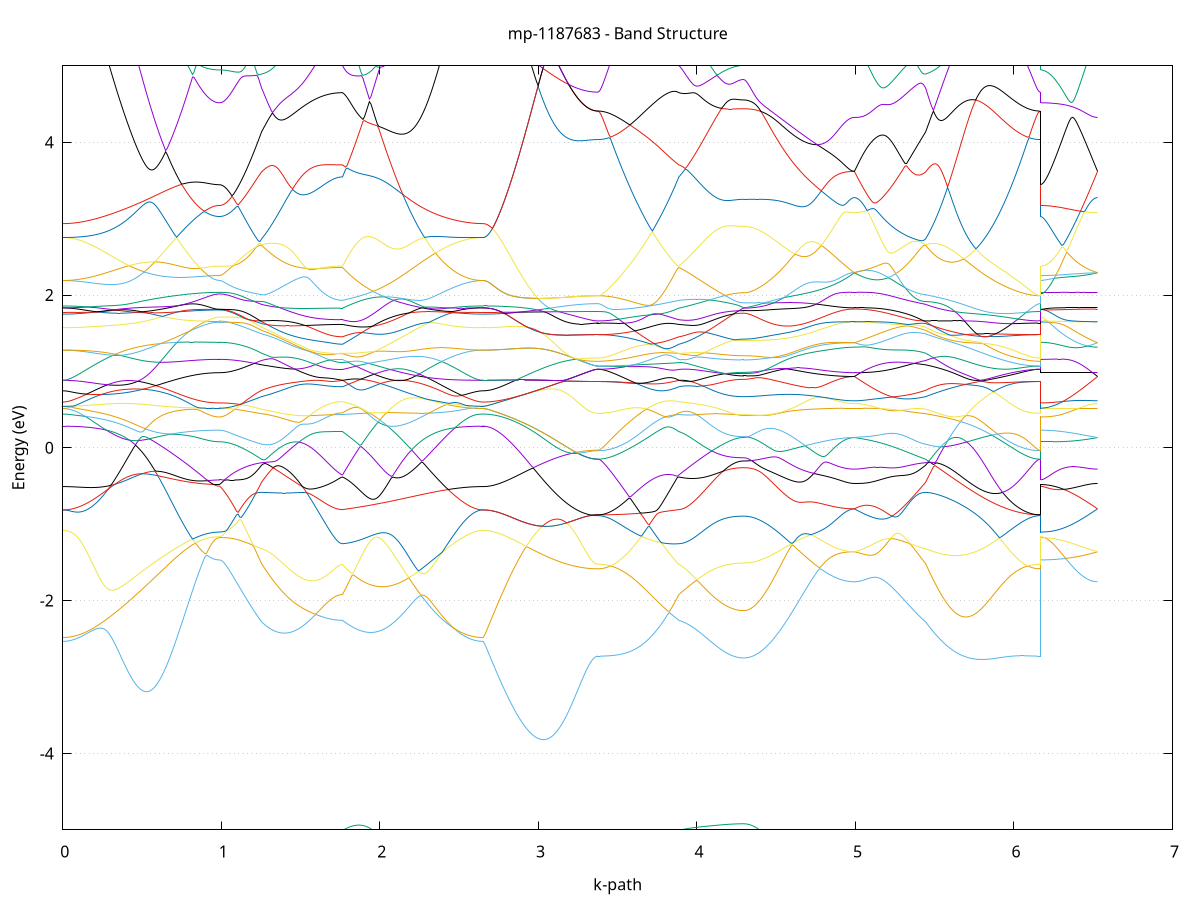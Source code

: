 set title 'mp-1187683 - Band Structure'
set xlabel 'k-path'
set ylabel 'Energy (eV)'
set grid y
set yrange [-5:5]
set terminal png size 800,600
set output 'mp-1187683_bands_gnuplot.png'
plot '-' using 1:2 with lines notitle, '-' using 1:2 with lines notitle, '-' using 1:2 with lines notitle, '-' using 1:2 with lines notitle, '-' using 1:2 with lines notitle, '-' using 1:2 with lines notitle, '-' using 1:2 with lines notitle, '-' using 1:2 with lines notitle, '-' using 1:2 with lines notitle, '-' using 1:2 with lines notitle, '-' using 1:2 with lines notitle, '-' using 1:2 with lines notitle, '-' using 1:2 with lines notitle, '-' using 1:2 with lines notitle, '-' using 1:2 with lines notitle, '-' using 1:2 with lines notitle, '-' using 1:2 with lines notitle, '-' using 1:2 with lines notitle, '-' using 1:2 with lines notitle, '-' using 1:2 with lines notitle, '-' using 1:2 with lines notitle, '-' using 1:2 with lines notitle, '-' using 1:2 with lines notitle, '-' using 1:2 with lines notitle, '-' using 1:2 with lines notitle, '-' using 1:2 with lines notitle, '-' using 1:2 with lines notitle, '-' using 1:2 with lines notitle, '-' using 1:2 with lines notitle, '-' using 1:2 with lines notitle, '-' using 1:2 with lines notitle, '-' using 1:2 with lines notitle, '-' using 1:2 with lines notitle, '-' using 1:2 with lines notitle, '-' using 1:2 with lines notitle, '-' using 1:2 with lines notitle, '-' using 1:2 with lines notitle, '-' using 1:2 with lines notitle, '-' using 1:2 with lines notitle, '-' using 1:2 with lines notitle, '-' using 1:2 with lines notitle, '-' using 1:2 with lines notitle, '-' using 1:2 with lines notitle, '-' using 1:2 with lines notitle, '-' using 1:2 with lines notitle, '-' using 1:2 with lines notitle, '-' using 1:2 with lines notitle, '-' using 1:2 with lines notitle, '-' using 1:2 with lines notitle, '-' using 1:2 with lines notitle, '-' using 1:2 with lines notitle, '-' using 1:2 with lines notitle, '-' using 1:2 with lines notitle, '-' using 1:2 with lines notitle, '-' using 1:2 with lines notitle, '-' using 1:2 with lines notitle, '-' using 1:2 with lines notitle, '-' using 1:2 with lines notitle, '-' using 1:2 with lines notitle, '-' using 1:2 with lines notitle, '-' using 1:2 with lines notitle, '-' using 1:2 with lines notitle, '-' using 1:2 with lines notitle, '-' using 1:2 with lines notitle
0.000000 -43.050859
0.009980 -43.050759
0.019961 -43.050559
0.029941 -43.050259
0.039921 -43.049859
0.049901 -43.049359
0.059882 -43.048659
0.069862 -43.047959
0.079842 -43.047059
0.089822 -43.046059
0.099803 -43.044959
0.109783 -43.043659
0.119763 -43.042359
0.129743 -43.040859
0.139724 -43.039259
0.149704 -43.037559
0.159684 -43.035759
0.169665 -43.033859
0.179645 -43.031859
0.189625 -43.029759
0.199605 -43.027459
0.209586 -43.025159
0.219566 -43.022759
0.229546 -43.020159
0.239526 -43.017559
0.249507 -43.014759
0.259487 -43.011959
0.269467 -43.009059
0.279447 -43.005959
0.289428 -43.002859
0.299408 -42.999659
0.309388 -42.996359
0.319369 -42.992959
0.329349 -42.989559
0.339329 -42.985959
0.349309 -42.982359
0.359290 -42.978659
0.369270 -42.974959
0.379250 -42.971059
0.389230 -42.967159
0.399211 -42.963159
0.409191 -42.959159
0.419171 -42.955059
0.429151 -42.950859
0.439132 -42.946659
0.449112 -42.942359
0.459092 -42.938059
0.469073 -42.933759
0.479053 -42.929359
0.489033 -42.924859
0.499013 -42.920359
0.508994 -42.915859
0.518974 -42.911259
0.528954 -42.906659
0.538934 -42.902059
0.548915 -42.897459
0.558895 -42.892759
0.568875 -42.888059
0.578855 -42.883359
0.588836 -42.878659
0.598816 -42.873959
0.608796 -42.869259
0.618777 -42.864559
0.628757 -42.859859
0.638737 -42.855159
0.648717 -42.850559
0.658698 -42.845859
0.668678 -42.841259
0.678658 -42.836659
0.688638 -42.832059
0.698619 -42.827459
0.708599 -42.822959
0.718579 -42.818559
0.728559 -42.814159
0.738540 -42.809759
0.748520 -42.805559
0.758500 -42.801259
0.768481 -42.797159
0.778461 -42.793159
0.788441 -42.789159
0.798421 -42.785259
0.808402 -42.781559
0.818382 -42.777859
0.828362 -42.774359
0.838342 -42.770959
0.848323 -42.767759
0.858303 -42.764659
0.868283 -42.761759
0.878263 -42.758959
0.888244 -42.756459
0.898224 -42.754059
0.908204 -42.751959
0.918185 -42.749959
0.928165 -42.748259
0.938145 -42.746859
0.948125 -42.745659
0.958106 -42.744659
0.968086 -42.744059
0.978066 -42.743659
0.988046 -42.743459
0.988046 -42.743459
0.997889 -42.743459
1.007731 -42.743459
1.017574 -42.743459
1.027416 -42.743459
1.037259 -42.743559
1.047101 -42.743559
1.056943 -42.743559
1.066786 -42.743559
1.076628 -42.743559
1.086471 -42.743559
1.096313 -42.743659
1.106156 -42.743659
1.115998 -42.743659
1.125840 -42.743759
1.135683 -42.743759
1.145525 -42.743759
1.155368 -42.743859
1.165210 -42.743859
1.175053 -42.743959
1.184895 -42.743959
1.194737 -42.744059
1.204580 -42.744059
1.214422 -42.744159
1.224265 -42.744159
1.234107 -42.744259
1.243950 -42.744259
1.253792 -42.744359
1.253792 -42.744359
1.263614 -42.744459
1.273436 -42.744659
1.283258 -42.744959
1.293080 -42.745259
1.302902 -42.745659
1.312724 -42.746159
1.322546 -42.746759
1.332368 -42.747359
1.342190 -42.747959
1.352012 -42.748759
1.361834 -42.749459
1.371656 -42.750259
1.381478 -42.751059
1.391300 -42.751959
1.401122 -42.752859
1.410944 -42.753759
1.420766 -42.754659
1.430588 -42.755559
1.440410 -42.756459
1.450232 -42.757459
1.460054 -42.758359
1.469876 -42.759359
1.479698 -42.760259
1.489520 -42.761159
1.499342 -42.762059
1.509164 -42.763059
1.518986 -42.763859
1.528808 -42.764759
1.538630 -42.765659
1.548452 -42.766459
1.558274 -42.767259
1.568096 -42.768059
1.577918 -42.768759
1.587740 -42.769459
1.597562 -42.770159
1.607384 -42.770859
1.617206 -42.771459
1.627028 -42.772059
1.636850 -42.772659
1.646672 -42.773159
1.656494 -42.773659
1.666316 -42.774059
1.676138 -42.774459
1.685960 -42.774859
1.695782 -42.775159
1.705604 -42.775459
1.715426 -42.775659
1.725248 -42.775859
1.735070 -42.775959
1.744892 -42.776059
1.754714 -42.776159
1.764536 -42.776159
1.764536 -42.776159
1.774497 -42.778359
1.784459 -42.780659
1.794420 -42.783059
1.804381 -42.785659
1.814343 -42.788259
1.824304 -42.790959
1.834266 -42.793859
1.844227 -42.796759
1.854188 -42.799859
1.864150 -42.803059
1.874111 -42.806259
1.884073 -42.809659
1.894034 -42.813059
1.903995 -42.816559
1.913957 -42.820259
1.923918 -42.823959
1.933880 -42.827759
1.943841 -42.831559
1.953802 -42.835559
1.963764 -42.839459
1.973725 -42.843559
1.983687 -42.847659
1.993648 -42.851859
2.003609 -42.856059
2.013571 -42.860359
2.023532 -42.864659
2.033494 -42.868959
2.043455 -42.873259
2.053416 -42.877659
2.063378 -42.882059
2.073339 -42.886559
2.083301 -42.890959
2.093262 -42.895359
2.103223 -42.899859
2.113185 -42.904259
2.123146 -42.908659
2.133108 -42.913059
2.143069 -42.917459
2.153030 -42.921859
2.162992 -42.926259
2.172953 -42.930559
2.182915 -42.934859
2.192876 -42.939159
2.202837 -42.943359
2.212799 -42.947559
2.222760 -42.951659
2.232722 -42.955759
2.242683 -42.959759
2.252644 -42.963759
2.262606 -42.967659
2.272567 -42.971559
2.282529 -42.975359
2.292490 -42.979059
2.302452 -42.982759
2.312413 -42.986359
2.322374 -42.989859
2.332336 -42.993259
2.342297 -42.996659
2.352259 -42.999959
2.362220 -43.003059
2.372181 -43.006159
2.382143 -43.009159
2.392104 -43.012159
2.402066 -43.014959
2.412027 -43.017659
2.421988 -43.020259
2.431950 -43.022859
2.441911 -43.025259
2.451873 -43.027559
2.461834 -43.029759
2.471795 -43.031959
2.481757 -43.033959
2.491718 -43.035859
2.501680 -43.037659
2.511641 -43.039359
2.521602 -43.040859
2.531564 -43.042359
2.541525 -43.043659
2.551487 -43.044959
2.561448 -43.046059
2.571409 -43.047059
2.581371 -43.047959
2.591332 -43.048659
2.601294 -43.049359
2.611255 -43.049859
2.621216 -43.050259
2.631178 -43.050559
2.641139 -43.050759
2.651101 -43.050859
2.651101 -43.050859
2.661028 -43.050759
2.670954 -43.050559
2.680881 -43.050259
2.690808 -43.049759
2.700735 -43.049159
2.710662 -43.048359
2.720589 -43.047459
2.730516 -43.046459
2.740443 -43.045259
2.750370 -43.043959
2.760297 -43.042559
2.770223 -43.040959
2.780150 -43.039259
2.790077 -43.037459
2.800004 -43.035559
2.809931 -43.033459
2.819858 -43.031159
2.829785 -43.028859
2.839712 -43.026359
2.849639 -43.023759
2.859566 -43.021059
2.869493 -43.018159
2.879419 -43.015159
2.889346 -43.012059
2.899273 -43.008859
2.909200 -43.005459
2.919127 -43.002059
2.929054 -42.998459
2.938981 -42.994759
2.948908 -42.990959
2.958835 -42.987059
2.968762 -42.982959
2.978688 -42.978859
2.988615 -42.974559
2.998542 -42.970259
3.008469 -42.965759
3.018396 -42.961159
3.028323 -42.956559
3.038250 -42.951759
3.048177 -42.946859
3.058104 -42.941959
3.068031 -42.936859
3.077958 -42.931759
3.087884 -42.926559
3.097811 -42.921259
3.107738 -42.915859
3.117665 -42.910359
3.127592 -42.904759
3.137519 -42.899159
3.147446 -42.893459
3.157373 -42.887659
3.167300 -42.881859
3.177227 -42.875959
3.187153 -42.869959
3.197080 -42.863959
3.207007 -42.857859
3.216934 -42.851659
3.226861 -42.845459
3.236788 -42.839259
3.246715 -42.832959
3.256642 -42.826659
3.266569 -42.820259
3.276496 -42.813759
3.286423 -42.807359
3.296349 -42.800859
3.306276 -42.794359
3.316203 -42.787759
3.326130 -42.781259
3.336057 -42.774659
3.345984 -42.768059
3.355911 -42.761459
3.365838 -42.754859
3.375765 -42.749559
3.375765 -42.749559
3.385587 -42.749559
3.395409 -42.749559
3.405231 -42.749559
3.415053 -42.749559
3.424875 -42.749559
3.434697 -42.749559
3.444519 -42.749559
3.454341 -42.749459
3.464163 -42.749459
3.473985 -42.749459
3.483807 -42.749459
3.493629 -42.749459
3.503451 -42.749459
3.513273 -42.749459
3.523095 -42.749459
3.532917 -42.749459
3.542739 -42.749459
3.552561 -42.749459
3.562383 -42.749559
3.572205 -42.749559
3.582027 -42.749659
3.591849 -42.749759
3.601671 -42.749859
3.611493 -42.750059
3.621315 -42.750159
3.631137 -42.750359
3.640959 -42.750659
3.650781 -42.750859
3.660603 -42.751159
3.670425 -42.751559
3.680247 -42.751959
3.690069 -42.752359
3.699891 -42.752859
3.709712 -42.753459
3.719534 -42.754059
3.729357 -42.754659
3.739178 -42.755359
3.749000 -42.756159
3.758822 -42.757059
3.768644 -42.757959
3.778466 -42.759059
3.788288 -42.760159
3.798110 -42.761259
3.807932 -42.762559
3.817754 -42.763959
3.827576 -42.765359
3.837398 -42.766959
3.847220 -42.768559
3.857042 -42.770359
3.866864 -42.772159
3.876686 -42.774159
3.886508 -42.776159
3.886508 -42.776159
3.896464 -42.777259
3.906419 -42.778559
3.916374 -42.780059
3.926329 -42.781659
3.936284 -42.783459
3.946239 -42.785259
3.956194 -42.787259
3.966149 -42.789259
3.976105 -42.791259
3.986060 -42.793359
3.996015 -42.795459
4.005970 -42.797659
4.015925 -42.799759
4.025880 -42.801859
4.035835 -42.803959
4.045791 -42.805959
4.055746 -42.807959
4.065701 -42.809959
4.075656 -42.811859
4.085611 -42.813659
4.095566 -42.815459
4.105521 -42.817259
4.115476 -42.818859
4.125432 -42.820459
4.135387 -42.821959
4.145342 -42.823459
4.155297 -42.824759
4.165252 -42.826059
4.175207 -42.827259
4.185162 -42.828359
4.195117 -42.829359
4.205073 -42.830259
4.215028 -42.831059
4.224983 -42.831759
4.234938 -42.832459
4.244893 -42.832959
4.254848 -42.833459
4.264803 -42.833759
4.274759 -42.833959
4.284714 -42.834159
4.294669 -42.834159
4.294669 -42.834159
4.304650 -42.834159
4.314630 -42.834059
4.324611 -42.833859
4.334592 -42.833659
4.344573 -42.833359
4.354553 -42.832959
4.364534 -42.832559
4.374515 -42.831959
4.384496 -42.831459
4.394477 -42.830759
4.404457 -42.830059
4.414438 -42.829259
4.424419 -42.828459
4.434400 -42.827559
4.444380 -42.826559
4.454361 -42.825559
4.464342 -42.824459
4.474323 -42.823359
4.484303 -42.822159
4.494284 -42.820859
4.504265 -42.819559
4.514246 -42.818159
4.524227 -42.816759
4.534207 -42.815259
4.544188 -42.813759
4.554169 -42.812159
4.564150 -42.810559
4.574130 -42.808859
4.584111 -42.807159
4.594092 -42.805359
4.604073 -42.803659
4.614054 -42.801759
4.624034 -42.799959
4.634015 -42.798059
4.643996 -42.796159
4.653977 -42.794159
4.663957 -42.792159
4.673938 -42.790259
4.683919 -42.788159
4.693900 -42.786159
4.703881 -42.784159
4.713861 -42.782159
4.723842 -42.780059
4.733823 -42.778059
4.743804 -42.776059
4.753784 -42.774059
4.763765 -42.772059
4.773746 -42.770059
4.783727 -42.768059
4.793708 -42.766159
4.803688 -42.764259
4.813669 -42.762459
4.823650 -42.760659
4.833631 -42.758859
4.843611 -42.757259
4.853592 -42.755559
4.863573 -42.754059
4.873554 -42.752559
4.883535 -42.751259
4.893515 -42.749959
4.903496 -42.748759
4.913477 -42.747659
4.923458 -42.746759
4.933438 -42.745859
4.943419 -42.745159
4.953400 -42.744559
4.963381 -42.744059
4.973362 -42.743759
4.983342 -42.743559
4.993323 -42.743459
4.993323 -42.743459
5.003308 -42.743459
5.013294 -42.743559
5.023279 -42.743659
5.033264 -42.743859
5.043250 -42.743959
5.053235 -42.744159
5.063220 -42.744359
5.073205 -42.744559
5.083191 -42.744859
5.093176 -42.745059
5.103161 -42.745259
5.113147 -42.745559
5.123132 -42.745759
5.133117 -42.745959
5.143103 -42.746159
5.153088 -42.746359
5.163073 -42.746559
5.173059 -42.746759
5.183044 -42.746859
5.193029 -42.746959
5.203014 -42.747059
5.213000 -42.747159
5.222985 -42.747159
5.232970 -42.747259
5.242956 -42.747159
5.252941 -42.747159
5.262926 -42.747059
5.272912 -42.747059
5.282897 -42.746859
5.292882 -42.746759
5.302867 -42.746659
5.312853 -42.746459
5.322838 -42.746259
5.332823 -42.746059
5.342809 -42.745859
5.352794 -42.745659
5.362779 -42.745359
5.372765 -42.745159
5.382750 -42.744959
5.392735 -42.744759
5.402721 -42.744659
5.412706 -42.744459
5.422691 -42.744459
5.432676 -42.744359
5.442662 -42.744359
5.442662 -42.744359
5.452556 -42.744459
5.462451 -42.744459
5.472345 -42.744559
5.482240 -42.744659
5.492134 -42.744759
5.502029 -42.744759
5.511923 -42.744859
5.521818 -42.744959
5.531713 -42.745059
5.541607 -42.745159
5.551502 -42.745159
5.561396 -42.745259
5.571291 -42.745359
5.581185 -42.745459
5.591080 -42.745559
5.600974 -42.745659
5.610869 -42.745759
5.620763 -42.745859
5.630658 -42.745859
5.640552 -42.745959
5.650447 -42.746059
5.660341 -42.746159
5.670236 -42.746259
5.680130 -42.746359
5.690025 -42.746459
5.699920 -42.746559
5.709814 -42.746659
5.719709 -42.746759
5.729603 -42.746859
5.739498 -42.746959
5.749392 -42.747059
5.759287 -42.747159
5.769181 -42.747259
5.779076 -42.747359
5.788970 -42.747459
5.798865 -42.747559
5.808759 -42.747659
5.818654 -42.747759
5.828548 -42.747859
5.838443 -42.747859
5.848337 -42.747959
5.858232 -42.748059
5.868127 -42.748159
5.878021 -42.748259
5.887916 -42.748359
5.897810 -42.748459
5.907705 -42.748459
5.917599 -42.748559
5.927494 -42.748659
5.937388 -42.748759
5.947283 -42.748759
5.957177 -42.748859
5.967072 -42.748959
5.976966 -42.748959
5.986861 -42.749059
5.996755 -42.749059
6.006650 -42.749159
6.016545 -42.749159
6.026439 -42.749259
6.036334 -42.749259
6.046228 -42.749359
6.056123 -42.749359
6.066017 -42.749459
6.075912 -42.749459
6.085806 -42.749459
6.095701 -42.749459
6.105595 -42.749559
6.115490 -42.749559
6.125384 -42.749559
6.135279 -42.749559
6.145173 -42.749559
6.155068 -42.749559
6.164962 -42.749559
6.164962 -42.743459
6.174755 -42.743459
6.184548 -42.743459
6.194341 -42.743459
6.204134 -42.743459
6.213926 -42.743459
6.223719 -42.743459
6.233512 -42.743459
6.243305 -42.743459
6.253097 -42.743459
6.262890 -42.743459
6.272683 -42.743459
6.282476 -42.743459
6.292268 -42.743459
6.302061 -42.743459
6.311854 -42.743459
6.321647 -42.743459
6.331439 -42.743459
6.341232 -42.743459
6.351025 -42.743459
6.360818 -42.743459
6.370610 -42.743459
6.380403 -42.743459
6.390196 -42.743459
6.399989 -42.743459
6.409781 -42.743459
6.419574 -42.743459
6.429367 -42.743459
6.439160 -42.743459
6.448952 -42.743459
6.458745 -42.743459
6.468538 -42.743459
6.478331 -42.743459
6.488123 -42.743459
6.497916 -42.743459
6.507709 -42.743459
6.517502 -42.743459
6.527295 -42.743459
e
0.000000 -42.431559
0.009980 -42.431559
0.019961 -42.431559
0.029941 -42.431659
0.039921 -42.431759
0.049901 -42.431959
0.059882 -42.432059
0.069862 -42.432259
0.079842 -42.432559
0.089822 -42.432859
0.099803 -42.433159
0.109783 -42.433459
0.119763 -42.433859
0.129743 -42.434259
0.139724 -42.434659
0.149704 -42.435159
0.159684 -42.435659
0.169665 -42.436159
0.179645 -42.436759
0.189625 -42.437359
0.199605 -42.437959
0.209586 -42.438659
0.219566 -42.439359
0.229546 -42.440159
0.239526 -42.440859
0.249507 -42.441659
0.259487 -42.442559
0.269467 -42.443359
0.279447 -42.444359
0.289428 -42.445259
0.299408 -42.446259
0.309388 -42.447259
0.319369 -42.448259
0.329349 -42.449359
0.339329 -42.450559
0.349309 -42.451659
0.359290 -42.452859
0.369270 -42.454059
0.379250 -42.455359
0.389230 -42.456659
0.399211 -42.457959
0.409191 -42.459359
0.419171 -42.460759
0.429151 -42.462259
0.439132 -42.463759
0.449112 -42.465259
0.459092 -42.466759
0.469073 -42.468359
0.479053 -42.470059
0.489033 -42.471659
0.499013 -42.473359
0.508994 -42.475159
0.518974 -42.476859
0.528954 -42.478659
0.538934 -42.480759
0.548915 -42.483559
0.558895 -42.486459
0.568875 -42.489259
0.578855 -42.491959
0.588836 -42.494759
0.598816 -42.497459
0.608796 -42.500159
0.618777 -42.502759
0.628757 -42.505359
0.638737 -42.507959
0.648717 -42.510559
0.658698 -42.512959
0.668678 -42.515459
0.678658 -42.517859
0.688638 -42.520159
0.698619 -42.522459
0.708599 -42.524659
0.718579 -42.526859
0.728559 -42.528959
0.738540 -42.531059
0.748520 -42.533059
0.758500 -42.534959
0.768481 -42.536759
0.778461 -42.538559
0.788441 -42.540259
0.798421 -42.541959
0.808402 -42.543459
0.818382 -42.544959
0.828362 -42.546359
0.838342 -42.547759
0.848323 -42.548959
0.858303 -42.550159
0.868283 -42.551259
0.878263 -42.552659
0.888244 -42.554359
0.898224 -42.555859
0.908204 -42.557259
0.918185 -42.558459
0.928165 -42.559559
0.938145 -42.560559
0.948125 -42.561359
0.958106 -42.561959
0.968086 -42.562459
0.978066 -42.562659
0.988046 -42.562759
0.988046 -42.562759
0.997889 -42.562759
1.007731 -42.562659
1.017574 -42.562359
1.027416 -42.562059
1.037259 -42.561659
1.047101 -42.561259
1.056943 -42.560659
1.066786 -42.560659
1.076628 -42.561359
1.086471 -42.562259
1.096313 -42.563259
1.106156 -42.564359
1.115998 -42.565459
1.125840 -42.566759
1.135683 -42.568059
1.145525 -42.569459
1.155368 -42.570959
1.165210 -42.572559
1.175053 -42.574159
1.184895 -42.575959
1.194737 -42.577759
1.204580 -42.579659
1.214422 -42.581559
1.224265 -42.583559
1.234107 -42.585659
1.243950 -42.587859
1.253792 -42.590059
1.253792 -42.590059
1.263614 -42.591659
1.273436 -42.593159
1.283258 -42.594759
1.293080 -42.596259
1.302902 -42.597859
1.312724 -42.599359
1.322546 -42.600759
1.332368 -42.602259
1.342190 -42.603759
1.352012 -42.605159
1.361834 -42.606559
1.371656 -42.607959
1.381478 -42.609259
1.391300 -42.610659
1.401122 -42.611959
1.410944 -42.613259
1.420766 -42.614459
1.430588 -42.615659
1.440410 -42.616959
1.450232 -42.618059
1.460054 -42.619259
1.469876 -42.620359
1.479698 -42.621459
1.489520 -42.622459
1.499342 -42.623559
1.509164 -42.624559
1.518986 -42.625459
1.528808 -42.626459
1.538630 -42.627359
1.548452 -42.628159
1.558274 -42.628959
1.568096 -42.629759
1.577918 -42.630559
1.587740 -42.631259
1.597562 -42.631959
1.607384 -42.632559
1.617206 -42.633259
1.627028 -42.633759
1.636850 -42.634359
1.646672 -42.634859
1.656494 -42.635259
1.666316 -42.635659
1.676138 -42.636059
1.685960 -42.636359
1.695782 -42.636659
1.705604 -42.636959
1.715426 -42.637159
1.725248 -42.637359
1.735070 -42.637559
1.744892 -42.637659
1.754714 -42.637659
1.764536 -42.637659
1.764536 -42.637659
1.774497 -42.633859
1.784459 -42.630059
1.794420 -42.626159
1.804381 -42.622259
1.814343 -42.618359
1.824304 -42.614459
1.834266 -42.610459
1.844227 -42.606459
1.854188 -42.602359
1.864150 -42.598359
1.874111 -42.594259
1.884073 -42.590159
1.894034 -42.586059
1.903995 -42.581959
1.913957 -42.577759
1.923918 -42.573659
1.933880 -42.569559
1.943841 -42.565359
1.953802 -42.561259
1.963764 -42.557059
1.973725 -42.552959
1.983687 -42.548759
1.993648 -42.544659
2.003609 -42.540459
2.013571 -42.536359
2.023532 -42.532259
2.033494 -42.528159
2.043455 -42.524059
2.053416 -42.520059
2.063378 -42.515959
2.073339 -42.511959
2.083301 -42.507959
2.093262 -42.503959
2.103223 -42.500059
2.113185 -42.496159
2.123146 -42.492259
2.133108 -42.488459
2.143069 -42.484659
2.153030 -42.480859
2.162992 -42.477159
2.172953 -42.473459
2.182915 -42.469759
2.192876 -42.466259
2.202837 -42.462659
2.212799 -42.459159
2.222760 -42.456259
2.232722 -42.455359
2.242683 -42.454459
2.252644 -42.453459
2.262606 -42.452559
2.272567 -42.451659
2.282529 -42.450759
2.292490 -42.449859
2.302452 -42.449059
2.312413 -42.448159
2.322374 -42.447259
2.332336 -42.446459
2.342297 -42.445659
2.352259 -42.444759
2.362220 -42.443959
2.372181 -42.443259
2.382143 -42.442459
2.392104 -42.441759
2.402066 -42.440959
2.412027 -42.440259
2.421988 -42.439559
2.431950 -42.438959
2.441911 -42.438359
2.451873 -42.437659
2.461834 -42.437159
2.471795 -42.436559
2.481757 -42.436059
2.491718 -42.435559
2.501680 -42.435059
2.511641 -42.434559
2.521602 -42.434159
2.531564 -42.433759
2.541525 -42.433459
2.551487 -42.433059
2.561448 -42.432759
2.571409 -42.432559
2.581371 -42.432259
2.591332 -42.432059
2.601294 -42.431959
2.611255 -42.431759
2.621216 -42.431659
2.631178 -42.431559
2.641139 -42.431559
2.651101 -42.431559
2.651101 -42.431559
2.661028 -42.431559
2.670954 -42.431859
2.680881 -42.432159
2.690808 -42.432759
2.700735 -42.433359
2.710662 -42.434259
2.720589 -42.435159
2.730516 -42.436259
2.740443 -42.437559
2.750370 -42.438959
2.760297 -42.440559
2.770223 -42.442259
2.780150 -42.444059
2.790077 -42.446059
2.800004 -42.448259
2.809931 -42.450459
2.819858 -42.452959
2.829785 -42.455459
2.839712 -42.458159
2.849639 -42.460959
2.859566 -42.463959
2.869493 -42.467059
2.879419 -42.470259
2.889346 -42.473659
2.899273 -42.477159
2.909200 -42.480759
2.919127 -42.484459
2.929054 -42.488359
2.938981 -42.492259
2.948908 -42.496359
2.958835 -42.500559
2.968762 -42.504959
2.978688 -42.509359
2.988615 -42.513959
2.998542 -42.518559
3.008469 -42.523359
3.018396 -42.528159
3.028323 -42.533159
3.038250 -42.538159
3.048177 -42.543359
3.058104 -42.548559
3.068031 -42.553959
3.077958 -42.559359
3.087884 -42.564859
3.097811 -42.570459
3.107738 -42.576159
3.117665 -42.581859
3.127592 -42.587659
3.137519 -42.593559
3.147446 -42.599559
3.157373 -42.605559
3.167300 -42.611559
3.177227 -42.617759
3.187153 -42.623959
3.197080 -42.630159
3.207007 -42.636459
3.216934 -42.642859
3.226861 -42.649159
3.236788 -42.655659
3.246715 -42.662059
3.256642 -42.668559
3.266569 -42.675059
3.276496 -42.681659
3.286423 -42.688259
3.296349 -42.694859
3.306276 -42.701459
3.316203 -42.708059
3.326130 -42.714659
3.336057 -42.721359
3.345984 -42.727959
3.355911 -42.734659
3.365838 -42.741159
3.375765 -42.746459
3.375765 -42.746459
3.385587 -42.746459
3.395409 -42.746359
3.405231 -42.746059
3.415053 -42.745759
3.424875 -42.745359
3.434697 -42.744859
3.444519 -42.744259
3.454341 -42.743659
3.464163 -42.742859
3.473985 -42.742059
3.483807 -42.741059
3.493629 -42.740059
3.503451 -42.738959
3.513273 -42.737759
3.523095 -42.736459
3.532917 -42.735159
3.542739 -42.733659
3.552561 -42.732159
3.562383 -42.730559
3.572205 -42.728859
3.582027 -42.727059
3.591849 -42.725159
3.601671 -42.723259
3.611493 -42.721259
3.621315 -42.719159
3.631137 -42.716959
3.640959 -42.714759
3.650781 -42.712459
3.660603 -42.710059
3.670425 -42.707559
3.680247 -42.704959
3.690069 -42.702359
3.699891 -42.699759
3.709712 -42.696959
3.719534 -42.694159
3.729357 -42.691259
3.739178 -42.688359
3.749000 -42.685359
3.758822 -42.682259
3.768644 -42.679159
3.778466 -42.675959
3.788288 -42.672759
3.798110 -42.669459
3.807932 -42.666159
3.817754 -42.662759
3.827576 -42.659259
3.837398 -42.655759
3.847220 -42.652259
3.857042 -42.648659
3.866864 -42.645059
3.876686 -42.641359
3.886508 -42.637659
3.886508 -42.637659
3.896464 -42.635859
3.906419 -42.633859
3.916374 -42.631659
3.926329 -42.629259
3.936284 -42.626859
3.946239 -42.624359
3.956194 -42.621759
3.966149 -42.619059
3.976105 -42.616459
3.986060 -42.613759
3.996015 -42.611059
4.005970 -42.608359
4.015925 -42.605759
4.025880 -42.603159
4.035835 -42.600559
4.045791 -42.598059
4.055746 -42.595659
4.065701 -42.593259
4.075656 -42.590959
4.085611 -42.588759
4.095566 -42.586659
4.105521 -42.584559
4.115476 -42.582559
4.125432 -42.580759
4.135387 -42.578959
4.145342 -42.577359
4.155297 -42.575759
4.165252 -42.574259
4.175207 -42.572959
4.185162 -42.571659
4.195117 -42.570559
4.205073 -42.569559
4.215028 -42.568559
4.224983 -42.567759
4.234938 -42.567059
4.244893 -42.566459
4.254848 -42.565959
4.264803 -42.565559
4.274759 -42.565359
4.284714 -42.565159
4.294669 -42.565059
4.294669 -42.565059
4.304650 -42.565059
4.314630 -42.565059
4.324611 -42.565059
4.334592 -42.565059
4.344573 -42.565059
4.354553 -42.565059
4.364534 -42.564959
4.374515 -42.564959
4.384496 -42.564859
4.394477 -42.564859
4.404457 -42.564859
4.414438 -42.564759
4.424419 -42.564659
4.434400 -42.564659
4.444380 -42.564559
4.454361 -42.564459
4.464342 -42.564459
4.474323 -42.564359
4.484303 -42.564259
4.494284 -42.564159
4.504265 -42.564059
4.514246 -42.563959
4.524227 -42.563959
4.534207 -42.563859
4.544188 -42.563759
4.554169 -42.563659
4.564150 -42.563559
4.574130 -42.563359
4.584111 -42.563259
4.594092 -42.563159
4.604073 -42.563059
4.614054 -42.562959
4.624034 -42.562859
4.634015 -42.562759
4.643996 -42.562659
4.653977 -42.562559
4.663957 -42.562459
4.673938 -42.562359
4.683919 -42.562159
4.693900 -42.562059
4.703881 -42.561959
4.713861 -42.561859
4.723842 -42.561759
4.733823 -42.561659
4.743804 -42.561559
4.753784 -42.561459
4.763765 -42.561359
4.773746 -42.561259
4.783727 -42.561159
4.793708 -42.561159
4.803688 -42.561059
4.813669 -42.560959
4.823650 -42.560859
4.833631 -42.560759
4.843611 -42.560759
4.853592 -42.560659
4.863573 -42.560559
4.873554 -42.560559
4.883535 -42.560459
4.893515 -42.560459
4.903496 -42.560359
4.913477 -42.560359
4.923458 -42.560359
4.933438 -42.560259
4.943419 -42.560259
4.953400 -42.560259
4.963381 -42.560259
4.973362 -42.560159
4.983342 -42.560159
4.993323 -42.560159
4.993323 -42.560159
5.003308 -42.560259
5.013294 -42.560359
5.023279 -42.560359
5.033264 -42.560259
5.043250 -42.560259
5.053235 -42.560159
5.063220 -42.560059
5.073205 -42.559959
5.083191 -42.559759
5.093176 -42.559559
5.103161 -42.559459
5.113147 -42.559559
5.123132 -42.559659
5.133117 -42.559759
5.143103 -42.559959
5.153088 -42.560259
5.163073 -42.560559
5.173059 -42.560959
5.183044 -42.561359
5.193029 -42.561859
5.203014 -42.562359
5.213000 -42.562959
5.222985 -42.563559
5.232970 -42.564359
5.242956 -42.565059
5.252941 -42.565959
5.262926 -42.566859
5.272912 -42.567759
5.282897 -42.568859
5.292882 -42.569859
5.302867 -42.571059
5.312853 -42.572159
5.322838 -42.573459
5.332823 -42.574659
5.342809 -42.576059
5.352794 -42.577359
5.362779 -42.578759
5.372765 -42.580159
5.382750 -42.581559
5.392735 -42.582959
5.402721 -42.584459
5.412706 -42.585859
5.422691 -42.587259
5.432676 -42.588659
5.442662 -42.590059
5.442662 -42.590059
5.452556 -42.592359
5.462451 -42.594659
5.472345 -42.597159
5.482240 -42.599559
5.492134 -42.602059
5.502029 -42.604659
5.511923 -42.607259
5.521818 -42.609959
5.531713 -42.612659
5.541607 -42.615359
5.551502 -42.618159
5.561396 -42.620959
5.571291 -42.623759
5.581185 -42.626659
5.591080 -42.629459
5.600974 -42.632359
5.610869 -42.635359
5.620763 -42.638259
5.630658 -42.641259
5.640552 -42.644159
5.650447 -42.647159
5.660341 -42.650159
5.670236 -42.653059
5.680130 -42.656059
5.690025 -42.659059
5.699920 -42.661959
5.709814 -42.664959
5.719709 -42.667859
5.729603 -42.670759
5.739498 -42.673659
5.749392 -42.676559
5.759287 -42.679359
5.769181 -42.682159
5.779076 -42.684959
5.788970 -42.687759
5.798865 -42.690459
5.808759 -42.693159
5.818654 -42.695759
5.828548 -42.698359
5.838443 -42.700959
5.848337 -42.703459
5.858232 -42.705859
5.868127 -42.708259
5.878021 -42.710659
5.887916 -42.712859
5.897810 -42.715159
5.907705 -42.717259
5.917599 -42.719359
5.927494 -42.721459
5.937388 -42.723359
5.947283 -42.725259
5.957177 -42.727059
5.967072 -42.728859
5.976966 -42.730559
5.986861 -42.732059
5.996755 -42.733659
6.006650 -42.735059
6.016545 -42.736459
6.026439 -42.737659
6.036334 -42.738859
6.046228 -42.739959
6.056123 -42.741059
6.066017 -42.741959
6.075912 -42.742859
6.085806 -42.743559
6.095701 -42.744259
6.105595 -42.744859
6.115490 -42.745359
6.125384 -42.745759
6.135279 -42.746059
6.145173 -42.746259
6.155068 -42.746459
6.164962 -42.746459
6.164962 -42.562759
6.174755 -42.562759
6.184548 -42.562759
6.194341 -42.562759
6.204134 -42.562759
6.213926 -42.562759
6.223719 -42.562759
6.233512 -42.562659
6.243305 -42.562659
6.253097 -42.562559
6.262890 -42.562559
6.272683 -42.562559
6.282476 -42.562459
6.292268 -42.562459
6.302061 -42.562359
6.311854 -42.562259
6.321647 -42.562259
6.331439 -42.562159
6.341232 -42.562059
6.351025 -42.561959
6.360818 -42.561959
6.370610 -42.561859
6.380403 -42.561759
6.390196 -42.561659
6.399989 -42.561559
6.409781 -42.561459
6.419574 -42.561359
6.429367 -42.561259
6.439160 -42.561159
6.448952 -42.561059
6.458745 -42.560959
6.468538 -42.560859
6.478331 -42.560759
6.488123 -42.560659
6.497916 -42.560559
6.507709 -42.560459
6.517502 -42.560259
6.527295 -42.560159
e
0.000000 -42.375859
0.009980 -42.375859
0.019961 -42.375959
0.029941 -42.376259
0.039921 -42.376559
0.049901 -42.376959
0.059882 -42.377459
0.069862 -42.378059
0.079842 -42.378759
0.089822 -42.379559
0.099803 -42.380459
0.109783 -42.381459
0.119763 -42.382459
0.129743 -42.383659
0.139724 -42.384859
0.149704 -42.386159
0.159684 -42.387559
0.169665 -42.389059
0.179645 -42.390559
0.189625 -42.392259
0.199605 -42.393959
0.209586 -42.395759
0.219566 -42.397559
0.229546 -42.399459
0.239526 -42.401459
0.249507 -42.403559
0.259487 -42.405659
0.269467 -42.407859
0.279447 -42.410059
0.289428 -42.412359
0.299408 -42.414759
0.309388 -42.417159
0.319369 -42.419659
0.329349 -42.422159
0.339329 -42.424659
0.349309 -42.427259
0.359290 -42.429859
0.369270 -42.432559
0.379250 -42.435259
0.389230 -42.438059
0.399211 -42.440759
0.409191 -42.443559
0.419171 -42.446359
0.429151 -42.449159
0.439132 -42.452059
0.449112 -42.454859
0.459092 -42.457759
0.469073 -42.460659
0.479053 -42.463559
0.489033 -42.466459
0.499013 -42.469259
0.508994 -42.472159
0.518974 -42.475059
0.528954 -42.477959
0.538934 -42.480559
0.548915 -42.482359
0.558895 -42.484359
0.568875 -42.486259
0.578855 -42.488259
0.588836 -42.490259
0.598816 -42.492259
0.608796 -42.494359
0.618777 -42.496459
0.628757 -42.498559
0.638737 -42.500659
0.648717 -42.502859
0.658698 -42.505059
0.668678 -42.507259
0.678658 -42.509459
0.688638 -42.511759
0.698619 -42.514059
0.708599 -42.516259
0.718579 -42.518559
0.728559 -42.520859
0.738540 -42.523159
0.748520 -42.525459
0.758500 -42.527759
0.768481 -42.530059
0.778461 -42.532359
0.788441 -42.534559
0.798421 -42.536759
0.808402 -42.538959
0.818382 -42.541159
0.828362 -42.543259
0.838342 -42.545259
0.848323 -42.547259
0.858303 -42.549159
0.868283 -42.550959
0.878263 -42.552259
0.888244 -42.553159
0.898224 -42.553959
0.908204 -42.554759
0.918185 -42.555359
0.928165 -42.555959
0.938145 -42.556459
0.948125 -42.556859
0.958106 -42.557159
0.968086 -42.557359
0.978066 -42.557559
0.988046 -42.557559
0.988046 -42.557559
0.997889 -42.557659
1.007731 -42.557759
1.017574 -42.558059
1.027416 -42.558359
1.037259 -42.558759
1.047101 -42.559259
1.056943 -42.559859
1.066786 -42.560059
1.076628 -42.559259
1.086471 -42.558459
1.096313 -42.557559
1.106156 -42.556559
1.115998 -42.555559
1.125840 -42.554359
1.135683 -42.553159
1.145525 -42.551859
1.155368 -42.550459
1.165210 -42.548959
1.175053 -42.547459
1.184895 -42.545859
1.194737 -42.544159
1.204580 -42.542459
1.214422 -42.540659
1.224265 -42.538759
1.234107 -42.536759
1.243950 -42.534759
1.253792 -42.532659
1.253792 -42.532659
1.263614 -42.531159
1.273436 -42.529559
1.283258 -42.527959
1.293080 -42.526159
1.302902 -42.524359
1.312724 -42.522559
1.322546 -42.520659
1.332368 -42.518759
1.342190 -42.516859
1.352012 -42.514859
1.361834 -42.512859
1.371656 -42.510859
1.381478 -42.508759
1.391300 -42.506759
1.401122 -42.504759
1.410944 -42.502659
1.420766 -42.500659
1.430588 -42.498659
1.440410 -42.496659
1.450232 -42.494659
1.460054 -42.492759
1.469876 -42.490859
1.479698 -42.488959
1.489520 -42.487159
1.499342 -42.485359
1.509164 -42.483559
1.518986 -42.481859
1.528808 -42.480159
1.538630 -42.478559
1.548452 -42.476959
1.558274 -42.475459
1.568096 -42.473959
1.577918 -42.472559
1.587740 -42.471259
1.597562 -42.469959
1.607384 -42.468759
1.617206 -42.467559
1.627028 -42.466559
1.636850 -42.465559
1.646672 -42.464559
1.656494 -42.463659
1.666316 -42.462959
1.676138 -42.462159
1.685960 -42.461559
1.695782 -42.460959
1.705604 -42.460459
1.715426 -42.460059
1.725248 -42.459659
1.735070 -42.459459
1.744892 -42.459259
1.754714 -42.459059
1.764536 -42.459059
1.764536 -42.459059
1.774497 -42.460559
1.784459 -42.461859
1.794420 -42.463259
1.804381 -42.464459
1.814343 -42.465559
1.824304 -42.466659
1.834266 -42.467559
1.844227 -42.468459
1.854188 -42.469259
1.864150 -42.470059
1.874111 -42.470659
1.884073 -42.471259
1.894034 -42.471659
1.903995 -42.472059
1.913957 -42.472359
1.923918 -42.472659
1.933880 -42.472759
1.943841 -42.472859
1.953802 -42.472859
1.963764 -42.472859
1.973725 -42.472759
1.983687 -42.472559
1.993648 -42.472359
2.003609 -42.472059
2.013571 -42.471659
2.023532 -42.471259
2.033494 -42.470759
2.043455 -42.470259
2.053416 -42.469759
2.063378 -42.469159
2.073339 -42.468559
2.083301 -42.467859
2.093262 -42.467159
2.103223 -42.466459
2.113185 -42.465659
2.123146 -42.464959
2.133108 -42.464159
2.143069 -42.463259
2.153030 -42.462459
2.162992 -42.461559
2.172953 -42.460759
2.182915 -42.459859
2.192876 -42.458959
2.202837 -42.458059
2.212799 -42.457159
2.222760 -42.455759
2.232722 -42.452359
2.242683 -42.448959
2.252644 -42.445659
2.262606 -42.442459
2.272567 -42.439359
2.282529 -42.436259
2.292490 -42.433159
2.302452 -42.430159
2.312413 -42.427259
2.322374 -42.424459
2.332336 -42.421659
2.342297 -42.418959
2.352259 -42.416359
2.362220 -42.413759
2.372181 -42.411259
2.382143 -42.408859
2.392104 -42.406559
2.402066 -42.404259
2.412027 -42.402059
2.421988 -42.400059
2.431950 -42.397959
2.441911 -42.396059
2.451873 -42.394259
2.461834 -42.392459
2.471795 -42.390759
2.481757 -42.389159
2.491718 -42.387659
2.501680 -42.386259
2.511641 -42.384959
2.521602 -42.383659
2.531564 -42.382559
2.541525 -42.381459
2.551487 -42.380459
2.561448 -42.379559
2.571409 -42.378759
2.581371 -42.378059
2.591332 -42.377459
2.601294 -42.376959
2.611255 -42.376559
2.621216 -42.376259
2.631178 -42.375959
2.641139 -42.375859
2.651101 -42.375859
2.651101 -42.375859
2.661028 -42.375859
2.670954 -42.375859
2.680881 -42.375859
2.690808 -42.375859
2.700735 -42.375859
2.710662 -42.375859
2.720589 -42.375859
2.730516 -42.375959
2.740443 -42.375959
2.750370 -42.375959
2.760297 -42.376059
2.770223 -42.376059
2.780150 -42.376159
2.790077 -42.376159
2.800004 -42.376259
2.809931 -42.376259
2.819858 -42.376359
2.829785 -42.376459
2.839712 -42.376459
2.849639 -42.376559
2.859566 -42.376559
2.869493 -42.376659
2.879419 -42.376759
2.889346 -42.376859
2.899273 -42.376859
2.909200 -42.376959
2.919127 -42.377059
2.929054 -42.377159
2.938981 -42.377259
2.948908 -42.377359
2.958835 -42.377359
2.968762 -42.377459
2.978688 -42.377559
2.988615 -42.377659
2.998542 -42.377759
3.008469 -42.377859
3.018396 -42.377959
3.028323 -42.378059
3.038250 -42.378059
3.048177 -42.378159
3.058104 -42.378259
3.068031 -42.378359
3.077958 -42.378459
3.087884 -42.378559
3.097811 -42.378659
3.107738 -42.378659
3.117665 -42.378759
3.127592 -42.378859
3.137519 -42.378959
3.147446 -42.378959
3.157373 -42.379059
3.167300 -42.379159
3.177227 -42.379259
3.187153 -42.379259
3.197080 -42.379359
3.207007 -42.379359
3.216934 -42.379459
3.226861 -42.379559
3.236788 -42.379559
3.246715 -42.379659
3.256642 -42.379659
3.266569 -42.379759
3.276496 -42.379759
3.286423 -42.379759
3.296349 -42.379859
3.306276 -42.379859
3.316203 -42.379859
3.326130 -42.379859
3.336057 -42.379859
3.345984 -42.379959
3.355911 -42.379959
3.365838 -42.379959
3.375765 -42.379959
3.375765 -42.379959
3.385587 -42.379959
3.395409 -42.380159
3.405231 -42.380359
3.415053 -42.380659
3.424875 -42.381059
3.434697 -42.381559
3.444519 -42.382159
3.454341 -42.382859
3.464163 -42.383559
3.473985 -42.384459
3.483807 -42.385359
3.493629 -42.386359
3.503451 -42.387459
3.513273 -42.388659
3.523095 -42.389959
3.532917 -42.391259
3.542739 -42.392659
3.552561 -42.394159
3.562383 -42.395659
3.572205 -42.397259
3.582027 -42.398959
3.591849 -42.400659
3.601671 -42.402359
3.611493 -42.404259
3.621315 -42.406059
3.631137 -42.408059
3.640959 -42.409959
3.650781 -42.411959
3.660603 -42.414059
3.670425 -42.416059
3.680247 -42.418159
3.690069 -42.420259
3.699891 -42.422359
3.709712 -42.424459
3.719534 -42.426659
3.729357 -42.428759
3.739178 -42.430859
3.749000 -42.432959
3.758822 -42.435059
3.768644 -42.437159
3.778466 -42.439259
3.788288 -42.441259
3.798110 -42.443259
3.807932 -42.445259
3.817754 -42.447159
3.827576 -42.449059
3.837398 -42.450859
3.847220 -42.452659
3.857042 -42.454359
3.866864 -42.455959
3.876686 -42.457559
3.886508 -42.459059
3.886508 -42.459059
3.896464 -42.459759
3.906419 -42.460359
3.916374 -42.461059
3.926329 -42.461659
3.936284 -42.462259
3.946239 -42.462859
3.956194 -42.463359
3.966149 -42.463959
3.976105 -42.464459
3.986060 -42.464959
3.996015 -42.465359
4.005970 -42.465859
4.015925 -42.466259
4.025880 -42.466659
4.035835 -42.466959
4.045791 -42.467359
4.055746 -42.467659
4.065701 -42.467959
4.075656 -42.468259
4.085611 -42.468459
4.095566 -42.468759
4.105521 -42.468959
4.115476 -42.469159
4.125432 -42.469359
4.135387 -42.469459
4.145342 -42.469659
4.155297 -42.469759
4.165252 -42.469859
4.175207 -42.469959
4.185162 -42.470059
4.195117 -42.470059
4.205073 -42.470159
4.215028 -42.470159
4.224983 -42.470259
4.234938 -42.470259
4.244893 -42.470259
4.254848 -42.470359
4.264803 -42.470359
4.274759 -42.470359
4.284714 -42.470359
4.294669 -42.470359
4.294669 -42.470359
4.304650 -42.470359
4.314630 -42.470459
4.324611 -42.470659
4.334592 -42.470859
4.344573 -42.471159
4.354553 -42.471559
4.364534 -42.471959
4.374515 -42.472559
4.384496 -42.473059
4.394477 -42.473759
4.404457 -42.474459
4.414438 -42.475159
4.424419 -42.476059
4.434400 -42.476859
4.444380 -42.477859
4.454361 -42.478859
4.464342 -42.479959
4.474323 -42.481059
4.484303 -42.482259
4.494284 -42.483559
4.504265 -42.484859
4.514246 -42.486159
4.524227 -42.487559
4.534207 -42.489059
4.544188 -42.490559
4.554169 -42.492159
4.564150 -42.493759
4.574130 -42.495359
4.584111 -42.497059
4.594092 -42.498759
4.604073 -42.500559
4.614054 -42.502359
4.624034 -42.504259
4.634015 -42.506059
4.643996 -42.507959
4.653977 -42.509959
4.663957 -42.511859
4.673938 -42.513859
4.683919 -42.515859
4.693900 -42.517859
4.703881 -42.519859
4.713861 -42.521859
4.723842 -42.523859
4.733823 -42.525859
4.743804 -42.527859
4.753784 -42.529859
4.763765 -42.531859
4.773746 -42.533859
4.783727 -42.535759
4.793708 -42.537659
4.803688 -42.539559
4.813669 -42.541359
4.823650 -42.543159
4.833631 -42.544859
4.843611 -42.546559
4.853592 -42.548159
4.863573 -42.549659
4.873554 -42.551159
4.883535 -42.552459
4.893515 -42.553759
4.903496 -42.554959
4.913477 -42.555959
4.923458 -42.556959
4.933438 -42.557759
4.943419 -42.558559
4.953400 -42.559159
4.963381 -42.559559
4.973362 -42.559959
4.983342 -42.560159
4.993323 -42.560159
4.993323 -42.560159
5.003308 -42.560059
5.013294 -42.559959
5.023279 -42.559859
5.033264 -42.559759
5.043250 -42.559659
5.053235 -42.559559
5.063220 -42.559459
5.073205 -42.559459
5.083191 -42.559459
5.093176 -42.559459
5.103161 -42.559259
5.113147 -42.558959
5.123132 -42.558659
5.133117 -42.558359
5.143103 -42.557959
5.153088 -42.557559
5.163073 -42.557159
5.173059 -42.556659
5.183044 -42.556159
5.193029 -42.555659
5.203014 -42.555059
5.213000 -42.554459
5.222985 -42.553859
5.232970 -42.553259
5.242956 -42.552559
5.252941 -42.551859
5.262926 -42.551059
5.272912 -42.550259
5.282897 -42.549459
5.292882 -42.548659
5.302867 -42.547759
5.312853 -42.546859
5.322838 -42.545959
5.332823 -42.545059
5.342809 -42.544059
5.352794 -42.543059
5.362779 -42.541959
5.372765 -42.540959
5.382750 -42.539859
5.392735 -42.538659
5.402721 -42.537559
5.412706 -42.536359
5.422691 -42.535159
5.432676 -42.533959
5.442662 -42.532659
5.442662 -42.532659
5.452556 -42.530559
5.462451 -42.528359
5.472345 -42.526059
5.482240 -42.523759
5.492134 -42.521459
5.502029 -42.518959
5.511923 -42.516559
5.521818 -42.514059
5.531713 -42.511459
5.541607 -42.508859
5.551502 -42.506259
5.561396 -42.503559
5.571291 -42.500859
5.581185 -42.498159
5.591080 -42.495459
5.600974 -42.492659
5.610869 -42.489859
5.620763 -42.487059
5.630658 -42.484159
5.640552 -42.481359
5.650447 -42.478459
5.660341 -42.475659
5.670236 -42.472759
5.680130 -42.469859
5.690025 -42.466959
5.699920 -42.464159
5.709814 -42.461259
5.719709 -42.458359
5.729603 -42.455559
5.739498 -42.452759
5.749392 -42.449859
5.759287 -42.447059
5.769181 -42.444359
5.779076 -42.441559
5.788970 -42.438859
5.798865 -42.436159
5.808759 -42.433559
5.818654 -42.430959
5.828548 -42.428359
5.838443 -42.425859
5.848337 -42.423359
5.858232 -42.420859
5.868127 -42.418459
5.878021 -42.416159
5.887916 -42.413859
5.897810 -42.411659
5.907705 -42.409459
5.917599 -42.407359
5.927494 -42.405359
5.937388 -42.403359
5.947283 -42.401459
5.957177 -42.399659
5.967072 -42.397859
5.976966 -42.396159
5.986861 -42.394559
5.996755 -42.393059
6.006650 -42.391559
6.016545 -42.390159
6.026439 -42.388859
6.036334 -42.387659
6.046228 -42.386559
6.056123 -42.385459
6.066017 -42.384559
6.075912 -42.383659
6.085806 -42.382859
6.095701 -42.382159
6.105595 -42.381559
6.115490 -42.381059
6.125384 -42.380659
6.135279 -42.380359
6.145173 -42.380159
6.155068 -42.379959
6.164962 -42.379959
6.164962 -42.557559
6.174755 -42.557559
6.184548 -42.557559
6.194341 -42.557559
6.204134 -42.557659
6.213926 -42.557659
6.223719 -42.557659
6.233512 -42.557659
6.243305 -42.557759
6.253097 -42.557759
6.262890 -42.557859
6.272683 -42.557859
6.282476 -42.557959
6.292268 -42.557959
6.302061 -42.558059
6.311854 -42.558059
6.321647 -42.558159
6.331439 -42.558259
6.341232 -42.558359
6.351025 -42.558359
6.360818 -42.558459
6.370610 -42.558559
6.380403 -42.558659
6.390196 -42.558759
6.399989 -42.558859
6.409781 -42.558959
6.419574 -42.559059
6.429367 -42.559159
6.439160 -42.559259
6.448952 -42.559359
6.458745 -42.559459
6.468538 -42.559559
6.478331 -42.559659
6.488123 -42.559759
6.497916 -42.559859
6.507709 -42.559959
6.517502 -42.560059
6.527295 -42.560159
e
0.000000 -19.912559
0.009980 -19.912659
0.019961 -19.913159
0.029941 -19.913959
0.039921 -19.914959
0.049901 -19.916359
0.059882 -19.917959
0.069862 -19.919959
0.079842 -19.922259
0.089822 -19.924759
0.099803 -19.927659
0.109783 -19.930759
0.119763 -19.934159
0.129743 -19.937859
0.139724 -19.941859
0.149704 -19.946059
0.159684 -19.950559
0.169665 -19.955359
0.179645 -19.960359
0.189625 -19.965559
0.199605 -19.971059
0.209586 -19.976859
0.219566 -19.982759
0.229546 -19.988959
0.239526 -19.995359
0.249507 -20.001959
0.259487 -20.008659
0.269467 -20.015659
0.279447 -20.022859
0.289428 -20.030159
0.299408 -20.037559
0.309388 -20.045159
0.319369 -20.052959
0.329349 -20.060859
0.339329 -20.068859
0.349309 -20.076959
0.359290 -20.085159
0.369270 -20.093459
0.379250 -20.101859
0.389230 -20.110259
0.399211 -20.118859
0.409191 -20.127359
0.419171 -20.136059
0.429151 -20.144659
0.439132 -20.153359
0.449112 -20.162059
0.459092 -20.170759
0.469073 -20.179459
0.479053 -20.188159
0.489033 -20.196759
0.499013 -20.205459
0.508994 -20.214059
0.518974 -20.222559
0.528954 -20.231059
0.538934 -20.239459
0.548915 -20.247859
0.558895 -20.256159
0.568875 -20.264359
0.578855 -20.272459
0.588836 -20.280459
0.598816 -20.288359
0.608796 -20.296159
0.618777 -20.303859
0.628757 -20.311359
0.638737 -20.318759
0.648717 -20.326059
0.658698 -20.333159
0.668678 -20.340159
0.678658 -20.346959
0.688638 -20.353659
0.698619 -20.360159
0.708599 -20.366459
0.718579 -20.372559
0.728559 -20.378559
0.738540 -20.384259
0.748520 -20.389859
0.758500 -20.395259
0.768481 -20.400459
0.778461 -20.405459
0.788441 -20.410159
0.798421 -20.414759
0.808402 -20.419059
0.818382 -20.423159
0.828362 -20.427159
0.838342 -20.430759
0.848323 -20.434259
0.858303 -20.437459
0.868283 -20.440459
0.878263 -20.443259
0.888244 -20.445759
0.898224 -20.448059
0.908204 -20.450159
0.918185 -20.451959
0.928165 -20.453559
0.938145 -20.454859
0.948125 -20.455959
0.958106 -20.456859
0.968086 -20.457459
0.978066 -20.457859
0.988046 -20.457959
0.988046 -20.457959
0.997889 -20.457459
1.007731 -20.456159
1.017574 -20.453959
1.027416 -20.450859
1.037259 -20.446959
1.047101 -20.442059
1.056943 -20.436359
1.066786 -20.429859
1.076628 -20.422359
1.086471 -20.414059
1.096313 -20.404959
1.106156 -20.394959
1.115998 -20.384159
1.125840 -20.372459
1.135683 -20.359959
1.145525 -20.346659
1.155368 -20.332559
1.165210 -20.317659
1.175053 -20.301959
1.184895 -20.285459
1.194737 -20.268259
1.204580 -20.250259
1.214422 -20.231459
1.224265 -20.212059
1.234107 -20.191859
1.243950 -20.170959
1.253792 -20.149459
1.253792 -20.149459
1.263614 -20.133759
1.273436 -20.117759
1.283258 -20.101259
1.293080 -20.084359
1.302902 -20.067159
1.312724 -20.049559
1.322546 -20.031559
1.332368 -20.019559
1.342190 -20.019359
1.352012 -20.018759
1.361834 -20.017559
1.371656 -20.015959
1.381478 -20.013959
1.391300 -20.011359
1.401122 -20.008359
1.410944 -20.004959
1.420766 -20.001059
1.430588 -19.996759
1.440410 -19.991959
1.450232 -19.986759
1.460054 -19.981059
1.469876 -19.974959
1.479698 -19.968459
1.489520 -19.961559
1.499342 -19.954159
1.509164 -19.946459
1.518986 -19.938359
1.528808 -19.929859
1.538630 -19.920959
1.548452 -19.911659
1.558274 -19.902059
1.568096 -19.892159
1.577918 -19.881959
1.587740 -19.871459
1.597562 -19.860659
1.607384 -19.849559
1.617206 -19.838359
1.627028 -19.826859
1.636850 -19.815259
1.646672 -19.803559
1.656494 -19.791859
1.666316 -19.780059
1.676138 -19.768459
1.685960 -19.757059
1.695782 -19.746059
1.705604 -19.735459
1.715426 -19.725759
1.725248 -19.717059
1.735070 -19.709659
1.744892 -19.704059
1.754714 -19.700459
1.764536 -19.699259
1.764536 -19.699259
1.774497 -19.692559
1.784459 -19.685759
1.794420 -19.678959
1.804381 -19.672059
1.814343 -19.665159
1.824304 -19.658259
1.834266 -19.651259
1.844227 -19.644159
1.854188 -19.637159
1.864150 -19.629959
1.874111 -19.622759
1.884073 -19.615459
1.894034 -19.608059
1.903995 -19.600559
1.913957 -19.593059
1.923918 -19.608959
1.933880 -19.625459
1.943841 -19.641459
1.953802 -19.657159
1.963764 -19.672559
1.973725 -19.687559
1.983687 -19.702159
1.993648 -19.716359
2.003609 -19.730259
2.013571 -19.743659
2.023532 -19.756759
2.033494 -19.769459
2.043455 -19.781759
2.053416 -19.793659
2.063378 -19.805059
2.073339 -19.816159
2.083301 -19.826859
2.093262 -19.837059
2.103223 -19.846959
2.113185 -19.856359
2.123146 -19.865359
2.133108 -19.873959
2.143069 -19.882159
2.153030 -19.889959
2.162992 -19.897359
2.172953 -19.904259
2.182915 -19.910859
2.192876 -19.916959
2.202837 -19.922759
2.212799 -19.928059
2.222760 -19.933059
2.232722 -19.937559
2.242683 -19.941759
2.252644 -19.945459
2.262606 -19.948859
2.272567 -19.951859
2.282529 -19.954559
2.292490 -19.956759
2.302452 -19.958659
2.312413 -19.960259
2.322374 -19.961459
2.332336 -19.962359
2.342297 -19.962959
2.352259 -19.963159
2.362220 -19.963159
2.372181 -19.962759
2.382143 -19.962159
2.392104 -19.961259
2.402066 -19.960159
2.412027 -19.958759
2.421988 -19.957159
2.431950 -19.955359
2.441911 -19.953359
2.451873 -19.951259
2.461834 -19.948959
2.471795 -19.946559
2.481757 -19.944059
2.491718 -19.941459
2.501680 -19.938859
2.511641 -19.936159
2.521602 -19.933559
2.531564 -19.930959
2.541525 -19.928459
2.551487 -19.925959
2.561448 -19.923659
2.571409 -19.921559
2.581371 -19.919559
2.591332 -19.917759
2.601294 -19.916259
2.611255 -19.914959
2.621216 -19.913859
2.631178 -19.913159
2.641139 -19.912659
2.651101 -19.912559
2.651101 -19.912559
2.661028 -19.912259
2.670954 -19.911459
2.680881 -19.910159
2.690808 -19.908359
2.700735 -19.905959
2.710662 -19.903059
2.720589 -19.899659
2.730516 -19.895659
2.740443 -19.891259
2.750370 -19.886259
2.760297 -19.880759
2.770223 -19.874659
2.780150 -19.868159
2.790077 -19.861059
2.800004 -19.853459
2.809931 -19.845359
2.819858 -19.836759
2.829785 -19.827659
2.839712 -19.818059
2.849639 -19.807959
2.859566 -19.797359
2.869493 -19.786159
2.879419 -19.774559
2.889346 -19.762459
2.899273 -19.749859
2.909200 -19.736859
2.919127 -19.723259
2.929054 -19.709259
2.938981 -19.694759
2.948908 -19.679759
2.958835 -19.664359
2.968762 -19.648459
2.978688 -19.654159
2.988615 -19.666059
2.998542 -19.677859
3.008469 -19.689259
3.018396 -19.700559
3.028323 -19.711559
3.038250 -19.722359
3.048177 -19.732859
3.058104 -19.743059
3.068031 -19.753059
3.077958 -19.762759
3.087884 -19.772259
3.097811 -19.781359
3.107738 -19.790259
3.117665 -19.798759
3.127592 -19.807059
3.137519 -19.815059
3.147446 -19.822759
3.157373 -19.830059
3.167300 -19.837159
3.177227 -19.843859
3.187153 -19.850359
3.197080 -19.856459
3.207007 -19.862259
3.216934 -19.867759
3.226861 -19.872959
3.236788 -19.877759
3.246715 -19.882259
3.256642 -19.886459
3.266569 -19.890259
3.276496 -19.893759
3.286423 -19.896959
3.296349 -19.899859
3.306276 -19.902359
3.316203 -19.904559
3.326130 -19.906359
3.336057 -19.907959
3.345984 -19.909059
3.355911 -19.909959
3.365838 -19.910459
3.375765 -19.910659
3.375765 -19.910659
3.385587 -19.910559
3.395409 -19.910259
3.405231 -19.909759
3.415053 -19.909159
3.424875 -19.908359
3.434697 -19.907359
3.444519 -19.906159
3.454341 -19.904759
3.464163 -19.903159
3.473985 -19.901459
3.483807 -19.899559
3.493629 -19.897459
3.503451 -19.895159
3.513273 -19.892759
3.523095 -19.890159
3.532917 -19.887359
3.542739 -19.884359
3.552561 -19.881259
3.562383 -19.877959
3.572205 -19.874459
3.582027 -19.870859
3.591849 -19.867059
3.601671 -19.863159
3.611493 -19.859059
3.621315 -19.854759
3.631137 -19.850359
3.640959 -19.845859
3.650781 -19.841159
3.660603 -19.836259
3.670425 -19.831359
3.680247 -19.826259
3.690069 -19.821059
3.699891 -19.815759
3.709712 -19.810359
3.719534 -19.804759
3.729357 -19.799159
3.739178 -19.793359
3.749000 -19.787559
3.758822 -19.781659
3.768644 -19.775659
3.778466 -19.769659
3.788288 -19.763459
3.798110 -19.757259
3.807932 -19.751059
3.817754 -19.744759
3.827576 -19.738359
3.837398 -19.731959
3.847220 -19.725459
3.857042 -19.718959
3.866864 -19.712459
3.876686 -19.705859
3.886508 -19.699259
3.886508 -19.699259
3.896464 -19.696159
3.906419 -19.692959
3.916374 -19.689659
3.926329 -19.686459
3.936284 -19.683359
3.946239 -19.680359
3.956194 -19.677559
3.966149 -19.675059
3.976105 -19.672959
3.986060 -19.671359
3.996015 -19.670259
4.005970 -19.669859
4.015925 -19.670159
4.025880 -19.671259
4.035835 -19.673259
4.045791 -19.676059
4.055746 -19.679759
4.065701 -19.684159
4.075656 -19.689159
4.085611 -19.694759
4.095566 -19.700659
4.105521 -19.706959
4.115476 -19.713459
4.125432 -19.719959
4.135387 -19.726459
4.145342 -19.732859
4.155297 -19.739059
4.165252 -19.745059
4.175207 -19.750859
4.185162 -19.756259
4.195117 -19.761259
4.205073 -19.765859
4.215028 -19.770059
4.224983 -19.773859
4.234938 -19.777159
4.244893 -19.779959
4.254848 -19.782259
4.264803 -19.784059
4.274759 -19.785359
4.284714 -19.786159
4.294669 -19.786459
4.294669 -19.786459
4.304650 -19.786659
4.314630 -19.787259
4.324611 -19.788259
4.334592 -19.789659
4.344573 -19.791559
4.354553 -19.793959
4.364534 -19.796959
4.374515 -19.800459
4.384496 -19.804559
4.394477 -19.809359
4.404457 -19.814959
4.414438 -19.821259
4.424419 -19.828459
4.434400 -19.836559
4.444380 -19.845459
4.454361 -19.855359
4.464342 -19.866159
4.474323 -19.877859
4.484303 -19.890359
4.494284 -19.903759
4.504265 -19.917859
4.514246 -19.932659
4.524227 -19.947959
4.534207 -19.963859
4.544188 -19.980259
4.554169 -19.996959
4.564150 -20.013959
4.574130 -20.031159
4.584111 -20.048559
4.594092 -20.066059
4.604073 -20.083559
4.614054 -20.101059
4.624034 -20.118459
4.634015 -20.135759
4.643996 -20.152859
4.653977 -20.169859
4.663957 -20.186559
4.673938 -20.203059
4.683919 -20.219159
4.693900 -20.235059
4.703881 -20.250559
4.713861 -20.265759
4.723842 -20.280559
4.733823 -20.294859
4.743804 -20.308859
4.753784 -20.322359
4.763765 -20.335459
4.773746 -20.348059
4.783727 -20.360159
4.793708 -20.371759
4.803688 -20.382859
4.813669 -20.393459
4.823650 -20.403559
4.833631 -20.413159
4.843611 -20.422159
4.853592 -20.430659
4.863573 -20.438559
4.873554 -20.445859
4.883535 -20.452659
4.893515 -20.458859
4.903496 -20.464459
4.913477 -20.469559
4.923458 -20.474059
4.933438 -20.477859
4.943419 -20.481159
4.953400 -20.483859
4.963381 -20.485959
4.973362 -20.487459
4.983342 -20.488359
4.993323 -20.488659
4.993323 -20.488659
5.003308 -20.488559
5.013294 -20.488059
5.023279 -20.487359
5.033264 -20.486259
5.043250 -20.484959
5.053235 -20.483259
5.063220 -20.481259
5.073205 -20.478859
5.083191 -20.476159
5.093176 -20.473059
5.103161 -20.469559
5.113147 -20.465759
5.123132 -20.461659
5.133117 -20.457059
5.143103 -20.452159
5.153088 -20.446859
5.163073 -20.441159
5.173059 -20.435159
5.183044 -20.428659
5.193029 -20.421859
5.203014 -20.414659
5.213000 -20.407159
5.222985 -20.399159
5.232970 -20.390959
5.242956 -20.382259
5.252941 -20.373259
5.262926 -20.363859
5.272912 -20.354159
5.282897 -20.344159
5.292882 -20.333759
5.302867 -20.323059
5.312853 -20.312059
5.322838 -20.300859
5.332823 -20.289259
5.342809 -20.277459
5.352794 -20.265359
5.362779 -20.253059
5.372765 -20.240559
5.382750 -20.227859
5.392735 -20.215059
5.402721 -20.202059
5.412706 -20.188959
5.422691 -20.175759
5.432676 -20.162559
5.442662 -20.149459
5.442662 -20.149459
5.452556 -20.127059
5.462451 -20.104059
5.472345 -20.080459
5.482240 -20.056259
5.492134 -20.031359
5.502029 -20.031359
5.511923 -20.034959
5.521818 -20.038159
5.531713 -20.041159
5.541607 -20.043859
5.551502 -20.046359
5.561396 -20.048459
5.571291 -20.050359
5.581185 -20.052059
5.591080 -20.053359
5.600974 -20.054459
5.610869 -20.055359
5.620763 -20.055959
5.630658 -20.056259
5.640552 -20.056259
5.650447 -20.056059
5.660341 -20.055659
5.670236 -20.054959
5.680130 -20.054059
5.690025 -20.052859
5.699920 -20.051459
5.709814 -20.049859
5.719709 -20.048059
5.729603 -20.046059
5.739498 -20.043759
5.749392 -20.041359
5.759287 -20.038659
5.769181 -20.035859
5.779076 -20.032859
5.788970 -20.029759
5.798865 -20.026459
5.808759 -20.022959
5.818654 -20.019459
5.828548 -20.015659
5.838443 -20.011859
5.848337 -20.007959
5.858232 -20.003959
5.868127 -19.999859
5.878021 -19.995759
5.887916 -19.991559
5.897810 -19.987359
5.907705 -19.983059
5.917599 -19.978859
5.927494 -19.974559
5.937388 -19.970359
5.947283 -19.966159
5.957177 -19.961959
5.967072 -19.957859
5.976966 -19.953859
5.986861 -19.949959
5.996755 -19.946159
6.006650 -19.942559
6.016545 -19.938959
6.026439 -19.935559
6.036334 -19.932359
6.046228 -19.929359
6.056123 -19.926459
6.066017 -19.923859
6.075912 -19.921359
6.085806 -19.919159
6.095701 -19.917259
6.105595 -19.915459
6.115490 -19.914059
6.125384 -19.912759
6.135279 -19.911859
6.145173 -19.911159
6.155068 -19.910759
6.164962 -19.910659
6.164962 -20.457959
6.174755 -20.457959
6.184548 -20.458159
6.194341 -20.458459
6.204134 -20.458859
6.213926 -20.459359
6.223719 -20.459959
6.233512 -20.460759
6.243305 -20.461559
6.253097 -20.462459
6.262890 -20.463459
6.272683 -20.464459
6.282476 -20.465559
6.292268 -20.466759
6.302061 -20.467959
6.311854 -20.469259
6.321647 -20.470459
6.331439 -20.471759
6.341232 -20.473059
6.351025 -20.474359
6.360818 -20.475659
6.370610 -20.476959
6.380403 -20.478159
6.390196 -20.479359
6.399989 -20.480559
6.409781 -20.481659
6.419574 -20.482759
6.429367 -20.483659
6.439160 -20.484559
6.448952 -20.485459
6.458745 -20.486159
6.468538 -20.486859
6.478331 -20.487359
6.488123 -20.487859
6.497916 -20.488159
6.507709 -20.488459
6.517502 -20.488559
6.527295 -20.488659
e
0.000000 -19.300059
0.009980 -19.299859
0.019961 -19.299459
0.029941 -19.298659
0.039921 -19.297459
0.049901 -19.296059
0.059882 -19.294259
0.069862 -19.292259
0.079842 -19.289859
0.089822 -19.287059
0.099803 -19.284059
0.109783 -19.280659
0.119763 -19.277059
0.129743 -19.273059
0.139724 -19.268659
0.149704 -19.264059
0.159684 -19.259059
0.169665 -19.253759
0.179645 -19.248159
0.189625 -19.242259
0.199605 -19.236059
0.209586 -19.229459
0.219566 -19.222559
0.229546 -19.215359
0.239526 -19.207859
0.249507 -19.200059
0.259487 -19.191959
0.269467 -19.183559
0.279447 -19.174759
0.289428 -19.165759
0.299408 -19.156359
0.309388 -19.146759
0.319369 -19.140359
0.329349 -19.158159
0.339329 -19.175959
0.349309 -19.193659
0.359290 -19.211159
0.369270 -19.228659
0.379250 -19.245959
0.389230 -19.263159
0.399211 -19.280159
0.409191 -19.297059
0.419171 -19.313759
0.429151 -19.330359
0.439132 -19.346659
0.449112 -19.362859
0.459092 -19.378859
0.469073 -19.394659
0.479053 -19.410259
0.489033 -19.425559
0.499013 -19.440759
0.508994 -19.455659
0.518974 -19.470359
0.528954 -19.484859
0.538934 -19.499059
0.548915 -19.513059
0.558895 -19.526759
0.568875 -19.540259
0.578855 -19.553459
0.588836 -19.566459
0.598816 -19.579159
0.608796 -19.591559
0.618777 -19.603659
0.628757 -19.615559
0.638737 -19.627059
0.648717 -19.638359
0.658698 -19.649359
0.668678 -19.660059
0.678658 -19.670459
0.688638 -19.680559
0.698619 -19.690359
0.708599 -19.699859
0.718579 -19.709059
0.728559 -19.717959
0.738540 -19.726459
0.748520 -19.734759
0.758500 -19.742659
0.768481 -19.750259
0.778461 -19.757559
0.788441 -19.764459
0.798421 -19.771059
0.808402 -19.777359
0.818382 -19.783359
0.828362 -19.788959
0.838342 -19.794259
0.848323 -19.799259
0.858303 -19.803859
0.868283 -19.808159
0.878263 -19.812159
0.888244 -19.815759
0.898224 -19.819059
0.908204 -19.821959
0.918185 -19.824559
0.928165 -19.826759
0.938145 -19.828659
0.948125 -19.830259
0.958106 -19.831459
0.968086 -19.832259
0.978066 -19.832859
0.988046 -19.832959
0.988046 -19.832959
0.997889 -19.833759
1.007731 -19.836159
1.017574 -19.839859
1.027416 -19.844759
1.037259 -19.850659
1.047101 -19.857159
1.056943 -19.864159
1.066786 -19.871659
1.076628 -19.879259
1.086471 -19.887059
1.096313 -19.894959
1.106156 -19.902859
1.115998 -19.910759
1.125840 -19.918559
1.135683 -19.926259
1.145525 -19.933859
1.155368 -19.941259
1.165210 -19.948559
1.175053 -19.955659
1.184895 -19.962559
1.194737 -19.969259
1.204580 -19.975759
1.214422 -19.981959
1.224265 -19.988059
1.234107 -19.993859
1.243950 -19.999359
1.253792 -20.004759
1.253792 -20.004759
1.263614 -20.008159
1.273436 -20.011159
1.283258 -20.013659
1.293080 -20.015759
1.302902 -20.017459
1.312724 -20.018659
1.322546 -20.019359
1.332368 -20.013259
1.342190 -19.994659
1.352012 -19.975659
1.361834 -19.956459
1.371656 -19.936959
1.381478 -19.917159
1.391300 -19.897159
1.401122 -19.876959
1.410944 -19.856559
1.420766 -19.836059
1.430588 -19.815359
1.440410 -19.794559
1.450232 -19.773559
1.460054 -19.752659
1.469876 -19.731659
1.479698 -19.710559
1.489520 -19.689659
1.499342 -19.668759
1.509164 -19.647959
1.518986 -19.627259
1.528808 -19.606859
1.538630 -19.586659
1.548452 -19.566659
1.558274 -19.547059
1.568096 -19.527759
1.577918 -19.508959
1.587740 -19.490659
1.597562 -19.472859
1.607384 -19.455559
1.617206 -19.439059
1.627028 -19.423159
1.636850 -19.408059
1.646672 -19.393759
1.656494 -19.387259
1.666316 -19.401359
1.676138 -19.415259
1.685960 -19.428759
1.695782 -19.441659
1.705604 -19.453859
1.715426 -19.465059
1.725248 -19.474959
1.735070 -19.483159
1.744892 -19.489459
1.754714 -19.493459
1.764536 -19.494759
1.764536 -19.494759
1.774497 -19.480559
1.784459 -19.466259
1.794420 -19.451759
1.804381 -19.437259
1.814343 -19.422659
1.824304 -19.427259
1.834266 -19.446759
1.844227 -19.465959
1.854188 -19.484859
1.864150 -19.503559
1.874111 -19.521859
1.884073 -19.539959
1.894034 -19.557759
1.903995 -19.575159
1.913957 -19.592259
1.923918 -19.585359
1.933880 -19.577659
1.943841 -19.569759
1.953802 -19.561759
1.963764 -19.553659
1.973725 -19.545359
1.983687 -19.536959
1.993648 -19.528359
2.003609 -19.519659
2.013571 -19.510759
2.023532 -19.501659
2.033494 -19.492359
2.043455 -19.482959
2.053416 -19.473359
2.063378 -19.463459
2.073339 -19.453459
2.083301 -19.443159
2.093262 -19.432759
2.103223 -19.422059
2.113185 -19.411159
2.123146 -19.399959
2.133108 -19.388659
2.143069 -19.377059
2.153030 -19.365159
2.162992 -19.353159
2.172953 -19.340859
2.182915 -19.328359
2.192876 -19.315559
2.202837 -19.302559
2.212799 -19.289359
2.222760 -19.275859
2.232722 -19.262159
2.242683 -19.248259
2.252644 -19.234059
2.262606 -19.219759
2.272567 -19.205159
2.282529 -19.190359
2.292490 -19.175459
2.302452 -19.160259
2.312413 -19.144859
2.322374 -19.129359
2.332336 -19.113659
2.342297 -19.097859
2.352259 -19.108959
2.362220 -19.121259
2.372181 -19.133159
2.382143 -19.144659
2.392104 -19.155759
2.402066 -19.166459
2.412027 -19.176859
2.421988 -19.186759
2.431950 -19.196259
2.441911 -19.205459
2.451873 -19.214159
2.461834 -19.222459
2.471795 -19.230359
2.481757 -19.237859
2.491718 -19.244859
2.501680 -19.251559
2.511641 -19.257759
2.521602 -19.263559
2.531564 -19.268959
2.541525 -19.273859
2.551487 -19.278459
2.561448 -19.282559
2.571409 -19.286159
2.581371 -19.289459
2.591332 -19.292259
2.601294 -19.294659
2.611255 -19.296559
2.621216 -19.298059
2.631178 -19.299159
2.641139 -19.299859
2.651101 -19.300059
2.651101 -19.300059
2.661028 -19.300759
2.670954 -19.302759
2.680881 -19.306059
2.690808 -19.310659
2.700735 -19.316459
2.710662 -19.323359
2.720589 -19.331159
2.730516 -19.339959
2.740443 -19.349559
2.750370 -19.359859
2.760297 -19.370759
2.770223 -19.382259
2.780150 -19.394159
2.790077 -19.406459
2.800004 -19.419159
2.809931 -19.432059
2.819858 -19.445059
2.829785 -19.458359
2.839712 -19.471659
2.849639 -19.485159
2.859566 -19.498559
2.869493 -19.512059
2.879419 -19.525559
2.889346 -19.538959
2.899273 -19.552259
2.909200 -19.565459
2.919127 -19.578659
2.929054 -19.591659
2.938981 -19.604459
2.948908 -19.617159
2.958835 -19.629659
2.968762 -19.642059
2.978688 -19.654159
2.988615 -19.666059
2.998542 -19.677859
3.008469 -19.689259
3.018396 -19.700559
3.028323 -19.711559
3.038250 -19.722359
3.048177 -19.732859
3.058104 -19.743059
3.068031 -19.753059
3.077958 -19.762759
3.087884 -19.772259
3.097811 -19.781359
3.107738 -19.790259
3.117665 -19.798759
3.127592 -19.807059
3.137519 -19.815059
3.147446 -19.822759
3.157373 -19.830059
3.167300 -19.837159
3.177227 -19.843859
3.187153 -19.850359
3.197080 -19.856459
3.207007 -19.862259
3.216934 -19.867759
3.226861 -19.872859
3.236788 -19.877759
3.246715 -19.882259
3.256642 -19.886459
3.266569 -19.890259
3.276496 -19.893759
3.286423 -19.896959
3.296349 -19.899859
3.306276 -19.902359
3.316203 -19.904559
3.326130 -19.906359
3.336057 -19.907959
3.345984 -19.909059
3.355911 -19.909959
3.365838 -19.910459
3.375765 -19.910659
3.375765 -19.910659
3.385587 -19.910459
3.395409 -19.909959
3.405231 -19.909059
3.415053 -19.907859
3.424875 -19.906359
3.434697 -19.904459
3.444519 -19.902159
3.454341 -19.899559
3.464163 -19.896659
3.473985 -19.893459
3.483807 -19.889859
3.493629 -19.885959
3.503451 -19.881659
3.513273 -19.877059
3.523095 -19.872159
3.532917 -19.866859
3.542739 -19.861359
3.552561 -19.855459
3.562383 -19.849259
3.572205 -19.842659
3.582027 -19.835859
3.591849 -19.828759
3.601671 -19.821259
3.611493 -19.813459
3.621315 -19.805459
3.631137 -19.797059
3.640959 -19.788459
3.650781 -19.779559
3.660603 -19.770359
3.670425 -19.760859
3.680247 -19.751059
3.690069 -19.741059
3.699891 -19.730859
3.709712 -19.720259
3.719534 -19.709559
3.729357 -19.698459
3.739178 -19.687259
3.749000 -19.675759
3.758822 -19.664059
3.768644 -19.652059
3.778466 -19.639959
3.788288 -19.627659
3.798110 -19.615059
3.807932 -19.602359
3.817754 -19.589459
3.827576 -19.576359
3.837398 -19.563159
3.847220 -19.549759
3.857042 -19.536259
3.866864 -19.522559
3.876686 -19.508759
3.886508 -19.494759
3.886508 -19.494759
3.896464 -19.488159
3.906419 -19.481359
3.916374 -19.474259
3.926329 -19.466959
3.936284 -19.459559
3.946239 -19.451959
3.956194 -19.444159
3.966149 -19.436259
3.976105 -19.428159
3.986060 -19.419959
3.996015 -19.422959
4.005970 -19.430959
4.015925 -19.437959
4.025880 -19.443759
4.035835 -19.448359
4.045791 -19.451759
4.055746 -19.453959
4.065701 -19.454959
4.075656 -19.454959
4.085611 -19.454059
4.095566 -19.452259
4.105521 -19.449859
4.115476 -19.446959
4.125432 -19.443559
4.135387 -19.439759
4.145342 -19.435859
4.155297 -19.431759
4.165252 -19.427659
4.175207 -19.423559
4.185162 -19.419459
4.195117 -19.415559
4.205073 -19.411959
4.215028 -19.408459
4.224983 -19.405359
4.234938 -19.402559
4.244893 -19.400159
4.254848 -19.398159
4.264803 -19.396559
4.274759 -19.395359
4.284714 -19.394659
4.294669 -19.394459
4.294669 -19.394459
4.304650 -19.395059
4.314630 -19.396959
4.324611 -19.400059
4.334592 -19.404259
4.344573 -19.409559
4.354553 -19.415759
4.364534 -19.422659
4.374515 -19.430259
4.384496 -19.438359
4.394477 -19.446759
4.404457 -19.455259
4.414438 -19.463759
4.424419 -19.472059
4.434400 -19.480059
4.444380 -19.487659
4.454361 -19.494659
4.464342 -19.501059
4.474323 -19.506859
4.484303 -19.511959
4.494284 -19.516359
4.504265 -19.520059
4.514246 -19.523059
4.524227 -19.525459
4.534207 -19.527259
4.544188 -19.528459
4.554169 -19.529059
4.564150 -19.529259
4.574130 -19.528959
4.584111 -19.528259
4.594092 -19.527259
4.604073 -19.525859
4.614054 -19.524159
4.624034 -19.528959
4.634015 -19.537959
4.643996 -19.546559
4.653977 -19.554859
4.663957 -19.562759
4.673938 -19.570159
4.683919 -19.577259
4.693900 -19.583959
4.703881 -19.590259
4.713861 -19.596159
4.723842 -19.601659
4.733823 -19.606659
4.743804 -19.611259
4.753784 -19.615459
4.763765 -19.619259
4.773746 -19.622659
4.783727 -19.625559
4.793708 -19.628159
4.803688 -19.630259
4.813669 -19.631959
4.823650 -19.633359
4.833631 -19.634259
4.843611 -19.634859
4.853592 -19.635159
4.863573 -19.635059
4.873554 -19.634659
4.883535 -19.634059
4.893515 -19.633259
4.903496 -19.632159
4.913477 -19.630959
4.923458 -19.629659
4.933438 -19.628359
4.943419 -19.627159
4.953400 -19.625959
4.963381 -19.624959
4.973362 -19.624259
4.983342 -19.623759
4.993323 -19.623659
4.993323 -19.623659
5.003308 -19.623759
5.013294 -19.624259
5.023279 -19.625359
5.033264 -19.627259
5.043250 -19.630259
5.053235 -19.634559
5.063220 -19.640559
5.073205 -19.648159
5.083191 -19.657359
5.093176 -19.667859
5.103161 -19.679459
5.113147 -19.691759
5.123132 -19.704559
5.133117 -19.717659
5.143103 -19.730859
5.153088 -19.744159
5.163073 -19.757359
5.173059 -19.770459
5.183044 -19.783359
5.193029 -19.796059
5.203014 -19.808559
5.213000 -19.820859
5.222985 -19.832859
5.232970 -19.844459
5.242956 -19.855859
5.252941 -19.866959
5.262926 -19.877659
5.272912 -19.887959
5.282897 -19.898059
5.292882 -19.907659
5.302867 -19.916959
5.312853 -19.925859
5.322838 -19.934459
5.332823 -19.942559
5.342809 -19.950359
5.352794 -19.957659
5.362779 -19.964659
5.372765 -19.971159
5.382750 -19.977259
5.392735 -19.982959
5.402721 -19.988259
5.412706 -19.993059
5.422691 -19.997459
5.432676 -20.001359
5.442662 -20.004759
5.442662 -20.004759
5.452556 -20.009759
5.462451 -20.014659
5.472345 -20.019259
5.482240 -20.023559
5.492134 -20.027559
5.502029 -20.005959
5.511923 -19.979959
5.521818 -19.953359
5.531713 -19.926359
5.541607 -19.898759
5.551502 -19.870759
5.561396 -19.842259
5.571291 -19.813359
5.581185 -19.784059
5.591080 -19.754459
5.600974 -19.724459
5.610869 -19.694059
5.620763 -19.663459
5.630658 -19.632559
5.640552 -19.601459
5.650447 -19.570159
5.660341 -19.538659
5.670236 -19.507059
5.680130 -19.475359
5.690025 -19.443559
5.699920 -19.411659
5.709814 -19.379859
5.719709 -19.348059
5.729603 -19.316259
5.739498 -19.284659
5.749392 -19.299359
5.759287 -19.323259
5.769181 -19.347059
5.779076 -19.370759
5.788970 -19.394359
5.798865 -19.417659
5.808759 -19.440659
5.818654 -19.463459
5.828548 -19.485959
5.838443 -19.508059
5.848337 -19.529859
5.858232 -19.551259
5.868127 -19.572259
5.878021 -19.592759
5.887916 -19.612859
5.897810 -19.632359
5.907705 -19.651459
5.917599 -19.669959
5.927494 -19.687859
5.937388 -19.705259
5.947283 -19.721959
5.957177 -19.738159
5.967072 -19.753659
5.976966 -19.768459
5.986861 -19.782659
5.996755 -19.796159
6.006650 -19.808959
6.016545 -19.821059
6.026439 -19.832359
6.036334 -19.843059
6.046228 -19.852959
6.056123 -19.862059
6.066017 -19.870359
6.075912 -19.877959
6.085806 -19.884859
6.095701 -19.890859
6.105595 -19.896059
6.115490 -19.900459
6.125384 -19.904159
6.135279 -19.906959
6.145173 -19.908959
6.155068 -19.910259
6.164962 -19.910659
6.164962 -19.832959
6.174755 -19.832659
6.184548 -19.831759
6.194341 -19.830259
6.204134 -19.828159
6.213926 -19.825559
6.223719 -19.822259
6.233512 -19.818359
6.243305 -19.813859
6.253097 -19.808859
6.262890 -19.803159
6.272683 -19.796959
6.282476 -19.790059
6.292268 -19.782659
6.302061 -19.774659
6.311854 -19.766059
6.321647 -19.756959
6.331439 -19.747259
6.341232 -19.736959
6.351025 -19.726059
6.360818 -19.714659
6.370610 -19.702659
6.380403 -19.690059
6.390196 -19.676959
6.399989 -19.663359
6.409781 -19.649159
6.419574 -19.634559
6.429367 -19.632759
6.439160 -19.631159
6.448952 -19.629659
6.458745 -19.628259
6.468538 -19.627059
6.478331 -19.626059
6.488123 -19.625159
6.497916 -19.624459
6.507709 -19.624059
6.517502 -19.623759
6.527295 -19.623659
e
0.000000 -19.300059
0.009980 -19.299559
0.019961 -19.298059
0.029941 -19.295559
0.039921 -19.292059
0.049901 -19.287559
0.059882 -19.282059
0.069862 -19.275659
0.079842 -19.268159
0.089822 -19.259759
0.099803 -19.250259
0.109783 -19.239959
0.119763 -19.228559
0.129743 -19.216259
0.139724 -19.202959
0.149704 -19.188759
0.159684 -19.173659
0.169665 -19.157559
0.179645 -19.140559
0.189625 -19.122759
0.199605 -19.103959
0.209586 -19.084259
0.219566 -19.063659
0.229546 -19.042259
0.239526 -19.020059
0.249507 -19.014259
0.259487 -19.032259
0.269467 -19.050359
0.279447 -19.068359
0.289428 -19.086459
0.299408 -19.104459
0.309388 -19.122459
0.319369 -19.136859
0.329349 -19.126659
0.339329 -19.116159
0.349309 -19.105359
0.359290 -19.094259
0.369270 -19.082959
0.379250 -19.071359
0.389230 -19.059459
0.399211 -19.047359
0.409191 -19.034959
0.419171 -19.022259
0.429151 -19.009459
0.439132 -18.996259
0.449112 -18.982959
0.459092 -18.969359
0.469073 -18.955559
0.479053 -18.941559
0.489033 -18.934259
0.499013 -18.947759
0.508994 -18.962059
0.518974 -18.977059
0.528954 -18.992759
0.538934 -19.009159
0.548915 -19.026359
0.558895 -19.044159
0.568875 -19.062559
0.578855 -19.081559
0.588836 -19.101159
0.598816 -19.121259
0.608796 -19.141759
0.618777 -19.162559
0.628757 -19.183659
0.638737 -19.205059
0.648717 -19.226459
0.658698 -19.247959
0.668678 -19.269459
0.678658 -19.290859
0.688638 -19.312159
0.698619 -19.333159
0.708599 -19.353959
0.718579 -19.374459
0.728559 -19.394559
0.738540 -19.414159
0.748520 -19.433359
0.758500 -19.452059
0.768481 -19.470159
0.778461 -19.487759
0.788441 -19.504659
0.798421 -19.520859
0.808402 -19.536459
0.818382 -19.551359
0.828362 -19.565459
0.838342 -19.578859
0.848323 -19.591459
0.858303 -19.603259
0.868283 -19.614259
0.878263 -19.624359
0.888244 -19.633759
0.898224 -19.642159
0.908204 -19.649759
0.918185 -19.656559
0.928165 -19.662359
0.938145 -19.667359
0.948125 -19.671459
0.958106 -19.674659
0.968086 -19.676859
0.978066 -19.678259
0.988046 -19.678659
0.988046 -19.678659
0.997889 -19.677759
1.007731 -19.674859
1.017574 -19.670259
1.027416 -19.664059
1.037259 -19.656659
1.047101 -19.648159
1.056943 -19.638859
1.066786 -19.628759
1.076628 -19.618059
1.086471 -19.606959
1.096313 -19.595359
1.106156 -19.583459
1.115998 -19.571159
1.125840 -19.558659
1.135683 -19.545859
1.145525 -19.532959
1.155368 -19.519759
1.165210 -19.506459
1.175053 -19.492959
1.184895 -19.479359
1.194737 -19.465659
1.204580 -19.451859
1.214422 -19.437959
1.224265 -19.423959
1.234107 -19.409959
1.243950 -19.395859
1.253792 -19.381659
1.253792 -19.381659
1.263614 -19.371559
1.273436 -19.361359
1.283258 -19.350859
1.293080 -19.340359
1.302902 -19.329659
1.312724 -19.318959
1.322546 -19.308259
1.332368 -19.297559
1.342190 -19.286959
1.352012 -19.276459
1.361834 -19.266259
1.371656 -19.256259
1.381478 -19.246659
1.391300 -19.237559
1.401122 -19.229059
1.410944 -19.221159
1.420766 -19.214159
1.430588 -19.208059
1.440410 -19.203059
1.450232 -19.199259
1.460054 -19.196859
1.469876 -19.195859
1.479698 -19.196459
1.489520 -19.198559
1.499342 -19.202259
1.509164 -19.207359
1.518986 -19.213859
1.528808 -19.221759
1.538630 -19.230659
1.548452 -19.240759
1.558274 -19.251659
1.568096 -19.263359
1.577918 -19.275759
1.587740 -19.288659
1.597562 -19.302059
1.607384 -19.315859
1.617206 -19.329959
1.627028 -19.344159
1.636850 -19.358559
1.646672 -19.372859
1.656494 -19.380359
1.666316 -19.367959
1.676138 -19.356459
1.685960 -19.346059
1.695782 -19.336759
1.705604 -19.328559
1.715426 -19.321559
1.725248 -19.315759
1.735070 -19.311259
1.744892 -19.307959
1.754714 -19.306059
1.764536 -19.305359
1.764536 -19.305359
1.774497 -19.326259
1.784459 -19.346859
1.794420 -19.367259
1.804381 -19.387559
1.814343 -19.407459
1.824304 -19.407959
1.834266 -19.393259
1.844227 -19.378459
1.854188 -19.363659
1.864150 -19.348859
1.874111 -19.334059
1.884073 -19.319259
1.894034 -19.304459
1.903995 -19.289659
1.913957 -19.274859
1.923918 -19.260159
1.933880 -19.245459
1.943841 -19.230859
1.953802 -19.216359
1.963764 -19.201859
1.973725 -19.187559
1.983687 -19.173259
1.993648 -19.159159
2.003609 -19.145159
2.013571 -19.131359
2.023532 -19.117559
2.033494 -19.104059
2.043455 -19.090659
2.053416 -19.077359
2.063378 -19.064359
2.073339 -19.051459
2.083301 -19.038759
2.093262 -19.026259
2.103223 -19.014059
2.113185 -19.001959
2.123146 -18.990059
2.133108 -18.978459
2.143069 -18.967059
2.153030 -18.955959
2.162992 -18.944959
2.172953 -18.934259
2.182915 -18.923859
2.192876 -18.913659
2.202837 -18.903659
2.212799 -18.899059
2.222760 -18.916259
2.232722 -18.933159
2.242683 -18.949759
2.252644 -18.965959
2.262606 -18.981859
2.272567 -18.997359
2.282529 -19.012559
2.292490 -19.027459
2.302452 -19.041959
2.312413 -19.056059
2.322374 -19.069859
2.332336 -19.083259
2.342297 -19.096259
2.352259 -19.081859
2.362220 -19.065659
2.372181 -19.049459
2.382143 -19.043759
2.392104 -19.059459
2.402066 -19.074859
2.412027 -19.089959
2.421988 -19.104759
2.431950 -19.119259
2.441911 -19.133359
2.451873 -19.147059
2.461834 -19.160459
2.471795 -19.173359
2.481757 -19.185759
2.491718 -19.197759
2.501680 -19.209259
2.511641 -19.220159
2.521602 -19.230459
2.531564 -19.240259
2.541525 -19.249359
2.551487 -19.257859
2.561448 -19.265559
2.571409 -19.272659
2.581371 -19.278959
2.591332 -19.284459
2.601294 -19.289159
2.611255 -19.293059
2.621216 -19.296059
2.631178 -19.298259
2.641139 -19.299559
2.651101 -19.300059
2.651101 -19.300059
2.661028 -19.300759
2.670954 -19.302759
2.680881 -19.306059
2.690808 -19.310659
2.700735 -19.316459
2.710662 -19.323359
2.720589 -19.331159
2.730516 -19.339959
2.740443 -19.349559
2.750370 -19.359859
2.760297 -19.370759
2.770223 -19.382259
2.780150 -19.394159
2.790077 -19.406459
2.800004 -19.419159
2.809931 -19.432059
2.819858 -19.445059
2.829785 -19.458359
2.839712 -19.471659
2.849639 -19.485159
2.859566 -19.498559
2.869493 -19.512059
2.879419 -19.525559
2.889346 -19.538959
2.899273 -19.552259
2.909200 -19.565459
2.919127 -19.578659
2.929054 -19.591659
2.938981 -19.604459
2.948908 -19.617159
2.958835 -19.629659
2.968762 -19.642059
2.978688 -19.632059
2.988615 -19.615259
2.998542 -19.597959
3.008469 -19.580359
3.018396 -19.562159
3.028323 -19.543659
3.038250 -19.524659
3.048177 -19.505259
3.058104 -19.485459
3.068031 -19.465259
3.077958 -19.444659
3.087884 -19.423659
3.097811 -19.402259
3.107738 -19.380459
3.117665 -19.358359
3.127592 -19.335959
3.137519 -19.313159
3.147446 -19.290059
3.157373 -19.266559
3.167300 -19.242859
3.177227 -19.218859
3.187153 -19.194559
3.197080 -19.170059
3.207007 -19.145359
3.216934 -19.120359
3.226861 -19.095259
3.236788 -19.070159
3.246715 -19.044859
3.256642 -19.019659
3.266569 -18.994459
3.276496 -18.969459
3.286423 -18.944759
3.296349 -18.920559
3.306276 -18.897059
3.316203 -18.874559
3.326130 -18.853559
3.336057 -18.834559
3.345984 -18.818259
3.355911 -18.805559
3.365838 -18.797459
3.375765 -18.794659
3.375765 -18.794659
3.385587 -18.794659
3.395409 -18.794759
3.405231 -18.795059
3.415053 -18.795359
3.424875 -18.795659
3.434697 -18.796159
3.444519 -18.796659
3.454341 -18.797259
3.464163 -18.797859
3.473985 -18.798559
3.483807 -18.799359
3.493629 -18.800159
3.503451 -18.800959
3.513273 -18.801759
3.523095 -18.802559
3.532917 -18.803459
3.542739 -18.804259
3.552561 -18.805059
3.562383 -18.805859
3.572205 -18.806559
3.582027 -18.807259
3.591849 -18.807759
3.601671 -18.808259
3.611493 -18.808659
3.621315 -18.808959
3.631137 -18.809059
3.640959 -18.808959
3.650781 -18.808759
3.660603 -18.816359
3.670425 -18.836659
3.680247 -18.857159
3.690069 -18.877959
3.699891 -18.898859
3.709712 -18.920059
3.719534 -18.941259
3.729357 -18.962659
3.739178 -18.984159
3.749000 -19.005759
3.758822 -19.027459
3.768644 -19.049059
3.778466 -19.070759
3.788288 -19.092459
3.798110 -19.114159
3.807932 -19.135759
3.817754 -19.157359
3.827576 -19.178859
3.837398 -19.200259
3.847220 -19.221559
3.857042 -19.242659
3.866864 -19.263759
3.876686 -19.284659
3.886508 -19.305359
3.886508 -19.305359
3.896464 -19.315359
3.906419 -19.326059
3.916374 -19.337159
3.926329 -19.348559
3.936284 -19.360059
3.946239 -19.371559
3.956194 -19.382859
3.966149 -19.393859
3.976105 -19.404259
3.986060 -19.414059
3.996015 -19.411659
4.005970 -19.403159
4.015925 -19.394659
4.025880 -19.386159
4.035835 -19.377559
4.045791 -19.368859
4.055746 -19.360259
4.065701 -19.351559
4.075656 -19.342959
4.085611 -19.334459
4.095566 -19.325959
4.105521 -19.317659
4.115476 -19.309459
4.125432 -19.301459
4.135387 -19.293559
4.145342 -19.285959
4.155297 -19.278659
4.165252 -19.271659
4.175207 -19.264859
4.185162 -19.258559
4.195117 -19.252659
4.205073 -19.247159
4.215028 -19.242159
4.224983 -19.237559
4.234938 -19.233659
4.244893 -19.230159
4.254848 -19.227359
4.264803 -19.225159
4.274759 -19.223559
4.284714 -19.222559
4.294669 -19.222259
4.294669 -19.222259
4.304650 -19.222859
4.314630 -19.224559
4.324611 -19.227459
4.334592 -19.231459
4.344573 -19.236559
4.354553 -19.242559
4.364534 -19.249459
4.374515 -19.257259
4.384496 -19.265759
4.394477 -19.274959
4.404457 -19.284759
4.414438 -19.295059
4.424419 -19.305759
4.434400 -19.316859
4.444380 -19.328259
4.454361 -19.339859
4.464342 -19.351659
4.474323 -19.363559
4.484303 -19.375459
4.494284 -19.387459
4.504265 -19.399359
4.514246 -19.411259
4.524227 -19.422959
4.534207 -19.434659
4.544188 -19.446059
4.554169 -19.457359
4.564150 -19.468459
4.574130 -19.479259
4.584111 -19.489759
4.594092 -19.500059
4.604073 -19.510059
4.614054 -19.519659
4.624034 -19.522259
4.634015 -19.520159
4.643996 -19.517759
4.653977 -19.515259
4.663957 -19.512559
4.673938 -19.509759
4.683919 -19.506759
4.693900 -19.503759
4.703881 -19.500659
4.713861 -19.497559
4.723842 -19.494359
4.733823 -19.491159
4.743804 -19.487959
4.753784 -19.484759
4.763765 -19.481559
4.773746 -19.478459
4.783727 -19.475359
4.793708 -19.472359
4.803688 -19.469359
4.813669 -19.466459
4.823650 -19.463659
4.833631 -19.461059
4.843611 -19.458459
4.853592 -19.455959
4.863573 -19.453659
4.873554 -19.451559
4.883535 -19.449459
4.893515 -19.447659
4.903496 -19.445859
4.913477 -19.444359
4.923458 -19.442959
4.933438 -19.441759
4.943419 -19.440759
4.953400 -19.439859
4.963381 -19.439259
4.973362 -19.438759
4.983342 -19.438459
4.993323 -19.438359
4.993323 -19.438359
5.003308 -19.454859
5.013294 -19.470659
5.023279 -19.485559
5.033264 -19.499159
5.043250 -19.511359
5.053235 -19.521859
5.063220 -19.530359
5.073205 -19.536859
5.083191 -19.541359
5.093176 -19.544159
5.103161 -19.545459
5.113147 -19.545659
5.123132 -19.545059
5.133117 -19.543659
5.143103 -19.541759
5.153088 -19.539459
5.163073 -19.536759
5.173059 -19.533759
5.183044 -19.530459
5.193029 -19.526959
5.203014 -19.523159
5.213000 -19.519259
5.222985 -19.515159
5.232970 -19.510959
5.242956 -19.506559
5.252941 -19.501959
5.262926 -19.497259
5.272912 -19.492359
5.282897 -19.487259
5.292882 -19.482159
5.302867 -19.476759
5.312853 -19.471259
5.322838 -19.465559
5.332823 -19.459759
5.342809 -19.453759
5.352794 -19.447559
5.362779 -19.441159
5.372765 -19.434559
5.382750 -19.427659
5.392735 -19.420659
5.402721 -19.413359
5.412706 -19.405859
5.422691 -19.398059
5.432676 -19.390059
5.442662 -19.381659
5.442662 -19.381659
5.452556 -19.367459
5.462451 -19.353159
5.472345 -19.338859
5.482240 -19.324559
5.492134 -19.310259
5.502029 -19.295959
5.511923 -19.281759
5.521818 -19.267459
5.531713 -19.253359
5.541607 -19.239159
5.551502 -19.225159
5.561396 -19.211159
5.571291 -19.197259
5.581185 -19.183459
5.591080 -19.169759
5.600974 -19.156159
5.610869 -19.142659
5.620763 -19.129359
5.630658 -19.116159
5.640552 -19.103159
5.650447 -19.090259
5.660341 -19.084959
5.670236 -19.108259
5.680130 -19.131759
5.690025 -19.155459
5.699920 -19.179259
5.709814 -19.203159
5.719709 -19.227159
5.729603 -19.251259
5.739498 -19.275359
5.749392 -19.253159
5.759287 -19.221759
5.769181 -19.190659
5.779076 -19.159759
5.788970 -19.129159
5.798865 -19.098959
5.808759 -19.068959
5.818654 -19.039459
5.828548 -19.010359
5.838443 -18.981659
5.848337 -18.953559
5.858232 -18.925959
5.868127 -18.898859
5.878021 -18.872459
5.887916 -18.857659
5.897810 -18.851959
5.907705 -18.846459
5.917599 -18.841459
5.927494 -18.836659
5.937388 -18.832259
5.947283 -18.828159
5.957177 -18.824359
5.967072 -18.820859
5.976966 -18.817659
5.986861 -18.814759
5.996755 -18.812059
6.006650 -18.809659
6.016545 -18.807459
6.026439 -18.805459
6.036334 -18.803759
6.046228 -18.802159
6.056123 -18.800859
6.066017 -18.799659
6.075912 -18.798559
6.085806 -18.797659
6.095701 -18.796959
6.105595 -18.796259
6.115490 -18.795759
6.125384 -18.795359
6.135279 -18.795059
6.145173 -18.794859
6.155068 -18.794659
6.164962 -18.794659
6.164962 -19.678659
6.174755 -19.678559
6.184548 -19.678259
6.194341 -19.677759
6.204134 -19.677059
6.213926 -19.676159
6.223719 -19.675159
6.233512 -19.673859
6.243305 -19.672459
6.253097 -19.670859
6.262890 -19.669159
6.272683 -19.667359
6.282476 -19.665359
6.292268 -19.663259
6.302061 -19.661159
6.311854 -19.658959
6.321647 -19.656659
6.331439 -19.654359
6.341232 -19.651959
6.351025 -19.649659
6.360818 -19.647359
6.370610 -19.645059
6.380403 -19.642759
6.390196 -19.640659
6.399989 -19.638559
6.409781 -19.636459
6.419574 -19.634459
6.429367 -19.619159
6.439160 -19.603359
6.448952 -19.587059
6.458745 -19.570159
6.468538 -19.552859
6.478331 -19.534959
6.488123 -19.516659
6.497916 -19.497759
6.507709 -19.478459
6.517502 -19.458659
6.527295 -19.438359
e
0.000000 -18.695359
0.009980 -18.696159
0.019961 -18.698659
0.029941 -18.702659
0.039921 -18.708159
0.049901 -18.715159
0.059882 -18.723459
0.069862 -18.733059
0.079842 -18.743659
0.089822 -18.755359
0.099803 -18.767959
0.109783 -18.781359
0.119763 -18.795459
0.129743 -18.810159
0.139724 -18.825459
0.149704 -18.841259
0.159684 -18.857459
0.169665 -18.873959
0.179645 -18.890859
0.189625 -18.907959
0.199605 -18.925359
0.209586 -18.942859
0.219566 -18.960559
0.229546 -18.978359
0.239526 -18.996259
0.249507 -18.996959
0.259487 -18.973059
0.269467 -18.948259
0.279447 -18.922759
0.289428 -18.896559
0.299408 -18.869459
0.309388 -18.841759
0.319369 -18.813259
0.329349 -18.790659
0.339329 -18.796759
0.349309 -18.803159
0.359290 -18.809759
0.369270 -18.816759
0.379250 -18.824059
0.389230 -18.831659
0.399211 -18.839759
0.409191 -18.848159
0.419171 -18.857059
0.429151 -18.866359
0.439132 -18.876259
0.449112 -18.886559
0.459092 -18.897559
0.469073 -18.909159
0.479053 -18.921359
0.489033 -18.927359
0.499013 -18.912959
0.508994 -18.898359
0.518974 -18.883559
0.528954 -18.868659
0.538934 -18.853459
0.548915 -18.838159
0.558895 -18.822759
0.568875 -18.807159
0.578855 -18.791459
0.588836 -18.775659
0.598816 -18.759759
0.608796 -18.743759
0.618777 -18.727659
0.628757 -18.711459
0.638737 -18.695259
0.648717 -18.678959
0.658698 -18.662659
0.668678 -18.646359
0.678658 -18.630059
0.688638 -18.613859
0.698619 -18.597559
0.708599 -18.581459
0.718579 -18.565359
0.728559 -18.549359
0.738540 -18.533459
0.748520 -18.517759
0.758500 -18.509759
0.768481 -18.513159
0.778461 -18.516259
0.788441 -18.519159
0.798421 -18.521659
0.808402 -18.523959
0.818382 -18.526059
0.828362 -18.527959
0.838342 -18.529559
0.848323 -18.531059
0.858303 -18.532459
0.868283 -18.533659
0.878263 -18.534659
0.888244 -18.535659
0.898224 -18.536459
0.908204 -18.537159
0.918185 -18.537759
0.928165 -18.538259
0.938145 -18.538659
0.948125 -18.539059
0.958106 -18.539259
0.968086 -18.539459
0.978066 -18.539559
0.988046 -18.539559
0.988046 -18.539559
0.997889 -18.539759
1.007731 -18.540359
1.017574 -18.541159
1.027416 -18.542459
1.037259 -18.544059
1.047101 -18.545959
1.056943 -18.548259
1.066786 -18.550959
1.076628 -18.554059
1.086471 -18.557559
1.096313 -18.561359
1.106156 -18.565659
1.115998 -18.570259
1.125840 -18.575359
1.135683 -18.580859
1.145525 -18.586859
1.155368 -18.593259
1.165210 -18.600159
1.175053 -18.607559
1.184895 -18.615359
1.194737 -18.623759
1.204580 -18.632659
1.214422 -18.642059
1.224265 -18.651959
1.234107 -18.662459
1.243950 -18.673559
1.253792 -18.685159
1.253792 -18.685159
1.263614 -18.693659
1.273436 -18.702359
1.283258 -18.711159
1.293080 -18.720259
1.302902 -18.729359
1.312724 -18.738659
1.322546 -18.748059
1.332368 -18.757459
1.342190 -18.766859
1.352012 -18.776359
1.361834 -18.785659
1.371656 -18.794859
1.381478 -18.803859
1.391300 -18.812459
1.401122 -18.820759
1.410944 -18.828559
1.420766 -18.835659
1.430588 -18.842159
1.440410 -18.847659
1.450232 -18.852159
1.460054 -18.855559
1.469876 -18.857859
1.479698 -18.858759
1.489520 -18.858459
1.499342 -18.856859
1.509164 -18.854059
1.518986 -18.850159
1.528808 -18.845359
1.538630 -18.839659
1.548452 -18.833259
1.558274 -18.826259
1.568096 -18.818859
1.577918 -18.811059
1.587740 -18.803159
1.597562 -18.795059
1.607384 -18.786959
1.617206 -18.779059
1.627028 -18.771159
1.636850 -18.763659
1.646672 -18.756359
1.656494 -18.749359
1.666316 -18.742859
1.676138 -18.736859
1.685960 -18.731259
1.695782 -18.726259
1.705604 -18.721859
1.715426 -18.718159
1.725248 -18.714959
1.735070 -18.712559
1.744892 -18.710759
1.754714 -18.709659
1.764536 -18.709359
1.764536 -18.709359
1.774497 -18.699559
1.784459 -18.689159
1.794420 -18.678159
1.804381 -18.666659
1.814343 -18.654659
1.824304 -18.641959
1.834266 -18.628859
1.844227 -18.615059
1.854188 -18.600759
1.864150 -18.585959
1.874111 -18.570559
1.884073 -18.554659
1.894034 -18.538159
1.903995 -18.521159
1.913957 -18.503659
1.923918 -18.485759
1.933880 -18.467259
1.943841 -18.448359
1.953802 -18.428959
1.963764 -18.409059
1.973725 -18.407859
1.983687 -18.430559
1.993648 -18.453259
2.003609 -18.475659
2.013571 -18.498059
2.023532 -18.520159
2.033494 -18.542159
2.043455 -18.564059
2.053416 -18.585659
2.063378 -18.607059
2.073339 -18.628259
2.083301 -18.649259
2.093262 -18.670059
2.103223 -18.690559
2.113185 -18.710859
2.123146 -18.730959
2.133108 -18.750759
2.143069 -18.770259
2.153030 -18.789559
2.162992 -18.808559
2.172953 -18.827259
2.182915 -18.845659
2.192876 -18.863759
2.202837 -18.881559
2.212799 -18.893959
2.222760 -18.884459
2.232722 -18.875259
2.242683 -18.866259
2.252644 -18.857559
2.262606 -18.849059
2.272567 -18.858559
2.282529 -18.876159
2.292490 -18.893559
2.302452 -18.910859
2.312413 -18.928059
2.322374 -18.945159
2.332336 -18.962059
2.342297 -18.978759
2.352259 -18.995359
2.362220 -19.011759
2.372181 -19.027859
2.382143 -19.033159
2.392104 -19.016659
2.402066 -19.000159
2.412027 -18.983659
2.421988 -18.967159
2.431950 -18.950559
2.441911 -18.934059
2.451873 -18.917659
2.461834 -18.901259
2.471795 -18.885059
2.481757 -18.869059
2.491718 -18.853259
2.501680 -18.837759
2.511641 -18.822559
2.521602 -18.807859
2.531564 -18.793559
2.541525 -18.779859
2.551487 -18.766759
2.561448 -18.754459
2.571409 -18.743059
2.581371 -18.732559
2.591332 -18.723159
2.601294 -18.714959
2.611255 -18.708059
2.621216 -18.702559
2.631178 -18.698559
2.641139 -18.696159
2.651101 -18.695359
2.651101 -18.695359
2.661028 -18.694559
2.670954 -18.692059
2.680881 -18.687959
2.690808 -18.682359
2.700735 -18.675259
2.710662 -18.666759
2.720589 -18.656959
2.730516 -18.646059
2.740443 -18.633959
2.750370 -18.620859
2.760297 -18.606859
2.770223 -18.592059
2.780150 -18.576559
2.790077 -18.560359
2.800004 -18.543559
2.809931 -18.526259
2.819858 -18.508559
2.829785 -18.490359
2.839712 -18.471759
2.849639 -18.452859
2.859566 -18.433659
2.869493 -18.414259
2.879419 -18.394659
2.889346 -18.374859
2.899273 -18.354859
2.909200 -18.334759
2.919127 -18.314559
2.929054 -18.294259
2.938981 -18.273859
2.948908 -18.253459
2.958835 -18.233059
2.968762 -18.212659
2.978688 -18.192259
2.988615 -18.171959
2.998542 -18.151659
3.008469 -18.131459
3.018396 -18.111359
3.028323 -18.091259
3.038250 -18.071359
3.048177 -18.051559
3.058104 -18.031959
3.068031 -18.012559
3.077958 -17.993259
3.087884 -17.974259
3.097811 -17.955359
3.107738 -17.939259
3.117665 -17.934159
3.127592 -17.929159
3.137519 -17.924259
3.147446 -17.919459
3.157373 -17.914759
3.167300 -17.937859
3.177227 -17.969259
3.187153 -18.000659
3.197080 -18.032059
3.207007 -18.063259
3.216934 -18.094459
3.226861 -18.125359
3.236788 -18.156059
3.246715 -18.186459
3.256642 -18.216559
3.266569 -18.246159
3.276496 -18.275159
3.286423 -18.303559
3.296349 -18.331159
3.306276 -18.357559
3.316203 -18.382559
3.326130 -18.405759
3.336057 -18.426559
3.345984 -18.444259
3.355911 -18.457959
3.365838 -18.466659
3.375765 -18.469659
3.375765 -18.469659
3.385587 -18.470159
3.395409 -18.471559
3.405231 -18.474059
3.415053 -18.477459
3.424875 -18.481859
3.434697 -18.487159
3.444519 -18.493459
3.454341 -18.500659
3.464163 -18.508759
3.473985 -18.517759
3.483807 -18.527559
3.493629 -18.538159
3.503451 -18.549659
3.513273 -18.561859
3.523095 -18.574759
3.532917 -18.588459
3.542739 -18.602759
3.552561 -18.617759
3.562383 -18.633359
3.572205 -18.649559
3.582027 -18.666359
3.591849 -18.683659
3.601671 -18.701359
3.611493 -18.719559
3.621315 -18.738159
3.631137 -18.757259
3.640959 -18.776559
3.650781 -18.796259
3.660603 -18.808359
3.670425 -18.807859
3.680247 -18.806959
3.690069 -18.805959
3.699891 -18.804659
3.709712 -18.803059
3.719534 -18.801159
3.729357 -18.798959
3.739178 -18.796459
3.749000 -18.793659
3.758822 -18.790459
3.768644 -18.786859
3.778466 -18.782859
3.788288 -18.778459
3.798110 -18.773659
3.807932 -18.768459
3.817754 -18.762759
3.827576 -18.756659
3.837398 -18.749959
3.847220 -18.742859
3.857042 -18.735259
3.866864 -18.727159
3.876686 -18.718559
3.886508 -18.709359
3.886508 -18.709359
3.896464 -18.704359
3.906419 -18.698159
3.916374 -18.690959
3.926329 -18.682959
3.936284 -18.674159
3.946239 -18.664759
3.956194 -18.654759
3.966149 -18.644359
3.976105 -18.633659
3.986060 -18.622659
3.996015 -18.611459
4.005970 -18.600159
4.015925 -18.588759
4.025880 -18.577259
4.035835 -18.565959
4.045791 -18.554659
4.055746 -18.543459
4.065701 -18.532559
4.075656 -18.521759
4.085611 -18.511359
4.095566 -18.501159
4.105521 -18.491359
4.115476 -18.482059
4.125432 -18.473159
4.135387 -18.464759
4.145342 -18.457059
4.155297 -18.449859
4.165252 -18.443359
4.175207 -18.437659
4.185162 -18.432659
4.195117 -18.428459
4.205073 -18.425059
4.215028 -18.422459
4.224983 -18.420459
4.234938 -18.419159
4.244893 -18.418259
4.254848 -18.417759
4.264803 -18.417459
4.274759 -18.417359
4.284714 -18.417259
4.294669 -18.417259
4.294669 -18.417259
4.304650 -18.416959
4.314630 -18.415959
4.324611 -18.414559
4.334592 -18.413359
4.344573 -18.412859
4.354553 -18.414059
4.364534 -18.417659
4.374515 -18.424059
4.384496 -18.433159
4.394477 -18.444559
4.404457 -18.457859
4.414438 -18.472759
4.424419 -18.488959
4.434400 -18.506259
4.444380 -18.524459
4.454361 -18.543359
4.464342 -18.562959
4.474323 -18.583159
4.484303 -18.603659
4.494284 -18.624659
4.504265 -18.645959
4.514246 -18.667559
4.524227 -18.689359
4.534207 -18.711259
4.544188 -18.733259
4.554169 -18.755459
4.564150 -18.777559
4.574130 -18.799759
4.584111 -18.821959
4.594092 -18.844059
4.604073 -18.866059
4.614054 -18.888059
4.624034 -18.909859
4.634015 -18.931459
4.643996 -18.952959
4.653977 -18.974259
4.663957 -18.995359
4.673938 -19.016159
4.683919 -19.036759
4.693900 -19.057059
4.703881 -19.077059
4.713861 -19.096859
4.723842 -19.116259
4.733823 -19.135359
4.743804 -19.154059
4.753784 -19.172359
4.763765 -19.190359
4.773746 -19.207959
4.783727 -19.225059
4.793708 -19.241859
4.803688 -19.258059
4.813669 -19.273859
4.823650 -19.289159
4.833631 -19.303959
4.843611 -19.318159
4.853592 -19.331759
4.863573 -19.344859
4.873554 -19.357259
4.883535 -19.369059
4.893515 -19.380059
4.903496 -19.390359
4.913477 -19.399759
4.923458 -19.408359
4.933438 -19.415959
4.943419 -19.422659
4.953400 -19.428159
4.963381 -19.432559
4.973362 -19.435759
4.983342 -19.437759
4.993323 -19.438359
4.993323 -19.438359
5.003308 -19.421259
5.013294 -19.403859
5.023279 -19.385959
5.033264 -19.367759
5.043250 -19.349259
5.053235 -19.330359
5.063220 -19.311059
5.073205 -19.291559
5.083191 -19.271659
5.093176 -19.251559
5.103161 -19.231159
5.113147 -19.210459
5.123132 -19.189559
5.133117 -19.168459
5.143103 -19.147159
5.153088 -19.125659
5.163073 -19.104059
5.173059 -19.082259
5.183044 -19.060359
5.193029 -19.038459
5.203014 -19.016459
5.213000 -18.994459
5.222985 -18.972559
5.232970 -18.950659
5.242956 -18.928859
5.252941 -18.907359
5.262926 -18.885959
5.272912 -18.864959
5.282897 -18.844359
5.292882 -18.824159
5.302867 -18.804659
5.312853 -18.785759
5.322838 -18.767659
5.332823 -18.750659
5.342809 -18.734759
5.352794 -18.720159
5.362779 -18.707259
5.372765 -18.696159
5.382750 -18.687159
5.392735 -18.680459
5.402721 -18.676259
5.412706 -18.674559
5.422691 -18.675559
5.432676 -18.679159
5.442662 -18.685159
5.442662 -18.685159
5.452556 -18.697359
5.462451 -18.710259
5.472345 -18.723759
5.482240 -18.737759
5.492134 -18.752459
5.502029 -18.767759
5.511923 -18.783559
5.521818 -18.800059
5.531713 -18.817059
5.541607 -18.834759
5.551502 -18.852959
5.561396 -18.871659
5.571291 -18.890959
5.581185 -18.910859
5.591080 -18.931159
5.600974 -18.951959
5.610869 -18.973159
5.620763 -18.994759
5.630658 -19.016859
5.640552 -19.039259
5.650447 -19.061959
5.660341 -19.077659
5.670236 -19.065159
5.680130 -19.052859
5.690025 -19.040759
5.699920 -19.028959
5.709814 -19.017259
5.719709 -19.005859
5.729603 -18.994759
5.739498 -18.983859
5.749392 -18.973359
5.759287 -18.962959
5.769181 -18.952959
5.779076 -18.943259
5.788970 -18.933859
5.798865 -18.924659
5.808759 -18.915959
5.818654 -18.907459
5.828548 -18.899359
5.838443 -18.891559
5.848337 -18.884059
5.858232 -18.876959
5.868127 -18.870159
5.878021 -18.863759
5.887916 -18.846659
5.897810 -18.821559
5.907705 -18.797059
5.917599 -18.773359
5.927494 -18.750359
5.937388 -18.728159
5.947283 -18.706759
5.957177 -18.686259
5.967072 -18.666559
5.976966 -18.647659
5.986861 -18.629659
5.996755 -18.612659
6.006650 -18.596459
6.016545 -18.581259
6.026439 -18.566959
6.036334 -18.553659
6.046228 -18.541259
6.056123 -18.529859
6.066017 -18.519459
6.075912 -18.510059
6.085806 -18.501559
6.095701 -18.494059
6.105595 -18.487559
6.115490 -18.482159
6.125384 -18.477659
6.135279 -18.474159
6.145173 -18.471659
6.155068 -18.470159
6.164962 -18.469659
6.164962 -18.539559
6.174755 -18.543459
6.184548 -18.554559
6.194341 -18.571159
6.204134 -18.591859
6.213926 -18.615159
6.223719 -18.640359
6.233512 -18.666859
6.243305 -18.694059
6.253097 -18.721759
6.262890 -18.749859
6.272683 -18.778059
6.282476 -18.806459
6.292268 -18.834859
6.302061 -18.863159
6.311854 -18.891259
6.321647 -18.919359
6.331439 -18.947259
6.341232 -18.974859
6.351025 -19.002359
6.360818 -19.029559
6.370610 -19.056459
6.380403 -19.083059
6.390196 -19.109359
6.399989 -19.135359
6.409781 -19.160959
6.419574 -19.186259
6.429367 -19.211259
6.439160 -19.235759
6.448952 -19.259959
6.458745 -19.283759
6.468538 -19.307159
6.478331 -19.330059
6.488123 -19.352659
6.497916 -19.374759
6.507709 -19.396359
6.517502 -19.417559
6.527295 -19.438359
e
0.000000 -18.695359
0.009980 -18.695459
0.019961 -18.695659
0.029941 -18.696159
0.039921 -18.696759
0.049901 -18.697559
0.059882 -18.698559
0.069862 -18.699759
0.079842 -18.701059
0.089822 -18.702559
0.099803 -18.704259
0.109783 -18.706159
0.119763 -18.708159
0.129743 -18.710359
0.139724 -18.712759
0.149704 -18.715359
0.159684 -18.718059
0.169665 -18.720959
0.179645 -18.723959
0.189625 -18.727159
0.199605 -18.730559
0.209586 -18.734059
0.219566 -18.737759
0.229546 -18.741659
0.239526 -18.745659
0.249507 -18.749959
0.259487 -18.754359
0.269467 -18.758959
0.279447 -18.763659
0.289428 -18.768659
0.299408 -18.773859
0.309388 -18.779259
0.319369 -18.784859
0.329349 -18.784059
0.339329 -18.754159
0.349309 -18.723659
0.359290 -18.692459
0.369270 -18.660659
0.379250 -18.628359
0.389230 -18.595359
0.399211 -18.561859
0.409191 -18.527859
0.419171 -18.493359
0.429151 -18.458459
0.439132 -18.422959
0.449112 -18.387159
0.459092 -18.350959
0.469073 -18.314459
0.479053 -18.277559
0.489033 -18.240359
0.499013 -18.202959
0.508994 -18.202259
0.518974 -18.226859
0.528954 -18.250259
0.538934 -18.272459
0.548915 -18.293559
0.558895 -18.313359
0.568875 -18.331959
0.578855 -18.349359
0.588836 -18.365559
0.598816 -18.380659
0.608796 -18.394659
0.618777 -18.407659
0.628757 -18.419659
0.638737 -18.430759
0.648717 -18.440959
0.658698 -18.450259
0.668678 -18.458859
0.678658 -18.466759
0.688638 -18.473959
0.698619 -18.480559
0.708599 -18.486659
0.718579 -18.492159
0.728559 -18.497159
0.738540 -18.501759
0.748520 -18.505959
0.758500 -18.502259
0.768481 -18.486959
0.778461 -18.471859
0.788441 -18.457059
0.798421 -18.442559
0.808402 -18.428359
0.818382 -18.414559
0.828362 -18.401159
0.838342 -18.388259
0.848323 -18.375859
0.858303 -18.364059
0.868283 -18.352759
0.878263 -18.342159
0.888244 -18.332259
0.898224 -18.323059
0.908204 -18.314759
0.918185 -18.307259
0.928165 -18.300559
0.938145 -18.294959
0.948125 -18.290159
0.958106 -18.286459
0.968086 -18.283859
0.978066 -18.282259
0.988046 -18.281659
0.988046 -18.281659
0.997889 -18.281559
1.007731 -18.281359
1.017574 -18.280859
1.027416 -18.280159
1.037259 -18.279259
1.047101 -18.278259
1.056943 -18.276959
1.066786 -18.275559
1.076628 -18.273859
1.086471 -18.272059
1.096313 -18.270059
1.106156 -18.267859
1.115998 -18.265459
1.125840 -18.262959
1.135683 -18.260259
1.145525 -18.257259
1.155368 -18.254259
1.165210 -18.250959
1.175053 -18.247559
1.184895 -18.243959
1.194737 -18.240259
1.204580 -18.236259
1.214422 -18.232259
1.224265 -18.228059
1.234107 -18.223659
1.243950 -18.219159
1.253792 -18.214459
1.253792 -18.214459
1.263614 -18.211359
1.273436 -18.208559
1.283258 -18.206059
1.293080 -18.203959
1.302902 -18.202159
1.312724 -18.200659
1.322546 -18.199359
1.332368 -18.198459
1.342190 -18.197659
1.352012 -18.197059
1.361834 -18.196759
1.371656 -18.196459
1.381478 -18.196359
1.391300 -18.196459
1.401122 -18.196559
1.410944 -18.196659
1.420766 -18.196859
1.430588 -18.197059
1.440410 -18.197159
1.450232 -18.197359
1.460054 -18.197359
1.469876 -18.197359
1.479698 -18.197159
1.489520 -18.196859
1.499342 -18.196459
1.509164 -18.195759
1.518986 -18.194859
1.528808 -18.193759
1.538630 -18.192359
1.548452 -18.190659
1.558274 -18.188659
1.568096 -18.186359
1.577918 -18.183659
1.587740 -18.180559
1.597562 -18.177059
1.607384 -18.173159
1.617206 -18.168859
1.627028 -18.164159
1.636850 -18.158859
1.646672 -18.153259
1.656494 -18.147159
1.666316 -18.140659
1.676138 -18.133859
1.685960 -18.126759
1.695782 -18.119359
1.705604 -18.112059
1.715426 -18.104759
1.725248 -18.098059
1.735070 -18.091959
1.744892 -18.087259
1.754714 -18.084059
1.764536 -18.083059
1.764536 -18.083059
1.774497 -18.092759
1.784459 -18.102759
1.794420 -18.113159
1.804381 -18.123759
1.814343 -18.134559
1.824304 -18.145759
1.834266 -18.157259
1.844227 -18.168959
1.854188 -18.180959
1.864150 -18.193259
1.874111 -18.205759
1.884073 -18.218659
1.894034 -18.231659
1.903995 -18.245459
1.913957 -18.268959
1.923918 -18.292259
1.933880 -18.315559
1.943841 -18.338759
1.953802 -18.361959
1.963764 -18.384959
1.973725 -18.388859
1.983687 -18.368259
1.993648 -18.376159
2.003609 -18.391859
2.013571 -18.407659
2.023532 -18.423759
2.033494 -18.439959
2.043455 -18.456359
2.053416 -18.472959
2.063378 -18.489659
2.073339 -18.506459
2.083301 -18.523459
2.093262 -18.540559
2.103223 -18.557859
2.113185 -18.575159
2.123146 -18.592559
2.133108 -18.610059
2.143069 -18.627659
2.153030 -18.645359
2.162992 -18.663059
2.172953 -18.680859
2.182915 -18.698659
2.192876 -18.716459
2.202837 -18.734259
2.212799 -18.752159
2.222760 -18.769959
2.232722 -18.787759
2.242683 -18.805559
2.252644 -18.823259
2.262606 -18.840959
2.272567 -18.840859
2.282529 -18.832859
2.292490 -18.825159
2.302452 -18.817659
2.312413 -18.810359
2.322374 -18.803359
2.332336 -18.796659
2.342297 -18.790159
2.352259 -18.783859
2.362220 -18.777859
2.372181 -18.771959
2.382143 -18.766459
2.392104 -18.761059
2.402066 -18.755959
2.412027 -18.751059
2.421988 -18.746359
2.431950 -18.741959
2.441911 -18.737659
2.451873 -18.733659
2.461834 -18.729859
2.471795 -18.726259
2.481757 -18.722859
2.491718 -18.719659
2.501680 -18.716659
2.511641 -18.713859
2.521602 -18.711359
2.531564 -18.708959
2.541525 -18.706759
2.551487 -18.704759
2.561448 -18.702959
2.571409 -18.701359
2.581371 -18.699959
2.591332 -18.698759
2.601294 -18.697659
2.611255 -18.696859
2.621216 -18.696159
2.631178 -18.695759
2.641139 -18.695459
2.651101 -18.695359
2.651101 -18.695359
2.661028 -18.694559
2.670954 -18.692059
2.680881 -18.687959
2.690808 -18.682359
2.700735 -18.675259
2.710662 -18.666759
2.720589 -18.656959
2.730516 -18.646059
2.740443 -18.633959
2.750370 -18.620859
2.760297 -18.606859
2.770223 -18.592059
2.780150 -18.576559
2.790077 -18.560359
2.800004 -18.543559
2.809931 -18.526259
2.819858 -18.508559
2.829785 -18.490359
2.839712 -18.471759
2.849639 -18.452859
2.859566 -18.433659
2.869493 -18.414259
2.879419 -18.394659
2.889346 -18.374859
2.899273 -18.354859
2.909200 -18.334759
2.919127 -18.314559
2.929054 -18.294259
2.938981 -18.273859
2.948908 -18.253459
2.958835 -18.233059
2.968762 -18.212659
2.978688 -18.192259
2.988615 -18.171959
2.998542 -18.151659
3.008469 -18.131459
3.018396 -18.111359
3.028323 -18.091259
3.038250 -18.071359
3.048177 -18.051559
3.058104 -18.031959
3.068031 -18.012559
3.077958 -17.993259
3.087884 -17.974159
3.097811 -17.955359
3.107738 -17.936759
3.117665 -17.918359
3.127592 -17.900259
3.137519 -17.882459
3.147446 -17.874859
3.157373 -17.906359
3.167300 -17.910259
3.177227 -17.905859
3.187153 -17.901659
3.197080 -17.897559
3.207007 -17.893659
3.216934 -17.889959
3.226861 -17.886359
3.236788 -17.883059
3.246715 -17.879859
3.256642 -17.876959
3.266569 -17.874259
3.276496 -17.871759
3.286423 -17.869459
3.296349 -17.867359
3.306276 -17.865559
3.316203 -17.863959
3.326130 -17.862559
3.336057 -17.861459
3.345984 -17.860559
3.355911 -17.859959
3.365838 -17.859659
3.375765 -17.859459
3.375765 -17.859459
3.385587 -17.859559
3.395409 -17.859959
3.405231 -17.860459
3.415053 -17.861259
3.424875 -17.862159
3.434697 -17.863359
3.444519 -17.864659
3.454341 -17.866259
3.464163 -17.867959
3.473985 -17.869859
3.483807 -17.871859
3.493629 -17.874059
3.503451 -17.876359
3.513273 -17.878759
3.523095 -17.881359
3.532917 -17.883959
3.542739 -17.886759
3.552561 -17.889659
3.562383 -17.892759
3.572205 -17.895859
3.582027 -17.899159
3.591849 -17.902459
3.601671 -17.905959
3.611493 -17.909559
3.621315 -17.913259
3.631137 -17.917159
3.640959 -17.921159
3.650781 -17.925259
3.660603 -17.929559
3.670425 -17.933959
3.680247 -17.938559
3.690069 -17.943359
3.699891 -17.948259
3.709712 -17.953359
3.719534 -17.958659
3.729357 -17.964159
3.739178 -17.969859
3.749000 -17.975759
3.758822 -17.981859
3.768644 -17.988159
3.778466 -17.994659
3.788288 -18.001459
3.798110 -18.008459
3.807932 -18.015759
3.817754 -18.023259
3.827576 -18.030959
3.837398 -18.038959
3.847220 -18.047259
3.857042 -18.055859
3.866864 -18.064659
3.876686 -18.073659
3.886508 -18.083059
3.886508 -18.083059
3.896464 -18.087659
3.906419 -18.092859
3.916374 -18.098459
3.926329 -18.104459
3.936284 -18.110859
3.946239 -18.117759
3.956194 -18.124859
3.966149 -18.132359
3.976105 -18.140159
3.986060 -18.148159
3.996015 -18.156459
4.005970 -18.164959
4.015925 -18.173659
4.025880 -18.182459
4.035835 -18.191359
4.045791 -18.200259
4.055746 -18.209259
4.065701 -18.218159
4.075656 -18.227059
4.085611 -18.235859
4.095566 -18.244459
4.105521 -18.252859
4.115476 -18.261059
4.125432 -18.268859
4.135387 -18.276359
4.145342 -18.283359
4.155297 -18.289859
4.165252 -18.295759
4.175207 -18.301059
4.185162 -18.305659
4.195117 -18.309559
4.205073 -18.312759
4.215028 -18.319559
4.224983 -18.325859
4.234938 -18.331459
4.244893 -18.336159
4.254848 -18.340059
4.264803 -18.343159
4.274759 -18.345359
4.284714 -18.346659
4.294669 -18.347159
4.294669 -18.347159
4.304650 -18.346159
4.314630 -18.343259
4.324611 -18.338559
4.334592 -18.332059
4.344573 -18.326559
4.354553 -18.326159
4.364534 -18.323459
4.374515 -18.317959
4.384496 -18.309859
4.394477 -18.299359
4.404457 -18.286959
4.414438 -18.272959
4.424419 -18.257659
4.434400 -18.241159
4.444380 -18.223659
4.454361 -18.205359
4.464342 -18.186259
4.474323 -18.166559
4.484303 -18.146259
4.494284 -18.125459
4.504265 -18.104259
4.514246 -18.082659
4.524227 -18.060759
4.534207 -18.038559
4.544188 -18.016059
4.554169 -17.993459
4.564150 -17.970659
4.574130 -17.947759
4.584111 -17.924759
4.594092 -17.901759
4.604073 -17.878659
4.614054 -17.855559
4.624034 -17.832559
4.634015 -17.809659
4.643996 -17.786759
4.653977 -17.767559
4.663957 -17.752459
4.673938 -17.737859
4.683919 -17.723659
4.693900 -17.709959
4.703881 -17.696559
4.713861 -17.683659
4.723842 -17.671159
4.733823 -17.658959
4.743804 -17.647159
4.753784 -17.635559
4.763765 -17.624359
4.773746 -17.613459
4.783727 -17.602759
4.793708 -17.592359
4.803688 -17.582159
4.813669 -17.572159
4.823650 -17.562459
4.833631 -17.552959
4.843611 -17.543659
4.853592 -17.534559
4.863573 -17.525759
4.873554 -17.517259
4.883535 -17.508959
4.893515 -17.501059
4.903496 -17.493459
4.913477 -17.486359
4.923458 -17.479659
4.933438 -17.473559
4.943419 -17.468159
4.953400 -17.463459
4.963381 -17.459659
4.973362 -17.456859
4.983342 -17.455159
4.993323 -17.454659
4.993323 -17.454659
5.003308 -17.454759
5.013294 -17.455059
5.023279 -17.455459
5.033264 -17.455859
5.043250 -17.456159
5.053235 -17.456459
5.063220 -17.456659
5.073205 -17.456759
5.083191 -17.477559
5.093176 -17.502759
5.103161 -17.528259
5.113147 -17.553959
5.123132 -17.579959
5.133117 -17.606059
5.143103 -17.632359
5.153088 -17.658759
5.163073 -17.685259
5.173059 -17.711759
5.183044 -17.738359
5.193029 -17.764859
5.203014 -17.791359
5.213000 -17.817759
5.222985 -17.844059
5.232970 -17.870259
5.242956 -17.896159
5.252941 -17.921759
5.262926 -17.947059
5.272912 -17.972059
5.282897 -17.996459
5.292882 -18.020359
5.302867 -18.043659
5.312853 -18.066159
5.322838 -18.087759
5.332823 -18.108359
5.342809 -18.127759
5.352794 -18.145759
5.362779 -18.162159
5.372765 -18.176759
5.382750 -18.189259
5.392735 -18.199559
5.402721 -18.207459
5.412706 -18.212859
5.422691 -18.215759
5.432676 -18.216259
5.442662 -18.214459
5.442662 -18.214459
5.452556 -18.209659
5.462451 -18.204659
5.472345 -18.199559
5.482240 -18.194359
5.492134 -18.189059
5.502029 -18.183559
5.511923 -18.178059
5.521818 -18.172359
5.531713 -18.166559
5.541607 -18.160659
5.551502 -18.154759
5.561396 -18.148659
5.571291 -18.142559
5.581185 -18.136359
5.591080 -18.130059
5.600974 -18.123659
5.610869 -18.117259
5.620763 -18.110859
5.630658 -18.104359
5.640552 -18.097859
5.650447 -18.091259
5.660341 -18.084659
5.670236 -18.078059
5.680130 -18.071359
5.690025 -18.064759
5.699920 -18.058059
5.709814 -18.051459
5.719709 -18.044859
5.729603 -18.038259
5.739498 -18.031659
5.749392 -18.025059
5.759287 -18.018559
5.769181 -18.012159
5.779076 -18.005759
5.788970 -17.999359
5.798865 -17.993059
5.808759 -17.986859
5.818654 -17.980759
5.828548 -17.974659
5.838443 -17.968659
5.848337 -17.962859
5.858232 -17.957059
5.868127 -17.951459
5.878021 -17.945959
5.887916 -17.940559
5.897810 -17.935259
5.907705 -17.930059
5.917599 -17.925159
5.927494 -17.920259
5.937388 -17.915559
5.947283 -17.911059
5.957177 -17.906659
5.967072 -17.902459
5.976966 -17.898359
5.986861 -17.894559
5.996755 -17.890859
6.006650 -17.887359
6.016545 -17.884059
6.026439 -17.880959
6.036334 -17.878059
6.046228 -17.875359
6.056123 -17.872859
6.066017 -17.870559
6.075912 -17.868459
6.085806 -17.866559
6.095701 -17.864959
6.105595 -17.863459
6.115490 -17.862259
6.125384 -17.861259
6.135279 -17.860459
6.145173 -17.859959
6.155068 -17.859559
6.164962 -17.859459
6.164962 -18.281659
6.174755 -18.277659
6.184548 -18.266359
6.194341 -18.249259
6.204134 -18.227859
6.213926 -18.203559
6.223719 -18.177259
6.233512 -18.149559
6.243305 -18.120859
6.253097 -18.091359
6.262890 -18.061459
6.272683 -18.031159
6.282476 -18.000459
6.292268 -17.969759
6.302061 -17.938859
6.311854 -17.907859
6.321647 -17.876859
6.331439 -17.845859
6.341232 -17.814959
6.351025 -17.784059
6.360818 -17.753359
6.370610 -17.722659
6.380403 -17.692259
6.390196 -17.661959
6.399989 -17.631859
6.409781 -17.602059
6.419574 -17.572459
6.429367 -17.543059
6.439160 -17.513959
6.448952 -17.485259
6.458745 -17.456759
6.468538 -17.452459
6.478331 -17.453159
6.488123 -17.453659
6.497916 -17.454059
6.507709 -17.454359
6.517502 -17.454559
6.527295 -17.454659
e
0.000000 -18.115959
0.009980 -18.115159
0.019961 -18.112859
0.029941 -18.108959
0.039921 -18.103659
0.049901 -18.096959
0.059882 -18.089059
0.069862 -18.079959
0.079842 -18.069759
0.089822 -18.058659
0.099803 -18.046659
0.109783 -18.033959
0.119763 -18.020559
0.129743 -18.006659
0.139724 -17.992259
0.149704 -17.977359
0.159684 -17.962159
0.169665 -17.946559
0.179645 -17.930759
0.189625 -17.914659
0.199605 -17.898459
0.209586 -17.882059
0.219566 -17.865559
0.229546 -17.848959
0.239526 -17.832259
0.249507 -17.815459
0.259487 -17.798759
0.269467 -17.781959
0.279447 -17.765159
0.289428 -17.748359
0.299408 -17.731659
0.309388 -17.714859
0.319369 -17.698259
0.329349 -17.681559
0.339329 -17.665059
0.349309 -17.696459
0.359290 -17.731459
0.369270 -17.766259
0.379250 -17.800859
0.389230 -17.835259
0.399211 -17.869459
0.409191 -17.903159
0.419171 -17.936359
0.429151 -17.969059
0.439132 -18.001159
0.449112 -18.032559
0.459092 -18.063159
0.469073 -18.092959
0.479053 -18.121759
0.489033 -18.149659
0.499013 -18.176459
0.508994 -18.165359
0.518974 -18.127559
0.528954 -18.089559
0.538934 -18.051459
0.548915 -18.013259
0.558895 -17.975059
0.568875 -17.936759
0.578855 -17.898559
0.588836 -17.860459
0.598816 -17.822459
0.608796 -17.784559
0.618777 -17.746959
0.628757 -17.709559
0.638737 -17.672359
0.648717 -17.635559
0.658698 -17.599159
0.668678 -17.563159
0.678658 -17.527659
0.688638 -17.492559
0.698619 -17.458059
0.708599 -17.424259
0.718579 -17.390959
0.728559 -17.358459
0.738540 -17.326659
0.748520 -17.295659
0.758500 -17.265559
0.768481 -17.258059
0.778461 -17.269459
0.788441 -17.280759
0.798421 -17.291959
0.808402 -17.302959
0.818382 -17.313759
0.828362 -17.324359
0.838342 -17.334559
0.848323 -17.344459
0.858303 -17.354059
0.868283 -17.363159
0.878263 -17.371759
0.888244 -17.379859
0.898224 -17.387359
0.908204 -17.394259
0.918185 -17.400559
0.928165 -17.406059
0.938145 -17.410759
0.948125 -17.414659
0.958106 -17.417759
0.968086 -17.420059
0.978066 -17.421359
0.988046 -17.421859
0.988046 -17.421859
0.997889 -17.421859
1.007731 -17.421759
1.017574 -17.421659
1.027416 -17.421559
1.037259 -17.421459
1.047101 -17.421259
1.056943 -17.421059
1.066786 -17.420759
1.076628 -17.420559
1.086471 -17.420259
1.096313 -17.419859
1.106156 -17.419459
1.115998 -17.419059
1.125840 -17.418659
1.135683 -17.418159
1.145525 -17.417659
1.155368 -17.417059
1.165210 -17.416459
1.175053 -17.415859
1.184895 -17.415159
1.194737 -17.414459
1.204580 -17.413659
1.214422 -17.412859
1.224265 -17.412059
1.234107 -17.411159
1.243950 -17.410159
1.253792 -17.409159
1.253792 -17.409159
1.263614 -17.408359
1.273436 -17.407459
1.283258 -17.406359
1.293080 -17.405159
1.302902 -17.403959
1.312724 -17.402859
1.322546 -17.401859
1.332368 -17.401059
1.342190 -17.400559
1.352012 -17.400359
1.361834 -17.400659
1.371656 -17.401559
1.381478 -17.403059
1.391300 -17.405259
1.401122 -17.408359
1.410944 -17.412259
1.420766 -17.417259
1.430588 -17.423259
1.440410 -17.430359
1.450232 -17.438559
1.460054 -17.447959
1.469876 -17.458359
1.479698 -17.469859
1.489520 -17.482359
1.499342 -17.495859
1.509164 -17.510159
1.518986 -17.525359
1.528808 -17.541359
1.538630 -17.557959
1.548452 -17.575259
1.558274 -17.592959
1.568096 -17.611159
1.577918 -17.629759
1.587740 -17.648559
1.597562 -17.667659
1.607384 -17.686759
1.617206 -17.706059
1.627028 -17.725259
1.636850 -17.744359
1.646672 -17.763259
1.656494 -17.781859
1.666316 -17.800059
1.676138 -17.817759
1.685960 -17.834759
1.695782 -17.851059
1.705604 -17.866259
1.715426 -17.880159
1.725248 -17.892559
1.735070 -17.902959
1.744892 -17.910859
1.754714 -17.915859
1.764536 -17.917559
1.764536 -17.917559
1.774497 -17.940659
1.784459 -17.963759
1.794420 -17.987059
1.804381 -18.010359
1.814343 -18.033759
1.824304 -18.057259
1.834266 -18.080759
1.844227 -18.104259
1.854188 -18.127859
1.864150 -18.151359
1.874111 -18.174959
1.884073 -18.198459
1.894034 -18.222059
1.903995 -18.245059
1.913957 -18.258659
1.923918 -18.272559
1.933880 -18.286659
1.943841 -18.300959
1.953802 -18.315559
1.963764 -18.330359
1.973725 -18.345459
1.983687 -18.360659
1.993648 -18.347259
2.003609 -18.325859
2.013571 -18.304159
2.023532 -18.282159
2.033494 -18.259859
2.043455 -18.237359
2.053416 -18.214659
2.063378 -18.191659
2.073339 -18.168659
2.083301 -18.145459
2.093262 -18.122259
2.103223 -18.098959
2.113185 -18.075759
2.123146 -18.052659
2.133108 -18.029659
2.143069 -18.006959
2.153030 -17.984559
2.162992 -17.962659
2.172953 -17.941159
2.182915 -17.920359
2.192876 -17.900359
2.202837 -17.881259
2.212799 -17.863159
2.222760 -17.846459
2.232722 -17.831159
2.242683 -17.817459
2.252644 -17.805559
2.262606 -17.795659
2.272567 -17.787859
2.282529 -17.782059
2.292490 -17.778459
2.302452 -17.776959
2.312413 -17.777359
2.322374 -17.779659
2.332336 -17.783659
2.342297 -17.789259
2.352259 -17.796159
2.362220 -17.804259
2.372181 -17.813459
2.382143 -17.823659
2.392104 -17.834559
2.402066 -17.846259
2.412027 -17.858459
2.421988 -17.871259
2.431950 -17.884359
2.441911 -17.897959
2.451873 -17.911659
2.461834 -17.925659
2.471795 -17.939759
2.481757 -17.953959
2.491718 -17.968059
2.501680 -17.982059
2.511641 -17.995959
2.521602 -18.009559
2.531564 -18.022759
2.541525 -18.035559
2.551487 -18.047859
2.561448 -18.059459
2.571409 -18.070359
2.581371 -18.080259
2.591332 -18.089259
2.601294 -18.097159
2.611255 -18.103759
2.621216 -18.109059
2.631178 -18.112859
2.641139 -18.115159
2.651101 -18.115959
2.651101 -18.115959
2.661028 -18.115859
2.670954 -18.115559
2.680881 -18.114959
2.690808 -18.114159
2.700735 -18.113159
2.710662 -18.111859
2.720589 -18.110459
2.730516 -18.108759
2.740443 -18.106859
2.750370 -18.104759
2.760297 -18.102459
2.770223 -18.099959
2.780150 -18.097259
2.790077 -18.094259
2.800004 -18.091159
2.809931 -18.087859
2.819858 -18.084459
2.829785 -18.080759
2.839712 -18.076959
2.849639 -18.072959
2.859566 -18.068859
2.869493 -18.064559
2.879419 -18.060159
2.889346 -18.055559
2.899273 -18.050859
2.909200 -18.046059
2.919127 -18.041159
2.929054 -18.036159
2.938981 -18.031059
2.948908 -18.025859
2.958835 -18.020559
2.968762 -18.015259
2.978688 -18.009859
2.988615 -18.004359
2.998542 -17.998959
3.008469 -17.993459
3.018396 -17.987959
3.028323 -17.982359
3.038250 -17.976859
3.048177 -17.971359
3.058104 -17.965859
3.068031 -17.960459
3.077958 -17.955059
3.087884 -17.949759
3.097811 -17.944459
3.107738 -17.936759
3.117665 -17.918359
3.127592 -17.900259
3.137519 -17.882459
3.147446 -17.864959
3.157373 -17.847759
3.167300 -17.830959
3.177227 -17.814559
3.187153 -17.798459
3.197080 -17.782859
3.207007 -17.767659
3.216934 -17.752959
3.226861 -17.738759
3.236788 -17.725159
3.246715 -17.712059
3.256642 -17.699659
3.266569 -17.687959
3.276496 -17.677059
3.286423 -17.666859
3.296349 -17.657559
3.306276 -17.649059
3.316203 -17.641659
3.326130 -17.635159
3.336057 -17.629859
3.345984 -17.625559
3.355911 -17.622559
3.365838 -17.620659
3.375765 -17.620059
3.375765 -17.620059
3.385587 -17.620059
3.395409 -17.620059
3.405231 -17.620059
3.415053 -17.619959
3.424875 -17.619959
3.434697 -17.619859
3.444519 -17.619759
3.454341 -17.619659
3.464163 -17.619559
3.473985 -17.619459
3.483807 -17.619259
3.493629 -17.619059
3.503451 -17.618859
3.513273 -17.618659
3.523095 -17.618459
3.532917 -17.618159
3.542739 -17.617859
3.552561 -17.617559
3.562383 -17.617259
3.572205 -17.616859
3.582027 -17.616459
3.591849 -17.615959
3.601671 -17.615459
3.611493 -17.614959
3.621315 -17.614359
3.631137 -17.613759
3.640959 -17.613059
3.650781 -17.612359
3.660603 -17.611559
3.670425 -17.610759
3.680247 -17.609859
3.690069 -17.608859
3.699891 -17.607859
3.709712 -17.606759
3.719534 -17.605559
3.729357 -17.604359
3.739178 -17.602959
3.749000 -17.618259
3.758822 -17.638059
3.768644 -17.658159
3.778466 -17.678559
3.788288 -17.699259
3.798110 -17.720159
3.807932 -17.741259
3.817754 -17.762659
3.827576 -17.784259
3.837398 -17.806059
3.847220 -17.828059
3.857042 -17.850159
3.866864 -17.872559
3.876686 -17.894959
3.886508 -17.917559
3.886508 -17.917559
3.896464 -17.928459
3.906419 -17.939959
3.916374 -17.952059
3.926329 -17.964559
3.936284 -17.977459
3.946239 -17.990659
3.956194 -18.004059
3.966149 -18.017759
3.976105 -18.031659
3.986060 -18.045659
3.996015 -18.059659
4.005970 -18.073759
4.015925 -18.087959
4.025880 -18.102059
4.035835 -18.116059
4.045791 -18.129959
4.055746 -18.143859
4.065701 -18.157459
4.075656 -18.170959
4.085611 -18.184159
4.095566 -18.197159
4.105521 -18.209859
4.115476 -18.222159
4.125432 -18.234159
4.135387 -18.245759
4.145342 -18.256959
4.155297 -18.267659
4.165252 -18.277759
4.175207 -18.287359
4.185162 -18.296459
4.195117 -18.304859
4.205073 -18.312559
4.215028 -18.315159
4.224983 -18.317059
4.234938 -18.318359
4.244893 -18.319159
4.254848 -18.319659
4.264803 -18.319959
4.274759 -18.320059
4.284714 -18.320059
4.294669 -18.320059
4.294669 -18.320059
4.304650 -18.320559
4.314630 -18.321759
4.324611 -18.323559
4.334592 -18.325359
4.344573 -18.323759
4.354553 -18.313859
4.364534 -18.302459
4.374515 -18.289659
4.384496 -18.275459
4.394477 -18.260159
4.404457 -18.243859
4.414438 -18.226559
4.424419 -18.208459
4.434400 -18.189659
4.444380 -18.170259
4.454361 -18.150359
4.464342 -18.130159
4.474323 -18.109659
4.484303 -18.088959
4.494284 -18.068159
4.504265 -18.047259
4.514246 -18.026459
4.524227 -18.005759
4.534207 -17.985259
4.544188 -17.964959
4.554169 -17.944859
4.564150 -17.925159
4.574130 -17.905859
4.584111 -17.886959
4.594092 -17.868459
4.604073 -17.850459
4.614054 -17.832859
4.624034 -17.815859
4.634015 -17.799259
4.643996 -17.783159
4.653977 -17.764059
4.663957 -17.741459
4.673938 -17.719059
4.683919 -17.696859
4.693900 -17.674859
4.703881 -17.653159
4.713861 -17.631659
4.723842 -17.610559
4.733823 -17.589659
4.743804 -17.569259
4.753784 -17.549159
4.763765 -17.529559
4.773746 -17.510259
4.783727 -17.491559
4.793708 -17.473259
4.803688 -17.455559
4.813669 -17.438359
4.823650 -17.421859
4.833631 -17.405859
4.843611 -17.390559
4.853592 -17.375959
4.863573 -17.362159
4.873554 -17.349059
4.883535 -17.336859
4.893515 -17.325459
4.903496 -17.314959
4.913477 -17.305459
4.923458 -17.296859
4.933438 -17.289359
4.943419 -17.282959
4.953400 -17.277659
4.963381 -17.273459
4.973362 -17.270459
4.983342 -17.268659
4.993323 -17.268059
4.993323 -17.268059
5.003308 -17.289359
5.013294 -17.311159
5.023279 -17.333659
5.033264 -17.356559
5.043250 -17.379959
5.053235 -17.403759
5.063220 -17.428059
5.073205 -17.452659
5.083191 -17.456659
5.093176 -17.456559
5.103161 -17.456259
5.113147 -17.455859
5.123132 -17.455359
5.133117 -17.454659
5.143103 -17.453959
5.153088 -17.453059
5.163073 -17.452059
5.173059 -17.450959
5.183044 -17.449759
5.193029 -17.448459
5.203014 -17.447059
5.213000 -17.445559
5.222985 -17.444059
5.232970 -17.442459
5.242956 -17.440759
5.252941 -17.439059
5.262926 -17.437259
5.272912 -17.435459
5.282897 -17.433659
5.292882 -17.431759
5.302867 -17.429959
5.312853 -17.428059
5.322838 -17.426159
5.332823 -17.424359
5.342809 -17.422559
5.352794 -17.420759
5.362779 -17.419059
5.372765 -17.417459
5.382750 -17.415859
5.392735 -17.414459
5.402721 -17.413059
5.412706 -17.411859
5.422691 -17.410859
5.432676 -17.409959
5.442662 -17.409159
5.442662 -17.409159
5.452556 -17.408159
5.462451 -17.407059
5.472345 -17.405959
5.482240 -17.404759
5.492134 -17.403559
5.502029 -17.402259
5.511923 -17.400859
5.521818 -17.399459
5.531713 -17.397959
5.541607 -17.396459
5.551502 -17.394859
5.561396 -17.393159
5.571291 -17.391459
5.581185 -17.389659
5.591080 -17.401559
5.600974 -17.413559
5.610869 -17.425059
5.620763 -17.436059
5.630658 -17.446759
5.640552 -17.456959
5.650447 -17.466759
5.660341 -17.476059
5.670236 -17.485059
5.680130 -17.493559
5.690025 -17.501659
5.699920 -17.509359
5.709814 -17.516759
5.719709 -17.523659
5.729603 -17.530259
5.739498 -17.536559
5.749392 -17.542459
5.759287 -17.547959
5.769181 -17.553259
5.779076 -17.558159
5.788970 -17.562859
5.798865 -17.567159
5.808759 -17.571359
5.818654 -17.575159
5.828548 -17.578759
5.838443 -17.582159
5.848337 -17.585359
5.858232 -17.588259
5.868127 -17.591059
5.878021 -17.593559
5.887916 -17.595959
5.897810 -17.598159
5.907705 -17.600259
5.917599 -17.602159
5.927494 -17.603959
5.937388 -17.605559
5.947283 -17.607059
5.957177 -17.608459
5.967072 -17.609759
5.976966 -17.610959
5.986861 -17.612059
5.996755 -17.613059
6.006650 -17.613959
6.016545 -17.614759
6.026439 -17.615559
6.036334 -17.616259
6.046228 -17.616859
6.056123 -17.617359
6.066017 -17.617859
6.075912 -17.618359
6.085806 -17.618759
6.095701 -17.619059
6.105595 -17.619359
6.115490 -17.619559
6.125384 -17.619759
6.135279 -17.619859
6.145173 -17.619959
6.155068 -17.620059
6.164962 -17.620059
6.164962 -17.421859
6.174755 -17.421859
6.184548 -17.422059
6.194341 -17.422359
6.204134 -17.422759
6.213926 -17.423259
6.223719 -17.423859
6.233512 -17.424559
6.243305 -17.425459
6.253097 -17.426359
6.262890 -17.427359
6.272683 -17.428359
6.282476 -17.429559
6.292268 -17.430759
6.302061 -17.432059
6.311854 -17.433359
6.321647 -17.434659
6.331439 -17.436059
6.341232 -17.437459
6.351025 -17.438759
6.360818 -17.440159
6.370610 -17.441559
6.380403 -17.442959
6.390196 -17.444259
6.399989 -17.445559
6.409781 -17.446759
6.419574 -17.447859
6.429367 -17.448959
6.439160 -17.449959
6.448952 -17.450959
6.458745 -17.451759
6.468538 -17.428659
6.478331 -17.400959
6.488123 -17.373559
6.497916 -17.346559
6.507709 -17.319959
6.517502 -17.293759
6.527295 -17.268059
e
0.000000 -16.910159
0.009980 -16.910959
0.019961 -16.913459
0.029941 -16.917459
0.039921 -16.923059
0.049901 -16.930259
0.059882 -16.939059
0.069862 -16.949359
0.079842 -16.961259
0.089822 -16.974559
0.099803 -16.989359
0.109783 -17.005559
0.119763 -17.023259
0.129743 -17.042159
0.139724 -17.062459
0.149704 -17.084059
0.159684 -17.106859
0.169665 -17.130759
0.179645 -17.155859
0.189625 -17.181959
0.199605 -17.209059
0.209586 -17.237159
0.219566 -17.266159
0.229546 -17.295959
0.239526 -17.326659
0.249507 -17.357959
0.259487 -17.389959
0.269467 -17.422459
0.279447 -17.455559
0.289428 -17.489159
0.299408 -17.523159
0.309388 -17.557359
0.319369 -17.591959
0.329349 -17.626659
0.339329 -17.661559
0.349309 -17.648559
0.359290 -17.632159
0.369270 -17.615759
0.379250 -17.599559
0.389230 -17.583359
0.399211 -17.567259
0.409191 -17.551259
0.419171 -17.535459
0.429151 -17.519659
0.439132 -17.503959
0.449112 -17.488459
0.459092 -17.472959
0.469073 -17.457659
0.479053 -17.442459
0.489033 -17.427359
0.499013 -17.412359
0.508994 -17.397559
0.518974 -17.382859
0.528954 -17.368259
0.538934 -17.353759
0.548915 -17.339459
0.558895 -17.325159
0.568875 -17.311159
0.578855 -17.297159
0.588836 -17.283359
0.598816 -17.269759
0.608796 -17.256259
0.618777 -17.242859
0.628757 -17.229659
0.638737 -17.216559
0.648717 -17.203659
0.658698 -17.190859
0.668678 -17.178259
0.678658 -17.165859
0.688638 -17.166259
0.698619 -17.177559
0.708599 -17.188959
0.718579 -17.200359
0.728559 -17.211859
0.738540 -17.223459
0.748520 -17.235059
0.758500 -17.246559
0.768481 -17.236259
0.778461 -17.207859
0.788441 -17.180459
0.798421 -17.154159
0.808402 -17.128759
0.818382 -17.104559
0.828362 -17.081559
0.838342 -17.059659
0.848323 -17.038959
0.858303 -17.019559
0.868283 -17.001459
0.878263 -16.984559
0.888244 -16.969159
0.898224 -16.955059
0.908204 -16.942459
0.918185 -16.936959
0.928165 -16.932059
0.938145 -16.927759
0.948125 -16.924259
0.958106 -16.921359
0.968086 -16.919359
0.978066 -16.918059
0.988046 -16.917659
0.988046 -16.917659
0.997889 -16.918059
1.007731 -16.919459
1.017574 -16.921659
1.027416 -16.924859
1.037259 -16.928859
1.047101 -16.933759
1.056943 -16.939459
1.066786 -16.946059
1.076628 -16.953359
1.086471 -16.961559
1.096313 -16.970459
1.106156 -16.980059
1.115998 -16.990359
1.125840 -17.001259
1.135683 -17.012859
1.145525 -17.025059
1.155368 -17.037759
1.165210 -17.050959
1.175053 -17.064559
1.184895 -17.078659
1.194737 -17.093059
1.204580 -17.107759
1.214422 -17.122759
1.224265 -17.137959
1.234107 -17.153359
1.243950 -17.168859
1.253792 -17.184459
1.253792 -17.184459
1.263614 -17.195559
1.273436 -17.206759
1.283258 -17.218159
1.293080 -17.229559
1.302902 -17.241059
1.312724 -17.252559
1.322546 -17.264059
1.332368 -17.275459
1.342190 -17.286959
1.352012 -17.298259
1.361834 -17.309559
1.371656 -17.320659
1.381478 -17.331759
1.391300 -17.342659
1.401122 -17.353359
1.410944 -17.363959
1.420766 -17.374359
1.430588 -17.384459
1.440410 -17.394459
1.450232 -17.404259
1.460054 -17.413759
1.469876 -17.423059
1.479698 -17.432159
1.489520 -17.440959
1.499342 -17.449559
1.509164 -17.457859
1.518986 -17.465959
1.528808 -17.473759
1.538630 -17.481259
1.548452 -17.488459
1.558274 -17.495459
1.568096 -17.502159
1.577918 -17.508459
1.587740 -17.514659
1.597562 -17.520459
1.607384 -17.525959
1.617206 -17.531159
1.627028 -17.536159
1.636850 -17.540759
1.646672 -17.545059
1.656494 -17.549059
1.666316 -17.552759
1.676138 -17.556059
1.685960 -17.559059
1.695782 -17.561759
1.705604 -17.564059
1.715426 -17.566059
1.725248 -17.567759
1.735070 -17.568959
1.744892 -17.569959
1.754714 -17.570459
1.764536 -17.570659
1.764536 -17.570659
1.774497 -17.567459
1.784459 -17.564059
1.794420 -17.560559
1.804381 -17.556859
1.814343 -17.553059
1.824304 -17.548959
1.834266 -17.544759
1.844227 -17.540459
1.854188 -17.535859
1.864150 -17.531159
1.874111 -17.526159
1.884073 -17.521059
1.894034 -17.515759
1.903995 -17.510259
1.913957 -17.504559
1.923918 -17.498559
1.933880 -17.492459
1.943841 -17.486159
1.953802 -17.479559
1.963764 -17.472859
1.973725 -17.465859
1.983687 -17.458659
1.993648 -17.451259
2.003609 -17.443659
2.013571 -17.435859
2.023532 -17.427859
2.033494 -17.419659
2.043455 -17.411159
2.053416 -17.402559
2.063378 -17.393759
2.073339 -17.384659
2.083301 -17.375459
2.093262 -17.366059
2.103223 -17.356459
2.113185 -17.346759
2.123146 -17.336859
2.133108 -17.336659
2.143069 -17.341059
2.153030 -17.345459
2.162992 -17.349759
2.172953 -17.353759
2.182915 -17.357459
2.192876 -17.360759
2.202837 -17.363459
2.212799 -17.365459
2.222760 -17.366559
2.232722 -17.366659
2.242683 -17.365559
2.252644 -17.363059
2.262606 -17.359159
2.272567 -17.353559
2.282529 -17.346459
2.292490 -17.337659
2.302452 -17.327359
2.312413 -17.315559
2.322374 -17.302559
2.332336 -17.288359
2.342297 -17.273259
2.352259 -17.257459
2.362220 -17.240959
2.372181 -17.224059
2.382143 -17.206859
2.392104 -17.189459
2.402066 -17.172059
2.412027 -17.154659
2.421988 -17.137459
2.431950 -17.120559
2.441911 -17.103859
2.451873 -17.087659
2.461834 -17.071859
2.471795 -17.056459
2.481757 -17.041759
2.491718 -17.027559
2.501680 -17.014059
2.511641 -17.001259
2.521602 -16.989259
2.531564 -16.977859
2.541525 -16.967359
2.551487 -16.957659
2.561448 -16.948759
2.571409 -16.940759
2.581371 -16.933659
2.591332 -16.927559
2.601294 -16.922259
2.611255 -16.917959
2.621216 -16.914559
2.631178 -16.912159
2.641139 -16.910659
2.651101 -16.910159
2.651101 -16.910159
2.661028 -16.910259
2.670954 -16.910459
2.680881 -16.910859
2.690808 -16.911359
2.700735 -16.911959
2.710662 -16.912759
2.720589 -16.913759
2.730516 -16.914859
2.740443 -16.916059
2.750370 -16.917459
2.760297 -16.923559
2.770223 -16.935259
2.780150 -16.947859
2.790077 -16.961459
2.800004 -16.975959
2.809931 -16.991359
2.819858 -17.007659
2.829785 -17.024759
2.839712 -17.042659
2.849639 -17.061359
2.859566 -17.080859
2.869493 -17.101159
2.879419 -17.122159
2.889346 -17.143859
2.899273 -17.166259
2.909200 -17.189359
2.919127 -17.212959
2.929054 -17.237259
2.938981 -17.262159
2.948908 -17.287559
2.958835 -17.313559
2.968762 -17.339959
2.978688 -17.366959
2.988615 -17.394359
2.998542 -17.422159
3.008469 -17.450459
3.018396 -17.479059
3.028323 -17.508059
3.038250 -17.537359
3.048177 -17.566959
3.058104 -17.596859
3.068031 -17.627059
3.077958 -17.657459
3.087884 -17.688059
3.097811 -17.718859
3.107738 -17.749859
3.117665 -17.780959
3.127592 -17.812159
3.137519 -17.843459
3.147446 -17.864959
3.157373 -17.847759
3.167300 -17.830959
3.177227 -17.814559
3.187153 -17.798459
3.197080 -17.782859
3.207007 -17.767659
3.216934 -17.752959
3.226861 -17.738759
3.236788 -17.725159
3.246715 -17.712059
3.256642 -17.699659
3.266569 -17.687959
3.276496 -17.677059
3.286423 -17.666859
3.296349 -17.657459
3.306276 -17.649059
3.316203 -17.641659
3.326130 -17.635159
3.336057 -17.629859
3.345984 -17.625559
3.355911 -17.622559
3.365838 -17.620659
3.375765 -17.620059
3.375765 -17.620059
3.385587 -17.619959
3.395409 -17.619459
3.405231 -17.618659
3.415053 -17.617559
3.424875 -17.616159
3.434697 -17.614459
3.444519 -17.612359
3.454341 -17.610059
3.464163 -17.607459
3.473985 -17.604459
3.483807 -17.601259
3.493629 -17.597859
3.503451 -17.594059
3.513273 -17.590059
3.523095 -17.585759
3.532917 -17.581259
3.542739 -17.576459
3.552561 -17.571459
3.562383 -17.566259
3.572205 -17.560859
3.582027 -17.555259
3.591849 -17.549459
3.601671 -17.543459
3.611493 -17.537259
3.621315 -17.530959
3.631137 -17.524559
3.640959 -17.517959
3.650781 -17.511259
3.660603 -17.504459
3.670425 -17.497559
3.680247 -17.490559
3.690069 -17.506259
3.699891 -17.524059
3.709712 -17.542159
3.719534 -17.560659
3.729357 -17.579559
3.739178 -17.598759
3.749000 -17.601559
3.758822 -17.600059
3.768644 -17.598459
3.778466 -17.596759
3.788288 -17.594959
3.798110 -17.593059
3.807932 -17.591059
3.817754 -17.588959
3.827576 -17.586759
3.837398 -17.584359
3.847220 -17.581859
3.857042 -17.579259
3.866864 -17.576559
3.876686 -17.573659
3.886508 -17.570659
3.886508 -17.570659
3.896464 -17.568959
3.906419 -17.566959
3.916374 -17.564659
3.926329 -17.562059
3.936284 -17.559359
3.946239 -17.556459
3.956194 -17.553359
3.966149 -17.550359
3.976105 -17.547159
3.986060 -17.544059
3.996015 -17.540959
4.005970 -17.537859
4.015925 -17.534759
4.025880 -17.531759
4.035835 -17.528859
4.045791 -17.525959
4.055746 -17.523159
4.065701 -17.520459
4.075656 -17.517859
4.085611 -17.515359
4.095566 -17.513059
4.105521 -17.510759
4.115476 -17.508559
4.125432 -17.506459
4.135387 -17.504559
4.145342 -17.502659
4.155297 -17.500959
4.165252 -17.499359
4.175207 -17.497859
4.185162 -17.496559
4.195117 -17.495259
4.205073 -17.494159
4.215028 -17.493159
4.224983 -17.492259
4.234938 -17.491459
4.244893 -17.490859
4.254848 -17.490259
4.264803 -17.489859
4.274759 -17.489559
4.284714 -17.489359
4.294669 -17.489359
4.294669 -17.489359
4.304650 -17.488559
4.314630 -17.486159
4.324611 -17.482359
4.334592 -17.476959
4.344573 -17.470259
4.354553 -17.462259
4.364534 -17.453159
4.374515 -17.450859
4.384496 -17.448159
4.394477 -17.445159
4.404457 -17.441859
4.414438 -17.438259
4.424419 -17.434259
4.434400 -17.429859
4.444380 -17.425159
4.454361 -17.420059
4.464342 -17.414559
4.474323 -17.408659
4.484303 -17.402359
4.494284 -17.395659
4.504265 -17.388459
4.514246 -17.380959
4.524227 -17.372959
4.534207 -17.364459
4.544188 -17.355559
4.554169 -17.346259
4.564150 -17.336459
4.574130 -17.326259
4.584111 -17.315659
4.594092 -17.304559
4.604073 -17.293159
4.614054 -17.281259
4.624034 -17.269059
4.634015 -17.256559
4.643996 -17.243759
4.653977 -17.230659
4.663957 -17.217359
4.673938 -17.203859
4.683919 -17.190359
4.693900 -17.176659
4.703881 -17.162959
4.713861 -17.149359
4.723842 -17.135959
4.733823 -17.122859
4.743804 -17.110859
4.753784 -17.102459
4.763765 -17.103659
4.773746 -17.110959
4.783727 -17.119759
4.793708 -17.128959
4.803688 -17.138359
4.813669 -17.147759
4.823650 -17.157159
4.833631 -17.166559
4.843611 -17.175859
4.853592 -17.184959
4.863573 -17.193959
4.873554 -17.202759
4.883535 -17.211259
4.893515 -17.219459
4.903496 -17.227359
4.913477 -17.234859
4.923458 -17.241859
4.933438 -17.248159
4.943419 -17.253859
4.953400 -17.258759
4.963381 -17.262759
4.973362 -17.265659
4.983342 -17.267459
4.993323 -17.268059
4.993323 -17.268059
5.003308 -17.247059
5.013294 -17.226259
5.023279 -17.205759
5.033264 -17.185559
5.043250 -17.165759
5.053235 -17.146359
5.063220 -17.127559
5.073205 -17.109259
5.083191 -17.091559
5.093176 -17.074359
5.103161 -17.057859
5.113147 -17.041959
5.123132 -17.026759
5.133117 -17.012159
5.143103 -16.998259
5.153088 -16.985059
5.163073 -16.972559
5.173059 -16.962559
5.183044 -16.968359
5.193029 -16.974359
5.203014 -16.980559
5.213000 -16.987059
5.222985 -16.993859
5.232970 -17.000759
5.242956 -17.007959
5.252941 -17.015459
5.262926 -17.023059
5.272912 -17.030959
5.282897 -17.038959
5.292882 -17.047259
5.302867 -17.055659
5.312853 -17.064159
5.322838 -17.072959
5.332823 -17.081759
5.342809 -17.090759
5.352794 -17.099959
5.362779 -17.109159
5.372765 -17.118459
5.382750 -17.127759
5.392735 -17.137259
5.402721 -17.146659
5.412706 -17.156159
5.422691 -17.165659
5.432676 -17.175059
5.442662 -17.184459
5.442662 -17.184459
5.452556 -17.200159
5.462451 -17.215859
5.472345 -17.231459
5.482240 -17.247059
5.492134 -17.262459
5.502029 -17.277659
5.511923 -17.292659
5.521818 -17.307459
5.531713 -17.321859
5.541607 -17.336059
5.551502 -17.349959
5.561396 -17.363459
5.571291 -17.376559
5.581185 -17.389259
5.591080 -17.387759
5.600974 -17.385859
5.610869 -17.383859
5.620763 -17.381759
5.630658 -17.379559
5.640552 -17.377359
5.650447 -17.375059
5.660341 -17.372659
5.670236 -17.370159
5.680130 -17.367559
5.690025 -17.364959
5.699920 -17.362159
5.709814 -17.359359
5.719709 -17.356359
5.729603 -17.353359
5.739498 -17.350259
5.749392 -17.347059
5.759287 -17.347759
5.769181 -17.360659
5.779076 -17.373259
5.788970 -17.385759
5.798865 -17.397859
5.808759 -17.409759
5.818654 -17.421459
5.828548 -17.432859
5.838443 -17.443959
5.848337 -17.454659
5.858232 -17.465159
5.868127 -17.475359
5.878021 -17.485159
5.887916 -17.494659
5.897810 -17.503759
5.907705 -17.512559
5.917599 -17.521059
5.927494 -17.529159
5.937388 -17.536859
5.947283 -17.544259
5.957177 -17.551259
5.967072 -17.557959
5.976966 -17.564259
5.986861 -17.570159
5.996755 -17.575759
6.006650 -17.580959
6.016545 -17.585859
6.026439 -17.590359
6.036334 -17.594559
6.046228 -17.598459
6.056123 -17.601959
6.066017 -17.605159
6.075912 -17.608059
6.085806 -17.610559
6.095701 -17.612859
6.105595 -17.614759
6.115490 -17.616359
6.125384 -17.617759
6.135279 -17.618759
6.145173 -17.619459
6.155068 -17.619959
6.164962 -17.620059
6.164962 -16.917659
6.174755 -16.917659
6.184548 -16.917659
6.194341 -16.917559
6.204134 -16.917459
6.213926 -16.917459
6.223719 -16.917359
6.233512 -16.917159
6.243305 -16.917059
6.253097 -16.916959
6.262890 -16.916759
6.272683 -16.916559
6.282476 -16.916359
6.292268 -16.916159
6.302061 -16.915959
6.311854 -16.915759
6.321647 -16.915459
6.331439 -16.915159
6.341232 -16.914959
6.351025 -16.914659
6.360818 -16.914359
6.370610 -16.929059
6.380403 -16.945659
6.390196 -16.962959
6.399989 -16.980859
6.409781 -16.999459
6.419574 -17.018659
6.429367 -17.038459
6.439160 -17.058959
6.448952 -17.079959
6.458745 -17.101659
6.468538 -17.123859
6.478331 -17.146559
6.488123 -17.169859
6.497916 -17.193659
6.507709 -17.217959
6.517502 -17.242759
6.527295 -17.268059
e
0.000000 -16.910159
0.009980 -16.910059
0.019961 -16.909859
0.029941 -16.909359
0.039921 -16.908659
0.049901 -16.907859
0.059882 -16.906859
0.069862 -16.905659
0.079842 -16.904259
0.089822 -16.902659
0.099803 -16.900959
0.109783 -16.899059
0.119763 -16.896959
0.129743 -16.894759
0.139724 -16.892359
0.149704 -16.889759
0.159684 -16.887059
0.169665 -16.884159
0.179645 -16.881259
0.189625 -16.878059
0.199605 -16.874859
0.209586 -16.871459
0.219566 -16.872359
0.229546 -16.873859
0.239526 -16.875459
0.249507 -16.877259
0.259487 -16.879159
0.269467 -16.881259
0.279447 -16.883459
0.289428 -16.885859
0.299408 -16.888359
0.309388 -16.891159
0.319369 -16.894059
0.329349 -16.897259
0.339329 -16.900559
0.349309 -16.904159
0.359290 -16.907859
0.369270 -16.911859
0.379250 -16.916059
0.389230 -16.920559
0.399211 -16.925259
0.409191 -16.930159
0.419171 -16.935259
0.429151 -16.940659
0.439132 -16.946359
0.449112 -16.952259
0.459092 -16.958459
0.469073 -16.964859
0.479053 -16.971459
0.489033 -16.978459
0.499013 -16.985559
0.508994 -16.993059
0.518974 -17.000759
0.528954 -17.008659
0.538934 -17.016859
0.548915 -17.025359
0.558895 -17.033959
0.568875 -17.042959
0.578855 -17.052059
0.588836 -17.061459
0.598816 -17.071059
0.608796 -17.080959
0.618777 -17.090959
0.628757 -17.101259
0.638737 -17.111659
0.648717 -17.122259
0.658698 -17.133059
0.668678 -17.143959
0.678658 -17.155059
0.688638 -17.153659
0.698619 -17.141559
0.708599 -17.129659
0.718579 -17.117859
0.728559 -17.106359
0.738540 -17.095059
0.748520 -17.083859
0.758500 -17.072959
0.768481 -17.062259
0.778461 -17.051759
0.788441 -17.041559
0.798421 -17.031559
0.808402 -17.021759
0.818382 -17.012259
0.828362 -17.003059
0.838342 -16.994259
0.848323 -16.985659
0.858303 -16.977459
0.868283 -16.969559
0.878263 -16.962159
0.888244 -16.955159
0.898224 -16.948559
0.908204 -16.942459
0.918185 -16.931159
0.928165 -16.921459
0.938145 -16.913159
0.948125 -16.906259
0.958106 -16.900959
0.968086 -16.897159
0.978066 -16.894859
0.988046 -16.894159
0.988046 -16.894159
0.997889 -16.894159
1.007731 -16.894459
1.017574 -16.894859
1.027416 -16.895359
1.037259 -16.896059
1.047101 -16.896959
1.056943 -16.897959
1.066786 -16.899159
1.076628 -16.900459
1.086471 -16.901959
1.096313 -16.903559
1.106156 -16.905359
1.115998 -16.907259
1.125840 -16.909259
1.135683 -16.911459
1.145525 -16.913859
1.155368 -16.916359
1.165210 -16.918959
1.175053 -16.921659
1.184895 -16.924559
1.194737 -16.927559
1.204580 -16.930659
1.214422 -16.933859
1.224265 -16.937159
1.234107 -16.940659
1.243950 -16.944259
1.253792 -16.947859
1.253792 -16.947859
1.263614 -16.950759
1.273436 -16.954259
1.283258 -16.958259
1.293080 -16.962659
1.302902 -16.967559
1.312724 -16.972759
1.322546 -16.978259
1.332368 -16.986459
1.342190 -16.995959
1.352012 -17.005659
1.361834 -17.015459
1.371656 -17.025359
1.381478 -17.035559
1.391300 -17.045759
1.401122 -17.056159
1.410944 -17.066659
1.420766 -17.077359
1.430588 -17.088059
1.440410 -17.098859
1.450232 -17.109659
1.460054 -17.120559
1.469876 -17.131459
1.479698 -17.142359
1.489520 -17.153259
1.499342 -17.164059
1.509164 -17.174859
1.518986 -17.185559
1.528808 -17.196159
1.538630 -17.206659
1.548452 -17.216959
1.558274 -17.227059
1.568096 -17.236959
1.577918 -17.246659
1.587740 -17.256059
1.597562 -17.265159
1.607384 -17.273859
1.617206 -17.282259
1.627028 -17.290359
1.636850 -17.297959
1.646672 -17.305059
1.656494 -17.311759
1.666316 -17.318059
1.676138 -17.323759
1.685960 -17.328859
1.695782 -17.333459
1.705604 -17.337459
1.715426 -17.340959
1.725248 -17.343759
1.735070 -17.345959
1.744892 -17.347559
1.754714 -17.348559
1.764536 -17.348859
1.764536 -17.348859
1.774497 -17.343359
1.784459 -17.338059
1.794420 -17.332959
1.804381 -17.328059
1.814343 -17.323459
1.824304 -17.319159
1.834266 -17.315059
1.844227 -17.311259
1.854188 -17.307759
1.864150 -17.304559
1.874111 -17.301659
1.884073 -17.299059
1.894034 -17.296759
1.903995 -17.294759
1.913957 -17.293159
1.923918 -17.291859
1.933880 -17.290859
1.943841 -17.290159
1.953802 -17.289859
1.963764 -17.289959
1.973725 -17.290259
1.983687 -17.291059
1.993648 -17.292059
2.003609 -17.293459
2.013571 -17.295159
2.023532 -17.297159
2.033494 -17.299559
2.043455 -17.302159
2.053416 -17.305159
2.063378 -17.308359
2.073339 -17.311859
2.083301 -17.315559
2.093262 -17.319459
2.103223 -17.323559
2.113185 -17.327859
2.123146 -17.332159
2.133108 -17.326759
2.143069 -17.316559
2.153030 -17.306259
2.162992 -17.295759
2.172953 -17.285159
2.182915 -17.274459
2.192876 -17.263659
2.202837 -17.252759
2.212799 -17.241759
2.222760 -17.230759
2.232722 -17.219759
2.242683 -17.208659
2.252644 -17.197459
2.262606 -17.186359
2.272567 -17.175259
2.282529 -17.164259
2.292490 -17.153159
2.302452 -17.142259
2.312413 -17.131359
2.322374 -17.120559
2.332336 -17.109859
2.342297 -17.099259
2.352259 -17.088859
2.362220 -17.078559
2.372181 -17.068459
2.382143 -17.058459
2.392104 -17.048759
2.402066 -17.039259
2.412027 -17.029959
2.421988 -17.020959
2.431950 -17.012259
2.441911 -17.003759
2.451873 -16.995559
2.461834 -16.987659
2.471795 -16.980059
2.481757 -16.972859
2.491718 -16.965959
2.501680 -16.959459
2.511641 -16.953259
2.521602 -16.947459
2.531564 -16.942059
2.541525 -16.937059
2.551487 -16.932459
2.561448 -16.928259
2.571409 -16.924559
2.581371 -16.921159
2.591332 -16.918259
2.601294 -16.915859
2.611255 -16.913759
2.621216 -16.912259
2.631178 -16.911059
2.641139 -16.910459
2.651101 -16.910159
2.651101 -16.910159
2.661028 -16.910259
2.670954 -16.910459
2.680881 -16.910859
2.690808 -16.911359
2.700735 -16.911959
2.710662 -16.912759
2.720589 -16.913759
2.730516 -16.914859
2.740443 -16.916059
2.750370 -16.917459
2.760297 -16.918959
2.770223 -16.920559
2.780150 -16.922359
2.790077 -16.924359
2.800004 -16.926459
2.809931 -16.928659
2.819858 -16.931059
2.829785 -16.933559
2.839712 -16.936259
2.849639 -16.939059
2.859566 -16.941959
2.869493 -16.945059
2.879419 -16.948359
2.889346 -16.951659
2.899273 -16.955259
2.909200 -16.958859
2.919127 -16.962659
2.929054 -16.966659
2.938981 -16.970759
2.948908 -16.974959
2.958835 -16.979359
2.968762 -16.983859
2.978688 -16.988459
2.988615 -16.993259
2.998542 -16.998159
3.008469 -17.003259
3.018396 -17.008359
3.028323 -17.013759
3.038250 -17.019159
3.048177 -17.024759
3.058104 -17.030459
3.068031 -17.036259
3.077958 -17.042159
3.087884 -17.048259
3.097811 -17.054359
3.107738 -17.060659
3.117665 -17.066959
3.127592 -17.073459
3.137519 -17.079959
3.147446 -17.086559
3.157373 -17.093259
3.167300 -17.099959
3.177227 -17.106759
3.187153 -17.113459
3.197080 -17.120259
3.207007 -17.126959
3.216934 -17.133759
3.226861 -17.140359
3.236788 -17.146859
3.246715 -17.153259
3.256642 -17.159559
3.266569 -17.165559
3.276496 -17.171259
3.286423 -17.176759
3.296349 -17.181859
3.306276 -17.186459
3.316203 -17.190659
3.326130 -17.194359
3.336057 -17.197459
3.345984 -17.199959
3.355911 -17.201659
3.365838 -17.202759
3.375765 -17.203159
3.375765 -17.203159
3.385587 -17.203459
3.395409 -17.204459
3.405231 -17.206059
3.415053 -17.208259
3.424875 -17.211159
3.434697 -17.214559
3.444519 -17.218759
3.454341 -17.223459
3.464163 -17.228859
3.473985 -17.234859
3.483807 -17.241359
3.493629 -17.248559
3.503451 -17.256359
3.513273 -17.264759
3.523095 -17.273759
3.532917 -17.283259
3.542739 -17.293359
3.552561 -17.304059
3.562383 -17.315259
3.572205 -17.327059
3.582027 -17.339259
3.591849 -17.352059
3.601671 -17.365459
3.611493 -17.379259
3.621315 -17.393559
3.631137 -17.408259
3.640959 -17.423559
3.650781 -17.439259
3.660603 -17.455359
3.670425 -17.471959
3.680247 -17.488859
3.690069 -17.483559
3.699891 -17.476459
3.709712 -17.469359
3.719534 -17.462159
3.729357 -17.454959
3.739178 -17.447759
3.749000 -17.440659
3.758822 -17.433459
3.768644 -17.426359
3.778466 -17.419359
3.788288 -17.412359
3.798110 -17.405459
3.807932 -17.398659
3.817754 -17.391959
3.827576 -17.385359
3.837398 -17.378859
3.847220 -17.372559
3.857042 -17.366359
3.866864 -17.360359
3.876686 -17.354459
3.886508 -17.348859
3.886508 -17.348859
3.896464 -17.346559
3.906419 -17.344859
3.916374 -17.343859
3.926329 -17.343459
3.936284 -17.343559
3.946239 -17.344359
3.956194 -17.345659
3.966149 -17.347459
3.976105 -17.349659
3.986060 -17.352359
3.996015 -17.355459
4.005970 -17.358959
4.015925 -17.362659
4.025880 -17.366759
4.035835 -17.370959
4.045791 -17.375359
4.055746 -17.379959
4.065701 -17.384659
4.075656 -17.389459
4.085611 -17.394359
4.095566 -17.399159
4.105521 -17.404059
4.115476 -17.408859
4.125432 -17.413559
4.135387 -17.418259
4.145342 -17.422759
4.155297 -17.427059
4.165252 -17.431259
4.175207 -17.435259
4.185162 -17.439059
4.195117 -17.442659
4.205073 -17.445859
4.215028 -17.448859
4.224983 -17.451559
4.234938 -17.453959
4.244893 -17.455959
4.254848 -17.457659
4.264803 -17.458959
4.274759 -17.459859
4.284714 -17.460459
4.294669 -17.460659
4.294669 -17.460659
4.304650 -17.460459
4.314630 -17.460059
4.324611 -17.459259
4.334592 -17.458159
4.344573 -17.456859
4.354553 -17.455159
4.364534 -17.452959
4.374515 -17.442659
4.384496 -17.431359
4.394477 -17.419159
4.404457 -17.406159
4.414438 -17.392559
4.424419 -17.378359
4.434400 -17.363659
4.444380 -17.348559
4.454361 -17.333159
4.464342 -17.317559
4.474323 -17.301859
4.484303 -17.285959
4.494284 -17.269959
4.504265 -17.254059
4.514246 -17.238259
4.524227 -17.222459
4.534207 -17.206859
4.544188 -17.191359
4.554169 -17.176159
4.564150 -17.161159
4.574130 -17.146459
4.584111 -17.132059
4.594092 -17.117959
4.604073 -17.104259
4.614054 -17.090859
4.624034 -17.077959
4.634015 -17.065359
4.643996 -17.053259
4.653977 -17.041559
4.663957 -17.030359
4.673938 -17.019559
4.683919 -17.021759
4.693900 -17.030859
4.703881 -17.040059
4.713861 -17.049259
4.723842 -17.058359
4.733823 -17.067259
4.743804 -17.075359
4.753784 -17.080059
4.763765 -17.075359
4.773746 -17.064859
4.783727 -17.053159
4.793708 -17.041259
4.803688 -17.029659
4.813669 -17.018359
4.823650 -17.007459
4.833631 -16.996959
4.843611 -16.986959
4.853592 -16.977559
4.863573 -16.968559
4.873554 -16.960259
4.883535 -16.952459
4.893515 -16.945259
4.903496 -16.938759
4.913477 -16.932859
4.923458 -16.927659
4.933438 -16.923059
4.943419 -16.919259
4.953400 -16.916059
4.963381 -16.913559
4.973362 -16.911759
4.983342 -16.910659
4.993323 -16.910359
4.993323 -16.910359
5.003308 -16.910459
5.013294 -16.910959
5.023279 -16.911759
5.033264 -16.912859
5.043250 -16.914359
5.053235 -16.916259
5.063220 -16.918359
5.073205 -16.920859
5.083191 -16.923759
5.093176 -16.926859
5.103161 -16.930259
5.113147 -16.934059
5.123132 -16.938059
5.133117 -16.942459
5.143103 -16.947059
5.153088 -16.951959
5.163073 -16.957159
5.173059 -16.960859
5.183044 -16.949759
5.193029 -16.939459
5.203014 -16.929959
5.213000 -16.921159
5.222985 -16.913059
5.232970 -16.908859
5.242956 -16.910059
5.252941 -16.911359
5.262926 -16.912759
5.272912 -16.914159
5.282897 -16.915759
5.292882 -16.917359
5.302867 -16.919059
5.312853 -16.920759
5.322838 -16.922659
5.332823 -16.924459
5.342809 -16.926459
5.352794 -16.928459
5.362779 -16.930459
5.372765 -16.932559
5.382750 -16.934659
5.392735 -16.936859
5.402721 -16.938959
5.412706 -16.941159
5.422691 -16.943459
5.432676 -16.945659
5.442662 -16.947859
5.442662 -16.947859
5.452556 -16.951659
5.462451 -16.955559
5.472345 -16.959559
5.482240 -16.964659
5.492134 -16.977159
5.502029 -16.989859
5.511923 -17.002659
5.521818 -17.015759
5.531713 -17.029059
5.541607 -17.042559
5.551502 -17.056059
5.561396 -17.069859
5.571291 -17.083659
5.581185 -17.097559
5.591080 -17.111659
5.600974 -17.125759
5.610869 -17.139859
5.620763 -17.154059
5.630658 -17.168259
5.640552 -17.182459
5.650447 -17.196659
5.660341 -17.210859
5.670236 -17.225059
5.680130 -17.239159
5.690025 -17.253159
5.699920 -17.267059
5.709814 -17.280859
5.719709 -17.294559
5.729603 -17.308159
5.739498 -17.321559
5.749392 -17.334759
5.759287 -17.343759
5.769181 -17.340359
5.779076 -17.336859
5.788970 -17.333259
5.798865 -17.329559
5.808759 -17.325759
5.818654 -17.321959
5.828548 -17.317959
5.838443 -17.313959
5.848337 -17.309859
5.858232 -17.305659
5.868127 -17.301359
5.878021 -17.297059
5.887916 -17.292659
5.897810 -17.288259
5.907705 -17.283859
5.917599 -17.279359
5.927494 -17.274859
5.937388 -17.270359
5.947283 -17.265859
5.957177 -17.261359
5.967072 -17.256959
5.976966 -17.252559
5.986861 -17.248259
5.996755 -17.244059
6.006650 -17.239959
6.016545 -17.235959
6.026439 -17.232159
6.036334 -17.228559
6.046228 -17.225059
6.056123 -17.221759
6.066017 -17.218659
6.075912 -17.215859
6.085806 -17.213259
6.095701 -17.210959
6.105595 -17.208959
6.115490 -17.207159
6.125384 -17.205759
6.135279 -17.204659
6.145173 -17.203759
6.155068 -17.203359
6.164962 -17.203159
6.164962 -16.894159
6.174755 -16.894159
6.184548 -16.894159
6.194341 -16.894259
6.204134 -16.894259
6.213926 -16.894359
6.223719 -16.894459
6.233512 -16.894559
6.243305 -16.894659
6.253097 -16.894859
6.262890 -16.895059
6.272683 -16.895159
6.282476 -16.895359
6.292268 -16.895659
6.302061 -16.895859
6.311854 -16.896059
6.321647 -16.896359
6.331439 -16.896559
6.341232 -16.896859
6.351025 -16.897959
6.360818 -16.913159
6.370610 -16.914059
6.380403 -16.913759
6.390196 -16.913459
6.399989 -16.913159
6.409781 -16.912859
6.419574 -16.912559
6.429367 -16.912259
6.439160 -16.911959
6.448952 -16.911659
6.458745 -16.911359
6.468538 -16.911159
6.478331 -16.910859
6.488123 -16.910759
6.497916 -16.910559
6.507709 -16.910459
6.517502 -16.910359
6.527295 -16.910359
e
0.000000 -16.860759
0.009980 -16.860759
0.019961 -16.860859
0.029941 -16.860859
0.039921 -16.861059
0.049901 -16.861159
0.059882 -16.861359
0.069862 -16.861559
0.079842 -16.861759
0.089822 -16.862159
0.099803 -16.862459
0.109783 -16.862859
0.119763 -16.863359
0.129743 -16.863859
0.139724 -16.864459
0.149704 -16.865159
0.159684 -16.865859
0.169665 -16.866659
0.179645 -16.867659
0.189625 -16.868659
0.199605 -16.869759
0.209586 -16.871059
0.219566 -16.867959
0.229546 -16.864359
0.239526 -16.860559
0.249507 -16.856759
0.259487 -16.852859
0.269467 -16.848859
0.279447 -16.844859
0.289428 -16.840659
0.299408 -16.836559
0.309388 -16.832259
0.319369 -16.827959
0.329349 -16.823659
0.339329 -16.819359
0.349309 -16.814959
0.359290 -16.810559
0.369270 -16.806159
0.379250 -16.801859
0.389230 -16.797459
0.399211 -16.793159
0.409191 -16.788859
0.419171 -16.784559
0.429151 -16.780359
0.439132 -16.776259
0.449112 -16.772159
0.459092 -16.768159
0.469073 -16.764259
0.479053 -16.760359
0.489033 -16.756659
0.499013 -16.753059
0.508994 -16.749559
0.518974 -16.746159
0.528954 -16.742859
0.538934 -16.739659
0.548915 -16.736759
0.558895 -16.733859
0.568875 -16.731159
0.578855 -16.728659
0.588836 -16.726259
0.598816 -16.724059
0.608796 -16.721959
0.618777 -16.720159
0.628757 -16.718459
0.638737 -16.716959
0.648717 -16.715659
0.658698 -16.714559
0.668678 -16.713659
0.678658 -16.712859
0.688638 -16.712359
0.698619 -16.711959
0.708599 -16.711859
0.718579 -16.711859
0.728559 -16.712159
0.738540 -16.712559
0.748520 -16.713259
0.758500 -16.714059
0.768481 -16.715059
0.778461 -16.716259
0.788441 -16.717559
0.798421 -16.719159
0.808402 -16.720759
0.818382 -16.722659
0.828362 -16.724559
0.838342 -16.726659
0.848323 -16.728859
0.858303 -16.731159
0.868283 -16.733459
0.878263 -16.735859
0.888244 -16.738259
0.898224 -16.740559
0.908204 -16.742859
0.918185 -16.745059
0.928165 -16.747059
0.938145 -16.748859
0.948125 -16.750459
0.958106 -16.751759
0.968086 -16.752759
0.978066 -16.753259
0.988046 -16.753459
0.988046 -16.753459
0.997889 -16.753759
1.007731 -16.754459
1.017574 -16.755659
1.027416 -16.757359
1.037259 -16.759559
1.047101 -16.762159
1.056943 -16.765359
1.066786 -16.768859
1.076628 -16.772959
1.086471 -16.777459
1.096313 -16.782459
1.106156 -16.787859
1.115998 -16.793759
1.125840 -16.800059
1.135683 -16.806759
1.145525 -16.813859
1.155368 -16.821459
1.165210 -16.829359
1.175053 -16.837759
1.184895 -16.846459
1.194737 -16.855559
1.204580 -16.864959
1.214422 -16.874859
1.224265 -16.884959
1.234107 -16.895459
1.243950 -16.906159
1.253792 -16.917259
1.253792 -16.917259
1.263614 -16.925259
1.273436 -16.933459
1.283258 -16.941859
1.293080 -16.950459
1.302902 -16.959159
1.312724 -16.968059
1.322546 -16.977159
1.332368 -16.984059
1.342190 -16.989959
1.352012 -16.995959
1.361834 -17.001959
1.371656 -17.007859
1.381478 -17.013659
1.391300 -17.019159
1.401122 -17.024259
1.410944 -17.028959
1.420766 -17.033159
1.430588 -17.036859
1.440410 -17.039859
1.450232 -17.042359
1.460054 -17.044059
1.469876 -17.045259
1.479698 -17.045759
1.489520 -17.045659
1.499342 -17.045159
1.509164 -17.044059
1.518986 -17.042559
1.528808 -17.040659
1.538630 -17.038559
1.548452 -17.036059
1.558274 -17.033459
1.568096 -17.030659
1.577918 -17.027759
1.587740 -17.024759
1.597562 -17.021759
1.607384 -17.018759
1.617206 -17.015759
1.627028 -17.012859
1.636850 -17.010059
1.646672 -17.007359
1.656494 -17.004859
1.666316 -17.002459
1.676138 -17.000259
1.685960 -16.998259
1.695782 -16.996459
1.705604 -16.994859
1.715426 -16.993559
1.725248 -16.992359
1.735070 -16.991559
1.744892 -16.990859
1.754714 -16.990459
1.764536 -16.990359
1.764536 -16.990359
1.774497 -16.987459
1.784459 -16.984559
1.794420 -16.981759
1.804381 -16.978959
1.814343 -16.976259
1.824304 -16.973659
1.834266 -16.971059
1.844227 -16.968459
1.854188 -16.965959
1.864150 -16.963459
1.874111 -16.961059
1.884073 -16.958659
1.894034 -16.956259
1.903995 -16.953859
1.913957 -16.951559
1.923918 -16.949259
1.933880 -16.946959
1.943841 -16.944659
1.953802 -16.942459
1.963764 -16.940259
1.973725 -16.938059
1.983687 -16.935859
1.993648 -16.933759
2.003609 -16.931559
2.013571 -16.929459
2.023532 -16.927359
2.033494 -16.925359
2.043455 -16.923259
2.053416 -16.921259
2.063378 -16.919259
2.073339 -16.917359
2.083301 -16.915359
2.093262 -16.913459
2.103223 -16.911559
2.113185 -16.909759
2.123146 -16.907859
2.133108 -16.906059
2.143069 -16.904359
2.153030 -16.902559
2.162992 -16.900859
2.172953 -16.899159
2.182915 -16.897559
2.192876 -16.895959
2.202837 -16.894359
2.212799 -16.892759
2.222760 -16.891259
2.232722 -16.889859
2.242683 -16.888359
2.252644 -16.886959
2.262606 -16.885659
2.272567 -16.884359
2.282529 -16.883059
2.292490 -16.881759
2.302452 -16.880559
2.312413 -16.879359
2.322374 -16.878259
2.332336 -16.877159
2.342297 -16.876159
2.352259 -16.875059
2.362220 -16.874159
2.372181 -16.873159
2.382143 -16.872259
2.392104 -16.871359
2.402066 -16.870559
2.412027 -16.869759
2.421988 -16.869059
2.431950 -16.868259
2.441911 -16.867559
2.451873 -16.866959
2.461834 -16.866359
2.471795 -16.865759
2.481757 -16.865159
2.491718 -16.864659
2.501680 -16.864159
2.511641 -16.863759
2.521602 -16.863359
2.531564 -16.862959
2.541525 -16.862559
2.551487 -16.862259
2.561448 -16.861959
2.571409 -16.861759
2.581371 -16.861459
2.591332 -16.861259
2.601294 -16.861159
2.611255 -16.860959
2.621216 -16.860859
2.631178 -16.860859
2.641139 -16.860759
2.651101 -16.860759
2.651101 -16.860759
2.661028 -16.861259
2.670954 -16.862859
2.680881 -16.865459
2.690808 -16.869159
2.700735 -16.873859
2.710662 -16.879659
2.720589 -16.886359
2.730516 -16.894159
2.740443 -16.902959
2.750370 -16.912759
2.760297 -16.918959
2.770223 -16.920559
2.780150 -16.922359
2.790077 -16.924359
2.800004 -16.926459
2.809931 -16.928659
2.819858 -16.931059
2.829785 -16.933559
2.839712 -16.936259
2.849639 -16.939059
2.859566 -16.941959
2.869493 -16.945059
2.879419 -16.948359
2.889346 -16.951659
2.899273 -16.955259
2.909200 -16.958859
2.919127 -16.962659
2.929054 -16.966659
2.938981 -16.970759
2.948908 -16.974959
2.958835 -16.979359
2.968762 -16.983859
2.978688 -16.988459
2.988615 -16.993259
2.998542 -16.998159
3.008469 -17.003259
3.018396 -17.008359
3.028323 -17.013759
3.038250 -17.019159
3.048177 -17.024759
3.058104 -17.030459
3.068031 -17.036259
3.077958 -17.042159
3.087884 -17.048259
3.097811 -17.054359
3.107738 -17.060659
3.117665 -17.066959
3.127592 -17.073459
3.137519 -17.079959
3.147446 -17.086559
3.157373 -17.093259
3.167300 -17.099959
3.177227 -17.106759
3.187153 -17.113459
3.197080 -17.120259
3.207007 -17.126959
3.216934 -17.133759
3.226861 -17.140359
3.236788 -17.146859
3.246715 -17.153259
3.256642 -17.159559
3.266569 -17.165559
3.276496 -17.171259
3.286423 -17.176759
3.296349 -17.181859
3.306276 -17.186459
3.316203 -17.190659
3.326130 -17.194359
3.336057 -17.197459
3.345984 -17.199959
3.355911 -17.201659
3.365838 -17.202759
3.375765 -17.203159
3.375765 -17.203159
3.385587 -17.202959
3.395409 -17.202259
3.405231 -17.201059
3.415053 -17.199559
3.424875 -17.197459
3.434697 -17.195059
3.444519 -17.192259
3.454341 -17.189059
3.464163 -17.185559
3.473985 -17.181659
3.483807 -17.177559
3.493629 -17.173159
3.503451 -17.168559
3.513273 -17.163659
3.523095 -17.158659
3.532917 -17.153459
3.542739 -17.148159
3.552561 -17.142759
3.562383 -17.137259
3.572205 -17.131759
3.582027 -17.126159
3.591849 -17.120559
3.601671 -17.114959
3.611493 -17.109459
3.621315 -17.103859
3.631137 -17.098459
3.640959 -17.093059
3.650781 -17.087659
3.660603 -17.082459
3.670425 -17.077259
3.680247 -17.072159
3.690069 -17.067259
3.699891 -17.062359
3.709712 -17.057559
3.719534 -17.052959
3.729357 -17.048459
3.739178 -17.044059
3.749000 -17.039759
3.758822 -17.035559
3.768644 -17.031459
3.778466 -17.027559
3.788288 -17.023659
3.798110 -17.019959
3.807932 -17.016259
3.817754 -17.012759
3.827576 -17.009259
3.837398 -17.005959
3.847220 -17.002659
3.857042 -16.999459
3.866864 -16.996359
3.876686 -16.993359
3.886508 -16.990359
3.886508 -16.990359
3.896464 -16.988759
3.906419 -16.986559
3.916374 -16.983759
3.926329 -16.980459
3.936284 -16.976659
3.946239 -16.972359
3.956194 -16.967659
3.966149 -16.962659
3.976105 -16.957159
3.986060 -16.951459
3.996015 -16.945559
4.005970 -16.939359
4.015925 -16.933159
4.025880 -16.926759
4.035835 -16.920359
4.045791 -16.913859
4.055746 -16.907459
4.065701 -16.901059
4.075656 -16.894859
4.085611 -16.888659
4.095566 -16.882659
4.105521 -16.876859
4.115476 -16.871159
4.125432 -16.865759
4.135387 -16.860559
4.145342 -16.855659
4.155297 -16.850959
4.165252 -16.846459
4.175207 -16.842359
4.185162 -16.838559
4.195117 -16.835059
4.205073 -16.831759
4.215028 -16.828859
4.224983 -16.826359
4.234938 -16.824059
4.244893 -16.822159
4.254848 -16.820659
4.264803 -16.819459
4.274759 -16.818559
4.284714 -16.818059
4.294669 -16.817859
4.294669 -16.817859
4.304650 -16.818059
4.314630 -16.818459
4.324611 -16.819259
4.334592 -16.820259
4.344573 -16.821659
4.354553 -16.823259
4.364534 -16.825259
4.374515 -16.827459
4.384496 -16.830059
4.394477 -16.832859
4.404457 -16.835959
4.414438 -16.839359
4.424419 -16.843059
4.434400 -16.847059
4.444380 -16.851259
4.454361 -16.855759
4.464342 -16.860559
4.474323 -16.865659
4.484303 -16.870959
4.494284 -16.876459
4.504265 -16.882259
4.514246 -16.888359
4.524227 -16.894659
4.534207 -16.901159
4.544188 -16.907859
4.554169 -16.914859
4.564150 -16.922059
4.574130 -16.929459
4.584111 -16.936959
4.594092 -16.944759
4.604073 -16.952659
4.614054 -16.960859
4.624034 -16.969159
4.634015 -16.977559
4.643996 -16.986159
4.653977 -16.994859
4.663957 -17.003759
4.673938 -17.012659
4.683919 -17.009259
4.693900 -16.999459
4.703881 -16.990159
4.713861 -16.981359
4.723842 -16.973059
4.733823 -16.965159
4.743804 -16.957859
4.753784 -16.951059
4.763765 -16.944759
4.773746 -16.938959
4.783727 -16.933659
4.793708 -16.928759
4.803688 -16.924359
4.813669 -16.920459
4.823650 -16.916959
4.833631 -16.913959
4.843611 -16.911359
4.853592 -16.909059
4.863573 -16.907159
4.873554 -16.905659
4.883535 -16.904359
4.893515 -16.903459
4.903496 -16.902659
4.913477 -16.902159
4.923458 -16.901859
4.933438 -16.901559
4.943419 -16.901459
4.953400 -16.901459
4.963381 -16.901459
4.973362 -16.901459
4.983342 -16.901459
4.993323 -16.901459
4.993323 -16.901459
5.003308 -16.901459
5.013294 -16.901359
5.023279 -16.901259
5.033264 -16.901159
5.043250 -16.901059
5.053235 -16.900859
5.063220 -16.900759
5.073205 -16.900659
5.083191 -16.900559
5.093176 -16.900559
5.103161 -16.900659
5.113147 -16.900759
5.123132 -16.900959
5.133117 -16.901259
5.143103 -16.901659
5.153088 -16.902059
5.163073 -16.902659
5.173059 -16.903259
5.183044 -16.903959
5.193029 -16.904759
5.203014 -16.905659
5.213000 -16.906659
5.222985 -16.907659
5.232970 -16.905859
5.242956 -16.899259
5.252941 -16.893559
5.262926 -16.888559
5.272912 -16.884259
5.282897 -16.880859
5.292882 -16.878059
5.302867 -16.876059
5.312853 -16.874859
5.322838 -16.874259
5.332823 -16.874459
5.342809 -16.875259
5.352794 -16.876759
5.362779 -16.878959
5.372765 -16.881859
5.382750 -16.885259
5.392735 -16.889259
5.402721 -16.893859
5.412706 -16.899059
5.422691 -16.904659
5.432676 -16.910759
5.442662 -16.917259
5.442662 -16.917259
5.452556 -16.928759
5.462451 -16.940459
5.472345 -16.952459
5.482240 -16.963559
5.492134 -16.967759
5.502029 -16.971959
5.511923 -16.976259
5.521818 -16.980659
5.531713 -16.985059
5.541607 -16.989559
5.551502 -16.994159
5.561396 -16.998759
5.571291 -17.003359
5.581185 -17.008059
5.591080 -17.012759
5.600974 -17.017559
5.610869 -17.022359
5.620763 -17.027159
5.630658 -17.032059
5.640552 -17.036859
5.650447 -17.041759
5.660341 -17.046559
5.670236 -17.051459
5.680130 -17.056259
5.690025 -17.061159
5.699920 -17.065959
5.709814 -17.070759
5.719709 -17.075559
5.729603 -17.080359
5.739498 -17.085059
5.749392 -17.089759
5.759287 -17.094359
5.769181 -17.098959
5.779076 -17.103459
5.788970 -17.107959
5.798865 -17.112359
5.808759 -17.116759
5.818654 -17.121059
5.828548 -17.125259
5.838443 -17.129359
5.848337 -17.133459
5.858232 -17.137459
5.868127 -17.141359
5.878021 -17.145159
5.887916 -17.148859
5.897810 -17.152459
5.907705 -17.155959
5.917599 -17.159359
5.927494 -17.162559
5.937388 -17.165759
5.947283 -17.168859
5.957177 -17.171759
5.967072 -17.174659
5.976966 -17.177359
5.986861 -17.179959
5.996755 -17.182359
6.006650 -17.184659
6.016545 -17.186859
6.026439 -17.188959
6.036334 -17.190859
6.046228 -17.192659
6.056123 -17.194359
6.066017 -17.195859
6.075912 -17.197259
6.085806 -17.198459
6.095701 -17.199559
6.105595 -17.200559
6.115490 -17.201359
6.125384 -17.201959
6.135279 -17.202459
6.145173 -17.202859
6.155068 -17.203059
6.164962 -17.203159
6.164962 -16.753459
6.174755 -16.753959
6.184548 -16.755159
6.194341 -16.757159
6.204134 -16.760059
6.213926 -16.763759
6.223719 -16.768259
6.233512 -16.773459
6.243305 -16.779559
6.253097 -16.786459
6.262890 -16.794159
6.272683 -16.802659
6.282476 -16.811959
6.292268 -16.821959
6.302061 -16.832759
6.311854 -16.844359
6.321647 -16.856659
6.331439 -16.869659
6.341232 -16.883459
6.351025 -16.897159
6.360818 -16.897459
6.370610 -16.897759
6.380403 -16.898059
6.390196 -16.898359
6.399989 -16.898659
6.409781 -16.898959
6.419574 -16.899259
6.429367 -16.899559
6.439160 -16.899859
6.448952 -16.900159
6.458745 -16.900459
6.468538 -16.900659
6.478331 -16.900959
6.488123 -16.901059
6.497916 -16.901259
6.507709 -16.901359
6.517502 -16.901459
6.527295 -16.901459
e
0.000000 -7.649559
0.009980 -7.649259
0.019961 -7.648459
0.029941 -7.647259
0.039921 -7.645559
0.049901 -7.643359
0.059882 -7.640959
0.069862 -7.638259
0.079842 -7.635359
0.089822 -7.632259
0.099803 -7.629259
0.109783 -7.626159
0.119763 -7.623159
0.129743 -7.620159
0.139724 -7.617259
0.149704 -7.614359
0.159684 -7.611559
0.169665 -7.608859
0.179645 -7.606159
0.189625 -7.603459
0.199605 -7.600759
0.209586 -7.598059
0.219566 -7.595359
0.229546 -7.592659
0.239526 -7.589959
0.249507 -7.587159
0.259487 -7.584359
0.269467 -7.581559
0.279447 -7.578759
0.289428 -7.575859
0.299408 -7.572859
0.309388 -7.569959
0.319369 -7.566959
0.329349 -7.563959
0.339329 -7.560859
0.349309 -7.557859
0.359290 -7.554759
0.369270 -7.551659
0.379250 -7.548559
0.389230 -7.545359
0.399211 -7.542259
0.409191 -7.539059
0.419171 -7.535959
0.429151 -7.532859
0.439132 -7.529659
0.449112 -7.526559
0.459092 -7.523459
0.469073 -7.520359
0.479053 -7.517359
0.489033 -7.514359
0.499013 -7.511359
0.508994 -7.508459
0.518974 -7.505559
0.528954 -7.502759
0.538934 -7.499959
0.548915 -7.497359
0.558895 -7.494759
0.568875 -7.492259
0.578855 -7.489859
0.588836 -7.487559
0.598816 -7.485359
0.608796 -7.483359
0.618777 -7.481459
0.628757 -7.479659
0.638737 -7.478059
0.648717 -7.476659
0.658698 -7.475359
0.668678 -7.474359
0.678658 -7.473459
0.688638 -7.472859
0.698619 -7.472459
0.708599 -7.472259
0.718579 -7.472359
0.728559 -7.472659
0.738540 -7.473259
0.748520 -7.474159
0.758500 -7.478059
0.768481 -7.484059
0.778461 -7.489859
0.788441 -7.495559
0.798421 -7.501159
0.808402 -7.506559
0.818382 -7.511859
0.828362 -7.516859
0.838342 -7.521759
0.848323 -7.526359
0.858303 -7.530659
0.868283 -7.534759
0.878263 -7.538659
0.888244 -7.542159
0.898224 -7.545459
0.908204 -7.548359
0.918185 -7.551059
0.928165 -7.553359
0.938145 -7.555359
0.948125 -7.556959
0.958106 -7.558159
0.968086 -7.559059
0.978066 -7.559659
0.988046 -7.559859
0.988046 -7.559859
0.997889 -7.559759
1.007731 -7.559559
1.017574 -7.559159
1.027416 -7.558659
1.037259 -7.557959
1.047101 -7.557159
1.056943 -7.556159
1.066786 -7.555059
1.076628 -7.553859
1.086471 -7.552459
1.096313 -7.550959
1.106156 -7.549359
1.115998 -7.547559
1.125840 -7.545759
1.135683 -7.543759
1.145525 -7.541759
1.155368 -7.539559
1.165210 -7.537359
1.175053 -7.535159
1.184895 -7.532759
1.194737 -7.530359
1.204580 -7.527859
1.214422 -7.525359
1.224265 -7.522859
1.234107 -7.520359
1.243950 -7.517759
1.253792 -7.515159
1.253792 -7.515159
1.263614 -7.513359
1.273436 -7.511359
1.283258 -7.509259
1.293080 -7.507059
1.302902 -7.504859
1.312724 -7.502459
1.322546 -7.500059
1.332368 -7.497559
1.342190 -7.495059
1.352012 -7.492559
1.361834 -7.489959
1.371656 -7.487359
1.381478 -7.484859
1.391300 -7.482259
1.401122 -7.479759
1.410944 -7.477259
1.420766 -7.474759
1.430588 -7.472259
1.440410 -7.469959
1.450232 -7.467659
1.460054 -7.465359
1.469876 -7.463259
1.479698 -7.461159
1.489520 -7.459259
1.499342 -7.457359
1.509164 -7.455559
1.518986 -7.453959
1.528808 -7.452459
1.538630 -7.451059
1.548452 -7.449759
1.558274 -7.448559
1.568096 -7.447559
1.577918 -7.446659
1.587740 -7.445959
1.597562 -7.445259
1.607384 -7.444759
1.617206 -7.444259
1.627028 -7.443959
1.636850 -7.443759
1.646672 -7.443559
1.656494 -7.443559
1.666316 -7.443559
1.676138 -7.443559
1.685960 -7.443659
1.695782 -7.443759
1.705604 -7.443859
1.715426 -7.443959
1.725248 -7.444059
1.735070 -7.444159
1.744892 -7.444259
1.754714 -7.444259
1.764536 -7.444359
1.764536 -7.444359
1.774497 -7.440459
1.784459 -7.436659
1.794420 -7.432759
1.804381 -7.428859
1.814343 -7.424859
1.824304 -7.420959
1.834266 -7.416959
1.844227 -7.412959
1.854188 -7.408959
1.864150 -7.404859
1.874111 -7.400859
1.884073 -7.396759
1.894034 -7.392759
1.903995 -7.388659
1.913957 -7.384559
1.923918 -7.380559
1.933880 -7.376459
1.943841 -7.372359
1.953802 -7.368359
1.963764 -7.364259
1.973725 -7.360259
1.983687 -7.356259
1.993648 -7.352259
2.003609 -7.348259
2.013571 -7.344259
2.023532 -7.340359
2.033494 -7.336359
2.043455 -7.332459
2.053416 -7.328659
2.063378 -7.324759
2.073339 -7.320959
2.083301 -7.317159
2.093262 -7.313459
2.103223 -7.309759
2.113185 -7.306059
2.123146 -7.308759
2.133108 -7.313659
2.143069 -7.318859
2.153030 -7.324359
2.162992 -7.330259
2.172953 -7.336359
2.182915 -7.342659
2.192876 -7.349259
2.202837 -7.356159
2.212799 -7.363259
2.222760 -7.370459
2.232722 -7.377959
2.242683 -7.385659
2.252644 -7.393459
2.262606 -7.401459
2.272567 -7.409559
2.282529 -7.417859
2.292490 -7.426159
2.302452 -7.434659
2.312413 -7.443159
2.322374 -7.451759
2.332336 -7.460359
2.342297 -7.468959
2.352259 -7.477659
2.362220 -7.486259
2.372181 -7.494859
2.382143 -7.503459
2.392104 -7.511959
2.402066 -7.520459
2.412027 -7.528759
2.421988 -7.536959
2.431950 -7.545059
2.441911 -7.552959
2.451873 -7.560759
2.461834 -7.568359
2.471795 -7.575659
2.481757 -7.582859
2.491718 -7.589759
2.501680 -7.596359
2.511641 -7.602659
2.521602 -7.608659
2.531564 -7.614359
2.541525 -7.619759
2.551487 -7.624659
2.561448 -7.629259
2.571409 -7.633359
2.581371 -7.637059
2.591332 -7.640359
2.601294 -7.643059
2.611255 -7.645359
2.621216 -7.647159
2.631178 -7.648459
2.641139 -7.649259
2.651101 -7.649559
2.651101 -7.649559
2.661028 -7.649359
2.670954 -7.648959
2.680881 -7.648159
2.690808 -7.647159
2.700735 -7.645759
2.710662 -7.644259
2.720589 -7.642359
2.730516 -7.640359
2.740443 -7.638059
2.750370 -7.635559
2.760297 -7.632959
2.770223 -7.630159
2.780150 -7.627159
2.790077 -7.624159
2.800004 -7.620959
2.809931 -7.617759
2.819858 -7.614459
2.829785 -7.611159
2.839712 -7.607759
2.849639 -7.604459
2.859566 -7.601059
2.869493 -7.597659
2.879419 -7.594359
2.889346 -7.591059
2.899273 -7.587859
2.909200 -7.584659
2.919127 -7.581459
2.929054 -7.578459
2.938981 -7.575559
2.948908 -7.572659
2.958835 -7.569959
2.968762 -7.567259
2.978688 -7.564759
2.988615 -7.562559
2.998542 -7.561359
3.008469 -7.560159
3.018396 -7.559059
3.028323 -7.557859
3.038250 -7.556659
3.048177 -7.555559
3.058104 -7.554359
3.068031 -7.553259
3.077958 -7.552159
3.087884 -7.550959
3.097811 -7.549859
3.107738 -7.548759
3.117665 -7.550759
3.127592 -7.561059
3.137519 -7.571259
3.147446 -7.581159
3.157373 -7.590859
3.167300 -7.600259
3.177227 -7.609359
3.187153 -7.618259
3.197080 -7.626659
3.207007 -7.634759
3.216934 -7.642559
3.226861 -7.649959
3.236788 -7.656859
3.246715 -7.663459
3.256642 -7.669559
3.266569 -7.675259
3.276496 -7.680559
3.286423 -7.685259
3.296349 -7.689559
3.306276 -7.693459
3.316203 -7.696759
3.326130 -7.699559
3.336057 -7.701859
3.345984 -7.703659
3.355911 -7.704959
3.365838 -7.705759
3.375765 -7.706059
3.375765 -7.706059
3.385587 -7.705859
3.395409 -7.705359
3.405231 -7.704459
3.415053 -7.703259
3.424875 -7.701759
3.434697 -7.699859
3.444519 -7.697659
3.454341 -7.695159
3.464163 -7.692259
3.473985 -7.689159
3.483807 -7.685659
3.493629 -7.681959
3.503451 -7.677859
3.513273 -7.673559
3.523095 -7.668959
3.532917 -7.664059
3.542739 -7.658959
3.552561 -7.653559
3.562383 -7.647959
3.572205 -7.642159
3.582027 -7.636059
3.591849 -7.629859
3.601671 -7.623359
3.611493 -7.616759
3.621315 -7.609959
3.631137 -7.603059
3.640959 -7.595959
3.650781 -7.588659
3.660603 -7.581359
3.670425 -7.573859
3.680247 -7.566259
3.690069 -7.558559
3.699891 -7.550859
3.709712 -7.542959
3.719534 -7.535059
3.729357 -7.527159
3.739178 -7.519159
3.749000 -7.511159
3.758822 -7.503159
3.768644 -7.495059
3.778466 -7.487059
3.788288 -7.479859
3.798110 -7.476459
3.807932 -7.473059
3.817754 -7.469659
3.827576 -7.466159
3.837398 -7.462659
3.847220 -7.459059
3.857042 -7.455459
3.866864 -7.451759
3.876686 -7.448059
3.886508 -7.444359
3.886508 -7.444359
3.896464 -7.442459
3.906419 -7.440559
3.916374 -7.438359
3.926329 -7.436159
3.936284 -7.433759
3.946239 -7.431359
3.956194 -7.428759
3.966149 -7.426059
3.976105 -7.423359
3.986060 -7.420559
3.996015 -7.417659
4.005970 -7.414759
4.015925 -7.411859
4.025880 -7.408859
4.035835 -7.405959
4.045791 -7.404659
4.055746 -7.406159
4.065701 -7.407659
4.075656 -7.409059
4.085611 -7.410459
4.095566 -7.411759
4.105521 -7.413159
4.115476 -7.414359
4.125432 -7.415659
4.135387 -7.416759
4.145342 -7.417859
4.155297 -7.418959
4.165252 -7.419859
4.175207 -7.420859
4.185162 -7.421659
4.195117 -7.422459
4.205073 -7.423159
4.215028 -7.423759
4.224983 -7.424359
4.234938 -7.424859
4.244893 -7.425259
4.254848 -7.425559
4.264803 -7.425859
4.274759 -7.426059
4.284714 -7.426159
4.294669 -7.426159
4.294669 -7.426159
4.304650 -7.426159
4.314630 -7.426059
4.324611 -7.425859
4.334592 -7.425659
4.344573 -7.425359
4.354553 -7.424959
4.364534 -7.424459
4.374515 -7.423959
4.384496 -7.423459
4.394477 -7.422759
4.404457 -7.422159
4.414438 -7.421359
4.424419 -7.420559
4.434400 -7.419659
4.444380 -7.418759
4.454361 -7.417759
4.464342 -7.416759
4.474323 -7.415759
4.484303 -7.414659
4.494284 -7.413459
4.504265 -7.412259
4.514246 -7.411059
4.524227 -7.409859
4.534207 -7.408559
4.544188 -7.407259
4.554169 -7.405859
4.564150 -7.404459
4.574130 -7.403159
4.584111 -7.405659
4.594092 -7.408359
4.604073 -7.411159
4.614054 -7.413959
4.624034 -7.416759
4.634015 -7.419559
4.643996 -7.422359
4.653977 -7.425159
4.663957 -7.427959
4.673938 -7.430659
4.683919 -7.433359
4.693900 -7.436059
4.703881 -7.438659
4.713861 -7.441159
4.723842 -7.443659
4.733823 -7.446159
4.743804 -7.448559
4.753784 -7.450859
4.763765 -7.453059
4.773746 -7.455259
4.783727 -7.457359
4.793708 -7.459359
4.803688 -7.461259
4.813669 -7.463159
4.823650 -7.464859
4.833631 -7.466459
4.843611 -7.468059
4.853592 -7.469559
4.863573 -7.470859
4.873554 -7.472159
4.883535 -7.473359
4.893515 -7.474359
4.903496 -7.475359
4.913477 -7.476259
4.923458 -7.476959
4.933438 -7.477659
4.943419 -7.478159
4.953400 -7.478659
4.963381 -7.478959
4.973362 -7.479259
4.983342 -7.479459
4.993323 -7.479459
4.993323 -7.479459
5.003308 -7.479459
5.013294 -7.479659
5.023279 -7.479859
5.033264 -7.480259
5.043250 -7.480759
5.053235 -7.481459
5.063220 -7.482259
5.073205 -7.483359
5.083191 -7.484659
5.093176 -7.486259
5.103161 -7.488159
5.113147 -7.490259
5.123132 -7.492659
5.133117 -7.495359
5.143103 -7.498159
5.153088 -7.501159
5.163073 -7.504259
5.173059 -7.507359
5.183044 -7.510459
5.193029 -7.513359
5.203014 -7.516259
5.213000 -7.518959
5.222985 -7.521359
5.232970 -7.523659
5.242956 -7.525559
5.252941 -7.527259
5.262926 -7.528659
5.272912 -7.529859
5.282897 -7.530659
5.292882 -7.531159
5.302867 -7.531459
5.312853 -7.531359
5.322838 -7.531059
5.332823 -7.530559
5.342809 -7.529759
5.352794 -7.528759
5.362779 -7.527559
5.372765 -7.526259
5.382750 -7.524859
5.392735 -7.523259
5.402721 -7.521659
5.412706 -7.520059
5.422691 -7.518359
5.432676 -7.516759
5.442662 -7.515159
5.442662 -7.515159
5.452556 -7.512659
5.462451 -7.510059
5.472345 -7.507559
5.482240 -7.505059
5.492134 -7.502659
5.502029 -7.500259
5.511923 -7.497959
5.521818 -7.495759
5.531713 -7.493659
5.541607 -7.491559
5.551502 -7.489659
5.561396 -7.487859
5.571291 -7.486159
5.581185 -7.484559
5.591080 -7.483059
5.600974 -7.481759
5.610869 -7.480659
5.620763 -7.479559
5.630658 -7.478759
5.640552 -7.478059
5.650447 -7.477459
5.660341 -7.477059
5.670236 -7.476859
5.680130 -7.476859
5.690025 -7.476959
5.699920 -7.477259
5.709814 -7.477659
5.719709 -7.478259
5.729603 -7.478959
5.739498 -7.479959
5.749392 -7.480959
5.759287 -7.482159
5.769181 -7.483559
5.779076 -7.486159
5.788970 -7.495259
5.798865 -7.504359
5.808759 -7.513359
5.818654 -7.522259
5.828548 -7.531159
5.838443 -7.539859
5.848337 -7.548459
5.858232 -7.557059
5.868127 -7.565459
5.878021 -7.573659
5.887916 -7.581759
5.897810 -7.589659
5.907705 -7.597459
5.917599 -7.604959
5.927494 -7.612359
5.937388 -7.619459
5.947283 -7.626359
5.957177 -7.633059
5.967072 -7.639559
5.976966 -7.645759
5.986861 -7.651659
5.996755 -7.657359
6.006650 -7.662659
6.016545 -7.667759
6.026439 -7.672659
6.036334 -7.677159
6.046228 -7.681359
6.056123 -7.685159
6.066017 -7.688759
6.075912 -7.692059
6.085806 -7.694959
6.095701 -7.697559
6.105595 -7.699759
6.115490 -7.701659
6.125384 -7.703259
6.135279 -7.704459
6.145173 -7.705359
6.155068 -7.705859
6.164962 -7.706059
6.164962 -7.559859
6.174755 -7.559659
6.184548 -7.559059
6.194341 -7.558159
6.204134 -7.556859
6.213926 -7.555259
6.223719 -7.553259
6.233512 -7.550859
6.243305 -7.548159
6.253097 -7.545159
6.262890 -7.541759
6.272683 -7.538059
6.282476 -7.533959
6.292268 -7.529659
6.302061 -7.524959
6.311854 -7.519959
6.321647 -7.514759
6.331439 -7.509159
6.341232 -7.503359
6.351025 -7.501159
6.360818 -7.499359
6.370610 -7.497459
6.380403 -7.495559
6.390196 -7.493759
6.399989 -7.492059
6.409781 -7.490359
6.419574 -7.488759
6.429367 -7.487259
6.439160 -7.485859
6.448952 -7.484559
6.458745 -7.483459
6.468538 -7.482359
6.478331 -7.481559
6.488123 -7.480759
6.497916 -7.480259
6.507709 -7.479759
6.517502 -7.479559
6.527295 -7.479459
e
0.000000 -7.586359
0.009980 -7.586159
0.019961 -7.585459
0.029941 -7.584359
0.039921 -7.582659
0.049901 -7.580459
0.059882 -7.577759
0.069862 -7.574359
0.079842 -7.570359
0.089822 -7.565559
0.099803 -7.560159
0.109783 -7.553859
0.119763 -7.546959
0.129743 -7.539259
0.139724 -7.530859
0.149704 -7.521859
0.159684 -7.512259
0.169665 -7.502159
0.179645 -7.491559
0.189625 -7.480559
0.199605 -7.469159
0.209586 -7.457559
0.219566 -7.445659
0.229546 -7.433659
0.239526 -7.421459
0.249507 -7.409159
0.259487 -7.396759
0.269467 -7.384459
0.279447 -7.372159
0.289428 -7.359859
0.299408 -7.347759
0.309388 -7.335759
0.319369 -7.323959
0.329349 -7.312359
0.339329 -7.300959
0.349309 -7.289759
0.359290 -7.278959
0.369270 -7.268459
0.379250 -7.267959
0.389230 -7.271859
0.399211 -7.275759
0.409191 -7.279859
0.419171 -7.284059
0.429151 -7.288359
0.439132 -7.292759
0.449112 -7.297259
0.459092 -7.301959
0.469073 -7.306659
0.479053 -7.311559
0.489033 -7.316559
0.499013 -7.321559
0.508994 -7.326759
0.518974 -7.332059
0.528954 -7.337459
0.538934 -7.342959
0.548915 -7.348559
0.558895 -7.354259
0.568875 -7.359959
0.578855 -7.365859
0.588836 -7.371759
0.598816 -7.377759
0.608796 -7.383859
0.618777 -7.390059
0.628757 -7.396259
0.638737 -7.402559
0.648717 -7.408859
0.658698 -7.415159
0.668678 -7.421559
0.678658 -7.427859
0.688638 -7.434259
0.698619 -7.440659
0.708599 -7.446959
0.718579 -7.453359
0.728559 -7.459559
0.738540 -7.465859
0.748520 -7.471959
0.758500 -7.475259
0.768481 -7.476759
0.778461 -7.478359
0.788441 -7.480359
0.798421 -7.482459
0.808402 -7.484859
0.818382 -7.487459
0.828362 -7.490159
0.838342 -7.492959
0.848323 -7.495959
0.858303 -7.498959
0.868283 -7.501959
0.878263 -7.504859
0.888244 -7.507759
0.898224 -7.510559
0.908204 -7.513059
0.918185 -7.515459
0.928165 -7.517659
0.938145 -7.519459
0.948125 -7.521059
0.958106 -7.522259
0.968086 -7.523159
0.978066 -7.523759
0.988046 -7.523959
0.988046 -7.523959
0.997889 -7.523759
1.007731 -7.523159
1.017574 -7.522359
1.027416 -7.521059
1.037259 -7.519459
1.047101 -7.517559
1.056943 -7.515259
1.066786 -7.512759
1.076628 -7.509859
1.086471 -7.506759
1.096313 -7.503359
1.106156 -7.499759
1.115998 -7.495859
1.125840 -7.491859
1.135683 -7.487659
1.145525 -7.483259
1.155368 -7.478759
1.165210 -7.474259
1.175053 -7.469559
1.184895 -7.464959
1.194737 -7.460259
1.204580 -7.455659
1.214422 -7.451059
1.224265 -7.446559
1.234107 -7.442259
1.243950 -7.438059
1.253792 -7.434059
1.253792 -7.434059
1.263614 -7.431159
1.273436 -7.428159
1.283258 -7.425059
1.293080 -7.421759
1.302902 -7.418359
1.312724 -7.414759
1.322546 -7.411059
1.332368 -7.407259
1.342190 -7.403459
1.352012 -7.399459
1.361834 -7.395359
1.371656 -7.391259
1.381478 -7.387159
1.391300 -7.382959
1.401122 -7.378759
1.410944 -7.374659
1.420766 -7.370659
1.430588 -7.366859
1.440410 -7.363159
1.450232 -7.359859
1.460054 -7.356859
1.469876 -7.354459
1.479698 -7.352659
1.489520 -7.351759
1.499342 -7.351659
1.509164 -7.352459
1.518986 -7.353859
1.528808 -7.355959
1.538630 -7.358359
1.548452 -7.360959
1.558274 -7.363859
1.568096 -7.366659
1.577918 -7.369659
1.587740 -7.372459
1.597562 -7.375359
1.607384 -7.378059
1.617206 -7.380759
1.627028 -7.383259
1.636850 -7.385659
1.646672 -7.387959
1.656494 -7.390159
1.666316 -7.392059
1.676138 -7.393859
1.685960 -7.395559
1.695782 -7.396959
1.705604 -7.398259
1.715426 -7.399359
1.725248 -7.400159
1.735070 -7.400859
1.744892 -7.401359
1.754714 -7.401659
1.764536 -7.401759
1.764536 -7.401759
1.774497 -7.394459
1.784459 -7.387259
1.794420 -7.380259
1.804381 -7.373459
1.814343 -7.366759
1.824304 -7.360159
1.834266 -7.353859
1.844227 -7.347659
1.854188 -7.341659
1.864150 -7.335959
1.874111 -7.330459
1.884073 -7.325059
1.894034 -7.320059
1.903995 -7.316359
1.913957 -7.314359
1.923918 -7.312459
1.933880 -7.310659
1.943841 -7.308759
1.953802 -7.306959
1.963764 -7.305159
1.973725 -7.303359
1.983687 -7.301559
1.993648 -7.299759
2.003609 -7.297959
2.013571 -7.296159
2.023532 -7.294459
2.033494 -7.292559
2.043455 -7.290759
2.053416 -7.288959
2.063378 -7.287659
2.073339 -7.290059
2.083301 -7.292959
2.093262 -7.296359
2.103223 -7.300059
2.113185 -7.304259
2.123146 -7.302459
2.133108 -7.298859
2.143069 -7.295359
2.153030 -7.291859
2.162992 -7.288359
2.172953 -7.284959
2.182915 -7.281659
2.192876 -7.278359
2.202837 -7.275059
2.212799 -7.271959
2.222760 -7.278759
2.232722 -7.288659
2.242683 -7.298659
2.252644 -7.308859
2.262606 -7.319059
2.272567 -7.329359
2.282529 -7.339659
2.292490 -7.349959
2.302452 -7.360359
2.312413 -7.370659
2.322374 -7.380959
2.332336 -7.391159
2.342297 -7.401359
2.352259 -7.411459
2.362220 -7.421359
2.372181 -7.431159
2.382143 -7.440759
2.392104 -7.450259
2.402066 -7.459459
2.412027 -7.468559
2.421988 -7.477359
2.431950 -7.485959
2.441911 -7.494259
2.451873 -7.502259
2.461834 -7.510059
2.471795 -7.517459
2.481757 -7.524559
2.491718 -7.531359
2.501680 -7.537759
2.511641 -7.543859
2.521602 -7.549559
2.531564 -7.554859
2.541525 -7.559859
2.551487 -7.564359
2.561448 -7.568459
2.571409 -7.572159
2.581371 -7.575459
2.591332 -7.578359
2.601294 -7.580759
2.611255 -7.582759
2.621216 -7.584359
2.631178 -7.585459
2.641139 -7.586159
2.651101 -7.586359
2.651101 -7.586359
2.661028 -7.586359
2.670954 -7.586259
2.680881 -7.586159
2.690808 -7.585959
2.700735 -7.585759
2.710662 -7.585459
2.720589 -7.585159
2.730516 -7.584859
2.740443 -7.584359
2.750370 -7.583959
2.760297 -7.583459
2.770223 -7.582859
2.780150 -7.582359
2.790077 -7.581659
2.800004 -7.581059
2.809931 -7.580359
2.819858 -7.579559
2.829785 -7.578759
2.839712 -7.577959
2.849639 -7.577059
2.859566 -7.576259
2.869493 -7.575259
2.879419 -7.574359
2.889346 -7.573359
2.899273 -7.572359
2.909200 -7.571359
2.919127 -7.570259
2.929054 -7.569259
2.938981 -7.568159
2.948908 -7.567059
2.958835 -7.565959
2.968762 -7.564759
2.978688 -7.563659
2.988615 -7.562359
2.998542 -7.560159
3.008469 -7.558059
3.018396 -7.556059
3.028323 -7.554259
3.038250 -7.552559
3.048177 -7.551059
3.058104 -7.549759
3.068031 -7.548559
3.077958 -7.547459
3.087884 -7.546559
3.097811 -7.545859
3.107738 -7.545259
3.117665 -7.547759
3.127592 -7.546659
3.137519 -7.545659
3.147446 -7.544659
3.157373 -7.544159
3.167300 -7.544259
3.177227 -7.544459
3.187153 -7.544759
3.197080 -7.545159
3.207007 -7.545559
3.216934 -7.546059
3.226861 -7.546559
3.236788 -7.547059
3.246715 -7.547659
3.256642 -7.548259
3.266569 -7.548759
3.276496 -7.549359
3.286423 -7.549859
3.296349 -7.550359
3.306276 -7.550859
3.316203 -7.551259
3.326130 -7.551659
3.336057 -7.551959
3.345984 -7.552959
3.355911 -7.553959
3.365838 -7.554559
3.375765 -7.554759
3.375765 -7.554759
3.385587 -7.554659
3.395409 -7.554559
3.405231 -7.554259
3.415053 -7.553959
3.424875 -7.553559
3.434697 -7.553059
3.444519 -7.552459
3.454341 -7.551859
3.464163 -7.551059
3.473985 -7.550159
3.483807 -7.549259
3.493629 -7.548259
3.503451 -7.547059
3.513273 -7.545859
3.523095 -7.544559
3.532917 -7.543259
3.542739 -7.541759
3.552561 -7.540159
3.562383 -7.538559
3.572205 -7.536859
3.582027 -7.535059
3.591849 -7.533159
3.601671 -7.531159
3.611493 -7.529159
3.621315 -7.526959
3.631137 -7.524759
3.640959 -7.522559
3.650781 -7.520159
3.660603 -7.517759
3.670425 -7.515159
3.680247 -7.512659
3.690069 -7.509959
3.699891 -7.507259
3.709712 -7.504459
3.719534 -7.501559
3.729357 -7.498659
3.739178 -7.495659
3.749000 -7.492659
3.758822 -7.489459
3.768644 -7.486359
3.778466 -7.483059
3.788288 -7.479059
3.798110 -7.471059
3.807932 -7.463059
3.817754 -7.455159
3.827576 -7.447259
3.837398 -7.439459
3.847220 -7.431759
3.857042 -7.424059
3.866864 -7.416559
3.876686 -7.409159
3.886508 -7.401759
3.886508 -7.401759
3.896464 -7.398659
3.906419 -7.396259
3.916374 -7.394559
3.926329 -7.393459
3.936284 -7.393059
3.946239 -7.393059
3.956194 -7.393459
3.966149 -7.394159
3.976105 -7.395159
3.986060 -7.396259
3.996015 -7.397559
4.005970 -7.398859
4.015925 -7.400259
4.025880 -7.401759
4.035835 -7.403259
4.045791 -7.402959
4.055746 -7.399959
4.065701 -7.397059
4.075656 -7.394159
4.085611 -7.391359
4.095566 -7.388559
4.105521 -7.385859
4.115476 -7.383159
4.125432 -7.380659
4.135387 -7.378159
4.145342 -7.375859
4.155297 -7.373559
4.165252 -7.371459
4.175207 -7.369459
4.185162 -7.367659
4.195117 -7.365959
4.205073 -7.364359
4.215028 -7.362959
4.224983 -7.361659
4.234938 -7.360559
4.244893 -7.359659
4.254848 -7.358859
4.264803 -7.358259
4.274759 -7.357859
4.284714 -7.357559
4.294669 -7.357459
4.294669 -7.357459
4.304650 -7.357559
4.314630 -7.357759
4.324611 -7.358059
4.334592 -7.358559
4.344573 -7.359159
4.354553 -7.359859
4.364534 -7.360759
4.374515 -7.361759
4.384496 -7.362859
4.394477 -7.364059
4.404457 -7.365459
4.414438 -7.366959
4.424419 -7.368559
4.434400 -7.370159
4.444380 -7.371959
4.454361 -7.373959
4.464342 -7.375959
4.474323 -7.377959
4.484303 -7.380159
4.494284 -7.382459
4.504265 -7.384759
4.514246 -7.387159
4.524227 -7.389659
4.534207 -7.392259
4.544188 -7.394859
4.554169 -7.397459
4.564150 -7.400159
4.574130 -7.402859
4.584111 -7.401759
4.594092 -7.400259
4.604073 -7.398859
4.614054 -7.397459
4.624034 -7.395959
4.634015 -7.394459
4.643996 -7.393059
4.653977 -7.391559
4.663957 -7.390059
4.673938 -7.388659
4.683919 -7.387159
4.693900 -7.385759
4.703881 -7.384259
4.713861 -7.382859
4.723842 -7.381459
4.733823 -7.380059
4.743804 -7.378659
4.753784 -7.377259
4.763765 -7.375959
4.773746 -7.374659
4.783727 -7.373359
4.793708 -7.372159
4.803688 -7.370959
4.813669 -7.369759
4.823650 -7.368659
4.833631 -7.367559
4.843611 -7.366559
4.853592 -7.365559
4.863573 -7.364659
4.873554 -7.363759
4.883535 -7.362959
4.893515 -7.362259
4.903496 -7.361559
4.913477 -7.360959
4.923458 -7.360359
4.933438 -7.359859
4.943419 -7.359459
4.953400 -7.359159
4.963381 -7.358859
4.973362 -7.358659
4.983342 -7.358559
4.993323 -7.358559
4.993323 -7.358559
5.003308 -7.365459
5.013294 -7.372259
5.023279 -7.378959
5.033264 -7.385559
5.043250 -7.391959
5.053235 -7.398159
5.063220 -7.404059
5.073205 -7.409759
5.083191 -7.414959
5.093176 -7.419859
5.103161 -7.424359
5.113147 -7.428359
5.123132 -7.431959
5.133117 -7.435059
5.143103 -7.437759
5.153088 -7.440059
5.163073 -7.441959
5.173059 -7.443659
5.183044 -7.445059
5.193029 -7.446159
5.203014 -7.447159
5.213000 -7.447959
5.222985 -7.448559
5.232970 -7.449059
5.242956 -7.449459
5.252941 -7.449859
5.262926 -7.450059
5.272912 -7.450159
5.282897 -7.450159
5.292882 -7.450159
5.302867 -7.449959
5.312853 -7.449759
5.322838 -7.449359
5.332823 -7.448959
5.342809 -7.448359
5.352794 -7.447659
5.362779 -7.446759
5.372765 -7.445859
5.382750 -7.444659
5.392735 -7.443359
5.402721 -7.441859
5.412706 -7.440259
5.422691 -7.438359
5.432676 -7.436259
5.442662 -7.434059
5.442662 -7.434059
5.452556 -7.430159
5.462451 -7.426559
5.472345 -7.423259
5.482240 -7.420159
5.492134 -7.417359
5.502029 -7.414859
5.511923 -7.412659
5.521818 -7.410759
5.531713 -7.409259
5.541607 -7.407959
5.551502 -7.407059
5.561396 -7.406459
5.571291 -7.406159
5.581185 -7.406059
5.591080 -7.406359
5.600974 -7.406859
5.610869 -7.407659
5.620763 -7.408659
5.630658 -7.409859
5.640552 -7.411359
5.650447 -7.412959
5.660341 -7.414859
5.670236 -7.416859
5.680130 -7.419059
5.690025 -7.421359
5.699920 -7.423859
5.709814 -7.426559
5.719709 -7.431259
5.729603 -7.440359
5.739498 -7.449559
5.749392 -7.458759
5.759287 -7.467859
5.769181 -7.477059
5.779076 -7.485059
5.788970 -7.486659
5.798865 -7.488359
5.808759 -7.490159
5.818654 -7.492159
5.828548 -7.494159
5.838443 -7.496359
5.848337 -7.498559
5.858232 -7.500759
5.868127 -7.503159
5.878021 -7.505559
5.887916 -7.507959
5.897810 -7.510459
5.907705 -7.512859
5.917599 -7.515359
5.927494 -7.517859
5.937388 -7.520359
5.947283 -7.522759
5.957177 -7.525259
5.967072 -7.527659
5.976966 -7.529959
5.986861 -7.532259
5.996755 -7.534459
6.006650 -7.536559
6.016545 -7.538559
6.026439 -7.540559
6.036334 -7.542359
6.046228 -7.544159
6.056123 -7.545759
6.066017 -7.547259
6.075912 -7.548659
6.085806 -7.549859
6.095701 -7.550959
6.105595 -7.551959
6.115490 -7.552759
6.125384 -7.553459
6.135279 -7.554059
6.145173 -7.554359
6.155068 -7.554659
6.164962 -7.554759
6.164962 -7.523959
6.174755 -7.523859
6.184548 -7.523659
6.194341 -7.523259
6.204134 -7.522659
6.213926 -7.522059
6.223719 -7.521159
6.233512 -7.520259
6.243305 -7.519159
6.253097 -7.517959
6.262890 -7.516659
6.272683 -7.515159
6.282476 -7.513659
6.292268 -7.512059
6.302061 -7.510359
6.311854 -7.508559
6.321647 -7.506759
6.331439 -7.504959
6.341232 -7.503059
6.351025 -7.497259
6.360818 -7.490959
6.370610 -7.484459
6.380403 -7.477659
6.390196 -7.470659
6.399989 -7.463459
6.409781 -7.456059
6.419574 -7.448559
6.429367 -7.440859
6.439160 -7.432959
6.448952 -7.425059
6.458745 -7.416959
6.468538 -7.408759
6.478331 -7.400559
6.488123 -7.392159
6.497916 -7.383859
6.507709 -7.375459
6.517502 -7.366959
6.527295 -7.358559
e
0.000000 -7.198759
0.009980 -7.198859
0.019961 -7.198959
0.029941 -7.199159
0.039921 -7.199559
0.049901 -7.199959
0.059882 -7.200459
0.069862 -7.201059
0.079842 -7.201759
0.089822 -7.202459
0.099803 -7.203359
0.109783 -7.204359
0.119763 -7.205359
0.129743 -7.206559
0.139724 -7.207859
0.149704 -7.209159
0.159684 -7.210559
0.169665 -7.212159
0.179645 -7.213759
0.189625 -7.215459
0.199605 -7.217359
0.209586 -7.219259
0.219566 -7.221259
0.229546 -7.223459
0.239526 -7.225659
0.249507 -7.227959
0.259487 -7.230459
0.269467 -7.232959
0.279447 -7.235659
0.289428 -7.238359
0.299408 -7.241259
0.309388 -7.244159
0.319369 -7.247259
0.329349 -7.250459
0.339329 -7.253759
0.349309 -7.257159
0.359290 -7.260659
0.369270 -7.264259
0.379250 -7.258159
0.389230 -7.248359
0.399211 -7.238859
0.409191 -7.229759
0.419171 -7.221159
0.429151 -7.220259
0.439132 -7.220059
0.449112 -7.219759
0.459092 -7.219459
0.469073 -7.219059
0.479053 -7.218659
0.489033 -7.218159
0.499013 -7.217459
0.508994 -7.216859
0.518974 -7.216059
0.528954 -7.215259
0.538934 -7.214359
0.548915 -7.213359
0.558895 -7.212359
0.568875 -7.211259
0.578855 -7.210159
0.588836 -7.208959
0.598816 -7.207659
0.608796 -7.206359
0.618777 -7.205059
0.628757 -7.203659
0.638737 -7.202159
0.648717 -7.200659
0.658698 -7.199159
0.668678 -7.197659
0.678658 -7.196159
0.688638 -7.194559
0.698619 -7.192959
0.708599 -7.191359
0.718579 -7.189759
0.728559 -7.192359
0.738540 -7.197359
0.748520 -7.202359
0.758500 -7.207359
0.768481 -7.212259
0.778461 -7.217059
0.788441 -7.221759
0.798421 -7.226259
0.808402 -7.230459
0.818382 -7.234559
0.828362 -7.238359
0.838342 -7.241859
0.848323 -7.245159
0.858303 -7.248159
0.868283 -7.250959
0.878263 -7.253359
0.888244 -7.255559
0.898224 -7.257559
0.908204 -7.259259
0.918185 -7.260759
0.928165 -7.261959
0.938145 -7.263059
0.948125 -7.263859
0.958106 -7.264559
0.968086 -7.265059
0.978066 -7.265259
0.988046 -7.265359
0.988046 -7.265359
0.997889 -7.265359
1.007731 -7.265359
1.017574 -7.265259
1.027416 -7.265159
1.037259 -7.265059
1.047101 -7.264859
1.056943 -7.264659
1.066786 -7.264459
1.076628 -7.264259
1.086471 -7.263959
1.096313 -7.263659
1.106156 -7.263359
1.115998 -7.263059
1.125840 -7.262659
1.135683 -7.262259
1.145525 -7.261859
1.155368 -7.261359
1.165210 -7.260859
1.175053 -7.260359
1.184895 -7.259859
1.194737 -7.259259
1.204580 -7.258659
1.214422 -7.258059
1.224265 -7.257359
1.234107 -7.256559
1.243950 -7.255859
1.253792 -7.255059
1.253792 -7.255059
1.263614 -7.254459
1.273436 -7.253859
1.283258 -7.253159
1.293080 -7.252559
1.302902 -7.252059
1.312724 -7.251559
1.322546 -7.251659
1.332368 -7.254059
1.342190 -7.257859
1.352012 -7.261959
1.361834 -7.266059
1.371656 -7.270259
1.381478 -7.274359
1.391300 -7.278459
1.401122 -7.282559
1.410944 -7.286659
1.420766 -7.290559
1.430588 -7.294259
1.440410 -7.297859
1.450232 -7.301159
1.460054 -7.304059
1.469876 -7.306459
1.479698 -7.308159
1.489520 -7.309259
1.499342 -7.309459
1.509164 -7.308959
1.518986 -7.307859
1.528808 -7.311359
1.538630 -7.314659
1.548452 -7.317859
1.558274 -7.321059
1.568096 -7.323959
1.577918 -7.326759
1.587740 -7.329459
1.597562 -7.331959
1.607384 -7.334359
1.617206 -7.336459
1.627028 -7.338459
1.636850 -7.340359
1.646672 -7.342059
1.656494 -7.343559
1.666316 -7.344859
1.676138 -7.346059
1.685960 -7.347159
1.695782 -7.348059
1.705604 -7.348859
1.715426 -7.349459
1.725248 -7.349959
1.735070 -7.350359
1.744892 -7.350659
1.754714 -7.350859
1.764536 -7.350859
1.764536 -7.350859
1.774497 -7.347759
1.784459 -7.344859
1.794420 -7.341959
1.804381 -7.339159
1.814343 -7.336559
1.824304 -7.333959
1.834266 -7.331559
1.844227 -7.329159
1.854188 -7.326859
1.864150 -7.324659
1.874111 -7.322459
1.884073 -7.320359
1.894034 -7.318359
1.903995 -7.315159
1.913957 -7.310659
1.923918 -7.306359
1.933880 -7.302259
1.943841 -7.298559
1.953802 -7.295159
1.963764 -7.292159
1.973725 -7.289559
1.983687 -7.287259
1.993648 -7.285459
2.003609 -7.284159
2.013571 -7.283359
2.023532 -7.283159
2.033494 -7.283459
2.043455 -7.284259
2.053416 -7.285659
2.063378 -7.287159
2.073339 -7.285259
2.083301 -7.283359
2.093262 -7.281459
2.103223 -7.279559
2.113185 -7.277659
2.123146 -7.275659
2.133108 -7.273759
2.143069 -7.271759
2.153030 -7.269659
2.162992 -7.267659
2.172953 -7.265659
2.182915 -7.263559
2.192876 -7.261559
2.202837 -7.259459
2.212799 -7.269059
2.222760 -7.268759
2.232722 -7.265659
2.242683 -7.262659
2.252644 -7.259759
2.262606 -7.256859
2.272567 -7.253959
2.282529 -7.251259
2.292490 -7.248559
2.302452 -7.245859
2.312413 -7.243259
2.322374 -7.240759
2.332336 -7.238359
2.342297 -7.235959
2.352259 -7.233659
2.362220 -7.231359
2.372181 -7.229259
2.382143 -7.227159
2.392104 -7.225059
2.402066 -7.223159
2.412027 -7.221259
2.421988 -7.219459
2.431950 -7.217659
2.441911 -7.216059
2.451873 -7.214459
2.461834 -7.212959
2.471795 -7.211459
2.481757 -7.210159
2.491718 -7.208859
2.501680 -7.207659
2.511641 -7.206459
2.521602 -7.205459
2.531564 -7.204459
2.541525 -7.203559
2.551487 -7.202759
2.561448 -7.201959
2.571409 -7.201259
2.581371 -7.200759
2.591332 -7.200159
2.601294 -7.199759
2.611255 -7.199459
2.621216 -7.199159
2.631178 -7.198959
2.641139 -7.198859
2.651101 -7.198759
2.651101 -7.198759
2.661028 -7.198959
2.670954 -7.199359
2.680881 -7.200059
2.690808 -7.200959
2.700735 -7.202259
2.710662 -7.203759
2.720589 -7.205559
2.730516 -7.207559
2.740443 -7.209859
2.750370 -7.212459
2.760297 -7.215359
2.770223 -7.218459
2.780150 -7.221759
2.790077 -7.225459
2.800004 -7.229959
2.809931 -7.236559
2.819858 -7.243559
2.829785 -7.250859
2.839712 -7.258559
2.849639 -7.266559
2.859566 -7.274959
2.869493 -7.283659
2.879419 -7.292559
2.889346 -7.301859
2.899273 -7.311359
2.909200 -7.321059
2.919127 -7.331059
2.929054 -7.341259
2.938981 -7.351659
2.948908 -7.362259
2.958835 -7.372959
2.968762 -7.383859
2.978688 -7.394959
2.988615 -7.406059
2.998542 -7.417259
3.008469 -7.428559
3.018396 -7.439859
3.028323 -7.451159
3.038250 -7.462559
3.048177 -7.473859
3.058104 -7.485159
3.068031 -7.496359
3.077958 -7.507459
3.087884 -7.518459
3.097811 -7.529359
3.107738 -7.540159
3.117665 -7.544759
3.127592 -7.544459
3.137519 -7.544159
3.147446 -7.544059
3.157373 -7.543659
3.167300 -7.542759
3.177227 -7.541859
3.187153 -7.540959
3.197080 -7.540159
3.207007 -7.539359
3.216934 -7.538559
3.226861 -7.537859
3.236788 -7.537159
3.246715 -7.536459
3.256642 -7.535859
3.266569 -7.535359
3.276496 -7.536159
3.286423 -7.539659
3.296349 -7.542759
3.306276 -7.545559
3.316203 -7.547959
3.326130 -7.549959
3.336057 -7.551659
3.345984 -7.552959
3.355911 -7.553959
3.365838 -7.554559
3.375765 -7.554659
3.375765 -7.554659
3.385587 -7.554559
3.395409 -7.554059
3.405231 -7.553359
3.415053 -7.552259
3.424875 -7.550859
3.434697 -7.549259
3.444519 -7.547259
3.454341 -7.545059
3.464163 -7.542559
3.473985 -7.539759
3.483807 -7.536759
3.493629 -7.533459
3.503451 -7.529959
3.513273 -7.526159
3.523095 -7.522259
3.532917 -7.518159
3.542739 -7.513759
3.552561 -7.509259
3.562383 -7.504659
3.572205 -7.499859
3.582027 -7.494959
3.591849 -7.489959
3.601671 -7.484859
3.611493 -7.479659
3.621315 -7.474359
3.631137 -7.469059
3.640959 -7.463759
3.650781 -7.458359
3.660603 -7.453059
3.670425 -7.447659
3.680247 -7.442359
3.690069 -7.437059
3.699891 -7.431759
3.709712 -7.426559
3.719534 -7.421459
3.729357 -7.416459
3.739178 -7.411459
3.749000 -7.406559
3.758822 -7.401859
3.768644 -7.397159
3.778466 -7.392659
3.788288 -7.388259
3.798110 -7.383859
3.807932 -7.379759
3.817754 -7.375659
3.827576 -7.371759
3.837398 -7.367959
3.847220 -7.364259
3.857042 -7.360759
3.866864 -7.357359
3.876686 -7.354059
3.886508 -7.350859
3.886508 -7.350859
3.896464 -7.349159
3.906419 -7.346759
3.916374 -7.343759
3.926329 -7.340159
3.936284 -7.335959
3.946239 -7.331259
3.956194 -7.326159
3.966149 -7.320859
3.976105 -7.315359
3.986060 -7.309759
3.996015 -7.304059
4.005970 -7.298459
4.015925 -7.292859
4.025880 -7.287459
4.035835 -7.282259
4.045791 -7.277259
4.055746 -7.272659
4.065701 -7.268259
4.075656 -7.264259
4.085611 -7.260459
4.095566 -7.257059
4.105521 -7.253959
4.115476 -7.251059
4.125432 -7.248459
4.135387 -7.246059
4.145342 -7.243959
4.155297 -7.241959
4.165252 -7.240059
4.175207 -7.238459
4.185162 -7.236959
4.195117 -7.235559
4.205073 -7.234359
4.215028 -7.233259
4.224983 -7.232259
4.234938 -7.231459
4.244893 -7.230759
4.254848 -7.230259
4.264803 -7.229759
4.274759 -7.229459
4.284714 -7.229259
4.294669 -7.229259
4.294669 -7.229259
4.304650 -7.229259
4.314630 -7.229259
4.324611 -7.229359
4.334592 -7.229459
4.344573 -7.229559
4.354553 -7.229759
4.364534 -7.229859
4.374515 -7.230159
4.384496 -7.230359
4.394477 -7.230659
4.404457 -7.230959
4.414438 -7.231259
4.424419 -7.231559
4.434400 -7.231959
4.444380 -7.232359
4.454361 -7.232759
4.464342 -7.233159
4.474323 -7.233659
4.484303 -7.234159
4.494284 -7.234659
4.504265 -7.235259
4.514246 -7.235759
4.524227 -7.236359
4.534207 -7.236959
4.544188 -7.237559
4.554169 -7.238259
4.564150 -7.238859
4.574130 -7.239559
4.584111 -7.240359
4.594092 -7.241059
4.604073 -7.241859
4.614054 -7.242559
4.624034 -7.247959
4.634015 -7.253259
4.643996 -7.258559
4.653977 -7.263859
4.663957 -7.268959
4.673938 -7.273959
4.683919 -7.278859
4.693900 -7.283659
4.703881 -7.288359
4.713861 -7.292959
4.723842 -7.297359
4.733823 -7.301759
4.743804 -7.305859
4.753784 -7.309859
4.763765 -7.313759
4.773746 -7.317559
4.783727 -7.321059
4.793708 -7.324559
4.803688 -7.327759
4.813669 -7.330959
4.823650 -7.333859
4.833631 -7.336659
4.843611 -7.339259
4.853592 -7.341759
4.863573 -7.344059
4.873554 -7.346159
4.883535 -7.348159
4.893515 -7.349959
4.903496 -7.351559
4.913477 -7.353059
4.923458 -7.354359
4.933438 -7.355459
4.943419 -7.356359
4.953400 -7.357159
4.963381 -7.357759
4.973362 -7.358159
4.983342 -7.358459
4.993323 -7.358559
4.993323 -7.358559
5.003308 -7.351559
5.013294 -7.344759
5.023279 -7.337959
5.033264 -7.331259
5.043250 -7.324659
5.053235 -7.318159
5.063220 -7.311859
5.073205 -7.305759
5.083191 -7.299759
5.093176 -7.294059
5.103161 -7.288559
5.113147 -7.283259
5.123132 -7.278159
5.133117 -7.273359
5.143103 -7.268759
5.153088 -7.268159
5.163073 -7.267659
5.173059 -7.267259
5.183044 -7.266759
5.193029 -7.266359
5.203014 -7.265859
5.213000 -7.265459
5.222985 -7.264959
5.232970 -7.264459
5.242956 -7.264059
5.252941 -7.263559
5.262926 -7.263159
5.272912 -7.262659
5.282897 -7.262259
5.292882 -7.261759
5.302867 -7.261359
5.312853 -7.260859
5.322838 -7.260459
5.332823 -7.259959
5.342809 -7.259559
5.352794 -7.259059
5.362779 -7.258659
5.372765 -7.258259
5.382750 -7.257759
5.392735 -7.257359
5.402721 -7.256859
5.412706 -7.256459
5.422691 -7.255959
5.432676 -7.255459
5.442662 -7.255059
5.442662 -7.255059
5.452556 -7.254159
5.462451 -7.253259
5.472345 -7.252359
5.482240 -7.251459
5.492134 -7.250559
5.502029 -7.256159
5.511923 -7.262559
5.521818 -7.269059
5.531713 -7.275759
5.541607 -7.282659
5.551502 -7.289659
5.561396 -7.296959
5.571291 -7.304359
5.581185 -7.311859
5.591080 -7.319659
5.600974 -7.327559
5.610869 -7.335559
5.620763 -7.343759
5.630658 -7.352059
5.640552 -7.360459
5.650447 -7.368959
5.660341 -7.377659
5.670236 -7.386359
5.680130 -7.395259
5.690025 -7.404159
5.699920 -7.413159
5.709814 -7.422159
5.719709 -7.429259
5.729603 -7.432159
5.739498 -7.435159
5.749392 -7.438159
5.759287 -7.441359
5.769181 -7.444559
5.779076 -7.447859
5.788970 -7.451259
5.798865 -7.454659
5.808759 -7.458059
5.818654 -7.461559
5.828548 -7.465059
5.838443 -7.468559
5.848337 -7.472159
5.858232 -7.475659
5.868127 -7.479259
5.878021 -7.482759
5.887916 -7.486259
5.897810 -7.489659
5.907705 -7.493159
5.917599 -7.496559
5.927494 -7.499859
5.937388 -7.503159
5.947283 -7.506459
5.957177 -7.509559
5.967072 -7.512659
5.976966 -7.515759
5.986861 -7.518659
5.996755 -7.521559
6.006650 -7.524259
6.016545 -7.527359
6.026439 -7.530759
6.036334 -7.534059
6.046228 -7.537059
6.056123 -7.539759
6.066017 -7.542359
6.075912 -7.544659
6.085806 -7.546759
6.095701 -7.548559
6.105595 -7.550259
6.115490 -7.551559
6.125384 -7.552759
6.135279 -7.553559
6.145173 -7.554259
6.155068 -7.554559
6.164962 -7.554659
6.164962 -7.265359
6.174755 -7.265359
6.184548 -7.265459
6.194341 -7.265459
6.204134 -7.265559
6.213926 -7.265559
6.223719 -7.265659
6.233512 -7.265759
6.243305 -7.265959
6.253097 -7.266059
6.262890 -7.266259
6.272683 -7.266459
6.282476 -7.266659
6.292268 -7.266859
6.302061 -7.267059
6.311854 -7.267359
6.321647 -7.267659
6.331439 -7.267859
6.341232 -7.268159
6.351025 -7.268459
6.360818 -7.268759
6.370610 -7.269059
6.380403 -7.269359
6.390196 -7.269759
6.399989 -7.270059
6.409781 -7.270359
6.419574 -7.270659
6.429367 -7.277059
6.439160 -7.284759
6.448952 -7.292559
6.458745 -7.300559
6.468538 -7.308559
6.478331 -7.316759
6.488123 -7.324959
6.497916 -7.333359
6.507709 -7.341659
6.517502 -7.350059
6.527295 -7.358559
e
0.000000 -7.198759
0.009980 -7.198859
0.019961 -7.198859
0.029941 -7.199059
0.039921 -7.199259
0.049901 -7.199559
0.059882 -7.199859
0.069862 -7.200259
0.079842 -7.200659
0.089822 -7.201159
0.099803 -7.201659
0.109783 -7.202259
0.119763 -7.202859
0.129743 -7.203559
0.139724 -7.204259
0.149704 -7.204959
0.159684 -7.205659
0.169665 -7.206459
0.179645 -7.207259
0.189625 -7.208059
0.199605 -7.208859
0.209586 -7.209659
0.219566 -7.210459
0.229546 -7.211259
0.239526 -7.212059
0.249507 -7.212859
0.259487 -7.213659
0.269467 -7.214359
0.279447 -7.215159
0.289428 -7.215759
0.299408 -7.216459
0.309388 -7.217059
0.319369 -7.217659
0.329349 -7.218159
0.339329 -7.218659
0.349309 -7.219059
0.359290 -7.219459
0.369270 -7.219759
0.379250 -7.219959
0.389230 -7.220159
0.399211 -7.220259
0.409191 -7.220359
0.419171 -7.220259
0.429151 -7.212859
0.439132 -7.205059
0.449112 -7.197759
0.459092 -7.190859
0.469073 -7.189659
0.479053 -7.189259
0.489033 -7.188859
0.499013 -7.188359
0.508994 -7.187859
0.518974 -7.187259
0.528954 -7.186659
0.538934 -7.186059
0.548915 -7.185459
0.558895 -7.184759
0.568875 -7.184059
0.578855 -7.183259
0.588836 -7.182459
0.598816 -7.181659
0.608796 -7.180859
0.618777 -7.180059
0.628757 -7.179159
0.638737 -7.178259
0.648717 -7.177359
0.658698 -7.176459
0.668678 -7.175559
0.678658 -7.174659
0.688638 -7.173759
0.698619 -7.177959
0.708599 -7.182559
0.718579 -7.187359
0.728559 -7.188159
0.738540 -7.186559
0.748520 -7.184959
0.758500 -7.183459
0.768481 -7.181859
0.778461 -7.180359
0.788441 -7.178859
0.798421 -7.177459
0.808402 -7.176059
0.818382 -7.174659
0.828362 -7.173359
0.838342 -7.172159
0.848323 -7.170959
0.858303 -7.169759
0.868283 -7.168759
0.878263 -7.167759
0.888244 -7.166859
0.898224 -7.165959
0.908204 -7.165259
0.918185 -7.164559
0.928165 -7.163959
0.938145 -7.163459
0.948125 -7.163059
0.958106 -7.162759
0.968086 -7.162459
0.978066 -7.162359
0.988046 -7.162359
0.988046 -7.162359
0.997889 -7.162359
1.007731 -7.162559
1.017574 -7.162959
1.027416 -7.163359
1.037259 -7.164059
1.047101 -7.164759
1.056943 -7.165659
1.066786 -7.166759
1.076628 -7.167859
1.086471 -7.169159
1.096313 -7.170659
1.106156 -7.172259
1.115998 -7.173959
1.125840 -7.175759
1.135683 -7.177759
1.145525 -7.179959
1.155368 -7.182259
1.165210 -7.185059
1.175053 -7.188459
1.184895 -7.192059
1.194737 -7.195759
1.204580 -7.199659
1.214422 -7.203859
1.224265 -7.208159
1.234107 -7.212659
1.243950 -7.217459
1.253792 -7.222359
1.253792 -7.222359
1.263614 -7.225959
1.273436 -7.229559
1.283258 -7.233359
1.293080 -7.237159
1.302902 -7.241059
1.312724 -7.244859
1.322546 -7.248159
1.332368 -7.249159
1.342190 -7.248959
1.352012 -7.248459
1.361834 -7.247959
1.371656 -7.250959
1.381478 -7.254659
1.391300 -7.258459
1.401122 -7.262259
1.410944 -7.266059
1.420766 -7.269959
1.430588 -7.273859
1.440410 -7.277759
1.450232 -7.281659
1.460054 -7.285559
1.469876 -7.289359
1.479698 -7.293159
1.489520 -7.296959
1.499342 -7.300659
1.509164 -7.304259
1.518986 -7.307759
1.528808 -7.306159
1.538630 -7.304359
1.548452 -7.302359
1.558274 -7.300459
1.568096 -7.298459
1.577918 -7.296659
1.587740 -7.294959
1.597562 -7.293459
1.607384 -7.292059
1.617206 -7.290859
1.627028 -7.289859
1.636850 -7.288959
1.646672 -7.288159
1.656494 -7.287459
1.666316 -7.286959
1.676138 -7.286459
1.685960 -7.286059
1.695782 -7.285759
1.705604 -7.285459
1.715426 -7.285259
1.725248 -7.285159
1.735070 -7.285059
1.744892 -7.284959
1.754714 -7.284859
1.764536 -7.284859
1.764536 -7.284859
1.774497 -7.280159
1.784459 -7.275659
1.794420 -7.271459
1.804381 -7.267459
1.814343 -7.263659
1.824304 -7.260159
1.834266 -7.256959
1.844227 -7.253959
1.854188 -7.251159
1.864150 -7.248659
1.874111 -7.246459
1.884073 -7.244459
1.894034 -7.242659
1.903995 -7.241059
1.913957 -7.239759
1.923918 -7.238659
1.933880 -7.237759
1.943841 -7.236959
1.953802 -7.236359
1.963764 -7.235859
1.973725 -7.235459
1.983687 -7.235059
1.993648 -7.234759
2.003609 -7.234359
2.013571 -7.233859
2.023532 -7.233359
2.033494 -7.232759
2.043455 -7.231959
2.053416 -7.231059
2.063378 -7.230059
2.073339 -7.228959
2.083301 -7.227759
2.093262 -7.226559
2.103223 -7.225259
2.113185 -7.223959
2.123146 -7.222659
2.133108 -7.221359
2.143069 -7.220059
2.153030 -7.218759
2.162992 -7.223259
2.172953 -7.231959
2.182915 -7.240959
2.192876 -7.250059
2.202837 -7.259459
2.212799 -7.257359
2.222760 -7.255359
2.232722 -7.253259
2.242683 -7.251159
2.252644 -7.249059
2.262606 -7.247059
2.272567 -7.244959
2.282529 -7.242959
2.292490 -7.240859
2.302452 -7.238859
2.312413 -7.236959
2.322374 -7.234959
2.332336 -7.233059
2.342297 -7.231159
2.352259 -7.229259
2.362220 -7.227459
2.372181 -7.225659
2.382143 -7.223859
2.392104 -7.222159
2.402066 -7.220459
2.412027 -7.218859
2.421988 -7.217359
2.431950 -7.215759
2.441911 -7.214359
2.451873 -7.212959
2.461834 -7.211659
2.471795 -7.210359
2.481757 -7.209159
2.491718 -7.207959
2.501680 -7.206859
2.511641 -7.205859
2.521602 -7.204859
2.531564 -7.203959
2.541525 -7.203159
2.551487 -7.202359
2.561448 -7.201759
2.571409 -7.201059
2.581371 -7.200559
2.591332 -7.200059
2.601294 -7.199659
2.611255 -7.199359
2.621216 -7.199159
2.631178 -7.198959
2.641139 -7.198859
2.651101 -7.198759
2.651101 -7.198759
2.661028 -7.198959
2.670954 -7.199359
2.680881 -7.200059
2.690808 -7.200959
2.700735 -7.202259
2.710662 -7.203759
2.720589 -7.205559
2.730516 -7.207559
2.740443 -7.209859
2.750370 -7.212459
2.760297 -7.215359
2.770223 -7.218459
2.780150 -7.221759
2.790077 -7.225459
2.800004 -7.229359
2.809931 -7.233459
2.819858 -7.237859
2.829785 -7.242459
2.839712 -7.247259
2.849639 -7.252359
2.859566 -7.257659
2.869493 -7.263259
2.879419 -7.268959
2.889346 -7.274959
2.899273 -7.281059
2.909200 -7.287459
2.919127 -7.293959
2.929054 -7.300659
2.938981 -7.307459
2.948908 -7.314459
2.958835 -7.321559
2.968762 -7.328859
2.978688 -7.336159
2.988615 -7.343659
2.998542 -7.351259
3.008469 -7.358859
3.018396 -7.366559
3.028323 -7.374259
3.038250 -7.382059
3.048177 -7.389759
3.058104 -7.397559
3.068031 -7.405359
3.077958 -7.413059
3.087884 -7.420759
3.097811 -7.428359
3.107738 -7.435859
3.117665 -7.443359
3.127592 -7.450659
3.137519 -7.457859
3.147446 -7.464859
3.157373 -7.471759
3.167300 -7.478459
3.177227 -7.484959
3.187153 -7.491259
3.197080 -7.497259
3.207007 -7.503159
3.216934 -7.508659
3.226861 -7.514059
3.236788 -7.519059
3.246715 -7.523759
3.256642 -7.528259
3.266569 -7.532359
3.276496 -7.536159
3.286423 -7.539659
3.296349 -7.542759
3.306276 -7.545559
3.316203 -7.547959
3.326130 -7.549959
3.336057 -7.551659
3.345984 -7.552159
3.355911 -7.552359
3.365838 -7.552459
3.375765 -7.552459
3.375765 -7.552459
3.385587 -7.552359
3.395409 -7.551859
3.405231 -7.551059
3.415053 -7.549859
3.424875 -7.548459
3.434697 -7.546659
3.444519 -7.544659
3.454341 -7.542259
3.464163 -7.539559
3.473985 -7.536559
3.483807 -7.533259
3.493629 -7.529659
3.503451 -7.525759
3.513273 -7.521659
3.523095 -7.517259
3.532917 -7.512559
3.542739 -7.507659
3.552561 -7.502559
3.562383 -7.497159
3.572205 -7.491559
3.582027 -7.485759
3.591849 -7.479759
3.601671 -7.473659
3.611493 -7.467259
3.621315 -7.460759
3.631137 -7.454159
3.640959 -7.447459
3.650781 -7.440559
3.660603 -7.433659
3.670425 -7.426659
3.680247 -7.419559
3.690069 -7.412459
3.699891 -7.405259
3.709712 -7.398159
3.719534 -7.390959
3.729357 -7.383859
3.739178 -7.376759
3.749000 -7.369759
3.758822 -7.362759
3.768644 -7.355959
3.778466 -7.349159
3.788288 -7.342559
3.798110 -7.335959
3.807932 -7.329559
3.817754 -7.323359
3.827576 -7.317259
3.837398 -7.311359
3.847220 -7.305659
3.857042 -7.300159
3.866864 -7.294859
3.876686 -7.289759
3.886508 -7.284859
3.886508 -7.284859
3.896464 -7.282559
3.906419 -7.280159
3.916374 -7.277559
3.926329 -7.274859
3.936284 -7.272059
3.946239 -7.269259
3.956194 -7.266259
3.966149 -7.263259
3.976105 -7.260159
3.986060 -7.256859
3.996015 -7.253559
4.005970 -7.250159
4.015925 -7.246559
4.025880 -7.242759
4.035835 -7.238759
4.045791 -7.234659
4.055746 -7.230259
4.065701 -7.225659
4.075656 -7.220859
4.085611 -7.215859
4.095566 -7.210759
4.105521 -7.205559
4.115476 -7.200359
4.125432 -7.195059
4.135387 -7.189959
4.145342 -7.184859
4.155297 -7.179859
4.165252 -7.175159
4.175207 -7.170559
4.185162 -7.166259
4.195117 -7.162259
4.205073 -7.158559
4.215028 -7.155159
4.224983 -7.152059
4.234938 -7.149459
4.244893 -7.147159
4.254848 -7.145259
4.264803 -7.143759
4.274759 -7.142659
4.284714 -7.142059
4.294669 -7.141759
4.294669 -7.141759
4.304650 -7.141759
4.314630 -7.141859
4.324611 -7.141859
4.334592 -7.141959
4.344573 -7.142059
4.354553 -7.142059
4.364534 -7.142259
4.374515 -7.142359
4.384496 -7.142459
4.394477 -7.142659
4.404457 -7.142859
4.414438 -7.143059
4.424419 -7.144359
4.434400 -7.148459
4.444380 -7.152659
4.454361 -7.157159
4.464342 -7.161759
4.474323 -7.166659
4.484303 -7.171559
4.494284 -7.176659
4.504265 -7.181859
4.514246 -7.187259
4.524227 -7.192659
4.534207 -7.198059
4.544188 -7.203559
4.554169 -7.209159
4.564150 -7.214759
4.574130 -7.220359
4.584111 -7.225859
4.594092 -7.231459
4.604073 -7.236959
4.614054 -7.242459
4.624034 -7.243459
4.634015 -7.244259
4.643996 -7.245059
4.653977 -7.245959
4.663957 -7.246859
4.673938 -7.247759
4.683919 -7.248759
4.693900 -7.249659
4.703881 -7.250659
4.713861 -7.251659
4.723842 -7.252659
4.733823 -7.253659
4.743804 -7.254659
4.753784 -7.255659
4.763765 -7.256759
4.773746 -7.257759
4.783727 -7.258759
4.793708 -7.259859
4.803688 -7.260859
4.813669 -7.261859
4.823650 -7.262859
4.833631 -7.263759
4.843611 -7.264759
4.853592 -7.265659
4.863573 -7.266459
4.873554 -7.267359
4.883535 -7.268059
4.893515 -7.268859
4.903496 -7.269459
4.913477 -7.270059
4.923458 -7.270659
4.933438 -7.271159
4.943419 -7.271559
4.953400 -7.271859
4.963381 -7.272159
4.973362 -7.272359
4.983342 -7.272459
4.993323 -7.272559
4.993323 -7.272559
5.003308 -7.272459
5.013294 -7.272459
5.023279 -7.272259
5.033264 -7.272159
5.043250 -7.271959
5.053235 -7.271759
5.063220 -7.271459
5.073205 -7.271159
5.083191 -7.270859
5.093176 -7.270459
5.103161 -7.270159
5.113147 -7.269759
5.123132 -7.269359
5.133117 -7.268959
5.143103 -7.268559
5.153088 -7.264559
5.163073 -7.260459
5.173059 -7.256759
5.183044 -7.253259
5.193029 -7.249959
5.203014 -7.246959
5.213000 -7.244159
5.222985 -7.241559
5.232970 -7.239259
5.242956 -7.237159
5.252941 -7.235159
5.262926 -7.233359
5.272912 -7.231759
5.282897 -7.230259
5.292882 -7.228959
5.302867 -7.227759
5.312853 -7.226659
5.322838 -7.225559
5.332823 -7.224659
5.342809 -7.223859
5.352794 -7.223059
5.362779 -7.222359
5.372765 -7.221659
5.382750 -7.221159
5.392735 -7.220559
5.402721 -7.220159
5.412706 -7.219859
5.422691 -7.219859
5.432676 -7.220359
5.442662 -7.222359
5.442662 -7.222359
5.452556 -7.227459
5.462451 -7.232859
5.472345 -7.238359
5.482240 -7.244159
5.492134 -7.250059
5.502029 -7.249659
5.511923 -7.248759
5.521818 -7.247859
5.531713 -7.251459
5.541607 -7.256459
5.551502 -7.261459
5.561396 -7.266659
5.571291 -7.271959
5.581185 -7.277359
5.591080 -7.282759
5.600974 -7.288359
5.610869 -7.294059
5.620763 -7.299859
5.630658 -7.305659
5.640552 -7.311559
5.650447 -7.317559
5.660341 -7.323659
5.670236 -7.329759
5.680130 -7.335959
5.690025 -7.342159
5.699920 -7.348459
5.709814 -7.354759
5.719709 -7.361159
5.729603 -7.367559
5.739498 -7.373959
5.749392 -7.380359
5.759287 -7.386659
5.769181 -7.393059
5.779076 -7.399459
5.788970 -7.405859
5.798865 -7.412159
5.808759 -7.418459
5.818654 -7.424659
5.828548 -7.430859
5.838443 -7.437059
5.848337 -7.443059
5.858232 -7.449059
5.868127 -7.454959
5.878021 -7.460759
5.887916 -7.466459
5.897810 -7.471959
5.907705 -7.477459
5.917599 -7.482759
5.927494 -7.487959
5.937388 -7.493059
5.947283 -7.497959
5.957177 -7.502659
5.967072 -7.507259
5.976966 -7.511659
5.986861 -7.515859
5.996755 -7.519859
6.006650 -7.523759
6.016545 -7.526959
6.026439 -7.529559
6.036334 -7.532159
6.046228 -7.534559
6.056123 -7.536859
6.066017 -7.539159
6.075912 -7.541259
6.085806 -7.543359
6.095701 -7.545259
6.105595 -7.547059
6.115490 -7.548559
6.125384 -7.549959
6.135279 -7.551059
6.145173 -7.551859
6.155068 -7.552359
6.164962 -7.552459
6.164962 -7.162359
6.174755 -7.162459
6.184548 -7.162959
6.194341 -7.163859
6.204134 -7.165059
6.213926 -7.166659
6.223719 -7.168559
6.233512 -7.170759
6.243305 -7.173359
6.253097 -7.176259
6.262890 -7.179459
6.272683 -7.183059
6.282476 -7.186959
6.292268 -7.191059
6.302061 -7.195559
6.311854 -7.200359
6.321647 -7.205359
6.331439 -7.210759
6.341232 -7.216359
6.351025 -7.222159
6.360818 -7.228259
6.370610 -7.234659
6.380403 -7.241159
6.390196 -7.247959
6.399989 -7.254959
6.409781 -7.262159
6.419574 -7.269559
6.429367 -7.270959
6.439160 -7.271159
6.448952 -7.271459
6.458745 -7.271659
6.468538 -7.271859
6.478331 -7.272059
6.488123 -7.272259
6.497916 -7.272359
6.507709 -7.272459
6.517502 -7.272459
6.527295 -7.272559
e
0.000000 -7.180359
0.009980 -7.180359
0.019961 -7.180459
0.029941 -7.180459
0.039921 -7.180659
0.049901 -7.180759
0.059882 -7.180959
0.069862 -7.181159
0.079842 -7.181459
0.089822 -7.181659
0.099803 -7.181959
0.109783 -7.182359
0.119763 -7.182659
0.129743 -7.183059
0.139724 -7.183459
0.149704 -7.183859
0.159684 -7.184259
0.169665 -7.184659
0.179645 -7.185159
0.189625 -7.185559
0.199605 -7.185959
0.209586 -7.186459
0.219566 -7.186859
0.229546 -7.187259
0.239526 -7.187759
0.249507 -7.188159
0.259487 -7.188559
0.269467 -7.188859
0.279447 -7.189259
0.289428 -7.189559
0.299408 -7.189859
0.309388 -7.190159
0.319369 -7.190459
0.329349 -7.190659
0.339329 -7.190859
0.349309 -7.190959
0.359290 -7.191059
0.369270 -7.191159
0.379250 -7.191159
0.389230 -7.191159
0.399211 -7.191159
0.409191 -7.191059
0.419171 -7.190959
0.429151 -7.190759
0.439132 -7.190559
0.449112 -7.190259
0.459092 -7.189959
0.469073 -7.184559
0.479053 -7.178659
0.489033 -7.173259
0.499013 -7.168459
0.508994 -7.164059
0.518974 -7.160259
0.528954 -7.157059
0.538934 -7.154259
0.548915 -7.152059
0.558895 -7.150459
0.568875 -7.149359
0.578855 -7.148759
0.588836 -7.148659
0.598816 -7.149159
0.608796 -7.150159
0.618777 -7.151559
0.628757 -7.153559
0.638737 -7.155859
0.648717 -7.158659
0.658698 -7.161859
0.668678 -7.165459
0.678658 -7.169359
0.688638 -7.173559
0.698619 -7.172859
0.708599 -7.171959
0.718579 -7.170959
0.728559 -7.170059
0.738540 -7.169159
0.748520 -7.168359
0.758500 -7.167459
0.768481 -7.166659
0.778461 -7.165759
0.788441 -7.164959
0.798421 -7.164159
0.808402 -7.163459
0.818382 -7.162759
0.828362 -7.162059
0.838342 -7.161359
0.848323 -7.160759
0.858303 -7.160159
0.868283 -7.159559
0.878263 -7.159059
0.888244 -7.158559
0.898224 -7.158159
0.908204 -7.157759
0.918185 -7.157459
0.928165 -7.157159
0.938145 -7.156859
0.948125 -7.156659
0.958106 -7.156459
0.968086 -7.156359
0.978066 -7.156259
0.988046 -7.156259
0.988046 -7.156259
0.997889 -7.156359
1.007731 -7.156659
1.017574 -7.157059
1.027416 -7.157659
1.037259 -7.158459
1.047101 -7.159459
1.056943 -7.160559
1.066786 -7.161859
1.076628 -7.163359
1.086471 -7.165059
1.096313 -7.166959
1.106156 -7.168959
1.115998 -7.171159
1.125840 -7.173559
1.135683 -7.176159
1.145525 -7.178959
1.155368 -7.181959
1.165210 -7.184659
1.175053 -7.187159
1.184895 -7.189859
1.194737 -7.192759
1.204580 -7.195659
1.214422 -7.198759
1.224265 -7.202059
1.234107 -7.205459
1.243950 -7.208959
1.253792 -7.212559
1.253792 -7.212559
1.263614 -7.215259
1.273436 -7.218059
1.283258 -7.220959
1.293080 -7.223959
1.302902 -7.226959
1.312724 -7.230159
1.322546 -7.233459
1.332368 -7.236759
1.342190 -7.240259
1.352012 -7.243759
1.361834 -7.247359
1.371656 -7.247359
1.381478 -7.246859
1.391300 -7.246359
1.401122 -7.245859
1.410944 -7.245359
1.420766 -7.244859
1.430588 -7.244359
1.440410 -7.243859
1.450232 -7.243259
1.460054 -7.242759
1.469876 -7.242159
1.479698 -7.241559
1.489520 -7.240859
1.499342 -7.240059
1.509164 -7.239259
1.518986 -7.238359
1.528808 -7.237359
1.538630 -7.236159
1.548452 -7.234959
1.558274 -7.233559
1.568096 -7.232159
1.577918 -7.230559
1.587740 -7.228859
1.597562 -7.227159
1.607384 -7.225359
1.617206 -7.223459
1.627028 -7.221659
1.636850 -7.219759
1.646672 -7.217959
1.656494 -7.216159
1.666316 -7.214459
1.676138 -7.212859
1.685960 -7.211459
1.695782 -7.210059
1.705604 -7.208959
1.715426 -7.207859
1.725248 -7.207059
1.735070 -7.206359
1.744892 -7.205859
1.754714 -7.205559
1.764536 -7.205459
1.764536 -7.205459
1.774497 -7.198159
1.784459 -7.191159
1.794420 -7.184459
1.804381 -7.177959
1.814343 -7.171859
1.824304 -7.166059
1.834266 -7.160559
1.844227 -7.155459
1.854188 -7.150759
1.864150 -7.146459
1.874111 -7.142559
1.884073 -7.139059
1.894034 -7.135959
1.903995 -7.133359
1.913957 -7.131159
1.923918 -7.129359
1.933880 -7.128159
1.943841 -7.127259
1.953802 -7.126959
1.963764 -7.127059
1.973725 -7.127759
1.983687 -7.128759
1.993648 -7.130359
2.003609 -7.132459
2.013571 -7.134959
2.023532 -7.137859
2.033494 -7.141359
2.043455 -7.145259
2.053416 -7.149559
2.063378 -7.154359
2.073339 -7.159559
2.083301 -7.165159
2.093262 -7.171159
2.103223 -7.177559
2.113185 -7.184359
2.123146 -7.191459
2.133108 -7.198959
2.143069 -7.206759
2.153030 -7.214859
2.162992 -7.217459
2.172953 -7.216159
2.182915 -7.214959
2.192876 -7.213659
2.202837 -7.212459
2.212799 -7.211259
2.222760 -7.210159
2.232722 -7.208959
2.242683 -7.207859
2.252644 -7.206759
2.262606 -7.205659
2.272567 -7.204559
2.282529 -7.203459
2.292490 -7.202359
2.302452 -7.201359
2.312413 -7.200359
2.322374 -7.199359
2.332336 -7.198359
2.342297 -7.197359
2.352259 -7.196359
2.362220 -7.195459
2.372181 -7.194559
2.382143 -7.193659
2.392104 -7.192759
2.402066 -7.191859
2.412027 -7.191059
2.421988 -7.190259
2.431950 -7.189459
2.441911 -7.188659
2.451873 -7.187959
2.461834 -7.187259
2.471795 -7.186559
2.481757 -7.185859
2.491718 -7.185259
2.501680 -7.184659
2.511641 -7.184059
2.521602 -7.183559
2.531564 -7.183059
2.541525 -7.182659
2.551487 -7.182259
2.561448 -7.181859
2.571409 -7.181559
2.581371 -7.181259
2.591332 -7.180959
2.601294 -7.180759
2.611255 -7.180659
2.621216 -7.180459
2.631178 -7.180459
2.641139 -7.180359
2.651101 -7.180359
2.651101 -7.180359
2.661028 -7.180559
2.670954 -7.181259
2.680881 -7.182359
2.690808 -7.183959
2.700735 -7.185959
2.710662 -7.188459
2.720589 -7.191359
2.730516 -7.194759
2.740443 -7.198459
2.750370 -7.202759
2.760297 -7.207359
2.770223 -7.212359
2.780150 -7.217859
2.790077 -7.223659
2.800004 -7.229359
2.809931 -7.233459
2.819858 -7.237859
2.829785 -7.242459
2.839712 -7.247259
2.849639 -7.252359
2.859566 -7.257659
2.869493 -7.263259
2.879419 -7.268959
2.889346 -7.274959
2.899273 -7.281059
2.909200 -7.287359
2.919127 -7.293959
2.929054 -7.300559
2.938981 -7.307459
2.948908 -7.314459
2.958835 -7.321559
2.968762 -7.328859
2.978688 -7.336159
2.988615 -7.343659
2.998542 -7.351259
3.008469 -7.358859
3.018396 -7.366559
3.028323 -7.374259
3.038250 -7.382059
3.048177 -7.389759
3.058104 -7.397559
3.068031 -7.405359
3.077958 -7.413059
3.087884 -7.420759
3.097811 -7.428359
3.107738 -7.435859
3.117665 -7.443359
3.127592 -7.450659
3.137519 -7.457859
3.147446 -7.464859
3.157373 -7.471759
3.167300 -7.478459
3.177227 -7.484959
3.187153 -7.491259
3.197080 -7.497259
3.207007 -7.503159
3.216934 -7.508659
3.226861 -7.514059
3.236788 -7.519059
3.246715 -7.523759
3.256642 -7.528259
3.266569 -7.532359
3.276496 -7.534759
3.286423 -7.534359
3.296349 -7.533859
3.306276 -7.533559
3.316203 -7.533159
3.326130 -7.532959
3.336057 -7.532659
3.345984 -7.532559
3.355911 -7.532359
3.365838 -7.532359
3.375765 -7.532259
3.375765 -7.532259
3.385587 -7.532159
3.395409 -7.531559
3.405231 -7.530759
3.415053 -7.529559
3.424875 -7.527959
3.434697 -7.526059
3.444519 -7.523859
3.454341 -7.521259
3.464163 -7.518359
3.473985 -7.515159
3.483807 -7.511659
3.493629 -7.507759
3.503451 -7.503559
3.513273 -7.499059
3.523095 -7.494259
3.532917 -7.489259
3.542739 -7.483859
3.552561 -7.478259
3.562383 -7.472259
3.572205 -7.466159
3.582027 -7.459659
3.591849 -7.453059
3.601671 -7.446159
3.611493 -7.439059
3.621315 -7.431659
3.631137 -7.424159
3.640959 -7.416459
3.650781 -7.408559
3.660603 -7.400459
3.670425 -7.392259
3.680247 -7.383959
3.690069 -7.375459
3.699891 -7.366859
3.709712 -7.358259
3.719534 -7.349459
3.729357 -7.340659
3.739178 -7.331859
3.749000 -7.322959
3.758822 -7.314059
3.768644 -7.305159
3.778466 -7.296359
3.788288 -7.287559
3.798110 -7.278759
3.807932 -7.270059
3.817754 -7.261459
3.827576 -7.253059
3.837398 -7.244659
3.847220 -7.236459
3.857042 -7.228459
3.866864 -7.220559
3.876686 -7.212959
3.886508 -7.205459
3.886508 -7.205459
3.896464 -7.202059
3.906419 -7.198759
3.916374 -7.195359
3.926329 -7.192159
3.936284 -7.188859
3.946239 -7.185659
3.956194 -7.182459
3.966149 -7.179359
3.976105 -7.176259
3.986060 -7.173259
3.996015 -7.170259
4.005970 -7.167259
4.015925 -7.164359
4.025880 -7.161559
4.035835 -7.158759
4.045791 -7.156059
4.055746 -7.153359
4.065701 -7.150759
4.075656 -7.148159
4.085611 -7.145659
4.095566 -7.143259
4.105521 -7.140959
4.115476 -7.138659
4.125432 -7.136559
4.135387 -7.134459
4.145342 -7.132459
4.155297 -7.130659
4.165252 -7.128859
4.175207 -7.127159
4.185162 -7.125659
4.195117 -7.124259
4.205073 -7.122959
4.215028 -7.121759
4.224983 -7.120659
4.234938 -7.119759
4.244893 -7.118959
4.254848 -7.118359
4.264803 -7.117859
4.274759 -7.117459
4.284714 -7.117259
4.294669 -7.117159
4.294669 -7.117159
4.304650 -7.117359
4.314630 -7.117859
4.324611 -7.118659
4.334592 -7.119859
4.344573 -7.121359
4.354553 -7.123259
4.364534 -7.125359
4.374515 -7.127859
4.384496 -7.130659
4.394477 -7.133659
4.404457 -7.136959
4.414438 -7.140559
4.424419 -7.143259
4.434400 -7.143459
4.444380 -7.143659
4.454361 -7.143859
4.464342 -7.144059
4.474323 -7.144359
4.484303 -7.144559
4.494284 -7.144859
4.504265 -7.145159
4.514246 -7.145359
4.524227 -7.145659
4.534207 -7.145959
4.544188 -7.146259
4.554169 -7.146559
4.564150 -7.146759
4.574130 -7.147059
4.584111 -7.147359
4.594092 -7.147659
4.604073 -7.147959
4.614054 -7.148259
4.624034 -7.148559
4.634015 -7.148859
4.643996 -7.149059
4.653977 -7.149359
4.663957 -7.149659
4.673938 -7.149959
4.683919 -7.150259
4.693900 -7.150559
4.703881 -7.150759
4.713861 -7.151059
4.723842 -7.151359
4.733823 -7.151659
4.743804 -7.151859
4.753784 -7.152159
4.763765 -7.152459
4.773746 -7.152659
4.783727 -7.152859
4.793708 -7.153159
4.803688 -7.153359
4.813669 -7.153659
4.823650 -7.153859
4.833631 -7.154059
4.843611 -7.154259
4.853592 -7.154459
4.863573 -7.154659
4.873554 -7.154759
4.883535 -7.154959
4.893515 -7.155159
4.903496 -7.155259
4.913477 -7.155359
4.923458 -7.155459
4.933438 -7.155559
4.943419 -7.155659
4.953400 -7.155759
4.963381 -7.155759
4.973362 -7.155859
4.983342 -7.155859
4.993323 -7.155859
4.993323 -7.155859
5.003308 -7.155859
5.013294 -7.155859
5.023279 -7.155859
5.033264 -7.155759
5.043250 -7.155759
5.053235 -7.155759
5.063220 -7.155659
5.073205 -7.155559
5.083191 -7.155459
5.093176 -7.155359
5.103161 -7.155259
5.113147 -7.155059
5.123132 -7.154959
5.133117 -7.154759
5.143103 -7.154659
5.153088 -7.154559
5.163073 -7.154459
5.173059 -7.154359
5.183044 -7.154359
5.193029 -7.154359
5.203014 -7.154459
5.213000 -7.154759
5.222985 -7.155059
5.232970 -7.155459
5.242956 -7.156059
5.252941 -7.156859
5.262926 -7.157759
5.272912 -7.158859
5.282897 -7.160259
5.292882 -7.161759
5.302867 -7.163559
5.312853 -7.165659
5.322838 -7.167959
5.332823 -7.170459
5.342809 -7.173359
5.352794 -7.176459
5.362779 -7.179859
5.372765 -7.183459
5.382750 -7.187359
5.392735 -7.191559
5.402721 -7.195959
5.412706 -7.200559
5.422691 -7.205159
5.432676 -7.209459
5.442662 -7.212559
5.442662 -7.212559
5.452556 -7.216359
5.462451 -7.220359
5.472345 -7.224359
5.482240 -7.228559
5.492134 -7.232959
5.502029 -7.237359
5.511923 -7.241959
5.521818 -7.246659
5.531713 -7.247059
5.541607 -7.246359
5.551502 -7.245659
5.561396 -7.245159
5.571291 -7.244759
5.581185 -7.244659
5.591080 -7.244659
5.600974 -7.244859
5.610869 -7.245359
5.620763 -7.246059
5.630658 -7.247059
5.640552 -7.248359
5.650447 -7.249959
5.660341 -7.251959
5.670236 -7.254259
5.680130 -7.256859
5.690025 -7.259859
5.699920 -7.263259
5.709814 -7.266959
5.719709 -7.270959
5.729603 -7.275459
5.739498 -7.280259
5.749392 -7.285359
5.759287 -7.290859
5.769181 -7.296659
5.779076 -7.302759
5.788970 -7.309159
5.798865 -7.315859
5.808759 -7.322759
5.818654 -7.329959
5.828548 -7.337459
5.838443 -7.345059
5.848337 -7.352859
5.858232 -7.360859
5.868127 -7.368959
5.878021 -7.377159
5.887916 -7.385459
5.897810 -7.393759
5.907705 -7.402059
5.917599 -7.410359
5.927494 -7.418659
5.937388 -7.426859
5.947283 -7.434959
5.957177 -7.442959
5.967072 -7.450659
5.976966 -7.458259
5.986861 -7.465659
5.996755 -7.472759
6.006650 -7.479559
6.016545 -7.486059
6.026439 -7.492159
6.036334 -7.497859
6.046228 -7.503259
6.056123 -7.508159
6.066017 -7.512559
6.075912 -7.516559
6.085806 -7.520059
6.095701 -7.523059
6.105595 -7.525659
6.115490 -7.527759
6.125384 -7.529359
6.135279 -7.530659
6.145173 -7.531559
6.155068 -7.532159
6.164962 -7.532259
6.164962 -7.156259
6.174755 -7.156259
6.184548 -7.156259
6.194341 -7.156259
6.204134 -7.156259
6.213926 -7.156259
6.223719 -7.156259
6.233512 -7.156259
6.243305 -7.156259
6.253097 -7.156259
6.262890 -7.156159
6.272683 -7.156159
6.282476 -7.156159
6.292268 -7.156159
6.302061 -7.156159
6.311854 -7.156159
6.321647 -7.156159
6.331439 -7.156059
6.341232 -7.156059
6.351025 -7.156059
6.360818 -7.156059
6.370610 -7.156059
6.380403 -7.155959
6.390196 -7.155959
6.399989 -7.155959
6.409781 -7.155959
6.419574 -7.155959
6.429367 -7.155959
6.439160 -7.155959
6.448952 -7.155859
6.458745 -7.155859
6.468538 -7.155859
6.478331 -7.155859
6.488123 -7.155859
6.497916 -7.155859
6.507709 -7.155859
6.517502 -7.155859
6.527295 -7.155859
e
0.000000 -7.134359
0.009980 -7.133659
0.019961 -7.131259
0.029941 -7.127259
0.039921 -7.121759
0.049901 -7.114659
0.059882 -7.106059
0.069862 -7.095759
0.079842 -7.083959
0.089822 -7.070659
0.099803 -7.055759
0.109783 -7.039359
0.119763 -7.021359
0.129743 -7.001859
0.139724 -6.980959
0.149704 -6.958459
0.159684 -6.934559
0.169665 -6.909259
0.179645 -6.882559
0.189625 -6.854459
0.199605 -6.824959
0.209586 -6.794259
0.219566 -6.762259
0.229546 -6.729159
0.239526 -6.694759
0.249507 -6.659359
0.259487 -6.622859
0.269467 -6.585359
0.279447 -6.546959
0.289428 -6.507759
0.299408 -6.467759
0.309388 -6.427159
0.319369 -6.385859
0.329349 -6.344159
0.339329 -6.301959
0.349309 -6.259559
0.359290 -6.217059
0.369270 -6.174459
0.379250 -6.132059
0.389230 -6.089859
0.399211 -6.048059
0.409191 -6.006959
0.419171 -5.966559
0.429151 -5.927159
0.439132 -5.888859
0.449112 -5.851959
0.459092 -5.816659
0.469073 -5.783159
0.479053 -5.751559
0.489033 -5.722159
0.499013 -5.695159
0.508994 -5.670659
0.518974 -5.648759
0.528954 -5.629759
0.538934 -5.613459
0.548915 -5.600059
0.558895 -5.589459
0.568875 -5.581559
0.578855 -5.576459
0.588836 -5.573759
0.598816 -5.573559
0.608796 -5.575459
0.618777 -5.579359
0.628757 -5.585059
0.638737 -5.592259
0.648717 -5.600759
0.658698 -5.610459
0.668678 -5.620959
0.678658 -5.632259
0.688638 -5.644159
0.698619 -5.656359
0.708599 -5.668859
0.718579 -5.681459
0.728559 -5.693959
0.738540 -5.706459
0.748520 -5.718759
0.758500 -5.730759
0.768481 -5.742459
0.778461 -5.753859
0.788441 -5.764659
0.798421 -5.775159
0.808402 -5.785059
0.818382 -5.794459
0.828362 -5.803359
0.838342 -5.811759
0.848323 -5.819559
0.858303 -5.826759
0.868283 -5.833459
0.878263 -5.839559
0.888244 -5.845159
0.898224 -5.850259
0.908204 -5.854759
0.918185 -5.858659
0.928165 -5.862059
0.938145 -5.864959
0.948125 -5.867359
0.958106 -5.869159
0.968086 -5.870459
0.978066 -5.871259
0.988046 -5.871459
0.988046 -5.871459
0.997889 -5.871059
1.007731 -5.869859
1.017574 -5.867759
1.027416 -5.864859
1.037259 -5.861159
1.047101 -5.856559
1.056943 -5.851259
1.066786 -5.845059
1.076628 -5.838059
1.086471 -5.830359
1.096313 -5.821759
1.106156 -5.812459
1.115998 -5.802359
1.125840 -5.791559
1.135683 -5.779959
1.145525 -5.767659
1.155368 -5.754659
1.165210 -5.741059
1.175053 -5.726759
1.184895 -5.711759
1.194737 -5.696259
1.204580 -5.680159
1.214422 -5.663559
1.224265 -5.646559
1.234107 -5.628959
1.243950 -5.611059
1.253792 -5.592859
1.253792 -5.592859
1.263614 -5.579659
1.273436 -5.566059
1.283258 -5.552159
1.293080 -5.537959
1.302902 -5.523459
1.312724 -5.508659
1.322546 -5.493659
1.332368 -5.478459
1.342190 -5.462959
1.352012 -5.447359
1.361834 -5.431659
1.371656 -5.415759
1.381478 -5.399859
1.391300 -5.383859
1.401122 -5.367959
1.410944 -5.351959
1.420766 -5.336059
1.430588 -5.320259
1.440410 -5.304559
1.450232 -5.288959
1.460054 -5.273559
1.469876 -5.258359
1.479698 -5.243459
1.489520 -5.228759
1.499342 -5.214459
1.509164 -5.200459
1.518986 -5.186759
1.528808 -5.173459
1.538630 -5.160559
1.548452 -5.148059
1.558274 -5.136059
1.568096 -5.124559
1.577918 -5.113459
1.587740 -5.102959
1.597562 -5.092859
1.607384 -5.083359
1.617206 -5.074459
1.627028 -5.065959
1.636850 -5.058159
1.646672 -5.050859
1.656494 -5.044159
1.666316 -5.038059
1.676138 -5.032459
1.685960 -5.027459
1.695782 -5.023059
1.705604 -5.019259
1.715426 -5.016059
1.725248 -5.013459
1.735070 -5.011359
1.744892 -5.009959
1.754714 -5.009059
1.764536 -5.008759
1.764536 -5.008759
1.774497 -4.996859
1.784459 -4.985959
1.794420 -4.975959
1.804381 -4.966959
1.814343 -4.959159
1.824304 -4.952459
1.834266 -4.947059
1.844227 -4.942959
1.854188 -4.940259
1.864150 -4.938959
1.874111 -4.939159
1.884073 -4.940959
1.894034 -4.944459
1.903995 -4.949559
1.913957 -4.956359
1.923918 -4.964859
1.933880 -4.975159
1.943841 -4.987259
1.953802 -5.001159
1.963764 -5.016859
1.973725 -5.034359
1.983687 -5.053659
1.993648 -5.074659
2.003609 -5.097459
2.013571 -5.121959
2.023532 -5.148059
2.033494 -5.175759
2.043455 -5.205059
2.053416 -5.235859
2.063378 -5.267959
2.073339 -5.301459
2.083301 -5.336259
2.093262 -5.372259
2.103223 -5.409359
2.113185 -5.447559
2.123146 -5.486659
2.133108 -5.526659
2.143069 -5.567459
2.153030 -5.608959
2.162992 -5.651159
2.172953 -5.693859
2.182915 -5.737059
2.192876 -5.780659
2.202837 -5.824559
2.212799 -5.868759
2.222760 -5.913159
2.232722 -5.957559
2.242683 -6.002059
2.252644 -6.046559
2.262606 -6.090859
2.272567 -6.134959
2.282529 -6.178859
2.292490 -6.222459
2.302452 -6.265659
2.312413 -6.308459
2.322374 -6.350659
2.332336 -6.392359
2.342297 -6.433359
2.352259 -6.473659
2.362220 -6.513259
2.372181 -6.551959
2.382143 -6.589959
2.392104 -6.626859
2.402066 -6.662859
2.412027 -6.697859
2.421988 -6.731759
2.431950 -6.764559
2.441911 -6.796159
2.451873 -6.826559
2.461834 -6.855759
2.471795 -6.883559
2.481757 -6.910059
2.491718 -6.935259
2.501680 -6.958959
2.511641 -6.981359
2.521602 -7.002159
2.531564 -7.021559
2.541525 -7.039559
2.551487 -7.055959
2.561448 -7.070759
2.571409 -7.084059
2.581371 -7.095859
2.591332 -7.106059
2.601294 -7.114759
2.611255 -7.121859
2.621216 -7.127359
2.631178 -7.131259
2.641139 -7.133659
2.651101 -7.134359
2.651101 -7.134359
2.661028 -7.133559
2.670954 -7.131159
2.680881 -7.127059
2.690808 -7.121359
2.700735 -7.113959
2.710662 -7.104959
2.720589 -7.094359
2.730516 -7.082159
2.740443 -7.068359
2.750370 -7.052959
2.760297 -7.036059
2.770223 -7.017459
2.780150 -6.997459
2.790077 -6.975959
2.800004 -6.952959
2.809931 -6.928559
2.819858 -6.902759
2.829785 -6.875659
2.839712 -6.847259
2.849639 -6.817659
2.859566 -6.786859
2.869493 -6.755059
2.879419 -6.722159
2.889346 -6.688459
2.899273 -6.653859
2.909200 -6.618459
2.919127 -6.582459
2.929054 -6.545959
2.938981 -6.508959
2.948908 -6.471559
2.958835 -6.433959
2.968762 -6.396259
2.978688 -6.358659
2.988615 -6.321059
2.998542 -6.283759
3.008469 -6.246959
3.018396 -6.210559
3.028323 -6.174859
3.038250 -6.139959
3.048177 -6.105959
3.058104 -6.072959
3.068031 -6.041059
3.077958 -6.010359
3.087884 -5.980959
3.097811 -5.952959
3.107738 -5.926359
3.117665 -5.901159
3.127592 -5.877459
3.137519 -5.855259
3.147446 -5.834459
3.157373 -5.815159
3.167300 -5.797259
3.177227 -5.780759
3.187153 -5.765559
3.197080 -5.751559
3.207007 -5.738859
3.216934 -5.727159
3.226861 -5.716659
3.236788 -5.707159
3.246715 -5.698559
3.256642 -5.690859
3.266569 -5.683959
3.276496 -5.677859
3.286423 -5.672459
3.296349 -5.667759
3.306276 -5.663659
3.316203 -5.660259
3.326130 -5.657359
3.336057 -5.655059
3.345984 -5.653259
3.355911 -5.652059
3.365838 -5.651259
3.375765 -5.651059
3.375765 -5.651059
3.385587 -5.650659
3.395409 -5.649659
3.405231 -5.647859
3.415053 -5.645459
3.424875 -5.642359
3.434697 -5.638559
3.444519 -5.634059
3.454341 -5.628859
3.464163 -5.623059
3.473985 -5.616559
3.483807 -5.609459
3.493629 -5.601659
3.503451 -5.593259
3.513273 -5.584259
3.523095 -5.574659
3.532917 -5.564359
3.542739 -5.553559
3.552561 -5.542159
3.562383 -5.530259
3.572205 -5.517859
3.582027 -5.504859
3.591849 -5.491359
3.601671 -5.477459
3.611493 -5.463059
3.621315 -5.448259
3.631137 -5.433059
3.640959 -5.417459
3.650781 -5.401559
3.660603 -5.385259
3.670425 -5.368659
3.680247 -5.351859
3.690069 -5.334859
3.699891 -5.317559
3.709712 -5.300159
3.719534 -5.282659
3.729357 -5.265059
3.739178 -5.247359
3.749000 -5.229759
3.758822 -5.212159
3.768644 -5.194559
3.778466 -5.177159
3.788288 -5.159959
3.798110 -5.142859
3.807932 -5.126159
3.817754 -5.109759
3.827576 -5.093659
3.837398 -5.078059
3.847220 -5.062959
3.857042 -5.048459
3.866864 -5.034559
3.876686 -5.021259
3.886508 -5.008759
3.886508 -5.008759
3.896464 -5.003359
3.906419 -4.998359
3.916374 -4.993859
3.926329 -4.989659
3.936284 -4.985859
3.946239 -4.982259
3.956194 -4.979059
3.966149 -4.975959
3.976105 -4.973159
3.986060 -4.970459
3.996015 -4.967959
4.005970 -4.965559
4.015925 -4.963259
4.025880 -4.961059
4.035835 -4.958959
4.045791 -4.956859
4.055746 -4.954759
4.065701 -4.952759
4.075656 -4.950759
4.085611 -4.948759
4.095566 -4.946859
4.105521 -4.944859
4.115476 -4.942959
4.125432 -4.941059
4.135387 -4.939159
4.145342 -4.937359
4.155297 -4.935559
4.165252 -4.933859
4.175207 -4.932259
4.185162 -4.930659
4.195117 -4.929159
4.205073 -4.927859
4.215028 -4.926559
4.224983 -4.925359
4.234938 -4.924359
4.244893 -4.923559
4.254848 -4.922759
4.264803 -4.922259
4.274759 -4.921859
4.284714 -4.921559
4.294669 -4.921459
4.294669 -4.921459
4.304650 -4.922359
4.314630 -4.924759
4.324611 -4.928959
4.334592 -4.934659
4.344573 -4.941959
4.354553 -4.950759
4.364534 -4.960959
4.374515 -4.972559
4.384496 -4.985459
4.394477 -4.999559
4.404457 -5.014759
4.414438 -5.030959
4.424419 -5.048059
4.434400 -5.066059
4.444380 -5.084759
4.454361 -5.104059
4.464342 -5.123959
4.474323 -5.144359
4.484303 -5.165059
4.494284 -5.186159
4.504265 -5.207459
4.514246 -5.228859
4.524227 -5.250359
4.534207 -5.271859
4.544188 -5.293459
4.554169 -5.314859
4.564150 -5.336059
4.574130 -5.357159
4.584111 -5.377959
4.594092 -5.398559
4.604073 -5.418759
4.614054 -5.438659
4.624034 -5.458159
4.634015 -5.477259
4.643996 -5.495859
4.653977 -5.513959
4.663957 -5.531659
4.673938 -5.548859
4.683919 -5.565459
4.693900 -5.581559
4.703881 -5.597159
4.713861 -5.612159
4.723842 -5.626559
4.733823 -5.640459
4.743804 -5.653659
4.753784 -5.666459
4.763765 -5.678559
4.773746 -5.690059
4.783727 -5.701059
4.793708 -5.711459
4.803688 -5.721259
4.813669 -5.730559
4.823650 -5.739259
4.833631 -5.747459
4.843611 -5.755059
4.853592 -5.762059
4.863573 -5.768659
4.873554 -5.774659
4.883535 -5.780159
4.893515 -5.785159
4.903496 -5.789659
4.913477 -5.793559
4.923458 -5.797159
4.933438 -5.800159
4.943419 -5.802659
4.953400 -5.804759
4.963381 -5.806359
4.973362 -5.807559
4.983342 -5.808259
4.993323 -5.808459
4.993323 -5.808459
5.003308 -5.808459
5.013294 -5.808459
5.023279 -5.808459
5.033264 -5.808459
5.043250 -5.808359
5.053235 -5.808159
5.063220 -5.807959
5.073205 -5.807659
5.083191 -5.807259
5.093176 -5.806759
5.103161 -5.806059
5.113147 -5.805159
5.123132 -5.804059
5.133117 -5.802759
5.143103 -5.801259
5.153088 -5.799459
5.163073 -5.797359
5.173059 -5.794959
5.183044 -5.792259
5.193029 -5.789159
5.203014 -5.785759
5.213000 -5.781959
5.222985 -5.777859
5.232970 -5.773259
5.242956 -5.768359
5.252941 -5.762959
5.262926 -5.757159
5.272912 -5.751059
5.282897 -5.744459
5.292882 -5.737359
5.302867 -5.729959
5.312853 -5.722159
5.322838 -5.713959
5.332823 -5.705359
5.342809 -5.696459
5.352794 -5.687159
5.362779 -5.677559
5.372765 -5.667659
5.382750 -5.657559
5.392735 -5.647159
5.402721 -5.636559
5.412706 -5.625759
5.422691 -5.614859
5.432676 -5.603859
5.442662 -5.592859
5.442662 -5.592859
5.452556 -5.574159
5.462451 -5.555359
5.472345 -5.536259
5.482240 -5.517159
5.492134 -5.497959
5.502029 -5.478859
5.511923 -5.459859
5.521818 -5.441059
5.531713 -5.422559
5.541607 -5.404459
5.551502 -5.386859
5.561396 -5.369759
5.571291 -5.353359
5.581185 -5.337759
5.591080 -5.322959
5.600974 -5.309059
5.610869 -5.296159
5.620763 -5.284359
5.630658 -5.273759
5.640552 -5.264359
5.650447 -5.256259
5.660341 -5.249559
5.670236 -5.244159
5.680130 -5.240159
5.690025 -5.237559
5.699920 -5.236359
5.709814 -5.236559
5.719709 -5.238159
5.729603 -5.241059
5.739498 -5.245259
5.749392 -5.250659
5.759287 -5.257259
5.769181 -5.264859
5.779076 -5.273559
5.788970 -5.283159
5.798865 -5.293559
5.808759 -5.304759
5.818654 -5.316559
5.828548 -5.328959
5.838443 -5.341859
5.848337 -5.355059
5.858232 -5.368659
5.868127 -5.382459
5.878021 -5.396459
5.887916 -5.410559
5.897810 -5.424559
5.907705 -5.438559
5.917599 -5.452459
5.927494 -5.466159
5.937388 -5.479659
5.947283 -5.492859
5.957177 -5.505759
5.967072 -5.518259
5.976966 -5.530459
5.986861 -5.542059
5.996755 -5.553259
6.006650 -5.563959
6.016545 -5.574159
6.026439 -5.583759
6.036334 -5.592759
6.046228 -5.601159
6.056123 -5.609059
6.066017 -5.616159
6.075912 -5.622759
6.085806 -5.628659
6.095701 -5.633859
6.105595 -5.638359
6.115490 -5.642259
6.125384 -5.645359
6.135279 -5.647859
6.145173 -5.649559
6.155068 -5.650659
6.164962 -5.651059
6.164962 -5.871459
6.174755 -5.871359
6.184548 -5.871059
6.194341 -5.870559
6.204134 -5.869759
6.213926 -5.868859
6.223719 -5.867759
6.233512 -5.866459
6.243305 -5.864959
6.253097 -5.863259
6.262890 -5.861459
6.272683 -5.859459
6.282476 -5.857359
6.292268 -5.855159
6.302061 -5.852759
6.311854 -5.850259
6.321647 -5.847759
6.331439 -5.845159
6.341232 -5.842559
6.351025 -5.839859
6.360818 -5.837159
6.370610 -5.834559
6.380403 -5.831859
6.390196 -5.829259
6.399989 -5.826759
6.409781 -5.824359
6.419574 -5.822059
6.429367 -5.819859
6.439160 -5.817859
6.448952 -5.815959
6.458745 -5.814259
6.468538 -5.812759
6.478331 -5.811459
6.488123 -5.810359
6.497916 -5.809559
6.507709 -5.808959
6.517502 -5.808559
6.527295 -5.808459
e
0.000000 -2.533959
0.009980 -2.533459
0.019961 -2.531959
0.029941 -2.529459
0.039921 -2.525959
0.049901 -2.521459
0.059882 -2.515959
0.069862 -2.509659
0.079842 -2.502359
0.089822 -2.494359
0.099803 -2.485559
0.109783 -2.476059
0.119763 -2.465959
0.129743 -2.455359
0.139724 -2.444359
0.149704 -2.433059
0.159684 -2.421659
0.169665 -2.410359
0.179645 -2.399359
0.189625 -2.388859
0.199605 -2.379259
0.209586 -2.371059
0.219566 -2.364659
0.229546 -2.360659
0.239526 -2.359759
0.249507 -2.362759
0.259487 -2.370459
0.269467 -2.383359
0.279447 -2.401959
0.289428 -2.426259
0.299408 -2.455759
0.309388 -2.489859
0.319369 -2.527759
0.329349 -2.568459
0.339329 -2.611259
0.349309 -2.655259
0.359290 -2.700059
0.369270 -2.745059
0.379250 -2.789659
0.389230 -2.833559
0.399211 -2.876359
0.409191 -2.917659
0.419171 -2.957259
0.429151 -2.994659
0.439132 -3.029659
0.449112 -3.061959
0.459092 -3.091259
0.469073 -3.117359
0.479053 -3.139959
0.489033 -3.158759
0.499013 -3.173559
0.508994 -3.184159
0.518974 -3.190559
0.528954 -3.192359
0.538934 -3.189659
0.548915 -3.182359
0.558895 -3.170559
0.568875 -3.154159
0.578855 -3.133459
0.588836 -3.108359
0.598816 -3.079159
0.608796 -3.046159
0.618777 -3.009359
0.628757 -2.969259
0.638737 -2.925859
0.648717 -2.879659
0.658698 -2.830659
0.668678 -2.779359
0.678658 -2.725759
0.688638 -2.670359
0.698619 -2.613159
0.708599 -2.554559
0.718579 -2.494659
0.728559 -2.433659
0.738540 -2.371859
0.748520 -2.309459
0.758500 -2.246559
0.768481 -2.183259
0.778461 -2.119959
0.788441 -2.056759
0.798421 -1.993759
0.808402 -1.931159
0.818382 -1.869259
0.828362 -1.808159
0.838342 -1.748159
0.848323 -1.689259
0.858303 -1.631859
0.868283 -1.576159
0.878263 -1.522459
0.888244 -1.470959
0.898224 -1.422059
0.908204 -1.404259
0.918185 -1.418959
0.928165 -1.431759
0.938145 -1.442659
0.948125 -1.451559
0.958106 -1.458459
0.968086 -1.463459
0.978066 -1.466459
0.988046 -1.467459
0.988046 -1.467459
0.997889 -1.472359
1.007731 -1.485959
1.017574 -1.506659
1.027416 -1.532159
1.037259 -1.560959
1.047101 -1.591959
1.056943 -1.624459
1.066786 -1.657859
1.076628 -1.691859
1.086471 -1.726359
1.096313 -1.760959
1.106156 -1.795559
1.115998 -1.830159
1.125840 -1.864659
1.135683 -1.898859
1.145525 -1.932859
1.155368 -1.966559
1.165210 -1.999859
1.175053 -2.032759
1.184895 -2.065159
1.194737 -2.097159
1.204580 -2.128559
1.214422 -2.159459
1.224265 -2.189759
1.234107 -2.219459
1.243950 -2.248559
1.253792 -2.276959
1.253792 -2.276959
1.263614 -2.296259
1.273436 -2.314159
1.283258 -2.330859
1.293080 -2.346259
1.302902 -2.360359
1.312724 -2.373159
1.322546 -2.384459
1.332368 -2.394459
1.342190 -2.403159
1.352012 -2.410359
1.361834 -2.416159
1.371656 -2.420559
1.381478 -2.423659
1.391300 -2.425259
1.401122 -2.425359
1.410944 -2.424159
1.420766 -2.421659
1.430588 -2.417659
1.440410 -2.412359
1.450232 -2.405659
1.460054 -2.397759
1.469876 -2.388459
1.479698 -2.378059
1.489520 -2.366359
1.499342 -2.353459
1.509164 -2.339559
1.518986 -2.324559
1.528808 -2.308459
1.538630 -2.291559
1.548452 -2.273659
1.558274 -2.255059
1.568096 -2.235759
1.577918 -2.215859
1.587740 -2.195459
1.597562 -2.182259
1.607384 -2.190159
1.617206 -2.197759
1.627028 -2.204959
1.636850 -2.211859
1.646672 -2.218359
1.656494 -2.224359
1.666316 -2.230059
1.676138 -2.235259
1.685960 -2.239959
1.695782 -2.244159
1.705604 -2.247859
1.715426 -2.250959
1.725248 -2.253559
1.735070 -2.255659
1.744892 -2.257059
1.754714 -2.257959
1.764536 -2.258259
1.764536 -2.258259
1.774497 -2.273659
1.784459 -2.288359
1.794420 -2.302559
1.804381 -2.316159
1.814343 -2.329059
1.824304 -2.341259
1.834266 -2.352659
1.844227 -2.363359
1.854188 -2.373159
1.864150 -2.382059
1.874111 -2.390159
1.884073 -2.397159
1.894034 -2.403259
1.903995 -2.408259
1.913957 -2.412159
1.923918 -2.414859
1.933880 -2.416459
1.943841 -2.416959
1.953802 -2.416159
1.963764 -2.414059
1.973725 -2.410759
1.983687 -2.406159
1.993648 -2.400359
2.003609 -2.393259
2.013571 -2.384959
2.023532 -2.375359
2.033494 -2.364559
2.043455 -2.352559
2.053416 -2.339359
2.063378 -2.325059
2.073339 -2.309659
2.083301 -2.293259
2.093262 -2.275759
2.103223 -2.257359
2.113185 -2.237959
2.123146 -2.217759
2.133108 -2.196859
2.143069 -2.175159
2.153030 -2.152759
2.162992 -2.129859
2.172953 -2.106559
2.182915 -2.083059
2.192876 -2.059359
2.202837 -2.035759
2.212799 -2.012659
2.222760 -1.990559
2.232722 -1.970059
2.242683 -1.952159
2.252644 -1.938159
2.262606 -1.937959
2.272567 -1.965159
2.282529 -1.991859
2.292490 -2.017859
2.302452 -2.043259
2.312413 -2.068059
2.322374 -2.092159
2.332336 -2.115559
2.342297 -2.138359
2.352259 -2.160359
2.362220 -2.181659
2.372181 -2.202359
2.382143 -2.222259
2.392104 -2.241459
2.402066 -2.259859
2.412027 -2.277559
2.421988 -2.294559
2.431950 -2.310759
2.441911 -2.326259
2.451873 -2.341059
2.461834 -2.355059
2.471795 -2.370059
2.481757 -2.387659
2.491718 -2.404359
2.501680 -2.419959
2.511641 -2.434559
2.521602 -2.448259
2.531564 -2.460959
2.541525 -2.472559
2.551487 -2.483259
2.561448 -2.492859
2.571409 -2.501459
2.581371 -2.509159
2.591332 -2.515759
2.601294 -2.521259
2.611255 -2.525859
2.621216 -2.529459
2.631178 -2.531959
2.641139 -2.533459
2.651101 -2.533959
2.651101 -2.534059
2.661028 -2.565259
2.670954 -2.612859
2.680881 -2.662059
2.690808 -2.711559
2.700735 -2.761059
2.710662 -2.810259
2.720589 -2.859059
2.730516 -2.907559
2.740443 -2.955459
2.750370 -3.002859
2.760297 -3.049559
2.770223 -3.095659
2.780150 -3.140959
2.790077 -3.185359
2.800004 -3.228959
2.809931 -3.271559
2.819858 -3.313159
2.829785 -3.353659
2.839712 -3.393059
2.849639 -3.431159
2.859566 -3.468059
2.869493 -3.503559
2.879419 -3.537559
2.889346 -3.570159
2.899273 -3.601059
2.909200 -3.630359
2.919127 -3.657859
2.929054 -3.683559
2.938981 -3.707359
2.948908 -3.729159
2.958835 -3.748759
2.968762 -3.766259
2.978688 -3.781359
2.988615 -3.794159
2.998542 -3.804459
3.008469 -3.812259
3.018396 -3.817359
3.028323 -3.819759
3.038250 -3.819259
3.048177 -3.815959
3.058104 -3.809659
3.068031 -3.800359
3.077958 -3.788059
3.087884 -3.772759
3.097811 -3.754359
3.107738 -3.733059
3.117665 -3.708659
3.127592 -3.681459
3.137519 -3.651359
3.147446 -3.618559
3.157373 -3.583259
3.167300 -3.545459
3.177227 -3.505459
3.187153 -3.463259
3.197080 -3.419259
3.207007 -3.373659
3.216934 -3.326559
3.226861 -3.278359
3.236788 -3.229359
3.246715 -3.179859
3.256642 -3.130159
3.266569 -3.080759
3.276496 -3.031959
3.286423 -2.984359
3.296349 -2.938559
3.306276 -2.895259
3.316203 -2.854959
3.326130 -2.818759
3.336057 -2.787259
3.345984 -2.761659
3.355911 -2.742559
3.365838 -2.730759
3.375765 -2.726759
3.375765 -2.726759
3.385587 -2.726759
3.395409 -2.726459
3.405231 -2.726159
3.415053 -2.725559
3.424875 -2.724759
3.434697 -2.723859
3.444519 -2.722659
3.454341 -2.721259
3.464163 -2.719459
3.473985 -2.717459
3.483807 -2.715059
3.493629 -2.712259
3.503451 -2.709059
3.513273 -2.705359
3.523095 -2.701159
3.532917 -2.696359
3.542739 -2.691059
3.552561 -2.685059
3.562383 -2.678359
3.572205 -2.670959
3.582027 -2.662859
3.591849 -2.653959
3.601671 -2.644159
3.611493 -2.633559
3.621315 -2.622059
3.631137 -2.609659
3.640959 -2.596259
3.650781 -2.581859
3.660603 -2.566459
3.670425 -2.550059
3.680247 -2.532659
3.690069 -2.514159
3.699891 -2.494559
3.709712 -2.473859
3.719534 -2.452159
3.729357 -2.429259
3.739178 -2.405259
3.749000 -2.380159
3.758822 -2.353959
3.768644 -2.326759
3.778466 -2.298359
3.788288 -2.268859
3.798110 -2.238359
3.807932 -2.206859
3.817754 -2.174259
3.827576 -2.157759
3.837398 -2.175559
3.847220 -2.192959
3.857042 -2.209959
3.866864 -2.226559
3.876686 -2.242659
3.886508 -2.258259
3.886508 -2.258259
3.896464 -2.265659
3.906419 -2.273659
3.916374 -2.282259
3.926329 -2.291559
3.936284 -2.301659
3.946239 -2.312759
3.956194 -2.324559
3.966149 -2.337259
3.976105 -2.350759
3.986060 -2.365059
3.996015 -2.380059
4.005970 -2.395559
4.015925 -2.411659
4.025880 -2.428259
4.035835 -2.445059
4.045791 -2.462259
4.055746 -2.479559
4.065701 -2.496959
4.075656 -2.514359
4.085611 -2.531659
4.095566 -2.548759
4.105521 -2.565659
4.115476 -2.582159
4.125432 -2.598259
4.135387 -2.613959
4.145342 -2.629059
4.155297 -2.643559
4.165252 -2.657259
4.175207 -2.670359
4.185162 -2.682559
4.195117 -2.693959
4.205073 -2.704359
4.215028 -2.713859
4.224983 -2.722359
4.234938 -2.729859
4.244893 -2.736159
4.254848 -2.741359
4.264803 -2.745459
4.274759 -2.748459
4.284714 -2.750259
4.294669 -2.750859
4.294669 -2.750859
4.304650 -2.750059
4.314630 -2.747859
4.324611 -2.744159
4.334592 -2.738959
4.344573 -2.732359
4.354553 -2.724359
4.364534 -2.714859
4.374515 -2.703959
4.384496 -2.691659
4.394477 -2.677959
4.404457 -2.662959
4.414438 -2.646659
4.424419 -2.629059
4.434400 -2.610259
4.444380 -2.590159
4.454361 -2.568859
4.464342 -2.546559
4.474323 -2.522959
4.484303 -2.498459
4.494284 -2.472859
4.504265 -2.446259
4.514246 -2.418759
4.524227 -2.390459
4.534207 -2.361259
4.544188 -2.331259
4.554169 -2.300559
4.564150 -2.269159
4.574130 -2.237159
4.584111 -2.204559
4.594092 -2.171559
4.604073 -2.138059
4.614054 -2.104159
4.624034 -2.069959
4.634015 -2.035559
4.643996 -2.000959
4.653977 -1.966259
4.663957 -1.931559
4.673938 -1.896959
4.683919 -1.862459
4.693900 -1.828359
4.703881 -1.794559
4.713861 -1.761159
4.723842 -1.728459
4.733823 -1.696559
4.743804 -1.665459
4.753784 -1.635459
4.763765 -1.606759
4.773746 -1.581459
4.783727 -1.588759
4.793708 -1.602959
4.803688 -1.616759
4.813669 -1.629959
4.823650 -1.642759
4.833631 -1.654859
4.843611 -1.666459
4.853592 -1.677259
4.863573 -1.687559
4.873554 -1.697059
4.883535 -1.705959
4.893515 -1.714059
4.903496 -1.721459
4.913477 -1.728159
4.923458 -1.734059
4.933438 -1.739159
4.943419 -1.743559
4.953400 -1.747159
4.963381 -1.749859
4.973362 -1.751859
4.983342 -1.753059
4.993323 -1.753459
4.993323 -1.753459
5.003308 -1.752759
5.013294 -1.750659
5.023279 -1.747259
5.033264 -1.742659
5.043250 -1.736959
5.053235 -1.730459
5.063220 -1.723359
5.073205 -1.716059
5.083191 -1.709059
5.093176 -1.702859
5.103161 -1.697859
5.113147 -1.694759
5.123132 -1.694059
5.133117 -1.695859
5.143103 -1.700359
5.153088 -1.707459
5.163073 -1.716959
5.173059 -1.728659
5.183044 -1.742059
5.193029 -1.757059
5.203014 -1.773459
5.213000 -1.790959
5.222985 -1.809559
5.232970 -1.828959
5.242956 -1.849059
5.252941 -1.869859
5.262926 -1.891159
5.272912 -1.912859
5.282897 -1.934959
5.292882 -1.957459
5.302867 -1.980059
5.312853 -2.002859
5.322838 -2.025759
5.332823 -2.048559
5.342809 -2.071459
5.352794 -2.094059
5.362779 -2.116459
5.372765 -2.138559
5.382750 -2.160259
5.392735 -2.181459
5.402721 -2.202159
5.412706 -2.222059
5.422691 -2.241259
5.432676 -2.259659
5.442662 -2.276959
5.442662 -2.276959
5.452556 -2.304859
5.462451 -2.332059
5.472345 -2.358559
5.482240 -2.384259
5.492134 -2.409259
5.502029 -2.433459
5.511923 -2.456859
5.521818 -2.479459
5.531713 -2.501259
5.541607 -2.522159
5.551502 -2.542259
5.561396 -2.561459
5.571291 -2.579859
5.581185 -2.597359
5.591080 -2.613959
5.600974 -2.629759
5.610869 -2.644659
5.620763 -2.658659
5.630658 -2.671759
5.640552 -2.683959
5.650447 -2.695359
5.660341 -2.705859
5.670236 -2.715459
5.680130 -2.724259
5.690025 -2.732259
5.699920 -2.739359
5.709814 -2.745759
5.719709 -2.751359
5.729603 -2.756159
5.739498 -2.760159
5.749392 -2.763559
5.759287 -2.766159
5.769181 -2.768159
5.779076 -2.769559
5.788970 -2.770359
5.798865 -2.770559
5.808759 -2.770259
5.818654 -2.769459
5.828548 -2.768259
5.838443 -2.766659
5.848337 -2.764659
5.858232 -2.762359
5.868127 -2.759859
5.878021 -2.757059
5.887916 -2.754159
5.897810 -2.751159
5.907705 -2.748159
5.917599 -2.745059
5.927494 -2.742059
5.937388 -2.739159
5.947283 -2.736359
5.957177 -2.733759
5.967072 -2.731359
5.976966 -2.729159
5.986861 -2.727259
5.996755 -2.725659
6.006650 -2.724359
6.016545 -2.723359
6.026439 -2.722659
6.036334 -2.722259
6.046228 -2.722059
6.056123 -2.722059
6.066017 -2.722359
6.075912 -2.722759
6.085806 -2.723259
6.095701 -2.723859
6.105595 -2.724459
6.115490 -2.725159
6.125384 -2.725659
6.135279 -2.726159
6.145173 -2.726459
6.155068 -2.726759
6.164962 -2.726759
6.164962 -1.467459
6.174755 -1.467359
6.184548 -1.467159
6.194341 -1.466859
6.204134 -1.466359
6.213926 -1.465659
6.223719 -1.464959
6.233512 -1.463959
6.243305 -1.462859
6.253097 -1.461659
6.262890 -1.460259
6.272683 -1.458759
6.282476 -1.457059
6.292268 -1.455259
6.302061 -1.453259
6.311854 -1.451159
6.321647 -1.448759
6.331439 -1.461059
6.341232 -1.485559
6.351025 -1.509659
6.360818 -1.533059
6.370610 -1.555859
6.380403 -1.577859
6.390196 -1.598859
6.399989 -1.618959
6.409781 -1.637859
6.419574 -1.655559
6.429367 -1.671959
6.439160 -1.686959
6.448952 -1.700659
6.458745 -1.712859
6.468538 -1.723459
6.478331 -1.732559
6.488123 -1.740059
6.497916 -1.745959
6.507709 -1.750159
6.517502 -1.752659
6.527295 -1.753459
e
0.000000 -2.483559
0.009980 -2.483259
0.019961 -2.482159
0.029941 -2.480459
0.039921 -2.477959
0.049901 -2.474759
0.059882 -2.470959
0.069862 -2.466459
0.079842 -2.461259
0.089822 -2.455359
0.099803 -2.448859
0.109783 -2.441759
0.119763 -2.433959
0.129743 -2.425659
0.139724 -2.416659
0.149704 -2.407159
0.159684 -2.397059
0.169665 -2.386459
0.179645 -2.375259
0.189625 -2.363659
0.199605 -2.351559
0.209586 -2.338959
0.219566 -2.325959
0.229546 -2.312559
0.239526 -2.298659
0.249507 -2.284459
0.259487 -2.269959
0.269467 -2.255059
0.279447 -2.239859
0.289428 -2.224359
0.299408 -2.208659
0.309388 -2.192559
0.319369 -2.176359
0.329349 -2.159859
0.339329 -2.143159
0.349309 -2.126259
0.359290 -2.109159
0.369270 -2.091859
0.379250 -2.074459
0.389230 -2.056859
0.399211 -2.039159
0.409191 -2.021259
0.419171 -2.003259
0.429151 -1.985159
0.439132 -1.966859
0.449112 -1.948459
0.459092 -1.929959
0.469073 -1.911359
0.479053 -1.892659
0.489033 -1.873859
0.499013 -1.854859
0.508994 -1.835859
0.518974 -1.816659
0.528954 -1.797459
0.538934 -1.778059
0.548915 -1.758659
0.558895 -1.739159
0.568875 -1.719659
0.578855 -1.699959
0.588836 -1.680359
0.598816 -1.660559
0.608796 -1.640859
0.618777 -1.621059
0.628757 -1.601359
0.638737 -1.581659
0.648717 -1.561959
0.658698 -1.542459
0.668678 -1.522959
0.678658 -1.503659
0.688638 -1.484459
0.698619 -1.465559
0.708599 -1.446859
0.718579 -1.428359
0.728559 -1.410259
0.738540 -1.392559
0.748520 -1.375159
0.758500 -1.358359
0.768481 -1.341959
0.778461 -1.326159
0.788441 -1.310859
0.798421 -1.296359
0.808402 -1.282359
0.818382 -1.269159
0.828362 -1.256759
0.838342 -1.251859
0.848323 -1.278559
0.858303 -1.303759
0.868283 -1.327359
0.878263 -1.349259
0.888244 -1.369359
0.898224 -1.387759
0.908204 -1.376059
0.918185 -1.333459
0.928165 -1.294759
0.938145 -1.260459
0.948125 -1.231159
0.958106 -1.207459
0.968086 -1.190059
0.978066 -1.179359
0.988046 -1.175759
0.988046 -1.175759
0.997889 -1.175759
1.007731 -1.175859
1.017574 -1.176059
1.027416 -1.176659
1.037259 -1.177859
1.047101 -1.179659
1.056943 -1.182159
1.066786 -1.185259
1.076628 -1.189159
1.086471 -1.193659
1.096313 -1.198659
1.106156 -1.204259
1.115998 -1.210359
1.125840 -1.216859
1.135683 -1.223759
1.145525 -1.230959
1.155368 -1.238459
1.165210 -1.246259
1.175053 -1.254159
1.184895 -1.262359
1.194737 -1.270559
1.204580 -1.292659
1.214422 -1.337559
1.224265 -1.382359
1.234107 -1.427159
1.243950 -1.471759
1.253792 -1.516159
1.253792 -1.516159
1.263614 -1.547159
1.273436 -1.577759
1.283258 -1.607959
1.293080 -1.637559
1.302902 -1.666559
1.312724 -1.694959
1.322546 -1.722759
1.332368 -1.749759
1.342190 -1.776059
1.352012 -1.801559
1.361834 -1.826259
1.371656 -1.850159
1.381478 -1.873159
1.391300 -1.895259
1.401122 -1.916559
1.410944 -1.936959
1.420766 -1.956459
1.430588 -1.974959
1.440410 -1.992759
1.450232 -2.009559
1.460054 -2.025559
1.469876 -2.040759
1.479698 -2.055159
1.489520 -2.068759
1.499342 -2.081759
1.509164 -2.094059
1.518986 -2.105659
1.528808 -2.116859
1.538630 -2.127359
1.548452 -2.137559
1.558274 -2.147159
1.568096 -2.156459
1.577918 -2.165459
1.587740 -2.174059
1.597562 -2.174659
1.607384 -2.153559
1.617206 -2.132359
1.627028 -2.111159
1.636850 -2.090159
1.646672 -2.069459
1.656494 -2.049359
1.666316 -2.029959
1.676138 -2.011459
1.685960 -1.994059
1.695782 -1.978059
1.705604 -1.963559
1.715426 -1.950859
1.725248 -1.940259
1.735070 -1.931759
1.744892 -1.925559
1.754714 -1.921759
1.764536 -1.920459
1.764536 -1.920459
1.774497 -1.880459
1.784459 -1.839759
1.794420 -1.798459
1.804381 -1.756659
1.814343 -1.714459
1.824304 -1.671959
1.834266 -1.663959
1.844227 -1.680259
1.854188 -1.695759
1.864150 -1.710359
1.874111 -1.724159
1.884073 -1.736959
1.894034 -1.748859
1.903995 -1.759859
1.913957 -1.769959
1.923918 -1.779059
1.933880 -1.787259
1.943841 -1.794459
1.953802 -1.800759
1.963764 -1.806059
1.973725 -1.810359
1.983687 -1.813759
1.993648 -1.816259
2.003609 -1.817759
2.013571 -1.818359
2.023532 -1.818059
2.033494 -1.816759
2.043455 -1.814659
2.053416 -1.811559
2.063378 -1.807659
2.073339 -1.802959
2.083301 -1.797359
2.093262 -1.790959
2.103223 -1.783859
2.113185 -1.775959
2.123146 -1.767259
2.133108 -1.757859
2.143069 -1.747859
2.153030 -1.737059
2.162992 -1.725759
2.172953 -1.713859
2.182915 -1.701759
2.192876 -1.732759
2.202837 -1.763459
2.212799 -1.793659
2.222760 -1.823559
2.232722 -1.852859
2.242683 -1.881759
2.252644 -1.910159
2.262606 -1.929959
2.272567 -1.928759
2.282529 -1.935159
2.292490 -1.948459
2.302452 -1.967059
2.312413 -1.989259
2.322374 -2.013759
2.332336 -2.039559
2.342297 -2.066059
2.352259 -2.092759
2.362220 -2.119359
2.372181 -2.145659
2.382143 -2.171459
2.392104 -2.196759
2.402066 -2.221259
2.412027 -2.245159
2.421988 -2.268159
2.431950 -2.290359
2.441911 -2.311659
2.451873 -2.332059
2.461834 -2.351559
2.471795 -2.368359
2.481757 -2.380959
2.491718 -2.392759
2.501680 -2.403859
2.511641 -2.414159
2.521602 -2.423759
2.531564 -2.432659
2.541525 -2.440859
2.551487 -2.448259
2.561448 -2.455059
2.571409 -2.461059
2.581371 -2.466359
2.591332 -2.470859
2.601294 -2.474759
2.611255 -2.477959
2.621216 -2.480459
2.631178 -2.482159
2.641139 -2.483259
2.651101 -2.483559
2.651101 -2.483559
2.661028 -2.452259
2.670954 -2.404559
2.680881 -2.355059
2.690808 -2.305259
2.700735 -2.255359
2.710662 -2.205659
2.720589 -2.156259
2.730516 -2.107059
2.740443 -2.058259
2.750370 -2.009959
2.760297 -1.962159
2.770223 -1.914959
2.780150 -1.868359
2.790077 -1.822359
2.800004 -1.777159
2.809931 -1.732659
2.819858 -1.688959
2.829785 -1.646159
2.839712 -1.604259
2.849639 -1.563259
2.859566 -1.523259
2.869493 -1.484259
2.879419 -1.446259
2.889346 -1.409359
2.899273 -1.373559
2.909200 -1.338859
2.919127 -1.305359
2.929054 -1.295759
2.938981 -1.306459
2.948908 -1.317159
2.958835 -1.327659
2.968762 -1.338159
2.978688 -1.348559
2.988615 -1.358859
2.998542 -1.369059
3.008469 -1.379059
3.018396 -1.388959
3.028323 -1.398659
3.038250 -1.408259
3.048177 -1.417659
3.058104 -1.426859
3.068031 -1.435859
3.077958 -1.444659
3.087884 -1.453159
3.097811 -1.461559
3.107738 -1.469759
3.117665 -1.477659
3.127592 -1.485259
3.137519 -1.492759
3.147446 -1.499859
3.157373 -1.506759
3.167300 -1.513459
3.177227 -1.519859
3.187153 -1.525959
3.197080 -1.531759
3.207007 -1.537259
3.216934 -1.542459
3.226861 -1.547359
3.236788 -1.552059
3.246715 -1.556359
3.256642 -1.560359
3.266569 -1.564159
3.276496 -1.567559
3.286423 -1.570559
3.296349 -1.573359
3.306276 -1.575859
3.316203 -1.577959
3.326130 -1.579759
3.336057 -1.581259
3.345984 -1.582359
3.355911 -1.583159
3.365838 -1.583659
3.375765 -1.583859
3.375765 -1.583859
3.385587 -1.583259
3.395409 -1.581459
3.405231 -1.578559
3.415053 -1.574459
3.424875 -1.569159
3.434697 -1.562659
3.444519 -1.555059
3.454341 -1.546259
3.464163 -1.551959
3.473985 -1.558659
3.483807 -1.566159
3.493629 -1.574459
3.503451 -1.583559
3.513273 -1.593359
3.523095 -1.603959
3.532917 -1.615359
3.542739 -1.627559
3.552561 -1.640459
3.562383 -1.654159
3.572205 -1.668659
3.582027 -1.683759
3.591849 -1.699559
3.601671 -1.715959
3.611493 -1.732959
3.621315 -1.750559
3.631137 -1.768559
3.640959 -1.787059
3.650781 -1.805959
3.660603 -1.825159
3.670425 -1.844659
3.680247 -1.864359
3.690069 -1.884259
3.699891 -1.904359
3.709712 -1.924459
3.719534 -1.944659
3.729357 -1.964759
3.739178 -1.984859
3.749000 -2.004859
3.758822 -2.024759
3.768644 -2.044459
3.778466 -2.064059
3.788288 -2.083359
3.798110 -2.102359
3.807932 -2.121159
3.817754 -2.139659
3.827576 -2.140759
3.837398 -2.106259
3.847220 -2.070759
3.857042 -2.034459
3.866864 -1.997259
3.876686 -1.959259
3.886508 -1.920459
3.886508 -1.920459
3.896464 -1.902459
3.906419 -1.884759
3.916374 -1.867359
3.926329 -1.850259
3.936284 -1.833259
3.946239 -1.816459
3.956194 -1.799859
3.966149 -1.783259
3.976105 -1.766959
3.986060 -1.750759
3.996015 -1.734859
4.005970 -1.742859
4.015925 -1.764659
4.025880 -1.786359
4.035835 -1.807959
4.045791 -1.829259
4.055746 -1.850259
4.065701 -1.870859
4.075656 -1.890959
4.085611 -1.910559
4.095566 -1.929559
4.105521 -1.947959
4.115476 -1.965659
4.125432 -1.982659
4.135387 -1.998859
4.145342 -2.014259
4.155297 -2.028859
4.165252 -2.042559
4.175207 -2.055359
4.185162 -2.067159
4.195117 -2.078159
4.205073 -2.088059
4.215028 -2.097059
4.224983 -2.104959
4.234938 -2.111859
4.244893 -2.117759
4.254848 -2.122559
4.264803 -2.126359
4.274759 -2.129059
4.284714 -2.130659
4.294669 -2.131159
4.294669 -2.131159
4.304650 -2.129859
4.314630 -2.125759
4.324611 -2.118959
4.334592 -2.109459
4.344573 -2.097459
4.354553 -2.082759
4.364534 -2.065759
4.374515 -2.046259
4.384496 -2.024559
4.394477 -2.000659
4.404457 -1.974759
4.414438 -1.946959
4.424419 -1.917359
4.434400 -1.886059
4.444380 -1.853259
4.454361 -1.819059
4.464342 -1.783559
4.474323 -1.747059
4.484303 -1.709559
4.494284 -1.671359
4.504265 -1.632459
4.514246 -1.593159
4.524227 -1.553559
4.534207 -1.513859
4.544188 -1.474359
4.554169 -1.435259
4.564150 -1.396759
4.574130 -1.359259
4.584111 -1.322959
4.594092 -1.288459
4.604073 -1.272359
4.614054 -1.290459
4.624034 -1.309159
4.634015 -1.327959
4.643996 -1.346659
4.653977 -1.365459
4.663957 -1.384059
4.673938 -1.402559
4.683919 -1.420959
4.693900 -1.439059
4.703881 -1.456959
4.713861 -1.474659
4.723842 -1.491959
4.733823 -1.508959
4.743804 -1.525559
4.753784 -1.541759
4.763765 -1.557459
4.773746 -1.570659
4.783727 -1.552259
4.793708 -1.528159
4.803688 -1.505659
4.813669 -1.485059
4.823650 -1.466259
4.833631 -1.449559
4.843611 -1.434659
4.853592 -1.421659
4.863573 -1.410359
4.873554 -1.400759
4.883535 -1.392559
4.893515 -1.385559
4.903496 -1.379859
4.913477 -1.375059
4.923458 -1.371059
4.933438 -1.367959
4.943419 -1.365359
4.953400 -1.363459
4.963381 -1.361959
4.973362 -1.360959
4.983342 -1.360359
4.993323 -1.360159
4.993323 -1.360159
5.003308 -1.365259
5.013294 -1.370759
5.023279 -1.376459
5.033264 -1.382259
5.043250 -1.388059
5.053235 -1.393559
5.063220 -1.398559
5.073205 -1.402759
5.083191 -1.405659
5.093176 -1.406759
5.103161 -1.405659
5.113147 -1.401859
5.123132 -1.394859
5.133117 -1.384459
5.143103 -1.370859
5.153088 -1.354059
5.163073 -1.334359
5.173059 -1.312359
5.183044 -1.288459
5.193029 -1.263159
5.203014 -1.237059
5.213000 -1.210659
5.222985 -1.188159
5.232970 -1.189559
5.242956 -1.192159
5.252941 -1.195859
5.262926 -1.200459
5.272912 -1.205859
5.282897 -1.211859
5.292882 -1.218359
5.302867 -1.225159
5.312853 -1.232359
5.322838 -1.239659
5.332823 -1.247159
5.342809 -1.254659
5.352794 -1.274859
5.362779 -1.300959
5.372765 -1.327559
5.382750 -1.354459
5.392735 -1.381459
5.402721 -1.408559
5.412706 -1.435659
5.422691 -1.462659
5.432676 -1.489559
5.442662 -1.516159
5.442662 -1.516159
5.452556 -1.560359
5.462451 -1.604059
5.472345 -1.647159
5.482240 -1.689559
5.492134 -1.731059
5.502029 -1.771659
5.511923 -1.811059
5.521818 -1.849359
5.531713 -1.886359
5.541607 -1.921959
5.551502 -1.955959
5.561396 -1.988259
5.571291 -2.018759
5.581185 -2.047459
5.591080 -2.074159
5.600974 -2.098759
5.610869 -2.121059
5.620763 -2.141259
5.630658 -2.159059
5.640552 -2.174359
5.650447 -2.187359
5.660341 -2.197759
5.670236 -2.205659
5.680130 -2.210959
5.690025 -2.213859
5.699920 -2.214259
5.709814 -2.212159
5.719709 -2.207659
5.729603 -2.200859
5.739498 -2.191759
5.749392 -2.180559
5.759287 -2.167359
5.769181 -2.152259
5.779076 -2.135459
5.788970 -2.116959
5.798865 -2.097059
5.808759 -2.075859
5.818654 -2.053459
5.828548 -2.030159
5.838443 -2.006059
5.848337 -1.981359
5.858232 -1.956159
5.868127 -1.930659
5.878021 -1.905159
5.887916 -1.879659
5.897810 -1.854459
5.907705 -1.829659
5.917599 -1.805259
5.927494 -1.781659
5.937388 -1.758759
5.947283 -1.736859
5.957177 -1.715859
5.967072 -1.695959
5.976966 -1.677159
5.986861 -1.659559
5.996755 -1.643159
6.006650 -1.627959
6.016545 -1.613959
6.026439 -1.601159
6.036334 -1.589559
6.046228 -1.578959
6.056123 -1.569459
6.066017 -1.561059
6.075912 -1.553559
6.085806 -1.547059
6.095701 -1.553759
6.105595 -1.561859
6.115490 -1.568659
6.125384 -1.574159
6.135279 -1.578459
6.145173 -1.581459
6.155068 -1.583259
6.164962 -1.583859
6.164962 -1.175759
6.174755 -1.175859
6.184548 -1.176359
6.194341 -1.177259
6.204134 -1.187159
6.213926 -1.199559
6.223719 -1.214259
6.233512 -1.231059
6.243305 -1.249659
6.253097 -1.269859
6.262890 -1.291459
6.272683 -1.314159
6.282476 -1.337759
6.292268 -1.361959
6.302061 -1.386559
6.311854 -1.411359
6.321647 -1.436259
6.331439 -1.446359
6.341232 -1.443659
6.351025 -1.440859
6.360818 -1.437859
6.370610 -1.434759
6.380403 -1.431359
6.390196 -1.427859
6.399989 -1.424159
6.409781 -1.420359
6.419574 -1.416259
6.429367 -1.412059
6.439160 -1.407659
6.448952 -1.403059
6.458745 -1.398259
6.468538 -1.393359
6.478331 -1.388259
6.488123 -1.382959
6.497916 -1.377559
6.507709 -1.371859
6.517502 -1.366159
6.527295 -1.360159
e
0.000000 -1.080959
0.009980 -1.081659
0.019961 -1.083859
0.029941 -1.087759
0.039921 -1.093559
0.049901 -1.101559
0.059882 -1.112259
0.069862 -1.125959
0.079842 -1.142859
0.089822 -1.163459
0.099803 -1.187459
0.109783 -1.214959
0.119763 -1.245759
0.129743 -1.279459
0.139724 -1.315859
0.149704 -1.354459
0.159684 -1.394959
0.169665 -1.436859
0.179645 -1.479859
0.189625 -1.523459
0.199605 -1.567259
0.209586 -1.610459
0.219566 -1.652659
0.229546 -1.693059
0.239526 -1.730759
0.249507 -1.765059
0.259487 -1.794859
0.269467 -1.819559
0.279447 -1.838659
0.289428 -1.852059
0.299408 -1.859959
0.309388 -1.862959
0.319369 -1.861959
0.329349 -1.857359
0.339329 -1.850159
0.349309 -1.840759
0.359290 -1.829759
0.369270 -1.817359
0.379250 -1.804059
0.389230 -1.789959
0.399211 -1.775359
0.409191 -1.760359
0.419171 -1.745059
0.429151 -1.729459
0.439132 -1.713859
0.449112 -1.698159
0.459092 -1.682359
0.469073 -1.666659
0.479053 -1.650959
0.489033 -1.635359
0.499013 -1.619759
0.508994 -1.604259
0.518974 -1.588959
0.528954 -1.573659
0.538934 -1.558459
0.548915 -1.543459
0.558895 -1.528559
0.568875 -1.513759
0.578855 -1.499059
0.588836 -1.484459
0.598816 -1.470059
0.608796 -1.455759
0.618777 -1.441559
0.628757 -1.427559
0.638737 -1.413559
0.648717 -1.399859
0.658698 -1.386159
0.668678 -1.372759
0.678658 -1.359359
0.688638 -1.346259
0.698619 -1.333259
0.708599 -1.320459
0.718579 -1.307759
0.728559 -1.295359
0.738540 -1.283159
0.748520 -1.271159
0.758500 -1.259359
0.768481 -1.247859
0.778461 -1.236659
0.788441 -1.225659
0.798421 -1.215059
0.808402 -1.204759
0.818382 -1.194759
0.828362 -1.223559
0.838342 -1.245059
0.848323 -1.234259
0.858303 -1.224159
0.868283 -1.214959
0.878263 -1.206459
0.888244 -1.198859
0.898224 -1.192059
0.908204 -1.186059
0.918185 -1.180859
0.928165 -1.176359
0.938145 -1.172659
0.948125 -1.169559
0.958106 -1.167259
0.968086 -1.165559
0.978066 -1.164659
0.988046 -1.164259
0.988046 -1.164259
0.997889 -1.159459
1.007731 -1.145859
1.017574 -1.125359
1.027416 -1.100159
1.037259 -1.080759
1.047101 -1.070359
1.056943 -1.057759
1.066786 -1.042959
1.076628 -1.025959
1.086471 -1.006959
1.096313 -0.985859
1.106156 -0.962859
1.115998 -0.937959
1.125840 -0.947159
1.135683 -0.988159
1.145525 -1.030059
1.155368 -1.072559
1.165210 -1.115759
1.175053 -1.159459
1.184895 -1.203559
1.194737 -1.247959
1.204580 -1.278859
1.214422 -1.287259
1.224265 -1.295659
1.234107 -1.303959
1.243950 -1.312259
1.253792 -1.320359
1.253792 -1.320359
1.263614 -1.326859
1.273436 -1.335059
1.283258 -1.344859
1.293080 -1.356059
1.302902 -1.368559
1.312724 -1.382159
1.322546 -1.396859
1.332368 -1.412459
1.342190 -1.428859
1.352012 -1.445859
1.361834 -1.463459
1.371656 -1.481359
1.381478 -1.499559
1.391300 -1.517859
1.401122 -1.536159
1.410944 -1.554359
1.420766 -1.572359
1.430588 -1.590059
1.440410 -1.607259
1.450232 -1.623959
1.460054 -1.639959
1.469876 -1.655159
1.479698 -1.669459
1.489520 -1.682759
1.499342 -1.694959
1.509164 -1.705959
1.518986 -1.715559
1.528808 -1.723859
1.538630 -1.730559
1.548452 -1.735759
1.558274 -1.739359
1.568096 -1.741159
1.577918 -1.741259
1.587740 -1.739659
1.597562 -1.736259
1.607384 -1.731159
1.617206 -1.724259
1.627028 -1.715759
1.636850 -1.705559
1.646672 -1.693859
1.656494 -1.680759
1.666316 -1.666359
1.676138 -1.650859
1.685960 -1.634359
1.695782 -1.617159
1.705604 -1.599659
1.715426 -1.582259
1.725248 -1.565559
1.735070 -1.550559
1.744892 -1.538259
1.754714 -1.530159
1.764536 -1.527259
1.764536 -1.527259
1.774497 -1.549059
1.784459 -1.570059
1.794420 -1.590359
1.804381 -1.609959
1.814343 -1.628759
1.824304 -1.646759
1.834266 -1.629159
1.844227 -1.586359
1.854188 -1.543659
1.864150 -1.501159
1.874111 -1.459159
1.884073 -1.417959
1.894034 -1.377859
1.903995 -1.339259
1.913957 -1.302759
1.923918 -1.268859
1.933880 -1.238559
1.943841 -1.212559
1.953802 -1.192059
1.963764 -1.177759
1.973725 -1.170159
1.983687 -1.169459
1.993648 -1.175159
2.003609 -1.186559
2.013571 -1.202559
2.023532 -1.222359
2.033494 -1.245159
2.043455 -1.270359
2.053416 -1.297259
2.063378 -1.325659
2.073339 -1.355159
2.083301 -1.385459
2.093262 -1.416359
2.103223 -1.447759
2.113185 -1.479459
2.123146 -1.511259
2.133108 -1.543259
2.143069 -1.575259
2.153030 -1.607159
2.162992 -1.638859
2.172953 -1.670459
2.182915 -1.701359
2.192876 -1.688359
2.202837 -1.674859
2.212799 -1.660859
2.222760 -1.646459
2.232722 -1.631559
2.242683 -1.616459
2.252644 -1.629559
2.262606 -1.643659
2.272567 -1.649659
2.282529 -1.647259
2.292490 -1.637059
2.302452 -1.620659
2.312413 -1.599759
2.322374 -1.575559
2.332336 -1.549159
2.342297 -1.521059
2.352259 -1.491859
2.362220 -1.461859
2.372181 -1.431259
2.382143 -1.400259
2.392104 -1.369059
2.402066 -1.351859
2.412027 -1.335659
2.421988 -1.319559
2.431950 -1.303759
2.441911 -1.288259
2.451873 -1.272959
2.461834 -1.258059
2.471795 -1.243359
2.481757 -1.229159
2.491718 -1.215259
2.501680 -1.201759
2.511641 -1.188659
2.521602 -1.176159
2.531564 -1.164059
2.541525 -1.152459
2.551487 -1.141559
2.561448 -1.131259
2.571409 -1.121659
2.581371 -1.112859
2.591332 -1.104859
2.601294 -1.097959
2.611255 -1.091959
2.621216 -1.087259
2.631178 -1.083759
2.641139 -1.081659
2.651101 -1.080959
2.651101 -1.080959
2.661028 -1.081359
2.670954 -1.082659
2.680881 -1.084659
2.690808 -1.087559
2.700735 -1.091259
2.710662 -1.095559
2.720589 -1.100659
2.730516 -1.106459
2.740443 -1.112759
2.750370 -1.119759
2.760297 -1.127159
2.770223 -1.135059
2.780150 -1.143459
2.790077 -1.152159
2.800004 -1.161259
2.809931 -1.170659
2.819858 -1.180359
2.829785 -1.190259
2.839712 -1.200359
2.849639 -1.210659
2.859566 -1.221059
2.869493 -1.231559
2.879419 -1.242159
2.889346 -1.252859
2.899273 -1.263559
2.909200 -1.274359
2.919127 -1.285059
2.929054 -1.272959
2.938981 -1.241859
2.948908 -1.211959
2.958835 -1.183259
2.968762 -1.155959
2.978688 -1.129859
2.988615 -1.105159
2.998542 -1.081859
3.008469 -1.059959
3.018396 -1.039559
3.028323 -1.027159
3.038250 -1.028059
3.048177 -1.028359
3.058104 -1.028059
3.068031 -1.027159
3.077958 -1.025659
3.087884 -1.023659
3.097811 -1.021059
3.107738 -1.017859
3.117665 -1.014159
3.127592 -1.010059
3.137519 -1.005359
3.147446 -1.000259
3.157373 -0.994759
3.167300 -0.988859
3.177227 -0.982659
3.187153 -1.000459
3.197080 -1.021759
3.207007 -1.045859
3.216934 -1.072659
3.226861 -1.101859
3.236788 -1.133259
3.246715 -1.166559
3.256642 -1.201359
3.266569 -1.237359
3.276496 -1.273959
3.286423 -1.310659
3.296349 -1.346859
3.306276 -1.381859
3.316203 -1.414959
3.326130 -1.445259
3.336057 -1.471859
3.345984 -1.493759
3.355911 -1.510159
3.365838 -1.520359
3.375765 -1.523759
3.375765 -1.523759
3.385587 -1.524159
3.395409 -1.525159
3.405231 -1.526859
3.415053 -1.529259
3.424875 -1.532359
3.434697 -1.536159
3.444519 -1.540759
3.454341 -1.545959
3.464163 -1.536359
3.473985 -1.525359
3.483807 -1.513259
3.493629 -1.499959
3.503451 -1.485659
3.513273 -1.470259
3.523095 -1.453859
3.532917 -1.436359
3.542739 -1.417859
3.552561 -1.398459
3.562383 -1.377959
3.572205 -1.356659
3.582027 -1.334359
3.591849 -1.311159
3.601671 -1.287159
3.611493 -1.262259
3.621315 -1.236559
3.631137 -1.210159
3.640959 -1.182959
3.650781 -1.159059
3.660603 -1.167959
3.670425 -1.176459
3.680247 -1.184559
3.690069 -1.192259
3.699891 -1.199559
3.709712 -1.206359
3.719534 -1.212759
3.729357 -1.218859
3.739178 -1.224459
3.749000 -1.229659
3.758822 -1.234359
3.768644 -1.238759
3.778466 -1.253459
3.788288 -1.280759
3.798110 -1.307659
3.807932 -1.334059
3.817754 -1.360059
3.827576 -1.385659
3.837398 -1.410659
3.847220 -1.435159
3.857042 -1.459059
3.866864 -1.482459
3.876686 -1.505159
3.886508 -1.527259
3.886508 -1.527259
3.896464 -1.538359
3.906419 -1.551359
3.916374 -1.565859
3.926329 -1.581959
3.936284 -1.599359
3.946239 -1.617859
3.956194 -1.637359
3.966149 -1.657559
3.976105 -1.678359
3.986060 -1.699659
3.996015 -1.721159
4.005970 -1.719259
4.015925 -1.704059
4.025880 -1.689159
4.035835 -1.674759
4.045791 -1.660959
4.055746 -1.647659
4.065701 -1.634959
4.075656 -1.622859
4.085611 -1.611359
4.095566 -1.600659
4.105521 -1.590559
4.115476 -1.581059
4.125432 -1.572359
4.135387 -1.564259
4.145342 -1.556759
4.155297 -1.549859
4.165252 -1.543659
4.175207 -1.537959
4.185162 -1.532959
4.195117 -1.528359
4.205073 -1.524359
4.215028 -1.520759
4.224983 -1.517659
4.234938 -1.515059
4.244893 -1.512859
4.254848 -1.511159
4.264803 -1.509759
4.274759 -1.508759
4.284714 -1.508259
4.294669 -1.508059
4.294669 -1.508059
4.304650 -1.507659
4.314630 -1.506559
4.324611 -1.504759
4.334592 -1.502259
4.344573 -1.498959
4.354553 -1.495059
4.364534 -1.490359
4.374515 -1.485059
4.384496 -1.479159
4.394477 -1.472559
4.404457 -1.465359
4.414438 -1.457559
4.424419 -1.449159
4.434400 -1.440259
4.444380 -1.430859
4.454361 -1.420959
4.464342 -1.410659
4.474323 -1.399959
4.484303 -1.388959
4.494284 -1.377659
4.504265 -1.366059
4.514246 -1.354259
4.524227 -1.342259
4.534207 -1.330259
4.544188 -1.318159
4.554169 -1.306059
4.564150 -1.294059
4.574130 -1.282259
4.584111 -1.270859
4.594092 -1.261959
4.604073 -1.256059
4.614054 -1.234959
4.624034 -1.224459
4.634015 -1.214059
4.643996 -1.204059
4.653977 -1.194359
4.663957 -1.184959
4.673938 -1.175959
4.683919 -1.167259
4.693900 -1.158859
4.703881 -1.150659
4.713861 -1.142659
4.723842 -1.142959
4.733823 -1.152259
4.743804 -1.162459
4.753784 -1.173459
4.763765 -1.184859
4.773746 -1.196659
4.783727 -1.208559
4.793708 -1.220459
4.803688 -1.232259
4.813669 -1.243859
4.823650 -1.255159
4.833631 -1.266059
4.843611 -1.276659
4.853592 -1.286759
4.863573 -1.296359
4.873554 -1.305359
4.883535 -1.313759
4.893515 -1.321559
4.903496 -1.328759
4.913477 -1.335259
4.923458 -1.340959
4.933438 -1.346059
4.943419 -1.350359
4.953400 -1.353859
4.963381 -1.356659
4.973362 -1.358559
4.983342 -1.359759
4.993323 -1.360159
4.993323 -1.360159
5.003308 -1.354859
5.013294 -1.348859
5.023279 -1.342159
5.033264 -1.334859
5.043250 -1.326859
5.053235 -1.318359
5.063220 -1.309259
5.073205 -1.299759
5.083191 -1.289859
5.093176 -1.279759
5.103161 -1.269259
5.113147 -1.258859
5.123132 -1.248359
5.133117 -1.238159
5.143103 -1.228359
5.153088 -1.219159
5.163073 -1.210759
5.173059 -1.203459
5.183044 -1.197459
5.193029 -1.192759
5.203014 -1.189759
5.213000 -1.188159
5.222985 -1.185059
5.232970 -1.161259
5.242956 -1.140959
5.252941 -1.126059
5.262926 -1.118659
5.272912 -1.119259
5.282897 -1.127159
5.292882 -1.140659
5.302867 -1.158159
5.312853 -1.178359
5.322838 -1.200659
5.332823 -1.224459
5.342809 -1.249259
5.352794 -1.262159
5.362779 -1.269559
5.372765 -1.276859
5.382750 -1.283959
5.392735 -1.290859
5.402721 -1.297559
5.412706 -1.303859
5.422691 -1.309759
5.432676 -1.315259
5.442662 -1.320359
5.442662 -1.320359
5.452556 -1.328359
5.462451 -1.336159
5.472345 -1.343759
5.482240 -1.351059
5.492134 -1.358159
5.502029 -1.364859
5.511923 -1.371159
5.521818 -1.377159
5.531713 -1.382659
5.541607 -1.387759
5.551502 -1.392359
5.561396 -1.396559
5.571291 -1.400159
5.581185 -1.403359
5.591080 -1.405959
5.600974 -1.407959
5.610869 -1.409359
5.620763 -1.410259
5.630658 -1.410559
5.640552 -1.410259
5.650447 -1.409259
5.660341 -1.407759
5.670236 -1.405559
5.680130 -1.402759
5.690025 -1.399359
5.699920 -1.395359
5.709814 -1.390659
5.719709 -1.385359
5.729603 -1.379459
5.739498 -1.372959
5.749392 -1.365859
5.759287 -1.358159
5.769181 -1.349959
5.779076 -1.341059
5.788970 -1.331759
5.798865 -1.321759
5.808759 -1.311359
5.818654 -1.300359
5.828548 -1.288959
5.838443 -1.277059
5.848337 -1.264759
5.858232 -1.252059
5.868127 -1.238859
5.878021 -1.225359
5.887916 -1.211559
5.897810 -1.197359
5.907705 -1.182959
5.917599 -1.200659
5.927494 -1.226459
5.937388 -1.252159
5.947283 -1.277759
5.957177 -1.303159
5.967072 -1.327959
5.976966 -1.352159
5.986861 -1.375559
5.996755 -1.398059
6.006650 -1.419459
6.016545 -1.439659
6.026439 -1.458759
6.036334 -1.476459
6.046228 -1.492759
6.056123 -1.507759
6.066017 -1.521359
6.075912 -1.533559
6.085806 -1.544359
6.095701 -1.541459
6.105595 -1.536659
6.115490 -1.532659
6.125384 -1.529459
6.135279 -1.526959
6.145173 -1.525159
6.155068 -1.524159
6.164962 -1.523759
6.164962 -1.164259
6.174755 -1.165759
6.184548 -1.170059
6.194341 -1.177059
6.204134 -1.178059
6.213926 -1.179459
6.223719 -1.181259
6.233512 -1.183459
6.243305 -1.186059
6.253097 -1.189159
6.262890 -1.192659
6.272683 -1.196559
6.282476 -1.200759
6.292268 -1.205459
6.302061 -1.210459
6.311854 -1.215859
6.321647 -1.221459
6.331439 -1.227359
6.341232 -1.233459
6.351025 -1.239859
6.360818 -1.246359
6.370610 -1.252959
6.380403 -1.259659
6.390196 -1.266559
6.399989 -1.273459
6.409781 -1.280359
6.419574 -1.287359
6.429367 -1.294359
6.439160 -1.301259
6.448952 -1.308159
6.458745 -1.314959
6.468538 -1.321759
6.478331 -1.328459
6.488123 -1.335059
6.497916 -1.341559
6.507709 -1.347859
6.517502 -1.354059
6.527295 -1.360159
e
0.000000 -0.812859
0.009980 -0.813659
0.019961 -0.815859
0.029941 -0.819259
0.039921 -0.823559
0.049901 -0.828359
0.059882 -0.833059
0.069862 -0.837159
0.079842 -0.840159
0.089822 -0.841659
0.099803 -0.841459
0.109783 -0.839259
0.119763 -0.835259
0.129743 -0.829259
0.139724 -0.821559
0.149704 -0.812159
0.159684 -0.801159
0.169665 -0.788559
0.179645 -0.774459
0.189625 -0.758959
0.199605 -0.742059
0.209586 -0.723859
0.219566 -0.704259
0.229546 -0.683459
0.239526 -0.661259
0.249507 -0.637959
0.259487 -0.613359
0.269467 -0.587559
0.279447 -0.560659
0.289428 -0.535659
0.299408 -0.520559
0.309388 -0.505559
0.319369 -0.490859
0.329349 -0.476859
0.339329 -0.470459
0.349309 -0.463759
0.359290 -0.456559
0.369270 -0.449059
0.379250 -0.441259
0.389230 -0.433159
0.399211 -0.424859
0.409191 -0.416259
0.419171 -0.407659
0.429151 -0.398859
0.439132 -0.390059
0.449112 -0.381359
0.459092 -0.372759
0.469073 -0.364259
0.479053 -0.356159
0.489033 -0.348259
0.499013 -0.340959
0.508994 -0.339459
0.518974 -0.340459
0.528954 -0.341959
0.538934 -0.344159
0.548915 -0.346759
0.558895 -0.349859
0.568875 -0.353259
0.578855 -0.356959
0.588836 -0.360959
0.598816 -0.365159
0.608796 -0.399259
0.618777 -0.437059
0.628757 -0.475659
0.638737 -0.514759
0.648717 -0.554359
0.658698 -0.594359
0.668678 -0.634659
0.678658 -0.675059
0.688638 -0.715459
0.698619 -0.755859
0.708599 -0.795959
0.718579 -0.835859
0.728559 -0.875259
0.738540 -0.914059
0.748520 -0.952359
0.758500 -0.989859
0.768481 -1.026459
0.778461 -1.062259
0.788441 -1.096859
0.798421 -1.130459
0.808402 -1.162859
0.818382 -1.193859
0.828362 -1.185159
0.838342 -1.175959
0.848323 -1.167259
0.858303 -1.158859
0.868283 -1.151059
0.878263 -1.143759
0.888244 -1.136859
0.898224 -1.130659
0.908204 -1.124959
0.918185 -1.119859
0.928165 -1.115359
0.938145 -1.111559
0.948125 -1.108359
0.958106 -1.105859
0.968086 -1.103959
0.978066 -1.102859
0.988046 -1.102459
0.988046 -1.102459
0.997889 -1.101659
1.007731 -1.099259
1.017574 -1.095059
1.027416 -1.088959
1.037259 -1.071559
1.047101 -1.040959
1.056943 -1.009059
1.066786 -0.976359
1.076628 -0.943159
1.086471 -0.909959
1.096313 -0.876959
1.106156 -0.867759
1.115998 -0.906959
1.125840 -0.911359
1.135683 -0.883159
1.145525 -0.853259
1.155368 -0.821959
1.165210 -0.789259
1.175053 -0.755259
1.184895 -0.720159
1.194737 -0.683959
1.204580 -0.646759
1.214422 -0.608759
1.224265 -0.589559
1.234107 -0.585759
1.243950 -0.583759
1.253792 -0.583359
1.253792 -0.583359
1.263614 -0.583759
1.273436 -0.584259
1.283258 -0.584959
1.293080 -0.585759
1.302902 -0.586459
1.312724 -0.587259
1.322546 -0.588059
1.332368 -0.588859
1.342190 -0.589459
1.352012 -0.590059
1.361834 -0.590559
1.371656 -0.590959
1.381478 -0.591259
1.391300 -0.591459
1.401122 -0.591459
1.410944 -0.591359
1.420766 -0.591159
1.430588 -0.590759
1.440410 -0.590259
1.450232 -0.589559
1.460054 -0.588759
1.469876 -0.587959
1.479698 -0.586959
1.489520 -0.586059
1.499342 -0.585159
1.509164 -0.584659
1.518986 -0.584659
1.528808 -0.585859
1.538630 -0.588759
1.548452 -0.619259
1.558274 -0.651159
1.568096 -0.683759
1.577918 -0.716859
1.587740 -0.750459
1.597562 -0.784459
1.607384 -0.818659
1.617206 -0.853159
1.627028 -0.887659
1.636850 -0.922159
1.646672 -0.956459
1.656494 -0.990459
1.666316 -1.024059
1.676138 -1.056959
1.685960 -1.089059
1.695782 -1.120059
1.705604 -1.149559
1.715426 -1.177159
1.725248 -1.202059
1.735070 -1.223559
1.744892 -1.240459
1.754714 -1.251359
1.764536 -1.255159
1.764536 -1.255159
1.774497 -1.253259
1.784459 -1.250859
1.794420 -1.247859
1.804381 -1.244459
1.814343 -1.240359
1.824304 -1.235859
1.834266 -1.230859
1.844227 -1.225359
1.854188 -1.219359
1.864150 -1.212959
1.874111 -1.206159
1.884073 -1.198959
1.894034 -1.191559
1.903995 -1.183759
1.913957 -1.175859
1.923918 -1.167859
1.933880 -1.159859
1.943841 -1.151959
1.953802 -1.144259
1.963764 -1.136959
1.973725 -1.130159
1.983687 -1.124059
1.993648 -1.118859
2.003609 -1.114859
2.013571 -1.112159
2.023532 -1.111259
2.033494 -1.112259
2.043455 -1.115559
2.053416 -1.121359
2.063378 -1.129959
2.073339 -1.141359
2.083301 -1.155759
2.093262 -1.173159
2.103223 -1.193459
2.113185 -1.216359
2.123146 -1.241759
2.133108 -1.269259
2.143069 -1.298459
2.153030 -1.329259
2.162992 -1.361159
2.172953 -1.393859
2.182915 -1.426959
2.192876 -1.460159
2.202837 -1.492959
2.212799 -1.524959
2.222760 -1.555559
2.232722 -1.583959
2.242683 -1.609159
2.252644 -1.600959
2.262606 -1.585159
2.272567 -1.569059
2.282529 -1.552759
2.292490 -1.536259
2.302452 -1.519659
2.312413 -1.502959
2.322374 -1.486059
2.332336 -1.469159
2.342297 -1.452259
2.352259 -1.435359
2.362220 -1.418459
2.372181 -1.401659
2.382143 -1.384859
2.392104 -1.368359
2.402066 -1.337759
2.412027 -1.306359
2.421988 -1.275159
2.431950 -1.244159
2.441911 -1.213359
2.451873 -1.182959
2.461834 -1.153059
2.471795 -1.123759
2.481757 -1.095059
2.491718 -1.067159
2.501680 -1.040059
2.511641 -1.013959
2.521602 -0.988959
2.531564 -0.965159
2.541525 -0.942659
2.551487 -0.921559
2.561448 -0.901959
2.571409 -0.884059
2.581371 -0.867959
2.591332 -0.853759
2.601294 -0.841459
2.611255 -0.831259
2.621216 -0.823259
2.631178 -0.817559
2.641139 -0.814059
2.651101 -0.812859
2.651101 -0.812859
2.661028 -0.813259
2.670954 -0.814359
2.680881 -0.816159
2.690808 -0.818659
2.700735 -0.821859
2.710662 -0.825759
2.720589 -0.830259
2.730516 -0.835359
2.740443 -0.840959
2.750370 -0.847059
2.760297 -0.853759
2.770223 -0.860759
2.780150 -0.868159
2.790077 -0.875859
2.800004 -0.883859
2.809931 -0.892059
2.819858 -0.900459
2.829785 -0.908859
2.839712 -0.917359
2.849639 -0.925859
2.859566 -0.934259
2.869493 -0.942559
2.879419 -0.950759
2.889346 -0.958659
2.899273 -0.966359
2.909200 -0.973659
2.919127 -0.980759
2.929054 -0.987459
2.938981 -0.993659
2.948908 -0.999459
2.958835 -1.004859
2.968762 -1.009659
2.978688 -1.013959
2.988615 -1.017759
2.998542 -1.020959
3.008469 -1.023659
3.018396 -1.025759
3.028323 -1.027159
3.038250 -1.028059
3.048177 -1.028359
3.058104 -1.028059
3.068031 -1.027159
3.077958 -1.025659
3.087884 -1.023659
3.097811 -1.020959
3.107738 -1.017859
3.117665 -1.014159
3.127592 -1.009959
3.137519 -1.005359
3.147446 -1.000259
3.157373 -0.994759
3.167300 -0.988859
3.177227 -0.982659
3.187153 -0.976159
3.197080 -0.969459
3.207007 -0.962559
3.216934 -0.955459
3.226861 -0.948359
3.236788 -0.941159
3.246715 -0.934059
3.256642 -0.927059
3.266569 -0.920259
3.276496 -0.913659
3.286423 -0.907459
3.296349 -0.901559
3.306276 -0.896259
3.316203 -0.891459
3.326130 -0.887259
3.336057 -0.883659
3.345984 -0.884059
3.355911 -0.886159
3.365838 -0.887459
3.375765 -0.887859
3.375765 -0.887859
3.385587 -0.888559
3.395409 -0.890659
3.405231 -0.894159
3.415053 -0.898859
3.424875 -0.904859
3.434697 -0.912059
3.444519 -0.920259
3.454341 -0.929459
3.464163 -0.939459
3.473985 -0.950159
3.483807 -0.961459
3.493629 -0.973259
3.503451 -0.985459
3.513273 -0.997959
3.523095 -1.010559
3.532917 -1.023259
3.542739 -1.035959
3.552561 -1.048559
3.562383 -1.060959
3.572205 -1.073259
3.582027 -1.085159
3.591849 -1.096859
3.601671 -1.108159
3.611493 -1.119159
3.621315 -1.129759
3.631137 -1.139859
3.640959 -1.149659
3.650781 -1.155159
3.660603 -1.126559
3.670425 -1.097459
3.680247 -1.067859
3.690069 -1.037759
3.699891 -1.024659
3.709712 -1.054059
3.719534 -1.083259
3.729357 -1.112259
3.739178 -1.141059
3.749000 -1.169659
3.758822 -1.197859
3.768644 -1.225859
3.778466 -1.242659
3.788288 -1.246159
3.798110 -1.249159
3.807932 -1.251759
3.817754 -1.253859
3.827576 -1.255559
3.837398 -1.256659
3.847220 -1.257359
3.857042 -1.257559
3.866864 -1.257259
3.876686 -1.256459
3.886508 -1.255159
3.886508 -1.255159
3.896464 -1.253459
3.906419 -1.250059
3.916374 -1.244959
3.926329 -1.238259
3.936284 -1.229959
3.946239 -1.220259
3.956194 -1.209259
3.966149 -1.197159
3.976105 -1.184159
3.986060 -1.170159
3.996015 -1.155559
4.005970 -1.140359
4.015925 -1.124859
4.025880 -1.109059
4.035835 -1.093159
4.045791 -1.077359
4.055746 -1.061759
4.065701 -1.046459
4.075656 -1.031559
4.085611 -1.017359
4.095566 -1.003759
4.105521 -0.990859
4.115476 -0.978859
4.125432 -0.967659
4.135387 -0.957459
4.145342 -0.948159
4.155297 -0.939659
4.165252 -0.932159
4.175207 -0.925459
4.185162 -0.919659
4.195117 -0.914559
4.205073 -0.910159
4.215028 -0.906459
4.224983 -0.903359
4.234938 -0.900759
4.244893 -0.898659
4.254848 -0.897059
4.264803 -0.895759
4.274759 -0.894959
4.284714 -0.894459
4.294669 -0.894259
4.294669 -0.894259
4.304650 -0.894759
4.314630 -0.896359
4.324611 -0.898959
4.334592 -0.902559
4.344573 -0.907159
4.354553 -0.912659
4.364534 -0.919259
4.374515 -0.926659
4.384496 -0.935059
4.394477 -0.944259
4.404457 -0.954259
4.414438 -0.965059
4.424419 -0.976659
4.434400 -0.988959
4.444380 -1.001859
4.454361 -1.015459
4.464342 -1.029659
4.474323 -1.044359
4.484303 -1.059659
4.494284 -1.075459
4.504265 -1.091659
4.514246 -1.108259
4.524227 -1.125259
4.534207 -1.142559
4.544188 -1.160159
4.554169 -1.178059
4.564150 -1.196159
4.574130 -1.214359
4.584111 -1.232459
4.594092 -1.248459
4.604073 -1.245359
4.614054 -1.226259
4.624034 -1.199559
4.634015 -1.176459
4.643996 -1.157459
4.653977 -1.142759
4.663957 -1.132359
4.673938 -1.126259
4.683919 -1.124059
4.693900 -1.125059
4.703881 -1.128959
4.713861 -1.135059
4.723842 -1.134659
4.733823 -1.126659
4.743804 -1.118559
4.753784 -1.110059
4.763765 -1.101259
4.773746 -1.091859
4.783727 -1.081759
4.793708 -1.070859
4.803688 -1.058959
4.813669 -1.046059
4.823650 -1.032159
4.833631 -1.017159
4.843611 -1.001259
4.853592 -0.984459
4.863573 -0.967059
4.873554 -0.949159
4.883535 -0.931059
4.893515 -0.912959
4.903496 -0.895159
4.913477 -0.877959
4.923458 -0.861659
4.933438 -0.846559
4.943419 -0.832959
4.953400 -0.821259
4.963381 -0.811759
4.973362 -0.804659
4.983342 -0.800259
4.993323 -0.798859
4.993323 -0.798859
5.003308 -0.809959
5.013294 -0.820859
5.023279 -0.831559
5.033264 -0.842059
5.043250 -0.852259
5.053235 -0.862159
5.063220 -0.871859
5.073205 -0.881059
5.083191 -0.889859
5.093176 -0.898159
5.103161 -0.905859
5.113147 -0.912859
5.123132 -0.919059
5.133117 -0.924459
5.143103 -0.928659
5.153088 -0.931559
5.163073 -0.933059
5.173059 -0.932959
5.183044 -0.930959
5.193029 -0.926959
5.203014 -0.920859
5.213000 -0.912859
5.222985 -0.902759
5.232970 -0.896259
5.242956 -0.903459
5.252941 -0.905459
5.262926 -0.900659
5.272912 -0.888559
5.282897 -0.869959
5.292882 -0.846859
5.302867 -0.820959
5.312853 -0.793559
5.322838 -0.765859
5.332823 -0.738559
5.342809 -0.712259
5.352794 -0.687559
5.362779 -0.664959
5.372765 -0.644859
5.382750 -0.627459
5.392735 -0.613059
5.402721 -0.601659
5.412706 -0.593259
5.422691 -0.587459
5.432676 -0.584259
5.442662 -0.583359
5.442662 -0.583359
5.452556 -0.584359
5.462451 -0.586359
5.472345 -0.589359
5.482240 -0.593059
5.492134 -0.597459
5.502029 -0.602459
5.511923 -0.608059
5.521818 -0.614059
5.531713 -0.620559
5.541607 -0.627459
5.551502 -0.634659
5.561396 -0.642259
5.571291 -0.650259
5.581185 -0.658659
5.591080 -0.667259
5.600974 -0.676259
5.610869 -0.685559
5.620763 -0.695159
5.630658 -0.705159
5.640552 -0.715459
5.650447 -0.726059
5.660341 -0.736959
5.670236 -0.748259
5.680130 -0.759959
5.690025 -0.771959
5.699920 -0.784259
5.709814 -0.797059
5.719709 -0.810259
5.729603 -0.823959
5.739498 -0.838059
5.749392 -0.852659
5.759287 -0.867759
5.769181 -0.883359
5.779076 -0.899659
5.788970 -0.916559
5.798865 -0.934059
5.808759 -0.952259
5.818654 -0.971259
5.828548 -0.990959
5.838443 -1.011459
5.848337 -1.032659
5.858232 -1.054759
5.868127 -1.077559
5.878021 -1.101059
5.887916 -1.125259
5.897810 -1.149959
5.907705 -1.175159
5.917599 -1.168359
5.927494 -1.153459
5.937388 -1.138459
5.947283 -1.123359
5.957177 -1.108159
5.967072 -1.092859
5.976966 -1.077659
5.986861 -1.062559
5.996755 -1.047559
6.006650 -1.032759
6.016545 -1.018259
6.026439 -1.004059
6.036334 -0.990259
6.046228 -0.977059
6.056123 -0.964259
6.066017 -0.952259
6.075912 -0.940959
6.085806 -0.930559
6.095701 -0.921059
6.105595 -0.912559
6.115490 -0.905259
6.125384 -0.899059
6.135279 -0.894259
6.145173 -0.890759
6.155068 -0.888559
6.164962 -0.887859
6.164962 -1.102459
6.174755 -1.102359
6.184548 -1.101759
6.194341 -1.100859
6.204134 -1.099559
6.213926 -1.097859
6.223719 -1.095559
6.233512 -1.092859
6.243305 -1.089559
6.253097 -1.085659
6.262890 -1.081259
6.272683 -1.076259
6.282476 -1.070759
6.292268 -1.064659
6.302061 -1.057959
6.311854 -1.050759
6.321647 -1.043059
6.331439 -1.034859
6.341232 -1.026159
6.351025 -1.017059
6.360818 -1.007459
6.370610 -0.997459
6.380403 -0.987059
6.390196 -0.976259
6.399989 -0.965159
6.409781 -0.953659
6.419574 -0.941959
6.429367 -0.929859
6.439160 -0.917559
6.448952 -0.904959
6.458745 -0.892159
6.468538 -0.879259
6.478331 -0.866059
6.488123 -0.852859
6.497916 -0.839459
6.507709 -0.825959
6.517502 -0.812459
6.527295 -0.798859
e
0.000000 -0.812859
0.009980 -0.812459
0.019961 -0.811359
0.029941 -0.809359
0.039921 -0.806559
0.049901 -0.803059
0.059882 -0.798759
0.069862 -0.793659
0.079842 -0.787859
0.089822 -0.781359
0.099803 -0.774159
0.109783 -0.766159
0.119763 -0.757559
0.129743 -0.748259
0.139724 -0.738359
0.149704 -0.727759
0.159684 -0.716659
0.169665 -0.704959
0.179645 -0.692759
0.189625 -0.680159
0.199605 -0.666959
0.209586 -0.653459
0.219566 -0.639459
0.229546 -0.625259
0.239526 -0.610759
0.249507 -0.595959
0.259487 -0.580959
0.269467 -0.565959
0.279447 -0.550759
0.289428 -0.532559
0.299408 -0.503459
0.309388 -0.488259
0.319369 -0.482759
0.329349 -0.476359
0.339329 -0.462159
0.349309 -0.448459
0.359290 -0.435259
0.369270 -0.422659
0.379250 -0.410659
0.389230 -0.399459
0.399211 -0.389159
0.409191 -0.379659
0.419171 -0.371159
0.429151 -0.363559
0.439132 -0.357059
0.449112 -0.351659
0.459092 -0.347159
0.469073 -0.343759
0.479053 -0.341359
0.489033 -0.339959
0.499013 -0.339259
0.508994 -0.334059
0.518974 -0.327759
0.528954 -0.322059
0.538934 -0.317259
0.548915 -0.313159
0.558895 -0.309959
0.568875 -0.307659
0.578855 -0.306359
0.588836 -0.326059
0.598816 -0.362159
0.608796 -0.369459
0.618777 -0.373959
0.628757 -0.378459
0.638737 -0.383059
0.648717 -0.387659
0.658698 -0.392259
0.668678 -0.396759
0.678658 -0.401359
0.688638 -0.405859
0.698619 -0.410259
0.708599 -0.414559
0.718579 -0.418859
0.728559 -0.422959
0.738540 -0.427059
0.748520 -0.430959
0.758500 -0.434759
0.768481 -0.438459
0.778461 -0.442059
0.788441 -0.445459
0.798421 -0.448759
0.808402 -0.451859
0.818382 -0.454859
0.828362 -0.457659
0.838342 -0.460359
0.848323 -0.462859
0.858303 -0.465259
0.868283 -0.467459
0.878263 -0.469459
0.888244 -0.471359
0.898224 -0.472959
0.908204 -0.474559
0.918185 -0.475859
0.928165 -0.477059
0.938145 -0.478059
0.948125 -0.478859
0.958106 -0.487359
0.968086 -0.495259
0.978066 -0.500259
0.988046 -0.501959
0.988046 -0.501959
0.997889 -0.517459
1.007731 -0.541659
1.017574 -0.567959
1.027416 -0.595859
1.037259 -0.625259
1.047101 -0.656059
1.056943 -0.688159
1.066786 -0.721659
1.076628 -0.756459
1.086471 -0.792359
1.096313 -0.829459
1.106156 -0.844259
1.115998 -0.812259
1.125840 -0.781059
1.135683 -0.751159
1.145525 -0.722659
1.155368 -0.696159
1.165210 -0.671859
1.175053 -0.650359
1.184895 -0.631859
1.194737 -0.616659
1.204580 -0.604659
1.214422 -0.595759
1.224265 -0.570059
1.234107 -0.530759
1.243950 -0.490959
1.253792 -0.450759
1.253792 -0.450759
1.263614 -0.422559
1.273436 -0.394959
1.283258 -0.368059
1.293080 -0.341959
1.302902 -0.317159
1.312724 -0.293659
1.322546 -0.272359
1.332368 -0.268059
1.342190 -0.281259
1.352012 -0.294459
1.361834 -0.307859
1.371656 -0.321259
1.381478 -0.334659
1.391300 -0.348059
1.401122 -0.361459
1.410944 -0.374859
1.420766 -0.388359
1.430588 -0.401659
1.440410 -0.415059
1.450232 -0.428359
1.460054 -0.441559
1.469876 -0.454659
1.479698 -0.467659
1.489520 -0.480359
1.499342 -0.492759
1.509164 -0.504659
1.518986 -0.528359
1.528808 -0.557759
1.538630 -0.588059
1.548452 -0.594159
1.558274 -0.602059
1.568096 -0.611959
1.577918 -0.623259
1.587740 -0.635359
1.597562 -0.647959
1.607384 -0.660859
1.617206 -0.673859
1.627028 -0.686959
1.636850 -0.699959
1.646672 -0.712859
1.656494 -0.725459
1.666316 -0.737659
1.676138 -0.749359
1.685960 -0.760459
1.695782 -0.770759
1.705604 -0.780159
1.715426 -0.788359
1.725248 -0.795359
1.735070 -0.801059
1.744892 -0.805159
1.754714 -0.807659
1.764536 -0.808459
1.764536 -0.808459
1.774497 -0.805659
1.784459 -0.802759
1.794420 -0.799759
1.804381 -0.796759
1.814343 -0.793659
1.824304 -0.790659
1.834266 -0.787459
1.844227 -0.784259
1.854188 -0.781059
1.864150 -0.777759
1.874111 -0.774359
1.884073 -0.770959
1.894034 -0.767559
1.903995 -0.764059
1.913957 -0.760459
1.923918 -0.756859
1.933880 -0.753159
1.943841 -0.749459
1.953802 -0.745759
1.963764 -0.741959
1.973725 -0.738059
1.983687 -0.734159
1.993648 -0.730259
2.003609 -0.726259
2.013571 -0.722259
2.023532 -0.718159
2.033494 -0.714059
2.043455 -0.709859
2.053416 -0.705659
2.063378 -0.701459
2.073339 -0.697159
2.083301 -0.692859
2.093262 -0.688559
2.103223 -0.684159
2.113185 -0.679759
2.123146 -0.675359
2.133108 -0.670959
2.143069 -0.666459
2.153030 -0.662059
2.162992 -0.657559
2.172953 -0.653059
2.182915 -0.648559
2.192876 -0.644059
2.202837 -0.639559
2.212799 -0.635059
2.222760 -0.630659
2.232722 -0.626159
2.242683 -0.621659
2.252644 -0.617259
2.262606 -0.612859
2.272567 -0.608459
2.282529 -0.604059
2.292490 -0.599759
2.302452 -0.595459
2.312413 -0.591259
2.322374 -0.587059
2.332336 -0.582959
2.342297 -0.578859
2.352259 -0.574859
2.362220 -0.570959
2.372181 -0.567059
2.382143 -0.563359
2.392104 -0.559659
2.402066 -0.555959
2.412027 -0.552459
2.421988 -0.549059
2.431950 -0.548459
2.441911 -0.567759
2.451873 -0.586659
2.461834 -0.604959
2.471795 -0.622859
2.481757 -0.640159
2.491718 -0.656859
2.501680 -0.673059
2.511641 -0.688559
2.521602 -0.703459
2.531564 -0.717659
2.541525 -0.731159
2.551487 -0.743859
2.561448 -0.755759
2.571409 -0.766859
2.581371 -0.776859
2.591332 -0.785959
2.601294 -0.793859
2.611255 -0.800459
2.621216 -0.805859
2.631178 -0.809759
2.641139 -0.812059
2.651101 -0.812859
2.651101 -0.812859
2.661028 -0.813259
2.670954 -0.814359
2.680881 -0.816159
2.690808 -0.818659
2.700735 -0.821859
2.710662 -0.825759
2.720589 -0.830259
2.730516 -0.835259
2.740443 -0.840959
2.750370 -0.847059
2.760297 -0.853759
2.770223 -0.860759
2.780150 -0.868159
2.790077 -0.875859
2.800004 -0.883859
2.809931 -0.892059
2.819858 -0.900459
2.829785 -0.908859
2.839712 -0.917359
2.849639 -0.925859
2.859566 -0.934259
2.869493 -0.942559
2.879419 -0.950659
2.889346 -0.958659
2.899273 -0.966359
2.909200 -0.973659
2.919127 -0.980759
2.929054 -0.987359
2.938981 -0.993659
2.948908 -0.999459
2.958835 -1.004859
2.968762 -1.009659
2.978688 -1.013959
2.988615 -1.017759
2.998542 -1.020959
3.008469 -1.023659
3.018396 -1.025659
3.028323 -1.020659
3.038250 -1.003359
3.048177 -0.987759
3.058104 -0.973859
3.068031 -0.961759
3.077958 -0.951559
3.087884 -0.943459
3.097811 -0.937559
3.107738 -0.933859
3.117665 -0.932559
3.127592 -0.933859
3.137519 -0.937759
3.147446 -0.944459
3.157373 -0.954059
3.167300 -0.966559
3.177227 -0.982059
3.187153 -0.976159
3.197080 -0.969459
3.207007 -0.962559
3.216934 -0.955459
3.226861 -0.948359
3.236788 -0.941159
3.246715 -0.934059
3.256642 -0.927059
3.266569 -0.920159
3.276496 -0.913659
3.286423 -0.907359
3.296349 -0.901559
3.306276 -0.896259
3.316203 -0.891359
3.326130 -0.887159
3.336057 -0.883659
3.345984 -0.880859
3.355911 -0.878859
3.365838 -0.877659
3.375765 -0.877259
3.375765 -0.877259
3.385587 -0.877159
3.395409 -0.877059
3.405231 -0.876959
3.415053 -0.876759
3.424875 -0.876459
3.434697 -0.876159
3.444519 -0.875859
3.454341 -0.875459
3.464163 -0.874959
3.473985 -0.874459
3.483807 -0.873859
3.493629 -0.873159
3.503451 -0.872459
3.513273 -0.871759
3.523095 -0.870959
3.532917 -0.870059
3.542739 -0.869159
3.552561 -0.868159
3.562383 -0.867059
3.572205 -0.865959
3.582027 -0.864859
3.591849 -0.863659
3.601671 -0.862359
3.611493 -0.860959
3.621315 -0.859559
3.631137 -0.858059
3.640959 -0.856559
3.650781 -0.876059
3.660603 -0.905859
3.670425 -0.935759
3.680247 -0.965459
3.690069 -0.995159
3.699891 -1.007259
3.709712 -0.976559
3.719534 -0.945859
3.729357 -0.915859
3.739178 -0.888059
3.749000 -0.865959
3.758822 -0.852459
3.768644 -0.845059
3.778466 -0.840259
3.788288 -0.836559
3.798110 -0.833359
3.807932 -0.830459
3.817754 -0.827659
3.827576 -0.824859
3.837398 -0.822159
3.847220 -0.819459
3.857042 -0.816759
3.866864 -0.814059
3.876686 -0.811259
3.886508 -0.808459
3.886508 -0.808459
3.896464 -0.805959
3.906419 -0.800859
3.916374 -0.793459
3.926329 -0.783959
3.936284 -0.772459
3.946239 -0.759159
3.956194 -0.744259
3.966149 -0.727959
3.976105 -0.710359
3.986060 -0.691659
3.996015 -0.672059
4.005970 -0.651659
4.015925 -0.630559
4.025880 -0.608959
4.035835 -0.586859
4.045791 -0.564459
4.055746 -0.541859
4.065701 -0.519059
4.075656 -0.496359
4.085611 -0.473659
4.095566 -0.451059
4.105521 -0.428759
4.115476 -0.406759
4.125432 -0.385159
4.135387 -0.364159
4.145342 -0.343759
4.155297 -0.324059
4.165252 -0.306159
4.175207 -0.299359
4.185162 -0.293059
4.195117 -0.287159
4.205073 -0.281759
4.215028 -0.277059
4.224983 -0.272959
4.234938 -0.269459
4.244893 -0.266559
4.254848 -0.264259
4.264803 -0.262559
4.274759 -0.261259
4.284714 -0.260559
4.294669 -0.260359
4.294669 -0.260359
4.304650 -0.260759
4.314630 -0.261859
4.324611 -0.263859
4.334592 -0.266659
4.344573 -0.270459
4.354553 -0.275159
4.364534 -0.281159
4.374515 -0.288559
4.384496 -0.297659
4.394477 -0.308759
4.404457 -0.321859
4.414438 -0.337059
4.424419 -0.353859
4.434400 -0.371859
4.444380 -0.390859
4.454361 -0.410559
4.464342 -0.430559
4.474323 -0.450859
4.484303 -0.471259
4.494284 -0.491659
4.504265 -0.511859
4.514246 -0.531859
4.524227 -0.551559
4.534207 -0.570859
4.544188 -0.589659
4.554169 -0.607759
4.564150 -0.625059
4.574130 -0.641359
4.584111 -0.656659
4.594092 -0.670559
4.604073 -0.682859
4.614054 -0.693259
4.624034 -0.701659
4.634015 -0.707859
4.643996 -0.711759
4.653977 -0.713459
4.663957 -0.713359
4.673938 -0.712059
4.683919 -0.710259
4.693900 -0.708559
4.703881 -0.707459
4.713861 -0.707359
4.723842 -0.708259
4.733823 -0.710159
4.743804 -0.712959
4.753784 -0.716559
4.763765 -0.720659
4.773746 -0.725159
4.783727 -0.730059
4.793708 -0.735059
4.803688 -0.740159
4.813669 -0.745359
4.823650 -0.750359
4.833631 -0.755359
4.843611 -0.760259
4.853592 -0.764859
4.863573 -0.769259
4.873554 -0.773459
4.883535 -0.777359
4.893515 -0.780959
4.903496 -0.784259
4.913477 -0.787259
4.923458 -0.789959
4.933438 -0.792259
4.943419 -0.794259
4.953400 -0.795959
4.963381 -0.797159
4.973362 -0.798059
4.983342 -0.798659
4.993323 -0.798859
4.993323 -0.798859
5.003308 -0.788159
5.013294 -0.778759
5.023279 -0.770559
5.033264 -0.763659
5.043250 -0.758359
5.053235 -0.754459
5.063220 -0.752259
5.073205 -0.751559
5.083191 -0.752459
5.093176 -0.754959
5.103161 -0.758859
5.113147 -0.764259
5.123132 -0.770959
5.133117 -0.778959
5.143103 -0.788059
5.153088 -0.798259
5.163073 -0.809359
5.173059 -0.821359
5.183044 -0.834059
5.193029 -0.847159
5.203014 -0.860459
5.213000 -0.873659
5.222985 -0.885859
5.232970 -0.890859
5.242956 -0.877359
5.252941 -0.862259
5.262926 -0.845959
5.272912 -0.828559
5.282897 -0.810059
5.292882 -0.790859
5.302867 -0.770859
5.312853 -0.750159
5.322838 -0.728959
5.332823 -0.707359
5.342809 -0.685259
5.352794 -0.662859
5.362779 -0.640059
5.372765 -0.617059
5.382750 -0.593859
5.392735 -0.570359
5.402721 -0.546659
5.412706 -0.522859
5.422691 -0.498959
5.432676 -0.474859
5.442662 -0.450759
5.442662 -0.450759
5.452556 -0.410159
5.462451 -0.369359
5.472345 -0.328659
5.482240 -0.287959
5.492134 -0.247459
5.502029 -0.232359
5.511923 -0.246359
5.521818 -0.260559
5.531713 -0.274759
5.541607 -0.289059
5.551502 -0.303359
5.561396 -0.317659
5.571291 -0.331959
5.581185 -0.346259
5.591080 -0.360559
5.600974 -0.374959
5.610869 -0.389159
5.620763 -0.403459
5.630658 -0.417659
5.640552 -0.431759
5.650447 -0.445859
5.660341 -0.459759
5.670236 -0.473659
5.680130 -0.487459
5.690025 -0.501159
5.699920 -0.514759
5.709814 -0.528259
5.719709 -0.541559
5.729603 -0.554659
5.739498 -0.567659
5.749392 -0.580559
5.759287 -0.593159
5.769181 -0.605659
5.779076 -0.617959
5.788970 -0.630059
5.798865 -0.641959
5.808759 -0.653659
5.818654 -0.665059
5.828548 -0.676259
5.838443 -0.687259
5.848337 -0.697959
5.858232 -0.708459
5.868127 -0.718659
5.878021 -0.728559
5.887916 -0.738259
5.897810 -0.747659
5.907705 -0.756759
5.917599 -0.765559
5.927494 -0.774059
5.937388 -0.782259
5.947283 -0.790159
5.957177 -0.797659
5.967072 -0.804959
5.976966 -0.811859
5.986861 -0.818459
5.996755 -0.824659
6.006650 -0.830659
6.016545 -0.836159
6.026439 -0.841459
6.036334 -0.846359
6.046228 -0.850859
6.056123 -0.855059
6.066017 -0.858859
6.075912 -0.862359
6.085806 -0.865459
6.095701 -0.868159
6.105595 -0.870559
6.115490 -0.872659
6.125384 -0.874259
6.135279 -0.875559
6.145173 -0.876459
6.155068 -0.877059
6.164962 -0.877259
6.164962 -0.501959
6.174755 -0.503559
6.184548 -0.507959
6.194341 -0.513759
6.204134 -0.519959
6.213926 -0.526059
6.223719 -0.531659
6.233512 -0.536359
6.243305 -0.540359
6.253097 -0.543359
6.262890 -0.545459
6.272683 -0.546859
6.282476 -0.547359
6.292268 -0.547159
6.302061 -0.546259
6.311854 -0.544759
6.321647 -0.550159
6.331439 -0.558859
6.341232 -0.567959
6.351025 -0.577459
6.360818 -0.587459
6.370610 -0.597759
6.380403 -0.608459
6.390196 -0.619559
6.399989 -0.630959
6.409781 -0.642559
6.419574 -0.654559
6.429367 -0.666859
6.439160 -0.679359
6.448952 -0.692059
6.458745 -0.704959
6.468538 -0.718059
6.478331 -0.731359
6.488123 -0.744659
6.497916 -0.758159
6.507709 -0.771659
6.517502 -0.785259
6.527295 -0.798859
e
0.000000 -0.507259
0.009980 -0.507359
0.019961 -0.507559
0.029941 -0.508059
0.039921 -0.508559
0.049901 -0.509259
0.059882 -0.510159
0.069862 -0.511059
0.079842 -0.512059
0.089822 -0.513159
0.099803 -0.514259
0.109783 -0.515259
0.119763 -0.516359
0.129743 -0.517359
0.139724 -0.518159
0.149704 -0.518959
0.159684 -0.519459
0.169665 -0.519859
0.179645 -0.519959
0.189625 -0.519759
0.199605 -0.519359
0.209586 -0.518559
0.219566 -0.517459
0.229546 -0.515859
0.239526 -0.513959
0.249507 -0.511659
0.259487 -0.508859
0.269467 -0.505659
0.279447 -0.502059
0.289428 -0.497959
0.299408 -0.493359
0.309388 -0.473359
0.319369 -0.442259
0.329349 -0.410259
0.339329 -0.377359
0.349309 -0.343859
0.359290 -0.309659
0.369270 -0.274859
0.379250 -0.239659
0.389230 -0.204159
0.399211 -0.168459
0.409191 -0.132659
0.419171 -0.096959
0.429151 -0.061559
0.439132 -0.026659
0.449112 0.007641
0.459092 0.034941
0.469073 0.015041
0.479053 -0.006159
0.489033 -0.028759
0.499013 -0.052559
0.508994 -0.077759
0.518974 -0.104359
0.528954 -0.132259
0.538934 -0.161459
0.548915 -0.192059
0.558895 -0.223759
0.568875 -0.256759
0.578855 -0.290859
0.588836 -0.306059
0.598816 -0.306659
0.608796 -0.308259
0.618777 -0.310859
0.628757 -0.314259
0.638737 -0.318459
0.648717 -0.323459
0.658698 -0.329059
0.668678 -0.335259
0.678658 -0.341859
0.688638 -0.348759
0.698619 -0.355959
0.708599 -0.363259
0.718579 -0.370659
0.728559 -0.377959
0.738540 -0.385059
0.748520 -0.391959
0.758500 -0.398459
0.768481 -0.404559
0.778461 -0.410259
0.788441 -0.415359
0.798421 -0.419959
0.808402 -0.423859
0.818382 -0.427159
0.828362 -0.429759
0.838342 -0.431759
0.848323 -0.433059
0.858303 -0.433759
0.868283 -0.433859
0.878263 -0.433459
0.888244 -0.432659
0.898224 -0.431459
0.908204 -0.430059
0.918185 -0.434959
0.928165 -0.450159
0.938145 -0.464259
0.948125 -0.476859
0.958106 -0.479459
0.968086 -0.479959
0.978066 -0.480159
0.988046 -0.480259
0.988046 -0.480259
0.997889 -0.466159
1.007731 -0.445959
1.017574 -0.426359
1.027416 -0.420959
1.037259 -0.421159
1.047101 -0.421259
1.056943 -0.421359
1.066786 -0.421359
1.076628 -0.421359
1.086471 -0.421059
1.096313 -0.420559
1.106156 -0.419659
1.115998 -0.418359
1.125840 -0.416359
1.135683 -0.413459
1.145525 -0.409459
1.155368 -0.403959
1.165210 -0.396659
1.175053 -0.387159
1.184895 -0.375059
1.194737 -0.360359
1.204580 -0.342959
1.214422 -0.323159
1.224265 -0.301359
1.234107 -0.277959
1.243950 -0.253459
1.253792 -0.228059
1.253792 -0.228059
1.263614 -0.212259
1.273436 -0.205159
1.283258 -0.208959
1.293080 -0.218459
1.302902 -0.229959
1.312724 -0.242259
1.322546 -0.255059
1.332368 -0.254159
1.342190 -0.241159
1.352012 -0.234759
1.361834 -0.234659
1.371656 -0.239059
1.381478 -0.246659
1.391300 -0.256659
1.401122 -0.268759
1.410944 -0.282459
1.420766 -0.297959
1.430588 -0.314959
1.440410 -0.333359
1.450232 -0.353259
1.460054 -0.374559
1.469876 -0.397159
1.479698 -0.421059
1.489520 -0.446159
1.499342 -0.472459
1.509164 -0.499859
1.518986 -0.515759
1.528808 -0.525459
1.538630 -0.533059
1.548452 -0.537959
1.558274 -0.539959
1.568096 -0.539759
1.577918 -0.537859
1.587740 -0.534759
1.597562 -0.530859
1.607384 -0.526059
1.617206 -0.520759
1.627028 -0.514759
1.636850 -0.508259
1.646672 -0.501259
1.656494 -0.493659
1.666316 -0.485459
1.676138 -0.476759
1.685960 -0.467459
1.695782 -0.457559
1.705604 -0.447059
1.715426 -0.435959
1.725248 -0.424359
1.735070 -0.412159
1.744892 -0.399759
1.754714 -0.387959
1.764536 -0.381659
1.764536 -0.381659
1.774497 -0.392059
1.784459 -0.403859
1.794420 -0.416959
1.804381 -0.431259
1.814343 -0.446759
1.824304 -0.463259
1.834266 -0.480759
1.844227 -0.499059
1.854188 -0.517959
1.864150 -0.537459
1.874111 -0.557159
1.884073 -0.576759
1.894034 -0.596159
1.903995 -0.614759
1.913957 -0.632059
1.923918 -0.647559
1.933880 -0.660259
1.943841 -0.669359
1.953802 -0.673959
1.963764 -0.673259
1.973725 -0.666559
1.983687 -0.653959
1.993648 -0.635859
2.003609 -0.613059
2.013571 -0.586559
2.023532 -0.557259
2.033494 -0.526059
2.043455 -0.493459
2.053416 -0.460159
2.063378 -0.426459
2.073339 -0.392759
2.083301 -0.383159
2.093262 -0.389459
2.103223 -0.392859
2.113185 -0.393359
2.123146 -0.391159
2.133108 -0.386459
2.143069 -0.379359
2.153030 -0.370259
2.162992 -0.359259
2.172953 -0.346659
2.182915 -0.332559
2.192876 -0.317259
2.202837 -0.300759
2.212799 -0.283459
2.222760 -0.265159
2.232722 -0.246259
2.242683 -0.226659
2.252644 -0.206659
2.262606 -0.186059
2.272567 -0.195259
2.282529 -0.218659
2.292490 -0.242059
2.302452 -0.265259
2.312413 -0.288459
2.322374 -0.311559
2.332336 -0.334459
2.342297 -0.357159
2.352259 -0.379659
2.362220 -0.401859
2.372181 -0.423859
2.382143 -0.445559
2.392104 -0.466859
2.402066 -0.487859
2.412027 -0.508459
2.421988 -0.528659
2.431950 -0.545759
2.441911 -0.542559
2.451873 -0.539459
2.461834 -0.536459
2.471795 -0.533659
2.481757 -0.530859
2.491718 -0.528259
2.501680 -0.525859
2.511641 -0.523459
2.521602 -0.521259
2.531564 -0.519259
2.541525 -0.517359
2.551487 -0.515659
2.561448 -0.514059
2.571409 -0.512659
2.581371 -0.511459
2.591332 -0.510359
2.601294 -0.509359
2.611255 -0.508659
2.621216 -0.508059
2.631178 -0.507559
2.641139 -0.507359
2.651101 -0.507259
2.651101 -0.507259
2.661028 -0.506859
2.670954 -0.505659
2.680881 -0.503659
2.690808 -0.500859
2.700735 -0.497259
2.710662 -0.492959
2.720589 -0.488059
2.730516 -0.482459
2.740443 -0.476259
2.750370 -0.469559
2.760297 -0.462359
2.770223 -0.454559
2.780150 -0.446459
2.790077 -0.438059
2.800004 -0.429259
2.809931 -0.420159
2.819858 -0.410759
2.829785 -0.401259
2.839712 -0.391459
2.849639 -0.381559
2.859566 -0.371559
2.869493 -0.361459
2.879419 -0.351259
2.889346 -0.341059
2.899273 -0.330759
2.909200 -0.320559
2.919127 -0.310259
2.929054 -0.300059
2.938981 -0.289859
2.948908 -0.279759
2.958835 -0.269659
2.968762 -0.267559
2.978688 -0.292259
2.988615 -0.316959
2.998542 -0.341559
3.008469 -0.365959
3.018396 -0.390159
3.028323 -0.414059
3.038250 -0.437759
3.048177 -0.461159
3.058104 -0.484159
3.068031 -0.506859
3.077958 -0.529059
3.087884 -0.550859
3.097811 -0.572059
3.107738 -0.592859
3.117665 -0.613059
3.127592 -0.632759
3.137519 -0.651859
3.147446 -0.670259
3.157373 -0.688059
3.167300 -0.705259
3.177227 -0.721659
3.187153 -0.737459
3.197080 -0.752459
3.207007 -0.766859
3.216934 -0.780359
3.226861 -0.793159
3.236788 -0.805259
3.246715 -0.816459
3.256642 -0.826959
3.266569 -0.836559
3.276496 -0.845459
3.286423 -0.853459
3.296349 -0.860659
3.306276 -0.866959
3.316203 -0.872559
3.326130 -0.877159
3.336057 -0.881059
3.345984 -0.880859
3.355911 -0.878859
3.365838 -0.877659
3.375765 -0.877159
3.375765 -0.877159
3.385587 -0.876559
3.395409 -0.874559
3.405231 -0.871359
3.415053 -0.866759
3.424875 -0.860959
3.434697 -0.853959
3.444519 -0.845759
3.454341 -0.836459
3.464163 -0.825959
3.473985 -0.814559
3.483807 -0.802059
3.493629 -0.788659
3.503451 -0.774459
3.513273 -0.759459
3.523095 -0.743759
3.532917 -0.727459
3.542739 -0.710659
3.552561 -0.693359
3.562383 -0.675759
3.572205 -0.657759
3.582027 -0.667759
3.591849 -0.697359
3.601671 -0.726959
3.611493 -0.756659
3.621315 -0.786459
3.631137 -0.816259
3.640959 -0.846159
3.650781 -0.854859
3.660603 -0.853159
3.670425 -0.851359
3.680247 -0.849359
3.690069 -0.847259
3.699891 -0.844859
3.709712 -0.842159
3.719534 -0.838859
3.729357 -0.834359
3.739178 -0.827259
3.749000 -0.814059
3.758822 -0.791859
3.768644 -0.763259
3.778466 -0.731759
3.788288 -0.698759
3.798110 -0.665159
3.807932 -0.631059
3.817754 -0.596659
3.827576 -0.562159
3.837398 -0.527459
3.847220 -0.492759
3.857042 -0.458059
3.866864 -0.423359
3.876686 -0.388859
3.886508 -0.381659
3.886508 -0.381659
3.896464 -0.385859
3.906419 -0.389659
3.916374 -0.392959
3.926329 -0.395759
3.936284 -0.397959
3.946239 -0.399659
3.956194 -0.400859
3.966149 -0.401459
3.976105 -0.401459
3.986060 -0.400859
3.996015 -0.399659
4.005970 -0.397859
4.015925 -0.395559
4.025880 -0.392559
4.035835 -0.389059
4.045791 -0.384959
4.055746 -0.380359
4.065701 -0.375159
4.075656 -0.369459
4.085611 -0.363359
4.095566 -0.356859
4.105521 -0.349959
4.115476 -0.342759
4.125432 -0.335459
4.135387 -0.328059
4.145342 -0.320559
4.155297 -0.313259
4.165252 -0.305059
4.175207 -0.287059
4.185162 -0.270059
4.195117 -0.254059
4.205073 -0.239259
4.215028 -0.225759
4.224983 -0.213659
4.234938 -0.202959
4.244893 -0.193759
4.254848 -0.186159
4.264803 -0.180159
4.274759 -0.175859
4.284714 -0.173259
4.294669 -0.172359
4.294669 -0.172359
4.304650 -0.172159
4.314630 -0.171459
4.324611 -0.170259
4.334592 -0.168659
4.344573 -0.167459
4.354553 -0.181159
4.364534 -0.195659
4.374515 -0.210259
4.384496 -0.224659
4.394477 -0.238359
4.404457 -0.250859
4.414438 -0.262359
4.424419 -0.272859
4.434400 -0.282659
4.444380 -0.292159
4.454361 -0.301359
4.464342 -0.310459
4.474323 -0.319559
4.484303 -0.328659
4.494284 -0.337859
4.504265 -0.347059
4.514246 -0.356259
4.524227 -0.365559
4.534207 -0.374759
4.544188 -0.383859
4.554169 -0.392859
4.564150 -0.401659
4.574130 -0.410059
4.584111 -0.418159
4.594092 -0.425659
4.604073 -0.432459
4.614054 -0.438459
4.624034 -0.443259
4.634015 -0.446759
4.643996 -0.448559
4.653977 -0.448159
4.663957 -0.445359
4.673938 -0.439759
4.683919 -0.430959
4.693900 -0.418959
4.703881 -0.403859
4.713861 -0.385759
4.723842 -0.365259
4.733823 -0.342859
4.743804 -0.338159
4.753784 -0.343059
4.763765 -0.347759
4.773746 -0.352459
4.783727 -0.357159
4.793708 -0.361759
4.803688 -0.366559
4.813669 -0.371459
4.823650 -0.376459
4.833631 -0.381659
4.843611 -0.387159
4.853592 -0.392859
4.863573 -0.398759
4.873554 -0.404959
4.883535 -0.411359
4.893515 -0.417959
4.903496 -0.424659
4.913477 -0.431459
4.923458 -0.438059
4.933438 -0.444459
4.943419 -0.450459
4.953400 -0.455759
4.963381 -0.460259
4.973362 -0.463659
4.983342 -0.465859
4.993323 -0.466559
4.993323 -0.466559
5.003308 -0.466559
5.013294 -0.466459
5.023279 -0.466159
5.033264 -0.465559
5.043250 -0.464659
5.053235 -0.463259
5.063220 -0.461259
5.073205 -0.458659
5.083191 -0.455459
5.093176 -0.451659
5.103161 -0.447359
5.113147 -0.442559
5.123132 -0.437259
5.133117 -0.431659
5.143103 -0.425759
5.153088 -0.419759
5.163073 -0.413559
5.173059 -0.407459
5.183044 -0.401359
5.193029 -0.395559
5.203014 -0.390059
5.213000 -0.384959
5.222985 -0.380359
5.232970 -0.376259
5.242956 -0.372859
5.252941 -0.369959
5.262926 -0.367759
5.272912 -0.365859
5.282897 -0.364259
5.292882 -0.362859
5.302867 -0.361259
5.312853 -0.359259
5.322838 -0.356859
5.332823 -0.353459
5.342809 -0.349159
5.352794 -0.343459
5.362779 -0.336259
5.372765 -0.327459
5.382750 -0.316759
5.392735 -0.304459
5.402721 -0.290659
5.412706 -0.275659
5.422691 -0.259859
5.432676 -0.243859
5.442662 -0.228059
5.442662 -0.228059
5.452556 -0.202059
5.462451 -0.191059
5.472345 -0.190559
5.482240 -0.204359
5.492134 -0.218259
5.502029 -0.207359
5.511923 -0.196759
5.521818 -0.201259
5.531713 -0.206959
5.541607 -0.213759
5.551502 -0.221759
5.561396 -0.230859
5.571291 -0.240959
5.581185 -0.252059
5.591080 -0.263959
5.600974 -0.276559
5.610869 -0.289859
5.620763 -0.303759
5.630658 -0.318059
5.640552 -0.332859
5.650447 -0.347859
5.660341 -0.363059
5.670236 -0.378359
5.680130 -0.393759
5.690025 -0.409059
5.699920 -0.424359
5.709814 -0.439359
5.719709 -0.454159
5.729603 -0.468559
5.739498 -0.482559
5.749392 -0.496159
5.759287 -0.509159
5.769181 -0.521559
5.779076 -0.533259
5.788970 -0.544159
5.798865 -0.554259
5.808759 -0.563559
5.818654 -0.571859
5.828548 -0.579159
5.838443 -0.585359
5.848337 -0.590459
5.858232 -0.594359
5.868127 -0.597059
5.878021 -0.598359
5.887916 -0.598359
5.897810 -0.596859
5.907705 -0.593959
5.917599 -0.589559
5.927494 -0.583559
5.937388 -0.606259
5.947283 -0.630459
5.957177 -0.653259
5.967072 -0.674759
5.976966 -0.694959
5.986861 -0.714059
5.996755 -0.731859
6.006650 -0.748659
6.016545 -0.764259
6.026439 -0.778859
6.036334 -0.792359
6.046228 -0.804859
6.056123 -0.816359
6.066017 -0.826859
6.075912 -0.836359
6.085806 -0.844859
6.095701 -0.852359
6.105595 -0.858959
6.115490 -0.864559
6.125384 -0.869059
6.135279 -0.872659
6.145173 -0.875159
6.155068 -0.876659
6.164962 -0.877159
6.164962 -0.480259
6.174755 -0.480559
6.184548 -0.481459
6.194341 -0.482859
6.204134 -0.484759
6.213926 -0.487359
6.223719 -0.490359
6.233512 -0.494059
6.243305 -0.498159
6.253097 -0.502859
6.262890 -0.508159
6.272683 -0.513859
6.282476 -0.520159
6.292268 -0.526959
6.302061 -0.534259
6.311854 -0.541959
6.321647 -0.542759
6.331439 -0.540159
6.341232 -0.537059
6.351025 -0.533559
6.360818 -0.529759
6.370610 -0.525659
6.380403 -0.521259
6.390196 -0.516659
6.399989 -0.511859
6.409781 -0.507059
6.419574 -0.502159
6.429367 -0.497259
6.439160 -0.492459
6.448952 -0.487759
6.458745 -0.483359
6.468538 -0.479359
6.478331 -0.475659
6.488123 -0.472559
6.497916 -0.469959
6.507709 -0.468059
6.517502 -0.466959
6.527295 -0.466559
e
0.000000 0.283241
0.009980 0.283241
0.019961 0.283041
0.029941 0.282841
0.039921 0.282441
0.049901 0.282041
0.059882 0.281441
0.069862 0.280741
0.079842 0.279941
0.089822 0.279041
0.099803 0.278041
0.109783 0.276841
0.119763 0.275641
0.129743 0.274141
0.139724 0.272641
0.149704 0.270941
0.159684 0.269041
0.169665 0.267041
0.179645 0.264841
0.189625 0.262341
0.199605 0.259741
0.209586 0.256941
0.219566 0.253841
0.229546 0.250541
0.239526 0.247041
0.249507 0.243141
0.259487 0.238941
0.269467 0.234441
0.279447 0.225941
0.289428 0.213441
0.299408 0.201341
0.309388 0.189641
0.319369 0.178341
0.329349 0.167541
0.339329 0.157341
0.349309 0.147741
0.359290 0.138741
0.369270 0.130441
0.379250 0.122941
0.389230 0.116141
0.399211 0.110241
0.409191 0.105241
0.419171 0.101141
0.429151 0.087341
0.439132 0.071041
0.449112 0.053641
0.459092 0.040841
0.469073 0.072741
0.479053 0.095541
0.489033 0.097441
0.499013 0.100041
0.508994 0.103141
0.518974 0.106741
0.528954 0.110741
0.538934 0.115041
0.548915 0.115141
0.558895 0.103341
0.568875 0.091241
0.578855 0.078841
0.588836 0.066141
0.598816 0.053141
0.608796 0.040041
0.618777 0.026641
0.628757 0.013141
0.638737 -0.000559
0.648717 -0.014359
0.658698 -0.028359
0.668678 -0.042459
0.678658 -0.056659
0.688638 -0.071059
0.698619 -0.085559
0.708599 -0.100159
0.718579 -0.114859
0.728559 -0.129659
0.738540 -0.144659
0.748520 -0.159759
0.758500 -0.174959
0.768481 -0.190359
0.778461 -0.205759
0.788441 -0.221359
0.798421 -0.237159
0.808402 -0.253059
0.818382 -0.269159
0.828362 -0.285359
0.838342 -0.301759
0.848323 -0.318359
0.858303 -0.335059
0.868283 -0.351859
0.878263 -0.368759
0.888244 -0.385659
0.898224 -0.402459
0.908204 -0.418959
0.918185 -0.428459
0.928165 -0.426759
0.938145 -0.425159
0.948125 -0.423659
0.958106 -0.422359
0.968086 -0.421459
0.978066 -0.420859
0.988046 -0.420659
0.988046 -0.420659
0.997889 -0.420659
1.007731 -0.420759
1.017574 -0.420859
1.027416 -0.407759
1.037259 -0.390359
1.047101 -0.373959
1.056943 -0.358559
1.066786 -0.344159
1.076628 -0.330659
1.086471 -0.318059
1.096313 -0.306259
1.106156 -0.295159
1.115998 -0.284759
1.125840 -0.275059
1.135683 -0.265859
1.145525 -0.257259
1.155368 -0.249259
1.165210 -0.241659
1.175053 -0.234559
1.184895 -0.227959
1.194737 -0.221859
1.204580 -0.216159
1.214422 -0.210859
1.224265 -0.206159
1.234107 -0.201959
1.243950 -0.198259
1.253792 -0.195159
1.253792 -0.195159
1.263614 -0.193259
1.273436 -0.191159
1.283258 -0.189259
1.293080 -0.187459
1.302902 -0.185859
1.312724 -0.184459
1.322546 -0.182659
1.332368 -0.179759
1.342190 -0.173859
1.352012 -0.163559
1.361834 -0.149159
1.371656 -0.132359
1.381478 -0.114659
1.391300 -0.096559
1.401122 -0.078459
1.410944 -0.060459
1.420766 -0.042759
1.430588 -0.025159
1.440410 -0.007859
1.450232 0.009241
1.460054 0.026041
1.469876 0.042641
1.479698 0.058841
1.489520 0.074141
1.499342 0.070241
1.509164 0.064641
1.518986 0.057541
1.528808 0.048841
1.538630 0.038741
1.548452 0.027241
1.558274 0.014341
1.568096 0.000241
1.577918 -0.015059
1.587740 -0.031459
1.597562 -0.048759
1.607384 -0.066859
1.617206 -0.085659
1.627028 -0.105059
1.636850 -0.124859
1.646672 -0.144959
1.656494 -0.165159
1.666316 -0.185359
1.676138 -0.205459
1.685960 -0.225359
1.695782 -0.244859
1.705604 -0.263959
1.715426 -0.282559
1.725248 -0.300359
1.735070 -0.317459
1.744892 -0.333459
1.754714 -0.347259
1.764536 -0.354359
1.764536 -0.354359
1.774497 -0.319659
1.784459 -0.285059
1.794420 -0.250759
1.804381 -0.216759
1.814343 -0.182959
1.824304 -0.149559
1.834266 -0.116459
1.844227 -0.083759
1.854188 -0.051459
1.864150 -0.019659
1.874111 0.011841
1.884073 0.014141
1.894034 -0.004359
1.903995 -0.023459
1.913957 -0.043159
1.923918 -0.063359
1.933880 -0.084259
1.943841 -0.105859
1.953802 -0.128059
1.963764 -0.150859
1.973725 -0.174159
1.983687 -0.197659
1.993648 -0.221359
2.003609 -0.244859
2.013571 -0.267759
2.023532 -0.289859
2.033494 -0.310659
2.043455 -0.329859
2.053416 -0.346959
2.063378 -0.361759
2.073339 -0.373859
2.083301 -0.359259
2.093262 -0.326159
2.103223 -0.293759
2.113185 -0.262059
2.123146 -0.231259
2.133108 -0.201359
2.143069 -0.172459
2.153030 -0.144559
2.162992 -0.117759
2.172953 -0.092059
2.182915 -0.067359
2.192876 -0.043859
2.202837 -0.033059
2.212799 -0.055859
2.222760 -0.078859
2.232722 -0.101959
2.242683 -0.125259
2.252644 -0.148559
2.262606 -0.171859
2.272567 -0.165159
2.282529 -0.143959
2.292490 -0.122459
2.302452 -0.100859
2.312413 -0.078959
2.322374 -0.057059
2.332336 -0.035059
2.342297 -0.013059
2.352259 0.008841
2.362220 0.030841
2.372181 0.052641
2.382143 0.074341
2.392104 0.095841
2.402066 0.117141
2.412027 0.138241
2.421988 0.159041
2.431950 0.179541
2.441911 0.199741
2.451873 0.219441
2.461834 0.238841
2.471795 0.257741
2.481757 0.264841
2.491718 0.267441
2.501680 0.269641
2.511641 0.271641
2.521602 0.273441
2.531564 0.275141
2.541525 0.276541
2.551487 0.277841
2.561448 0.278941
2.571409 0.279841
2.581371 0.280741
2.591332 0.281441
2.601294 0.282041
2.611255 0.282441
2.621216 0.282841
2.631178 0.283041
2.641139 0.283241
2.651101 0.283241
2.651101 0.283241
2.661028 0.282441
2.670954 0.279841
2.680881 0.275641
2.690808 0.269841
2.700735 0.262541
2.710662 0.253741
2.720589 0.243541
2.730516 0.232041
2.740443 0.219241
2.750370 0.205441
2.760297 0.190441
2.770223 0.174541
2.780150 0.157741
2.790077 0.140041
2.800004 0.121541
2.809931 0.102341
2.819858 0.082341
2.829785 0.061841
2.839712 0.040641
2.849639 0.019041
2.859566 -0.003159
2.869493 -0.025859
2.879419 -0.048859
2.889346 -0.072259
2.899273 -0.096059
2.909200 -0.120059
2.919127 -0.144259
2.929054 -0.168759
2.938981 -0.193359
2.948908 -0.218059
2.958835 -0.242759
2.968762 -0.259759
2.978688 -0.249959
2.988615 -0.240159
2.998542 -0.230559
3.008469 -0.221159
3.018396 -0.211859
3.028323 -0.202659
3.038250 -0.193659
3.048177 -0.184859
3.058104 -0.176259
3.068031 -0.167859
3.077958 -0.159559
3.087884 -0.151559
3.097811 -0.143759
3.107738 -0.136159
3.117665 -0.128859
3.127592 -0.121659
3.137519 -0.114859
3.147446 -0.108159
3.157373 -0.101759
3.167300 -0.095659
3.177227 -0.089759
3.187153 -0.084159
3.197080 -0.078859
3.207007 -0.073759
3.216934 -0.071059
3.226861 -0.072059
3.236788 -0.071959
3.246715 -0.070959
3.256642 -0.079159
3.266569 -0.089159
3.276496 -0.098659
3.286423 -0.107459
3.296349 -0.115559
3.306276 -0.122959
3.316203 -0.129459
3.326130 -0.135159
3.336057 -0.139859
3.345984 -0.143559
3.355911 -0.146259
3.365838 -0.147859
3.375765 -0.148459
3.375765 -0.148459
3.385587 -0.153459
3.395409 -0.166759
3.405231 -0.185059
3.415053 -0.206259
3.424875 -0.229259
3.434697 -0.253259
3.444519 -0.278159
3.454341 -0.303759
3.464163 -0.329859
3.473985 -0.356359
3.483807 -0.383259
3.493629 -0.410559
3.503451 -0.438159
3.513273 -0.466059
3.523095 -0.494259
3.532917 -0.522659
3.542739 -0.551259
3.552561 -0.580159
3.562383 -0.609159
3.572205 -0.638459
3.582027 -0.639659
3.591849 -0.621459
3.601671 -0.603259
3.611493 -0.585059
3.621315 -0.567059
3.631137 -0.549359
3.640959 -0.531959
3.650781 -0.514859
3.660603 -0.498359
3.670425 -0.482359
3.680247 -0.466959
3.690069 -0.452159
3.699891 -0.438259
3.709712 -0.425059
3.719534 -0.412759
3.729357 -0.401359
3.739178 -0.390959
3.749000 -0.381559
3.758822 -0.373259
3.768644 -0.366159
3.778466 -0.360159
3.788288 -0.355359
3.798110 -0.351859
3.807932 -0.349659
3.817754 -0.348759
3.827576 -0.349159
3.837398 -0.351059
3.847220 -0.354359
3.857042 -0.359059
3.866864 -0.365159
3.876686 -0.372659
3.886508 -0.354359
3.886508 -0.354359
3.896464 -0.338359
3.906419 -0.322359
3.916374 -0.306459
3.926329 -0.290559
3.936284 -0.274659
3.946239 -0.258859
3.956194 -0.243259
3.966149 -0.227659
3.976105 -0.212159
3.986060 -0.196759
3.996015 -0.181559
4.005970 -0.166459
4.015925 -0.151559
4.025880 -0.136759
4.035835 -0.122159
4.045791 -0.107659
4.055746 -0.093459
4.065701 -0.079459
4.075656 -0.065659
4.085611 -0.052059
4.095566 -0.042159
4.105521 -0.052259
4.115476 -0.061759
4.125432 -0.070559
4.135387 -0.078659
4.145342 -0.086159
4.155297 -0.092859
4.165252 -0.099059
4.175207 -0.104459
4.185162 -0.109359
4.195117 -0.113559
4.205073 -0.117159
4.215028 -0.120259
4.224983 -0.122859
4.234938 -0.124859
4.244893 -0.126559
4.254848 -0.127859
4.264803 -0.128759
4.274759 -0.129459
4.284714 -0.129859
4.294669 -0.129959
4.294669 -0.129959
4.304650 -0.131659
4.314630 -0.136759
4.324611 -0.144659
4.334592 -0.155159
4.344573 -0.166659
4.354553 -0.164159
4.364534 -0.161359
4.374515 -0.158159
4.384496 -0.154659
4.394477 -0.150959
4.404457 -0.146959
4.414438 -0.142859
4.424419 -0.138559
4.434400 -0.134359
4.444380 -0.130159
4.454361 -0.126259
4.464342 -0.122759
4.474323 -0.119959
4.484303 -0.118459
4.494284 -0.118859
4.504265 -0.121859
4.514246 -0.127759
4.524227 -0.136159
4.534207 -0.146359
4.544188 -0.157759
4.554169 -0.169759
4.564150 -0.181959
4.574130 -0.194159
4.584111 -0.206259
4.594092 -0.217959
4.604073 -0.229359
4.614054 -0.240259
4.624034 -0.250759
4.634015 -0.260759
4.643996 -0.270159
4.653977 -0.279059
4.663957 -0.287459
4.673938 -0.295259
4.683919 -0.302659
4.693900 -0.309559
4.703881 -0.315959
4.713861 -0.321959
4.723842 -0.327659
4.733823 -0.333059
4.743804 -0.319059
4.753784 -0.294359
4.763765 -0.269359
4.773746 -0.244859
4.783727 -0.221759
4.793708 -0.202059
4.803688 -0.189059
4.813669 -0.185359
4.823650 -0.188759
4.833631 -0.195559
4.843611 -0.203559
4.853592 -0.212059
4.863573 -0.220459
4.873554 -0.228559
4.883535 -0.236159
4.893515 -0.243359
4.903496 -0.249859
4.913477 -0.255859
4.923458 -0.261159
4.933438 -0.265759
4.943419 -0.269759
4.953400 -0.272959
4.963381 -0.275559
4.973362 -0.277359
4.983342 -0.278459
4.993323 -0.278859
4.993323 -0.278859
5.003308 -0.278459
5.013294 -0.277459
5.023279 -0.275859
5.033264 -0.273859
5.043250 -0.271359
5.053235 -0.268659
5.063220 -0.265859
5.073205 -0.263059
5.083191 -0.260359
5.093176 -0.257959
5.103161 -0.255959
5.113147 -0.254459
5.123132 -0.253359
5.133117 -0.252859
5.143103 -0.252859
5.153088 -0.253459
5.163073 -0.254359
5.173059 -0.255659
5.183044 -0.257259
5.193029 -0.258859
5.203014 -0.260359
5.213000 -0.261659
5.222985 -0.262559
5.232970 -0.262859
5.242956 -0.262559
5.252941 -0.261559
5.262926 -0.259759
5.272912 -0.257359
5.282897 -0.254259
5.292882 -0.250659
5.302867 -0.246559
5.312853 -0.242259
5.322838 -0.237759
5.332823 -0.233159
5.342809 -0.228559
5.352794 -0.223959
5.362779 -0.219559
5.372765 -0.215359
5.382750 -0.211459
5.392735 -0.207759
5.402721 -0.204459
5.412706 -0.201559
5.422691 -0.199059
5.432676 -0.196959
5.442662 -0.195159
5.442662 -0.195159
5.452556 -0.192759
5.462451 -0.176859
5.472345 -0.190259
5.482240 -0.190359
5.492134 -0.191359
5.502029 -0.193559
5.511923 -0.167659
5.521818 -0.128459
5.531713 -0.089859
5.541607 -0.051859
5.551502 -0.014659
5.561396 0.016041
5.571291 0.017841
5.581185 0.020241
5.591080 0.023141
5.600974 0.026441
5.610869 0.030241
5.620763 0.034341
5.630658 0.038841
5.640552 0.043541
5.650447 0.048541
5.660341 0.053641
5.670236 0.058941
5.680130 0.064441
5.690025 0.070041
5.699920 0.075641
5.709814 0.063841
5.719709 0.044741
5.729603 0.023841
5.739498 0.001141
5.749392 -0.023259
5.759287 -0.049259
5.769181 -0.076859
5.779076 -0.105959
5.788970 -0.136359
5.798865 -0.167859
5.808759 -0.200359
5.818654 -0.233559
5.828548 -0.267259
5.838443 -0.301159
5.848337 -0.335159
5.858232 -0.368759
5.868127 -0.401959
5.878021 -0.434459
5.887916 -0.465959
5.897810 -0.496559
5.907705 -0.525859
5.917599 -0.553959
5.927494 -0.580759
5.937388 -0.576059
5.947283 -0.566959
5.957177 -0.556259
5.967072 -0.544159
5.976966 -0.530459
5.986861 -0.515259
5.996755 -0.498659
6.006650 -0.480859
6.016545 -0.461759
6.026439 -0.441559
6.036334 -0.420359
6.046228 -0.398259
6.056123 -0.375359
6.066017 -0.351859
6.075912 -0.327859
6.085806 -0.303659
6.095701 -0.279259
6.105595 -0.254959
6.115490 -0.231059
6.125384 -0.207959
6.135279 -0.186259
6.145173 -0.167459
6.155068 -0.153659
6.164962 -0.148459
6.164962 -0.420659
6.174755 -0.418159
6.184548 -0.411459
6.194341 -0.401659
6.204134 -0.389959
6.213926 -0.377259
6.223719 -0.363959
6.233512 -0.350659
6.243305 -0.337459
6.253097 -0.324759
6.262890 -0.312759
6.272683 -0.301559
6.282476 -0.291259
6.292268 -0.281959
6.302061 -0.273759
6.311854 -0.266659
6.321647 -0.260759
6.331439 -0.255859
6.341232 -0.252159
6.351025 -0.249459
6.360818 -0.247759
6.370610 -0.246959
6.380403 -0.246959
6.390196 -0.247659
6.399989 -0.249159
6.409781 -0.251059
6.419574 -0.253459
6.429367 -0.256259
6.439160 -0.259259
6.448952 -0.262359
6.458745 -0.265559
6.468538 -0.268559
6.478331 -0.271359
6.488123 -0.273859
6.497916 -0.275959
6.507709 -0.277559
6.517502 -0.278459
6.527295 -0.278859
e
0.000000 0.442041
0.009980 0.441641
0.019961 0.440641
0.029941 0.439041
0.039921 0.437041
0.049901 0.434741
0.059882 0.432341
0.069862 0.429841
0.079842 0.427341
0.089822 0.424741
0.099803 0.422241
0.109783 0.419641
0.119763 0.417041
0.129743 0.414541
0.139724 0.411841
0.149704 0.400941
0.159684 0.387941
0.169665 0.374641
0.179645 0.361041
0.189625 0.347441
0.199605 0.333641
0.209586 0.319841
0.219566 0.306041
0.229546 0.292341
0.239526 0.278641
0.249507 0.265141
0.259487 0.251841
0.269467 0.238741
0.279447 0.229541
0.289428 0.224341
0.299408 0.218641
0.309388 0.212441
0.319369 0.205841
0.329349 0.198641
0.339329 0.190941
0.349309 0.182641
0.359290 0.173541
0.369270 0.163841
0.379250 0.153341
0.389230 0.142041
0.399211 0.129841
0.409191 0.116641
0.419171 0.102541
0.429151 0.097941
0.439132 0.095741
0.449112 0.094341
0.459092 0.093941
0.469073 0.094341
0.479053 0.102441
0.489033 0.128141
0.499013 0.145341
0.508994 0.149741
0.518974 0.145041
0.528954 0.136541
0.538934 0.126241
0.548915 0.119641
0.558895 0.124341
0.568875 0.129141
0.578855 0.134041
0.588836 0.138941
0.598816 0.143741
0.608796 0.148541
0.618777 0.153241
0.628757 0.157841
0.638737 0.162241
0.648717 0.166541
0.658698 0.170741
0.668678 0.174641
0.678658 0.178541
0.688638 0.179341
0.698619 0.178241
0.708599 0.177041
0.718579 0.175741
0.728559 0.174341
0.738540 0.172741
0.748520 0.170941
0.758500 0.168741
0.768481 0.166341
0.778461 0.163541
0.788441 0.160341
0.798421 0.156841
0.808402 0.153041
0.818382 0.148741
0.828362 0.144241
0.838342 0.139441
0.848323 0.134341
0.858303 0.129041
0.868283 0.123641
0.878263 0.118241
0.888244 0.112741
0.898224 0.107441
0.908204 0.102241
0.918185 0.097441
0.928165 0.092941
0.938145 0.089041
0.948125 0.085641
0.958106 0.082941
0.968086 0.080941
0.978066 0.079641
0.988046 0.079241
0.988046 0.079241
0.997889 0.078841
1.007731 0.077541
1.017574 0.075341
1.027416 0.072341
1.037259 0.068541
1.047101 0.063841
1.056943 0.058541
1.066786 0.052441
1.076628 0.045741
1.086471 0.038341
1.096313 0.030441
1.106156 0.021941
1.115998 0.012941
1.125840 0.003441
1.135683 -0.006459
1.145525 -0.016759
1.155368 -0.027459
1.165210 -0.038559
1.175053 -0.049959
1.184895 -0.061559
1.194737 -0.073559
1.204580 -0.085759
1.214422 -0.098159
1.224265 -0.110759
1.234107 -0.123659
1.243950 -0.136659
1.253792 -0.149859
1.253792 -0.149859
1.263614 -0.157059
1.273436 -0.155959
1.283258 -0.144459
1.293080 -0.127759
1.302902 -0.109759
1.312724 -0.091459
1.322546 -0.073559
1.332368 -0.056159
1.342190 -0.039459
1.352012 -0.023659
1.361834 -0.008659
1.371656 0.005341
1.381478 0.018241
1.391300 0.030041
1.401122 0.040741
1.410944 0.050141
1.420766 0.058241
1.430588 0.064941
1.440410 0.070341
1.450232 0.074141
1.460054 0.076541
1.469876 0.077341
1.479698 0.076541
1.489520 0.074741
1.499342 0.090141
1.509164 0.105141
1.518986 0.119541
1.528808 0.133241
1.538630 0.146041
1.548452 0.157841
1.558274 0.168541
1.568096 0.177841
1.577918 0.185841
1.587740 0.192341
1.597562 0.197641
1.607384 0.201741
1.617206 0.204741
1.627028 0.207041
1.636850 0.208641
1.646672 0.209841
1.656494 0.210641
1.666316 0.211141
1.676138 0.211541
1.685960 0.211741
1.695782 0.211841
1.705604 0.211941
1.715426 0.211941
1.725248 0.211941
1.735070 0.211941
1.744892 0.211841
1.754714 0.211841
1.764536 0.211841
1.764536 0.211841
1.774497 0.197241
1.784459 0.182041
1.794420 0.166541
1.804381 0.150641
1.814343 0.134541
1.824304 0.118141
1.834266 0.101541
1.844227 0.084641
1.854188 0.067541
1.864150 0.050041
1.874111 0.032341
1.884073 0.042741
1.894034 0.073241
1.903995 0.103241
1.913957 0.132741
1.923918 0.161741
1.933880 0.190141
1.943841 0.218041
1.953802 0.245341
1.963764 0.272141
1.973725 0.298241
1.983687 0.323841
1.993648 0.332341
2.003609 0.320941
2.013571 0.311041
2.023532 0.302641
2.033494 0.295741
2.043455 0.290241
2.053416 0.275441
2.063378 0.257341
2.073339 0.238941
2.083301 0.220041
2.093262 0.200841
2.103223 0.181241
2.113185 0.161241
2.123146 0.140841
2.133108 0.120141
2.143069 0.099141
2.153030 0.077741
2.162992 0.056141
2.172953 0.034141
2.182915 0.011941
2.192876 -0.010459
2.202837 -0.021459
2.212799 -0.000159
2.222760 0.020141
2.232722 0.039341
2.242683 0.057541
2.252644 0.074641
2.262606 0.090841
2.272567 0.106141
2.282529 0.120441
2.292490 0.133841
2.302452 0.146441
2.312413 0.158241
2.322374 0.169241
2.332336 0.179441
2.342297 0.189041
2.352259 0.197841
2.362220 0.206041
2.372181 0.213541
2.382143 0.220541
2.392104 0.226941
2.402066 0.232841
2.412027 0.238241
2.421988 0.243241
2.431950 0.247741
2.441911 0.251841
2.451873 0.255641
2.461834 0.259041
2.471795 0.262141
2.481757 0.276141
2.491718 0.293941
2.501680 0.311141
2.511641 0.327641
2.521602 0.343341
2.531564 0.358241
2.541525 0.372241
2.551487 0.385141
2.561448 0.396941
2.571409 0.407441
2.581371 0.416541
2.591332 0.424241
2.601294 0.430441
2.611255 0.435041
2.621216 0.438341
2.631178 0.440441
2.641139 0.441641
2.651101 0.442041
2.651101 0.442041
2.661028 0.441741
2.670954 0.440941
2.680881 0.439541
2.690808 0.437641
2.700735 0.435241
2.710662 0.432341
2.720589 0.428841
2.730516 0.424941
2.740443 0.420641
2.750370 0.415841
2.760297 0.410641
2.770223 0.405041
2.780150 0.398941
2.790077 0.392541
2.800004 0.385641
2.809931 0.378441
2.819858 0.370841
2.829785 0.362841
2.839712 0.354541
2.849639 0.345741
2.859566 0.336641
2.869493 0.327141
2.879419 0.317341
2.889346 0.307141
2.899273 0.296541
2.909200 0.285541
2.919127 0.274241
2.929054 0.262641
2.938981 0.250641
2.948908 0.238241
2.958835 0.225641
2.968762 0.212641
2.978688 0.199341
2.988615 0.185741
2.998542 0.171941
3.008469 0.157841
3.018396 0.143541
3.028323 0.129141
3.038250 0.114541
3.048177 0.099941
3.058104 0.085341
3.068031 0.070841
3.077958 0.056441
3.087884 0.042241
3.097811 0.028441
3.107738 0.015141
3.117665 0.002341
3.127592 -0.009659
3.137519 -0.020859
3.147446 -0.031159
3.157373 -0.040459
3.167300 -0.048559
3.177227 -0.055559
3.187153 -0.061259
3.197080 -0.065759
3.207007 -0.068959
3.216934 -0.068959
3.226861 -0.064459
3.236788 -0.060159
3.246715 -0.068659
3.256642 -0.079159
3.266569 -0.089159
3.276496 -0.098659
3.286423 -0.107459
3.296349 -0.115559
3.306276 -0.122959
3.316203 -0.129459
3.326130 -0.135159
3.336057 -0.139859
3.345984 -0.143559
3.355911 -0.146259
3.365838 -0.147859
3.375765 -0.148359
3.375765 -0.148359
3.385587 -0.147959
3.395409 -0.146559
3.405231 -0.144259
3.415053 -0.141059
3.424875 -0.137059
3.434697 -0.132259
3.444519 -0.126659
3.454341 -0.120459
3.464163 -0.113659
3.473985 -0.106259
3.483807 -0.098359
3.493629 -0.089959
3.503451 -0.081159
3.513273 -0.071959
3.523095 -0.062459
3.532917 -0.052659
3.542739 -0.042559
3.552561 -0.032159
3.562383 -0.021559
3.572205 -0.010759
3.582027 0.000341
3.591849 0.011641
3.601671 0.023141
3.611493 0.034841
3.621315 0.046641
3.631137 0.058741
3.640959 0.071041
3.650781 0.083441
3.660603 0.095941
3.670425 0.108741
3.680247 0.121541
3.690069 0.134541
3.699891 0.147641
3.709712 0.160741
3.719534 0.173941
3.729357 0.187041
3.739178 0.200041
3.749000 0.212841
3.758822 0.225341
3.768644 0.237341
3.778466 0.248441
3.788288 0.258341
3.798110 0.266441
3.807932 0.272041
3.817754 0.274341
3.827576 0.273041
3.837398 0.268141
3.847220 0.260341
3.857042 0.250241
3.866864 0.238541
3.876686 0.225641
3.886508 0.211841
3.886508 0.211841
3.896464 0.204641
3.906419 0.196141
3.916374 0.186541
3.926329 0.175941
3.936284 0.164441
3.946239 0.152241
3.956194 0.139441
3.966149 0.126241
3.976105 0.112541
3.986060 0.098741
3.996015 0.084841
4.005970 0.070841
4.015925 0.056941
4.025880 0.043241
4.035835 0.029841
4.045791 0.016641
4.055746 0.003941
4.065701 -0.008359
4.075656 -0.020259
4.085611 -0.031459
4.095566 -0.038759
4.105521 -0.025759
4.115476 -0.012959
4.125432 -0.000359
4.135387 0.011841
4.145342 0.023741
4.155297 0.035341
4.165252 0.046641
4.175207 0.057441
4.185162 0.067941
4.195117 0.077941
4.205073 0.087541
4.215028 0.096441
4.224983 0.104741
4.234938 0.112341
4.244893 0.119041
4.254848 0.124741
4.264803 0.129441
4.274759 0.132841
4.284714 0.134941
4.294669 0.135641
4.294669 0.135641
4.304650 0.137041
4.314630 0.141141
4.324611 0.140141
4.334592 0.135441
4.344573 0.129441
4.354553 0.122241
4.364534 0.113941
4.374515 0.104641
4.384496 0.094441
4.394477 0.083341
4.404457 0.071641
4.414438 0.059241
4.424419 0.046441
4.434400 0.033241
4.444380 0.019941
4.454361 0.006741
4.464342 -0.006159
4.474323 -0.018359
4.484303 -0.029359
4.494284 -0.038359
4.504265 -0.044659
4.514246 -0.047959
4.524227 -0.048559
4.534207 -0.046959
4.544188 -0.044059
4.554169 -0.040159
4.564150 -0.035759
4.574130 -0.030859
4.584111 -0.025859
4.594092 -0.020559
4.604073 -0.015159
4.614054 -0.009759
4.624034 -0.004359
4.634015 0.001141
4.643996 0.006641
4.653977 0.012041
4.663957 0.017441
4.673938 0.022841
4.683919 0.026741
4.693900 0.011741
4.703881 -0.003159
4.713861 -0.017859
4.723842 -0.032459
4.733823 -0.046759
4.743804 -0.060759
4.753784 -0.074159
4.763765 -0.086759
4.773746 -0.098359
4.783727 -0.108059
4.793708 -0.114159
4.803688 -0.113459
4.813669 -0.103559
4.823650 -0.086759
4.833631 -0.066859
4.843611 -0.046159
4.853592 -0.025459
4.863573 -0.005359
4.873554 0.013841
4.883535 0.031941
4.893515 0.048841
4.903496 0.064441
4.913477 0.078641
4.923458 0.091341
4.933438 0.102541
4.943419 0.112141
4.953400 0.120041
4.963381 0.126241
4.973362 0.130641
4.983342 0.133341
4.993323 0.134241
4.993323 0.134241
5.003308 0.131241
5.013294 0.128141
5.023279 0.124841
5.033264 0.121441
5.043250 0.117941
5.053235 0.114241
5.063220 0.110441
5.073205 0.106441
5.083191 0.102241
5.093176 0.097941
5.103161 0.093441
5.113147 0.088641
5.123132 0.083741
5.133117 0.078741
5.143103 0.073441
5.153088 0.067941
5.163073 0.062241
5.173059 0.056341
5.183044 0.050141
5.193029 0.043841
5.203014 0.037341
5.213000 0.030641
5.222985 0.023841
5.232970 0.016741
5.242956 0.009541
5.252941 0.002141
5.262926 -0.005359
5.272912 -0.012959
5.282897 -0.020759
5.292882 -0.028559
5.302867 -0.036559
5.312853 -0.044559
5.322838 -0.052559
5.332823 -0.060659
5.342809 -0.068859
5.352794 -0.076959
5.362779 -0.085159
5.372765 -0.093359
5.382750 -0.101459
5.392735 -0.109659
5.402721 -0.117759
5.412706 -0.125859
5.422691 -0.133859
5.432676 -0.141959
5.442662 -0.149859
5.442662 -0.149859
5.452556 -0.163359
5.462451 -0.175859
5.472345 -0.149659
5.482240 -0.123659
5.492134 -0.097959
5.502029 -0.072759
5.511923 -0.048259
5.521818 -0.024359
5.531713 -0.001459
5.541607 0.014541
5.551502 0.014941
5.561396 0.021741
5.571291 0.057341
5.581185 0.092041
5.591080 0.107941
5.600974 0.119441
5.610869 0.128241
5.620763 0.134241
5.630658 0.137241
5.640552 0.137241
5.650447 0.134341
5.660341 0.128541
5.670236 0.120141
5.680130 0.109341
5.690025 0.096241
5.699920 0.081041
5.709814 0.081441
5.719709 0.087241
5.729603 0.093041
5.739498 0.098941
5.749392 0.104841
5.759287 0.110741
5.769181 0.116541
5.779076 0.122341
5.788970 0.128141
5.798865 0.133741
5.808759 0.139341
5.818654 0.144841
5.828548 0.150141
5.838443 0.155341
5.848337 0.160341
5.858232 0.165141
5.868127 0.156841
5.878021 0.144841
5.887916 0.132641
5.897810 0.120341
5.907705 0.107741
5.917599 0.095041
5.927494 0.082241
5.937388 0.069241
5.947283 0.056241
5.957177 0.043141
5.967072 0.030041
5.976966 0.016941
5.986861 0.003941
5.996755 -0.009059
6.006650 -0.021759
6.016545 -0.034359
6.026439 -0.046659
6.036334 -0.058559
6.046228 -0.070159
6.056123 -0.081159
6.066017 -0.091759
6.075912 -0.101559
6.085806 -0.110759
6.095701 -0.119159
6.105595 -0.126559
6.115490 -0.133059
6.125384 -0.138459
6.135279 -0.142759
6.145173 -0.145859
6.155068 -0.147759
6.164962 -0.148359
6.164962 0.079241
6.174755 0.079241
6.184548 0.079241
6.194341 0.079241
6.204134 0.079241
6.213926 0.079241
6.223719 0.079241
6.233512 0.079341
6.243305 0.079341
6.253097 0.079541
6.262890 0.079741
6.272683 0.080041
6.282476 0.080441
6.292268 0.080941
6.302061 0.081541
6.311854 0.082341
6.321647 0.083241
6.331439 0.084241
6.341232 0.085441
6.351025 0.086741
6.360818 0.088141
6.370610 0.089841
6.380403 0.091541
6.390196 0.093541
6.399989 0.095641
6.409781 0.097841
6.419574 0.100241
6.429367 0.102741
6.439160 0.105341
6.448952 0.108141
6.458745 0.111041
6.468538 0.114141
6.478331 0.117241
6.488123 0.120441
6.497916 0.123841
6.507709 0.127241
6.517502 0.130741
6.527295 0.134241
e
0.000000 0.514441
0.009980 0.513941
0.019961 0.512141
0.029941 0.509241
0.039921 0.505241
0.049901 0.500141
0.059882 0.493941
0.069862 0.486741
0.079842 0.478541
0.089822 0.469541
0.099803 0.459641
0.109783 0.449041
0.119763 0.437741
0.129743 0.425941
0.139724 0.413641
0.149704 0.409241
0.159684 0.406441
0.169665 0.403641
0.179645 0.400641
0.189625 0.397541
0.199605 0.394341
0.209586 0.391041
0.219566 0.387441
0.229546 0.383741
0.239526 0.379841
0.249507 0.375641
0.259487 0.371241
0.269467 0.366641
0.279447 0.361841
0.289428 0.356641
0.299408 0.351241
0.309388 0.345641
0.319369 0.339641
0.329349 0.333441
0.339329 0.326941
0.349309 0.320141
0.359290 0.313041
0.369270 0.305641
0.379250 0.297941
0.389230 0.289941
0.399211 0.281741
0.409191 0.273241
0.419171 0.264541
0.429151 0.255641
0.439132 0.246541
0.449112 0.237341
0.459092 0.228241
0.469073 0.219441
0.479053 0.211541
0.489033 0.206341
0.499013 0.208141
0.508994 0.221041
0.518974 0.241341
0.528954 0.243641
0.538934 0.235941
0.548915 0.228741
0.558895 0.221941
0.568875 0.215741
0.578855 0.209941
0.588836 0.204841
0.598816 0.200241
0.608796 0.196241
0.618777 0.192741
0.628757 0.189841
0.638737 0.187241
0.648717 0.185141
0.658698 0.183441
0.668678 0.181841
0.678658 0.180541
0.688638 0.182141
0.698619 0.185641
0.708599 0.189041
0.718579 0.192241
0.728559 0.195241
0.738540 0.198141
0.748520 0.200841
0.758500 0.203541
0.768481 0.205941
0.778461 0.208241
0.788441 0.210541
0.798421 0.212541
0.808402 0.214541
0.818382 0.216441
0.828362 0.218141
0.838342 0.219741
0.848323 0.221241
0.858303 0.222641
0.868283 0.223941
0.878263 0.225141
0.888244 0.226241
0.898224 0.227141
0.908204 0.228041
0.918185 0.228841
0.928165 0.229441
0.938145 0.230041
0.948125 0.230541
0.958106 0.230841
0.968086 0.231141
0.978066 0.231241
0.988046 0.231341
0.988046 0.231341
0.997889 0.230241
1.007731 0.227241
1.017574 0.222641
1.027416 0.216641
1.037259 0.209641
1.047101 0.202141
1.056943 0.194241
1.066786 0.186041
1.076628 0.177941
1.086471 0.169741
1.096313 0.161641
1.106156 0.153641
1.115998 0.145741
1.125840 0.138041
1.135683 0.130441
1.145525 0.122941
1.155368 0.115541
1.165210 0.108341
1.175053 0.101141
1.184895 0.094141
1.194737 0.087241
1.204580 0.080441
1.214422 0.073741
1.224265 0.067141
1.234107 0.060641
1.243950 0.054441
1.253792 0.048441
1.253792 0.048441
1.263614 0.044741
1.273436 0.042041
1.283258 0.040441
1.293080 0.040241
1.302902 0.041341
1.312724 0.044041
1.322546 0.048541
1.332368 0.054641
1.342190 0.062541
1.352012 0.072241
1.361834 0.083441
1.371656 0.096141
1.381478 0.110041
1.391300 0.125141
1.401122 0.141041
1.410944 0.157741
1.420766 0.174941
1.430588 0.192541
1.440410 0.210341
1.450232 0.228141
1.460054 0.245841
1.469876 0.263241
1.479698 0.279741
1.489520 0.294241
1.499342 0.304241
1.509164 0.308541
1.518986 0.309441
1.528808 0.309541
1.538630 0.309941
1.548452 0.311041
1.558274 0.313141
1.568096 0.316541
1.577918 0.321241
1.587740 0.327241
1.597562 0.334441
1.607384 0.342741
1.617206 0.351841
1.627028 0.361441
1.636850 0.371441
1.646672 0.381641
1.656494 0.391641
1.666316 0.401541
1.676138 0.410941
1.685960 0.419941
1.695782 0.428241
1.705604 0.433841
1.715426 0.434341
1.725248 0.434741
1.735070 0.435041
1.744892 0.435241
1.754714 0.435441
1.764536 0.435441
1.764536 0.435441
1.774497 0.436841
1.784459 0.438141
1.794420 0.439341
1.804381 0.440541
1.814343 0.441741
1.824304 0.442841
1.834266 0.444141
1.844227 0.445341
1.854188 0.446641
1.864150 0.447841
1.874111 0.449141
1.884073 0.450441
1.894034 0.451741
1.903995 0.452941
1.913957 0.454041
1.923918 0.445341
1.933880 0.427141
1.943841 0.409141
1.953802 0.391641
1.963764 0.375041
1.973725 0.359441
1.983687 0.345141
1.993648 0.348741
2.003609 0.359141
2.013571 0.343241
2.023532 0.326941
2.033494 0.310241
2.043455 0.293041
2.053416 0.286141
2.063378 0.283441
2.073339 0.281841
2.083301 0.281541
2.093262 0.282241
2.103223 0.284041
2.113185 0.286741
2.123146 0.290341
2.133108 0.294841
2.143069 0.300041
2.153030 0.306041
2.162992 0.312641
2.172953 0.319841
2.182915 0.327541
2.192876 0.335841
2.202837 0.344541
2.212799 0.353641
2.222760 0.363141
2.232722 0.372841
2.242683 0.382941
2.252644 0.393241
2.262606 0.403741
2.272567 0.414341
2.282529 0.425141
2.292490 0.435941
2.302452 0.446941
2.312413 0.454441
2.322374 0.455141
2.332336 0.455941
2.342297 0.456841
2.352259 0.457941
2.362220 0.459241
2.372181 0.460641
2.382143 0.462141
2.392104 0.463841
2.402066 0.465741
2.412027 0.467741
2.421988 0.469941
2.431950 0.472241
2.441911 0.474741
2.451873 0.477341
2.461834 0.480141
2.471795 0.483041
2.481757 0.486141
2.491718 0.489341
2.501680 0.492641
2.511641 0.496141
2.521602 0.499641
2.531564 0.503441
2.541525 0.507241
2.551487 0.511141
2.561448 0.515141
2.571409 0.519241
2.581371 0.519441
2.591332 0.518141
2.601294 0.517041
2.611255 0.516141
2.621216 0.515441
2.631178 0.514941
2.641139 0.514541
2.651101 0.514441
2.651101 0.514441
2.661028 0.512941
2.670954 0.509141
2.680881 0.503841
2.690808 0.497941
2.700735 0.491641
2.710662 0.484941
2.720589 0.478141
2.730516 0.471241
2.740443 0.464141
2.750370 0.456841
2.760297 0.449541
2.770223 0.442141
2.780150 0.434541
2.790077 0.426841
2.800004 0.419041
2.809931 0.411141
2.819858 0.403141
2.829785 0.394941
2.839712 0.386641
2.849639 0.378241
2.859566 0.369641
2.869493 0.360941
2.879419 0.352041
2.889346 0.343041
2.899273 0.333841
2.909200 0.324541
2.919127 0.315041
2.929054 0.305341
2.938981 0.295441
2.948908 0.285441
2.958835 0.275241
2.968762 0.264841
2.978688 0.254341
2.988615 0.243641
2.998542 0.232741
3.008469 0.221641
3.018396 0.210441
3.028323 0.198941
3.038250 0.187441
3.048177 0.175741
3.058104 0.163841
3.068031 0.151841
3.077958 0.139641
3.087884 0.127341
3.097811 0.115041
3.107738 0.102541
3.117665 0.089941
3.127592 0.077341
3.137519 0.064641
3.147446 0.052041
3.157373 0.039341
3.167300 0.026741
3.177227 0.014141
3.187153 0.001641
3.197080 -0.010659
3.207007 -0.022859
3.216934 -0.034759
3.226861 -0.046359
3.236788 -0.057759
3.246715 -0.068659
3.256642 -0.069159
3.266569 -0.066759
3.276496 -0.063759
3.286423 -0.060459
3.296349 -0.056859
3.306276 -0.053159
3.316203 -0.049559
3.326130 -0.046259
3.336057 -0.043259
3.345984 -0.040759
3.355911 -0.038959
3.365838 -0.037759
3.375765 -0.037359
3.375765 -0.037359
3.385587 -0.037059
3.395409 -0.036159
3.405231 -0.034559
3.415053 -0.032259
3.424875 -0.029459
3.434697 -0.025859
3.444519 -0.021759
3.454341 -0.016959
3.464163 -0.011559
3.473985 -0.005459
3.483807 0.001241
3.493629 0.008541
3.503451 0.016541
3.513273 0.025141
3.523095 0.034341
3.532917 0.044241
3.542739 0.054641
3.552561 0.065741
3.562383 0.077341
3.572205 0.089541
3.582027 0.102341
3.591849 0.115641
3.601671 0.129341
3.611493 0.143641
3.621315 0.158241
3.631137 0.173241
3.640959 0.188541
3.650781 0.204141
3.660603 0.219841
3.670425 0.235641
3.680247 0.251541
3.690069 0.267241
3.699891 0.282741
3.709712 0.297941
3.719534 0.312741
3.729357 0.326941
3.739178 0.340441
3.749000 0.353241
3.758822 0.365141
3.768644 0.376141
3.778466 0.386041
3.788288 0.394841
3.798110 0.402641
3.807932 0.403941
3.817754 0.402041
3.827576 0.403641
3.837398 0.408341
3.847220 0.415641
3.857042 0.424941
3.866864 0.432041
3.876686 0.433941
3.886508 0.435441
3.886508 0.435441
3.896464 0.434741
3.906419 0.433041
3.916374 0.431441
3.926329 0.430341
3.936284 0.429641
3.946239 0.429541
3.956194 0.429841
3.966149 0.430441
3.976105 0.431241
3.986060 0.432241
3.996015 0.432741
4.005970 0.423941
4.015925 0.410441
4.025880 0.395941
4.035835 0.380741
4.045791 0.365041
4.055746 0.349141
4.065701 0.333141
4.075656 0.317241
4.085611 0.301641
4.095566 0.286341
4.105521 0.271541
4.115476 0.257341
4.125432 0.243841
4.135387 0.231241
4.145342 0.219341
4.155297 0.208441
4.165252 0.198441
4.175207 0.189441
4.185162 0.181341
4.195117 0.174341
4.205073 0.168241
4.215028 0.162941
4.224983 0.158641
4.234938 0.155041
4.244893 0.152141
4.254848 0.149941
4.264803 0.148241
4.274759 0.147141
4.284714 0.146441
4.294669 0.146241
4.294669 0.146241
4.304650 0.145541
4.314630 0.143541
4.324611 0.147541
4.334592 0.155841
4.344573 0.165441
4.354553 0.175941
4.364534 0.186841
4.374515 0.197841
4.384496 0.208541
4.394477 0.218641
4.404457 0.227941
4.414438 0.236141
4.424419 0.243041
4.434400 0.248541
4.444380 0.252441
4.454361 0.254641
4.464342 0.255241
4.474323 0.254141
4.484303 0.251541
4.494284 0.247641
4.504265 0.242341
4.514246 0.235941
4.524227 0.228541
4.534207 0.220141
4.544188 0.210941
4.554169 0.200941
4.564150 0.190241
4.574130 0.178841
4.584111 0.166941
4.594092 0.154441
4.604073 0.141541
4.614054 0.128141
4.624034 0.114341
4.634015 0.100341
4.643996 0.085941
4.653977 0.071341
4.663957 0.056541
4.673938 0.041641
4.683919 0.028141
4.693900 0.033341
4.703881 0.038641
4.713861 0.043741
4.723842 0.048841
4.733823 0.053841
4.743804 0.058741
4.753784 0.063541
4.763765 0.068341
4.773746 0.073041
4.783727 0.077541
4.793708 0.082041
4.803688 0.086341
4.813669 0.090641
4.823650 0.094741
4.833631 0.098741
4.843611 0.102541
4.853592 0.106241
4.863573 0.109741
4.873554 0.113041
4.883535 0.116241
4.893515 0.119141
4.903496 0.121841
4.913477 0.124341
4.923458 0.126641
4.933438 0.128541
4.943419 0.130241
4.953400 0.131741
4.963381 0.132841
4.973362 0.133641
4.983342 0.134141
4.993323 0.134241
4.993323 0.134241
5.003308 0.136941
5.013294 0.139241
5.023279 0.141041
5.033264 0.142641
5.043250 0.143941
5.053235 0.145241
5.063220 0.146541
5.073205 0.147841
5.083191 0.149441
5.093176 0.151241
5.103161 0.153441
5.113147 0.155941
5.123132 0.158741
5.133117 0.161941
5.143103 0.165441
5.153088 0.169041
5.163073 0.172841
5.173059 0.176641
5.183044 0.180141
5.193029 0.183441
5.203014 0.186141
5.213000 0.188141
5.222985 0.189341
5.232970 0.189641
5.242956 0.188841
5.252941 0.186841
5.262926 0.183841
5.272912 0.179641
5.282897 0.174341
5.292882 0.168141
5.302867 0.161141
5.312853 0.153341
5.322838 0.144941
5.332823 0.136041
5.342809 0.126741
5.352794 0.117341
5.362779 0.107841
5.372765 0.098441
5.382750 0.089241
5.392735 0.080441
5.402721 0.072241
5.412706 0.064741
5.422691 0.058141
5.432676 0.052641
5.442662 0.048341
5.442662 0.048341
5.452556 0.042641
5.462451 0.037141
5.472345 0.032141
5.482240 0.027641
5.492134 0.023641
5.502029 0.020341
5.511923 0.017741
5.521818 0.015941
5.531713 0.014841
5.541607 0.020441
5.551502 0.041241
5.561396 0.060541
5.571291 0.078241
5.581185 0.094141
5.591080 0.125841
5.600974 0.158641
5.610869 0.190541
5.620763 0.221441
5.630658 0.251441
5.640552 0.280441
5.650447 0.308441
5.660341 0.335541
5.670236 0.340541
5.680130 0.333941
5.690025 0.327041
5.699920 0.319941
5.709814 0.312641
5.719709 0.304941
5.729603 0.297041
5.739498 0.288841
5.749392 0.280341
5.759287 0.271641
5.769181 0.262541
5.779076 0.253241
5.788970 0.243641
5.798865 0.233741
5.808759 0.223541
5.818654 0.213041
5.828548 0.202341
5.838443 0.191341
5.848337 0.180041
5.858232 0.168541
5.868127 0.169641
5.878021 0.173941
5.887916 0.177941
5.897810 0.179741
5.907705 0.165041
5.917599 0.150641
5.927494 0.136841
5.937388 0.123341
5.947283 0.110441
5.957177 0.097841
5.967072 0.085841
5.976966 0.074341
5.986861 0.063341
5.996755 0.052841
6.006650 0.042841
6.016545 0.033441
6.026439 0.024541
6.036334 0.016141
6.046228 0.008341
6.056123 0.001241
6.066017 -0.005459
6.075912 -0.011459
6.085806 -0.016859
6.095701 -0.021659
6.105595 -0.025759
6.115490 -0.029359
6.125384 -0.032259
6.135279 -0.034459
6.145173 -0.036059
6.155068 -0.037059
6.164962 -0.037359
6.164962 0.231341
6.174755 0.231241
6.184548 0.230941
6.194341 0.230441
6.204134 0.229841
6.213926 0.228941
6.223719 0.227941
6.233512 0.226641
6.243305 0.225241
6.253097 0.223741
6.262890 0.221941
6.272683 0.220041
6.282476 0.217941
6.292268 0.215741
6.302061 0.213341
6.311854 0.210741
6.321647 0.208141
6.331439 0.205241
6.341232 0.202341
6.351025 0.199341
6.360818 0.196141
6.370610 0.192841
6.380403 0.189541
6.390196 0.186041
6.399989 0.182541
6.409781 0.178941
6.419574 0.175341
6.429367 0.171641
6.439160 0.167941
6.448952 0.164141
6.458745 0.160441
6.468538 0.156641
6.478331 0.152841
6.488123 0.149041
6.497916 0.145341
6.507709 0.141541
6.517502 0.137941
6.527295 0.134241
e
0.000000 0.514441
0.009980 0.515341
0.019961 0.517741
0.029941 0.521541
0.039921 0.526641
0.049901 0.532041
0.059882 0.528241
0.069862 0.524341
0.079842 0.520441
0.089822 0.516441
0.099803 0.512541
0.109783 0.508641
0.119763 0.504741
0.129743 0.500941
0.139724 0.497141
0.149704 0.493241
0.159684 0.489441
0.169665 0.485541
0.179645 0.481641
0.189625 0.477741
0.199605 0.473641
0.209586 0.469541
0.219566 0.465341
0.229546 0.460941
0.239526 0.456441
0.249507 0.451841
0.259487 0.446941
0.269467 0.441941
0.279447 0.436741
0.289428 0.431341
0.299408 0.425741
0.309388 0.419941
0.319369 0.413841
0.329349 0.407541
0.339329 0.400941
0.349309 0.394041
0.359290 0.386941
0.369270 0.379641
0.379250 0.372041
0.389230 0.364241
0.399211 0.356141
0.409191 0.347941
0.419171 0.339441
0.429151 0.330841
0.439132 0.322041
0.449112 0.313141
0.459092 0.304141
0.469073 0.295241
0.479053 0.286241
0.489033 0.277341
0.499013 0.268641
0.508994 0.260041
0.518974 0.251641
0.528954 0.263741
0.538934 0.285941
0.548915 0.307141
0.558895 0.327041
0.568875 0.345541
0.578855 0.362441
0.588836 0.377941
0.598816 0.392041
0.608796 0.404841
0.618777 0.416441
0.628757 0.426841
0.638737 0.436241
0.648717 0.444641
0.658698 0.452241
0.668678 0.459041
0.678658 0.465141
0.688638 0.470641
0.698619 0.475541
0.708599 0.479941
0.718579 0.483841
0.728559 0.487341
0.738540 0.490541
0.748520 0.493341
0.758500 0.495841
0.768481 0.497941
0.778461 0.499841
0.788441 0.501441
0.798421 0.502741
0.808402 0.503741
0.818382 0.504241
0.828362 0.504141
0.838342 0.502941
0.848323 0.499841
0.858303 0.493941
0.868283 0.485641
0.878263 0.475941
0.888244 0.465741
0.898224 0.455641
0.908204 0.445941
0.918185 0.436841
0.928165 0.428641
0.938145 0.421341
0.948125 0.415141
0.958106 0.410241
0.968086 0.406741
0.978066 0.404541
0.988046 0.403841
0.988046 0.403841
0.997889 0.405341
1.007731 0.409741
1.017574 0.416741
1.027416 0.425941
1.037259 0.436941
1.047101 0.449241
1.056943 0.462641
1.066786 0.476941
1.076628 0.491841
1.086471 0.504641
1.096313 0.501841
1.106156 0.498941
1.115998 0.495841
1.125840 0.492641
1.135683 0.489341
1.145525 0.485941
1.155368 0.482541
1.165210 0.479041
1.175053 0.475541
1.184895 0.472041
1.194737 0.468441
1.204580 0.464841
1.214422 0.461241
1.224265 0.457641
1.234107 0.454041
1.243950 0.450441
1.253792 0.446741
1.253792 0.446741
1.263614 0.444041
1.273436 0.441041
1.283258 0.437741
1.293080 0.434141
1.302902 0.430141
1.312724 0.425841
1.322546 0.421341
1.332368 0.416441
1.342190 0.411341
1.352012 0.405941
1.361834 0.400241
1.371656 0.394441
1.381478 0.388541
1.391300 0.382441
1.401122 0.376341
1.410944 0.370241
1.420766 0.364141
1.430588 0.358241
1.440410 0.352641
1.450232 0.347241
1.460054 0.342441
1.469876 0.338241
1.479698 0.335341
1.489520 0.334741
1.499342 0.338841
1.509164 0.349241
1.518986 0.363341
1.528808 0.378841
1.538630 0.394641
1.548452 0.410441
1.558274 0.421441
1.568096 0.422141
1.577918 0.422941
1.587740 0.423741
1.597562 0.424641
1.607384 0.425641
1.617206 0.426641
1.627028 0.427541
1.636850 0.428541
1.646672 0.429441
1.656494 0.430341
1.666316 0.431241
1.676138 0.431941
1.685960 0.432641
1.695782 0.433341
1.705604 0.435741
1.715426 0.442341
1.725248 0.447941
1.735070 0.452441
1.744892 0.455741
1.754714 0.457741
1.764536 0.458341
1.764536 0.458341
1.774497 0.470241
1.784459 0.481941
1.794420 0.493141
1.804381 0.503541
1.814343 0.512941
1.824304 0.520641
1.834266 0.526441
1.844227 0.529741
1.854188 0.529841
1.864150 0.526441
1.874111 0.519441
1.884073 0.509041
1.894034 0.495841
1.903995 0.480341
1.913957 0.463241
1.923918 0.455141
1.933880 0.456241
1.943841 0.445241
1.953802 0.432041
1.963764 0.418341
1.973725 0.404241
1.983687 0.389641
1.993648 0.374641
2.003609 0.373041
2.013571 0.396741
2.023532 0.419641
2.033494 0.441941
2.043455 0.461341
2.053416 0.461241
2.063378 0.461141
2.073339 0.460841
2.083301 0.460541
2.093262 0.460141
2.103223 0.459741
2.113185 0.459241
2.123146 0.458741
2.133108 0.458241
2.143069 0.457741
2.153030 0.457141
2.162992 0.456641
2.172953 0.456041
2.182915 0.455541
2.192876 0.455041
2.202837 0.454641
2.212799 0.454141
2.222760 0.453841
2.232722 0.453541
2.242683 0.453341
2.252644 0.453141
2.262606 0.453141
2.272567 0.453141
2.282529 0.453341
2.292490 0.453541
2.302452 0.453941
2.312413 0.457841
2.322374 0.468741
2.332336 0.479641
2.342297 0.490341
2.352259 0.501041
2.362220 0.511541
2.372181 0.521841
2.382143 0.531841
2.392104 0.541641
2.402066 0.551041
2.412027 0.559941
2.421988 0.567241
2.431950 0.562841
2.441911 0.558641
2.451873 0.554641
2.461834 0.550741
2.471795 0.547041
2.481757 0.543641
2.491718 0.540341
2.501680 0.537241
2.511641 0.534341
2.521602 0.531641
2.531564 0.529041
2.541525 0.526741
2.551487 0.524641
2.561448 0.522741
2.571409 0.521041
2.581371 0.523341
2.591332 0.524141
2.601294 0.520441
2.611255 0.517841
2.621216 0.516141
2.631178 0.515141
2.641139 0.514641
2.651101 0.514441
2.651101 0.514441
2.661028 0.512941
2.670954 0.509141
2.680881 0.503941
2.690808 0.497941
2.700735 0.491641
2.710662 0.485041
2.720589 0.478241
2.730516 0.471241
2.740443 0.464141
2.750370 0.456941
2.760297 0.449541
2.770223 0.442141
2.780150 0.434541
2.790077 0.426841
2.800004 0.419041
2.809931 0.411141
2.819858 0.403141
2.829785 0.394941
2.839712 0.386641
2.849639 0.378241
2.859566 0.369641
2.869493 0.360941
2.879419 0.352041
2.889346 0.343041
2.899273 0.333841
2.909200 0.324541
2.919127 0.315041
2.929054 0.305341
2.938981 0.295441
2.948908 0.285441
2.958835 0.275241
2.968762 0.264841
2.978688 0.254341
2.988615 0.243641
2.998542 0.232741
3.008469 0.221641
3.018396 0.210441
3.028323 0.199041
3.038250 0.187441
3.048177 0.175741
3.058104 0.163841
3.068031 0.151841
3.077958 0.139641
3.087884 0.127441
3.097811 0.115041
3.107738 0.102541
3.117665 0.089941
3.127592 0.077341
3.137519 0.064641
3.147446 0.052041
3.157373 0.039341
3.167300 0.026741
3.177227 0.014141
3.187153 0.001641
3.197080 -0.010659
3.207007 -0.022859
3.216934 -0.034759
3.226861 -0.046359
3.236788 -0.057759
3.246715 -0.056259
3.256642 -0.052559
3.266569 -0.049159
3.276496 -0.046059
3.286423 -0.043259
3.296349 -0.040659
3.306276 -0.038459
3.316203 -0.036559
3.326130 -0.034859
3.336057 -0.033559
3.345984 -0.032459
3.355911 -0.031759
3.365838 -0.031259
3.375765 -0.031159
3.375765 -0.031159
3.385587 -0.026459
3.395409 -0.014059
3.405231 0.002641
3.415053 0.021641
3.424875 0.041641
3.434697 0.062241
3.444519 0.083041
3.454341 0.103841
3.464163 0.124541
3.473985 0.145141
3.483807 0.165541
3.493629 0.185641
3.503451 0.205441
3.513273 0.225041
3.523095 0.244341
3.532917 0.263341
3.542739 0.282041
3.552561 0.300341
3.562383 0.318341
3.572205 0.336041
3.582027 0.353441
3.591849 0.370441
3.601671 0.387041
3.611493 0.403341
3.621315 0.419141
3.631137 0.434641
3.640959 0.449641
3.650781 0.464241
3.660603 0.478441
3.670425 0.492141
3.680247 0.505241
3.690069 0.502241
3.699891 0.495541
3.709712 0.488041
3.719534 0.479841
3.729357 0.471041
3.739178 0.461841
3.749000 0.452341
3.758822 0.442641
3.768644 0.433041
3.778466 0.423841
3.788288 0.415541
3.798110 0.408641
3.807932 0.409341
3.817754 0.415041
3.827576 0.419841
3.837398 0.423841
3.847220 0.427141
3.857042 0.429841
3.866864 0.435441
3.876686 0.446741
3.886508 0.458341
3.886508 0.458341
3.896464 0.464641
3.906419 0.470741
3.916374 0.475241
3.926329 0.477741
3.936284 0.478141
3.946239 0.476241
3.956194 0.472241
3.966149 0.466241
3.976105 0.458241
3.986060 0.448541
3.996015 0.438041
4.005970 0.435541
4.015925 0.436741
4.025880 0.438041
4.035835 0.439341
4.045791 0.440641
4.055746 0.441841
4.065701 0.442841
4.075656 0.443741
4.085611 0.444441
4.095566 0.445041
4.105521 0.445341
4.115476 0.445541
4.125432 0.445541
4.135387 0.445341
4.145342 0.444941
4.155297 0.444341
4.165252 0.443741
4.175207 0.442941
4.185162 0.442041
4.195117 0.441041
4.205073 0.440041
4.215028 0.438941
4.224983 0.437941
4.234938 0.437041
4.244893 0.436141
4.254848 0.433341
4.264803 0.429141
4.274759 0.425941
4.284714 0.424041
4.294669 0.423341
4.294669 0.423341
4.304650 0.423341
4.314630 0.423341
4.324611 0.423241
4.334592 0.423241
4.344573 0.423241
4.354553 0.423341
4.364534 0.423541
4.374515 0.423941
4.384496 0.424441
4.394477 0.424541
4.404457 0.423741
4.414438 0.423441
4.424419 0.423641
4.434400 0.424441
4.444380 0.425941
4.454361 0.428141
4.464342 0.430941
4.474323 0.434441
4.484303 0.438241
4.494284 0.442441
4.504265 0.446941
4.514246 0.451341
4.524227 0.455841
4.534207 0.460241
4.544188 0.464441
4.554169 0.468341
4.564150 0.472141
4.574130 0.475641
4.584111 0.478941
4.594092 0.481941
4.604073 0.484741
4.614054 0.487241
4.624034 0.489641
4.634015 0.491741
4.643996 0.493741
4.653977 0.495641
4.663957 0.497241
4.673938 0.498841
4.683919 0.500241
4.693900 0.501641
4.703881 0.502941
4.713861 0.504141
4.723842 0.505241
4.733823 0.506341
4.743804 0.507341
4.753784 0.508341
4.763765 0.509241
4.773746 0.510141
4.783727 0.511041
4.793708 0.511841
4.803688 0.512641
4.813669 0.513441
4.823650 0.514141
4.833631 0.514741
4.843611 0.515341
4.853592 0.515941
4.863573 0.516441
4.873554 0.516841
4.883535 0.517241
4.893515 0.517541
4.903496 0.517841
4.913477 0.518041
4.923458 0.518241
4.933438 0.518341
4.943419 0.518341
4.953400 0.518441
4.963381 0.518441
4.973362 0.518441
4.983342 0.518441
4.993323 0.518441
4.993323 0.518441
5.003308 0.518441
5.013294 0.518441
5.023279 0.518441
5.033264 0.518341
5.043250 0.518341
5.053235 0.518241
5.063220 0.518041
5.073205 0.517941
5.083191 0.517641
5.093176 0.517341
5.103161 0.517041
5.113147 0.516541
5.123132 0.516041
5.133117 0.515441
5.143103 0.514641
5.153088 0.513841
5.163073 0.511341
5.173059 0.506141
5.183044 0.501241
5.193029 0.496941
5.203014 0.493041
5.213000 0.489941
5.222985 0.487441
5.232970 0.485841
5.242956 0.485041
5.252941 0.485141
5.262926 0.486041
5.272912 0.487541
5.282897 0.489741
5.292882 0.487541
5.302867 0.484641
5.312853 0.481841
5.322838 0.478841
5.332823 0.475941
5.342809 0.473041
5.352794 0.470141
5.362779 0.467241
5.372765 0.464441
5.382750 0.461641
5.392735 0.458941
5.402721 0.456341
5.412706 0.453841
5.422691 0.451341
5.432676 0.449041
5.442662 0.446741
5.442662 0.446741
5.452556 0.443141
5.462451 0.439441
5.472345 0.435641
5.482240 0.431941
5.492134 0.428141
5.502029 0.424241
5.511923 0.420341
5.521818 0.416341
5.531713 0.412241
5.541607 0.408041
5.551502 0.403841
5.561396 0.399441
5.571291 0.394941
5.581185 0.390341
5.591080 0.385541
5.600974 0.380541
5.610869 0.375441
5.620763 0.370141
5.630658 0.364641
5.640552 0.358941
5.650447 0.353041
5.660341 0.347041
5.670236 0.361941
5.680130 0.387141
5.690025 0.411641
5.699920 0.421841
5.709814 0.421541
5.719709 0.419641
5.729603 0.415841
5.739498 0.410141
5.749392 0.402441
5.759287 0.392941
5.769181 0.381641
5.779076 0.368941
5.788970 0.354941
5.798865 0.340041
5.808759 0.324341
5.818654 0.308141
5.828548 0.291741
5.838443 0.275241
5.848337 0.258741
5.858232 0.242341
5.868127 0.226241
5.878021 0.210341
5.887916 0.194841
5.897810 0.181541
5.907705 0.184841
5.917599 0.187641
5.927494 0.189941
5.937388 0.191641
5.947283 0.192741
5.957177 0.193141
5.967072 0.192741
5.976966 0.191441
5.986861 0.189041
5.996755 0.185641
6.006650 0.181041
6.016545 0.175041
6.026439 0.167641
6.036334 0.158841
6.046228 0.148541
6.056123 0.136741
6.066017 0.123441
6.075912 0.108741
6.085806 0.092841
6.095701 0.075841
6.105595 0.057941
6.115490 0.039341
6.125384 0.020641
6.135279 0.002441
6.145173 -0.014059
6.155068 -0.026359
6.164962 -0.031159
6.164962 0.403841
6.174755 0.403941
6.184548 0.404341
6.194341 0.404941
6.204134 0.405941
6.213926 0.407141
6.223719 0.408741
6.233512 0.410741
6.243305 0.413141
6.253097 0.416041
6.262890 0.419341
6.272683 0.423241
6.282476 0.427541
6.292268 0.432441
6.302061 0.437941
6.311854 0.443841
6.321647 0.450141
6.331439 0.456941
6.341232 0.464141
6.351025 0.471641
6.360818 0.479341
6.370610 0.487241
6.380403 0.495241
6.390196 0.503341
6.399989 0.511341
6.409781 0.518441
6.419574 0.518441
6.429367 0.518441
6.439160 0.518441
6.448952 0.518441
6.458745 0.518441
6.468538 0.518441
6.478331 0.518441
6.488123 0.518441
6.497916 0.518441
6.507709 0.518441
6.517502 0.518441
6.527295 0.518441
e
0.000000 0.543841
0.009980 0.543241
0.019961 0.541541
0.029941 0.538841
0.039921 0.535641
0.049901 0.532741
0.059882 0.539641
0.069862 0.546441
0.079842 0.547141
0.089822 0.548041
0.099803 0.548941
0.109783 0.549941
0.119763 0.551041
0.129743 0.552241
0.139724 0.553441
0.149704 0.554741
0.159684 0.556141
0.169665 0.557541
0.179645 0.558941
0.189625 0.560441
0.199605 0.561941
0.209586 0.563541
0.219566 0.565041
0.229546 0.566541
0.239526 0.568141
0.249507 0.569641
0.259487 0.571141
0.269467 0.572541
0.279447 0.573941
0.289428 0.575241
0.299408 0.576441
0.309388 0.577541
0.319369 0.578641
0.329349 0.579541
0.339329 0.580341
0.349309 0.580941
0.359290 0.581441
0.369270 0.581841
0.379250 0.582041
0.389230 0.582041
0.399211 0.581841
0.409191 0.581541
0.419171 0.580941
0.429151 0.580241
0.439132 0.579341
0.449112 0.578341
0.459092 0.577141
0.469073 0.575741
0.479053 0.574241
0.489033 0.572541
0.499013 0.570841
0.508994 0.568941
0.518974 0.567041
0.528954 0.565041
0.538934 0.563041
0.548915 0.561041
0.558895 0.558941
0.568875 0.556841
0.578855 0.554841
0.588836 0.552841
0.598816 0.550841
0.608796 0.548841
0.618777 0.546941
0.628757 0.545141
0.638737 0.543341
0.648717 0.541641
0.658698 0.540041
0.668678 0.538441
0.678658 0.536941
0.688638 0.535541
0.698619 0.534241
0.708599 0.532941
0.718579 0.531741
0.728559 0.530541
0.738540 0.529541
0.748520 0.528541
0.758500 0.527541
0.768481 0.526641
0.778461 0.525841
0.788441 0.525041
0.798421 0.524341
0.808402 0.523641
0.818382 0.522941
0.828362 0.522441
0.838342 0.521841
0.848323 0.521341
0.858303 0.520941
0.868283 0.520541
0.878263 0.520141
0.888244 0.519541
0.898224 0.519241
0.908204 0.519241
0.918185 0.519041
0.928165 0.518841
0.938145 0.518641
0.948125 0.518441
0.958106 0.518341
0.968086 0.518341
0.978066 0.518241
0.988046 0.518241
0.988046 0.518241
0.997889 0.518541
1.007731 0.518941
1.017574 0.518141
1.027416 0.517041
1.037259 0.515641
1.047101 0.513941
1.056943 0.511941
1.066786 0.509741
1.076628 0.507341
1.086471 0.507241
1.096313 0.522841
1.106156 0.538741
1.115998 0.554741
1.125840 0.565541
1.135683 0.562241
1.145525 0.558741
1.155368 0.555041
1.165210 0.551041
1.175053 0.546941
1.184895 0.542541
1.194737 0.537841
1.204580 0.533041
1.214422 0.527941
1.224265 0.522641
1.234107 0.517141
1.243950 0.511441
1.253792 0.505541
1.253792 0.505541
1.263614 0.501341
1.273436 0.497041
1.283258 0.492741
1.293080 0.488441
1.302902 0.484241
1.312724 0.479941
1.322546 0.475741
1.332368 0.471541
1.342190 0.467341
1.352012 0.463241
1.361834 0.459241
1.371656 0.455341
1.381478 0.451441
1.391300 0.447741
1.401122 0.444241
1.410944 0.440841
1.420766 0.437641
1.430588 0.434641
1.440410 0.431841
1.450232 0.429441
1.460054 0.427241
1.469876 0.425341
1.479698 0.423741
1.489520 0.422541
1.499342 0.421541
1.509164 0.420941
1.518986 0.420541
1.528808 0.420441
1.538630 0.420641
1.548452 0.420941
1.558274 0.426041
1.568096 0.441241
1.577918 0.456141
1.587740 0.470441
1.597562 0.484341
1.607384 0.497641
1.617206 0.510341
1.627028 0.522341
1.636850 0.533741
1.646672 0.544341
1.656494 0.554141
1.666316 0.563141
1.676138 0.571241
1.685960 0.578541
1.695782 0.584841
1.705604 0.590141
1.715426 0.594641
1.725248 0.598241
1.735070 0.600941
1.744892 0.602841
1.754714 0.603941
1.764536 0.604341
1.764536 0.604341
1.774497 0.599941
1.784459 0.594941
1.794420 0.589341
1.804381 0.583141
1.814343 0.576341
1.824304 0.569141
1.834266 0.561341
1.844227 0.553041
1.854188 0.544341
1.864150 0.535141
1.874111 0.525441
1.884073 0.515341
1.894034 0.504841
1.903995 0.493741
1.913957 0.482341
1.923918 0.470341
1.933880 0.458041
1.943841 0.457141
1.953802 0.458041
1.963764 0.458841
1.973725 0.459441
1.983687 0.460041
1.993648 0.460541
2.003609 0.460841
2.013571 0.461141
2.023532 0.461341
2.033494 0.461441
2.043455 0.463441
2.053416 0.484141
2.063378 0.504041
2.073339 0.523041
2.083301 0.541041
2.093262 0.558041
2.103223 0.573841
2.113185 0.588541
2.123146 0.601741
2.133108 0.613641
2.143069 0.623941
2.153030 0.632741
2.162992 0.639941
2.172953 0.645541
2.182915 0.649741
2.192876 0.652541
2.202837 0.654141
2.212799 0.654741
2.222760 0.654341
2.232722 0.653241
2.242683 0.651541
2.252644 0.649241
2.262606 0.646641
2.272567 0.643641
2.282529 0.640341
2.292490 0.636841
2.302452 0.632641
2.312413 0.626341
2.322374 0.620241
2.332336 0.614341
2.342297 0.608441
2.352259 0.602741
2.362220 0.597241
2.372181 0.591841
2.382143 0.586641
2.392104 0.581541
2.402066 0.576641
2.412027 0.571841
2.421988 0.568341
2.431950 0.575941
2.441911 0.580641
2.451873 0.577441
2.461834 0.574341
2.471795 0.571341
2.481757 0.568541
2.491718 0.565841
2.501680 0.563241
2.511641 0.560841
2.521602 0.558541
2.531564 0.556441
2.541525 0.554441
2.551487 0.547841
2.561448 0.540841
2.571409 0.534341
2.581371 0.528741
2.591332 0.527441
2.601294 0.531441
2.611255 0.535241
2.621216 0.538641
2.631178 0.541341
2.641139 0.543241
2.651101 0.543841
2.651101 0.543841
2.661028 0.545341
2.670954 0.549041
2.680881 0.554041
2.690808 0.559541
2.700735 0.565441
2.710662 0.571441
2.720589 0.577641
2.730516 0.583841
2.740443 0.590041
2.750370 0.596241
2.760297 0.602441
2.770223 0.608741
2.780150 0.614941
2.790077 0.621141
2.800004 0.627441
2.809931 0.633641
2.819858 0.639941
2.829785 0.646241
2.839712 0.652541
2.849639 0.658841
2.859566 0.665141
2.869493 0.671441
2.879419 0.677841
2.889346 0.684241
2.899273 0.690641
2.909200 0.697141
2.919127 0.703241
2.929054 0.709041
2.938981 0.714941
2.948908 0.720741
2.958835 0.726441
2.968762 0.731941
2.978688 0.737341
2.988615 0.742541
2.998542 0.747441
3.008469 0.752141
3.018396 0.756341
3.028323 0.760241
3.038250 0.763641
3.048177 0.766541
3.058104 0.768741
3.068031 0.770241
3.077958 0.771041
3.087884 0.770941
3.097811 0.769741
3.107738 0.767541
3.117665 0.764141
3.127592 0.759441
3.137519 0.753341
3.147446 0.745841
3.157373 0.736741
3.167300 0.726141
3.177227 0.714041
3.187153 0.700541
3.197080 0.685841
3.207007 0.669941
3.216934 0.653241
3.226861 0.635741
3.236788 0.617941
3.246715 0.599941
3.256642 0.581941
3.266569 0.564341
3.276496 0.547241
3.286423 0.531041
3.296349 0.515741
3.306276 0.501741
3.316203 0.489141
3.326130 0.478041
3.336057 0.468741
3.345984 0.461441
3.355911 0.456041
3.365838 0.452741
3.375765 0.451641
3.375765 0.451641
3.385587 0.451941
3.395409 0.452641
3.405231 0.453841
3.415053 0.455541
3.424875 0.457641
3.434697 0.460141
3.444519 0.463141
3.454341 0.466441
3.464163 0.470041
3.473985 0.473941
3.483807 0.478141
3.493629 0.482441
3.503451 0.486941
3.513273 0.491541
3.523095 0.496041
3.532917 0.500541
3.542739 0.504941
3.552561 0.509041
3.562383 0.512941
3.572205 0.516441
3.582027 0.519441
3.591849 0.521841
3.601671 0.523641
3.611493 0.524741
3.621315 0.525041
3.631137 0.524541
3.640959 0.523141
3.650781 0.520841
3.660603 0.517541
3.670425 0.513341
3.680247 0.508241
3.690069 0.517941
3.699891 0.529941
3.709712 0.541341
3.719534 0.552141
3.729357 0.562241
3.739178 0.571541
3.749000 0.580041
3.758822 0.587741
3.768644 0.594541
3.778466 0.600341
3.788288 0.605241
3.798110 0.609241
3.807932 0.612241
3.817754 0.614241
3.827576 0.615341
3.837398 0.615541
3.847220 0.614841
3.857042 0.613341
3.866864 0.611041
3.876686 0.608041
3.886508 0.604341
3.886508 0.604341
3.896464 0.602341
3.906419 0.600241
3.916374 0.597941
3.926329 0.595541
3.936284 0.593041
3.946239 0.590341
3.956194 0.587641
3.966149 0.584741
3.976105 0.581841
3.986060 0.578741
3.996015 0.575641
4.005970 0.572341
4.015925 0.569041
4.025880 0.565541
4.035835 0.561841
4.045791 0.558141
4.055746 0.554141
4.065701 0.550041
4.075656 0.545641
4.085611 0.541041
4.095566 0.536241
4.105521 0.531141
4.115476 0.525741
4.125432 0.520041
4.135387 0.513941
4.145342 0.507641
4.155297 0.501041
4.165252 0.494141
4.175207 0.487041
4.185162 0.479741
4.195117 0.472341
4.205073 0.465041
4.215028 0.457841
4.224983 0.450941
4.234938 0.444441
4.244893 0.438441
4.254848 0.435441
4.264803 0.434741
4.274759 0.434341
4.284714 0.434041
4.294669 0.433941
4.294669 0.433941
4.304650 0.433841
4.314630 0.433441
4.324611 0.432741
4.334592 0.431841
4.344573 0.430741
4.354553 0.429541
4.364534 0.428141
4.374515 0.426841
4.384496 0.425641
4.394477 0.425141
4.404457 0.426041
4.414438 0.427241
4.424419 0.428741
4.434400 0.430541
4.444380 0.432741
4.454361 0.435141
4.464342 0.438041
4.474323 0.441241
4.484303 0.444741
4.494284 0.448741
4.504265 0.453241
4.514246 0.458041
4.524227 0.463341
4.534207 0.469041
4.544188 0.475141
4.554169 0.481841
4.564150 0.488841
4.574130 0.496341
4.584111 0.504341
4.594092 0.512741
4.604073 0.521541
4.614054 0.530741
4.624034 0.540241
4.634015 0.550141
4.643996 0.560341
4.653977 0.570641
4.663957 0.581141
4.673938 0.591741
4.683919 0.602241
4.693900 0.612541
4.703881 0.622441
4.713861 0.631741
4.723842 0.640241
4.733823 0.647541
4.743804 0.653641
4.753784 0.658041
4.763765 0.660841
4.773746 0.662041
4.783727 0.661641
4.793708 0.659941
4.803688 0.657141
4.813669 0.653441
4.823650 0.649041
4.833631 0.644141
4.843611 0.638841
4.853592 0.633341
4.863573 0.627641
4.873554 0.621941
4.883535 0.616341
4.893515 0.610841
4.903496 0.605641
4.913477 0.600641
4.923458 0.596141
4.933438 0.592041
4.943419 0.588441
4.953400 0.585441
4.963381 0.583041
4.973362 0.581341
4.983342 0.580241
4.993323 0.579941
4.993323 0.579941
5.003308 0.579541
5.013294 0.578541
5.023279 0.576941
5.033264 0.574541
5.043250 0.571641
5.053235 0.568141
5.063220 0.564241
5.073205 0.559841
5.083191 0.555141
5.093176 0.550141
5.103161 0.544841
5.113147 0.539441
5.123132 0.533841
5.133117 0.528141
5.143103 0.522441
5.153088 0.516841
5.163073 0.512841
5.173059 0.511741
5.183044 0.510541
5.193029 0.509241
5.203014 0.507741
5.213000 0.506041
5.222985 0.504241
5.232970 0.502241
5.242956 0.500141
5.252941 0.497841
5.262926 0.495441
5.272912 0.492941
5.282897 0.490241
5.292882 0.492441
5.302867 0.495441
5.312853 0.498541
5.322838 0.501741
5.332823 0.504841
5.342809 0.507641
5.352794 0.510141
5.362779 0.512241
5.372765 0.513741
5.382750 0.514541
5.392735 0.514841
5.402721 0.514441
5.412706 0.513241
5.422691 0.511441
5.432676 0.508841
5.442662 0.505641
5.442662 0.505641
5.452556 0.499441
5.462451 0.493141
5.472345 0.486741
5.482240 0.480141
5.492134 0.473441
5.502029 0.466541
5.511923 0.459741
5.521818 0.452841
5.531713 0.446041
5.541607 0.439441
5.551502 0.432941
5.561396 0.426841
5.571291 0.421241
5.581185 0.416241
5.591080 0.412041
5.600974 0.408741
5.610869 0.406641
5.620763 0.405841
5.630658 0.406141
5.640552 0.407541
5.650447 0.409941
5.660341 0.412841
5.670236 0.415841
5.680130 0.418641
5.690025 0.420741
5.699920 0.435241
5.709814 0.458041
5.719709 0.480041
5.729603 0.501241
5.739498 0.521741
5.749392 0.541541
5.759287 0.560641
5.769181 0.579041
5.779076 0.596841
5.788970 0.614041
5.798865 0.630641
5.808759 0.646641
5.818654 0.662041
5.828548 0.676941
5.838443 0.691241
5.848337 0.704941
5.858232 0.718141
5.868127 0.730741
5.878021 0.725541
5.887916 0.712041
5.897810 0.698141
5.907705 0.683941
5.917599 0.669341
5.927494 0.654641
5.937388 0.639741
5.947283 0.624841
5.957177 0.610041
5.967072 0.595441
5.976966 0.581041
5.986861 0.567041
5.996755 0.553641
6.006650 0.540741
6.016545 0.528641
6.026439 0.517341
6.036334 0.506941
6.046228 0.497541
6.056123 0.489141
6.066017 0.481741
6.075912 0.475341
6.085806 0.469841
6.095701 0.465141
6.105595 0.461341
6.115490 0.458241
6.125384 0.455741
6.135279 0.453941
6.145173 0.452641
6.155068 0.451941
6.164962 0.451641
6.164962 0.518241
6.174755 0.518241
6.184548 0.518241
6.194341 0.518241
6.204134 0.518241
6.213926 0.518241
6.223719 0.518241
6.233512 0.518241
6.243305 0.518241
6.253097 0.518241
6.262890 0.518241
6.272683 0.518341
6.282476 0.518341
6.292268 0.518341
6.302061 0.518341
6.311854 0.518341
6.321647 0.518341
6.331439 0.518341
6.341232 0.518341
6.351025 0.518341
6.360818 0.518341
6.370610 0.518341
6.380403 0.518341
6.390196 0.518441
6.399989 0.518441
6.409781 0.519241
6.419574 0.526941
6.429367 0.534441
6.439160 0.541641
6.448952 0.548441
6.458745 0.554841
6.468538 0.560741
6.478331 0.566041
6.488123 0.570641
6.497916 0.574541
6.507709 0.577441
6.517502 0.579241
6.527295 0.579941
e
0.000000 0.543941
0.009980 0.543941
0.019961 0.544141
0.029941 0.544341
0.039921 0.544741
0.049901 0.545241
0.059882 0.545741
0.069862 0.547341
0.079842 0.555441
0.089822 0.564041
0.099803 0.573041
0.109783 0.582141
0.119763 0.591441
0.129743 0.600841
0.139724 0.610241
0.149704 0.619641
0.159684 0.628841
0.169665 0.638041
0.179645 0.646941
0.189625 0.655641
0.199605 0.664141
0.209586 0.672341
0.219566 0.680341
0.229546 0.688041
0.239526 0.695341
0.249507 0.697841
0.259487 0.698341
0.269467 0.699041
0.279447 0.699841
0.289428 0.700841
0.299408 0.701941
0.309388 0.703341
0.319369 0.704741
0.329349 0.706441
0.339329 0.708241
0.349309 0.710241
0.359290 0.712341
0.369270 0.714741
0.379250 0.717241
0.389230 0.720041
0.399211 0.722941
0.409191 0.726041
0.419171 0.729341
0.429151 0.732941
0.439132 0.736641
0.449112 0.740641
0.459092 0.744841
0.469073 0.749141
0.479053 0.753741
0.489033 0.758541
0.499013 0.763541
0.508994 0.766741
0.518974 0.765141
0.528954 0.763241
0.538934 0.761041
0.548915 0.758541
0.558895 0.755741
0.568875 0.752641
0.578855 0.749141
0.588836 0.745341
0.598816 0.741241
0.608796 0.736741
0.618777 0.731941
0.628757 0.726741
0.638737 0.721241
0.648717 0.715341
0.658698 0.709141
0.668678 0.702441
0.678658 0.695441
0.688638 0.688041
0.698619 0.680241
0.708599 0.672041
0.718579 0.663441
0.728559 0.654441
0.738540 0.645141
0.748520 0.635341
0.758500 0.625241
0.768481 0.614841
0.778461 0.604041
0.788441 0.593041
0.798421 0.581841
0.808402 0.570541
0.818382 0.559341
0.828362 0.548441
0.838342 0.538341
0.848323 0.530141
0.858303 0.524541
0.868283 0.521541
0.878263 0.520141
0.888244 0.519841
0.898224 0.519541
0.908204 0.519241
0.918185 0.519241
0.928165 0.519341
0.938145 0.519341
0.948125 0.519441
0.958106 0.519541
0.968086 0.519541
0.978066 0.519641
0.988046 0.519641
0.988046 0.519641
0.997889 0.519441
1.007731 0.519541
1.017574 0.521241
1.027416 0.523441
1.037259 0.526341
1.047101 0.529741
1.056943 0.533741
1.066786 0.538241
1.076628 0.543141
1.086471 0.548441
1.096313 0.554141
1.106156 0.560241
1.115998 0.566541
1.125840 0.570641
1.135683 0.580041
1.145525 0.587041
1.155368 0.594241
1.165210 0.601541
1.175053 0.608941
1.184895 0.616441
1.194737 0.624041
1.204580 0.631741
1.214422 0.639441
1.224265 0.647041
1.234107 0.654741
1.243950 0.662441
1.253792 0.670041
1.253792 0.670041
1.263614 0.675541
1.273436 0.681241
1.283258 0.687041
1.293080 0.693041
1.302902 0.699241
1.312724 0.705641
1.322546 0.712141
1.332368 0.718841
1.342190 0.725641
1.352012 0.732541
1.361834 0.739641
1.371656 0.746841
1.381478 0.754041
1.391300 0.761341
1.401122 0.768641
1.410944 0.775941
1.420766 0.783041
1.430588 0.790041
1.440410 0.796841
1.450232 0.803341
1.460054 0.809341
1.469876 0.814941
1.479698 0.820041
1.489520 0.824441
1.499342 0.828141
1.509164 0.831141
1.518986 0.833441
1.528808 0.834941
1.538630 0.835641
1.548452 0.835741
1.558274 0.835241
1.568096 0.834241
1.577918 0.832741
1.587740 0.830941
1.597562 0.828841
1.607384 0.826441
1.617206 0.824041
1.627028 0.821541
1.636850 0.819041
1.646672 0.816541
1.656494 0.814041
1.666316 0.811741
1.676138 0.809641
1.685960 0.807641
1.695782 0.805841
1.705604 0.804241
1.715426 0.802941
1.725248 0.801741
1.735070 0.800941
1.744892 0.800241
1.754714 0.799841
1.764536 0.799741
1.764536 0.799741
1.774497 0.808041
1.784459 0.816441
1.794420 0.824941
1.804381 0.830541
1.814343 0.816041
1.824304 0.801841
1.834266 0.788741
1.844227 0.777141
1.854188 0.767841
1.864150 0.761341
1.874111 0.757841
1.884073 0.757241
1.894034 0.759341
1.903995 0.763541
1.913957 0.769341
1.923918 0.776241
1.933880 0.783941
1.943841 0.792141
1.953802 0.800441
1.963764 0.808941
1.973725 0.817241
1.983687 0.825241
1.993648 0.833041
2.003609 0.840341
2.013571 0.835641
2.023532 0.829141
2.033494 0.822441
2.043455 0.815741
2.053416 0.808841
2.063378 0.801841
2.073339 0.794741
2.083301 0.787641
2.093262 0.780441
2.103223 0.773141
2.113185 0.765941
2.123146 0.758641
2.133108 0.751241
2.143069 0.743941
2.153030 0.736641
2.162992 0.729341
2.172953 0.722041
2.182915 0.714741
2.192876 0.707541
2.202837 0.700341
2.212799 0.693241
2.222760 0.686141
2.232722 0.679141
2.242683 0.672241
2.252644 0.665341
2.262606 0.658641
2.272567 0.651941
2.282529 0.645441
2.292490 0.638941
2.302452 0.633141
2.312413 0.629441
2.322374 0.625541
2.332336 0.621641
2.342297 0.617741
2.352259 0.613841
2.362220 0.609941
2.372181 0.606041
2.382143 0.602141
2.392104 0.598341
2.402066 0.594641
2.412027 0.591041
2.421988 0.587441
2.431950 0.584041
2.441911 0.582641
2.451873 0.588041
2.461834 0.591741
2.471795 0.593341
2.481757 0.592541
2.491718 0.589441
2.501680 0.584441
2.511641 0.578041
2.521602 0.570741
2.531564 0.563141
2.541525 0.555341
2.551487 0.552641
2.561448 0.551041
2.571409 0.549541
2.581371 0.548241
2.591332 0.547041
2.601294 0.546141
2.611255 0.545341
2.621216 0.544641
2.631178 0.544241
2.641139 0.543941
2.651101 0.543941
2.651101 0.543941
2.661028 0.545341
2.670954 0.549041
2.680881 0.554041
2.690808 0.559641
2.700735 0.565541
2.710662 0.571541
2.720589 0.577641
2.730516 0.583841
2.740443 0.590041
2.750370 0.596241
2.760297 0.602441
2.770223 0.608741
2.780150 0.614941
2.790077 0.621241
2.800004 0.627441
2.809931 0.633741
2.819858 0.639941
2.829785 0.646241
2.839712 0.652541
2.849639 0.658841
2.859566 0.665141
2.869493 0.671441
2.879419 0.677841
2.889346 0.684241
2.899273 0.690741
2.909200 0.697141
2.919127 0.703641
2.929054 0.710141
2.938981 0.716741
2.948908 0.723341
2.958835 0.730041
2.968762 0.736741
2.978688 0.743441
2.988615 0.750241
2.998542 0.757141
3.008469 0.764041
3.018396 0.770941
3.028323 0.777841
3.038250 0.784941
3.048177 0.791941
3.058104 0.799041
3.068031 0.806141
3.077958 0.813341
3.087884 0.820441
3.097811 0.827641
3.107738 0.834841
3.117665 0.842041
3.127592 0.849141
3.137519 0.856041
3.147446 0.862441
3.157373 0.867741
3.167300 0.871041
3.177227 0.872341
3.187153 0.872741
3.197080 0.872641
3.207007 0.872441
3.216934 0.872041
3.226861 0.871641
3.236788 0.871241
3.246715 0.870841
3.256642 0.870541
3.266569 0.870141
3.276496 0.869741
3.286423 0.869441
3.296349 0.869141
3.306276 0.868841
3.316203 0.868641
3.326130 0.868441
3.336057 0.868241
3.345984 0.868141
3.355911 0.868041
3.365838 0.867941
3.375765 0.867941
3.375765 0.867941
3.385587 0.867941
3.395409 0.867741
3.405231 0.867541
3.415053 0.867241
3.424875 0.866841
3.434697 0.866241
3.444519 0.865641
3.454341 0.864841
3.464163 0.863941
3.473985 0.862841
3.483807 0.861641
3.493629 0.860341
3.503451 0.858841
3.513273 0.857241
3.523095 0.855641
3.532917 0.853841
3.542739 0.852041
3.552561 0.850241
3.562383 0.848541
3.572205 0.846941
3.582027 0.845441
3.591849 0.844241
3.601671 0.843341
3.611493 0.842841
3.621315 0.839941
3.631137 0.831041
3.640959 0.822241
3.650781 0.813741
3.660603 0.805341
3.670425 0.797341
3.680247 0.789641
3.690069 0.782341
3.699891 0.775441
3.709712 0.769141
3.719534 0.763441
3.729357 0.758441
3.739178 0.754141
3.749000 0.750641
3.758822 0.748141
3.768644 0.746641
3.778466 0.746141
3.788288 0.746641
3.798110 0.748241
3.807932 0.750841
3.817754 0.754441
3.827576 0.759041
3.837398 0.764341
3.847220 0.770441
3.857042 0.777141
3.866864 0.784241
3.876686 0.791841
3.886508 0.799741
3.886508 0.799741
3.896464 0.803241
3.906419 0.806341
3.916374 0.808741
3.926329 0.810341
3.936284 0.811241
3.946239 0.811341
3.956194 0.810741
3.966149 0.809941
3.976105 0.808941
3.986060 0.808241
3.996015 0.807741
4.005970 0.807741
4.015925 0.808141
4.025880 0.808941
4.035835 0.810341
4.045791 0.801841
4.055746 0.792741
4.065701 0.783541
4.075656 0.774441
4.085611 0.765441
4.095566 0.756641
4.105521 0.748041
4.115476 0.739741
4.125432 0.731841
4.135387 0.724341
4.145342 0.717341
4.155297 0.710741
4.165252 0.704641
4.175207 0.699141
4.185162 0.694041
4.195117 0.689541
4.205073 0.685541
4.215028 0.682041
4.224983 0.679041
4.234938 0.676441
4.244893 0.674341
4.254848 0.672641
4.264803 0.671341
4.274759 0.670441
4.284714 0.669841
4.294669 0.669741
4.294669 0.669741
4.304650 0.669841
4.314630 0.670141
4.324611 0.670641
4.334592 0.671441
4.344573 0.672341
4.354553 0.673441
4.364534 0.674641
4.374515 0.676041
4.384496 0.677441
4.394477 0.679041
4.404457 0.680641
4.414438 0.682241
4.424419 0.683941
4.434400 0.685641
4.444380 0.687241
4.454361 0.688841
4.464342 0.690341
4.474323 0.691841
4.484303 0.693141
4.494284 0.694441
4.504265 0.695541
4.514246 0.696541
4.524227 0.697441
4.534207 0.698241
4.544188 0.698841
4.554169 0.699241
4.564150 0.699541
4.574130 0.699741
4.584111 0.699641
4.594092 0.699441
4.604073 0.699141
4.614054 0.698541
4.624034 0.697841
4.634015 0.697041
4.643996 0.695941
4.653977 0.694741
4.663957 0.693341
4.673938 0.691841
4.683919 0.690141
4.693900 0.688241
4.703881 0.686241
4.713861 0.684141
4.723842 0.681841
4.733823 0.679441
4.743804 0.676841
4.753784 0.674241
4.763765 0.671441
4.773746 0.668541
4.783727 0.665641
4.793708 0.662541
4.803688 0.659441
4.813669 0.656241
4.823650 0.653141
4.833631 0.649941
4.843611 0.646641
4.853592 0.643541
4.863573 0.640341
4.873554 0.637241
4.883535 0.634341
4.893515 0.631441
4.903496 0.628741
4.913477 0.626241
4.923458 0.623941
4.933438 0.621841
4.943419 0.620041
4.953400 0.618441
4.963381 0.617241
4.973362 0.616441
4.983342 0.615841
4.993323 0.615741
4.993323 0.615741
5.003308 0.615941
5.013294 0.616541
5.023279 0.617641
5.033264 0.619141
5.043250 0.620841
5.053235 0.622941
5.063220 0.625041
5.073205 0.627441
5.083191 0.629841
5.093176 0.632241
5.103161 0.634741
5.113147 0.637141
5.123132 0.639641
5.133117 0.642041
5.143103 0.644541
5.153088 0.646941
5.163073 0.649241
5.173059 0.651641
5.183044 0.653941
5.193029 0.656241
5.203014 0.658541
5.213000 0.660841
5.222985 0.663041
5.232970 0.665341
5.242956 0.661341
5.252941 0.656441
5.262926 0.652241
5.272912 0.648641
5.282897 0.645741
5.292882 0.643441
5.302867 0.641741
5.312853 0.640741
5.322838 0.640241
5.332823 0.640341
5.342809 0.640941
5.352794 0.642041
5.362779 0.643541
5.372765 0.645541
5.382750 0.648041
5.392735 0.650841
5.402721 0.654041
5.412706 0.657641
5.422691 0.661441
5.432676 0.665641
5.442662 0.670041
5.442662 0.670041
5.452556 0.677741
5.462451 0.685241
5.472345 0.692841
5.482240 0.700241
5.492134 0.707541
5.502029 0.714841
5.511923 0.722041
5.521818 0.729041
5.531713 0.735941
5.541607 0.742741
5.551502 0.749441
5.561396 0.756041
5.571291 0.762441
5.581185 0.768641
5.591080 0.774841
5.600974 0.780741
5.610869 0.786641
5.620763 0.792341
5.630658 0.797841
5.640552 0.803241
5.650447 0.808541
5.660341 0.813641
5.670236 0.818641
5.680130 0.823541
5.690025 0.828341
5.699920 0.828541
5.709814 0.826641
5.719709 0.824641
5.729603 0.822641
5.739498 0.820641
5.749392 0.818441
5.759287 0.816141
5.769181 0.813541
5.779076 0.810441
5.788970 0.806741
5.798865 0.802241
5.808759 0.796641
5.818654 0.789841
5.828548 0.781741
5.838443 0.772441
5.848337 0.761941
5.858232 0.750641
5.868127 0.738441
5.878021 0.742841
5.887916 0.754341
5.897810 0.765341
5.907705 0.775641
5.917599 0.785441
5.927494 0.794541
5.937388 0.803041
5.947283 0.810941
5.957177 0.818241
5.967072 0.824841
5.976966 0.830841
5.986861 0.836241
5.996755 0.841041
6.006650 0.845341
6.016545 0.849141
6.026439 0.852341
6.036334 0.855141
6.046228 0.857641
6.056123 0.859641
6.066017 0.861441
6.075912 0.862941
6.085806 0.864141
6.095701 0.865141
6.105595 0.865941
6.115490 0.866641
6.125384 0.867141
6.135279 0.867541
6.145173 0.867741
6.155068 0.867941
6.164962 0.867941
6.164962 0.519641
6.174755 0.520041
6.184548 0.521441
6.194341 0.523641
6.204134 0.526741
6.213926 0.530641
6.223719 0.535441
6.233512 0.541041
6.243305 0.547341
6.253097 0.554441
6.262890 0.562241
6.272683 0.570741
6.282476 0.579941
6.292268 0.589741
6.302061 0.600041
6.311854 0.607441
6.321647 0.609241
6.331439 0.610941
6.341232 0.612641
6.351025 0.614141
6.360818 0.615641
6.370610 0.616941
6.380403 0.618041
6.390196 0.619041
6.399989 0.619841
6.409781 0.620441
6.419574 0.620841
6.429367 0.621041
6.439160 0.621041
6.448952 0.620841
6.458745 0.620341
6.468538 0.619741
6.478331 0.619041
6.488123 0.618141
6.497916 0.617241
6.507709 0.616441
6.517502 0.615941
6.527295 0.615741
e
0.000000 0.599241
0.009980 0.600141
0.019961 0.602641
0.029941 0.606641
0.039921 0.611741
0.049901 0.617741
0.059882 0.624341
0.069862 0.631641
0.079842 0.639341
0.089822 0.647441
0.099803 0.655841
0.109783 0.664641
0.119763 0.673641
0.129743 0.682841
0.139724 0.692241
0.149704 0.701841
0.159684 0.701241
0.169665 0.700041
0.179645 0.699041
0.189625 0.698341
0.199605 0.697741
0.209586 0.697441
0.219566 0.697341
0.229546 0.697341
0.239526 0.697541
0.249507 0.702341
0.259487 0.709041
0.269467 0.715341
0.279447 0.721341
0.289428 0.727041
0.299408 0.732341
0.309388 0.737241
0.319369 0.741841
0.329349 0.746041
0.339329 0.749941
0.349309 0.753441
0.359290 0.756541
0.369270 0.759341
0.379250 0.761741
0.389230 0.763841
0.399211 0.765641
0.409191 0.767141
0.419171 0.768341
0.429151 0.769241
0.439132 0.769941
0.449112 0.770341
0.459092 0.770441
0.469073 0.770241
0.479053 0.769841
0.489033 0.769041
0.499013 0.768041
0.508994 0.768741
0.518974 0.774041
0.528954 0.779541
0.538934 0.785241
0.548915 0.791041
0.558895 0.797041
0.568875 0.803041
0.578855 0.809241
0.588836 0.813041
0.598816 0.806441
0.608796 0.799641
0.618777 0.792641
0.628757 0.785441
0.638737 0.778141
0.648717 0.770741
0.658698 0.763141
0.668678 0.755441
0.678658 0.747641
0.688638 0.739841
0.698619 0.731841
0.708599 0.723941
0.718579 0.715941
0.728559 0.708041
0.738540 0.700141
0.748520 0.692341
0.758500 0.684641
0.768481 0.677041
0.778461 0.669641
0.788441 0.662441
0.798421 0.655441
0.808402 0.648741
0.818382 0.642241
0.828362 0.636141
0.838342 0.630241
0.848323 0.624741
0.858303 0.619641
0.868283 0.614841
0.878263 0.610441
0.888244 0.606441
0.898224 0.602841
0.908204 0.599641
0.918185 0.596741
0.928165 0.594241
0.938145 0.592241
0.948125 0.590541
0.958106 0.589141
0.968086 0.588241
0.978066 0.587641
0.988046 0.587441
0.988046 0.587441
0.997889 0.587341
1.007731 0.587041
1.017574 0.586441
1.027416 0.585741
1.037259 0.584741
1.047101 0.583441
1.056943 0.582041
1.066786 0.580341
1.076628 0.578441
1.086471 0.576341
1.096313 0.573941
1.106156 0.571341
1.115998 0.568541
1.125840 0.573141
1.135683 0.586541
1.145525 0.602341
1.155368 0.617941
1.165210 0.633241
1.175053 0.648241
1.184895 0.662941
1.194737 0.677141
1.204580 0.690941
1.214422 0.704341
1.224265 0.717141
1.234107 0.729441
1.243950 0.741241
1.253792 0.752341
1.253792 0.752341
1.263614 0.759941
1.273436 0.767241
1.283258 0.774241
1.293080 0.780941
1.302902 0.787441
1.312724 0.793641
1.322546 0.799441
1.332368 0.805041
1.342190 0.810341
1.352012 0.815341
1.361834 0.820141
1.371656 0.824541
1.381478 0.828841
1.391300 0.832841
1.401122 0.836641
1.410944 0.840341
1.420766 0.843741
1.430588 0.847041
1.440410 0.850241
1.450232 0.853241
1.460054 0.856141
1.469876 0.859041
1.479698 0.861741
1.489520 0.864341
1.499342 0.866941
1.509164 0.869341
1.518986 0.871741
1.528808 0.874041
1.538630 0.876241
1.548452 0.878241
1.558274 0.880041
1.568096 0.881641
1.577918 0.882941
1.587740 0.883741
1.597562 0.884141
1.607384 0.883941
1.617206 0.883041
1.627028 0.881641
1.636850 0.879741
1.646672 0.877641
1.656494 0.875541
1.666316 0.873641
1.676138 0.872041
1.685960 0.870941
1.695782 0.870441
1.705604 0.870441
1.715426 0.871141
1.725248 0.872441
1.735070 0.874441
1.744892 0.876941
1.754714 0.879941
1.764536 0.882541
1.764536 0.882541
1.774497 0.872141
1.784459 0.858941
1.794420 0.844941
1.804381 0.833541
1.814343 0.842141
1.824304 0.850741
1.834266 0.859341
1.844227 0.867841
1.854188 0.876341
1.864150 0.884741
1.874111 0.893041
1.884073 0.897141
1.894034 0.894741
1.903995 0.891741
1.913957 0.888341
1.923918 0.884541
1.933880 0.880241
1.943841 0.875641
1.953802 0.870741
1.963764 0.865441
1.973725 0.859941
1.983687 0.854241
1.993648 0.848241
2.003609 0.842041
2.013571 0.847241
2.023532 0.853541
2.033494 0.859341
2.043455 0.864541
2.053416 0.869141
2.063378 0.873141
2.073339 0.876541
2.083301 0.879241
2.093262 0.881441
2.103223 0.881141
2.113185 0.879541
2.123146 0.879041
2.133108 0.879641
2.143069 0.881441
2.153030 0.882041
2.162992 0.880341
2.172953 0.878041
2.182915 0.875441
2.192876 0.872241
2.202837 0.868741
2.212799 0.864841
2.222760 0.860441
2.232722 0.855741
2.242683 0.850641
2.252644 0.845241
2.262606 0.839441
2.272567 0.833341
2.282529 0.826941
2.292490 0.820141
2.302452 0.813141
2.312413 0.805841
2.322374 0.798141
2.332336 0.790341
2.342297 0.782141
2.352259 0.773741
2.362220 0.765241
2.372181 0.756441
2.382143 0.747541
2.392104 0.738441
2.402066 0.729441
2.412027 0.720441
2.421988 0.711541
2.431950 0.703141
2.441911 0.695241
2.451873 0.688241
2.461834 0.682641
2.471795 0.678941
2.481757 0.677441
2.491718 0.678041
2.501680 0.680441
2.511641 0.684141
2.521602 0.681541
2.531564 0.672341
2.541525 0.663441
2.551487 0.654841
2.561448 0.646641
2.571409 0.638641
2.581371 0.631141
2.591332 0.624041
2.601294 0.617541
2.611255 0.611641
2.621216 0.606641
2.631178 0.602641
2.641139 0.600141
2.651101 0.599241
2.651101 0.599241
2.661028 0.599441
2.670954 0.600041
2.680881 0.601041
2.690808 0.602441
2.700735 0.604141
2.710662 0.606241
2.720589 0.608641
2.730516 0.611441
2.740443 0.614441
2.750370 0.617741
2.760297 0.621341
2.770223 0.625241
2.780150 0.629241
2.790077 0.633541
2.800004 0.638041
2.809931 0.642741
2.819858 0.647541
2.829785 0.652641
2.839712 0.657841
2.849639 0.663141
2.859566 0.668641
2.869493 0.674241
2.879419 0.679841
2.889346 0.685641
2.899273 0.691441
2.909200 0.697341
2.919127 0.703641
2.929054 0.710241
2.938981 0.716741
2.948908 0.723341
2.958835 0.730041
2.968762 0.736741
2.978688 0.743541
2.988615 0.750241
2.998542 0.757141
3.008469 0.764041
3.018396 0.770941
3.028323 0.777841
3.038250 0.784941
3.048177 0.791941
3.058104 0.799041
3.068031 0.806141
3.077958 0.813341
3.087884 0.820541
3.097811 0.827641
3.107738 0.834841
3.117665 0.842041
3.127592 0.849141
3.137519 0.856041
3.147446 0.862441
3.157373 0.867741
3.167300 0.871041
3.177227 0.872341
3.187153 0.872741
3.197080 0.872641
3.207007 0.872441
3.216934 0.872141
3.226861 0.871741
3.236788 0.871341
3.246715 0.870941
3.256642 0.870541
3.266569 0.870141
3.276496 0.869841
3.286423 0.869441
3.296349 0.869141
3.306276 0.868941
3.316203 0.868641
3.326130 0.868441
3.336057 0.868341
3.345984 0.868141
3.355911 0.868041
3.365838 0.868041
3.375765 0.868041
3.375765 0.868041
3.385587 0.867941
3.395409 0.867841
3.405231 0.867641
3.415053 0.867341
3.424875 0.867041
3.434697 0.866641
3.444519 0.866141
3.454341 0.865541
3.464163 0.864941
3.473985 0.864241
3.483807 0.863441
3.493629 0.862641
3.503451 0.861741
3.513273 0.860741
3.523095 0.859741
3.532917 0.858641
3.542739 0.857441
3.552561 0.856241
3.562383 0.855041
3.572205 0.853741
3.582027 0.852441
3.591849 0.851041
3.601671 0.849741
3.611493 0.848341
3.621315 0.842641
3.631137 0.843041
3.640959 0.843941
3.650781 0.842941
3.660603 0.841641
3.670425 0.840541
3.680247 0.839441
3.690069 0.838541
3.699891 0.837841
3.709712 0.837241
3.719534 0.836941
3.729357 0.836841
3.739178 0.837141
3.749000 0.837741
3.758822 0.838741
3.768644 0.840141
3.778466 0.841941
3.788288 0.844241
3.798110 0.846841
3.807932 0.849941
3.817754 0.853441
3.827576 0.857241
3.837398 0.861241
3.847220 0.865441
3.857042 0.869841
3.866864 0.874141
3.876686 0.878441
3.886508 0.882541
3.886508 0.882541
3.896464 0.879141
3.906419 0.874341
3.916374 0.870341
3.926329 0.867441
3.936284 0.865841
3.946239 0.865841
3.956194 0.867241
3.966149 0.865541
3.976105 0.859241
3.986060 0.852341
3.996015 0.844841
4.005970 0.836941
4.015925 0.828541
4.025880 0.819841
4.035835 0.810941
4.045791 0.812141
4.055746 0.814441
4.065701 0.817141
4.075656 0.820341
4.085611 0.823841
4.095566 0.827741
4.105521 0.831941
4.115476 0.836441
4.125432 0.841141
4.135387 0.846141
4.145342 0.851141
4.155297 0.856241
4.165252 0.861341
4.175207 0.866241
4.185162 0.871041
4.195117 0.875541
4.205073 0.879641
4.215028 0.883241
4.224983 0.886541
4.234938 0.889241
4.244893 0.891441
4.254848 0.893241
4.264803 0.894541
4.274759 0.895441
4.284714 0.895941
4.294669 0.896141
4.294669 0.896141
4.304650 0.896541
4.314630 0.897941
4.324611 0.900241
4.334592 0.903241
4.344573 0.906741
4.354553 0.910541
4.364534 0.914141
4.374515 0.916941
4.384496 0.918441
4.394477 0.918341
4.404457 0.916841
4.414438 0.914441
4.424419 0.911241
4.434400 0.907641
4.444380 0.903541
4.454361 0.899341
4.464342 0.894841
4.474323 0.890141
4.484303 0.885341
4.494284 0.880541
4.504265 0.875641
4.514246 0.870641
4.524227 0.865641
4.534207 0.860741
4.544188 0.855741
4.554169 0.850741
4.564150 0.845841
4.574130 0.840941
4.584111 0.836141
4.594092 0.831341
4.604073 0.826641
4.614054 0.822041
4.624034 0.817441
4.634015 0.813041
4.643996 0.808741
4.653977 0.804541
4.663957 0.800541
4.673938 0.796841
4.683919 0.793441
4.693900 0.790341
4.703881 0.787841
4.713861 0.786041
4.723842 0.784941
4.733823 0.784941
4.743804 0.786241
4.753784 0.788841
4.763765 0.792941
4.773746 0.798441
4.783727 0.805041
4.793708 0.812641
4.803688 0.820841
4.813669 0.829541
4.823650 0.838441
4.833631 0.847441
4.843611 0.856341
4.853592 0.865041
4.863573 0.873441
4.873554 0.881441
4.883535 0.889041
4.893515 0.896141
4.903496 0.902741
4.913477 0.908841
4.923458 0.914341
4.933438 0.919141
4.943419 0.923341
4.953400 0.926841
4.963381 0.929641
4.973362 0.931641
4.983342 0.932941
4.993323 0.933341
4.993323 0.933341
5.003308 0.920041
5.013294 0.906641
5.023279 0.893341
5.033264 0.880041
5.043250 0.866741
5.053235 0.853641
5.063220 0.840541
5.073205 0.827641
5.083191 0.814941
5.093176 0.802441
5.103161 0.790141
5.113147 0.778141
5.123132 0.766441
5.133117 0.755041
5.143103 0.744041
5.153088 0.733441
5.163073 0.723241
5.173059 0.713541
5.183044 0.704341
5.193029 0.695641
5.203014 0.687641
5.213000 0.680141
5.222985 0.673241
5.232970 0.666941
5.242956 0.667741
5.252941 0.670041
5.262926 0.672541
5.272912 0.675041
5.282897 0.677741
5.292882 0.680541
5.302867 0.683541
5.312853 0.686641
5.322838 0.690041
5.332823 0.693741
5.342809 0.697641
5.352794 0.701941
5.362779 0.706441
5.372765 0.711241
5.382750 0.716441
5.392735 0.721841
5.402721 0.727541
5.412706 0.733441
5.422691 0.739541
5.432676 0.745841
5.442662 0.752341
5.442662 0.752341
5.452556 0.762941
5.462451 0.772841
5.472345 0.782141
5.482240 0.790841
5.492134 0.798741
5.502029 0.806041
5.511923 0.812541
5.521818 0.818341
5.531713 0.823441
5.541607 0.827941
5.551502 0.831641
5.561396 0.834741
5.571291 0.837141
5.581185 0.838941
5.591080 0.840141
5.600974 0.840741
5.610869 0.840841
5.620763 0.840541
5.630658 0.839841
5.640552 0.838841
5.650447 0.837441
5.660341 0.835941
5.670236 0.834241
5.680130 0.832441
5.690025 0.830541
5.699920 0.832941
5.709814 0.837441
5.719709 0.841841
5.729603 0.846241
5.739498 0.850441
5.749392 0.854641
5.759287 0.858741
5.769181 0.862841
5.779076 0.866841
5.788970 0.870841
5.798865 0.874441
5.808759 0.868441
5.818654 0.863441
5.828548 0.859341
5.838443 0.856341
5.848337 0.854141
5.858232 0.852641
5.868127 0.851741
5.878021 0.851341
5.887916 0.851241
5.897810 0.851441
5.907705 0.851841
5.917599 0.852341
5.927494 0.853041
5.937388 0.853841
5.947283 0.854641
5.957177 0.855541
5.967072 0.856441
5.976966 0.857341
5.986861 0.858341
5.996755 0.859241
6.006650 0.860141
6.016545 0.861041
6.026439 0.861841
6.036334 0.862641
6.046228 0.863441
6.056123 0.864141
6.066017 0.864741
6.075912 0.865341
6.085806 0.865941
6.095701 0.866341
6.105595 0.866741
6.115490 0.867141
6.125384 0.867441
6.135279 0.867641
6.145173 0.867841
6.155068 0.867941
6.164962 0.868041
6.164962 0.587441
6.174755 0.587641
6.184548 0.587941
6.194341 0.588541
6.204134 0.589441
6.213926 0.590441
6.223719 0.591641
6.233512 0.593041
6.243305 0.594641
6.253097 0.596341
6.262890 0.598041
6.272683 0.599841
6.282476 0.601741
6.292268 0.603641
6.302061 0.605541
6.311854 0.610941
6.321647 0.622341
6.331439 0.634241
6.341232 0.646641
6.351025 0.659341
6.360818 0.672541
6.370610 0.686141
6.380403 0.699941
6.390196 0.714141
6.399989 0.728641
6.409781 0.743441
6.419574 0.758441
6.429367 0.773641
6.439160 0.789141
6.448952 0.804741
6.458745 0.820541
6.468538 0.836441
6.478331 0.852441
6.488123 0.868541
6.497916 0.884741
6.507709 0.900941
6.517502 0.917141
6.527295 0.933341
e
0.000000 0.746441
0.009980 0.745741
0.019961 0.743941
0.029941 0.741141
0.039921 0.737641
0.049901 0.733641
0.059882 0.729541
0.069862 0.725441
0.079842 0.721541
0.089822 0.717941
0.099803 0.714541
0.109783 0.711541
0.119763 0.708841
0.129743 0.706441
0.139724 0.704441
0.149704 0.702641
0.159684 0.711541
0.169665 0.721241
0.179645 0.731041
0.189625 0.740841
0.199605 0.750641
0.209586 0.760341
0.219566 0.770041
0.229546 0.779441
0.239526 0.788741
0.249507 0.797841
0.259487 0.806641
0.269467 0.815141
0.279447 0.823341
0.289428 0.823941
0.299408 0.822341
0.309388 0.820941
0.319369 0.819941
0.329349 0.819241
0.339329 0.819041
0.349309 0.819141
0.359290 0.819741
0.369270 0.820841
0.379250 0.822441
0.389230 0.824641
0.399211 0.827441
0.409191 0.830841
0.419171 0.835041
0.429151 0.839841
0.439132 0.845541
0.449112 0.852041
0.459092 0.859441
0.469073 0.867941
0.479053 0.869341
0.489033 0.865841
0.499013 0.861941
0.508994 0.857641
0.518974 0.852941
0.528954 0.848041
0.538934 0.842841
0.548915 0.837341
0.558895 0.831641
0.568875 0.825641
0.578855 0.819441
0.588836 0.815441
0.598816 0.821841
0.608796 0.828141
0.618777 0.834641
0.628757 0.841041
0.638737 0.847441
0.648717 0.853841
0.658698 0.860241
0.668678 0.866641
0.678658 0.872841
0.688638 0.879041
0.698619 0.885241
0.708599 0.891241
0.718579 0.897041
0.728559 0.902841
0.738540 0.908441
0.748520 0.913941
0.758500 0.919241
0.768481 0.924441
0.778461 0.929441
0.788441 0.934141
0.798421 0.938741
0.808402 0.943141
0.818382 0.947441
0.828362 0.951341
0.838342 0.955141
0.848323 0.958741
0.858303 0.962041
0.868283 0.965141
0.878263 0.968041
0.888244 0.970641
0.898224 0.973041
0.908204 0.975241
0.918185 0.977141
0.928165 0.978741
0.938145 0.980141
0.948125 0.981341
0.958106 0.982241
0.968086 0.982841
0.978066 0.983241
0.988046 0.983441
0.988046 0.983441
0.997889 0.983741
1.007731 0.984641
1.017574 0.986241
1.027416 0.988441
1.037259 0.991241
1.047101 0.994641
1.056943 0.998641
1.066786 1.003141
1.076628 1.008041
1.086471 1.013541
1.096313 1.019441
1.106156 1.025641
1.115998 1.032341
1.125840 1.039241
1.135683 1.046541
1.145525 1.054041
1.155368 1.061841
1.165210 1.069741
1.175053 1.077841
1.184895 1.086041
1.194737 1.094341
1.204580 1.102641
1.214422 1.104041
1.224265 1.099841
1.234107 1.095641
1.243950 1.091241
1.253792 1.086741
1.253792 1.086741
1.263614 1.083541
1.273436 1.080341
1.283258 1.077041
1.293080 1.073841
1.302902 1.070541
1.312724 1.067341
1.322546 1.064041
1.332368 1.060941
1.342190 1.057741
1.352012 1.054641
1.361834 1.051641
1.371656 1.048741
1.381478 1.045941
1.391300 1.043241
1.401122 1.040741
1.410944 1.038441
1.420766 1.036441
1.430588 1.034641
1.440410 1.033241
1.450232 1.032241
1.460054 1.031741
1.469876 1.025041
1.479698 1.015741
1.489520 1.006741
1.499342 0.997941
1.509164 0.989341
1.518986 0.981141
1.528808 0.973041
1.538630 0.965341
1.548452 0.958041
1.558274 0.951041
1.568096 0.944541
1.577918 0.938541
1.587740 0.933141
1.597562 0.928541
1.607384 0.924641
1.617206 0.921641
1.627028 0.919341
1.636850 0.917641
1.646672 0.916341
1.656494 0.915241
1.666316 0.913941
1.676138 0.912441
1.685960 0.910541
1.695782 0.908241
1.705604 0.905441
1.715426 0.902241
1.725248 0.898641
1.735070 0.894841
1.744892 0.891041
1.754714 0.887241
1.764536 0.884241
1.764536 0.884241
1.774497 0.886441
1.784459 0.890041
1.794420 0.893241
1.804381 0.895941
1.814343 0.898141
1.824304 0.899841
1.834266 0.900841
1.844227 0.901341
1.854188 0.901141
1.864150 0.900441
1.874111 0.899041
1.884073 0.901341
1.894034 0.909441
1.903995 0.917541
1.913957 0.925541
1.923918 0.933441
1.933880 0.941241
1.943841 0.948941
1.953802 0.956441
1.963764 0.963841
1.973725 0.955941
1.983687 0.948041
1.993648 0.940341
2.003609 0.932941
2.013571 0.925841
2.023532 0.919041
2.033494 0.912541
2.043455 0.906441
2.053416 0.900741
2.063378 0.895541
2.073339 0.890941
2.083301 0.886941
2.093262 0.883641
2.103223 0.882941
2.113185 0.883841
2.123146 0.884241
2.133108 0.884041
2.143069 0.883241
2.153030 0.884541
2.162992 0.888941
2.172953 0.894641
2.182915 0.901541
2.192876 0.909441
2.202837 0.918341
2.212799 0.928041
2.222760 0.938441
2.232722 0.944141
2.242683 0.940441
2.252644 0.936841
2.262606 0.933341
2.272567 0.930041
2.282529 0.926841
2.292490 0.923841
2.302452 0.914341
2.312413 0.903941
2.322374 0.893341
2.332336 0.882641
2.342297 0.871741
2.352259 0.860841
2.362220 0.849941
2.372181 0.838841
2.382143 0.827841
2.392104 0.816841
2.402066 0.805741
2.412027 0.794841
2.421988 0.783841
2.431950 0.773041
2.441911 0.762241
2.451873 0.751641
2.461834 0.741041
2.471795 0.730741
2.481757 0.720441
2.491718 0.710441
2.501680 0.700541
2.511641 0.690941
2.521602 0.688841
2.531564 0.694041
2.541525 0.699541
2.551487 0.705341
2.561448 0.711041
2.571409 0.716741
2.581371 0.722341
2.591332 0.727641
2.601294 0.732641
2.611255 0.737141
2.621216 0.740941
2.631178 0.743941
2.641139 0.745741
2.651101 0.746441
2.651101 0.746441
2.661028 0.746941
2.670954 0.748441
2.680881 0.750841
2.690808 0.754241
2.700735 0.758541
2.710662 0.763541
2.720589 0.769341
2.730516 0.775741
2.740443 0.782641
2.750370 0.790141
2.760297 0.797941
2.770223 0.806141
2.780150 0.814641
2.790077 0.823341
2.800004 0.832341
2.809931 0.841441
2.819858 0.850641
2.829785 0.860041
2.839712 0.869441
2.849639 0.878841
2.859566 0.888341
2.869493 0.888441
2.879419 0.888541
2.889346 0.888541
2.899273 0.888541
2.909200 0.888541
2.919127 0.888441
2.929054 0.888341
2.938981 0.888141
2.948908 0.887941
2.958835 0.887741
2.968762 0.887441
2.978688 0.887141
2.988615 0.886741
2.998542 0.886341
3.008469 0.885941
3.018396 0.885541
3.028323 0.885041
3.038250 0.884641
3.048177 0.884141
3.058104 0.883641
3.068031 0.883041
3.077958 0.882541
3.087884 0.882041
3.097811 0.881541
3.107738 0.881041
3.117665 0.880641
3.127592 0.880341
3.137519 0.880341
3.147446 0.880741
3.157373 0.882341
3.167300 0.886041
3.177227 0.891741
3.187153 0.898341
3.197080 0.905541
3.207007 0.912841
3.216934 0.920341
3.226861 0.927941
3.236788 0.935541
3.246715 0.943241
3.256642 0.950941
3.266569 0.958641
3.276496 0.966341
3.286423 0.974041
3.296349 0.981641
3.306276 0.989241
3.316203 0.996641
3.326130 1.004041
3.336057 1.011041
3.345984 1.017541
3.355911 1.023141
3.365838 1.027141
3.375765 1.028741
3.375765 1.028741
3.385587 1.027941
3.395409 1.025841
3.405231 1.022441
3.415053 1.017941
3.424875 1.012441
3.434697 1.006141
3.444519 0.999341
3.454341 0.991941
3.464163 0.984141
3.473985 0.975941
3.483807 0.967641
3.493629 0.958941
3.503451 0.950141
3.513273 0.941241
3.523095 0.932241
3.532917 0.923041
3.542739 0.913841
3.552561 0.904541
3.562383 0.895241
3.572205 0.885941
3.582027 0.876641
3.591849 0.867341
3.601671 0.858141
3.611493 0.849041
3.621315 0.846941
3.631137 0.845541
3.640959 0.844241
3.650781 0.845341
3.660603 0.847341
3.670425 0.849941
3.680247 0.853041
3.690069 0.856641
3.699891 0.860741
3.709712 0.865241
3.719534 0.870041
3.729357 0.875241
3.739178 0.880641
3.749000 0.886041
3.758822 0.891641
3.768644 0.897141
3.778466 0.902441
3.788288 0.907341
3.798110 0.911841
3.807932 0.915441
3.817754 0.918041
3.827576 0.919141
3.837398 0.918441
3.847220 0.915741
3.857042 0.910841
3.866864 0.903741
3.876686 0.894841
3.886508 0.884241
3.886508 0.884241
3.896464 0.883941
3.906419 0.884341
3.916374 0.883741
3.926329 0.882041
3.936284 0.879341
3.946239 0.875641
3.956194 0.871041
3.966149 0.869841
3.976105 0.873441
3.986060 0.877741
3.996015 0.882541
4.005970 0.887741
4.015925 0.893241
4.025880 0.898841
4.035835 0.904541
4.045791 0.910141
4.055746 0.915841
4.065701 0.921341
4.075656 0.926841
4.085611 0.932141
4.095566 0.937241
4.105521 0.942141
4.115476 0.946741
4.125432 0.951241
4.135387 0.955441
4.145342 0.959341
4.155297 0.963041
4.165252 0.966441
4.175207 0.969541
4.185162 0.967041
4.195117 0.962841
4.205073 0.959041
4.215028 0.955541
4.224983 0.952341
4.234938 0.949541
4.244893 0.947141
4.254848 0.945141
4.264803 0.943541
4.274759 0.942441
4.284714 0.941741
4.294669 0.941541
4.294669 0.941541
4.304650 0.941541
4.314630 0.941641
4.324611 0.941841
4.334592 0.942041
4.344573 0.942241
4.354553 0.942541
4.364534 0.943041
4.374515 0.944341
4.384496 0.946841
4.394477 0.950541
4.404457 0.955341
4.414438 0.960741
4.424419 0.966441
4.434400 0.972141
4.444380 0.977941
4.454361 0.983641
4.464342 0.989241
4.474323 0.994841
4.484303 1.000241
4.494284 1.005441
4.504265 1.010541
4.514246 1.015341
4.524227 1.019941
4.534207 1.024241
4.544188 1.028241
4.554169 1.031841
4.564150 1.033241
4.574130 1.030841
4.584111 1.028041
4.594092 1.024941
4.604073 1.021541
4.614054 1.018041
4.624034 1.014341
4.634015 1.010541
4.643996 1.006841
4.653977 1.003041
4.663957 0.999341
4.673938 0.995641
4.683919 0.992041
4.693900 0.988441
4.703881 0.985041
4.713861 0.981641
4.723842 0.978441
4.733823 0.975241
4.743804 0.972241
4.753784 0.969341
4.763765 0.966541
4.773746 0.963841
4.783727 0.961241
4.793708 0.958741
4.803688 0.956441
4.813669 0.954141
4.823650 0.952041
4.833631 0.949941
4.843611 0.948041
4.853592 0.946241
4.863573 0.944441
4.873554 0.942841
4.883535 0.941441
4.893515 0.940041
4.903496 0.938841
4.913477 0.937641
4.923458 0.936641
4.933438 0.935841
4.943419 0.935041
4.953400 0.934441
4.963381 0.933941
4.973362 0.933641
4.983342 0.933441
4.993323 0.933341
4.993323 0.933341
5.003308 0.946541
5.013294 0.959341
5.023279 0.971841
5.033264 0.983941
5.043250 0.984841
5.053235 0.985441
5.063220 0.986141
5.073205 0.987141
5.083191 0.988241
5.093176 0.989541
5.103161 0.991041
5.113147 0.992741
5.123132 0.994741
5.133117 0.996941
5.143103 0.999341
5.153088 1.001941
5.163073 1.004841
5.173059 1.007941
5.183044 1.011341
5.193029 1.014941
5.203014 1.018741
5.213000 1.022741
5.222985 1.027041
5.232970 1.031441
5.242956 1.036141
5.252941 1.040941
5.262926 1.045941
5.272912 1.051041
5.282897 1.056241
5.292882 1.061641
5.302867 1.067141
5.312853 1.072741
5.322838 1.078341
5.332823 1.084041
5.342809 1.089741
5.352794 1.095441
5.362779 1.101141
5.372765 1.105041
5.382750 1.102541
5.392735 1.100041
5.402721 1.097441
5.412706 1.094841
5.422691 1.092141
5.432676 1.089441
5.442662 1.086741
5.442662 1.086741
5.452556 1.082141
5.462451 1.077441
5.472345 1.072541
5.482240 1.067641
5.492134 1.062441
5.502029 1.057241
5.511923 1.051741
5.521818 1.046141
5.531713 1.040341
5.541607 1.034341
5.551502 1.028141
5.561396 1.021741
5.571291 1.015041
5.581185 1.008041
5.591080 1.000841
5.600974 0.993341
5.610869 0.985541
5.620763 0.977541
5.630658 0.969241
5.640552 0.960741
5.650447 0.952041
5.660341 0.943241
5.670236 0.934541
5.680130 0.925941
5.690025 0.917641
5.699920 0.909741
5.709814 0.902541
5.719709 0.896241
5.729603 0.890941
5.739498 0.886841
5.749392 0.883941
5.759287 0.882241
5.769181 0.881941
5.779076 0.882741
5.788970 0.881341
5.798865 0.874841
5.808759 0.878741
5.818654 0.882641
5.828548 0.886641
5.838443 0.890541
5.848337 0.894541
5.858232 0.898541
5.868127 0.902641
5.878021 0.906741
5.887916 0.910841
5.897810 0.915041
5.907705 0.919341
5.917599 0.923641
5.927494 0.928041
5.937388 0.932541
5.947283 0.937141
5.957177 0.941741
5.967072 0.946541
5.976966 0.951341
5.986861 0.956141
5.996755 0.961141
6.006650 0.966141
6.016545 0.971141
6.026439 0.976241
6.036334 0.981341
6.046228 0.986441
6.056123 0.991541
6.066017 0.996641
6.075912 1.001541
6.085806 1.006241
6.095701 1.010741
6.105595 1.015041
6.115490 1.018841
6.125384 1.022141
6.135279 1.024941
6.145173 1.026941
6.155068 1.028241
6.164962 1.028741
6.164962 0.983441
6.174755 0.983441
6.184548 0.983441
6.194341 0.983441
6.204134 0.983441
6.213926 0.983441
6.223719 0.983441
6.233512 0.983441
6.243305 0.983441
6.253097 0.983441
6.262890 0.983441
6.272683 0.983441
6.282476 0.983441
6.292268 0.983441
6.302061 0.983441
6.311854 0.983441
6.321647 0.983441
6.331439 0.983441
6.341232 0.983441
6.351025 0.983441
6.360818 0.983541
6.370610 0.983541
6.380403 0.983541
6.390196 0.983541
6.399989 0.983541
6.409781 0.983541
6.419574 0.983541
6.429367 0.983541
6.439160 0.983541
6.448952 0.983541
6.458745 0.983541
6.468538 0.983541
6.478331 0.983641
6.488123 0.983641
6.497916 0.981241
6.507709 0.965441
6.517502 0.949441
6.527295 0.933341
e
0.000000 0.884241
0.009980 0.884141
0.019961 0.883841
0.029941 0.883241
0.039921 0.882441
0.049901 0.881441
0.059882 0.880241
0.069862 0.878841
0.079842 0.877141
0.089822 0.875341
0.099803 0.873341
0.109783 0.871141
0.119763 0.868841
0.129743 0.866341
0.139724 0.863841
0.149704 0.861141
0.159684 0.858341
0.169665 0.855541
0.179645 0.852641
0.189625 0.849641
0.199605 0.846741
0.209586 0.843841
0.219566 0.840941
0.229546 0.838141
0.239526 0.835441
0.249507 0.832741
0.259487 0.830341
0.269467 0.827941
0.279447 0.825841
0.289428 0.831041
0.299408 0.838441
0.309388 0.845241
0.319369 0.851641
0.329349 0.857341
0.339329 0.862541
0.349309 0.867141
0.359290 0.871141
0.369270 0.874441
0.379250 0.877041
0.389230 0.878941
0.399211 0.880241
0.409191 0.880941
0.419171 0.880941
0.429151 0.880341
0.439132 0.879141
0.449112 0.877441
0.459092 0.875241
0.469073 0.872541
0.479053 0.877441
0.489033 0.888141
0.499013 0.900141
0.508994 0.913241
0.518974 0.927741
0.528954 0.943541
0.538934 0.960641
0.548915 0.979041
0.558895 0.998641
0.568875 1.019341
0.578855 1.041041
0.588836 1.063641
0.598816 1.087041
0.608796 1.111041
0.618777 1.119941
0.628757 1.119841
0.638737 1.120041
0.648717 1.120441
0.658698 1.121041
0.668678 1.121841
0.678658 1.122841
0.688638 1.123941
0.698619 1.125141
0.708599 1.126441
0.718579 1.127841
0.728559 1.129341
0.738540 1.130841
0.748520 1.132441
0.758500 1.134041
0.768481 1.135641
0.778461 1.137341
0.788441 1.138941
0.798421 1.140541
0.808402 1.142141
0.818382 1.143641
0.828362 1.145141
0.838342 1.146641
0.848323 1.147941
0.858303 1.149341
0.868283 1.150541
0.878263 1.151641
0.888244 1.152741
0.898224 1.153741
0.908204 1.154641
0.918185 1.155441
0.928165 1.156141
0.938145 1.156741
0.948125 1.157241
0.958106 1.157541
0.968086 1.157841
0.978066 1.158041
0.988046 1.158041
0.988046 1.158041
0.997889 1.157941
1.007731 1.157541
1.017574 1.156941
1.027416 1.156141
1.037259 1.155041
1.047101 1.153741
1.056943 1.152241
1.066786 1.150541
1.076628 1.148541
1.086471 1.146441
1.096313 1.144141
1.106156 1.141641
1.115998 1.138941
1.125840 1.136041
1.135683 1.133041
1.145525 1.129841
1.155368 1.126541
1.165210 1.123041
1.175053 1.119541
1.184895 1.115841
1.194737 1.111941
1.204580 1.108041
1.214422 1.110941
1.224265 1.119241
1.234107 1.127341
1.243950 1.135441
1.253792 1.143241
1.253792 1.143241
1.263614 1.148441
1.273436 1.153341
1.283258 1.157741
1.293080 1.161641
1.302902 1.164741
1.312724 1.166541
1.322546 1.165541
1.332368 1.160441
1.342190 1.152641
1.352012 1.143641
1.361834 1.134041
1.371656 1.124241
1.381478 1.114141
1.391300 1.104041
1.401122 1.093941
1.410944 1.083741
1.420766 1.073641
1.430588 1.063641
1.440410 1.053741
1.450232 1.044041
1.460054 1.034441
1.469876 1.031841
1.479698 1.032441
1.489520 1.033841
1.499342 1.035941
1.509164 1.038741
1.518986 1.042341
1.528808 1.046741
1.538630 1.051741
1.548452 1.057541
1.558274 1.063841
1.568096 1.070641
1.577918 1.077841
1.587740 1.085341
1.597562 1.088041
1.607384 1.080441
1.617206 1.073041
1.627028 1.065941
1.636850 1.059141
1.646672 1.052841
1.656494 1.047141
1.666316 1.042041
1.676138 1.037641
1.685960 1.034041
1.695782 1.031141
1.705604 1.029041
1.715426 1.027641
1.725248 1.026741
1.735070 1.026341
1.744892 1.026141
1.754714 1.026141
1.764536 1.026141
1.764536 1.026141
1.774497 1.030541
1.784459 1.035341
1.794420 1.040441
1.804381 1.045641
1.814343 1.050941
1.824304 1.056341
1.834266 1.061541
1.844227 1.066741
1.854188 1.064441
1.864150 1.054641
1.874111 1.044941
1.884073 1.035341
1.894034 1.025941
1.903995 1.016641
1.913957 1.007441
1.923918 0.998441
1.933880 0.989541
1.943841 0.980941
1.953802 0.972441
1.963764 0.964041
1.973725 0.971141
1.983687 0.978141
1.993648 0.985041
2.003609 0.991641
2.013571 0.997941
2.023532 1.003941
2.033494 1.009641
2.043455 1.014841
2.053416 1.019641
2.063378 1.023841
2.073339 1.020941
2.083301 1.015441
2.093262 1.009941
2.103223 1.004441
2.113185 0.999141
2.123146 0.993941
2.133108 0.988841
2.143069 0.983741
2.153030 0.978841
2.162992 0.974141
2.172953 0.969441
2.182915 0.964941
2.192876 0.960441
2.202837 0.956241
2.212799 0.952041
2.222760 0.948041
2.232722 0.949341
2.242683 0.960641
2.252644 0.963341
2.262606 0.954041
2.272567 0.944541
2.282529 0.934741
2.292490 0.924641
2.302452 0.920941
2.312413 0.918141
2.322374 0.915541
2.332336 0.913041
2.342297 0.910641
2.352259 0.908441
2.362220 0.906341
2.372181 0.904341
2.382143 0.902541
2.392104 0.900741
2.402066 0.899141
2.412027 0.897641
2.421988 0.896241
2.431950 0.894941
2.441911 0.893741
2.451873 0.892641
2.461834 0.891541
2.471795 0.890641
2.481757 0.889841
2.491718 0.889041
2.501680 0.888341
2.511641 0.887741
2.521602 0.887241
2.531564 0.886741
2.541525 0.886241
2.551487 0.885941
2.561448 0.885541
2.571409 0.885241
2.581371 0.885041
2.591332 0.884841
2.601294 0.884641
2.611255 0.884541
2.621216 0.884441
2.631178 0.884341
2.641139 0.884341
2.651101 0.884241
2.651101 0.884241
2.661028 0.884341
2.670954 0.884341
2.680881 0.884441
2.690808 0.884541
2.700735 0.884741
2.710662 0.884941
2.720589 0.885141
2.730516 0.885341
2.740443 0.885541
2.750370 0.885841
2.760297 0.886141
2.770223 0.886341
2.780150 0.886641
2.790077 0.886941
2.800004 0.887141
2.809931 0.887441
2.819858 0.887641
2.829785 0.887841
2.839712 0.888041
2.849639 0.888241
2.859566 0.888341
2.869493 0.888441
2.879419 0.888541
2.889346 0.888541
2.899273 0.888541
2.909200 0.888541
2.919127 0.888441
2.929054 0.888341
2.938981 0.888141
2.948908 0.887941
2.958835 0.887741
2.968762 0.887441
2.978688 0.887141
2.988615 0.886741
2.998542 0.886441
3.008469 0.886041
3.018396 0.885541
3.028323 0.885141
3.038250 0.884641
3.048177 0.884141
3.058104 0.883641
3.068031 0.883141
3.077958 0.882541
3.087884 0.882041
3.097811 0.881541
3.107738 0.881141
3.117665 0.880741
3.127592 0.880441
3.137519 0.880341
3.147446 0.880741
3.157373 0.882341
3.167300 0.886041
3.177227 0.891741
3.187153 0.898341
3.197080 0.905541
3.207007 0.912841
3.216934 0.920341
3.226861 0.927941
3.236788 0.935541
3.246715 0.943241
3.256642 0.950941
3.266569 0.958641
3.276496 0.966341
3.286423 0.974041
3.296349 0.981641
3.306276 0.989241
3.316203 0.996741
3.326130 1.004041
3.336057 1.011041
3.345984 1.017541
3.355911 1.023141
3.365838 1.027141
3.375765 1.028741
3.375765 1.028741
3.385587 1.028841
3.395409 1.029141
3.405231 1.029641
3.415053 1.030441
3.424875 1.031441
3.434697 1.032641
3.444519 1.034041
3.454341 1.035741
3.464163 1.037541
3.473985 1.039641
3.483807 1.042041
3.493629 1.044541
3.503451 1.047341
3.513273 1.050241
3.523095 1.053541
3.532917 1.056941
3.542739 1.060641
3.552561 1.062141
3.562383 1.062141
3.572205 1.062241
3.582027 1.062341
3.591849 1.062541
3.601671 1.062741
3.611493 1.062941
3.621315 1.063141
3.631137 1.063241
3.640959 1.063241
3.650781 1.063041
3.660603 1.062741
3.670425 1.062241
3.680247 1.061641
3.690069 1.060641
3.699891 1.059441
3.709712 1.057841
3.719534 1.056041
3.729357 1.053841
3.739178 1.051341
3.749000 1.048341
3.758822 1.045141
3.768644 1.041641
3.778466 1.037741
3.788288 1.033741
3.798110 1.029741
3.807932 1.025741
3.817754 1.022241
3.827576 1.019341
3.837398 1.017441
3.847220 1.016841
3.857042 1.017541
3.866864 1.019441
3.876686 1.022341
3.886508 1.026141
3.886508 1.026141
3.896464 1.027841
3.906419 1.029141
3.916374 1.029941
3.926329 1.030141
3.936284 1.029941
3.946239 1.029241
3.956194 1.028041
3.966149 1.026541
3.976105 1.024641
3.986060 1.022541
3.996015 1.020241
4.005970 1.017641
4.015925 1.015041
4.025880 1.012241
4.035835 1.009441
4.045791 1.006441
4.055746 1.003541
4.065701 1.000541
4.075656 0.997641
4.085611 0.994641
4.095566 0.991841
4.105521 0.988941
4.115476 0.986241
4.125432 0.983741
4.135387 0.981241
4.145342 0.979041
4.155297 0.977041
4.165252 0.975341
4.175207 0.971341
4.185162 0.971841
4.195117 0.971641
4.205073 0.971241
4.215028 0.971141
4.224983 0.971341
4.234938 0.971741
4.244893 0.972341
4.254848 0.973041
4.264803 0.973741
4.274759 0.974341
4.284714 0.974641
4.294669 0.974741
4.294669 0.974741
4.304650 0.974841
4.314630 0.975041
4.324611 0.975441
4.334592 0.976141
4.344573 0.977241
4.354553 0.979041
4.364534 0.981641
4.374515 0.984941
4.384496 0.989241
4.394477 0.994541
4.404457 1.000641
4.414438 1.007741
4.424419 1.012141
4.434400 1.015541
4.444380 1.018941
4.454361 1.022341
4.464342 1.025641
4.474323 1.028641
4.484303 1.031441
4.494284 1.033741
4.504265 1.035541
4.514246 1.036741
4.524227 1.037341
4.534207 1.037241
4.544188 1.036541
4.554169 1.035141
4.564150 1.035141
4.574130 1.038041
4.584111 1.040541
4.594092 1.042641
4.604073 1.044241
4.614054 1.045441
4.624034 1.046241
4.634015 1.046541
4.643996 1.046541
4.653977 1.046141
4.663957 1.045341
4.673938 1.044241
4.683919 1.042841
4.693900 1.041141
4.703881 1.039141
4.713861 1.037041
4.723842 1.034641
4.733823 1.032141
4.743804 1.029541
4.753784 1.026741
4.763765 1.024041
4.773746 1.021241
4.783727 1.018441
4.793708 1.015741
4.803688 1.013041
4.813669 1.010341
4.823650 1.007841
4.833631 1.005441
4.843611 1.003141
4.853592 1.000941
4.863573 0.998841
4.873554 0.996941
4.883535 0.995041
4.893515 0.993341
4.903496 0.991741
4.913477 0.990241
4.923458 0.988941
4.933438 0.987641
4.943419 0.986541
4.953400 0.985541
4.963381 0.984741
4.973362 0.984141
4.983342 0.983741
4.993323 0.983641
4.993323 0.983641
5.003308 0.983641
5.013294 0.983741
5.023279 0.984041
5.033264 0.984341
5.043250 0.995641
5.053235 1.006841
5.063220 1.017641
5.073205 1.028041
5.083191 1.037841
5.093176 1.047141
5.103161 1.055941
5.113147 1.064141
5.123132 1.071841
5.133117 1.079041
5.143103 1.085641
5.153088 1.091641
5.163073 1.097141
5.173059 1.102041
5.183044 1.106341
5.193029 1.110141
5.203014 1.113341
5.213000 1.115941
5.222985 1.118141
5.232970 1.119641
5.242956 1.120741
5.252941 1.121441
5.262926 1.121641
5.272912 1.121441
5.282897 1.120841
5.292882 1.119941
5.302867 1.118841
5.312853 1.117341
5.322838 1.115741
5.332823 1.113841
5.342809 1.111841
5.352794 1.109641
5.362779 1.107441
5.372765 1.106741
5.382750 1.112341
5.392735 1.117841
5.402721 1.123241
5.412706 1.128441
5.422691 1.133541
5.432676 1.138541
5.442662 1.143241
5.442662 1.143241
5.452556 1.150841
5.462451 1.158141
5.472345 1.164941
5.482240 1.171341
5.492134 1.177241
5.502029 1.165841
5.511923 1.152941
5.521818 1.140041
5.531713 1.127141
5.541607 1.114341
5.551502 1.101841
5.561396 1.089641
5.571291 1.077641
5.581185 1.066141
5.591080 1.054941
5.600974 1.044241
5.610869 1.033941
5.620763 1.024041
5.630658 1.014541
5.640552 1.005341
5.650447 0.996441
5.660341 0.987841
5.670236 0.979341
5.680130 0.971041
5.690025 0.962841
5.699920 0.954641
5.709814 0.946341
5.719709 0.938141
5.729603 0.929841
5.739498 0.921541
5.749392 0.913141
5.759287 0.904841
5.769181 0.896741
5.779076 0.888841
5.788970 0.884541
5.798865 0.887341
5.808759 0.890941
5.818654 0.895141
5.828548 0.899841
5.838443 0.904941
5.848337 0.910341
5.858232 0.915841
5.868127 0.921441
5.878021 0.927041
5.887916 0.932741
5.897810 0.938241
5.907705 0.943741
5.917599 0.949141
5.927494 0.954341
5.937388 0.959441
5.947283 0.964441
5.957177 0.969241
5.967072 0.973841
5.976966 0.978341
5.986861 0.982641
5.996755 0.986841
6.006650 0.990941
6.016545 0.994841
6.026439 0.998541
6.036334 1.002141
6.046228 1.005541
6.056123 1.008841
6.066017 1.011841
6.075912 1.014741
6.085806 1.017441
6.095701 1.019941
6.105595 1.022141
6.115490 1.024041
6.125384 1.025741
6.135279 1.027041
6.145173 1.027941
6.155068 1.028541
6.164962 1.028741
6.164962 1.158041
6.174755 1.158141
6.184548 1.158241
6.194341 1.158541
6.204134 1.158841
6.213926 1.159241
6.223719 1.159741
6.233512 1.160241
6.243305 1.160741
6.253097 1.161241
6.262890 1.161641
6.272683 1.162041
6.282476 1.162141
6.292268 1.162141
6.302061 1.161741
6.311854 1.160941
6.321647 1.159541
6.331439 1.157541
6.341232 1.154741
6.351025 1.151041
6.360818 1.146341
6.370610 1.140441
6.380403 1.133541
6.390196 1.125341
6.399989 1.116141
6.409781 1.105841
6.419574 1.094541
6.429367 1.082441
6.439160 1.069541
6.448952 1.055941
6.458745 1.041841
6.468538 1.027241
6.478331 1.012241
6.488123 0.996841
6.497916 0.983641
6.507709 0.983641
6.517502 0.983641
6.527295 0.983641
e
0.000000 0.884341
0.009980 0.885441
0.019961 0.888741
0.029941 0.894041
0.039921 0.900941
0.049901 0.909241
0.059882 0.918641
0.069862 0.928841
0.079842 0.939641
0.089822 0.951041
0.099803 0.962741
0.109783 0.974741
0.119763 0.986941
0.129743 0.999241
0.139724 1.011641
0.149704 1.024041
0.159684 1.036441
0.169665 1.048741
0.179645 1.061041
0.189625 1.073241
0.199605 1.085241
0.209586 1.097141
0.219566 1.108941
0.229546 1.120441
0.239526 1.131741
0.249507 1.142941
0.259487 1.153841
0.269467 1.164441
0.279447 1.174941
0.289428 1.185041
0.299408 1.194941
0.309388 1.204541
0.319369 1.211241
0.329349 1.210541
0.339329 1.210241
0.349309 1.210441
0.359290 1.211141
0.369270 1.206641
0.379250 1.201641
0.389230 1.196641
0.399211 1.191541
0.409191 1.186341
0.419171 1.181141
0.429151 1.176041
0.439132 1.170941
0.449112 1.165941
0.459092 1.161141
0.469073 1.156441
0.479053 1.151941
0.489033 1.147741
0.499013 1.143741
0.508994 1.139941
0.518974 1.136541
0.528954 1.133441
0.538934 1.130641
0.548915 1.128241
0.558895 1.126141
0.568875 1.124341
0.578855 1.122841
0.588836 1.121641
0.598816 1.120841
0.608796 1.120241
0.618777 1.135441
0.628757 1.160141
0.638737 1.185041
0.648717 1.209941
0.658698 1.234741
0.668678 1.259441
0.678658 1.283641
0.688638 1.307541
0.698619 1.330841
0.708599 1.353641
0.718579 1.375741
0.728559 1.381741
0.738540 1.382441
0.748520 1.383141
0.758500 1.383741
0.768481 1.384141
0.778461 1.384441
0.788441 1.384741
0.798421 1.384841
0.808402 1.384941
0.818382 1.384941
0.828362 1.384841
0.838342 1.384741
0.848323 1.384541
0.858303 1.384241
0.868283 1.384041
0.878263 1.383741
0.888244 1.383441
0.898224 1.383041
0.908204 1.382741
0.918185 1.382441
0.928165 1.382241
0.938145 1.381941
0.948125 1.381741
0.958106 1.381541
0.968086 1.381441
0.978066 1.381341
0.988046 1.381341
0.988046 1.381341
0.997889 1.381141
1.007731 1.380541
1.017574 1.379541
1.027416 1.378241
1.037259 1.376441
1.047101 1.374341
1.056943 1.371841
1.066786 1.368941
1.076628 1.365641
1.086471 1.361941
1.096313 1.357941
1.106156 1.353541
1.115998 1.348741
1.125840 1.343541
1.135683 1.338041
1.145525 1.332141
1.155368 1.325741
1.165210 1.319041
1.175053 1.311941
1.184895 1.304341
1.194737 1.296341
1.204580 1.287941
1.214422 1.279041
1.224265 1.269641
1.234107 1.259741
1.243950 1.249441
1.253792 1.238641
1.253792 1.238641
1.263614 1.230841
1.273436 1.222741
1.283258 1.214441
1.293080 1.206141
1.302902 1.198041
1.312724 1.190641
1.322546 1.185441
1.332368 1.183741
1.342190 1.184141
1.352012 1.185241
1.361834 1.186341
1.371656 1.187241
1.381478 1.187841
1.391300 1.188041
1.401122 1.187741
1.410944 1.187141
1.420766 1.185941
1.430588 1.184341
1.440410 1.182141
1.450232 1.179541
1.460054 1.176341
1.469876 1.172641
1.479698 1.168441
1.489520 1.163641
1.499342 1.158441
1.509164 1.152741
1.518986 1.146641
1.528808 1.140141
1.538630 1.133241
1.548452 1.126041
1.558274 1.118641
1.568096 1.111141
1.577918 1.103441
1.587740 1.095741
1.597562 1.093041
1.607384 1.100741
1.617206 1.108441
1.627028 1.116041
1.636850 1.123241
1.646672 1.129941
1.656494 1.136041
1.666316 1.141441
1.676138 1.145841
1.685960 1.149341
1.695782 1.142441
1.705604 1.136041
1.715426 1.130241
1.725248 1.125341
1.735070 1.121341
1.744892 1.118341
1.754714 1.116441
1.764536 1.115841
1.764536 1.115841
1.774497 1.117941
1.784459 1.120241
1.794420 1.122741
1.804381 1.114941
1.814343 1.104741
1.824304 1.094541
1.834266 1.084441
1.844227 1.074341
1.854188 1.071841
1.864150 1.076841
1.874111 1.081641
1.884073 1.086341
1.894034 1.090841
1.903995 1.095241
1.913957 1.099441
1.923918 1.103541
1.933880 1.103241
1.943841 1.097441
1.953802 1.091541
1.963764 1.085641
1.973725 1.079741
1.983687 1.073741
1.993648 1.067741
2.003609 1.061741
2.013571 1.055841
2.023532 1.049941
2.033494 1.044041
2.043455 1.038141
2.053416 1.032341
2.063378 1.026641
2.073339 1.027441
2.083301 1.030441
2.093262 1.032741
2.103223 1.034241
2.113185 1.034941
2.123146 1.034741
2.133108 1.033741
2.143069 1.031841
2.153030 1.029041
2.162992 1.025441
2.172953 1.021041
2.182915 1.015841
2.192876 1.010041
2.202837 1.003541
2.212799 0.996441
2.222760 0.988841
2.232722 0.980741
2.242683 0.972241
2.252644 0.972341
2.262606 0.984141
2.272567 0.996041
2.282529 1.008041
2.292490 1.020041
2.302452 1.031941
2.312413 1.043841
2.322374 1.055641
2.332336 1.067241
2.342297 1.078641
2.352259 1.089941
2.362220 1.101041
2.372181 1.111841
2.382143 1.122441
2.392104 1.128141
2.402066 1.119341
2.412027 1.110241
2.421988 1.100741
2.431950 1.090841
2.441911 1.080541
2.451873 1.069941
2.461834 1.059141
2.471795 1.048041
2.481757 1.036741
2.491718 1.025341
2.501680 1.013741
2.511641 1.002141
2.521602 0.990541
2.531564 0.979041
2.541525 0.967541
2.551487 0.956341
2.561448 0.945341
2.571409 0.934741
2.581371 0.924741
2.591332 0.915341
2.601294 0.906741
2.611255 0.899241
2.621216 0.892941
2.631178 0.888241
2.641139 0.885341
2.651101 0.884341
2.651101 0.884341
2.661028 0.884341
2.670954 0.884341
2.680881 0.884441
2.690808 0.884541
2.700735 0.884741
2.710662 0.884941
2.720589 0.885141
2.730516 0.885341
2.740443 0.885541
2.750370 0.885841
2.760297 0.886141
2.770223 0.886441
2.780150 0.886641
2.790077 0.886941
2.800004 0.887241
2.809931 0.887441
2.819858 0.887641
2.829785 0.887841
2.839712 0.888041
2.849639 0.888241
2.859566 0.888341
2.869493 0.897841
2.879419 0.907341
2.889346 0.916841
2.899273 0.926341
2.909200 0.935741
2.919127 0.945041
2.929054 0.954341
2.938981 0.963641
2.948908 0.972741
2.958835 0.981841
2.968762 0.990841
2.978688 0.999641
2.988615 1.008441
2.998542 1.017041
3.008469 1.025541
3.018396 1.033841
3.028323 1.042041
3.038250 1.050041
3.048177 1.057941
3.058104 1.065541
3.068031 1.073041
3.077958 1.080241
3.087884 1.087341
3.097811 1.094141
3.107738 1.100641
3.117665 1.106941
3.127592 1.112941
3.137519 1.118741
3.147446 1.124141
3.157373 1.129341
3.167300 1.134241
3.177227 1.138741
3.187153 1.143041
3.197080 1.146941
3.207007 1.150641
3.216934 1.153941
3.226861 1.157041
3.236788 1.159741
3.246715 1.156041
3.256642 1.148241
3.266569 1.140541
3.276496 1.132841
3.286423 1.125041
3.296349 1.117441
3.306276 1.109741
3.316203 1.102241
3.326130 1.094941
3.336057 1.087941
3.345984 1.081341
3.355911 1.075741
3.365838 1.071641
3.375765 1.070141
3.375765 1.070141
3.385587 1.070041
3.395409 1.069841
3.405231 1.069541
3.415053 1.069141
3.424875 1.068641
3.434697 1.068041
3.444519 1.067441
3.454341 1.066741
3.464163 1.066041
3.473985 1.065341
3.483807 1.064741
3.493629 1.064041
3.503451 1.063541
3.513273 1.063041
3.523095 1.062641
3.532917 1.062441
3.542739 1.062241
3.552561 1.064541
3.562383 1.068641
3.572205 1.072941
3.582027 1.077541
3.591849 1.082341
3.601671 1.083941
3.611493 1.085041
3.621315 1.086041
3.631137 1.087141
3.640959 1.088141
3.650781 1.089241
3.660603 1.090241
3.670425 1.091341
3.680247 1.092341
3.690069 1.093341
3.699891 1.094441
3.709712 1.095441
3.719534 1.096441
3.729357 1.097341
3.739178 1.098341
3.749000 1.099241
3.758822 1.100241
3.768644 1.101141
3.778466 1.102041
3.788288 1.103041
3.798110 1.103941
3.807932 1.104941
3.817754 1.105941
3.827576 1.107041
3.837398 1.108241
3.847220 1.109441
3.857042 1.110841
3.866864 1.112341
3.876686 1.114041
3.886508 1.115841
3.886508 1.115841
3.896464 1.116341
3.906419 1.115441
3.916374 1.113041
3.926329 1.109341
3.936284 1.104641
3.946239 1.099441
3.956194 1.093941
3.966149 1.088341
3.976105 1.082541
3.986060 1.076841
3.996015 1.070941
4.005970 1.065141
4.015925 1.059341
4.025880 1.053541
4.035835 1.047641
4.045791 1.041841
4.055746 1.036041
4.065701 1.030241
4.075656 1.024441
4.085611 1.018741
4.095566 1.013041
4.105521 1.007341
4.115476 1.001841
4.125432 0.996341
4.135387 0.991041
4.145342 0.985841
4.155297 0.980841
4.165252 0.976041
4.175207 0.973941
4.185162 0.973341
4.195117 0.975441
4.205073 0.977741
4.215028 0.979841
4.224983 0.981741
4.234938 0.983341
4.244893 0.984641
4.254848 0.985741
4.264803 0.986641
4.274759 0.987241
4.284714 0.987541
4.294669 0.987741
4.294669 0.987741
4.304650 0.987841
4.314630 0.988341
4.324611 0.989141
4.334592 0.990241
4.344573 0.991541
4.354553 0.993241
4.364534 0.995241
4.374515 0.997441
4.384496 0.999941
4.394477 1.002741
4.404457 1.005641
4.414438 1.008841
4.424419 1.015541
4.434400 1.024041
4.444380 1.033241
4.454361 1.042841
4.464342 1.052741
4.474323 1.062941
4.484303 1.073241
4.494284 1.083641
4.504265 1.094041
4.514246 1.104341
4.524227 1.114541
4.534207 1.124441
4.544188 1.134041
4.554169 1.143441
4.564150 1.152341
4.574130 1.160941
4.584111 1.169141
4.594092 1.176841
4.604073 1.184241
4.614054 1.191141
4.624034 1.197741
4.634015 1.203941
4.643996 1.209841
4.653977 1.215541
4.663957 1.220841
4.673938 1.225941
4.683919 1.230741
4.693900 1.235341
4.703881 1.239741
4.713861 1.243841
4.723842 1.247941
4.733823 1.251741
4.743804 1.255441
4.753784 1.259041
4.763765 1.262541
4.773746 1.265941
4.783727 1.269241
4.793708 1.272541
4.803688 1.275741
4.813669 1.278841
4.823650 1.281941
4.833631 1.284941
4.843611 1.287941
4.853592 1.290941
4.863573 1.293841
4.873554 1.296641
4.883535 1.299441
4.893515 1.302041
4.903496 1.304641
4.913477 1.307041
4.923458 1.309341
4.933438 1.311441
4.943419 1.313241
4.953400 1.314841
4.963381 1.316141
4.973362 1.317141
4.983342 1.317741
4.993323 1.317941
4.993323 1.317941
5.003308 1.318041
5.013294 1.318541
5.023279 1.319341
5.033264 1.320241
5.043250 1.321141
5.053235 1.321441
5.063220 1.320841
5.073205 1.319041
5.083191 1.316241
5.093176 1.312841
5.103161 1.309341
5.113147 1.305941
5.123132 1.302541
5.133117 1.299441
5.143103 1.296441
5.153088 1.293841
5.163073 1.291441
5.173059 1.289241
5.183044 1.287441
5.193029 1.285841
5.203014 1.284541
5.213000 1.283541
5.222985 1.282641
5.232970 1.282041
5.242956 1.281541
5.252941 1.281241
5.262926 1.280941
5.272912 1.280741
5.282897 1.280441
5.292882 1.280141
5.302867 1.279741
5.312853 1.279141
5.322838 1.278441
5.332823 1.277341
5.342809 1.276041
5.352794 1.274441
5.362779 1.272441
5.372765 1.270041
5.382750 1.267141
5.392735 1.263841
5.402721 1.259941
5.412706 1.255541
5.422691 1.250541
5.432676 1.244941
5.442662 1.238741
5.442662 1.238741
5.452556 1.227441
5.462451 1.215741
5.472345 1.203641
5.482240 1.191341
5.492134 1.178641
5.502029 1.182541
5.511923 1.187141
5.521818 1.190941
5.531713 1.193941
5.541607 1.196041
5.551502 1.197241
5.561396 1.197541
5.571291 1.196941
5.581185 1.195441
5.591080 1.193041
5.600974 1.189941
5.610869 1.186141
5.620763 1.181641
5.630658 1.176641
5.640552 1.171141
5.650447 1.165341
5.660341 1.159141
5.670236 1.152841
5.680130 1.146341
5.690025 1.139641
5.699920 1.133041
5.709814 1.126341
5.719709 1.119741
5.729603 1.113141
5.739498 1.106641
5.749392 1.100341
5.759287 1.094141
5.769181 1.088141
5.779076 1.082341
5.788970 1.076741
5.798865 1.071341
5.808759 1.066241
5.818654 1.061441
5.828548 1.056841
5.838443 1.052541
5.848337 1.048541
5.858232 1.044941
5.868127 1.041641
5.878021 1.038641
5.887916 1.036041
5.897810 1.033841
5.907705 1.032141
5.917599 1.030741
5.927494 1.029741
5.937388 1.029241
5.947283 1.029141
5.957177 1.029441
5.967072 1.030241
5.976966 1.031441
5.986861 1.032941
5.996755 1.034841
6.006650 1.037041
6.016545 1.039541
6.026439 1.042141
6.036334 1.044941
6.046228 1.047841
6.056123 1.050741
6.066017 1.053541
6.075912 1.056341
6.085806 1.058941
6.095701 1.061441
6.105595 1.063641
6.115490 1.065541
6.125384 1.067141
6.135279 1.068441
6.145173 1.069341
6.155068 1.069941
6.164962 1.070141
6.164962 1.381341
6.174755 1.381141
6.184548 1.380441
6.194341 1.379241
6.204134 1.377641
6.213926 1.375541
6.223719 1.373041
6.233512 1.370041
6.243305 1.366741
6.253097 1.362941
6.262890 1.358841
6.272683 1.354441
6.282476 1.349741
6.292268 1.344841
6.302061 1.339841
6.311854 1.334841
6.321647 1.330041
6.331439 1.325341
6.341232 1.321141
6.351025 1.317441
6.360818 1.314441
6.370610 1.312241
6.380403 1.310841
6.390196 1.310441
6.399989 1.310841
6.409781 1.312141
6.419574 1.314241
6.429367 1.317041
6.439160 1.320641
6.448952 1.324841
6.458745 1.329641
6.468538 1.331041
6.478331 1.327041
6.488123 1.323741
6.497916 1.321241
6.507709 1.319341
6.517502 1.318241
6.527295 1.317941
e
0.000000 1.278941
0.009980 1.278841
0.019961 1.278541
0.029941 1.277941
0.039921 1.277141
0.049901 1.276141
0.059882 1.274941
0.069862 1.273541
0.079842 1.271841
0.089822 1.270041
0.099803 1.268041
0.109783 1.265841
0.119763 1.263541
0.129743 1.261041
0.139724 1.258341
0.149704 1.255641
0.159684 1.252741
0.169665 1.249841
0.179645 1.246741
0.189625 1.243741
0.199605 1.240541
0.209586 1.237441
0.219566 1.234341
0.229546 1.231341
0.239526 1.228341
0.249507 1.225441
0.259487 1.222741
0.269467 1.220141
0.279447 1.217841
0.289428 1.215741
0.299408 1.213841
0.309388 1.212341
0.319369 1.213841
0.329349 1.222841
0.339329 1.220641
0.349309 1.216141
0.359290 1.211441
0.369270 1.212341
0.379250 1.214041
0.389230 1.216341
0.399211 1.219141
0.409191 1.222441
0.419171 1.226341
0.429151 1.230641
0.439132 1.235341
0.449112 1.240541
0.459092 1.246141
0.469073 1.252041
0.479053 1.258241
0.489033 1.264741
0.499013 1.271541
0.508994 1.278541
0.518974 1.285741
0.528954 1.293141
0.538934 1.300641
0.548915 1.308341
0.558895 1.316041
0.568875 1.323941
0.578855 1.331941
0.588836 1.339941
0.598816 1.348141
0.608796 1.356341
0.618777 1.364641
0.628757 1.367941
0.638737 1.369841
0.648717 1.371541
0.658698 1.373241
0.668678 1.374841
0.678658 1.376241
0.688638 1.377541
0.698619 1.378741
0.708599 1.379841
0.718579 1.380841
0.728559 1.397241
0.738540 1.417841
0.748520 1.437841
0.758500 1.456941
0.768481 1.475241
0.778461 1.492841
0.788441 1.509541
0.798421 1.525541
0.808402 1.535941
0.818382 1.545141
0.828362 1.554241
0.838342 1.563241
0.848323 1.571941
0.858303 1.580441
0.868283 1.588741
0.878263 1.596541
0.888244 1.604041
0.898224 1.611041
0.908204 1.617541
0.918185 1.623441
0.928165 1.628741
0.938145 1.633241
0.948125 1.637141
0.958106 1.640141
0.968086 1.642341
0.978066 1.643641
0.988046 1.644041
0.988046 1.644041
0.997889 1.644041
1.007731 1.644041
1.017574 1.643941
1.027416 1.643841
1.037259 1.643741
1.047101 1.643141
1.056943 1.638141
1.066786 1.632641
1.076628 1.626741
1.086471 1.620541
1.096313 1.613941
1.106156 1.607241
1.115998 1.600241
1.125840 1.593041
1.135683 1.585741
1.145525 1.578241
1.155368 1.570541
1.165210 1.562841
1.175053 1.554941
1.184895 1.547141
1.194737 1.539141
1.204580 1.531241
1.214422 1.523241
1.224265 1.515341
1.234107 1.507541
1.243950 1.499841
1.253792 1.492241
1.253792 1.492241
1.263614 1.486741
1.273436 1.480941
1.283258 1.474941
1.293080 1.468541
1.302902 1.461841
1.312724 1.454741
1.322546 1.447441
1.332368 1.439741
1.342190 1.431741
1.352012 1.423541
1.361834 1.415041
1.371656 1.406341
1.381478 1.397541
1.391300 1.388641
1.401122 1.379641
1.410944 1.370741
1.420766 1.361841
1.430588 1.353041
1.440410 1.344441
1.450232 1.335941
1.460054 1.327841
1.469876 1.319841
1.479698 1.312241
1.489520 1.304941
1.499342 1.297941
1.509164 1.291141
1.518986 1.284541
1.528808 1.278141
1.538630 1.271741
1.548452 1.265241
1.558274 1.258341
1.568096 1.251041
1.577918 1.243241
1.587740 1.234941
1.597562 1.226341
1.607384 1.217541
1.617206 1.208541
1.627028 1.199541
1.636850 1.190641
1.646672 1.181841
1.656494 1.173241
1.666316 1.165041
1.676138 1.157041
1.685960 1.149541
1.695782 1.151941
1.705604 1.153741
1.715426 1.154841
1.725248 1.155541
1.735070 1.155941
1.744892 1.156141
1.754714 1.156241
1.764536 1.156341
1.764536 1.156341
1.774497 1.146041
1.784459 1.135641
1.794420 1.125341
1.804381 1.125341
1.814343 1.128041
1.824304 1.130641
1.834266 1.132841
1.844227 1.134441
1.854188 1.134941
1.864150 1.134141
1.874111 1.131941
1.884073 1.128641
1.894034 1.124441
1.903995 1.119641
1.913957 1.114441
1.923918 1.108941
1.933880 1.107541
1.943841 1.111441
1.953802 1.115241
1.963764 1.118941
1.973725 1.122641
1.983687 1.126341
1.993648 1.129941
2.003609 1.133541
2.013571 1.137241
2.023532 1.140841
2.033494 1.144541
2.043455 1.148341
2.053416 1.152041
2.063378 1.155841
2.073339 1.159541
2.083301 1.163241
2.093262 1.166941
2.103223 1.170641
2.113185 1.174141
2.123146 1.177541
2.133108 1.180841
2.143069 1.183941
2.153030 1.186741
2.162992 1.189341
2.172953 1.191641
2.182915 1.193641
2.192876 1.195341
2.202837 1.196541
2.212799 1.197441
2.222760 1.197941
2.232722 1.197941
2.242683 1.197441
2.252644 1.196541
2.262606 1.195141
2.272567 1.193141
2.282529 1.190641
2.292490 1.187641
2.302452 1.184141
2.312413 1.180041
2.322374 1.175341
2.332336 1.170241
2.342297 1.164441
2.352259 1.158241
2.362220 1.151441
2.372181 1.144141
2.382143 1.136341
2.392104 1.132741
2.402066 1.142841
2.412027 1.152641
2.421988 1.162141
2.431950 1.171441
2.441911 1.180341
2.451873 1.188941
2.461834 1.197241
2.471795 1.205141
2.481757 1.212741
2.491718 1.219941
2.501680 1.226841
2.511641 1.233341
2.521602 1.239441
2.531564 1.245141
2.541525 1.250441
2.551487 1.255241
2.561448 1.259741
2.571409 1.263741
2.581371 1.267241
2.591332 1.270341
2.601294 1.272941
2.611255 1.275141
2.621216 1.276841
2.631178 1.278041
2.641139 1.278741
2.651101 1.278941
2.651101 1.278941
2.661028 1.279041
2.670954 1.279241
2.680881 1.279541
2.690808 1.279941
2.700735 1.280441
2.710662 1.281141
2.720589 1.281841
2.730516 1.282741
2.740443 1.283641
2.750370 1.284741
2.760297 1.285841
2.770223 1.287041
2.780150 1.288241
2.790077 1.289541
2.800004 1.290941
2.809931 1.292241
2.819858 1.293641
2.829785 1.295041
2.839712 1.296441
2.849639 1.297741
2.859566 1.299141
2.869493 1.300341
2.879419 1.301541
2.889346 1.302541
2.899273 1.303541
2.909200 1.304341
2.919127 1.304941
2.929054 1.305341
2.938981 1.305541
2.948908 1.305441
2.958835 1.305141
2.968762 1.304541
2.978688 1.303541
2.988615 1.302241
2.998542 1.300541
3.008469 1.298441
3.018396 1.295841
3.028323 1.292941
3.038250 1.289641
3.048177 1.285841
3.058104 1.281741
3.068031 1.277141
3.077958 1.272241
3.087884 1.267041
3.097811 1.261441
3.107738 1.255641
3.117665 1.249441
3.127592 1.243141
3.137519 1.236641
3.147446 1.229841
3.157373 1.222941
3.167300 1.215941
3.177227 1.208741
3.187153 1.201441
3.197080 1.194041
3.207007 1.186541
3.216934 1.179041
3.226861 1.171341
3.236788 1.163741
3.246715 1.156041
3.256642 1.148241
3.266569 1.140541
3.276496 1.132841
3.286423 1.125041
3.296349 1.117441
3.306276 1.109741
3.316203 1.102241
3.326130 1.094941
3.336057 1.087941
3.345984 1.081341
3.355911 1.075741
3.365838 1.071641
3.375765 1.070141
3.375765 1.070141
3.385587 1.070141
3.395409 1.070241
3.405231 1.070441
3.415053 1.070641
3.424875 1.070841
3.434697 1.071241
3.444519 1.071541
3.454341 1.072041
3.464163 1.072541
3.473985 1.073041
3.483807 1.073641
3.493629 1.074341
3.503451 1.075041
3.513273 1.075741
3.523095 1.076541
3.532917 1.077341
3.542739 1.078241
3.552561 1.079141
3.562383 1.080041
3.572205 1.080941
3.582027 1.081941
3.591849 1.082941
3.601671 1.087441
3.611493 1.092741
3.621315 1.098241
3.631137 1.103941
3.640959 1.109941
3.650781 1.116041
3.660603 1.122441
3.670425 1.129041
3.680247 1.135841
3.690069 1.142841
3.699891 1.150041
3.709712 1.157441
3.719534 1.164841
3.729357 1.172441
3.739178 1.180041
3.749000 1.187641
3.758822 1.194941
3.768644 1.201941
3.778466 1.208241
3.788288 1.213441
3.798110 1.216641
3.807932 1.217341
3.817754 1.215041
3.827576 1.210141
3.837398 1.203141
3.847220 1.194941
3.857042 1.185841
3.866864 1.176241
3.876686 1.166341
3.886508 1.156341
3.886508 1.156341
3.896464 1.152241
3.906419 1.150041
3.916374 1.150041
3.926329 1.152041
3.936284 1.155641
3.946239 1.160441
3.956194 1.166041
3.966149 1.172241
3.976105 1.178641
3.986060 1.184541
3.996015 1.188641
4.005970 1.189941
4.015925 1.189141
4.025880 1.187441
4.035835 1.185341
4.045791 1.183041
4.055746 1.180841
4.065701 1.178541
4.075656 1.176241
4.085611 1.174141
4.095566 1.171941
4.105521 1.169941
4.115476 1.167941
4.125432 1.166141
4.135387 1.164341
4.145342 1.162641
4.155297 1.161041
4.165252 1.159541
4.175207 1.158141
4.185162 1.156941
4.195117 1.155741
4.205073 1.154641
4.215028 1.153741
4.224983 1.152841
4.234938 1.152141
4.244893 1.151541
4.254848 1.151041
4.264803 1.150641
4.274759 1.150341
4.284714 1.150141
4.294669 1.150141
4.294669 1.150141
4.304650 1.150241
4.314630 1.150641
4.324611 1.151241
4.334592 1.152141
4.344573 1.153241
4.354553 1.154541
4.364534 1.156041
4.374515 1.157741
4.384496 1.159541
4.394477 1.161541
4.404457 1.163741
4.414438 1.166041
4.424419 1.168441
4.434400 1.170941
4.444380 1.173641
4.454361 1.176541
4.464342 1.179541
4.474323 1.181041
4.484303 1.180441
4.494284 1.180341
4.504265 1.181041
4.514246 1.182441
4.524227 1.184641
4.534207 1.187741
4.544188 1.191641
4.554169 1.196241
4.564150 1.201641
4.574130 1.207641
4.584111 1.214141
4.594092 1.221041
4.604073 1.228241
4.614054 1.235641
4.624034 1.243241
4.634015 1.250941
4.643996 1.258641
4.653977 1.266241
4.663957 1.273741
4.673938 1.281041
4.683919 1.288141
4.693900 1.294941
4.703881 1.301541
4.713861 1.307741
4.723842 1.313741
4.733823 1.319341
4.743804 1.324641
4.753784 1.329541
4.763765 1.334241
4.773746 1.338541
4.783727 1.342541
4.793708 1.346241
4.803688 1.349641
4.813669 1.352741
4.823650 1.355641
4.833631 1.358341
4.843611 1.360741
4.853592 1.362941
4.863573 1.364941
4.873554 1.366741
4.883535 1.368341
4.893515 1.369841
4.903496 1.371041
4.913477 1.372241
4.923458 1.373241
4.933438 1.374041
4.943419 1.374741
4.953400 1.375341
4.963381 1.375741
4.973362 1.376041
4.983342 1.376241
4.993323 1.376341
4.993323 1.376341
5.003308 1.369841
5.013294 1.363741
5.023279 1.357941
5.033264 1.352841
5.043250 1.348341
5.053235 1.345141
5.063220 1.343541
5.073205 1.343841
5.083191 1.345841
5.093176 1.349041
5.103161 1.353041
5.113147 1.357641
5.123132 1.362741
5.133117 1.368341
5.143103 1.374241
5.153088 1.380541
5.163073 1.387141
5.173059 1.394041
5.183044 1.401141
5.193029 1.408541
5.203014 1.416041
5.213000 1.423641
5.222985 1.431441
5.232970 1.439241
5.242956 1.446941
5.252941 1.454741
5.262926 1.462341
5.272912 1.469741
5.282897 1.476841
5.292882 1.483441
5.302867 1.489641
5.312853 1.495141
5.322838 1.499841
5.332823 1.503741
5.342809 1.506641
5.352794 1.508741
5.362779 1.509841
5.372765 1.510041
5.382750 1.509441
5.392735 1.508141
5.402721 1.506141
5.412706 1.503441
5.422691 1.500241
5.432676 1.496441
5.442662 1.492141
5.442662 1.492141
5.452556 1.484641
5.462451 1.477341
5.472345 1.470141
5.482240 1.463141
5.492134 1.456341
5.502029 1.449641
5.511923 1.443141
5.521818 1.436741
5.531713 1.430441
5.541607 1.424241
5.551502 1.418141
5.561396 1.412041
5.571291 1.405941
5.581185 1.399741
5.591080 1.393541
5.600974 1.387341
5.610869 1.380941
5.620763 1.374541
5.630658 1.368041
5.640552 1.361341
5.650447 1.354641
5.660341 1.347741
5.670236 1.340741
5.680130 1.333641
5.690025 1.326441
5.699920 1.319141
5.709814 1.311841
5.719709 1.304341
5.729603 1.296841
5.739498 1.289341
5.749392 1.281741
5.759287 1.274041
5.769181 1.266441
5.779076 1.258741
5.788970 1.251141
5.798865 1.243541
5.808759 1.236041
5.818654 1.228441
5.828548 1.221041
5.838443 1.213641
5.848337 1.206341
5.858232 1.199141
5.868127 1.192041
5.878021 1.185041
5.887916 1.178141
5.897810 1.171441
5.907705 1.164841
5.917599 1.158341
5.927494 1.152041
5.937388 1.145941
5.947283 1.140041
5.957177 1.134241
5.967072 1.128641
5.976966 1.123341
5.986861 1.118141
5.996755 1.113241
6.006650 1.108541
6.016545 1.104041
6.026439 1.099841
6.036334 1.095841
6.046228 1.092141
6.056123 1.088741
6.066017 1.085541
6.075912 1.082641
6.085806 1.080041
6.095701 1.077741
6.105595 1.075741
6.115490 1.074041
6.125384 1.072641
6.135279 1.071541
6.145173 1.070741
6.155068 1.070241
6.164962 1.070141
6.164962 1.644041
6.174755 1.644041
6.184548 1.643841
6.194341 1.643541
6.204134 1.643041
6.213926 1.642441
6.223719 1.636441
6.233512 1.618341
6.243305 1.600341
6.253097 1.582441
6.262890 1.564841
6.272683 1.547741
6.282476 1.531141
6.292268 1.515141
6.302061 1.499641
6.311854 1.484741
6.321647 1.470441
6.331439 1.456741
6.341232 1.443641
6.351025 1.431141
6.360818 1.419341
6.370610 1.408141
6.380403 1.397541
6.390196 1.387541
6.399989 1.378141
6.409781 1.369441
6.419574 1.361441
6.429367 1.353941
6.439160 1.347241
6.448952 1.341141
6.458745 1.335741
6.468538 1.334941
6.478331 1.340741
6.488123 1.347041
6.497916 1.353741
6.507709 1.360941
6.517502 1.368441
6.527295 1.376341
e
0.000000 1.278941
0.009980 1.278941
0.019961 1.278841
0.029941 1.278741
0.039921 1.278541
0.049901 1.278241
0.059882 1.277941
0.069862 1.277541
0.079842 1.277041
0.089822 1.276441
0.099803 1.275841
0.109783 1.275141
0.119763 1.274341
0.129743 1.273441
0.139724 1.272441
0.149704 1.271341
0.159684 1.270141
0.169665 1.268741
0.179645 1.267341
0.189625 1.265741
0.199605 1.263941
0.209586 1.262041
0.219566 1.260041
0.229546 1.257841
0.239526 1.255341
0.249507 1.252841
0.259487 1.250041
0.269467 1.247041
0.279447 1.243841
0.289428 1.240541
0.299408 1.236941
0.309388 1.233141
0.319369 1.229241
0.329349 1.225041
0.339329 1.231541
0.349309 1.239941
0.359290 1.248041
0.369270 1.255841
0.379250 1.263341
0.389230 1.270441
0.399211 1.277341
0.409191 1.283941
0.419171 1.290141
0.429151 1.296141
0.439132 1.301841
0.449112 1.307141
0.459092 1.312341
0.469073 1.317141
0.479053 1.321841
0.489033 1.326141
0.499013 1.330341
0.508994 1.334241
0.518974 1.337941
0.528954 1.341541
0.538934 1.344841
0.548915 1.348041
0.558895 1.351041
0.568875 1.353841
0.578855 1.356541
0.588836 1.359041
0.598816 1.361441
0.608796 1.363741
0.618777 1.365941
0.628757 1.373041
0.638737 1.381441
0.648717 1.389941
0.658698 1.398541
0.668678 1.407241
0.678658 1.416041
0.688638 1.424941
0.698619 1.433841
0.708599 1.442841
0.718579 1.451941
0.728559 1.461141
0.738540 1.470441
0.748520 1.479741
0.758500 1.489041
0.768481 1.498441
0.778461 1.507841
0.788441 1.517241
0.798421 1.526641
0.808402 1.540841
0.818382 1.555441
0.828362 1.569341
0.838342 1.582641
0.848323 1.595441
0.858303 1.607641
0.868283 1.619341
0.878263 1.630541
0.888244 1.641341
0.898224 1.651641
0.908204 1.659641
0.918185 1.659541
0.928165 1.659441
0.938145 1.659441
0.948125 1.659341
0.958106 1.659341
0.968086 1.659341
0.978066 1.659341
0.988046 1.659341
0.988046 1.659341
0.997889 1.658841
1.007731 1.657341
1.017574 1.654841
1.027416 1.651641
1.037259 1.647741
1.047101 1.643541
1.056943 1.643241
1.066786 1.642941
1.076628 1.642541
1.086471 1.642041
1.096313 1.641341
1.106156 1.640441
1.115998 1.639241
1.125840 1.637641
1.135683 1.635441
1.145525 1.632541
1.155368 1.628541
1.165210 1.623241
1.175053 1.616641
1.184895 1.608741
1.194737 1.599741
1.204580 1.590141
1.214422 1.579941
1.224265 1.569441
1.234107 1.558941
1.243950 1.548341
1.253792 1.537941
1.253792 1.537941
1.263614 1.530541
1.273436 1.522841
1.283258 1.515041
1.293080 1.507041
1.302902 1.498841
1.312724 1.490541
1.322546 1.482041
1.332368 1.473341
1.342190 1.464441
1.352012 1.455441
1.361834 1.446241
1.371656 1.436841
1.381478 1.427341
1.391300 1.417641
1.401122 1.407841
1.410944 1.398041
1.420766 1.388241
1.430588 1.378341
1.440410 1.368441
1.450232 1.358741
1.460054 1.349041
1.469876 1.339541
1.479698 1.330141
1.489520 1.321041
1.499342 1.312041
1.509164 1.303341
1.518986 1.294941
1.528808 1.286841
1.538630 1.279041
1.548452 1.271541
1.558274 1.264341
1.568096 1.257541
1.577918 1.251241
1.587740 1.245241
1.597562 1.239741
1.607384 1.234741
1.617206 1.230341
1.627028 1.226441
1.636850 1.223241
1.646672 1.220841
1.656494 1.219241
1.666316 1.218641
1.676138 1.219041
1.685960 1.220341
1.695782 1.222441
1.705604 1.225141
1.715426 1.228141
1.725248 1.231141
1.735070 1.233741
1.744892 1.233241
1.754714 1.232941
1.764536 1.232841
1.764536 1.232841
1.774497 1.226141
1.784459 1.219641
1.794420 1.213341
1.804381 1.207441
1.814343 1.201941
1.824304 1.197041
1.834266 1.192941
1.844227 1.190141
1.854188 1.188941
1.864150 1.189541
1.874111 1.192041
1.884073 1.196141
1.894034 1.201541
1.903995 1.207941
1.913957 1.215141
1.923918 1.223041
1.933880 1.231341
1.943841 1.240141
1.953802 1.249241
1.963764 1.258641
1.973725 1.262941
1.983687 1.264041
1.993648 1.264941
2.003609 1.265541
2.013571 1.265741
2.023532 1.265641
2.033494 1.265341
2.043455 1.264641
2.053416 1.263841
2.063378 1.262841
2.073339 1.261741
2.083301 1.260741
2.093262 1.259941
2.103223 1.259241
2.113185 1.258841
2.123146 1.258741
2.133108 1.259041
2.143069 1.259741
2.153030 1.260841
2.162992 1.262341
2.172953 1.264241
2.182915 1.266441
2.192876 1.268841
2.202837 1.271541
2.212799 1.274341
2.222760 1.277341
2.232722 1.280441
2.242683 1.283441
2.252644 1.286541
2.262606 1.289541
2.272567 1.292441
2.282529 1.295241
2.292490 1.297841
2.302452 1.300241
2.312413 1.302441
2.322374 1.304441
2.332336 1.306141
2.342297 1.307641
2.352259 1.308841
2.362220 1.309741
2.372181 1.310341
2.382143 1.310741
2.392104 1.310741
2.402066 1.310541
2.412027 1.310041
2.421988 1.309341
2.431950 1.308341
2.441911 1.307241
2.451873 1.305841
2.461834 1.304341
2.471795 1.302741
2.481757 1.300941
2.491718 1.299141
2.501680 1.297241
2.511641 1.295341
2.521602 1.293441
2.531564 1.291641
2.541525 1.289841
2.551487 1.288141
2.561448 1.286541
2.571409 1.285041
2.581371 1.283641
2.591332 1.282441
2.601294 1.281441
2.611255 1.280541
2.621216 1.279841
2.631178 1.279341
2.641139 1.279041
2.651101 1.278941
2.651101 1.278941
2.661028 1.279041
2.670954 1.279241
2.680881 1.279541
2.690808 1.279941
2.700735 1.280441
2.710662 1.281141
2.720589 1.281841
2.730516 1.282741
2.740443 1.283641
2.750370 1.284741
2.760297 1.285841
2.770223 1.287041
2.780150 1.288241
2.790077 1.289541
2.800004 1.290941
2.809931 1.292241
2.819858 1.293641
2.829785 1.295041
2.839712 1.296441
2.849639 1.297741
2.859566 1.299141
2.869493 1.300341
2.879419 1.301541
2.889346 1.302541
2.899273 1.303541
2.909200 1.304341
2.919127 1.304941
2.929054 1.305341
2.938981 1.305541
2.948908 1.305441
2.958835 1.305141
2.968762 1.304541
2.978688 1.303541
2.988615 1.302241
2.998542 1.300541
3.008469 1.298441
3.018396 1.295841
3.028323 1.292941
3.038250 1.289641
3.048177 1.285841
3.058104 1.281741
3.068031 1.277141
3.077958 1.272241
3.087884 1.267041
3.097811 1.261441
3.107738 1.255641
3.117665 1.249441
3.127592 1.243141
3.137519 1.236641
3.147446 1.229841
3.157373 1.222941
3.167300 1.215941
3.177227 1.208741
3.187153 1.201441
3.197080 1.194041
3.207007 1.186541
3.216934 1.179041
3.226861 1.171341
3.236788 1.163741
3.246715 1.160641
3.256642 1.155241
3.266569 1.150641
3.276496 1.146841
3.286423 1.143641
3.296349 1.140941
3.306276 1.138741
3.316203 1.136941
3.326130 1.135641
3.336057 1.134541
3.345984 1.133641
3.355911 1.133141
3.365838 1.132741
3.375765 1.132641
3.375765 1.132641
3.385587 1.132941
3.395409 1.133641
3.405231 1.134641
3.415053 1.136041
3.424875 1.137641
3.434697 1.139341
3.444519 1.141241
3.454341 1.143241
3.464163 1.145441
3.473985 1.147741
3.483807 1.150141
3.493629 1.152641
3.503451 1.155441
3.513273 1.158341
3.523095 1.161341
3.532917 1.164541
3.542739 1.167941
3.552561 1.171441
3.562383 1.175041
3.572205 1.178841
3.582027 1.182741
3.591849 1.186641
3.601671 1.190741
3.611493 1.194941
3.621315 1.199141
3.631137 1.203341
3.640959 1.207641
3.650781 1.211841
3.660603 1.216041
3.670425 1.220041
3.680247 1.223941
3.690069 1.227641
3.699891 1.231141
3.709712 1.234241
3.719534 1.237041
3.729357 1.239541
3.739178 1.241541
3.749000 1.243141
3.758822 1.244241
3.768644 1.245041
3.778466 1.245341
3.788288 1.245341
3.798110 1.245041
3.807932 1.244541
3.817754 1.243841
3.827576 1.242941
3.837398 1.242041
3.847220 1.241041
3.857042 1.240141
3.866864 1.239241
3.876686 1.238541
3.886508 1.232841
3.886508 1.232841
3.896464 1.229841
3.906419 1.226741
3.916374 1.223741
3.926329 1.220841
3.936284 1.217941
3.946239 1.215141
3.956194 1.212441
3.966149 1.210041
3.976105 1.208041
3.986060 1.207141
3.996015 1.208541
4.005970 1.213341
4.015925 1.220441
4.025880 1.228941
4.035835 1.237941
4.045791 1.243741
4.055746 1.242441
4.065701 1.240841
4.075656 1.239241
4.085611 1.237441
4.095566 1.235541
4.105521 1.233541
4.115476 1.231441
4.125432 1.229441
4.135387 1.227341
4.145342 1.225241
4.155297 1.223241
4.165252 1.221241
4.175207 1.219341
4.185162 1.217441
4.195117 1.215641
4.205073 1.213941
4.215028 1.212341
4.224983 1.210941
4.234938 1.209541
4.244893 1.208441
4.254848 1.207441
4.264803 1.206641
4.274759 1.206041
4.284714 1.205741
4.294669 1.205541
4.294669 1.205541
4.304650 1.205441
4.314630 1.205141
4.324611 1.204541
4.334592 1.203741
4.344573 1.202741
4.354553 1.201541
4.364534 1.200241
4.374515 1.198641
4.384496 1.196941
4.394477 1.195041
4.404457 1.193141
4.414438 1.191141
4.424419 1.189041
4.434400 1.187041
4.444380 1.185241
4.454361 1.183541
4.464342 1.182041
4.474323 1.182741
4.484303 1.186141
4.494284 1.189841
4.504265 1.193741
4.514246 1.197941
4.524227 1.202441
4.534207 1.207241
4.544188 1.212441
4.554169 1.218041
4.564150 1.223941
4.574130 1.230341
4.584111 1.236941
4.594092 1.243941
4.604073 1.251141
4.614054 1.258641
4.624034 1.266241
4.634015 1.273841
4.643996 1.281541
4.653977 1.289141
4.663957 1.296641
4.673938 1.303941
4.683919 1.311141
4.693900 1.318041
4.703881 1.324641
4.713861 1.331041
4.723842 1.337041
4.733823 1.342641
4.743804 1.347941
4.753784 1.352941
4.763765 1.357441
4.773746 1.361541
4.783727 1.365341
4.793708 1.368641
4.803688 1.371541
4.813669 1.374041
4.823650 1.376141
4.833631 1.377841
4.843611 1.379241
4.853592 1.380241
4.863573 1.380841
4.873554 1.381241
4.883535 1.381341
4.893515 1.381241
4.903496 1.380841
4.913477 1.380341
4.923458 1.379741
4.933438 1.379141
4.943419 1.378441
4.953400 1.377741
4.963381 1.377141
4.973362 1.376741
4.983342 1.376441
4.993323 1.376341
4.993323 1.376341
5.003308 1.383041
5.013294 1.390041
5.023279 1.397141
5.033264 1.404441
5.043250 1.411841
5.053235 1.419441
5.063220 1.427141
5.073205 1.434841
5.083191 1.442741
5.093176 1.450641
5.103161 1.458641
5.113147 1.466641
5.123132 1.474641
5.133117 1.482741
5.143103 1.490741
5.153088 1.498641
5.163073 1.506541
5.173059 1.514241
5.183044 1.521941
5.193029 1.529341
5.203014 1.536641
5.213000 1.543741
5.222985 1.550641
5.232970 1.557141
5.242956 1.563441
5.252941 1.569341
5.262926 1.574841
5.272912 1.580041
5.282897 1.584641
5.292882 1.588641
5.302867 1.591941
5.312853 1.594241
5.322838 1.595341
5.332823 1.594841
5.342809 1.592641
5.352794 1.589141
5.362779 1.584741
5.372765 1.579641
5.382750 1.574241
5.392735 1.568541
5.402721 1.562641
5.412706 1.556541
5.422691 1.550341
5.432676 1.544141
5.442662 1.537941
5.442662 1.537941
5.452556 1.527541
5.462451 1.517441
5.472345 1.507541
5.482240 1.497941
5.492134 1.488741
5.502029 1.479741
5.511923 1.471141
5.521818 1.462941
5.531713 1.455041
5.541607 1.447541
5.551502 1.440541
5.561396 1.433841
5.571291 1.427441
5.581185 1.421541
5.591080 1.416041
5.600974 1.410941
5.610869 1.406141
5.620763 1.401741
5.630658 1.397741
5.640552 1.394141
5.650447 1.390841
5.660341 1.387841
5.670236 1.385141
5.680130 1.382741
5.690025 1.380641
5.699920 1.378741
5.709814 1.377141
5.719709 1.375641
5.729603 1.374441
5.739498 1.373241
5.749392 1.372241
5.759287 1.371241
5.769181 1.370241
5.779076 1.369341
5.788970 1.368241
5.798865 1.367141
5.808759 1.360741
5.818654 1.349941
5.828548 1.338541
5.838443 1.327041
5.848337 1.315541
5.858232 1.304441
5.868127 1.293741
5.878021 1.283441
5.887916 1.273541
5.897810 1.264141
5.907705 1.255141
5.917599 1.246441
5.927494 1.238241
5.937388 1.230341
5.947283 1.222841
5.957177 1.215641
5.967072 1.208741
5.976966 1.202141
5.986861 1.195741
5.996755 1.189741
6.006650 1.183941
6.016545 1.178441
6.026439 1.173141
6.036334 1.168141
6.046228 1.163441
6.056123 1.158941
6.066017 1.154741
6.075912 1.150841
6.085806 1.147341
6.095701 1.144041
6.105595 1.141141
6.115490 1.138641
6.125384 1.136541
6.135279 1.134841
6.145173 1.133641
6.155068 1.132941
6.164962 1.132641
6.164962 1.659341
6.174755 1.659341
6.184548 1.659241
6.194341 1.659041
6.204134 1.658841
6.213926 1.654141
6.223719 1.641541
6.233512 1.640541
6.243305 1.639141
6.253097 1.637441
6.262890 1.635141
6.272683 1.632241
6.282476 1.628441
6.292268 1.623541
6.302061 1.617241
6.311854 1.609641
6.321647 1.600641
6.331439 1.590441
6.341232 1.579541
6.351025 1.568041
6.360818 1.556141
6.370610 1.544141
6.380403 1.532041
6.390196 1.520041
6.399989 1.508141
6.409781 1.496441
6.419574 1.484841
6.429367 1.473541
6.439160 1.462541
6.448952 1.451741
6.458745 1.441241
6.468538 1.431041
6.478331 1.421041
6.488123 1.411441
6.497916 1.402141
6.507709 1.393241
6.517502 1.384641
6.527295 1.376341
e
0.000000 1.571941
0.009980 1.571941
0.019961 1.572041
0.029941 1.572341
0.039921 1.572641
0.049901 1.573041
0.059882 1.573641
0.069862 1.574241
0.079842 1.574841
0.089822 1.575641
0.099803 1.576441
0.109783 1.577341
0.119763 1.578241
0.129743 1.579241
0.139724 1.580341
0.149704 1.581441
0.159684 1.582541
0.169665 1.583741
0.179645 1.584941
0.189625 1.586141
0.199605 1.587441
0.209586 1.588741
0.219566 1.590041
0.229546 1.591341
0.239526 1.592641
0.249507 1.594041
0.259487 1.595441
0.269467 1.596841
0.279447 1.598241
0.289428 1.599741
0.299408 1.601141
0.309388 1.602741
0.319369 1.604241
0.329349 1.605941
0.339329 1.607541
0.349309 1.609241
0.359290 1.611041
0.369270 1.612941
0.379250 1.614941
0.389230 1.617041
0.399211 1.619141
0.409191 1.621441
0.419171 1.623841
0.429151 1.626441
0.439132 1.629141
0.449112 1.632041
0.459092 1.635141
0.469073 1.638341
0.479053 1.641841
0.489033 1.645441
0.499013 1.649341
0.508994 1.653441
0.518974 1.657741
0.528954 1.662341
0.538934 1.667141
0.548915 1.672141
0.558895 1.677341
0.568875 1.682841
0.578855 1.688541
0.588836 1.694441
0.598816 1.700541
0.608796 1.706741
0.618777 1.713141
0.628757 1.719641
0.638737 1.715641
0.648717 1.711341
0.658698 1.707241
0.668678 1.703141
0.678658 1.699341
0.688638 1.695641
0.698619 1.692041
0.708599 1.688741
0.718579 1.685541
0.728559 1.682541
0.738540 1.679841
0.748520 1.677241
0.758500 1.674841
0.768481 1.672641
0.778461 1.670741
0.788441 1.668941
0.798421 1.667341
0.808402 1.665941
0.818382 1.664741
0.828362 1.663641
0.838342 1.662741
0.848323 1.662041
0.858303 1.661341
0.868283 1.660841
0.878263 1.660441
0.888244 1.660141
0.898224 1.659841
0.908204 1.661541
0.918185 1.671041
0.928165 1.679841
0.938145 1.688041
0.948125 1.695441
0.958106 1.701641
0.968086 1.706541
0.978066 1.709641
0.988046 1.710741
0.988046 1.710741
0.997889 1.710841
1.007731 1.711141
1.017574 1.711541
1.027416 1.711941
1.037259 1.712241
1.047101 1.712341
1.056943 1.712241
1.066786 1.711741
1.076628 1.710841
1.086471 1.709541
1.096313 1.707841
1.106156 1.705641
1.115998 1.702941
1.125840 1.699841
1.135683 1.696241
1.145525 1.692241
1.155368 1.687841
1.165210 1.681841
1.175053 1.672141
1.184895 1.660441
1.194737 1.648641
1.204580 1.636741
1.214422 1.624941
1.224265 1.613141
1.234107 1.601441
1.243950 1.589941
1.253792 1.578541
1.253792 1.578541
1.263614 1.570341
1.273436 1.561541
1.283258 1.552241
1.293080 1.542541
1.302902 1.532741
1.312724 1.522741
1.322546 1.512541
1.332368 1.502441
1.342190 1.492341
1.352012 1.482241
1.361834 1.472241
1.371656 1.462341
1.381478 1.452441
1.391300 1.442641
1.401122 1.432941
1.410944 1.423341
1.420766 1.413741
1.430588 1.404141
1.440410 1.394641
1.450232 1.385141
1.460054 1.375641
1.469876 1.366141
1.479698 1.356641
1.489520 1.347141
1.499342 1.337741
1.509164 1.328341
1.518986 1.319141
1.528808 1.310141
1.538630 1.301341
1.548452 1.293141
1.558274 1.285541
1.568096 1.278641
1.577918 1.272641
1.587740 1.267341
1.597562 1.262841
1.607384 1.258741
1.617206 1.255241
1.627028 1.252041
1.636850 1.249241
1.646672 1.246641
1.656494 1.244341
1.666316 1.242341
1.676138 1.240441
1.685960 1.238841
1.695782 1.237441
1.705604 1.236241
1.715426 1.235141
1.725248 1.234341
1.735070 1.233841
1.744892 1.236041
1.754714 1.237441
1.764536 1.237841
1.764536 1.237841
1.774497 1.237441
1.784459 1.237141
1.794420 1.237041
1.804381 1.237141
1.814343 1.237441
1.824304 1.238041
1.834266 1.238841
1.844227 1.239841
1.854188 1.241141
1.864150 1.242541
1.874111 1.244141
1.884073 1.245941
1.894034 1.247841
1.903995 1.249841
1.913957 1.251841
1.923918 1.253941
1.933880 1.255941
1.943841 1.257941
1.953802 1.259741
1.963764 1.261441
1.973725 1.268341
1.983687 1.278241
1.993648 1.288441
2.003609 1.298741
2.013571 1.309141
2.023532 1.319741
2.033494 1.330541
2.043455 1.341341
2.053416 1.352341
2.063378 1.363341
2.073339 1.374441
2.083301 1.385641
2.093262 1.396941
2.103223 1.408241
2.113185 1.419541
2.123146 1.430941
2.133108 1.442341
2.143069 1.453741
2.153030 1.465241
2.162992 1.476741
2.172953 1.488141
2.182915 1.499641
2.192876 1.511041
2.202837 1.522541
2.212799 1.533941
2.222760 1.545241
2.232722 1.556541
2.242683 1.567841
2.252644 1.579041
2.262606 1.590141
2.272567 1.601141
2.282529 1.612041
2.292490 1.622841
2.302452 1.633541
2.312413 1.640141
2.322374 1.639941
2.332336 1.638941
2.342297 1.637141
2.352259 1.634641
2.362220 1.631641
2.372181 1.628241
2.382143 1.624541
2.392104 1.620641
2.402066 1.616641
2.412027 1.612741
2.421988 1.608941
2.431950 1.605241
2.441911 1.601741
2.451873 1.598441
2.461834 1.595341
2.471795 1.592441
2.481757 1.589841
2.491718 1.587441
2.501680 1.585241
2.511641 1.583241
2.521602 1.581441
2.531564 1.579841
2.541525 1.578441
2.551487 1.577241
2.561448 1.576141
2.571409 1.575141
2.581371 1.574341
2.591332 1.573741
2.601294 1.573141
2.611255 1.572641
2.621216 1.572341
2.631178 1.572041
2.641139 1.571941
2.651101 1.571941
2.651101 1.571941
2.661028 1.571941
2.670954 1.572241
2.680881 1.572641
2.690808 1.573141
2.700735 1.573841
2.710662 1.574641
2.720589 1.575641
2.730516 1.576641
2.740443 1.577741
2.750370 1.579041
2.760297 1.580241
2.770223 1.581641
2.780150 1.582941
2.790077 1.584241
2.800004 1.585441
2.809931 1.586641
2.819858 1.587641
2.829785 1.588541
2.839712 1.589241
2.849639 1.589641
2.859566 1.589841
2.869493 1.589641
2.879419 1.589041
2.889346 1.588041
2.899273 1.586441
2.909200 1.584341
2.919127 1.581541
2.929054 1.578141
2.938981 1.571141
2.948908 1.561341
2.958835 1.552041
2.968762 1.543341
2.978688 1.535141
2.988615 1.527541
2.998542 1.520541
3.008469 1.514141
3.018396 1.506241
3.028323 1.492941
3.038250 1.478541
3.048177 1.463141
3.058104 1.446741
3.068031 1.429441
3.077958 1.411341
3.087884 1.392641
3.097811 1.373541
3.107738 1.354141
3.117665 1.334741
3.127592 1.315441
3.137519 1.296641
3.147446 1.278441
3.157373 1.261241
3.167300 1.244941
3.177227 1.229941
3.187153 1.216141
3.197080 1.203741
3.207007 1.192641
3.216934 1.182841
3.226861 1.174341
3.236788 1.166941
3.246715 1.162241
3.256642 1.164441
3.266569 1.166441
3.276496 1.168141
3.286423 1.169641
3.296349 1.170941
3.306276 1.172041
3.316203 1.172941
3.326130 1.173741
3.336057 1.174341
3.345984 1.174741
3.355911 1.175141
3.365838 1.175241
3.375765 1.175341
3.375765 1.175341
3.385587 1.175941
3.395409 1.177641
3.405231 1.180341
3.415053 1.184041
3.424875 1.188741
3.434697 1.194141
3.444519 1.200141
3.454341 1.206741
3.464163 1.213741
3.473985 1.221041
3.483807 1.228541
3.493629 1.236241
3.503451 1.244041
3.513273 1.251941
3.523095 1.259841
3.532917 1.267641
3.542739 1.275341
3.552561 1.282941
3.562383 1.290341
3.572205 1.297441
3.582027 1.304341
3.591849 1.310841
3.601671 1.316941
3.611493 1.322641
3.621315 1.327941
3.631137 1.332741
3.640959 1.337041
3.650781 1.340941
3.660603 1.344441
3.670425 1.347641
3.680247 1.350541
3.690069 1.353241
3.699891 1.355741
3.709712 1.358141
3.719534 1.351541
3.729357 1.344841
3.739178 1.338041
3.749000 1.331141
3.758822 1.324241
3.768644 1.317241
3.778466 1.310241
3.788288 1.303141
3.798110 1.296041
3.807932 1.288941
3.817754 1.281741
3.827576 1.274641
3.837398 1.267541
3.847220 1.260441
3.857042 1.253441
3.866864 1.246541
3.876686 1.239641
3.886508 1.237841
3.886508 1.237841
3.896464 1.237841
3.906419 1.238341
3.916374 1.239141
3.926329 1.240241
3.936284 1.241441
3.946239 1.242741
3.956194 1.243941
3.966149 1.245041
3.976105 1.245841
3.986060 1.246441
3.996015 1.246741
4.005970 1.246741
4.015925 1.246341
4.025880 1.245741
4.035835 1.244841
4.045791 1.247341
4.055746 1.257041
4.065701 1.266841
4.075656 1.276741
4.085611 1.286641
4.095566 1.296541
4.105521 1.306341
4.115476 1.315941
4.125432 1.325541
4.135387 1.334841
4.145342 1.344041
4.155297 1.352841
4.165252 1.361341
4.175207 1.369541
4.185162 1.377341
4.195117 1.384641
4.205073 1.391441
4.215028 1.397741
4.224983 1.403441
4.234938 1.408441
4.244893 1.412441
4.254848 1.409541
4.264803 1.407241
4.274759 1.405541
4.284714 1.404541
4.294669 1.404141
4.294669 1.404141
4.304650 1.404141
4.314630 1.404241
4.324611 1.404441
4.334592 1.404641
4.344573 1.404841
4.354553 1.405141
4.364534 1.405541
4.374515 1.405941
4.384496 1.406441
4.394477 1.406941
4.404457 1.407641
4.414438 1.408341
4.424419 1.409141
4.434400 1.410041
4.444380 1.411041
4.454361 1.412141
4.464342 1.413341
4.474323 1.414741
4.484303 1.416241
4.494284 1.417841
4.504265 1.419641
4.514246 1.421641
4.524227 1.423741
4.534207 1.426041
4.544188 1.428541
4.554169 1.431241
4.564150 1.434141
4.574130 1.437241
4.584111 1.440641
4.594092 1.444141
4.604073 1.447941
4.614054 1.451941
4.624034 1.456141
4.634015 1.460541
4.643996 1.465241
4.653977 1.470141
4.663957 1.475241
4.673938 1.480641
4.683919 1.486241
4.693900 1.492041
4.703881 1.498141
4.713861 1.504341
4.723842 1.510841
4.733823 1.517441
4.743804 1.524141
4.753784 1.531041
4.763765 1.538041
4.773746 1.545041
4.783727 1.552141
4.793708 1.559241
4.803688 1.566241
4.813669 1.573241
4.823650 1.580141
4.833631 1.586841
4.843611 1.593441
4.853592 1.599741
4.863573 1.605941
4.873554 1.611741
4.883535 1.617341
4.893515 1.622541
4.903496 1.627441
4.913477 1.631941
4.923458 1.635941
4.933438 1.639541
4.943419 1.642641
4.953400 1.645141
4.963381 1.647241
4.973362 1.648641
4.983342 1.649541
4.993323 1.649841
4.993323 1.649841
5.003308 1.649541
5.013294 1.649141
5.023279 1.648541
5.033264 1.647941
5.043250 1.647141
5.053235 1.646241
5.063220 1.645241
5.073205 1.644141
5.083191 1.642941
5.093176 1.641641
5.103161 1.640341
5.113147 1.638841
5.123132 1.637441
5.133117 1.635841
5.143103 1.634241
5.153088 1.632541
5.163073 1.630841
5.173059 1.629141
5.183044 1.627341
5.193029 1.625641
5.203014 1.623841
5.213000 1.622041
5.222985 1.620341
5.232970 1.618641
5.242956 1.617141
5.252941 1.615641
5.262926 1.614341
5.272912 1.613341
5.282897 1.612441
5.292882 1.612041
5.302867 1.611841
5.312853 1.612241
5.322838 1.613041
5.332823 1.614341
5.342809 1.613541
5.352794 1.612841
5.362779 1.612041
5.372765 1.610541
5.382750 1.608341
5.392735 1.605341
5.402721 1.601341
5.412706 1.596641
5.422691 1.591141
5.432676 1.585141
5.442662 1.578641
5.442662 1.578641
5.452556 1.567541
5.462451 1.556741
5.472345 1.546441
5.482240 1.536541
5.492134 1.527241
5.502029 1.518541
5.511923 1.510441
5.521818 1.503141
5.531713 1.496641
5.541607 1.490941
5.551502 1.486041
5.561396 1.482041
5.571291 1.478841
5.581185 1.476541
5.591080 1.474841
5.600974 1.470341
5.610869 1.461941
5.620763 1.453941
5.630658 1.446441
5.640552 1.439341
5.650447 1.432841
5.660341 1.426741
5.670236 1.421241
5.680130 1.416141
5.690025 1.411641
5.699920 1.407641
5.709814 1.404141
5.719709 1.401041
5.729603 1.398341
5.739498 1.395941
5.749392 1.393641
5.759287 1.391141
5.769181 1.388141
5.779076 1.383941
5.788970 1.378141
5.798865 1.370341
5.808759 1.365941
5.818654 1.364441
5.828548 1.362741
5.838443 1.360841
5.848337 1.358541
5.858232 1.355841
5.868127 1.352841
5.878021 1.349441
5.887916 1.345541
5.897810 1.341141
5.907705 1.336341
5.917599 1.331141
5.927494 1.325441
5.937388 1.319341
5.947283 1.312941
5.957177 1.306041
5.967072 1.298941
5.976966 1.291441
5.986861 1.283841
5.996755 1.276041
6.006650 1.268041
6.016545 1.260041
6.026439 1.252041
6.036334 1.244041
6.046228 1.236041
6.056123 1.228341
6.066017 1.220741
6.075912 1.213441
6.085806 1.206541
6.095701 1.200041
6.105595 1.194041
6.115490 1.188741
6.125384 1.184141
6.135279 1.180341
6.145173 1.177641
6.155068 1.175941
6.164962 1.175341
6.164962 1.710741
6.174755 1.707641
6.184548 1.699041
6.194341 1.686341
6.204134 1.671041
6.213926 1.658641
6.223719 1.658341
6.233512 1.658041
6.243305 1.657641
6.253097 1.657241
6.262890 1.656841
6.272683 1.656341
6.282476 1.655841
6.292268 1.655341
6.302061 1.654841
6.311854 1.654341
6.321647 1.653841
6.331439 1.653241
6.341232 1.652741
6.351025 1.652341
6.360818 1.651841
6.370610 1.651441
6.380403 1.651041
6.390196 1.650641
6.399989 1.650341
6.409781 1.650041
6.419574 1.649741
6.429367 1.649541
6.439160 1.649441
6.448952 1.649241
6.458745 1.649241
6.468538 1.649141
6.478331 1.649141
6.488123 1.649241
6.497916 1.649341
6.507709 1.649441
6.517502 1.649641
6.527295 1.649841
e
0.000000 1.750541
0.009980 1.750641
0.019961 1.750841
0.029941 1.751141
0.039921 1.751641
0.049901 1.752241
0.059882 1.753041
0.069862 1.753941
0.079842 1.754941
0.089822 1.756041
0.099803 1.757341
0.109783 1.758741
0.119763 1.760241
0.129743 1.761841
0.139724 1.763641
0.149704 1.765541
0.159684 1.767441
0.169665 1.769541
0.179645 1.771741
0.189625 1.773941
0.199605 1.776241
0.209586 1.777641
0.219566 1.778841
0.229546 1.776741
0.239526 1.774441
0.249507 1.772341
0.259487 1.770441
0.269467 1.768741
0.279447 1.767241
0.289428 1.765941
0.299408 1.764841
0.309388 1.763941
0.319369 1.763241
0.329349 1.762741
0.339329 1.762441
0.349309 1.762341
0.359290 1.762341
0.369270 1.762641
0.379250 1.763041
0.389230 1.763641
0.399211 1.764341
0.409191 1.765241
0.419171 1.766341
0.429151 1.767541
0.439132 1.768841
0.449112 1.770341
0.459092 1.771941
0.469073 1.773041
0.479053 1.771641
0.489033 1.770441
0.499013 1.769341
0.508994 1.768341
0.518974 1.767641
0.528954 1.766641
0.538934 1.762041
0.548915 1.757341
0.558895 1.752641
0.568875 1.747941
0.578855 1.743141
0.588836 1.738441
0.598816 1.733741
0.608796 1.729141
0.618777 1.724541
0.628757 1.720041
0.638737 1.726141
0.648717 1.732741
0.658698 1.739441
0.668678 1.745941
0.678658 1.752441
0.688638 1.758741
0.698619 1.764841
0.708599 1.770741
0.718579 1.776241
0.728559 1.780341
0.738540 1.781741
0.748520 1.783141
0.758500 1.784641
0.768481 1.786041
0.778461 1.787441
0.788441 1.788741
0.798421 1.790141
0.808402 1.791441
0.818382 1.792741
0.828362 1.793941
0.838342 1.795141
0.848323 1.796341
0.858303 1.797441
0.868283 1.798441
0.878263 1.799341
0.888244 1.800241
0.898224 1.801041
0.908204 1.801741
0.918185 1.802441
0.928165 1.803041
0.938145 1.803441
0.948125 1.803841
0.958106 1.804241
0.968086 1.804441
0.978066 1.804541
0.988046 1.804641
0.988046 1.804641
0.997889 1.804041
1.007731 1.802441
1.017574 1.799641
1.027416 1.795941
1.037259 1.791141
1.047101 1.785341
1.056943 1.778741
1.066786 1.771241
1.076628 1.763041
1.086471 1.754241
1.096313 1.744941
1.106156 1.735241
1.115998 1.725441
1.125840 1.715641
1.135683 1.706041
1.145525 1.697041
1.155368 1.688841
1.165210 1.682941
1.175053 1.676241
1.184895 1.671941
1.194737 1.666241
1.204580 1.660141
1.214422 1.653741
1.224265 1.647241
1.234107 1.640541
1.243950 1.633741
1.253792 1.626841
1.253792 1.626841
1.263614 1.622241
1.273436 1.618241
1.283258 1.614741
1.293080 1.609141
1.302902 1.598241
1.312724 1.587341
1.322546 1.576641
1.332368 1.566141
1.342190 1.555841
1.352012 1.545841
1.361834 1.536141
1.371656 1.526841
1.381478 1.517941
1.391300 1.509441
1.401122 1.501341
1.410944 1.493641
1.420766 1.486241
1.430588 1.479341
1.440410 1.472741
1.450232 1.466441
1.460054 1.460441
1.469876 1.454841
1.479698 1.449441
1.489520 1.444341
1.499342 1.439541
1.509164 1.434941
1.518986 1.430541
1.528808 1.426341
1.538630 1.422441
1.548452 1.418641
1.558274 1.415041
1.568096 1.411541
1.577918 1.408241
1.587740 1.405041
1.597562 1.401941
1.607384 1.398941
1.617206 1.395941
1.627028 1.392941
1.636850 1.389941
1.646672 1.386941
1.656494 1.383941
1.666316 1.380841
1.676138 1.377641
1.685960 1.374341
1.695782 1.371141
1.705604 1.367941
1.715426 1.364841
1.725248 1.362041
1.735070 1.359641
1.744892 1.357741
1.754714 1.356641
1.764536 1.356241
1.764536 1.356241
1.774497 1.367641
1.784459 1.379441
1.794420 1.391441
1.804381 1.403641
1.814343 1.416141
1.824304 1.428741
1.834266 1.441441
1.844227 1.454241
1.854188 1.467041
1.864150 1.479941
1.874111 1.492841
1.884073 1.505741
1.894034 1.506741
1.903995 1.505041
1.913957 1.502841
1.923918 1.500341
1.933880 1.497741
1.943841 1.495141
1.953802 1.492741
1.963764 1.490541
1.973725 1.488741
1.983687 1.487441
1.993648 1.486741
2.003609 1.486541
2.013571 1.487041
2.023532 1.488241
2.033494 1.490141
2.043455 1.492741
2.053416 1.496041
2.063378 1.499841
2.073339 1.504341
2.083301 1.509441
2.093262 1.514941
2.103223 1.520941
2.113185 1.527241
2.123146 1.533941
2.133108 1.540841
2.143069 1.547941
2.153030 1.555241
2.162992 1.562641
2.172953 1.570041
2.182915 1.577341
2.192876 1.584641
2.202837 1.591741
2.212799 1.598741
2.222760 1.605341
2.232722 1.611641
2.242683 1.617541
2.252644 1.622941
2.262606 1.627741
2.272567 1.631841
2.282529 1.635241
2.292490 1.637741
2.302452 1.639341
2.312413 1.644141
2.322374 1.654541
2.332336 1.664741
2.342297 1.674741
2.352259 1.684641
2.362220 1.694241
2.372181 1.703641
2.382143 1.712741
2.392104 1.721641
2.402066 1.730141
2.412027 1.738341
2.421988 1.746141
2.431950 1.753441
2.441911 1.760141
2.451873 1.765941
2.461834 1.769141
2.471795 1.767741
2.481757 1.766341
2.491718 1.764841
2.501680 1.763441
2.511641 1.762041
2.521602 1.760641
2.531564 1.759341
2.541525 1.758041
2.551487 1.756841
2.561448 1.755741
2.571409 1.754741
2.581371 1.753741
2.591332 1.752941
2.601294 1.752241
2.611255 1.751641
2.621216 1.751141
2.631178 1.750841
2.641139 1.750641
2.651101 1.750541
2.651101 1.750541
2.661028 1.750641
2.670954 1.750741
2.680881 1.751041
2.690808 1.751341
2.700735 1.751841
2.710662 1.752341
2.720589 1.753041
2.730516 1.753741
2.740443 1.754641
2.750370 1.755541
2.760297 1.756641
2.770223 1.757741
2.780150 1.758941
2.790077 1.754041
2.800004 1.742241
2.809931 1.730041
2.819858 1.717341
2.829785 1.704341
2.839712 1.691341
2.849639 1.678241
2.859566 1.665141
2.869493 1.652241
2.879419 1.639641
2.889346 1.627241
2.899273 1.615141
2.909200 1.603541
2.919127 1.592241
2.929054 1.581441
2.938981 1.571141
2.948908 1.561341
2.958835 1.552041
2.968762 1.543341
2.978688 1.535141
2.988615 1.527541
2.998542 1.520541
3.008469 1.514141
3.018396 1.508241
3.028323 1.503041
3.038250 1.498341
3.048177 1.494241
3.058104 1.490641
3.068031 1.487541
3.077958 1.484841
3.087884 1.482641
3.097811 1.480841
3.107738 1.479341
3.117665 1.478241
3.127592 1.477341
3.137519 1.476641
3.147446 1.476241
3.157373 1.475941
3.167300 1.475841
3.177227 1.475941
3.187153 1.475941
3.197080 1.476241
3.207007 1.476541
3.216934 1.476841
3.226861 1.477241
3.236788 1.477641
3.246715 1.478041
3.256642 1.478441
3.266569 1.478941
3.276496 1.479341
3.286423 1.479741
3.296349 1.480041
3.306276 1.480441
3.316203 1.480741
3.326130 1.480941
3.336057 1.481241
3.345984 1.481341
3.355911 1.481441
3.365838 1.481541
3.375765 1.481541
3.375765 1.481541
3.385587 1.481441
3.395409 1.481141
3.405231 1.480541
3.415053 1.479741
3.424875 1.478641
3.434697 1.477341
3.444519 1.475841
3.454341 1.474141
3.464163 1.472141
3.473985 1.469941
3.483807 1.467541
3.493629 1.464941
3.503451 1.462041
3.513273 1.459041
3.523095 1.455741
3.532917 1.452241
3.542739 1.448541
3.552561 1.444641
3.562383 1.440441
3.572205 1.436141
3.582027 1.431641
3.591849 1.427041
3.601671 1.422141
3.611493 1.417041
3.621315 1.411841
3.631137 1.406441
3.640959 1.400941
3.650781 1.395241
3.660603 1.389341
3.670425 1.383341
3.680247 1.377241
3.690069 1.370941
3.699891 1.364641
3.709712 1.358341
3.719534 1.360941
3.729357 1.363741
3.739178 1.354041
3.749000 1.342641
3.758822 1.331741
3.768644 1.321541
3.778466 1.312441
3.788288 1.304941
3.798110 1.299541
3.807932 1.297141
3.817754 1.298041
3.827576 1.301941
3.837398 1.308141
3.847220 1.316041
3.857042 1.325041
3.866864 1.334841
3.876686 1.345241
3.886508 1.356241
3.886508 1.356241
3.896464 1.361741
3.906419 1.367941
3.916374 1.374741
3.926329 1.382141
3.936284 1.390041
3.946239 1.398441
3.956194 1.407341
3.966149 1.416641
3.976105 1.426341
3.986060 1.436441
3.996015 1.446841
4.005970 1.457641
4.015925 1.468641
4.025880 1.480041
4.035835 1.491641
4.045791 1.503541
4.055746 1.509841
4.065701 1.505841
4.075656 1.501441
4.085611 1.496541
4.095566 1.491341
4.105521 1.485941
4.115476 1.480241
4.125432 1.474541
4.135387 1.468641
4.145342 1.462741
4.155297 1.456841
4.165252 1.450941
4.175207 1.445241
4.185162 1.439641
4.195117 1.434241
4.205073 1.429141
4.215028 1.424341
4.224983 1.419941
4.234938 1.415941
4.244893 1.412841
4.254848 1.416441
4.264803 1.419341
4.274759 1.421341
4.284714 1.422641
4.294669 1.423041
4.294669 1.423041
4.304650 1.423241
4.314630 1.423941
4.324611 1.424941
4.334592 1.426441
4.344573 1.428241
4.354553 1.430441
4.364534 1.433041
4.374515 1.435841
4.384496 1.438941
4.394477 1.442241
4.404457 1.445741
4.414438 1.449341
4.424419 1.453141
4.434400 1.456941
4.444380 1.460741
4.454361 1.464541
4.464342 1.468441
4.474323 1.472241
4.484303 1.475941
4.494284 1.479641
4.504265 1.483241
4.514246 1.486841
4.524227 1.490441
4.534207 1.494041
4.544188 1.497641
4.554169 1.501341
4.564150 1.505141
4.574130 1.509041
4.584111 1.513241
4.594092 1.517541
4.604073 1.522141
4.614054 1.527041
4.624034 1.532241
4.634015 1.537741
4.643996 1.543641
4.653977 1.549741
4.663957 1.556141
4.673938 1.562841
4.683919 1.569641
4.693900 1.576541
4.703881 1.583441
4.713861 1.590341
4.723842 1.597041
4.733823 1.603441
4.743804 1.609441
4.753784 1.615041
4.763765 1.620241
4.773746 1.624841
4.783727 1.628941
4.793708 1.632441
4.803688 1.635541
4.813669 1.638141
4.823650 1.640341
4.833631 1.642141
4.843611 1.643641
4.853592 1.644941
4.863573 1.645941
4.873554 1.646741
4.883535 1.647441
4.893515 1.648041
4.903496 1.648441
4.913477 1.648841
4.923458 1.649041
4.933438 1.649341
4.943419 1.649441
4.953400 1.649641
4.963381 1.649741
4.973362 1.649841
4.983342 1.649841
4.993323 1.649841
4.993323 1.649841
5.003308 1.650041
5.013294 1.650241
5.023279 1.650441
5.033264 1.650541
5.043250 1.650641
5.053235 1.650741
5.063220 1.650841
5.073205 1.650841
5.083191 1.650841
5.093176 1.650841
5.103161 1.650641
5.113147 1.650441
5.123132 1.650241
5.133117 1.649841
5.143103 1.649441
5.153088 1.648941
5.163073 1.648241
5.173059 1.647441
5.183044 1.646541
5.193029 1.645541
5.203014 1.644341
5.213000 1.642941
5.222985 1.641341
5.232970 1.639641
5.242956 1.637641
5.252941 1.635441
5.262926 1.633041
5.272912 1.630341
5.282897 1.627541
5.292882 1.624541
5.302867 1.621541
5.312853 1.618641
5.322838 1.616241
5.332823 1.614541
5.342809 1.616041
5.352794 1.618241
5.362779 1.620641
5.372765 1.623141
5.382750 1.625541
5.392735 1.627741
5.402721 1.629441
5.412706 1.630541
5.422691 1.630741
5.432676 1.629741
5.442662 1.626841
5.442662 1.626841
5.452556 1.619941
5.462451 1.612941
5.472345 1.606041
5.482240 1.599241
5.492134 1.588141
5.502029 1.575841
5.511923 1.563841
5.521818 1.552141
5.531713 1.540741
5.541607 1.529541
5.551502 1.518741
5.561396 1.508341
5.571291 1.498241
5.581185 1.488541
5.591080 1.479241
5.600974 1.473941
5.610869 1.473541
5.620763 1.473641
5.630658 1.474241
5.640552 1.475041
5.650447 1.476141
5.660341 1.477441
5.670236 1.478841
5.680130 1.480341
5.690025 1.481741
5.699920 1.481541
5.709814 1.478141
5.719709 1.474941
5.729603 1.471941
5.739498 1.469241
5.749392 1.466741
5.759287 1.464441
5.769181 1.462541
5.779076 1.460741
5.788970 1.459241
5.798865 1.455541
5.808759 1.452641
5.818654 1.452541
5.828548 1.454841
5.838443 1.455341
5.848337 1.455241
5.858232 1.455241
5.868127 1.455541
5.878021 1.455941
5.887916 1.456541
5.897810 1.457241
5.907705 1.458041
5.917599 1.458941
5.927494 1.459941
5.937388 1.461041
5.947283 1.462241
5.957177 1.463441
5.967072 1.464741
5.976966 1.465941
5.986861 1.467241
5.996755 1.468541
6.006650 1.469841
6.016545 1.471041
6.026439 1.472241
6.036334 1.473441
6.046228 1.474541
6.056123 1.475641
6.066017 1.476641
6.075912 1.477541
6.085806 1.478341
6.095701 1.479041
6.105595 1.479741
6.115490 1.480241
6.125384 1.480741
6.135279 1.481141
6.145173 1.481341
6.155068 1.481541
6.164962 1.481541
6.164962 1.804641
6.174755 1.804641
6.184548 1.804641
6.194341 1.803541
6.204134 1.796241
6.213926 1.787441
6.223719 1.777341
6.233512 1.766341
6.243305 1.754741
6.253097 1.742741
6.262890 1.730841
6.272683 1.719241
6.282476 1.708141
6.292268 1.698141
6.302061 1.689441
6.311854 1.682141
6.321647 1.676341
6.331439 1.671741
6.341232 1.668141
6.351025 1.665341
6.360818 1.663041
6.370610 1.661241
6.380403 1.659641
6.390196 1.658341
6.399989 1.657241
6.409781 1.656241
6.419574 1.655341
6.429367 1.654541
6.439160 1.653841
6.448952 1.653241
6.458745 1.652641
6.468538 1.652041
6.478331 1.651541
6.488123 1.651141
6.497916 1.650741
6.507709 1.650441
6.517502 1.650141
6.527295 1.649841
e
0.000000 1.773841
0.009980 1.773741
0.019961 1.773741
0.029941 1.773641
0.039921 1.773541
0.049901 1.773441
0.059882 1.773241
0.069862 1.773141
0.079842 1.772941
0.089822 1.772841
0.099803 1.772841
0.109783 1.772741
0.119763 1.772841
0.129743 1.772941
0.139724 1.773041
0.149704 1.773341
0.159684 1.773741
0.169665 1.774241
0.179645 1.774841
0.189625 1.775641
0.199605 1.776541
0.209586 1.778641
0.219566 1.779141
0.229546 1.780241
0.239526 1.781741
0.249507 1.783441
0.259487 1.785341
0.269467 1.787341
0.279447 1.789441
0.289428 1.791641
0.299408 1.793941
0.309388 1.796241
0.319369 1.798541
0.329349 1.800641
0.339329 1.801941
0.349309 1.799241
0.359290 1.796641
0.369270 1.794041
0.379250 1.791541
0.389230 1.789041
0.399211 1.786641
0.409191 1.784341
0.419171 1.782141
0.429151 1.780041
0.439132 1.778141
0.449112 1.776241
0.459092 1.774641
0.469073 1.773741
0.479053 1.775541
0.489033 1.777541
0.499013 1.779641
0.508994 1.775441
0.518974 1.771041
0.528954 1.767041
0.538934 1.766541
0.548915 1.766241
0.558895 1.766041
0.568875 1.766041
0.578855 1.766241
0.588836 1.766441
0.598816 1.766841
0.608796 1.767441
0.618777 1.768041
0.628757 1.768741
0.638737 1.769641
0.648717 1.770541
0.658698 1.771541
0.668678 1.772641
0.678658 1.773841
0.688638 1.775041
0.698619 1.776341
0.708599 1.777641
0.718579 1.779041
0.728559 1.781341
0.738540 1.786041
0.748520 1.790241
0.758500 1.794041
0.768481 1.797341
0.778461 1.800141
0.788441 1.802541
0.798421 1.804541
0.808402 1.806241
0.818382 1.807641
0.828362 1.808741
0.838342 1.809741
0.848323 1.810441
0.858303 1.811041
0.868283 1.811541
0.878263 1.811941
0.888244 1.812141
0.898224 1.812341
0.908204 1.812441
0.918185 1.812541
0.928165 1.812541
0.938145 1.812541
0.948125 1.812541
0.958106 1.812441
0.968086 1.812441
0.978066 1.812441
0.988046 1.812441
0.988046 1.812441
0.997889 1.812341
1.007731 1.811341
1.017574 1.808741
1.027416 1.805141
1.037259 1.800541
1.047101 1.795141
1.056943 1.788841
1.066786 1.781841
1.076628 1.774241
1.086471 1.765941
1.096313 1.757141
1.106156 1.747741
1.115998 1.737941
1.125840 1.727741
1.135683 1.717241
1.145525 1.706341
1.155368 1.695141
1.165210 1.683741
1.175053 1.677741
1.184895 1.672141
1.194737 1.668741
1.204580 1.666441
1.214422 1.664741
1.224265 1.663441
1.234107 1.662541
1.243950 1.661941
1.253792 1.651641
1.253792 1.651641
1.263614 1.641641
1.273436 1.631041
1.283258 1.620141
1.293080 1.611641
1.302902 1.608841
1.312724 1.606441
1.322546 1.604341
1.332368 1.602541
1.342190 1.600941
1.352012 1.599641
1.361834 1.598641
1.371656 1.597741
1.381478 1.597141
1.391300 1.596641
1.401122 1.596341
1.410944 1.596141
1.420766 1.596141
1.430588 1.596241
1.440410 1.596341
1.450232 1.596641
1.460054 1.597041
1.469876 1.597441
1.479698 1.597941
1.489520 1.598441
1.499342 1.599041
1.509164 1.599741
1.518986 1.600441
1.528808 1.600441
1.538630 1.593141
1.548452 1.585441
1.558274 1.577541
1.568096 1.569241
1.577918 1.560841
1.587740 1.552241
1.597562 1.543641
1.607384 1.535041
1.617206 1.526441
1.627028 1.518041
1.636850 1.509941
1.646672 1.502141
1.656494 1.494641
1.666316 1.487741
1.676138 1.481341
1.685960 1.475541
1.695782 1.470341
1.705604 1.465841
1.715426 1.462041
1.725248 1.458941
1.735070 1.456541
1.744892 1.454841
1.754714 1.453841
1.764536 1.453541
1.764536 1.453541
1.774497 1.460941
1.784459 1.468241
1.794420 1.475341
1.804381 1.482141
1.814343 1.488441
1.824304 1.494041
1.834266 1.498941
1.844227 1.502841
1.854188 1.505641
1.864150 1.507441
1.874111 1.508141
1.884073 1.507841
1.894034 1.518541
1.903995 1.531341
1.913957 1.544041
1.923918 1.556541
1.933880 1.568841
1.943841 1.581041
1.953802 1.591141
1.963764 1.594641
1.973725 1.598541
1.983687 1.603041
1.993648 1.607941
2.003609 1.613341
2.013571 1.619141
2.023532 1.625341
2.033494 1.632041
2.043455 1.639041
2.053416 1.646441
2.063378 1.654141
2.073339 1.662141
2.083301 1.670541
2.093262 1.679141
2.103223 1.687941
2.113185 1.697041
2.123146 1.706341
2.133108 1.715741
2.143069 1.725341
2.153030 1.735041
2.162992 1.744841
2.172953 1.754641
2.182915 1.764441
2.192876 1.768241
2.202837 1.770841
2.212799 1.773141
2.222760 1.775141
2.232722 1.776941
2.242683 1.778441
2.252644 1.779741
2.262606 1.780741
2.272567 1.781541
2.282529 1.782141
2.292490 1.782541
2.302452 1.782841
2.312413 1.782841
2.322374 1.782741
2.332336 1.782541
2.342297 1.782041
2.352259 1.781541
2.362220 1.780841
2.372181 1.780041
2.382143 1.779141
2.392104 1.778141
2.402066 1.777041
2.412027 1.775941
2.421988 1.774641
2.431950 1.773341
2.441911 1.772041
2.451873 1.770641
2.461834 1.770341
2.471795 1.772841
2.481757 1.773741
2.491718 1.773941
2.501680 1.773841
2.511641 1.773641
2.521602 1.773441
2.531564 1.773241
2.541525 1.773141
2.551487 1.773041
2.561448 1.773041
2.571409 1.773141
2.581371 1.773241
2.591332 1.773341
2.601294 1.773441
2.611255 1.773541
2.621216 1.773641
2.631178 1.773741
2.641139 1.773741
2.651101 1.773841
2.651101 1.773841
2.661028 1.773841
2.670954 1.773841
2.680881 1.773841
2.690808 1.773841
2.700735 1.773941
2.710662 1.773941
2.720589 1.774041
2.730516 1.774041
2.740443 1.774141
2.750370 1.774241
2.760297 1.774341
2.770223 1.774441
2.780150 1.765141
2.790077 1.754041
2.800004 1.742241
2.809931 1.730041
2.819858 1.717341
2.829785 1.704441
2.839712 1.691341
2.849639 1.678241
2.859566 1.665141
2.869493 1.652241
2.879419 1.639641
2.889346 1.627241
2.899273 1.615241
2.909200 1.603541
2.919127 1.592241
2.929054 1.581441
2.938981 1.573941
2.948908 1.568841
2.958835 1.562941
2.968762 1.556141
2.978688 1.548241
2.988615 1.539341
2.998542 1.529441
3.008469 1.518341
3.018396 1.508241
3.028323 1.503041
3.038250 1.498341
3.048177 1.494241
3.058104 1.490641
3.068031 1.487541
3.077958 1.484941
3.087884 1.482641
3.097811 1.480841
3.107738 1.479341
3.117665 1.478241
3.127592 1.477341
3.137519 1.476641
3.147446 1.476241
3.157373 1.475941
3.167300 1.475841
3.177227 1.475941
3.187153 1.476041
3.197080 1.476241
3.207007 1.476541
3.216934 1.476841
3.226861 1.477241
3.236788 1.477641
3.246715 1.478041
3.256642 1.478541
3.266569 1.478941
3.276496 1.479341
3.286423 1.479741
3.296349 1.480041
3.306276 1.480441
3.316203 1.480741
3.326130 1.480941
3.336057 1.481241
3.345984 1.481341
3.355911 1.481541
3.365838 1.481541
3.375765 1.481541
3.375765 1.481541
3.385587 1.481641
3.395409 1.481941
3.405231 1.482341
3.415053 1.482841
3.424875 1.483541
3.434697 1.484441
3.444519 1.485541
3.454341 1.486741
3.464163 1.488141
3.473985 1.489741
3.483807 1.491441
3.493629 1.493341
3.503451 1.495441
3.513273 1.497741
3.523095 1.500241
3.532917 1.502941
3.542739 1.505841
3.552561 1.508941
3.562383 1.512241
3.572205 1.515741
3.582027 1.519541
3.591849 1.523441
3.601671 1.527641
3.611493 1.525641
3.621315 1.511441
3.631137 1.497341
3.640959 1.483441
3.650781 1.469641
3.660603 1.456041
3.670425 1.442541
3.680247 1.429241
3.690069 1.416141
3.699891 1.403241
3.709712 1.390541
3.719534 1.378041
3.729357 1.365941
3.739178 1.366841
3.749000 1.370141
3.758822 1.373941
3.768644 1.378041
3.778466 1.382541
3.788288 1.387541
3.798110 1.392841
3.807932 1.398541
3.817754 1.404641
3.827576 1.411041
3.837398 1.417741
3.847220 1.424541
3.857042 1.431641
3.866864 1.438841
3.876686 1.446141
3.886508 1.453541
3.886508 1.453541
3.896464 1.457341
3.906419 1.461941
3.916374 1.467141
3.926329 1.472941
3.936284 1.479241
3.946239 1.485741
3.956194 1.492341
3.966149 1.498741
3.976105 1.504541
3.986060 1.509641
3.996015 1.513541
4.005970 1.516141
4.015925 1.517241
4.025880 1.517041
4.035835 1.515541
4.045791 1.513141
4.055746 1.515741
4.065701 1.528041
4.075656 1.540641
4.085611 1.553441
4.095566 1.566441
4.105521 1.579541
4.115476 1.592841
4.125432 1.606241
4.135387 1.619841
4.145342 1.633441
4.155297 1.647141
4.165252 1.660841
4.175207 1.674641
4.185162 1.688441
4.195117 1.702241
4.205073 1.715941
4.215028 1.729641
4.224983 1.743141
4.234938 1.752541
4.244893 1.755541
4.254848 1.758041
4.264803 1.759941
4.274759 1.761341
4.284714 1.762141
4.294669 1.762441
4.294669 1.762441
4.304650 1.761241
4.314630 1.757941
4.324611 1.752741
4.334592 1.746141
4.344573 1.738441
4.354553 1.730041
4.364534 1.721041
4.374515 1.711741
4.384496 1.702241
4.394477 1.692641
4.404457 1.683141
4.414438 1.673741
4.424419 1.664641
4.434400 1.655941
4.444380 1.647641
4.454361 1.639741
4.464342 1.632441
4.474323 1.625641
4.484303 1.619441
4.494284 1.613941
4.504265 1.609141
4.514246 1.604941
4.524227 1.601441
4.534207 1.598641
4.544188 1.596541
4.554169 1.595141
4.564150 1.594341
4.574130 1.594241
4.584111 1.594741
4.594092 1.595841
4.604073 1.597541
4.614054 1.599841
4.624034 1.602741
4.634015 1.606141
4.643996 1.610041
4.653977 1.614441
4.663957 1.619341
4.673938 1.624641
4.683919 1.630341
4.693900 1.636441
4.703881 1.642841
4.713861 1.649641
4.723842 1.656741
4.733823 1.664041
4.743804 1.671641
4.753784 1.679341
4.763765 1.687341
4.773746 1.695341
4.783727 1.703441
4.793708 1.711641
4.803688 1.719841
4.813669 1.727941
4.823650 1.736041
4.833631 1.743941
4.843611 1.751741
4.853592 1.759241
4.863573 1.766541
4.873554 1.773541
4.883535 1.780141
4.893515 1.786241
4.903496 1.791941
4.913477 1.797141
4.923458 1.801841
4.933438 1.805841
4.943419 1.809241
4.953400 1.812041
4.963381 1.814041
4.973362 1.815541
4.983342 1.816341
4.993323 1.816641
4.993323 1.816641
5.003308 1.816541
5.013294 1.816141
5.023279 1.815641
5.033264 1.814741
5.043250 1.813641
5.053235 1.812341
5.063220 1.810741
5.073205 1.808841
5.083191 1.806641
5.093176 1.804141
5.103161 1.801441
5.113147 1.798441
5.123132 1.795141
5.133117 1.791641
5.143103 1.787841
5.153088 1.783841
5.163073 1.779541
5.173059 1.775141
5.183044 1.770441
5.193029 1.765641
5.203014 1.760641
5.213000 1.755441
5.222985 1.750141
5.232970 1.744841
5.242956 1.739341
5.252941 1.733841
5.262926 1.728241
5.272912 1.722541
5.282897 1.716941
5.292882 1.711341
5.302867 1.705741
5.312853 1.700241
5.322838 1.694941
5.332823 1.689641
5.342809 1.684741
5.352794 1.680041
5.362779 1.675841
5.372765 1.672141
5.382750 1.669041
5.392735 1.666541
5.402721 1.664641
5.412706 1.663341
5.422691 1.662441
5.432676 1.660341
5.442662 1.651741
5.442662 1.651741
5.452556 1.638741
5.462451 1.625941
5.472345 1.613141
5.482240 1.600541
5.492134 1.592441
5.502029 1.585741
5.511923 1.579141
5.521818 1.572641
5.531713 1.566341
5.541607 1.560141
5.551502 1.554041
5.561396 1.548141
5.571291 1.542441
5.581185 1.536741
5.591080 1.531341
5.600974 1.526041
5.610869 1.520841
5.620763 1.515741
5.630658 1.510941
5.640552 1.506241
5.650447 1.501641
5.660341 1.497241
5.670236 1.493041
5.680130 1.489041
5.690025 1.485141
5.699920 1.483241
5.709814 1.484541
5.719709 1.485841
5.729603 1.487041
5.739498 1.488141
5.749392 1.489041
5.759287 1.489841
5.769181 1.485941
5.779076 1.472241
5.788970 1.462041
5.798865 1.458041
5.808759 1.457041
5.818654 1.456241
5.828548 1.455641
5.838443 1.458841
5.848337 1.464341
5.858232 1.471041
5.868127 1.478741
5.878021 1.487341
5.887916 1.491041
5.897810 1.490641
5.907705 1.490241
5.917599 1.489741
5.927494 1.489241
5.937388 1.488741
5.947283 1.488241
5.957177 1.487741
5.967072 1.487241
5.976966 1.486741
5.986861 1.486241
5.996755 1.485741
6.006650 1.485341
6.016545 1.484841
6.026439 1.484441
6.036334 1.484041
6.046228 1.483741
6.056123 1.483341
6.066017 1.483041
6.075912 1.482741
6.085806 1.482541
6.095701 1.482341
6.105595 1.482141
6.115490 1.481941
6.125384 1.481841
6.135279 1.481741
6.145173 1.481641
6.155068 1.481641
6.164962 1.481541
6.164962 1.812441
6.174755 1.812341
6.184548 1.808941
6.194341 1.804841
6.204134 1.804941
6.213926 1.805141
6.223719 1.805341
6.233512 1.805641
6.243305 1.805941
6.253097 1.806341
6.262890 1.806641
6.272683 1.807141
6.282476 1.807541
6.292268 1.807941
6.302061 1.808441
6.311854 1.808941
6.321647 1.809441
6.331439 1.809941
6.341232 1.810441
6.351025 1.810941
6.360818 1.811441
6.370610 1.811941
6.380403 1.812441
6.390196 1.812941
6.399989 1.813441
6.409781 1.813841
6.419574 1.814241
6.429367 1.814641
6.439160 1.815041
6.448952 1.815341
6.458745 1.815641
6.468538 1.815941
6.478331 1.816141
6.488123 1.816341
6.497916 1.816441
6.507709 1.816541
6.517502 1.816641
6.527295 1.816641
e
0.000000 1.831541
0.009980 1.831341
0.019961 1.830841
0.029941 1.829941
0.039921 1.828641
0.049901 1.827141
0.059882 1.825241
0.069862 1.823141
0.079842 1.820741
0.089822 1.818141
0.099803 1.815341
0.109783 1.812341
0.119763 1.809341
0.129743 1.806141
0.139724 1.803041
0.149704 1.799841
0.159684 1.796641
0.169665 1.793441
0.179645 1.790441
0.189625 1.787441
0.199605 1.784541
0.209586 1.781741
0.219566 1.781141
0.229546 1.783641
0.239526 1.786141
0.249507 1.788741
0.259487 1.791341
0.269467 1.793941
0.279447 1.796541
0.289428 1.799141
0.299408 1.801741
0.309388 1.804241
0.319369 1.806741
0.329349 1.804541
0.339329 1.802741
0.349309 1.804441
0.359290 1.805841
0.369270 1.806941
0.379250 1.807441
0.389230 1.807541
0.399211 1.807041
0.409191 1.806141
0.419171 1.804641
0.429151 1.802741
0.439132 1.800441
0.449112 1.797741
0.459092 1.794641
0.469073 1.791241
0.479053 1.787641
0.489033 1.783741
0.499013 1.779741
0.508994 1.781841
0.518974 1.784241
0.528954 1.786641
0.538934 1.789241
0.548915 1.791841
0.558895 1.794641
0.568875 1.797541
0.578855 1.800541
0.588836 1.803741
0.598816 1.807041
0.608796 1.810341
0.618777 1.813941
0.628757 1.817541
0.638737 1.821341
0.648717 1.825241
0.658698 1.829341
0.668678 1.833441
0.678658 1.837741
0.688638 1.842041
0.698619 1.846441
0.708599 1.850941
0.718579 1.855341
0.728559 1.859741
0.738540 1.864041
0.748520 1.868141
0.758500 1.871941
0.768481 1.875441
0.778461 1.878541
0.788441 1.881041
0.798421 1.882941
0.808402 1.884141
0.818382 1.884641
0.828362 1.884241
0.838342 1.882941
0.848323 1.880841
0.858303 1.877841
0.868283 1.874041
0.878263 1.869441
0.888244 1.864241
0.898224 1.858441
0.908204 1.852241
0.918185 1.845841
0.928165 1.839241
0.938145 1.832841
0.948125 1.826841
0.958106 1.821441
0.968086 1.817241
0.978066 1.814441
0.988046 1.813541
0.988046 1.813541
0.997889 1.812941
1.007731 1.812341
1.017574 1.812141
1.027416 1.811941
1.037259 1.811541
1.047101 1.811041
1.056943 1.810241
1.066786 1.809141
1.076628 1.807641
1.086471 1.805541
1.096313 1.802941
1.106156 1.799541
1.115998 1.795241
1.125840 1.789941
1.135683 1.783741
1.145525 1.776441
1.155368 1.768141
1.165210 1.758941
1.175053 1.748841
1.184895 1.738141
1.194737 1.726741
1.204580 1.714841
1.214422 1.702641
1.224265 1.690041
1.234107 1.677341
1.243950 1.664541
1.253792 1.661441
1.253792 1.661441
1.263614 1.662041
1.273436 1.662941
1.283258 1.663841
1.293080 1.664641
1.302902 1.665341
1.312724 1.665741
1.322546 1.665941
1.332368 1.665941
1.342190 1.665641
1.352012 1.665141
1.361834 1.664341
1.371656 1.663341
1.381478 1.661941
1.391300 1.660341
1.401122 1.658441
1.410944 1.656141
1.420766 1.653641
1.430588 1.650741
1.440410 1.647441
1.450232 1.643941
1.460054 1.639941
1.469876 1.635541
1.479698 1.630741
1.489520 1.625541
1.499342 1.619941
1.509164 1.613841
1.518986 1.607341
1.528808 1.601141
1.538630 1.601841
1.548452 1.602641
1.558274 1.603441
1.568096 1.604241
1.577918 1.605141
1.587740 1.605941
1.597562 1.606741
1.607384 1.607541
1.617206 1.608341
1.627028 1.609141
1.636850 1.609841
1.646672 1.610641
1.656494 1.611241
1.666316 1.611941
1.676138 1.612541
1.685960 1.613041
1.695782 1.613541
1.705604 1.613941
1.715426 1.614341
1.725248 1.614641
1.735070 1.614841
1.744892 1.615041
1.754714 1.615141
1.764536 1.615141
1.764536 1.615141
1.774497 1.611541
1.784459 1.607741
1.794420 1.604041
1.804381 1.600341
1.814343 1.596841
1.824304 1.593641
1.834266 1.590641
1.844227 1.588041
1.854188 1.585841
1.864150 1.584041
1.874111 1.582741
1.884073 1.581941
1.894034 1.581641
1.903995 1.581841
1.913957 1.582641
1.923918 1.583941
1.933880 1.585841
1.943841 1.588241
1.953802 1.592941
1.963764 1.604641
1.973725 1.616041
1.983687 1.627141
1.993648 1.637841
2.003609 1.648241
2.013571 1.658241
2.023532 1.667841
2.033494 1.677041
2.043455 1.685841
2.053416 1.694241
2.063378 1.702141
2.073339 1.709641
2.083301 1.716741
2.093262 1.723441
2.103223 1.729641
2.113185 1.735441
2.123146 1.740841
2.133108 1.745841
2.143069 1.750441
2.153030 1.754641
2.162992 1.758541
2.172953 1.762141
2.182915 1.765341
2.192876 1.774141
2.202837 1.783641
2.212799 1.792941
2.222760 1.801841
2.232722 1.810241
2.242683 1.818041
2.252644 1.824941
2.262606 1.830841
2.272567 1.830641
2.282529 1.826741
2.292490 1.822941
2.302452 1.819241
2.312413 1.815741
2.322374 1.812341
2.332336 1.809141
2.342297 1.806041
2.352259 1.803041
2.362220 1.800341
2.372181 1.797641
2.382143 1.795241
2.392104 1.792941
2.402066 1.790841
2.412027 1.788941
2.421988 1.787341
2.431950 1.786041
2.441911 1.785141
2.451873 1.784841
2.461834 1.785841
2.471795 1.788541
2.481757 1.792441
2.491718 1.796841
2.501680 1.801341
2.511641 1.805641
2.521602 1.809541
2.531564 1.813241
2.541525 1.816441
2.551487 1.819341
2.561448 1.821941
2.571409 1.824141
2.581371 1.826041
2.591332 1.827541
2.601294 1.828841
2.611255 1.829841
2.621216 1.830541
2.631178 1.831141
2.641139 1.831441
2.651101 1.831541
2.651101 1.831541
2.661028 1.831141
2.670954 1.830141
2.680881 1.828441
2.690808 1.825941
2.700735 1.822741
2.710662 1.818741
2.720589 1.813841
2.730516 1.808041
2.740443 1.801341
2.750370 1.793641
2.760297 1.785041
2.770223 1.775541
2.780150 1.765141
2.790077 1.760241
2.800004 1.761741
2.809931 1.763241
2.819858 1.764841
2.829785 1.766541
2.839712 1.768241
2.849639 1.770141
2.859566 1.772141
2.869493 1.774141
2.879419 1.776141
2.889346 1.776341
2.899273 1.776541
2.909200 1.776741
2.919127 1.776941
2.929054 1.777141
2.938981 1.777341
2.948908 1.777541
2.958835 1.777741
2.968762 1.778041
2.978688 1.778241
2.988615 1.778441
2.998542 1.778641
3.008469 1.778841
3.018396 1.779141
3.028323 1.779341
3.038250 1.779541
3.048177 1.772241
3.058104 1.763441
3.068031 1.753741
3.077958 1.743341
3.087884 1.732441
3.097811 1.721341
3.107738 1.710441
3.117665 1.699741
3.127592 1.689541
3.137519 1.679841
3.147446 1.670841
3.157373 1.662541
3.167300 1.654941
3.177227 1.648141
3.187153 1.642041
3.197080 1.636641
3.207007 1.632041
3.216934 1.628141
3.226861 1.625041
3.236788 1.622541
3.246715 1.620741
3.256642 1.619541
3.266569 1.618941
3.276496 1.618941
3.286423 1.619441
3.296349 1.620341
3.306276 1.621741
3.316203 1.623441
3.326130 1.625441
3.336057 1.627641
3.345984 1.629741
3.355911 1.631741
3.365838 1.633141
3.375765 1.633641
3.375765 1.633641
3.385587 1.633641
3.395409 1.633441
3.405231 1.633241
3.415053 1.633041
3.424875 1.632641
3.434697 1.632241
3.444519 1.631841
3.454341 1.631341
3.464163 1.630941
3.473985 1.630441
3.483807 1.630141
3.493629 1.629841
3.503451 1.629641
3.513273 1.629641
3.523095 1.629941
3.532917 1.630441
3.542739 1.628741
3.552561 1.613741
3.562383 1.598741
3.572205 1.583941
3.582027 1.569141
3.591849 1.554541
3.601671 1.540041
3.611493 1.532041
3.621315 1.536641
3.631137 1.541541
3.640959 1.546541
3.650781 1.551841
3.660603 1.557241
3.670425 1.562841
3.680247 1.568541
3.690069 1.574341
3.699891 1.580341
3.709712 1.586241
3.719534 1.592141
3.729357 1.597841
3.739178 1.603441
3.749000 1.608741
3.758822 1.613641
3.768644 1.618041
3.778466 1.621841
3.788288 1.624941
3.798110 1.627241
3.807932 1.628741
3.817754 1.629341
3.827576 1.629141
3.837398 1.628241
3.847220 1.626641
3.857042 1.624341
3.866864 1.621641
3.876686 1.618541
3.886508 1.615141
3.886508 1.615141
3.896464 1.613441
3.906419 1.611741
3.916374 1.609941
3.926329 1.608041
3.936284 1.606341
3.946239 1.604641
3.956194 1.603341
3.966149 1.602341
3.976105 1.601941
3.986060 1.602441
3.996015 1.603941
4.005970 1.606541
4.015925 1.610441
4.025880 1.615441
4.035835 1.621441
4.045791 1.628041
4.055746 1.635241
4.065701 1.642741
4.075656 1.650441
4.085611 1.658241
4.095566 1.666141
4.105521 1.673941
4.115476 1.681641
4.125432 1.689241
4.135387 1.696641
4.145342 1.703841
4.155297 1.710841
4.165252 1.717441
4.175207 1.723741
4.185162 1.729741
4.195117 1.735241
4.205073 1.740241
4.215028 1.744841
4.224983 1.748941
4.234938 1.756541
4.244893 1.769841
4.254848 1.782841
4.264803 1.794241
4.274759 1.794941
4.284714 1.795341
4.294669 1.795441
4.294669 1.795441
4.304650 1.795441
4.314630 1.795541
4.324611 1.795641
4.334592 1.795841
4.344573 1.796041
4.354553 1.796441
4.364534 1.796841
4.374515 1.797441
4.384496 1.798241
4.394477 1.799041
4.404457 1.800041
4.414438 1.801141
4.424419 1.802341
4.434400 1.803641
4.444380 1.805041
4.454361 1.806441
4.464342 1.807941
4.474323 1.809341
4.484303 1.810741
4.494284 1.812041
4.504265 1.813341
4.514246 1.814641
4.524227 1.815741
4.534207 1.816841
4.544188 1.817941
4.554169 1.818941
4.564150 1.819941
4.574130 1.820841
4.584111 1.821741
4.594092 1.822741
4.604073 1.823741
4.614054 1.824841
4.624034 1.826041
4.634015 1.827441
4.643996 1.829041
4.653977 1.830941
4.663957 1.833141
4.673938 1.835841
4.683919 1.839041
4.693900 1.842741
4.703881 1.847241
4.713861 1.852441
4.723842 1.858541
4.733823 1.865541
4.743804 1.873541
4.753784 1.880941
4.763765 1.878541
4.773746 1.876041
4.783727 1.873441
4.793708 1.870841
4.803688 1.868141
4.813669 1.865341
4.823650 1.862641
4.833631 1.859941
4.843611 1.857141
4.853592 1.854541
4.863573 1.851841
4.873554 1.849341
4.883535 1.846841
4.893515 1.844441
4.903496 1.842241
4.913477 1.840241
4.923458 1.838341
4.933438 1.836741
4.943419 1.835441
4.953400 1.834341
4.963381 1.833641
4.973362 1.833141
4.983342 1.832841
4.993323 1.832741
4.993323 1.832741
5.003308 1.832741
5.013294 1.832841
5.023279 1.832941
5.033264 1.832941
5.043250 1.832941
5.053235 1.832941
5.063220 1.832741
5.073205 1.832441
5.083191 1.832041
5.093176 1.831441
5.103161 1.830641
5.113147 1.829641
5.123132 1.828441
5.133117 1.827041
5.143103 1.825341
5.153088 1.823541
5.163073 1.821341
5.173059 1.819041
5.183044 1.816341
5.193029 1.813541
5.203014 1.810441
5.213000 1.807041
5.222985 1.803441
5.232970 1.799641
5.242956 1.795541
5.252941 1.791241
5.262926 1.786641
5.272912 1.781841
5.282897 1.776841
5.292882 1.771441
5.302867 1.765941
5.312853 1.760041
5.322838 1.753841
5.332823 1.747241
5.342809 1.740341
5.352794 1.733041
5.362779 1.725341
5.372765 1.717141
5.382750 1.708441
5.392735 1.699341
5.402721 1.689741
5.412706 1.679941
5.422691 1.669941
5.432676 1.661841
5.442662 1.661541
5.442662 1.661541
5.452556 1.661241
5.462451 1.660941
5.472345 1.660841
5.482240 1.660741
5.492134 1.660741
5.502029 1.660841
5.511923 1.660841
5.521818 1.660941
5.531713 1.661041
5.541607 1.661141
5.551502 1.661341
5.561396 1.661441
5.571291 1.661541
5.581185 1.661741
5.591080 1.661841
5.600974 1.661941
5.610869 1.662041
5.620763 1.662141
5.630658 1.662141
5.640552 1.662241
5.650447 1.662141
5.660341 1.662141
5.670236 1.662041
5.680130 1.661841
5.690025 1.655241
5.699920 1.631941
5.709814 1.608741
5.719709 1.585641
5.729603 1.563141
5.739498 1.541541
5.749392 1.521141
5.759287 1.502441
5.769181 1.490541
5.779076 1.491141
5.788970 1.491641
5.798865 1.491941
5.808759 1.492241
5.818654 1.492341
5.828548 1.492341
5.838443 1.492341
5.848337 1.492141
5.858232 1.491941
5.868127 1.491741
5.878021 1.491441
5.887916 1.496741
5.897810 1.506941
5.907705 1.517841
5.917599 1.529441
5.927494 1.541541
5.937388 1.554241
5.947283 1.567541
5.957177 1.581241
5.967072 1.595341
5.976966 1.609941
5.986861 1.624941
5.996755 1.625841
6.006650 1.626241
6.016545 1.626741
6.026439 1.627241
6.036334 1.627841
6.046228 1.628541
6.056123 1.629241
6.066017 1.629841
6.075912 1.630541
6.085806 1.631141
6.095701 1.631641
6.105595 1.632141
6.115490 1.632641
6.125384 1.632941
6.135279 1.633241
6.145173 1.633441
6.155068 1.633641
6.164962 1.633641
6.164962 1.813541
6.174755 1.813441
6.184548 1.815941
6.194341 1.819141
6.204134 1.822141
6.213926 1.824741
6.223719 1.826841
6.233512 1.828541
6.243305 1.829741
6.253097 1.830741
6.262890 1.831541
6.272683 1.832041
6.282476 1.832541
6.292268 1.832841
6.302061 1.833041
6.311854 1.833241
6.321647 1.833341
6.331439 1.833441
6.341232 1.833441
6.351025 1.833441
6.360818 1.833441
6.370610 1.833441
6.380403 1.833441
6.390196 1.833341
6.399989 1.833341
6.409781 1.833241
6.419574 1.833141
6.429367 1.833141
6.439160 1.833041
6.448952 1.833041
6.458745 1.832941
6.468538 1.832941
6.478331 1.832841
6.488123 1.832841
6.497916 1.832741
6.507709 1.832741
6.517502 1.832741
6.527295 1.832741
e
0.000000 1.831541
0.009980 1.831541
0.019961 1.831741
0.029941 1.832141
0.039921 1.832541
0.049901 1.833141
0.059882 1.833741
0.069862 1.834541
0.079842 1.835341
0.089822 1.836341
0.099803 1.837341
0.109783 1.838441
0.119763 1.839541
0.129743 1.840741
0.139724 1.841941
0.149704 1.843141
0.159684 1.843741
0.169665 1.842041
0.179645 1.840241
0.189625 1.838341
0.199605 1.836441
0.209586 1.834341
0.219566 1.832241
0.229546 1.830041
0.239526 1.827741
0.249507 1.825341
0.259487 1.822841
0.269467 1.820341
0.279447 1.817841
0.289428 1.815241
0.299408 1.812641
0.309388 1.809941
0.319369 1.807241
0.329349 1.809141
0.339329 1.811541
0.349309 1.813841
0.359290 1.816041
0.369270 1.818241
0.379250 1.820241
0.389230 1.822241
0.399211 1.824141
0.409191 1.825841
0.419171 1.827541
0.429151 1.829041
0.439132 1.830541
0.449112 1.831941
0.459092 1.833141
0.469073 1.834341
0.479053 1.835441
0.489033 1.836441
0.499013 1.837341
0.508994 1.838241
0.518974 1.839041
0.528954 1.839741
0.538934 1.840441
0.548915 1.841141
0.558895 1.841741
0.568875 1.842341
0.578855 1.842941
0.588836 1.843541
0.598816 1.844141
0.608796 1.844841
0.618777 1.845541
0.628757 1.846241
0.638737 1.847141
0.648717 1.848041
0.658698 1.849141
0.668678 1.850341
0.678658 1.851841
0.688638 1.853441
0.698619 1.855341
0.708599 1.857641
0.718579 1.860241
0.728559 1.863341
0.738540 1.866741
0.748520 1.870741
0.758500 1.875141
0.768481 1.879941
0.778461 1.885241
0.788441 1.890841
0.798421 1.896841
0.808402 1.903141
0.818382 1.909641
0.828362 1.916341
0.838342 1.923341
0.848323 1.930341
0.858303 1.937541
0.868283 1.944841
0.878263 1.952241
0.888244 1.959641
0.898224 1.967141
0.908204 1.974541
0.918185 1.981841
0.928165 1.988941
0.938145 1.995641
0.948125 2.001741
0.958106 2.006941
0.968086 2.011041
0.978066 2.013641
0.988046 2.014541
0.988046 2.014541
0.997889 2.013941
1.007731 2.012341
1.017574 2.009541
1.027416 2.005741
1.037259 2.001041
1.047101 1.995541
1.056943 1.989441
1.066786 1.982741
1.076628 1.975741
1.086471 1.968541
1.096313 1.961441
1.106156 1.954541
1.115998 1.948041
1.125840 1.942041
1.135683 1.936841
1.145525 1.932341
1.155368 1.928541
1.165210 1.925441
1.175053 1.923041
1.184895 1.921241
1.194737 1.919741
1.204580 1.918341
1.214422 1.909841
1.224265 1.901541
1.234107 1.893541
1.243950 1.885641
1.253792 1.878041
1.253792 1.878041
1.263614 1.872941
1.273436 1.868141
1.283258 1.863741
1.293080 1.859541
1.302902 1.855741
1.312724 1.852141
1.322546 1.848941
1.332368 1.845941
1.342190 1.843241
1.352012 1.840741
1.361834 1.838541
1.371656 1.832341
1.381478 1.824541
1.391300 1.816741
1.401122 1.809141
1.410944 1.801641
1.420766 1.794141
1.430588 1.786941
1.440410 1.779741
1.450232 1.772741
1.460054 1.765941
1.469876 1.759241
1.479698 1.752841
1.489520 1.746641
1.499342 1.740641
1.509164 1.734941
1.518986 1.729541
1.528808 1.724441
1.538630 1.719641
1.548452 1.715141
1.558274 1.711041
1.568096 1.707141
1.577918 1.703541
1.587740 1.700241
1.597562 1.697241
1.607384 1.694541
1.617206 1.692041
1.627028 1.689741
1.636850 1.687741
1.646672 1.685941
1.656494 1.684241
1.666316 1.682841
1.676138 1.681641
1.685960 1.680541
1.695782 1.679641
1.705604 1.678941
1.715426 1.678341
1.725248 1.677841
1.735070 1.677441
1.744892 1.677241
1.754714 1.677041
1.764536 1.677041
1.764536 1.677041
1.774497 1.671541
1.784459 1.666541
1.794420 1.662041
1.804381 1.658141
1.814343 1.655141
1.824304 1.653141
1.834266 1.652341
1.844227 1.652841
1.854188 1.654941
1.864150 1.658541
1.874111 1.663641
1.884073 1.670341
1.894034 1.678341
1.903995 1.687641
1.913957 1.698041
1.923918 1.709341
1.933880 1.721541
1.943841 1.734341
1.953802 1.747841
1.963764 1.761841
1.973725 1.776241
1.983687 1.791041
1.993648 1.805941
2.003609 1.821041
2.013571 1.836141
2.023532 1.851041
2.033494 1.865541
2.043455 1.879541
2.053416 1.892941
2.063378 1.905341
2.073339 1.916541
2.083301 1.926341
2.093262 1.926941
2.103223 1.920141
2.113185 1.913441
2.123146 1.907041
2.133108 1.900841
2.143069 1.894741
2.153030 1.888941
2.162992 1.883241
2.172953 1.877741
2.182915 1.872341
2.192876 1.867141
2.202837 1.862041
2.212799 1.857141
2.222760 1.852441
2.232722 1.847741
2.242683 1.843341
2.252644 1.838941
2.262606 1.834741
2.272567 1.835541
2.282529 1.839041
2.292490 1.835741
2.302452 1.830241
2.312413 1.825741
2.322374 1.822341
2.332336 1.819841
2.342297 1.818341
2.352259 1.817741
2.362220 1.817841
2.372181 1.818541
2.382143 1.819741
2.392104 1.821341
2.402066 1.823241
2.412027 1.825241
2.421988 1.827541
2.431950 1.829741
2.441911 1.831841
2.451873 1.831341
2.461834 1.830941
2.471795 1.830541
2.481757 1.830341
2.491718 1.830141
2.501680 1.830141
2.511641 1.830041
2.521602 1.830141
2.531564 1.830141
2.541525 1.830341
2.551487 1.830441
2.561448 1.830541
2.571409 1.830741
2.581371 1.830841
2.591332 1.831041
2.601294 1.831141
2.611255 1.831341
2.621216 1.831441
2.631178 1.831441
2.641139 1.831541
2.651101 1.831541
2.651101 1.831541
2.661028 1.831241
2.670954 1.830141
2.680881 1.828441
2.690808 1.825941
2.700735 1.822741
2.710662 1.818741
2.720589 1.813841
2.730516 1.808041
2.740443 1.801341
2.750370 1.793641
2.760297 1.785041
2.770223 1.775541
2.780150 1.774541
2.790077 1.774741
2.800004 1.774841
2.809931 1.774941
2.819858 1.775141
2.829785 1.775241
2.839712 1.775441
2.849639 1.775641
2.859566 1.775741
2.869493 1.775941
2.879419 1.776241
2.889346 1.778441
2.899273 1.780641
2.909200 1.783041
2.919127 1.785441
2.929054 1.787841
2.938981 1.790441
2.948908 1.793041
2.958835 1.795641
2.968762 1.798341
2.978688 1.801141
2.988615 1.803941
2.998542 1.803341
3.008469 1.798441
3.018396 1.793041
3.028323 1.786941
3.038250 1.780041
3.048177 1.779741
3.058104 1.780041
3.068031 1.780241
3.077958 1.780441
3.087884 1.780641
3.097811 1.780841
3.107738 1.781141
3.117665 1.781241
3.127592 1.781441
3.137519 1.778141
3.147446 1.772341
3.157373 1.766541
3.167300 1.760941
3.177227 1.755341
3.187153 1.749741
3.197080 1.744141
3.207007 1.738641
3.216934 1.733041
3.226861 1.727541
3.236788 1.722041
3.246715 1.716541
3.256642 1.711041
3.266569 1.705641
3.276496 1.700341
3.286423 1.695041
3.296349 1.689841
3.306276 1.684841
3.316203 1.679941
3.326130 1.675341
3.336057 1.671041
3.345984 1.667241
3.355911 1.664141
3.365838 1.662041
3.375765 1.661241
3.375765 1.661241
3.385587 1.661341
3.395409 1.661841
3.405231 1.662541
3.415053 1.663541
3.424875 1.664841
3.434697 1.666341
3.444519 1.668141
3.454341 1.670241
3.464163 1.672441
3.473985 1.674941
3.483807 1.677541
3.493629 1.680341
3.503451 1.683241
3.513273 1.674241
3.523095 1.659041
3.532917 1.643841
3.542739 1.631341
3.552561 1.632541
3.562383 1.634341
3.572205 1.636641
3.582027 1.639641
3.591849 1.643341
3.601671 1.647841
3.611493 1.653241
3.621315 1.659541
3.631137 1.666841
3.640959 1.675141
3.650781 1.684341
3.660603 1.694441
3.670425 1.705141
3.680247 1.716241
3.690069 1.727241
3.699891 1.737441
3.709712 1.741741
3.719534 1.743541
3.729357 1.745341
3.739178 1.747241
3.749000 1.749341
3.758822 1.751641
3.768644 1.748241
3.778466 1.743441
3.788288 1.738041
3.798110 1.732241
3.807932 1.726241
3.817754 1.720041
3.827576 1.713741
3.837398 1.707341
3.847220 1.701041
3.857042 1.694741
3.866864 1.688641
3.876686 1.682741
3.886508 1.677041
3.886508 1.677041
3.896464 1.674541
3.906419 1.672541
3.916374 1.670841
3.926329 1.669841
3.936284 1.669341
3.946239 1.669541
3.956194 1.670341
3.966149 1.671941
3.976105 1.674241
3.986060 1.677341
3.996015 1.681041
4.005970 1.685341
4.015925 1.690341
4.025880 1.695741
4.035835 1.701541
4.045791 1.707541
4.055746 1.713841
4.065701 1.720241
4.075656 1.726541
4.085611 1.732841
4.095566 1.738941
4.105521 1.744841
4.115476 1.750341
4.125432 1.755641
4.135387 1.760541
4.145342 1.765141
4.155297 1.769341
4.165252 1.773141
4.175207 1.776641
4.185162 1.779741
4.195117 1.782541
4.205073 1.785041
4.215028 1.787241
4.224983 1.789141
4.234938 1.790841
4.244893 1.792241
4.254848 1.793341
4.264803 1.795641
4.274759 1.808041
4.284714 1.819941
4.294669 1.828541
4.294669 1.828541
4.304650 1.828741
4.314630 1.829341
4.324611 1.830141
4.334592 1.831341
4.344573 1.832941
4.354553 1.834841
4.364534 1.837041
4.374515 1.839641
4.384496 1.842541
4.394477 1.845841
4.404457 1.849541
4.414438 1.853741
4.424419 1.858341
4.434400 1.863541
4.444380 1.869241
4.454361 1.875541
4.464342 1.882541
4.474323 1.890141
4.484303 1.897841
4.494284 1.898341
4.504265 1.898841
4.514246 1.899341
4.524227 1.899841
4.534207 1.900241
4.544188 1.900641
4.554169 1.900941
4.564150 1.901241
4.574130 1.901341
4.584111 1.901441
4.594092 1.901441
4.604073 1.901241
4.614054 1.900941
4.624034 1.900541
4.634015 1.899941
4.643996 1.899241
4.653977 1.898341
4.663957 1.897241
4.673938 1.896041
4.683919 1.894641
4.693900 1.893141
4.703881 1.891441
4.713861 1.889641
4.723842 1.887641
4.733823 1.885541
4.743804 1.883341
4.753784 1.882541
4.763765 1.892541
4.773746 1.903341
4.783727 1.914941
4.793708 1.927141
4.803688 1.939841
4.813669 1.952541
4.823650 1.965141
4.833631 1.977341
4.843611 1.988641
4.853592 1.998841
4.863573 2.007741
4.873554 2.015141
4.883535 2.021141
4.893515 2.025741
4.903496 2.029241
4.913477 2.031841
4.923458 2.033641
4.933438 2.034941
4.943419 2.035841
4.953400 2.036341
4.963381 2.036741
4.973362 2.036941
4.983342 2.037041
4.993323 2.037041
4.993323 2.037041
5.003308 2.037041
5.013294 2.036941
5.023279 2.036841
5.033264 2.036741
5.043250 2.036441
5.053235 2.036141
5.063220 2.035641
5.073205 2.034941
5.083191 2.034141
5.093176 2.033141
5.103161 2.031741
5.113147 2.030141
5.123132 2.028141
5.133117 2.025741
5.143103 2.023041
5.153088 2.019941
5.163073 2.016441
5.173059 2.012541
5.183044 2.008341
5.193029 2.003841
5.203014 1.999041
5.213000 1.993941
5.222985 1.988741
5.232970 1.983441
5.242956 1.977941
5.252941 1.972441
5.262926 1.966841
5.272912 1.961241
5.282897 1.955641
5.292882 1.950141
5.302867 1.944741
5.312853 1.939441
5.322838 1.934241
5.332823 1.929141
5.342809 1.924141
5.352794 1.919241
5.362779 1.914441
5.372765 1.909741
5.382750 1.905141
5.392735 1.900541
5.402721 1.896041
5.412706 1.891541
5.422691 1.887041
5.432676 1.882541
5.442662 1.878041
5.442662 1.878041
5.452556 1.870641
5.462451 1.863541
5.472345 1.856741
5.482240 1.850141
5.492134 1.843841
5.502029 1.837741
5.511923 1.831941
5.521818 1.826441
5.531713 1.821141
5.541607 1.816141
5.551502 1.811341
5.561396 1.806841
5.571291 1.802541
5.581185 1.798541
5.591080 1.794641
5.600974 1.791041
5.610869 1.787641
5.620763 1.784441
5.630658 1.779741
5.640552 1.761641
5.650447 1.742341
5.660341 1.721841
5.670236 1.700341
5.680130 1.678141
5.690025 1.661641
5.699920 1.661341
5.709814 1.660941
5.719709 1.660541
5.729603 1.659941
5.739498 1.659341
5.749392 1.658541
5.759287 1.657541
5.769181 1.656541
5.779076 1.655341
5.788970 1.653941
5.798865 1.652341
5.808759 1.650741
5.818654 1.648841
5.828548 1.646941
5.838443 1.644841
5.848337 1.642741
5.858232 1.640541
5.868127 1.638441
5.878021 1.636341
5.887916 1.634341
5.897810 1.632541
5.907705 1.630841
5.917599 1.629441
5.927494 1.628241
5.937388 1.627241
5.947283 1.626441
5.957177 1.625941
5.967072 1.625641
5.976966 1.625541
5.986861 1.625641
5.996755 1.640241
6.006650 1.655841
6.016545 1.671641
6.026439 1.685941
6.036334 1.683041
6.046228 1.680241
6.056123 1.677441
6.066017 1.674941
6.075912 1.672441
6.085806 1.670241
6.095701 1.668241
6.105595 1.666441
6.115490 1.664841
6.125384 1.663641
6.135279 1.662541
6.145173 1.661841
6.155068 1.661341
6.164962 1.661241
6.164962 2.014541
6.174755 2.017841
6.184548 2.027341
6.194341 2.034841
6.204134 2.034841
6.213926 2.034941
6.223719 2.034941
6.233512 2.035041
6.243305 2.035041
6.253097 2.035141
6.262890 2.035241
6.272683 2.035241
6.282476 2.035341
6.292268 2.035441
6.302061 2.035541
6.311854 2.035641
6.321647 2.035741
6.331439 2.035841
6.341232 2.035941
6.351025 2.036041
6.360818 2.036041
6.370610 2.036241
6.380403 2.036241
6.390196 2.036341
6.399989 2.036441
6.409781 2.036541
6.419574 2.036641
6.429367 2.036641
6.439160 2.036741
6.448952 2.036841
6.458745 2.036841
6.468538 2.036941
6.478331 2.036941
6.488123 2.037041
6.497916 2.037041
6.507709 2.037041
6.517502 2.037041
6.527295 2.037041
e
0.000000 1.856941
0.009980 1.856841
0.019961 1.856741
0.029941 1.856441
0.039921 1.856041
0.049901 1.855641
0.059882 1.855041
0.069862 1.854341
0.079842 1.853641
0.089822 1.852741
0.099803 1.851741
0.109783 1.850641
0.119763 1.849441
0.129743 1.848141
0.139724 1.846841
0.149704 1.845341
0.159684 1.844441
0.169665 1.845641
0.179645 1.846941
0.189625 1.848141
0.199605 1.849441
0.209586 1.850641
0.219566 1.851841
0.229546 1.853041
0.239526 1.854141
0.249507 1.855241
0.259487 1.856341
0.269467 1.857341
0.279447 1.858341
0.289428 1.859341
0.299408 1.860241
0.309388 1.861241
0.319369 1.862341
0.329349 1.863541
0.339329 1.864841
0.349309 1.866341
0.359290 1.868141
0.369270 1.870241
0.379250 1.872641
0.389230 1.875441
0.399211 1.878541
0.409191 1.881941
0.419171 1.885641
0.429151 1.889641
0.439132 1.893741
0.449112 1.897941
0.459092 1.902241
0.469073 1.906541
0.479053 1.910841
0.489033 1.915141
0.499013 1.919441
0.508994 1.923641
0.518974 1.927841
0.528954 1.931841
0.538934 1.935841
0.548915 1.939741
0.558895 1.943541
0.568875 1.947241
0.578855 1.950941
0.588836 1.954441
0.598816 1.957941
0.608796 1.961341
0.618777 1.964741
0.628757 1.967941
0.638737 1.971141
0.648717 1.974341
0.658698 1.977341
0.668678 1.980341
0.678658 1.983241
0.688638 1.986141
0.698619 1.988941
0.708599 1.991741
0.718579 1.994341
0.728559 1.997041
0.738540 1.999541
0.748520 2.002041
0.758500 2.004441
0.768481 2.006841
0.778461 2.009041
0.788441 2.011241
0.798421 2.013441
0.808402 2.015441
0.818382 2.017341
0.828362 2.019241
0.838342 2.021041
0.848323 2.022741
0.858303 2.024341
0.868283 2.025841
0.878263 2.027241
0.888244 2.028541
0.898224 2.029641
0.908204 2.030741
0.918185 2.031741
0.928165 2.032541
0.938145 2.033241
0.948125 2.033841
0.958106 2.034241
0.968086 2.034541
0.978066 2.034741
0.988046 2.034841
0.988046 2.034841
0.997889 2.034741
1.007731 2.034441
1.017574 2.033841
1.027416 2.032841
1.037259 2.031441
1.047101 2.029441
1.056943 2.026841
1.066786 2.023441
1.076628 2.019341
1.086471 2.014341
1.096313 2.008641
1.106156 2.002141
1.115998 1.995041
1.125840 1.987441
1.135683 1.979341
1.145525 1.970941
1.155368 1.962241
1.165210 1.953441
1.175053 1.944641
1.184895 1.935741
1.194737 1.927041
1.204580 1.918741
1.214422 1.917841
1.224265 1.917141
1.234107 1.916541
1.243950 1.915841
1.253792 1.915041
1.253792 1.915041
1.263614 1.913241
1.273436 1.909241
1.283258 1.903541
1.293080 1.896641
1.302902 1.889041
1.312724 1.881041
1.322546 1.872841
1.332368 1.864641
1.342190 1.856441
1.352012 1.848341
1.361834 1.840341
1.371656 1.836541
1.381478 1.834641
1.391300 1.833041
1.401122 1.831541
1.410944 1.830241
1.420766 1.829041
1.430588 1.828041
1.440410 1.827141
1.450232 1.826441
1.460054 1.825741
1.469876 1.825241
1.479698 1.824841
1.489520 1.824541
1.499342 1.824241
1.509164 1.824141
1.518986 1.824041
1.528808 1.824041
1.538630 1.824141
1.548452 1.824241
1.558274 1.824341
1.568096 1.824541
1.577918 1.824841
1.587740 1.825041
1.597562 1.825341
1.607384 1.825641
1.617206 1.826041
1.627028 1.826341
1.636850 1.826641
1.646672 1.826941
1.656494 1.827241
1.666316 1.827541
1.676138 1.827841
1.685960 1.828141
1.695782 1.828341
1.705604 1.828541
1.715426 1.828741
1.725248 1.828941
1.735070 1.829041
1.744892 1.829141
1.754714 1.829241
1.764536 1.829241
1.764536 1.829241
1.774497 1.838141
1.784459 1.847141
1.794420 1.856141
1.804381 1.865141
1.814343 1.874041
1.824304 1.882741
1.834266 1.891141
1.844227 1.899441
1.854188 1.907341
1.864150 1.914941
1.874111 1.922241
1.884073 1.929041
1.894034 1.935541
1.903995 1.941541
1.913957 1.947041
1.923918 1.952141
1.933880 1.956741
1.943841 1.960941
1.953802 1.964541
1.963764 1.967741
1.973725 1.970441
1.983687 1.972641
1.993648 1.974341
2.003609 1.975641
2.013571 1.976441
2.023532 1.976841
2.033494 1.973241
2.043455 1.964841
2.053416 1.956741
2.063378 1.948941
2.073339 1.941341
2.083301 1.934041
2.093262 1.934641
2.103223 1.941141
2.113185 1.945841
2.123146 1.948541
2.133108 1.949341
2.143069 1.948241
2.153030 1.945441
2.162992 1.941041
2.172953 1.935341
2.182915 1.928441
2.192876 1.920641
2.202837 1.912141
2.212799 1.903141
2.222760 1.893841
2.232722 1.884441
2.242683 1.875141
2.252644 1.866141
2.262606 1.857541
2.272567 1.849441
2.282529 1.842141
2.292490 1.841441
2.302452 1.842741
2.312413 1.843341
2.322374 1.843241
2.332336 1.842641
2.342297 1.841841
2.352259 1.840741
2.362220 1.839641
2.372181 1.838441
2.382143 1.837241
2.392104 1.836141
2.402066 1.835041
2.412027 1.834141
2.421988 1.833241
2.431950 1.832541
2.441911 1.832041
2.451873 1.834341
2.461834 1.836541
2.471795 1.838641
2.481757 1.840641
2.491718 1.842641
2.501680 1.844441
2.511641 1.846041
2.521602 1.847641
2.531564 1.849041
2.541525 1.850341
2.551487 1.851541
2.561448 1.852641
2.571409 1.853541
2.581371 1.854341
2.591332 1.855041
2.601294 1.855641
2.611255 1.856041
2.621216 1.856441
2.631178 1.856741
2.641139 1.856841
2.651101 1.856941
2.651101 1.856941
2.661028 1.856841
2.670954 1.856841
2.680881 1.856641
2.690808 1.856441
2.700735 1.856141
2.710662 1.855841
2.720589 1.855441
2.730516 1.855041
2.740443 1.854541
2.750370 1.853941
2.760297 1.853241
2.770223 1.852541
2.780150 1.851741
2.790077 1.850841
2.800004 1.849841
2.809931 1.848841
2.819858 1.847641
2.829785 1.846441
2.839712 1.845041
2.849639 1.843641
2.859566 1.842041
2.869493 1.840341
2.879419 1.838541
2.889346 1.836641
2.899273 1.834541
2.909200 1.832341
2.919127 1.830041
2.929054 1.827441
2.938981 1.824741
2.948908 1.821841
2.958835 1.818741
2.968762 1.815341
2.978688 1.811641
2.988615 1.807641
2.998542 1.806741
3.008469 1.809641
3.018396 1.812541
3.028323 1.815441
3.038250 1.818441
3.048177 1.821341
3.058104 1.824341
3.068031 1.827341
3.077958 1.821441
3.087884 1.812441
3.097811 1.804441
3.107738 1.797241
3.117665 1.790541
3.127592 1.784241
3.137519 1.781641
3.147446 1.781841
3.157373 1.782041
3.167300 1.782241
3.177227 1.782341
3.187153 1.782541
3.197080 1.782741
3.207007 1.782841
3.216934 1.783041
3.226861 1.783141
3.236788 1.783241
3.246715 1.783441
3.256642 1.783541
3.266569 1.783641
3.276496 1.783741
3.286423 1.783841
3.296349 1.783941
3.306276 1.783941
3.316203 1.784041
3.326130 1.784141
3.336057 1.784141
3.345984 1.784141
3.355911 1.784241
3.365838 1.784241
3.375765 1.784241
3.375765 1.784241
3.385587 1.784041
3.395409 1.783641
3.405231 1.782741
3.415053 1.781141
3.424875 1.778441
3.434697 1.774141
3.444519 1.767341
3.454341 1.757941
3.464163 1.746341
3.473985 1.733141
3.483807 1.718941
3.493629 1.704341
3.503451 1.689341
3.513273 1.686241
3.523095 1.689441
3.532917 1.692641
3.542739 1.695841
3.552561 1.699141
3.562383 1.702441
3.572205 1.705641
3.582027 1.708941
3.591849 1.712141
3.601671 1.715241
3.611493 1.718241
3.621315 1.721141
3.631137 1.723941
3.640959 1.726641
3.650781 1.729141
3.660603 1.731541
3.670425 1.733841
3.680247 1.735941
3.690069 1.737941
3.699891 1.739841
3.709712 1.746041
3.719534 1.752241
3.729357 1.755741
3.739178 1.756541
3.749000 1.755241
3.758822 1.752241
3.768644 1.754341
3.778466 1.757441
3.788288 1.761141
3.798110 1.765341
3.807932 1.770241
3.817754 1.775841
3.827576 1.782041
3.837398 1.788841
3.847220 1.796141
3.857042 1.803941
3.866864 1.812041
3.876686 1.820541
3.886508 1.829241
3.886508 1.829241
3.896464 1.833441
3.906419 1.838041
3.916374 1.842841
3.926329 1.847941
3.936284 1.853141
3.946239 1.858441
3.956194 1.863941
3.966149 1.869441
3.976105 1.875041
3.986060 1.880741
3.996015 1.886441
4.005970 1.892141
4.015925 1.897841
4.025880 1.903741
4.035835 1.909541
4.045791 1.915441
4.055746 1.921341
4.065701 1.927241
4.075656 1.933241
4.085611 1.934941
4.095566 1.932641
4.105521 1.930041
4.115476 1.927141
4.125432 1.924041
4.135387 1.920741
4.145342 1.917241
4.155297 1.913541
4.165252 1.909741
4.175207 1.905741
4.185162 1.901741
4.195117 1.897641
4.205073 1.893441
4.215028 1.889141
4.224983 1.884641
4.234938 1.879941
4.244893 1.874641
4.254848 1.868541
4.264803 1.861341
4.274759 1.852841
4.284714 1.843241
4.294669 1.835241
4.294669 1.835241
4.304650 1.836041
4.314630 1.838241
4.324611 1.841641
4.334592 1.845741
4.344573 1.850441
4.354553 1.855541
4.364534 1.860941
4.374515 1.866441
4.384496 1.872141
4.394477 1.877941
4.404457 1.883641
4.414438 1.889141
4.424419 1.893341
4.434400 1.895041
4.444380 1.895841
4.454361 1.896341
4.464342 1.896841
4.474323 1.897341
4.484303 1.898341
4.494284 1.907341
4.504265 1.916941
4.514246 1.927341
4.524227 1.938241
4.534207 1.949841
4.544188 1.961941
4.554169 1.967441
4.564150 1.971841
4.574130 1.976141
4.584111 1.980341
4.594092 1.984341
4.604073 1.988441
4.614054 1.992441
4.624034 1.996341
4.634015 2.000341
4.643996 2.004441
4.653977 2.008541
4.663957 2.012741
4.673938 2.016941
4.683919 2.021341
4.693900 2.025941
4.703881 2.030641
4.713861 2.035441
4.723842 2.040441
4.733823 2.045641
4.743804 2.050941
4.753784 2.056541
4.763765 2.062341
4.773746 2.068341
4.783727 2.074641
4.793708 2.081141
4.803688 2.087941
4.813669 2.095041
4.823650 2.102441
4.833631 2.110141
4.843611 2.118241
4.853592 2.126641
4.863573 2.135541
4.873554 2.144741
4.883535 2.154341
4.893515 2.164441
4.903496 2.175041
4.913477 2.186041
4.923458 2.197541
4.933438 2.209541
4.943419 2.222041
4.953400 2.235141
4.963381 2.248641
4.973362 2.262541
4.983342 2.277041
4.993323 2.290141
4.993323 2.290141
5.003308 2.281041
5.013294 2.270341
5.023279 2.260241
5.033264 2.250741
5.043250 2.241941
5.053235 2.233841
5.063220 2.226441
5.073205 2.219841
5.083191 2.214041
5.093176 2.209141
5.103161 2.205141
5.113147 2.202141
5.123132 2.200141
5.133117 2.199241
5.143103 2.199541
5.153088 2.200841
5.163073 2.203341
5.173059 2.207041
5.183044 2.211941
5.193029 2.217841
5.203014 2.224941
5.213000 2.222241
5.222985 2.209741
5.232970 2.196941
5.242956 2.184041
5.252941 2.171041
5.262926 2.158041
5.272912 2.145241
5.282897 2.132641
5.292882 2.120341
5.302867 2.108441
5.312853 2.096941
5.322838 2.071741
5.332823 2.047141
5.342809 2.024441
5.352794 2.003741
5.362779 1.985041
5.372765 1.968541
5.382750 1.954241
5.392735 1.942241
5.402721 1.932441
5.412706 1.925041
5.422691 1.919641
5.432676 1.916441
5.442662 1.915041
5.442662 1.915041
5.452556 1.914041
5.462451 1.912741
5.472345 1.911041
5.482240 1.909041
5.492134 1.906541
5.502029 1.903441
5.511923 1.899741
5.521818 1.895341
5.531713 1.890241
5.541607 1.884241
5.551502 1.877241
5.561396 1.869341
5.571291 1.860241
5.581185 1.850041
5.591080 1.838641
5.600974 1.825941
5.610869 1.811841
5.620763 1.796441
5.630658 1.781441
5.640552 1.778641
5.650447 1.775941
5.660341 1.773441
5.670236 1.771141
5.680130 1.768941
5.690025 1.766841
5.699920 1.764841
5.709814 1.762941
5.719709 1.761041
5.729603 1.759341
5.739498 1.757541
5.749392 1.755841
5.759287 1.754141
5.769181 1.752441
5.779076 1.750741
5.788970 1.749041
5.798865 1.747241
5.808759 1.745341
5.818654 1.743441
5.828548 1.741441
5.838443 1.739441
5.848337 1.737341
5.858232 1.735041
5.868127 1.732741
5.878021 1.730341
5.887916 1.727741
5.897810 1.725141
5.907705 1.722441
5.917599 1.719641
5.927494 1.716741
5.937388 1.713841
5.947283 1.710841
5.957177 1.707741
5.967072 1.704641
5.976966 1.701541
5.986861 1.698341
5.996755 1.695241
6.006650 1.692141
6.016545 1.689041
6.026439 1.687741
6.036334 1.704041
6.046228 1.720541
6.056123 1.737141
6.066017 1.753741
6.075912 1.770441
6.085806 1.776241
6.095701 1.777941
6.105595 1.779441
6.115490 1.780841
6.125384 1.782041
6.135279 1.782941
6.145173 1.783641
6.155068 1.784041
6.164962 1.784241
6.164962 2.034841
6.174755 2.034841
6.184548 2.034841
6.194341 2.042741
6.204134 2.063041
6.213926 2.087641
6.223719 2.115841
6.233512 2.147041
6.243305 2.180741
6.253097 2.216641
6.262890 2.221041
6.272683 2.223741
6.282476 2.226041
6.292268 2.228241
6.302061 2.230241
6.311854 2.232141
6.321647 2.233941
6.331439 2.235641
6.341232 2.237241
6.351025 2.238941
6.360818 2.240641
6.370610 2.242341
6.380403 2.244141
6.390196 2.245941
6.399989 2.247941
6.409781 2.250041
6.419574 2.252341
6.429367 2.254741
6.439160 2.257341
6.448952 2.260141
6.458745 2.263241
6.468538 2.266641
6.478331 2.270241
6.488123 2.274241
6.497916 2.278541
6.507709 2.283241
6.517502 2.288341
6.527295 2.290141
e
0.000000 2.190241
0.009980 2.190141
0.019961 2.189841
0.029941 2.189241
0.039921 2.188441
0.049901 2.187541
0.059882 2.186241
0.069862 2.184841
0.079842 2.183241
0.089822 2.181541
0.099803 2.179541
0.109783 2.177441
0.119763 2.175241
0.129743 2.172841
0.139724 2.170441
0.149704 2.167841
0.159684 2.165241
0.169665 2.162641
0.179645 2.159941
0.189625 2.157241
0.199605 2.154641
0.209586 2.152041
0.219566 2.149541
0.229546 2.147141
0.239526 2.144941
0.249507 2.142941
0.259487 2.141041
0.269467 2.139541
0.279447 2.138341
0.289428 2.137441
0.299408 2.136941
0.309388 2.136841
0.319369 2.137241
0.329349 2.138241
0.339329 2.139841
0.349309 2.142041
0.359290 2.144941
0.369270 2.148541
0.379250 2.153041
0.389230 2.158241
0.399211 2.164341
0.409191 2.171341
0.419171 2.179341
0.429151 2.188241
0.439132 2.198141
0.449112 2.209041
0.459092 2.220841
0.469073 2.233741
0.479053 2.247541
0.489033 2.262241
0.499013 2.277941
0.508994 2.294441
0.518974 2.299941
0.528954 2.293441
0.538934 2.287341
0.548915 2.281541
0.558895 2.276041
0.568875 2.270941
0.578855 2.266141
0.588836 2.261741
0.598816 2.257641
0.608796 2.253841
0.618777 2.250341
0.628757 2.247141
0.638737 2.244341
0.648717 2.241741
0.658698 2.239441
0.668678 2.237441
0.678658 2.235741
0.688638 2.234341
0.698619 2.233141
0.708599 2.232241
0.718579 2.231541
0.728559 2.231141
0.738540 2.230941
0.748520 2.230941
0.758500 2.231241
0.768481 2.231641
0.778461 2.232241
0.788441 2.233041
0.798421 2.233941
0.808402 2.235041
0.818382 2.236241
0.828362 2.237541
0.838342 2.238941
0.848323 2.240441
0.858303 2.241941
0.868283 2.243441
0.878263 2.244941
0.888244 2.246441
0.898224 2.247941
0.908204 2.249241
0.918185 2.250541
0.928165 2.240641
0.938145 2.227041
0.948125 2.215141
0.958106 2.205441
0.968086 2.198141
0.978066 2.193541
0.988046 2.192041
0.988046 2.192041
0.997889 2.188341
1.007731 2.179541
1.017574 2.168441
1.027416 2.156741
1.037259 2.145141
1.047101 2.133941
1.056943 2.123341
1.066786 2.113241
1.076628 2.103941
1.086471 2.095141
1.096313 2.087041
1.106156 2.079541
1.115998 2.072541
1.125840 2.066041
1.135683 2.059941
1.145525 2.054241
1.155368 2.048841
1.165210 2.043741
1.175053 2.038841
1.184895 2.034241
1.194737 2.029641
1.204580 2.025241
1.214422 2.020941
1.224265 2.016741
1.234107 2.012541
1.243950 2.008341
1.253792 2.004141
1.253792 2.004141
1.263614 2.002841
1.273436 2.004541
1.283258 2.008841
1.293080 2.015041
1.302902 2.022741
1.312724 2.031341
1.322546 2.040841
1.332368 2.050841
1.342190 2.061241
1.352012 2.072041
1.361834 2.083141
1.371656 2.094341
1.381478 2.105741
1.391300 2.117141
1.401122 2.128541
1.410944 2.139841
1.420766 2.151141
1.430588 2.162141
1.440410 2.173041
1.450232 2.183541
1.460054 2.193741
1.469876 2.203441
1.479698 2.212541
1.489520 2.220941
1.499342 2.228241
1.509164 2.234041
1.518986 2.237741
1.528808 2.238041
1.538630 2.233541
1.548452 2.222941
1.558274 2.206841
1.568096 2.187141
1.577918 2.165541
1.587740 2.143441
1.597562 2.121541
1.607384 2.100341
1.617206 2.080141
1.627028 2.060941
1.636850 2.043041
1.646672 2.026441
1.656494 2.011141
1.666316 1.997141
1.676138 1.984541
1.685960 1.973241
1.695782 1.963241
1.705604 1.954641
1.715426 1.947341
1.725248 1.941341
1.735070 1.936741
1.744892 1.933441
1.754714 1.931441
1.764536 1.930741
1.764536 1.930741
1.774497 1.935441
1.784459 1.940241
1.794420 1.945041
1.804381 1.950041
1.814343 1.955141
1.824304 1.960341
1.834266 1.965741
1.844227 1.971241
1.854188 1.976841
1.864150 1.982641
1.874111 1.988641
1.884073 1.994841
1.894034 2.001241
1.903995 2.007841
1.913957 2.014641
1.923918 2.021741
1.933880 2.029141
1.943841 2.036741
1.953802 2.044741
1.963764 2.041241
1.973725 2.030441
1.983687 2.020041
1.993648 2.009941
2.003609 2.000341
2.013571 1.990941
2.023532 1.981941
2.033494 1.976741
2.043455 1.976341
2.053416 1.975541
2.063378 1.974341
2.073339 1.972841
2.083301 1.970941
2.093262 1.968841
2.103223 1.966441
2.113185 1.963841
2.123146 1.961041
2.133108 1.958041
2.143069 1.954941
2.153030 1.951641
2.162992 1.948441
2.172953 1.945141
2.182915 1.942041
2.192876 1.938941
2.202837 1.936141
2.212799 1.933641
2.222760 1.931641
2.232722 1.930141
2.242683 1.929441
2.252644 1.929641
2.262606 1.931041
2.272567 1.933641
2.282529 1.937641
2.292490 1.942941
2.302452 1.949341
2.312413 1.956641
2.322374 1.964741
2.332336 1.973441
2.342297 1.982541
2.352259 1.991941
2.362220 2.001541
2.372181 2.011241
2.382143 2.020941
2.392104 2.030741
2.402066 2.040441
2.412027 2.050141
2.421988 2.059741
2.431950 2.069141
2.441911 2.078341
2.451873 2.087341
2.461834 2.096241
2.471795 2.104741
2.481757 2.113041
2.491718 2.121041
2.501680 2.128741
2.511641 2.136141
2.521602 2.143141
2.531564 2.149741
2.541525 2.155841
2.551487 2.161641
2.561448 2.166841
2.571409 2.171641
2.581371 2.175941
2.591332 2.179741
2.601294 2.182941
2.611255 2.185541
2.621216 2.187641
2.631178 2.189141
2.641139 2.190041
2.651101 2.190241
2.651101 2.190241
2.661028 2.188241
2.670954 2.182341
2.680881 2.173041
2.690808 2.160941
2.700735 2.147041
2.710662 2.131841
2.720589 2.116141
2.730516 2.100341
2.740443 2.085041
2.750370 2.070341
2.760297 2.056641
2.770223 2.043941
2.780150 2.032541
2.790077 2.022241
2.800004 2.013041
2.809931 2.005041
2.819858 1.997941
2.829785 1.991741
2.839712 1.986341
2.849639 1.981641
2.859566 1.977541
2.869493 1.974041
2.879419 1.970941
2.889346 1.968241
2.899273 1.965941
2.909200 1.964041
2.919127 1.962341
2.929054 1.960841
2.938981 1.959641
2.948908 1.958741
2.958835 1.957941
2.968762 1.957341
2.978688 1.956841
2.988615 1.956641
2.998542 1.952241
3.008469 1.930141
3.018396 1.909441
3.028323 1.890341
3.038250 1.873041
3.048177 1.857441
3.058104 1.843741
3.068031 1.831741
3.077958 1.830341
3.087884 1.833341
3.097811 1.836241
3.107738 1.839241
3.117665 1.842141
3.127592 1.844941
3.137519 1.847841
3.147446 1.850541
3.157373 1.853341
3.167300 1.856041
3.177227 1.858641
3.187153 1.861141
3.197080 1.863541
3.207007 1.865941
3.216934 1.868241
3.226861 1.870341
3.236788 1.872441
3.246715 1.874341
3.256642 1.876241
3.266569 1.877941
3.276496 1.879541
3.286423 1.880941
3.296349 1.882241
3.306276 1.883341
3.316203 1.884441
3.326130 1.885241
3.336057 1.885941
3.345984 1.886541
3.355911 1.886941
3.365838 1.887141
3.375765 1.887241
3.375765 1.887241
3.385587 1.884241
3.395409 1.876441
3.405231 1.865741
3.415053 1.853741
3.424875 1.841841
3.434697 1.831241
3.444519 1.822741
3.454341 1.816841
3.464163 1.813241
3.473985 1.811341
3.483807 1.810641
3.493629 1.810541
3.503451 1.810941
3.513273 1.811741
3.523095 1.812941
3.532917 1.814241
3.542739 1.815741
3.552561 1.817441
3.562383 1.819341
3.572205 1.821341
3.582027 1.823441
3.591849 1.825641
3.601671 1.828041
3.611493 1.830441
3.621315 1.833041
3.631137 1.835641
3.640959 1.838441
3.650781 1.841241
3.660603 1.844241
3.670425 1.847241
3.680247 1.850241
3.690069 1.853441
3.699891 1.856641
3.709712 1.859941
3.719534 1.863341
3.729357 1.866741
3.739178 1.870241
3.749000 1.873841
3.758822 1.877541
3.768644 1.881241
3.778466 1.884941
3.788288 1.888841
3.798110 1.892741
3.807932 1.896641
3.817754 1.900641
3.827576 1.904741
3.837398 1.908941
3.847220 1.913141
3.857042 1.917441
3.866864 1.921741
3.876686 1.926241
3.886508 1.930741
3.886508 1.930741
3.896464 1.932841
3.906419 1.934741
3.916374 1.936541
3.926329 1.938141
3.936284 1.939541
3.946239 1.940841
3.956194 1.941941
3.966149 1.942841
3.976105 1.943441
3.986060 1.943941
3.996015 1.944141
4.005970 1.944141
4.015925 1.943941
4.025880 1.943441
4.035835 1.942741
4.045791 1.941741
4.055746 1.940441
4.065701 1.938841
4.075656 1.937041
4.085611 1.939241
4.095566 1.945341
4.105521 1.951441
4.115476 1.957441
4.125432 1.963541
4.135387 1.969541
4.145342 1.975541
4.155297 1.981341
4.165252 1.987041
4.175207 1.992541
4.185162 1.985141
4.195117 1.973541
4.205073 1.962241
4.215028 1.951141
4.224983 1.940441
4.234938 1.930241
4.244893 1.921041
4.254848 1.912941
4.264803 1.906541
4.274759 1.902041
4.284714 1.899341
4.294669 1.898541
4.294669 1.898541
4.304650 1.898441
4.314630 1.898241
4.324611 1.897941
4.334592 1.897541
4.344573 1.897241
4.354553 1.896841
4.364534 1.896541
4.374515 1.896341
4.384496 1.896241
4.394477 1.896241
4.404457 1.896441
4.414438 1.897041
4.424419 1.899141
4.434400 1.903641
4.444380 1.909241
4.454361 1.915141
4.464342 1.920941
4.474323 1.926741
4.484303 1.932341
4.494284 1.937841
4.504265 1.943241
4.514246 1.948441
4.524227 1.953441
4.534207 1.958241
4.544188 1.962941
4.554169 1.974641
4.564150 1.987741
4.574130 2.001341
4.584111 2.015241
4.594092 2.029341
4.604073 2.043541
4.614054 2.057741
4.624034 2.071941
4.634015 2.085741
4.643996 2.099141
4.653977 2.111941
4.663957 2.123841
4.673938 2.134741
4.683919 2.144341
4.693900 2.152541
4.703881 2.159241
4.713861 2.164441
4.723842 2.168141
4.733823 2.170541
4.743804 2.171841
4.753784 2.172141
4.763765 2.171841
4.773746 2.171141
4.783727 2.170341
4.793708 2.169541
4.803688 2.169241
4.813669 2.169441
4.823650 2.170541
4.833631 2.172641
4.843611 2.176141
4.853592 2.181141
4.863573 2.187741
4.873554 2.195841
4.883535 2.205341
4.893515 2.215741
4.903496 2.226941
4.913477 2.238241
4.923458 2.249441
4.933438 2.260041
4.943419 2.269641
4.953400 2.278041
4.963381 2.284841
4.973362 2.289841
4.983342 2.292941
4.993323 2.293941
4.993323 2.293941
5.003308 2.298441
5.013294 2.303641
5.023279 2.308641
5.033264 2.313741
5.043250 2.318141
5.053235 2.320941
5.063220 2.322741
5.073205 2.323441
5.083191 2.323041
5.093176 2.321441
5.103161 2.318641
5.113147 2.314741
5.123132 2.309641
5.133117 2.303441
5.143103 2.296141
5.153088 2.287941
5.163073 2.278741
5.173059 2.268741
5.183044 2.258041
5.193029 2.246741
5.203014 2.235041
5.213000 2.233641
5.222985 2.242841
5.232970 2.253341
5.242956 2.265041
5.252941 2.277741
5.262926 2.252041
5.272912 2.218841
5.282897 2.186641
5.292882 2.155741
5.302867 2.126141
5.312853 2.098141
5.322838 2.085841
5.332823 2.075341
5.342809 2.065441
5.352794 2.056041
5.362779 2.047441
5.372765 2.039441
5.382750 2.032141
5.392735 2.025641
5.402721 2.019841
5.412706 2.014841
5.422691 2.010541
5.432676 2.006941
5.442662 2.004141
5.442662 2.004141
5.452556 1.999941
5.462451 1.995741
5.472345 1.991441
5.482240 1.987141
5.492134 1.982741
5.502029 1.978241
5.511923 1.973641
5.521818 1.968941
5.531713 1.964241
5.541607 1.959341
5.551502 1.954241
5.561396 1.949141
5.571291 1.943841
5.581185 1.938441
5.591080 1.932841
5.600974 1.927141
5.610869 1.921341
5.620763 1.915341
5.630658 1.909241
5.640552 1.902941
5.650447 1.896541
5.660341 1.889941
5.670236 1.883341
5.680130 1.876541
5.690025 1.869641
5.699920 1.862741
5.709814 1.855741
5.719709 1.848741
5.729603 1.841741
5.739498 1.834741
5.749392 1.827841
5.759287 1.821141
5.769181 1.814441
5.779076 1.808041
5.788970 1.801941
5.798865 1.796041
5.808759 1.790541
5.818654 1.785441
5.828548 1.780641
5.838443 1.776441
5.848337 1.772541
5.858232 1.769141
5.868127 1.766241
5.878021 1.763741
5.887916 1.761741
5.897810 1.760041
5.907705 1.758741
5.917599 1.757941
5.927494 1.757341
5.937388 1.757141
5.947283 1.757141
5.957177 1.757441
5.967072 1.758041
5.976966 1.758841
5.986861 1.759841
5.996755 1.761041
6.006650 1.762441
6.016545 1.763941
6.026439 1.765541
6.036334 1.767241
6.046228 1.769041
6.056123 1.770841
6.066017 1.772741
6.075912 1.774541
6.085806 1.787141
6.095701 1.803641
6.105595 1.819841
6.115490 1.835641
6.125384 1.850641
6.135279 1.864441
6.145173 1.876041
6.155068 1.884241
6.164962 1.887241
6.164962 2.192041
6.174755 2.192541
6.184548 2.194341
6.194341 2.196941
6.204134 2.200241
6.213926 2.203941
6.223719 2.207741
6.233512 2.211441
6.243305 2.214941
6.253097 2.218141
6.262890 2.254441
6.272683 2.261541
6.282476 2.262641
6.292268 2.263941
6.302061 2.265141
6.311854 2.266541
6.321647 2.267841
6.331439 2.269341
6.341232 2.270741
6.351025 2.272241
6.360818 2.273741
6.370610 2.275241
6.380403 2.276741
6.390196 2.278141
6.399989 2.279641
6.409781 2.280941
6.419574 2.282341
6.429367 2.283541
6.439160 2.284741
6.448952 2.285841
6.458745 2.286741
6.468538 2.287641
6.478331 2.288441
6.488123 2.289041
6.497916 2.289541
6.507709 2.289841
6.517502 2.290141
6.527295 2.293941
e
0.000000 2.190341
0.009980 2.190441
0.019961 2.190941
0.029941 2.191641
0.039921 2.192741
0.049901 2.194041
0.059882 2.195641
0.069862 2.197641
0.079842 2.199841
0.089822 2.202341
0.099803 2.205041
0.109783 2.208141
0.119763 2.211441
0.129743 2.215041
0.139724 2.218841
0.149704 2.222941
0.159684 2.227241
0.169665 2.231841
0.179645 2.236641
0.189625 2.241641
0.199605 2.246941
0.209586 2.252341
0.219566 2.257941
0.229546 2.263741
0.239526 2.269641
0.249507 2.275741
0.259487 2.281941
0.269467 2.288341
0.279447 2.294741
0.289428 2.301341
0.299408 2.307941
0.309388 2.314541
0.319369 2.321241
0.329349 2.327941
0.339329 2.334641
0.349309 2.341241
0.359290 2.347841
0.369270 2.354441
0.379250 2.360841
0.389230 2.367141
0.399211 2.373341
0.409191 2.379341
0.419171 2.384241
0.429151 2.374341
0.439132 2.364741
0.449112 2.355441
0.459092 2.346441
0.469073 2.337841
0.479053 2.329541
0.489033 2.321641
0.499013 2.314041
0.508994 2.306841
0.518974 2.311841
0.528954 2.330141
0.538934 2.349041
0.548915 2.368741
0.558895 2.389141
0.568875 2.410041
0.578855 2.431541
0.588836 2.433541
0.598816 2.432441
0.608796 2.430841
0.618777 2.428741
0.628757 2.426241
0.638737 2.423241
0.648717 2.419941
0.658698 2.416141
0.668678 2.411941
0.678658 2.407541
0.688638 2.402741
0.698619 2.397841
0.708599 2.392741
0.718579 2.387541
0.728559 2.382241
0.738540 2.377141
0.748520 2.372041
0.758500 2.367241
0.768481 2.362841
0.778461 2.358841
0.788441 2.355241
0.798421 2.352341
0.808402 2.350041
0.818382 2.348541
0.828362 2.347641
0.838342 2.347541
0.848323 2.348141
0.858303 2.349341
0.868283 2.349741
0.878263 2.328941
0.888244 2.309141
0.898224 2.290241
0.908204 2.272441
0.918185 2.255941
0.928165 2.251741
0.938145 2.252741
0.948125 2.253541
0.958106 2.254241
0.968086 2.254741
0.978066 2.255041
0.988046 2.255141
0.988046 2.255141
0.997889 2.259441
1.007731 2.270141
1.017574 2.284341
1.027416 2.300441
1.037259 2.317641
1.047101 2.335441
1.056943 2.353841
1.066786 2.372441
1.076628 2.387141
1.086471 2.392641
1.096313 2.399741
1.106156 2.408341
1.115998 2.418641
1.125840 2.430641
1.135683 2.444241
1.145525 2.459541
1.155368 2.476441
1.165210 2.494941
1.175053 2.515141
1.184895 2.536841
1.194737 2.560141
1.204580 2.585141
1.214422 2.611741
1.224265 2.633841
1.234107 2.643641
1.243950 2.652241
1.253792 2.652141
1.253792 2.652141
1.263614 2.633441
1.273436 2.614941
1.283258 2.596641
1.293080 2.578841
1.302902 2.561541
1.312724 2.544841
1.322546 2.528641
1.332368 2.513141
1.342190 2.498341
1.352012 2.484141
1.361834 2.470741
1.371656 2.458041
1.381478 2.446041
1.391300 2.434941
1.401122 2.424441
1.410944 2.414741
1.420766 2.405841
1.430588 2.397641
1.440410 2.390141
1.450232 2.383441
1.460054 2.377341
1.469876 2.372041
1.479698 2.367241
1.489520 2.363141
1.499342 2.359541
1.509164 2.356541
1.518986 2.354041
1.528808 2.352041
1.538630 2.349441
1.548452 2.338341
1.558274 2.333041
1.568096 2.332041
1.577918 2.333541
1.587740 2.336441
1.597562 2.339941
1.607384 2.343841
1.617206 2.347741
1.627028 2.350641
1.636850 2.351641
1.646672 2.352641
1.656494 2.353641
1.666316 2.354641
1.676138 2.355741
1.685960 2.356741
1.695782 2.357641
1.705604 2.358441
1.715426 2.359241
1.725248 2.359841
1.735070 2.360341
1.744892 2.360641
1.754714 2.360941
1.764536 2.360941
1.764536 2.360941
1.774497 2.339441
1.784459 2.318541
1.794420 2.298341
1.804381 2.278741
1.814343 2.259741
1.824304 2.241441
1.834266 2.223641
1.844227 2.206441
1.854188 2.189841
1.864150 2.173841
1.874111 2.158341
1.884073 2.143341
1.894034 2.128941
1.903995 2.115041
1.913957 2.101541
1.923918 2.088641
1.933880 2.076141
1.943841 2.064041
1.953802 2.052441
1.963764 2.052941
1.973725 2.061541
1.983687 2.070441
1.993648 2.079641
2.003609 2.089241
2.013571 2.099241
2.023532 2.109541
2.033494 2.120241
2.043455 2.131241
2.053416 2.142641
2.063378 2.154341
2.073339 2.166441
2.083301 2.178841
2.093262 2.191441
2.103223 2.204441
2.113185 2.217641
2.123146 2.231041
2.133108 2.244741
2.143069 2.258541
2.153030 2.272541
2.162992 2.286741
2.172953 2.300941
2.182915 2.315241
2.192876 2.329641
2.202837 2.344141
2.212799 2.358541
2.222760 2.373041
2.232722 2.387441
2.242683 2.401841
2.252644 2.416041
2.262606 2.430241
2.272567 2.444341
2.282529 2.458241
2.292490 2.472041
2.302452 2.485641
2.312413 2.499141
2.322374 2.512341
2.332336 2.525341
2.342297 2.538041
2.352259 2.546441
2.362220 2.521441
2.372181 2.497441
2.382143 2.474441
2.392104 2.452341
2.402066 2.431341
2.412027 2.411141
2.421988 2.392041
2.431950 2.373741
2.441911 2.356441
2.451873 2.340141
2.461834 2.324641
2.471795 2.310141
2.481757 2.296441
2.491718 2.283641
2.501680 2.271841
2.511641 2.260841
2.521602 2.250641
2.531564 2.241341
2.541525 2.232941
2.551487 2.225241
2.561448 2.218441
2.571409 2.212441
2.581371 2.207141
2.591332 2.202541
2.601294 2.198841
2.611255 2.195741
2.621216 2.193341
2.631178 2.191641
2.641139 2.190641
2.651101 2.190341
2.651101 2.190341
2.661028 2.188241
2.670954 2.182341
2.680881 2.173041
2.690808 2.161041
2.700735 2.147041
2.710662 2.131841
2.720589 2.116141
2.730516 2.100441
2.740443 2.085041
2.750370 2.070341
2.760297 2.056641
2.770223 2.044041
2.780150 2.032541
2.790077 2.022241
2.800004 2.013141
2.809931 2.005041
2.819858 1.997941
2.829785 1.991741
2.839712 1.986341
2.849639 1.981641
2.859566 1.977541
2.869493 1.974041
2.879419 1.970941
2.889346 1.968341
2.899273 1.966041
2.909200 1.964041
2.919127 1.962341
2.929054 1.960941
2.938981 1.959741
2.948908 1.958741
2.958835 1.957941
2.968762 1.957341
2.978688 1.956941
2.988615 1.956641
2.998542 1.956441
3.008469 1.956441
3.018396 1.956641
3.028323 1.956841
3.038250 1.957241
3.048177 1.957741
3.058104 1.958341
3.068031 1.959041
3.077958 1.959841
3.087884 1.960741
3.097811 1.961641
3.107738 1.962741
3.117665 1.963841
3.127592 1.965041
3.137519 1.966241
3.147446 1.967541
3.157373 1.968941
3.167300 1.970241
3.177227 1.971641
3.187153 1.973041
3.197080 1.974541
3.207007 1.975941
3.216934 1.977341
3.226861 1.978741
3.236788 1.980141
3.246715 1.981441
3.256642 1.982741
3.266569 1.983941
3.276496 1.985141
3.286423 1.986141
3.296349 1.987141
3.306276 1.988041
3.316203 1.988841
3.326130 1.989541
3.336057 1.990041
3.345984 1.990541
3.355911 1.990841
3.365838 1.991041
3.375765 1.991141
3.375765 1.991141
3.385587 1.990941
3.395409 1.990341
3.405231 1.989341
3.415053 1.988041
3.424875 1.986241
3.434697 1.984141
3.444519 1.981741
3.454341 1.978941
3.464163 1.975741
3.473985 1.972341
3.483807 1.968541
3.493629 1.964441
3.503451 1.960141
3.513273 1.955541
3.523095 1.950741
3.532917 1.945641
3.542739 1.940441
3.552561 1.935041
3.562383 1.929441
3.572205 1.923741
3.582027 1.917941
3.591849 1.912041
3.601671 1.906141
3.611493 1.900241
3.621315 1.894441
3.631137 1.888741
3.640959 1.883141
3.650781 1.877941
3.660603 1.873241
3.670425 1.869241
3.680247 1.866241
3.690069 1.864841
3.699891 1.865641
3.709712 1.869541
3.719534 1.877241
3.729357 1.889241
3.739178 1.905341
3.749000 1.924941
3.758822 1.947541
3.768644 1.972641
3.778466 1.999941
3.788288 2.028941
3.798110 2.059641
3.807932 2.091741
3.817754 2.125041
3.827576 2.159441
3.837398 2.194741
3.847220 2.230841
3.857042 2.267541
3.866864 2.304741
3.876686 2.342041
3.886508 2.360941
3.886508 2.360941
3.896464 2.350641
3.906419 2.339741
3.916374 2.328341
3.926329 2.316541
3.936284 2.304341
3.946239 2.291941
3.956194 2.279241
3.966149 2.266341
3.976105 2.253341
3.986060 2.240141
3.996015 2.226941
4.005970 2.213641
4.015925 2.200341
4.025880 2.186941
4.035835 2.173641
4.045791 2.160441
4.055746 2.147241
4.065701 2.134141
4.075656 2.121041
4.085611 2.108141
4.095566 2.095241
4.105521 2.082541
4.115476 2.069941
4.125432 2.057441
4.135387 2.045041
4.145342 2.032741
4.155297 2.020641
4.165252 2.008641
4.175207 1.996841
4.185162 1.997841
4.195117 2.002841
4.205073 2.007541
4.215028 2.011941
4.224983 2.015941
4.234938 2.019441
4.244893 2.022541
4.254848 2.025041
4.264803 2.027041
4.274759 2.028541
4.284714 2.029441
4.294669 2.029741
4.294669 2.029741
4.304650 2.030541
4.314630 2.033041
4.324611 2.037141
4.334592 2.042741
4.344573 2.049641
4.354553 2.057841
4.364534 2.067041
4.374515 2.077141
4.384496 2.088241
4.394477 2.100041
4.404457 2.112541
4.414438 2.125841
4.424419 2.139741
4.434400 2.154241
4.444380 2.169541
4.454361 2.185441
4.464342 2.201941
4.474323 2.219241
4.484303 2.237141
4.494284 2.255741
4.504265 2.275141
4.514246 2.295141
4.524227 2.315841
4.534207 2.337341
4.544188 2.359341
4.554169 2.382041
4.564150 2.405241
4.574130 2.428941
4.584111 2.453041
4.594092 2.477441
4.604073 2.502041
4.614054 2.526541
4.624034 2.532141
4.634015 2.522941
4.643996 2.515241
4.653977 2.509141
4.663957 2.504941
4.673938 2.502841
4.683919 2.503241
4.693900 2.506041
4.703881 2.511641
4.713861 2.520041
4.723842 2.531141
4.733823 2.544841
4.743804 2.561141
4.753784 2.579741
4.763765 2.600441
4.773746 2.623141
4.783727 2.647641
4.793708 2.637041
4.803688 2.621641
4.813669 2.605341
4.823650 2.588441
4.833631 2.571041
4.843611 2.553241
4.853592 2.535241
4.863573 2.516941
4.873554 2.498641
4.883535 2.480341
4.893515 2.462041
4.903496 2.443841
4.913477 2.425841
4.923458 2.408041
4.933438 2.390441
4.943419 2.373141
4.953400 2.356241
4.963381 2.339641
4.973362 2.323341
4.983342 2.307641
4.993323 2.294041
4.993323 2.294041
5.003308 2.298841
5.013294 2.304341
5.023279 2.309741
5.033264 2.314341
5.043250 2.319041
5.053235 2.324541
5.063220 2.330341
5.073205 2.336341
5.083191 2.342641
5.093176 2.349341
5.103161 2.356341
5.113147 2.363641
5.123132 2.371341
5.133117 2.379241
5.143103 2.387341
5.153088 2.395441
5.163073 2.403341
5.173059 2.410441
5.183044 2.416041
5.193029 2.418341
5.203014 2.414741
5.213000 2.402141
5.222985 2.380141
5.232970 2.351441
5.242956 2.319241
5.252941 2.285741
5.262926 2.291541
5.272912 2.306441
5.282897 2.322441
5.292882 2.339441
5.302867 2.357541
5.312853 2.376641
5.322838 2.396741
5.332823 2.417741
5.342809 2.439841
5.352794 2.462741
5.362779 2.486441
5.372765 2.510941
5.382750 2.536141
5.392735 2.561641
5.402721 2.587341
5.412706 2.612241
5.422691 2.634841
5.432676 2.651541
5.442662 2.652141
5.442662 2.652141
5.452556 2.626341
5.462451 2.602141
5.472345 2.579341
5.482240 2.558241
5.492134 2.538641
5.502029 2.520741
5.511923 2.504441
5.521818 2.489741
5.531713 2.476641
5.541607 2.465241
5.551502 2.455441
5.561396 2.447241
5.571291 2.440741
5.581185 2.435741
5.591080 2.432341
5.600974 2.430541
5.610869 2.430341
5.620763 2.431641
5.630658 2.434441
5.640552 2.438741
5.650447 2.444541
5.660341 2.451841
5.670236 2.460541
5.680130 2.470641
5.690025 2.462741
5.699920 2.446441
5.709814 2.430041
5.719709 2.413741
5.729603 2.397541
5.739498 2.381441
5.749392 2.365541
5.759287 2.349941
5.769181 2.334441
5.779076 2.319341
5.788970 2.304441
5.798865 2.289941
5.808759 2.275641
5.818654 2.261741
5.828548 2.248241
5.838443 2.235041
5.848337 2.222141
5.858232 2.209641
5.868127 2.197441
5.878021 2.185541
5.887916 2.174041
5.897810 2.162841
5.907705 2.152041
5.917599 2.141441
5.927494 2.131241
5.937388 2.121341
5.947283 2.111641
5.957177 2.102341
5.967072 2.093341
5.976966 2.084541
5.986861 2.076141
5.996755 2.068041
6.006650 2.060241
6.016545 2.052741
6.026439 2.045541
6.036334 2.038741
6.046228 2.032241
6.056123 2.026141
6.066017 2.020441
6.075912 2.015241
6.085806 2.010441
6.095701 2.006041
6.105595 2.002241
6.115490 1.998841
6.125384 1.996141
6.135279 1.993941
6.145173 1.992341
6.155068 1.991441
6.164962 1.991141
6.164962 2.255141
6.174755 2.255241
6.184548 2.255341
6.194341 2.255641
6.204134 2.256041
6.213926 2.256541
6.223719 2.257141
6.233512 2.257841
6.243305 2.258641
6.253097 2.259541
6.262890 2.260441
6.272683 2.293941
6.282476 2.334841
6.292268 2.377141
6.302061 2.420741
6.311854 2.465241
6.321647 2.510741
6.331439 2.557041
6.341232 2.546241
6.351025 2.523641
6.360818 2.502141
6.370610 2.481941
6.380403 2.462941
6.390196 2.445041
6.399989 2.428341
6.409781 2.412741
6.419574 2.398141
6.429367 2.384641
6.439160 2.372041
6.448952 2.360341
6.458745 2.349541
6.468538 2.339541
6.478331 2.330341
6.488123 2.321841
6.497916 2.313941
6.507709 2.306741
6.517502 2.300041
6.527295 2.294041
e
0.000000 2.752941
0.009980 2.752741
0.019961 2.751741
0.029941 2.750141
0.039921 2.747941
0.049901 2.745041
0.059882 2.741541
0.069862 2.737441
0.079842 2.732841
0.089822 2.727541
0.099803 2.721741
0.109783 2.715341
0.119763 2.708441
0.129743 2.700941
0.139724 2.693041
0.149704 2.684641
0.159684 2.675841
0.169665 2.666541
0.179645 2.656941
0.189625 2.646841
0.199605 2.636541
0.209586 2.625841
0.219566 2.614841
0.229546 2.603641
0.239526 2.592241
0.249507 2.580641
0.259487 2.568841
0.269467 2.556941
0.279447 2.544941
0.289428 2.532841
0.299408 2.520841
0.309388 2.508741
0.319369 2.496641
0.329349 2.484741
0.339329 2.472841
0.349309 2.461041
0.359290 2.449441
0.369270 2.438041
0.379250 2.426741
0.389230 2.415741
0.399211 2.404941
0.409191 2.394441
0.419171 2.385141
0.429151 2.390741
0.439132 2.396141
0.449112 2.401241
0.459092 2.406041
0.469073 2.410541
0.479053 2.414741
0.489033 2.418541
0.499013 2.422041
0.508994 2.425141
0.518974 2.427741
0.528954 2.429941
0.538934 2.431741
0.548915 2.433041
0.558895 2.433841
0.568875 2.434241
0.578855 2.434141
0.588836 2.453541
0.598816 2.475941
0.608796 2.498741
0.618777 2.521841
0.628757 2.545241
0.638737 2.568741
0.648717 2.592441
0.658698 2.616241
0.668678 2.640041
0.678658 2.663741
0.688638 2.687441
0.698619 2.711041
0.708599 2.734441
0.718579 2.749441
0.728559 2.718441
0.738540 2.687941
0.748520 2.657941
0.758500 2.628641
0.768481 2.599941
0.778461 2.571841
0.788441 2.544341
0.798421 2.517541
0.808402 2.491441
0.818382 2.465941
0.828362 2.441241
0.838342 2.417141
0.848323 2.393941
0.858303 2.371441
0.868283 2.351241
0.878263 2.353541
0.888244 2.356141
0.898224 2.359141
0.908204 2.362141
0.918185 2.365241
0.928165 2.368141
0.938145 2.370841
0.948125 2.373141
0.958106 2.375141
0.968086 2.376541
0.978066 2.377441
0.988046 2.377741
0.988046 2.377741
0.997889 2.377641
1.007731 2.377441
1.017574 2.377241
1.027416 2.377141
1.037259 2.377441
1.047101 2.378341
1.056943 2.380141
1.066786 2.383041
1.076628 2.391341
1.086471 2.410241
1.096313 2.429141
1.106156 2.447941
1.115998 2.466441
1.125840 2.484741
1.135683 2.502741
1.145525 2.520141
1.155368 2.537141
1.165210 2.553441
1.175053 2.569041
1.184895 2.583841
1.194737 2.597841
1.204580 2.610841
1.214422 2.622941
1.224265 2.640041
1.234107 2.670041
1.243950 2.679241
1.253792 2.659541
1.253792 2.659541
1.263614 2.664041
1.273436 2.667841
1.283258 2.671041
1.293080 2.673641
1.302902 2.675641
1.312724 2.676841
1.322546 2.677341
1.332368 2.677141
1.342190 2.675941
1.352012 2.673741
1.361834 2.670441
1.371656 2.665841
1.381478 2.659841
1.391300 2.652241
1.401122 2.642841
1.410944 2.631441
1.420766 2.618041
1.430588 2.602341
1.440410 2.584541
1.450232 2.564441
1.460054 2.542341
1.469876 2.518341
1.479698 2.493041
1.489520 2.466641
1.499342 2.439941
1.509164 2.413541
1.518986 2.388641
1.528808 2.366641
1.538630 2.350541
1.548452 2.349341
1.558274 2.348641
1.568096 2.348141
1.577918 2.348041
1.587740 2.348141
1.597562 2.348541
1.607384 2.349141
1.617206 2.349841
1.627028 2.351541
1.636850 2.355241
1.646672 2.358741
1.656494 2.362041
1.666316 2.365041
1.676138 2.367741
1.685960 2.370141
1.695782 2.372341
1.705604 2.374241
1.715426 2.375841
1.725248 2.377141
1.735070 2.378141
1.744892 2.378841
1.754714 2.379241
1.764536 2.379441
1.764536 2.379441
1.774497 2.417041
1.784459 2.454341
1.794420 2.490741
1.804381 2.526241
1.814343 2.560341
1.824304 2.592841
1.834266 2.623441
1.844227 2.651641
1.854188 2.677341
1.864150 2.700041
1.874111 2.719741
1.884073 2.736041
1.894034 2.748941
1.903995 2.758241
1.913957 2.764241
1.923918 2.766741
1.933880 2.766141
1.943841 2.762741
1.953802 2.756641
1.963764 2.748341
1.973725 2.738141
1.983687 2.726541
1.993648 2.713741
2.003609 2.700341
2.013571 2.686541
2.023532 2.672741
2.033494 2.659341
2.043455 2.646741
2.053416 2.635041
2.063378 2.624841
2.073339 2.616141
2.083301 2.609441
2.093262 2.604841
2.103223 2.602541
2.113185 2.602441
2.123146 2.604741
2.133108 2.609241
2.143069 2.615841
2.153030 2.624141
2.162992 2.633941
2.172953 2.644841
2.182915 2.656441
2.192876 2.668541
2.202837 2.680641
2.212799 2.692541
2.222760 2.703941
2.232722 2.714541
2.242683 2.724341
2.252644 2.733141
2.262606 2.740841
2.272567 2.747541
2.282529 2.750841
2.292490 2.718441
2.302452 2.687141
2.312413 2.656841
2.322374 2.627741
2.332336 2.599641
2.342297 2.572541
2.352259 2.550641
2.362220 2.562841
2.372181 2.574841
2.382143 2.586441
2.392104 2.597841
2.402066 2.608841
2.412027 2.619541
2.421988 2.629941
2.431950 2.639941
2.441911 2.649641
2.451873 2.658841
2.461834 2.667741
2.471795 2.676241
2.481757 2.684341
2.491718 2.691941
2.501680 2.699241
2.511641 2.706041
2.521602 2.712441
2.531564 2.718341
2.541525 2.723841
2.551487 2.728841
2.561448 2.733341
2.571409 2.737441
2.581371 2.741141
2.591332 2.744241
2.601294 2.746941
2.611255 2.749141
2.621216 2.750841
2.631178 2.752041
2.641139 2.752741
2.651101 2.752941
2.651101 2.752941
2.661028 2.756741
2.670954 2.767841
2.680881 2.785841
2.690808 2.809941
2.700735 2.839441
2.710662 2.868741
2.720589 2.846141
2.730516 2.820941
2.740443 2.793441
2.750370 2.763841
2.760297 2.732441
2.770223 2.699641
2.780150 2.665541
2.790077 2.630541
2.800004 2.594841
2.809931 2.558641
2.819858 2.522041
2.829785 2.485441
2.839712 2.448841
2.849639 2.412441
2.859566 2.376341
2.869493 2.340641
2.879419 2.305541
2.889346 2.271041
2.899273 2.237341
2.909200 2.204341
2.919127 2.172241
2.929054 2.141041
2.938981 2.110841
2.948908 2.081541
2.958835 2.053441
2.968762 2.026341
2.978688 2.000441
2.988615 1.975641
2.998542 1.956541
3.008469 1.956541
3.018396 1.956641
3.028323 1.956941
3.038250 1.957241
3.048177 1.957741
3.058104 1.958341
3.068031 1.959041
3.077958 1.959841
3.087884 1.960741
3.097811 1.961741
3.107738 1.962741
3.117665 1.963841
3.127592 1.965041
3.137519 1.966341
3.147446 1.967641
3.157373 1.968941
3.167300 1.970341
3.177227 1.971741
3.187153 1.973141
3.197080 1.974541
3.207007 1.976041
3.216934 1.977441
3.226861 1.978841
3.236788 1.980141
3.246715 1.981541
3.256642 1.982741
3.266569 1.984041
3.276496 1.985141
3.286423 1.986241
3.296349 1.987241
3.306276 1.988041
3.316203 1.988841
3.326130 1.989541
3.336057 1.990141
3.345984 1.990541
3.355911 1.990841
3.365838 1.991041
3.375765 1.991141
3.375765 1.991141
3.385587 1.994541
3.395409 2.003741
3.405231 2.017041
3.415053 2.032741
3.424875 2.050141
3.434697 2.068641
3.444519 2.088041
3.454341 2.108141
3.464163 2.128741
3.473985 2.149941
3.483807 2.171541
3.493629 2.193741
3.503451 2.216241
3.513273 2.239341
3.523095 2.262841
3.532917 2.286741
3.542739 2.311141
3.552561 2.335941
3.562383 2.361241
3.572205 2.387041
3.582027 2.413241
3.591849 2.440041
3.601671 2.467241
3.611493 2.495041
3.621315 2.523341
3.631137 2.552241
3.640959 2.581641
3.650781 2.611641
3.660603 2.642241
3.670425 2.673441
3.680247 2.705241
3.690069 2.737641
3.699891 2.770841
3.709712 2.804641
3.719534 2.830441
3.729357 2.796741
3.739178 2.763841
3.749000 2.731741
3.758822 2.700441
3.768644 2.669841
3.778466 2.640141
3.788288 2.611141
3.798110 2.582841
3.807932 2.555341
3.817754 2.528641
3.827576 2.502541
3.837398 2.477241
3.847220 2.452641
3.857042 2.428641
3.866864 2.405441
3.876686 2.382841
3.886508 2.379441
3.886508 2.379441
3.896464 2.397141
3.906419 2.415441
3.916374 2.434241
3.926329 2.453741
3.936284 2.473641
3.946239 2.493941
3.956194 2.514741
3.966149 2.535841
3.976105 2.557341
3.986060 2.578941
3.996015 2.600841
4.005970 2.622741
4.015925 2.644741
4.025880 2.666641
4.035835 2.688341
4.045791 2.709741
4.055746 2.730741
4.065701 2.751141
4.075656 2.770941
4.085611 2.789941
4.095566 2.807941
4.105521 2.824841
4.115476 2.840341
4.125432 2.854441
4.135387 2.866841
4.145342 2.877641
4.155297 2.886541
4.165252 2.893641
4.175207 2.899041
4.185162 2.902741
4.195117 2.905141
4.205073 2.906241
4.215028 2.906441
4.224983 2.905941
4.234938 2.905041
4.244893 2.903841
4.254848 2.902641
4.264803 2.901541
4.274759 2.900741
4.284714 2.900141
4.294669 2.899941
4.294669 2.899941
4.304650 2.899441
4.314630 2.897741
4.324611 2.895041
4.334592 2.891141
4.344573 2.886241
4.354553 2.880341
4.364534 2.873441
4.374515 2.865541
4.384496 2.856741
4.394477 2.847041
4.404457 2.836441
4.414438 2.825241
4.424419 2.813241
4.434400 2.800541
4.444380 2.787341
4.454361 2.773541
4.464342 2.759341
4.474323 2.744741
4.484303 2.729741
4.494284 2.714541
4.504265 2.699241
4.514246 2.683741
4.524227 2.668341
4.534207 2.652941
4.544188 2.637641
4.554169 2.622541
4.564150 2.607841
4.574130 2.593541
4.584111 2.579741
4.594092 2.566541
4.604073 2.554141
4.614054 2.542641
4.624034 2.550741
4.634015 2.574541
4.643996 2.597341
4.653977 2.619041
4.663957 2.638941
4.673938 2.656741
4.683919 2.671941
4.693900 2.684041
4.703881 2.692741
4.713861 2.697841
4.723842 2.699441
4.733823 2.697741
4.743804 2.693041
4.753784 2.685741
4.763765 2.676041
4.773746 2.664541
4.783727 2.651441
4.793708 2.673741
4.803688 2.701241
4.813669 2.730141
4.823650 2.760341
4.833631 2.791541
4.843611 2.823641
4.853592 2.856541
4.863573 2.889941
4.873554 2.923641
4.883535 2.957341
4.893515 2.990341
4.903496 3.021841
4.913477 3.049941
4.923458 3.071741
4.933438 3.084141
4.943419 3.087641
4.953400 3.086441
4.963381 3.083541
4.973362 3.080841
4.983342 3.078941
4.993323 3.078241
4.993323 3.078241
5.003308 3.078641
5.013294 3.079741
5.023279 3.081841
5.033264 3.084941
5.043250 3.089041
5.053235 3.094141
5.063220 3.100441
5.073205 3.106541
5.083191 3.068241
5.093176 3.027641
5.103161 2.985341
5.113147 2.941641
5.123132 2.896941
5.133117 2.851741
5.143103 2.806441
5.153088 2.761541
5.163073 2.717541
5.173059 2.675141
5.183044 2.635541
5.193029 2.600341
5.203014 2.572541
5.213000 2.555141
5.222985 2.548841
5.232970 2.550941
5.242956 2.558241
5.252941 2.568641
5.262926 2.580741
5.272912 2.594041
5.282897 2.607941
5.292882 2.622041
5.302867 2.636041
5.312853 2.649741
5.322838 2.662641
5.332823 2.674441
5.342809 2.684741
5.352794 2.693341
5.362779 2.699641
5.372765 2.703541
5.382750 2.704641
5.392735 2.702841
5.402721 2.698041
5.412706 2.690241
5.422691 2.679841
5.432676 2.667041
5.442662 2.659541
5.442662 2.659541
5.452556 2.665641
5.462451 2.670341
5.472345 2.673641
5.482240 2.675641
5.492134 2.676141
5.502029 2.675341
5.511923 2.673041
5.521818 2.669441
5.531713 2.664541
5.541607 2.658441
5.551502 2.651041
5.561396 2.642541
5.571291 2.632941
5.581185 2.622341
5.591080 2.610741
5.600974 2.598341
5.610869 2.585241
5.620763 2.571441
5.630658 2.557041
5.640552 2.542141
5.650447 2.526841
5.660341 2.511141
5.670236 2.495141
5.680130 2.479041
5.690025 2.482241
5.699920 2.495141
5.709814 2.509441
5.719709 2.525041
5.729603 2.542041
5.739498 2.560341
5.749392 2.579941
5.759287 2.600841
5.769181 2.583241
5.779076 2.561741
5.788970 2.541541
5.798865 2.522541
5.808759 2.504541
5.818654 2.487441
5.828548 2.471141
5.838443 2.455441
5.848337 2.440241
5.858232 2.425441
5.868127 2.410941
5.878021 2.396741
5.887916 2.382741
5.897810 2.368841
5.907705 2.355041
5.917599 2.341241
5.927494 2.327441
5.937388 2.313541
5.947283 2.299541
5.957177 2.285441
5.967072 2.271241
5.976966 2.256841
5.986861 2.242341
5.996755 2.227541
6.006650 2.212641
6.016545 2.197641
6.026439 2.182341
6.036334 2.166941
6.046228 2.151341
6.056123 2.135641
6.066017 2.119841
6.075912 2.104041
6.085806 2.088141
6.095701 2.072341
6.105595 2.056741
6.115490 2.041541
6.125384 2.026941
6.135279 2.013541
6.145173 2.002141
6.155068 1.994141
6.164962 1.991141
6.164962 2.377741
6.174755 2.379041
6.184548 2.382941
6.194341 2.389641
6.204134 2.399041
6.213926 2.411241
6.223719 2.426041
6.233512 2.443541
6.243305 2.463541
6.253097 2.485941
6.262890 2.510541
6.272683 2.537141
6.282476 2.565541
6.292268 2.595741
6.302061 2.627441
6.311854 2.621641
6.321647 2.595341
6.331439 2.570141
6.341232 2.603841
6.351025 2.651241
6.360818 2.698841
6.370610 2.746641
6.380403 2.794341
6.390196 2.841741
6.399989 2.888541
6.409781 2.934641
6.419574 2.979541
6.429367 3.022941
6.439160 3.064641
6.448952 3.089041
6.458745 3.086541
6.468538 3.084441
6.478331 3.082541
6.488123 3.081041
6.497916 3.079841
6.507709 3.078941
6.517502 3.078441
6.527295 3.078241
e
0.000000 2.753041
0.009980 2.753041
0.019961 2.753241
0.029941 2.753541
0.039921 2.754041
0.049901 2.754641
0.059882 2.755341
0.069862 2.756241
0.079842 2.757341
0.089822 2.758541
0.099803 2.759941
0.109783 2.761541
0.119763 2.763341
0.129743 2.765341
0.139724 2.767541
0.149704 2.770041
0.159684 2.772841
0.169665 2.775841
0.179645 2.779141
0.189625 2.782841
0.199605 2.786841
0.209586 2.791241
0.219566 2.796041
0.229546 2.801241
0.239526 2.806841
0.249507 2.812941
0.259487 2.819541
0.269467 2.826641
0.279447 2.834341
0.289428 2.842541
0.299408 2.851341
0.309388 2.860741
0.319369 2.870841
0.329349 2.881541
0.339329 2.892941
0.349309 2.905041
0.359290 2.917841
0.369270 2.931341
0.379250 2.945541
0.389230 2.960541
0.399211 2.976241
0.409191 2.992741
0.419171 3.009841
0.429151 3.027741
0.439132 3.046141
0.449112 3.065141
0.459092 3.084541
0.469073 3.104241
0.479053 3.124041
0.489033 3.143541
0.499013 3.162441
0.508994 3.180141
0.518974 3.195841
0.528954 3.208341
0.538934 3.216541
0.548915 3.218941
0.558895 3.214841
0.568875 3.203741
0.578855 3.186341
0.588836 3.163741
0.598816 3.137341
0.608796 3.108141
0.618777 3.077041
0.628757 3.044741
0.638737 3.011741
0.648717 2.978441
0.658698 2.944941
0.668678 2.911541
0.678658 2.878441
0.688638 2.845541
0.698619 2.813041
0.708599 2.781041
0.718579 2.757641
0.728559 2.780541
0.738540 2.803241
0.748520 2.825541
0.758500 2.847541
0.768481 2.869141
0.778461 2.890341
0.788441 2.911041
0.798421 2.931341
0.808402 2.951241
0.818382 2.970541
0.828362 2.989341
0.838342 3.007641
0.848323 3.025241
0.858303 3.042341
0.868283 3.058741
0.878263 3.074441
0.888244 3.089341
0.898224 3.089441
0.908204 3.076641
0.918185 3.065341
0.928165 3.055441
0.938145 3.047141
0.948125 3.040241
0.958106 3.034941
0.968086 3.031141
0.978066 3.028841
0.988046 3.028041
0.988046 3.028041
0.997889 3.029241
1.007731 3.032641
1.017574 3.038441
1.027416 3.046341
1.037259 3.056541
1.047101 3.068741
1.056943 3.082841
1.066786 3.098941
1.076628 3.116741
1.086471 3.136341
1.096313 3.157341
1.106156 3.160841
1.115998 3.124041
1.125840 3.086941
1.135683 3.049641
1.145525 3.012441
1.155368 2.975541
1.165210 2.939141
1.175053 2.903241
1.184895 2.868141
1.194737 2.833841
1.204580 2.800641
1.214422 2.768441
1.224265 2.737441
1.234107 2.707641
1.243950 2.701741
1.253792 2.735241
1.253792 2.735241
1.263614 2.760341
1.273436 2.786941
1.283258 2.814841
1.293080 2.843841
1.302902 2.874041
1.312724 2.905341
1.322546 2.937541
1.332368 2.970641
1.342190 3.004541
1.352012 3.039141
1.361834 3.074241
1.371656 3.109841
1.381478 3.145741
1.391300 3.181741
1.401122 3.217741
1.410944 3.253541
1.420766 3.288941
1.430588 3.323841
1.440410 3.357941
1.450232 3.382241
1.460054 3.362141
1.469876 3.345541
1.479698 3.332441
1.489520 3.322741
1.499342 3.316241
1.509164 3.312741
1.518986 3.311941
1.528808 3.313641
1.538630 3.317441
1.548452 3.323341
1.558274 3.330841
1.568096 3.339941
1.577918 3.350241
1.587740 3.361741
1.597562 3.374041
1.607384 3.387041
1.617206 3.400641
1.627028 3.414541
1.636850 3.428541
1.646672 3.442641
1.656494 3.456441
1.666316 3.469941
1.676138 3.482841
1.685960 3.494941
1.695782 3.506241
1.705604 3.516341
1.715426 3.525241
1.725248 3.532741
1.735070 3.538741
1.744892 3.543141
1.754714 3.545741
1.764536 3.546641
1.764536 3.546641
1.774497 3.596941
1.784459 3.648141
1.794420 3.662141
1.804381 3.650141
1.814343 3.639141
1.824304 3.629141
1.834266 3.619941
1.844227 3.611741
1.854188 3.604441
1.864150 3.597741
1.874111 3.591841
1.884073 3.586441
1.894034 3.581341
1.903995 3.576641
1.913957 3.572041
1.923918 3.567441
1.933880 3.562741
1.943841 3.557641
1.953802 3.552141
1.963764 3.546041
1.973725 3.539241
1.983687 3.531741
1.993648 3.523341
2.003609 3.514141
2.013571 3.504041
2.023532 3.493041
2.033494 3.481241
2.043455 3.468741
2.053416 3.455441
2.063378 3.441541
2.073339 3.427241
2.083301 3.412341
2.093262 3.397241
2.103223 3.381841
2.113185 3.366241
2.123146 3.350541
2.133108 3.334841
2.143069 3.319241
2.153030 3.276141
2.162992 3.228741
2.172953 3.182541
2.182915 3.137541
2.192876 3.093641
2.202837 3.050941
2.212799 3.009341
2.222760 2.969041
2.232722 2.929741
2.242683 2.891741
2.252644 2.854841
2.262606 2.819041
2.272567 2.784341
2.282529 2.753041
2.292490 2.757541
2.302452 2.761141
2.312413 2.763841
2.322374 2.765741
2.332336 2.766941
2.342297 2.767541
2.352259 2.767641
2.362220 2.767341
2.372181 2.766641
2.382143 2.765741
2.392104 2.764741
2.402066 2.763541
2.412027 2.762341
2.421988 2.761141
2.431950 2.759841
2.441911 2.758741
2.451873 2.757641
2.461834 2.756641
2.471795 2.755741
2.481757 2.755041
2.491718 2.754341
2.501680 2.753841
2.511641 2.753441
2.521602 2.753041
2.531564 2.752841
2.541525 2.752641
2.551487 2.752641
2.561448 2.752541
2.571409 2.752541
2.581371 2.752641
2.591332 2.752741
2.601294 2.752741
2.611255 2.752841
2.621216 2.752941
2.631178 2.752941
2.641139 2.752941
2.651101 2.753041
2.651101 2.753041
2.661028 2.756741
2.670954 2.767841
2.680881 2.785841
2.690808 2.809941
2.700735 2.839441
2.710662 2.873641
2.720589 2.911941
2.730516 2.953841
2.740443 2.998841
2.750370 3.046741
2.760297 3.097041
2.770223 3.149641
2.780150 3.204441
2.790077 3.261141
2.800004 3.319641
2.809931 3.379841
2.819858 3.441641
2.829785 3.505041
2.839712 3.569841
2.849639 3.635941
2.859566 3.703341
2.869493 3.772041
2.879419 3.841841
2.889346 3.912741
2.899273 3.984641
2.909200 4.057541
2.919127 4.131341
2.929054 4.205941
2.938981 4.281141
2.948908 4.357141
2.958835 4.433541
2.968762 4.510241
2.978688 4.587241
2.988615 4.664141
2.998542 4.730441
3.008469 4.670441
3.018396 4.612541
3.028323 4.557141
3.038250 4.504341
3.048177 4.454141
3.058104 4.406641
3.068031 4.362141
3.077958 4.320541
3.087884 4.281841
3.097811 4.246141
3.107738 4.213541
3.117665 4.183741
3.127592 4.156941
3.137519 4.132941
3.147446 4.111641
3.157373 4.092941
3.167300 4.076841
3.177227 4.063041
3.187153 4.051541
3.197080 4.042141
3.207007 4.034541
3.216934 4.028741
3.226861 4.024541
3.236788 4.021641
3.246715 4.020041
3.256642 4.019441
3.266569 4.019641
3.276496 4.020641
3.286423 4.022041
3.296349 4.023941
3.306276 4.025941
3.316203 4.027941
3.326130 4.030041
3.336057 4.031741
3.345984 4.033341
3.355911 4.034441
3.365838 4.035141
3.375765 4.035341
3.375765 4.035341
3.385587 4.035841
3.395409 4.037341
3.405231 4.039841
3.415053 4.043341
3.424875 4.047741
3.434697 4.053141
3.444519 4.059441
3.454341 4.047441
3.464163 3.993141
3.473985 3.939241
3.483807 3.885941
3.493629 3.833041
3.503451 3.780841
3.513273 3.729341
3.523095 3.678441
3.532917 3.628341
3.542739 3.578941
3.552561 3.530341
3.562383 3.482541
3.572205 3.435541
3.582027 3.389441
3.591849 3.344041
3.601671 3.299541
3.611493 3.255841
3.621315 3.212941
3.631137 3.170941
3.640959 3.129741
3.650781 3.089441
3.660603 3.049941
3.670425 3.011241
3.680247 2.973441
3.690069 2.936441
3.699891 2.900341
3.709712 2.864941
3.719534 2.839041
3.729357 2.874241
3.739178 2.910141
3.749000 2.946841
3.758822 2.984241
3.768644 3.022441
3.778466 3.061441
3.788288 3.101241
3.798110 3.141841
3.807932 3.183241
3.817754 3.225541
3.827576 3.268741
3.837398 3.312741
3.847220 3.357741
3.857042 3.403541
3.866864 3.450341
3.876686 3.498041
3.886508 3.546641
3.886508 3.546641
3.896464 3.570241
3.906419 3.595341
3.916374 3.621841
3.926329 3.649441
3.936284 3.639941
3.946239 3.621441
3.956194 3.601641
3.966149 3.580841
3.976105 3.559341
3.986060 3.537241
3.996015 3.514841
4.005970 3.492341
4.015925 3.469841
4.025880 3.447741
4.035835 3.425941
4.045791 3.404841
4.055746 3.384341
4.065701 3.364641
4.075656 3.346041
4.085611 3.328441
4.095566 3.312041
4.105521 3.297141
4.115476 3.283641
4.125432 3.271741
4.135387 3.261641
4.145342 3.253241
4.155297 3.246741
4.165252 3.242041
4.175207 3.238941
4.185162 3.237441
4.195117 3.237141
4.205073 3.238041
4.215028 3.239641
4.224983 3.241641
4.234938 3.244041
4.244893 3.246341
4.254848 3.248541
4.264803 3.250441
4.274759 3.251841
4.284714 3.252641
4.294669 3.252941
4.294669 3.252941
4.304650 3.253041
4.314630 3.253041
4.324611 3.253141
4.334592 3.253241
4.344573 3.253341
4.354553 3.253441
4.364534 3.253541
4.374515 3.253641
4.384496 3.253641
4.394477 3.253541
4.404457 3.253241
4.414438 3.252941
4.424419 3.252341
4.434400 3.251541
4.444380 3.250541
4.454361 3.249241
4.464342 3.247641
4.474323 3.245641
4.484303 3.243341
4.494284 3.240541
4.504265 3.237341
4.514246 3.233641
4.524227 3.229541
4.534207 3.225041
4.544188 3.219941
4.554169 3.214441
4.564150 3.208641
4.574130 3.202441
4.584111 3.195941
4.594092 3.189341
4.604073 3.182641
4.614054 3.176141
4.624034 3.170041
4.634015 3.164641
4.643996 3.160141
4.653977 3.157041
4.663957 3.155741
4.673938 3.156741
4.683919 3.160441
4.693900 3.167341
4.703881 3.177641
4.713861 3.191441
4.723842 3.208741
4.733823 3.229141
4.743804 3.252241
4.753784 3.277441
4.763765 3.304341
4.773746 3.332241
4.783727 3.360541
4.793708 3.348241
4.803688 3.331141
4.813669 3.314141
4.823650 3.297441
4.833631 3.280841
4.843611 3.264541
4.853592 3.248541
4.863573 3.233041
4.873554 3.218141
4.883535 3.204241
4.893515 3.191741
4.903496 3.181441
4.913477 3.174941
4.923458 3.175041
4.933438 3.184441
4.943419 3.202141
4.953400 3.223341
4.963381 3.243941
4.973362 3.260941
4.983342 3.272241
4.993323 3.276141
4.993323 3.276141
5.003308 3.272841
5.013294 3.263241
5.023279 3.248141
5.033264 3.227941
5.043250 3.203241
5.053235 3.174541
5.063220 3.142041
5.073205 3.107641
5.083191 3.115641
5.093176 3.123841
5.103161 3.130741
5.113147 3.132541
5.123132 3.123741
5.133117 3.105341
5.143103 3.082741
5.153088 3.059241
5.163073 3.035841
5.173059 3.013041
5.183044 2.991141
5.193029 2.970241
5.203014 2.950241
5.213000 2.931241
5.222985 2.913241
5.232970 2.896141
5.242956 2.879941
5.252941 2.864541
5.262926 2.850041
5.272912 2.836341
5.282897 2.823341
5.292882 2.811041
5.302867 2.799441
5.312853 2.788341
5.322838 2.777941
5.332823 2.768141
5.342809 2.758841
5.352794 2.750041
5.362779 2.741841
5.372765 2.734241
5.382750 2.727241
5.392735 2.720941
5.402721 2.715741
5.412706 2.712341
5.422691 2.712241
5.432676 2.718941
5.442662 2.735241
5.442662 2.735241
5.452556 2.770741
5.462451 2.808041
5.472345 2.847341
5.482240 2.888641
5.492134 2.931841
5.502029 2.977041
5.511923 3.024241
5.521818 3.073441
5.531713 3.124741
5.541607 3.178041
5.551502 3.233241
5.561396 3.290441
5.571291 3.349441
5.581185 3.410241
5.591080 3.355941
5.600974 3.295341
5.610869 3.235341
5.620763 3.176441
5.630658 3.119141
5.640552 3.063941
5.650447 3.011041
5.660341 2.960741
5.670236 2.913241
5.680130 2.868541
5.690025 2.826741
5.699920 2.787641
5.709814 2.751441
5.719709 2.717841
5.729603 2.686641
5.739498 2.657841
5.749392 2.631141
5.759287 2.606341
5.769181 2.623041
5.779076 2.646641
5.788970 2.671441
5.798865 2.697541
5.808759 2.724941
5.818654 2.753741
5.828548 2.783741
5.838443 2.815041
5.848337 2.847741
5.858232 2.881741
5.868127 2.917041
5.878021 2.953641
5.887916 2.991641
5.897810 3.030941
5.907705 3.071541
5.917599 3.113541
5.927494 3.156841
5.937388 3.201441
5.947283 3.247441
5.957177 3.294641
5.967072 3.343241
5.976966 3.393041
5.986861 3.444141
5.996755 3.496441
6.006650 3.549941
6.016545 3.604541
6.026439 3.660141
6.036334 3.716841
6.046228 3.774441
6.056123 3.832841
6.066017 3.892041
6.075912 3.951841
6.085806 4.011941
6.095701 4.059941
6.105595 4.053441
6.115490 4.047941
6.125384 4.043441
6.135279 4.039941
6.145173 4.037341
6.155068 4.035841
6.164962 4.035341
6.164962 3.028041
6.174755 3.023141
6.184548 3.009041
6.194341 2.987641
6.204134 2.961341
6.213926 2.931741
6.223719 2.900141
6.233512 2.867641
6.243305 2.834841
6.253097 2.802141
6.262890 2.769941
6.272683 2.738341
6.282476 2.707641
6.292268 2.677841
6.302061 2.649241
6.311854 2.660541
6.321647 2.695041
6.331439 2.730741
6.341232 2.767641
6.351025 2.805641
6.360818 2.844641
6.370610 2.884641
6.380403 2.925541
6.390196 2.967341
6.399989 3.009941
6.409781 3.053341
6.419574 3.097541
6.429367 3.094641
6.439160 3.091741
6.448952 3.103941
6.458745 3.140541
6.468538 3.173941
6.478331 3.203541
6.488123 3.228741
6.497916 3.249041
6.507709 3.263941
6.517502 3.273141
6.527295 3.276141
e
0.000000 2.935141
0.009980 2.935341
0.019961 2.935841
0.029941 2.936641
0.039921 2.937741
0.049901 2.939141
0.059882 2.940941
0.069862 2.942941
0.079842 2.945241
0.089822 2.947941
0.099803 2.950841
0.109783 2.954041
0.119763 2.957541
0.129743 2.961241
0.139724 2.965241
0.149704 2.969441
0.159684 2.973941
0.169665 2.978641
0.179645 2.983541
0.189625 2.988741
0.199605 2.994041
0.209586 2.999541
0.219566 3.005241
0.229546 3.011141
0.239526 3.017241
0.249507 3.023441
0.259487 3.029841
0.269467 3.036441
0.279447 3.043141
0.289428 3.049941
0.299408 3.056941
0.309388 3.064041
0.319369 3.071241
0.329349 3.078641
0.339329 3.086141
0.349309 3.093741
0.359290 3.101441
0.369270 3.109241
0.379250 3.117141
0.389230 3.125241
0.399211 3.133341
0.409191 3.141641
0.419171 3.150041
0.429151 3.158441
0.439132 3.167041
0.449112 3.175741
0.459092 3.184541
0.469073 3.193341
0.479053 3.202341
0.489033 3.211441
0.499013 3.220541
0.508994 3.229841
0.518974 3.239141
0.528954 3.248541
0.538934 3.258041
0.548915 3.267641
0.558895 3.277341
0.568875 3.286941
0.578855 3.296741
0.588836 3.306541
0.598816 3.316341
0.608796 3.326141
0.618777 3.335841
0.628757 3.345641
0.638737 3.355341
0.648717 3.364941
0.658698 3.374441
0.668678 3.383841
0.678658 3.393041
0.688638 3.401941
0.698619 3.410641
0.708599 3.419041
0.718579 3.427041
0.728559 3.434641
0.738540 3.441841
0.748520 3.448541
0.758500 3.420841
0.768481 3.387641
0.778461 3.355941
0.788441 3.325741
0.798421 3.297041
0.808402 3.269741
0.818382 3.243941
0.828362 3.219641
0.838342 3.196641
0.848323 3.175241
0.858303 3.155141
0.868283 3.136541
0.878263 3.119341
0.888244 3.103641
0.898224 3.103341
0.908204 3.116441
0.918185 3.128541
0.928165 3.139441
0.938145 3.148941
0.948125 3.157141
0.958106 3.163641
0.968086 3.168441
0.978066 3.171341
0.988046 3.172341
0.988046 3.172341
0.997889 3.174241
1.007731 3.180141
1.017574 3.189841
1.027416 3.203141
1.037259 3.220041
1.047101 3.240241
1.056943 3.263541
1.066786 3.289741
1.076628 3.266541
1.086471 3.232441
1.096313 3.197141
1.106156 3.179841
1.115998 3.203741
1.125840 3.228841
1.135683 3.255041
1.145525 3.282241
1.155368 3.310341
1.165210 3.339241
1.175053 3.368841
1.184895 3.399041
1.194737 3.429541
1.204580 3.460441
1.214422 3.491341
1.224265 3.522141
1.234107 3.552641
1.243950 3.582441
1.253792 3.611141
1.253792 3.611141
1.263614 3.630341
1.273436 3.648241
1.283258 3.664141
1.293080 3.677541
1.302902 3.687841
1.312724 3.694141
1.322546 3.695641
1.332368 3.691741
1.342190 3.681941
1.352012 3.666041
1.361834 3.644641
1.371656 3.618641
1.381478 3.589141
1.391300 3.557441
1.401122 3.524841
1.410944 3.492441
1.420766 3.461241
1.430588 3.432141
1.440410 3.405641
1.450232 3.391141
1.460054 3.423141
1.469876 3.453841
1.479698 3.483041
1.489520 3.510641
1.499342 3.536341
1.509164 3.560241
1.518986 3.582041
1.528808 3.601941
1.538630 3.619641
1.548452 3.635441
1.558274 3.649241
1.568096 3.661141
1.577918 3.671241
1.587740 3.679841
1.597562 3.686841
1.607384 3.692541
1.617206 3.696941
1.627028 3.700341
1.636850 3.702941
1.646672 3.704641
1.656494 3.705741
1.666316 3.706441
1.676138 3.706641
1.685960 3.706541
1.695782 3.706241
1.705604 3.705841
1.715426 3.705441
1.725248 3.704941
1.735070 3.704541
1.744892 3.704241
1.754714 3.704041
1.764536 3.703941
1.764536 3.703941
1.774497 3.689141
1.784459 3.675141
1.794420 3.700341
1.804381 3.753541
1.814343 3.807741
1.824304 3.862841
1.834266 3.918941
1.844227 3.976041
1.854188 4.034141
1.864150 4.093141
1.874111 4.153041
1.884073 4.213941
1.894034 4.275641
1.903995 4.283941
1.913957 4.270841
1.923918 4.259941
1.933880 4.250741
1.943841 4.242741
1.953802 4.235541
1.963764 4.228841
1.973725 4.222141
1.983687 4.215241
1.993648 4.177241
2.003609 4.114241
2.013571 4.051841
2.023532 3.990341
2.033494 3.929541
2.043455 3.869641
2.053416 3.810541
2.063378 3.752441
2.073339 3.695341
2.083301 3.639141
2.093262 3.584041
2.103223 3.529941
2.113185 3.477041
2.123146 3.425141
2.133108 3.374341
2.143069 3.324641
2.153030 3.303741
2.162992 3.288441
2.172953 3.273341
2.182915 3.258541
2.192876 3.243941
2.202837 3.229741
2.212799 3.215841
2.222760 3.202341
2.232722 3.189141
2.242683 3.176341
2.252644 3.164041
2.262606 3.152041
2.272567 3.140441
2.282529 3.129241
2.292490 3.118441
2.302452 3.108041
2.312413 3.098041
2.322374 3.088441
2.332336 3.079141
2.342297 3.070241
2.352259 3.061641
2.362220 3.053441
2.372181 3.045541
2.382143 3.038041
2.392104 3.030741
2.402066 3.023741
2.412027 3.017141
2.421988 3.010741
2.431950 3.004541
2.441911 2.998741
2.451873 2.993141
2.461834 2.987741
2.471795 2.982641
2.481757 2.977741
2.491718 2.973141
2.501680 2.968741
2.511641 2.964641
2.521602 2.960741
2.531564 2.957141
2.541525 2.953741
2.551487 2.950641
2.561448 2.947741
2.571409 2.945141
2.581371 2.942841
2.591332 2.940841
2.601294 2.939141
2.611255 2.937741
2.621216 2.936641
2.631178 2.935841
2.641139 2.935341
2.651101 2.935141
2.651101 2.935141
2.661028 2.933241
2.670954 2.927441
2.680881 2.918041
2.690808 2.904941
2.700735 2.888441
2.710662 2.873641
2.720589 2.911941
2.730516 2.953841
2.740443 2.998941
2.750370 3.046741
2.760297 3.097041
2.770223 3.149741
2.780150 3.204441
2.790077 3.261141
2.800004 3.319641
2.809931 3.379841
2.819858 3.441641
2.829785 3.505041
2.839712 3.569841
2.849639 3.635941
2.859566 3.703341
2.869493 3.772041
2.879419 3.841841
2.889346 3.912741
2.899273 3.984741
2.909200 4.057541
2.919127 4.131341
2.929054 4.205941
2.938981 4.281241
2.948908 4.357141
2.958835 4.433541
2.968762 4.510241
2.978688 4.587241
2.988615 4.664141
2.998542 4.740641
3.008469 4.816341
3.018396 4.890441
3.028323 4.961841
3.038250 4.953741
3.048177 4.939341
3.058104 4.925041
3.068031 4.910841
3.077958 4.896841
3.087884 4.882941
3.097811 4.869341
3.107738 4.856041
3.117665 4.842941
3.127592 4.830141
3.137519 4.817641
3.147446 4.805541
3.157373 4.793741
3.167300 4.782241
3.177227 4.771241
3.187153 4.760641
3.197080 4.735541
3.207007 4.701541
3.216934 4.669141
3.226861 4.638441
3.236788 4.609541
3.246715 4.582341
3.256642 4.557141
3.266569 4.533741
3.276496 4.512241
3.286423 4.492741
3.296349 4.475241
3.306276 4.459741
3.316203 4.446241
3.326130 4.434741
3.336057 4.425341
3.345984 4.418041
3.355911 4.412841
3.365838 4.409741
3.375765 4.408641
3.375765 4.408641
3.385587 4.394741
3.395409 4.359841
3.405231 4.314141
3.415053 4.263441
3.424875 4.210441
3.434697 4.156341
3.444519 4.101941
3.454341 4.066741
3.464163 4.074941
3.473985 4.084041
3.483807 4.093941
3.493629 4.104741
3.503451 4.116341
3.513273 4.128741
3.523095 4.141841
3.532917 4.155641
3.542739 4.170141
3.552561 4.185341
3.562383 4.201141
3.572205 4.217441
3.582027 4.219841
3.591849 4.206141
3.601671 4.192241
3.611493 4.178241
3.621315 4.164041
3.631137 4.149641
3.640959 4.135141
3.650781 4.120341
3.660603 4.105341
3.670425 4.090141
3.680247 4.074541
3.690069 4.058741
3.699891 4.042641
3.709712 4.026141
3.719534 4.009241
3.729357 3.992041
3.739178 3.974441
3.749000 3.956541
3.758822 3.938341
3.768644 3.919841
3.778466 3.901041
3.788288 3.882141
3.798110 3.863141
3.807932 3.844141
3.817754 3.825241
3.827576 3.806541
3.837398 3.788141
3.847220 3.770141
3.857042 3.752641
3.866864 3.735641
3.876686 3.719441
3.886508 3.703941
3.886508 3.703941
3.896464 3.695641
3.906419 3.684941
3.916374 3.671941
3.926329 3.656841
3.936284 3.678341
3.946239 3.708241
3.956194 3.739041
3.966149 3.770841
3.976105 3.803441
3.986060 3.836841
3.996015 3.870941
4.005970 3.905541
4.015925 3.940841
4.025880 3.976541
4.035835 4.012641
4.045791 4.049041
4.055746 4.085641
4.065701 4.122541
4.075656 4.159341
4.085611 4.196241
4.095566 4.232841
4.105521 4.269241
4.115476 4.305141
4.125432 4.340341
4.135387 4.374641
4.145342 4.407741
4.155297 4.439241
4.165252 4.440141
4.175207 4.437741
4.185162 4.436041
4.195117 4.435041
4.205073 4.434641
4.215028 4.434641
4.224983 4.435041
4.234938 4.435641
4.244893 4.436341
4.254848 4.437041
4.264803 4.437741
4.274759 4.438341
4.284714 4.438641
4.294669 4.438741
4.294669 4.438741
4.304650 4.438541
4.314630 4.437741
4.324611 4.436441
4.334592 4.434641
4.344573 4.432241
4.354553 4.429241
4.364534 4.425641
4.374515 4.421141
4.384496 4.416041
4.394477 4.409941
4.404457 4.402741
4.414438 4.368441
4.424419 4.332641
4.434400 4.296141
4.444380 4.259341
4.454361 4.222641
4.464342 4.186241
4.474323 4.150141
4.484303 4.114541
4.494284 4.079441
4.504265 4.045041
4.514246 4.011241
4.524227 3.978141
4.534207 3.945841
4.544188 3.914241
4.554169 3.883341
4.564150 3.853341
4.574130 3.824041
4.584111 3.795541
4.594092 3.767841
4.604073 3.740941
4.614054 3.714841
4.624034 3.689541
4.634015 3.664941
4.643996 3.641141
4.653977 3.618041
4.663957 3.595641
4.673938 3.573841
4.683919 3.552641
4.693900 3.532141
4.703881 3.512041
4.713861 3.492541
4.723842 3.473441
4.733823 3.454741
4.743804 3.436341
4.753784 3.418241
4.763765 3.400441
4.773746 3.382841
4.783727 3.365441
4.793708 3.388841
4.803688 3.416341
4.813669 3.442841
4.823650 3.467741
4.833631 3.490741
4.843611 3.511541
4.853592 3.530141
4.863573 3.546341
4.873554 3.560441
4.883535 3.572341
4.893515 3.582441
4.903496 3.590841
4.913477 3.597741
4.923458 3.603441
4.933438 3.607941
4.943419 3.611541
4.953400 3.614341
4.963381 3.616441
4.973362 3.617841
4.983342 3.618741
4.993323 3.619041
4.993323 3.619041
5.003308 3.578641
5.013294 3.538841
5.023279 3.499741
5.033264 3.461341
5.043250 3.423741
5.053235 3.387141
5.063220 3.351641
5.073205 3.317541
5.083191 3.284941
5.093176 3.254741
5.103161 3.228341
5.113147 3.209741
5.123132 3.204241
5.133117 3.211041
5.143103 3.224541
5.153088 3.241641
5.163073 3.261041
5.173059 3.282241
5.183044 3.304941
5.193029 3.329041
5.203014 3.354241
5.213000 3.380541
5.222985 3.407941
5.232970 3.436141
5.242956 3.465341
5.252941 3.495241
5.262926 3.525941
5.272912 3.557241
5.282897 3.589241
5.292882 3.621741
5.302867 3.654741
5.312853 3.688241
5.322838 3.691741
5.332823 3.663741
5.342809 3.638641
5.352794 3.616941
5.362779 3.598941
5.372765 3.585041
5.382750 3.575641
5.392735 3.570841
5.402721 3.570641
5.412706 3.574941
5.422691 3.583441
5.432676 3.595641
5.442662 3.611141
5.442662 3.611141
5.452556 3.638441
5.462451 3.663441
5.472345 3.685341
5.482240 3.702941
5.492134 3.714541
5.502029 3.718341
5.511923 3.712641
5.521818 3.695941
5.531713 3.668141
5.541607 3.630241
5.551502 3.584041
5.561396 3.531741
5.571291 3.475241
5.581185 3.416241
5.591080 3.472741
5.600974 3.536741
5.610869 3.602141
5.620763 3.668741
5.630658 3.736341
5.640552 3.804741
5.650447 3.873741
5.660341 3.942941
5.670236 4.012041
5.680130 4.080741
5.690025 4.148441
5.699920 4.214941
5.709814 4.279541
5.719709 4.341841
5.729603 4.401141
5.739498 4.457041
5.749392 4.508741
5.759287 4.551841
5.769181 4.546241
5.779076 4.538741
5.788970 4.529441
5.798865 4.518641
5.808759 4.506341
5.818654 4.492741
5.828548 4.477941
5.838443 4.462141
5.848337 4.445541
5.858232 4.428141
5.868127 4.410141
5.878021 4.391741
5.887916 4.372941
5.897810 4.354041
5.907705 4.334941
5.917599 4.315941
5.927494 4.296941
5.937388 4.278241
5.947283 4.259841
5.957177 4.241741
5.967072 4.224241
5.976966 4.207141
5.986861 4.190641
5.996755 4.174741
6.006650 4.159541
6.016545 4.145141
6.026439 4.131441
6.036334 4.118541
6.046228 4.106541
6.056123 4.095441
6.066017 4.085141
6.075912 4.075841
6.085806 4.067441
6.095701 4.072341
6.105595 4.132541
6.115490 4.192141
6.125384 4.250341
6.135279 4.305741
6.145173 4.355541
6.155068 4.393441
6.164962 4.408641
6.164962 3.172341
6.174755 3.172141
6.184548 3.171641
6.194341 3.170841
6.204134 3.169741
6.213926 3.168241
6.223719 3.166541
6.233512 3.164441
6.243305 3.162141
6.253097 3.159641
6.262890 3.156841
6.272683 3.153741
6.282476 3.150541
6.292268 3.147041
6.302061 3.143541
6.311854 3.139741
6.321647 3.135941
6.331439 3.132041
6.341232 3.128041
6.351025 3.124141
6.360818 3.120141
6.370610 3.116141
6.380403 3.112241
6.390196 3.108441
6.399989 3.104741
6.409781 3.101241
6.419574 3.097841
6.429367 3.142341
6.439160 3.187841
6.448952 3.233941
6.458745 3.280541
6.468538 3.327741
6.478331 3.375341
6.488123 3.423441
6.497916 3.471941
6.507709 3.520641
6.517502 3.569741
6.527295 3.619041
e
0.000000 5.342741
0.009980 5.342941
0.019961 5.343741
0.029941 5.344841
0.039921 5.346341
0.049901 5.348041
0.059882 5.349941
0.069862 5.351841
0.079842 5.353841
0.089822 5.355741
0.099803 5.357641
0.109783 5.359541
0.119763 5.361441
0.129743 5.363341
0.139724 5.365341
0.149704 5.367441
0.159684 5.369741
0.169665 5.372141
0.179645 5.374841
0.189625 5.377741
0.199605 5.381041
0.209586 5.384641
0.219566 5.388541
0.229546 5.393041
0.239526 5.397841
0.249507 5.323941
0.259487 5.249341
0.269467 5.175541
0.279447 5.102641
0.289428 5.030641
0.299408 4.959641
0.309388 4.889541
0.319369 4.820441
0.329349 4.752341
0.339329 4.685341
0.349309 4.619341
0.359290 4.554441
0.369270 4.490741
0.379250 4.428041
0.389230 4.366541
0.399211 4.306341
0.409191 4.247241
0.419171 4.189541
0.429151 4.133141
0.439132 4.078241
0.449112 4.024741
0.459092 3.972941
0.469073 3.923041
0.479053 3.875041
0.489033 3.829541
0.499013 3.786741
0.508994 3.747341
0.518974 3.712141
0.528954 3.682241
0.538934 3.658941
0.548915 3.643541
0.558895 3.636941
0.568875 3.639541
0.578855 3.650641
0.588836 3.669041
0.598816 3.693541
0.608796 3.723041
0.618777 3.756641
0.628757 3.793641
0.638737 3.833441
0.648717 3.875841
0.658698 3.840041
0.668678 3.790641
0.678658 3.743041
0.688638 3.697041
0.698619 3.652741
0.708599 3.610041
0.718579 3.569041
0.728559 3.529641
0.738540 3.491841
0.748520 3.455541
0.758500 3.454641
0.768481 3.460141
0.778461 3.465041
0.788441 3.469241
0.798421 3.472741
0.808402 3.475441
0.818382 3.477441
0.828362 3.478741
0.838342 3.479141
0.848323 3.478941
0.858303 3.477941
0.868283 3.476341
0.878263 3.474141
0.888244 3.471441
0.898224 3.468241
0.908204 3.464841
0.918185 3.461141
0.928165 3.457541
0.938145 3.454041
0.948125 3.450841
0.958106 3.448041
0.968086 3.446041
0.978066 3.444741
0.988046 3.444241
0.988046 3.444241
0.997889 3.441641
1.007731 3.433741
1.017574 3.421041
1.027416 3.403641
1.037259 3.382241
1.047101 3.357341
1.056943 3.329441
1.066786 3.298941
1.076628 3.318741
1.086471 3.350141
1.096313 3.383941
1.106156 3.419841
1.115998 3.457741
1.125840 3.497541
1.135683 3.538941
1.145525 3.582041
1.155368 3.626641
1.165210 3.672541
1.175053 3.719741
1.184895 3.768241
1.194737 3.817841
1.204580 3.868441
1.214422 3.920041
1.224265 3.972541
1.234107 4.025841
1.243950 4.079941
1.253792 4.134741
1.253792 4.134741
1.263614 4.173441
1.273436 4.211541
1.283258 4.248741
1.293080 4.284841
1.302902 4.319541
1.312724 4.352741
1.322546 4.384041
1.332368 4.356041
1.342190 4.329841
1.352012 4.310441
1.361834 4.297941
1.371656 4.291641
1.381478 4.290841
1.391300 4.294441
1.401122 4.301541
1.410944 4.311341
1.420766 4.323041
1.430588 4.336341
1.440410 4.350541
1.450232 4.365541
1.460054 4.380841
1.469876 4.396341
1.479698 4.411741
1.489520 4.427141
1.499342 4.442241
1.509164 4.457141
1.518986 4.471541
1.528808 4.485541
1.538630 4.499041
1.548452 4.512041
1.558274 4.524441
1.568096 4.536341
1.577918 4.547741
1.587740 4.558441
1.597562 4.568541
1.607384 4.578141
1.617206 4.587041
1.627028 4.595341
1.636850 4.603041
1.646672 4.610141
1.656494 4.616541
1.666316 4.622441
1.676138 4.627641
1.685960 4.632341
1.695782 4.636441
1.705604 4.639841
1.715426 4.642841
1.725248 4.645141
1.735070 4.646941
1.744892 4.648241
1.754714 4.649041
1.764536 4.649341
1.764536 4.649341
1.774497 4.632941
1.784459 4.610641
1.794420 4.583341
1.804381 4.552241
1.814343 4.519041
1.824304 4.485141
1.834266 4.451841
1.844227 4.420041
1.854188 4.390341
1.864150 4.363341
1.874111 4.339141
1.884073 4.317841
1.894034 4.299541
1.903995 4.338341
1.913957 4.401941
1.923918 4.466341
1.933880 4.531541
1.943841 4.501141
1.953802 4.435441
1.963764 4.370141
1.973725 4.305341
1.983687 4.240941
1.993648 4.207941
2.003609 4.200241
2.013571 4.192041
2.023532 4.183441
2.033494 4.174441
2.043455 4.165341
2.053416 4.156041
2.063378 4.147041
2.073339 4.138341
2.083301 4.130141
2.093262 4.122841
2.103223 4.116441
2.113185 4.111341
2.123146 4.107741
2.133108 4.105941
2.143069 4.106141
2.153030 4.108541
2.162992 4.113441
2.172953 4.121141
2.182915 4.131841
2.192876 4.145641
2.202837 4.162841
2.212799 4.183541
2.222760 4.207941
2.232722 4.235941
2.242683 4.267741
2.252644 4.303341
2.262606 4.342541
2.272567 4.385441
2.282529 4.431841
2.292490 4.481541
2.302452 4.534541
2.312413 4.590541
2.322374 4.649441
2.332336 4.711041
2.342297 4.775241
2.352259 4.841641
2.362220 4.910141
2.372181 4.980741
2.382143 5.052941
2.392104 5.126841
2.402066 5.202041
2.412027 5.278541
2.421988 5.355841
2.431950 5.433941
2.441911 5.451941
2.451873 5.441941
2.461834 5.432441
2.471795 5.423341
2.481757 5.414741
2.491718 5.406641
2.501680 5.398941
2.511641 5.391841
2.521602 5.385141
2.531564 5.378841
2.541525 5.373141
2.551487 5.367841
2.561448 5.363141
2.571409 5.358841
2.581371 5.355041
2.591332 5.351841
2.601294 5.349041
2.611255 5.346741
2.621216 5.345041
2.631178 5.343741
2.641139 5.342941
2.651101 5.342741
2.651101 5.342741
2.661028 5.342341
2.670954 5.341341
2.680881 5.339641
2.690808 5.337341
2.700735 5.334241
2.710662 5.330541
2.720589 5.326241
2.730516 5.321241
2.740443 5.315641
2.750370 5.309441
2.760297 5.302641
2.770223 5.295241
2.780150 5.287241
2.790077 5.278741
2.800004 5.269641
2.809931 5.260041
2.819858 5.250041
2.829785 5.239441
2.839712 5.228441
2.849639 5.217041
2.859566 5.205241
2.869493 5.193041
2.879419 5.180541
2.889346 5.167641
2.899273 5.154541
2.909200 5.141141
2.919127 5.127441
2.929054 5.113541
2.938981 5.099441
2.948908 5.056041
2.958835 4.988441
2.968762 4.921741
2.978688 4.856341
2.988615 4.792441
2.998542 4.740641
3.008469 4.816341
3.018396 4.890441
3.028323 4.961841
3.038250 5.028441
3.048177 5.087141
3.058104 5.132841
3.068031 5.159541
3.077958 5.164041
3.087884 5.149541
3.097811 5.122241
3.107738 5.087541
3.117665 5.048941
3.127592 5.008441
3.137519 4.967341
3.147446 4.926341
3.157373 4.885941
3.167300 4.846441
3.177227 4.808141
3.187153 4.771141
3.197080 4.735541
3.207007 4.701541
3.216934 4.669141
3.226861 4.638441
3.236788 4.609541
3.246715 4.582441
3.256642 4.557141
3.266569 4.533741
3.276496 4.512241
3.286423 4.492741
3.296349 4.475241
3.306276 4.459741
3.316203 4.446241
3.326130 4.434741
3.336057 4.425341
3.345984 4.418041
3.355911 4.412841
3.365838 4.409741
3.375765 4.408641
3.375765 4.408641
3.385587 4.408041
3.395409 4.406241
3.405231 4.403341
3.415053 4.399241
3.424875 4.394041
3.434697 4.387941
3.444519 4.380741
3.454341 4.372741
3.464163 4.363941
3.473985 4.354341
3.483807 4.344141
3.493629 4.333341
3.503451 4.322041
3.513273 4.310341
3.523095 4.298241
3.532917 4.285741
3.542739 4.273041
3.552561 4.260041
3.562383 4.246841
3.572205 4.233441
3.582027 4.234241
3.591849 4.251541
3.601671 4.269341
3.611493 4.287441
3.621315 4.305841
3.631137 4.324541
3.640959 4.343441
3.650781 4.362541
3.660603 4.381741
3.670425 4.400941
3.680247 4.420141
3.690069 4.439341
3.699891 4.458241
3.709712 4.477041
3.719534 4.495441
3.729357 4.513541
3.739178 4.531141
3.749000 4.548241
3.758822 4.564741
3.768644 4.580541
3.778466 4.595441
3.788288 4.609541
3.798110 4.622441
3.807932 4.634241
3.817754 4.644641
3.827576 4.653441
3.837398 4.660341
3.847220 4.664941
3.857042 4.666941
3.866864 4.665441
3.876686 4.659841
3.886508 4.649341
3.886508 4.649341
3.896464 4.643841
3.906419 4.640041
3.916374 4.637941
3.926329 4.637541
3.936284 4.638741
3.946239 4.641041
3.956194 4.644141
3.966149 4.647041
3.976105 4.648341
3.986060 4.646041
3.996015 4.638141
4.005970 4.624841
4.015925 4.608241
4.025880 4.590441
4.035835 4.572641
4.045791 4.555441
4.055746 4.539141
4.065701 4.524041
4.075656 4.510141
4.085611 4.497441
4.095566 4.486041
4.105521 4.475941
4.115476 4.467141
4.125432 4.459541
4.135387 4.453041
4.145342 4.447741
4.155297 4.443441
4.165252 4.468641
4.175207 4.495341
4.185162 4.518441
4.195117 4.537141
4.205073 4.550841
4.215028 4.559241
4.224983 4.563241
4.234938 4.563841
4.244893 4.562541
4.254848 4.560241
4.264803 4.557841
4.274759 4.555741
4.284714 4.554441
4.294669 4.553941
4.294669 4.553941
4.304650 4.553041
4.314630 4.550141
4.324611 4.545341
4.334592 4.538541
4.344573 4.529541
4.354553 4.518141
4.364534 4.503641
4.374515 4.485341
4.384496 4.462341
4.394477 4.434541
4.404457 4.402941
4.414438 4.395041
4.424419 4.386041
4.434400 4.375941
4.444380 4.364741
4.454361 4.352541
4.464342 4.339241
4.474323 4.324941
4.484303 4.309741
4.494284 4.293741
4.504265 4.276941
4.514246 4.259741
4.524227 4.242041
4.534207 4.224141
4.544188 4.206041
4.554169 4.188041
4.564150 4.170241
4.574130 4.152641
4.584111 4.135541
4.594092 4.118941
4.604073 4.102841
4.614054 4.087441
4.624034 4.072741
4.634015 4.058941
4.643996 4.045841
4.653977 4.033641
4.663957 4.022341
4.673938 4.011941
4.683919 4.002541
4.693900 3.994141
4.703881 3.986841
4.713861 3.980641
4.723842 3.975541
4.733823 3.971641
4.743804 3.969141
4.753784 3.968141
4.763765 3.961741
4.773746 3.948141
4.783727 3.934641
4.793708 3.921141
4.803688 3.907641
4.813669 3.894141
4.823650 3.880541
4.833631 3.866641
4.843611 3.852441
4.853592 3.837841
4.863573 3.822741
4.873554 3.806941
4.883535 3.790541
4.893515 3.773441
4.903496 3.755541
4.913477 3.736941
4.923458 3.717841
4.933438 3.698441
4.943419 3.679241
4.953400 3.660841
4.963381 3.644341
4.973362 3.630941
4.983342 3.622141
4.993323 3.619041
4.993323 3.619041
5.003308 3.660241
5.013294 3.702241
5.023279 3.743841
5.033264 3.784541
5.043250 3.823641
5.053235 3.860641
5.063220 3.895441
5.073205 3.927641
5.083191 3.957341
5.093176 3.984241
5.103161 4.008441
5.113147 4.030041
5.123132 4.048841
5.133117 4.064941
5.143103 4.077941
5.153088 4.087541
5.163073 4.093241
5.173059 4.094641
5.183044 4.090841
5.193029 4.081641
5.203014 4.066841
5.213000 4.046841
5.222985 4.022041
5.232970 3.993541
5.242956 3.962041
5.252941 3.928541
5.262926 3.893841
5.272912 3.858441
5.282897 3.823141
5.292882 3.788341
5.302867 3.754441
5.312853 3.722141
5.322838 3.722041
5.332823 3.756141
5.342809 3.790641
5.352794 3.825241
5.362779 3.860041
5.372765 3.894841
5.382750 3.929641
5.392735 3.964441
5.402721 3.999141
5.412706 4.033541
5.422691 4.067641
5.432676 4.101441
5.442662 4.134741
5.442662 4.134741
5.452556 4.190541
5.462451 4.246841
5.472345 4.303641
5.482240 4.360841
5.492134 4.408441
5.502029 4.363241
5.511923 4.327341
5.521818 4.302141
5.531713 4.288041
5.541607 4.284041
5.551502 4.288441
5.561396 4.299241
5.571291 4.314641
5.581185 4.333041
5.591080 4.353341
5.600974 4.374541
5.610869 4.396141
5.620763 4.417541
5.630658 4.438241
5.640552 4.457941
5.650447 4.476341
5.660341 4.493241
5.670236 4.508341
5.680130 4.521641
5.690025 4.532941
5.699920 4.542141
5.709814 4.549241
5.719709 4.554041
5.729603 4.556741
5.739498 4.557241
5.749392 4.555541
5.759287 4.555941
5.769181 4.598041
5.779076 4.634641
5.788970 4.665741
5.798865 4.691141
5.808759 4.711041
5.818654 4.725641
5.828548 4.735341
5.838443 4.740641
5.848337 4.741941
5.858232 4.739741
5.868127 4.734641
5.878021 4.726941
5.887916 4.717041
5.897810 4.705541
5.907705 4.692541
5.917599 4.678541
5.927494 4.663641
5.937388 4.648141
5.947283 4.632241
5.957177 4.616141
5.967072 4.600041
5.976966 4.584041
5.986861 4.568241
5.996755 4.552841
6.006650 4.537841
6.016545 4.523341
6.026439 4.509541
6.036334 4.496341
6.046228 4.483941
6.056123 4.472341
6.066017 4.461641
6.075912 4.451841
6.085806 4.442941
6.095701 4.435041
6.105595 4.428041
6.115490 4.422141
6.125384 4.417341
6.135279 4.413541
6.145173 4.410841
6.155068 4.409241
6.164962 4.408641
6.164962 3.444241
6.174755 3.450241
6.184548 3.467541
6.194341 3.494041
6.204134 3.527641
6.213926 3.566641
6.223719 3.609641
6.233512 3.655541
6.243305 3.703841
6.253097 3.754041
6.262890 3.805741
6.272683 3.858641
6.282476 3.912641
6.292268 3.967241
6.302061 4.022441
6.311854 4.077841
6.321647 4.133041
6.331439 4.187341
6.341232 4.239141
6.351025 4.285141
6.360818 4.317941
6.370610 4.326541
6.380403 4.310141
6.390196 4.278941
6.399989 4.240541
6.409781 4.198341
6.419574 4.153841
6.429367 4.107841
6.439160 4.060741
6.448952 4.012941
6.458745 3.964441
6.468538 3.915641
6.478331 3.866441
6.488123 3.817041
6.497916 3.767541
6.507709 3.717941
6.517502 3.668441
6.527295 3.619041
e
0.000000 5.487241
0.009980 5.488241
0.019961 5.491441
0.029941 5.496841
0.039921 5.504541
0.049901 5.514441
0.059882 5.526641
0.069862 5.541141
0.079842 5.557941
0.089822 5.576941
0.099803 5.598041
0.109783 5.621141
0.119763 5.646041
0.129743 5.672641
0.139724 5.700841
0.149704 5.730341
0.159684 5.760941
0.169665 5.792641
0.179645 5.825041
0.189625 5.787641
0.199605 5.708641
0.209586 5.630341
0.219566 5.552641
0.229546 5.475641
0.239526 5.399441
0.249507 5.403241
0.259487 5.409141
0.269467 5.415641
0.279447 5.422841
0.289428 5.430541
0.299408 5.438941
0.309388 5.448041
0.319369 5.457941
0.329349 5.468441
0.339329 5.479841
0.349309 5.491841
0.359290 5.504641
0.369270 5.518141
0.379250 5.532441
0.389230 5.547341
0.399211 5.562841
0.409191 5.531141
0.419171 5.458941
0.429151 5.385141
0.439132 5.309941
0.449112 5.234041
0.459092 5.157741
0.469073 5.081441
0.479053 5.005241
0.489033 4.929641
0.499013 4.854641
0.508994 4.780541
0.518974 4.707441
0.528954 4.635541
0.538934 4.564841
0.548915 4.495641
0.558895 4.427741
0.568875 4.361541
0.578855 4.296841
0.588836 4.233741
0.598816 4.172341
0.608796 4.112641
0.618777 4.054641
0.628757 3.998441
0.638737 3.943941
0.648717 3.891141
0.658698 3.920541
0.668678 3.967241
0.678658 4.015941
0.688638 4.066441
0.698619 4.118641
0.708599 4.172441
0.718579 4.227841
0.728559 4.284641
0.738540 4.342941
0.748520 4.402641
0.758500 4.463641
0.768481 4.525941
0.778461 4.589441
0.788441 4.654041
0.798421 4.719641
0.808402 4.786241
0.818382 4.853741
0.828362 4.849241
0.838342 4.812841
0.848323 4.777941
0.858303 4.744741
0.868283 4.713141
0.878263 4.683541
0.888244 4.655941
0.898224 4.630441
0.908204 4.607341
0.918185 4.586541
0.928165 4.568341
0.938145 4.552741
0.948125 4.539841
0.958106 4.529741
0.968086 4.522541
0.978066 4.518141
0.988046 4.516741
0.988046 4.516741
0.997889 4.519341
1.007731 4.527341
1.017574 4.540241
1.027416 4.557641
1.037259 4.579241
1.047101 4.604141
1.056943 4.632041
1.066786 4.662141
1.076628 4.694041
1.086471 4.726841
1.096313 4.759941
1.106156 4.792241
1.115998 4.821941
1.125840 4.845441
1.135683 4.859741
1.145525 4.866141
1.155368 4.868541
1.165210 4.869241
1.175053 4.869641
1.184895 4.870041
1.194737 4.870941
1.204580 4.872541
1.214422 4.874841
1.224265 4.878041
1.234107 4.841641
1.243950 4.775841
1.253792 4.710041
1.253792 4.710041
1.263614 4.662641
1.273436 4.613841
1.283258 4.564641
1.293080 4.516341
1.302902 4.470041
1.312724 4.427141
1.322546 4.388741
1.332368 4.413341
1.342190 4.440641
1.352012 4.465841
1.361834 4.488941
1.371656 4.510241
1.381478 4.529941
1.391300 4.548141
1.401122 4.565241
1.410944 4.581541
1.420766 4.597341
1.430588 4.613041
1.440410 4.628841
1.450232 4.645041
1.460054 4.661841
1.469876 4.679641
1.479698 4.698541
1.489520 4.718741
1.499342 4.740341
1.509164 4.763441
1.518986 4.788141
1.528808 4.814241
1.538630 4.841941
1.548452 4.870841
1.558274 4.900841
1.568096 4.931641
1.577918 4.962941
1.587740 4.994341
1.597562 5.025241
1.607384 5.055341
1.617206 5.084041
1.627028 5.110841
1.636850 5.135241
1.646672 5.157041
1.656494 5.151941
1.666316 5.128441
1.676138 5.106441
1.685960 5.086141
1.695782 5.067741
1.705604 5.051441
1.715426 5.037241
1.725248 5.025441
1.735070 5.016141
1.744892 5.009441
1.754714 5.005341
1.764536 5.004041
1.764536 5.004041
1.774497 4.966541
1.784459 4.936741
1.794420 4.914341
1.804381 4.898041
1.814343 4.886441
1.824304 4.878441
1.834266 4.873141
1.844227 4.869741
1.854188 4.868041
1.864150 4.867841
1.874111 4.869041
1.884073 4.871741
1.894034 4.833041
1.903995 4.766441
1.913957 4.699941
1.923918 4.633541
1.933880 4.567241
1.943841 4.597541
1.953802 4.664341
1.963764 4.731841
1.973725 4.800041
1.983687 4.868941
1.993648 4.938441
2.003609 4.982941
2.013571 4.986541
2.023532 4.993841
2.033494 5.004641
2.043455 5.018941
2.053416 5.036541
2.063378 5.057441
2.073339 5.081341
2.083301 5.108141
2.093262 5.137741
2.103223 5.169941
2.113185 5.204441
2.123146 5.241241
2.133108 5.280041
2.143069 5.320741
2.153030 5.363141
2.162992 5.407041
2.172953 5.452241
2.182915 5.498641
2.192876 5.545941
2.202837 5.593941
2.212799 5.642441
2.222760 5.691041
2.232722 5.739541
2.242683 5.741041
2.252644 5.722841
2.262606 5.704941
2.272567 5.687441
2.282529 5.670341
2.292490 5.653641
2.302452 5.637341
2.312413 5.621341
2.322374 5.605841
2.332336 5.590741
2.342297 5.575941
2.352259 5.561641
2.362220 5.547741
2.372181 5.534241
2.382143 5.521241
2.392104 5.508541
2.402066 5.496341
2.412027 5.484641
2.421988 5.473241
2.431950 5.462341
2.441911 5.512341
2.451873 5.590741
2.461834 5.668341
2.471795 5.744241
2.481757 5.768041
2.491718 5.738841
2.501680 5.710641
2.511641 5.683641
2.521602 5.658041
2.531564 5.633841
2.541525 5.611241
2.551487 5.590341
2.561448 5.571241
2.571409 5.553941
2.581371 5.538441
2.591332 5.525041
2.601294 5.513541
2.611255 5.504141
2.621216 5.496741
2.631178 5.491441
2.641139 5.488241
2.651101 5.487241
2.651101 5.487241
2.661028 5.488141
2.670954 5.490741
2.680881 5.495241
2.690808 5.501341
2.700735 5.509241
2.710662 5.518741
2.720589 5.529841
2.730516 5.542341
2.740443 5.556241
2.750370 5.571241
2.760297 5.587141
2.770223 5.603641
2.780150 5.620041
2.790077 5.635941
2.800004 5.650141
2.809931 5.661341
2.819858 5.667741
2.829785 5.667241
2.839712 5.657441
2.849639 5.636741
2.859566 5.604741
2.869493 5.562341
2.879419 5.511541
2.889346 5.454241
2.899273 5.392441
2.909200 5.327541
2.919127 5.260641
2.929054 5.192641
2.938981 5.124241
2.948908 5.085141
2.958835 5.070741
2.968762 5.056241
2.978688 5.041641
2.988615 5.027041
2.998542 5.012341
3.008469 4.997641
3.018396 4.982941
3.028323 4.968341
3.038250 5.028441
3.048177 5.087141
3.058104 5.132841
3.068031 5.159541
3.077958 5.164041
3.087884 5.149541
3.097811 5.122241
3.107738 5.087541
3.117665 5.048941
3.127592 5.008441
3.137519 4.967341
3.147446 4.926341
3.157373 4.885941
3.167300 4.846441
3.177227 4.808141
3.187153 4.771141
3.197080 4.750441
3.207007 4.740641
3.216934 4.731341
3.226861 4.722541
3.236788 4.714241
3.246715 4.706441
3.256642 4.699141
3.266569 4.692441
3.276496 4.686141
3.286423 4.680541
3.296349 4.675441
3.306276 4.670941
3.316203 4.667041
3.326130 4.663741
3.336057 4.660941
3.345984 4.658841
3.355911 4.657341
3.365838 4.656441
3.375765 4.656141
3.375765 4.656141
3.385587 4.670441
3.395409 4.706541
3.405231 4.754241
3.415053 4.807741
3.424875 4.864241
3.434697 4.922641
3.444519 4.982041
3.454341 5.042041
3.464163 5.102441
3.473985 5.162941
3.483807 5.223441
3.493629 5.283641
3.503451 5.343441
3.513273 5.402741
3.523095 5.461341
3.532917 5.519141
3.542739 5.575741
3.552561 5.631241
3.562383 5.685241
3.572205 5.737641
3.582027 5.788141
3.591849 5.836541
3.601671 5.882541
3.611493 5.925941
3.621315 5.966541
3.631137 6.003941
3.640959 5.967041
3.650781 5.917741
3.660603 5.868141
3.670425 5.818641
3.680247 5.769941
3.690069 5.722341
3.699891 5.676141
3.709712 5.631641
3.719534 5.589041
3.729357 5.548641
3.739178 5.510541
3.749000 5.474841
3.758822 5.441841
3.768644 5.411341
3.778466 5.383641
3.788288 5.358641
3.798110 5.336441
3.807932 5.316941
3.817754 5.300141
3.827576 5.286041
3.837398 5.274441
3.847220 5.216241
3.857042 5.155341
3.866864 5.099041
3.876686 5.048341
3.886508 5.004041
3.886508 5.004041
3.896464 4.981841
3.906419 4.954841
3.916374 4.925241
3.926329 4.894541
3.936284 4.863941
3.946239 4.834141
3.956194 4.806041
3.966149 4.780341
3.976105 4.758641
3.986060 4.742941
3.996015 4.735141
4.005970 4.734941
4.015925 4.740141
4.025880 4.748441
4.035835 4.758741
4.045791 4.770241
4.055746 4.782541
4.065701 4.795441
4.075656 4.808641
4.085611 4.822041
4.095566 4.835541
4.105521 4.849041
4.115476 4.862541
4.125432 4.875741
4.135387 4.858241
4.145342 4.834941
4.155297 4.813841
4.165252 4.795341
4.175207 4.780041
4.185162 4.768441
4.195117 4.761441
4.205073 4.759541
4.215028 4.762541
4.224983 4.769541
4.234938 4.779141
4.244893 4.789641
4.254848 4.799941
4.264803 4.808941
4.274759 4.815741
4.284714 4.820041
4.294669 4.821541
4.294669 4.821541
4.304650 4.812441
4.314630 4.789041
4.324611 4.758141
4.334592 4.723641
4.344573 4.687841
4.354553 4.652041
4.364534 4.617541
4.374515 4.585541
4.384496 4.557241
4.394477 4.533141
4.404457 4.512441
4.414438 4.494141
4.424419 4.477041
4.434400 4.460741
4.444380 4.444741
4.454361 4.429041
4.464342 4.413341
4.474323 4.397741
4.484303 4.382241
4.494284 4.366641
4.504265 4.351141
4.514246 4.335641
4.524227 4.320141
4.534207 4.304641
4.544188 4.289141
4.554169 4.273641
4.564150 4.258141
4.574130 4.242741
4.584111 4.227341
4.594092 4.211941
4.604073 4.196541
4.614054 4.181241
4.624034 4.165941
4.634015 4.150641
4.643996 4.135441
4.653977 4.120341
4.663957 4.105341
4.673938 4.090341
4.683919 4.075541
4.693900 4.060841
4.703881 4.046241
4.713861 4.031741
4.723842 4.017441
4.733823 4.003241
4.743804 3.989241
4.753784 3.975441
4.763765 3.968641
4.773746 3.970841
4.783727 3.974941
4.793708 3.981041
4.803688 3.989441
4.813669 4.000241
4.823650 4.013541
4.833631 4.029341
4.843611 4.047541
4.853592 4.068041
4.863573 4.090441
4.873554 4.114341
4.883535 4.139341
4.893515 4.164741
4.903496 4.190041
4.913477 4.214541
4.923458 4.237841
4.933438 4.259241
4.943419 4.278341
4.953400 4.294541
4.963381 4.307641
4.973362 4.317241
4.983342 4.323041
4.993323 4.325041
4.993323 4.325041
5.003308 4.325241
5.013294 4.326241
5.023279 4.328141
5.033264 4.331541
5.043250 4.336441
5.053235 4.343341
5.063220 4.352241
5.073205 4.363141
5.083191 4.375941
5.093176 4.390541
5.103161 4.406541
5.113147 4.423341
5.123132 4.440441
5.133117 4.457041
5.143103 4.472141
5.153088 4.484341
5.163073 4.492441
5.173059 4.495841
5.183044 4.495541
5.193029 4.493541
5.203014 4.492241
5.213000 4.493141
5.222985 4.496941
5.232970 4.503641
5.242956 4.513041
5.252941 4.524641
5.262926 4.538141
5.272912 4.553041
5.282897 4.569141
5.292882 4.586041
5.302867 4.603641
5.312853 4.621641
5.322838 4.639941
5.332823 4.658341
5.342809 4.676741
5.352794 4.694841
5.362779 4.712541
5.372765 4.729541
5.382750 4.745441
5.392735 4.759441
5.402721 4.770141
5.412706 4.774841
5.422691 4.767941
5.432676 4.745241
5.442662 4.710041
5.442662 4.710041
5.452556 4.644541
5.462451 4.580441
5.472345 4.518841
5.482240 4.460941
5.492134 4.418441
5.502029 4.476241
5.511923 4.534241
5.521818 4.592341
5.531713 4.650341
5.541607 4.708341
5.551502 4.766041
5.561396 4.823341
5.571291 4.880141
5.581185 4.936341
5.591080 4.991741
5.600974 5.046241
5.610869 5.099541
5.620763 5.151541
5.630658 5.202041
5.640552 5.229741
5.650447 5.255241
5.660341 5.281041
5.670236 5.306641
5.680130 5.331941
5.690025 5.356241
5.699920 5.378941
5.709814 5.399441
5.719709 5.417041
5.729603 5.431441
5.739498 5.442541
5.749392 5.450741
5.759287 5.456441
5.769181 5.460241
5.779076 5.462541
5.788970 5.463541
5.798865 5.463541
5.808759 5.462641
5.818654 5.460941
5.828548 5.458641
5.838443 5.455741
5.848337 5.452241
5.858232 5.448041
5.868127 5.443341
5.878021 5.437941
5.887916 5.431841
5.897810 5.425141
5.907705 5.417641
5.917599 5.409241
5.927494 5.399941
5.937388 5.389641
5.947283 5.378141
5.957177 5.365341
5.967072 5.351141
5.976966 5.335241
5.986861 5.317541
5.996755 5.297741
6.006650 5.275741
6.016545 5.251241
6.026439 5.224141
6.036334 5.194141
6.046228 5.161241
6.056123 5.125341
6.066017 5.086341
6.075912 5.044441
6.085806 4.999841
6.095701 4.952741
6.105595 4.903741
6.115490 4.853241
6.125384 4.802241
6.135279 4.752241
6.145173 4.706241
6.155068 4.670541
6.164962 4.656141
6.164962 4.516741
6.174755 4.516641
6.184548 4.516341
6.194341 4.515941
6.204134 4.515341
6.213926 4.514441
6.223719 4.513441
6.233512 4.512241
6.243305 4.510841
6.253097 4.509241
6.262890 4.507341
6.272683 4.505141
6.282476 4.502741
6.292268 4.499941
6.302061 4.496941
6.311854 4.493441
6.321647 4.489541
6.331439 4.485341
6.341232 4.480541
6.351025 4.475241
6.360818 4.469341
6.370610 4.462841
6.380403 4.455741
6.390196 4.447841
6.399989 4.439341
6.409781 4.430041
6.419574 4.420141
6.429367 4.409541
6.439160 4.398541
6.448952 4.387141
6.458745 4.375641
6.468538 4.364441
6.478331 4.353841
6.488123 4.344341
6.497916 4.336241
6.507709 4.330141
6.517502 4.326341
6.527295 4.325041
e
0.000000 6.033741
0.009980 6.033941
0.019961 6.034541
0.029941 6.035441
0.039921 6.036641
0.049901 6.038241
0.059882 6.040241
0.069862 6.042441
0.079842 6.044941
0.089822 6.047841
0.099803 6.050841
0.109783 6.054141
0.119763 6.057541
0.129743 6.061141
0.139724 6.064741
0.149704 6.068441
0.159684 6.027441
0.169665 5.947041
0.179645 5.867141
0.189625 5.858141
0.199605 5.891741
0.209586 5.925541
0.219566 5.959541
0.229546 5.993341
0.239526 6.027041
0.249507 6.060241
0.259487 6.083041
0.269467 6.077341
0.279447 6.069141
0.289428 6.057841
0.299408 6.042741
0.309388 6.023441
0.319369 5.999041
0.329349 5.969141
0.339329 5.933341
0.349309 5.891341
0.359290 5.843341
0.369270 5.789741
0.379250 5.730941
0.389230 5.667841
0.399211 5.600941
0.409191 5.578941
0.419171 5.595541
0.429151 5.612441
0.439132 5.629541
0.449112 5.646741
0.459092 5.663841
0.469073 5.680541
0.479053 5.696641
0.489033 5.711741
0.499013 5.725541
0.508994 5.737641
0.518974 5.747641
0.528954 5.755041
0.538934 5.759441
0.548915 5.760441
0.558895 5.757841
0.568875 5.751341
0.578855 5.740841
0.588836 5.726441
0.598816 5.708241
0.608796 5.686641
0.618777 5.661741
0.628757 5.632341
0.638737 5.591641
0.648717 5.551941
0.658698 5.513341
0.668678 5.475841
0.678658 5.439441
0.688638 5.404341
0.698619 5.370341
0.708599 5.337741
0.718579 5.300841
0.728559 5.258741
0.738540 5.216441
0.748520 5.173941
0.758500 5.131541
0.768481 5.089341
0.778461 5.047441
0.788441 5.006141
0.798421 4.965441
0.808402 4.925641
0.818382 4.886841
0.828362 4.922041
0.838342 4.990941
0.848323 5.024641
0.858303 5.012641
0.868283 5.001841
0.878263 4.992141
0.888244 4.983641
0.898224 4.976141
0.908204 4.969641
0.918185 4.964141
0.928165 4.959441
0.938145 4.955541
0.948125 4.952441
0.958106 4.950141
0.968086 4.948441
0.978066 4.947441
0.988046 4.947141
0.988046 4.947141
0.997889 4.946841
1.007731 4.945741
1.017574 4.944041
1.027416 4.941741
1.037259 4.938941
1.047101 4.935641
1.056943 4.932041
1.066786 4.928341
1.076628 4.924641
1.086471 4.921341
1.096313 4.918741
1.106156 4.917741
1.115998 4.920141
1.125840 4.928841
1.135683 4.947041
1.145525 4.973241
1.155368 5.003441
1.165210 5.035141
1.175053 5.067041
1.184895 5.098541
1.194737 5.097341
1.204580 5.035241
1.214422 4.971741
1.224265 4.907141
1.234107 4.882141
1.243950 4.887241
1.253792 4.893241
1.253792 4.893241
1.263614 4.898541
1.273436 4.905241
1.283258 4.913541
1.293080 4.923541
1.302902 4.935441
1.312724 4.949341
1.322546 4.965441
1.332368 4.983841
1.342190 5.004441
1.352012 5.027241
1.361834 5.052141
1.371656 5.078941
1.381478 5.107441
1.391300 5.137141
1.401122 5.167941
1.410944 5.199441
1.420766 5.231341
1.430588 5.263241
1.440410 5.294741
1.450232 5.325541
1.460054 5.354841
1.469876 5.381841
1.479698 5.404841
1.489520 5.421541
1.499342 5.431641
1.509164 5.437241
1.518986 5.440341
1.528808 5.442441
1.538630 5.444041
1.548452 5.445641
1.558274 5.426341
1.568096 5.398541
1.577918 5.370341
1.587740 5.341941
1.597562 5.313341
1.607384 5.285041
1.617206 5.256941
1.627028 5.229441
1.636850 5.202641
1.646672 5.176741
1.656494 5.176041
1.666316 5.192141
1.676138 5.205641
1.685960 5.216741
1.695782 5.225741
1.705604 5.232841
1.715426 5.238441
1.725248 5.242741
1.735070 5.245941
1.744892 5.248041
1.754714 5.249341
1.764536 5.249741
1.764536 5.249741
1.774497 5.250041
1.784459 5.251441
1.794420 5.253441
1.804381 5.255341
1.814343 5.256541
1.824304 5.255941
1.834266 5.225641
1.844227 5.161541
1.854188 5.096741
1.864150 5.031341
1.874111 4.965541
1.884073 4.899341
1.894034 4.876141
1.903995 4.882441
1.913957 4.890841
1.923918 4.901641
1.933880 4.915141
1.943841 4.931541
1.953802 4.950941
1.963764 4.973541
1.973725 4.993741
1.983687 4.986541
1.993648 4.982941
2.003609 5.008441
2.013571 5.079041
2.023532 5.150141
2.033494 5.212441
2.043455 5.255441
2.053416 5.299641
2.063378 5.344841
2.073339 5.390641
2.083301 5.436841
2.093262 5.483141
2.103223 5.529241
2.113185 5.574841
2.123146 5.619841
2.133108 5.663941
2.143069 5.707041
2.153030 5.748741
2.162992 5.789041
2.172953 5.827741
2.182915 5.858041
2.192876 5.837641
2.202837 5.817641
2.212799 5.797941
2.222760 5.778641
2.232722 5.759641
2.242683 5.787441
2.252644 5.834441
2.262606 5.879941
2.272567 5.923241
2.282529 5.963741
2.292490 6.000541
2.302452 6.032641
2.312413 6.059241
2.322374 6.079441
2.332336 6.092641
2.342297 6.098641
2.352259 6.097441
2.362220 6.089841
2.372181 6.076341
2.382143 6.057941
2.392104 6.035641
2.402066 6.010241
2.412027 5.982541
2.421988 5.953141
2.431950 5.922641
2.441911 5.891541
2.451873 5.860241
2.461834 5.829041
2.471795 5.798241
2.481757 5.816941
2.491718 5.883641
2.501680 5.940541
2.511641 5.983441
2.521602 6.011441
2.531564 6.027641
2.541525 6.036041
2.551487 6.040041
2.561448 6.041441
2.571409 6.041341
2.581371 6.040441
2.591332 6.039141
2.601294 6.037841
2.611255 6.036441
2.621216 6.035341
2.631178 6.034441
2.641139 6.033941
2.651101 6.033741
2.651101 6.033741
2.661028 6.037041
2.670954 6.046841
2.680881 6.063041
2.690808 6.085441
2.700735 6.113941
2.710662 6.148241
2.720589 6.188141
2.730516 6.233141
2.740443 6.283041
2.750370 6.337541
2.760297 6.396141
2.770223 6.458641
2.780150 6.524741
2.790077 6.496541
2.800004 6.439541
2.809931 6.386141
2.819858 6.338341
2.829785 6.298641
2.839712 6.269441
2.849639 6.252741
2.859566 6.249141
2.869493 6.257741
2.879419 6.277041
2.889346 6.305041
2.899273 6.339941
2.909200 6.380441
2.919127 6.401941
2.929054 6.330141
2.938981 6.259141
2.948908 6.189241
2.958835 6.120541
2.968762 6.053241
2.978688 5.987441
2.988615 5.923341
2.998542 5.861441
3.008469 5.802041
3.018396 5.745941
3.028323 5.694341
3.038250 5.649141
3.048177 5.613541
3.058104 5.592641
3.068031 5.592541
3.077958 5.616041
3.087884 5.660241
3.097811 5.718841
3.107738 5.786341
3.117665 5.859241
3.127592 5.935441
3.137519 6.013741
3.147446 6.093141
3.157373 6.173241
3.167300 6.253541
3.177227 6.333741
3.187153 6.413541
3.197080 6.441241
3.207007 6.396841
3.216934 6.353741
3.226861 6.312141
3.236788 6.272341
3.246715 6.234341
3.256642 6.198341
3.266569 6.164441
3.276496 6.132941
3.286423 6.103941
3.296349 6.077541
3.306276 6.053841
3.316203 6.033041
3.326130 6.015241
3.336057 6.000441
3.345984 5.988941
3.355911 5.980641
3.365838 5.975641
3.375765 5.973941
3.375765 5.973941
3.385587 5.975241
3.395409 5.978941
3.405231 5.985141
3.415053 5.993641
3.424875 6.004441
3.434697 6.017341
3.444519 6.032141
3.454341 6.048741
3.464163 6.066741
3.473985 6.086041
3.483807 6.106141
3.493629 6.126641
3.503451 6.147241
3.513273 6.167041
3.523095 6.185441
3.532917 6.201441
3.542739 6.213841
3.552561 6.221241
3.562383 6.222041
3.572205 6.214941
3.582027 6.199141
3.591849 6.174641
3.601671 6.142641
3.611493 6.104341
3.621315 6.061441
3.631137 6.015241
3.640959 6.037941
3.650781 6.068341
3.660603 6.094941
3.670425 6.117441
3.680247 6.135841
3.690069 6.149941
3.699891 6.159741
3.709712 6.165241
3.719534 6.166341
3.729357 6.147041
3.739178 6.060441
3.749000 5.975041
3.758822 5.890841
3.768644 5.808041
3.778466 5.726741
3.788288 5.647141
3.798110 5.569441
3.807932 5.493641
3.817754 5.420141
3.827576 5.349141
3.837398 5.281041
3.847220 5.265241
3.857042 5.258341
3.866864 5.253641
3.876686 5.250841
3.886508 5.249741
3.886508 5.249741
3.896464 5.254241
3.906419 5.266141
3.916374 5.283141
3.926329 5.303441
3.936284 5.325541
3.946239 5.348841
3.956194 5.372741
3.966149 5.396741
3.976105 5.369441
3.986060 5.335241
3.996015 5.300841
4.005970 5.266241
4.015925 5.231641
4.025880 5.197041
4.035835 5.162741
4.045791 5.128741
4.055746 5.095241
4.065701 5.062241
4.075656 5.029941
4.085611 4.998441
4.095566 4.967941
4.105521 4.938441
4.115476 4.910241
4.125432 4.883441
4.135387 4.888741
4.145342 4.901341
4.155297 4.913541
4.165252 4.925241
4.175207 4.936341
4.185162 4.946741
4.195117 4.956441
4.205073 4.965341
4.215028 4.973241
4.224983 4.980341
4.234938 4.986541
4.244893 4.991741
4.254848 4.996041
4.264803 4.999341
4.274759 5.001641
4.284714 5.003041
4.294669 5.003541
4.294669 5.003541
4.304650 5.012741
4.314630 5.036241
4.324611 5.067641
4.334592 5.102841
4.344573 5.140041
4.354553 5.178141
4.364534 5.216741
4.374515 5.255341
4.384496 5.289141
4.394477 5.260141
4.404457 5.232141
4.414438 5.205441
4.424419 5.180341
4.434400 5.157141
4.444380 5.135941
4.454361 5.116841
4.464342 5.099941
4.474323 5.085241
4.484303 5.072841
4.494284 5.062541
4.504265 5.054341
4.514246 5.048241
4.524227 5.043941
4.534207 5.041541
4.544188 5.040741
4.554169 5.041441
4.564150 5.043641
4.574130 5.047041
4.584111 5.051641
4.594092 5.057341
4.604073 5.063941
4.614054 5.071341
4.624034 5.079541
4.634015 5.088441
4.643996 5.097841
4.653977 5.107841
4.663957 5.118241
4.673938 5.129041
4.683919 5.140141
4.693900 5.151541
4.703881 5.163141
4.713861 5.174841
4.723842 5.186741
4.733823 5.198641
4.743804 5.210741
4.753784 5.222741
4.763765 5.234741
4.773746 5.246841
4.783727 5.258841
4.793708 5.270741
4.803688 5.282741
4.813669 5.294541
4.823650 5.306441
4.833631 5.318241
4.843611 5.329941
4.853592 5.341641
4.863573 5.344041
4.873554 5.308341
4.883535 5.273941
4.893515 5.241341
4.903496 5.210741
4.913477 5.182441
4.923458 5.156741
4.933438 5.134041
4.943419 5.114341
4.953400 5.098041
4.963381 5.085141
4.973362 5.075841
4.983342 5.070241
4.993323 5.068441
4.993323 5.068441
5.003308 5.070041
5.013294 5.074841
5.023279 5.082041
5.033264 5.089741
5.043250 5.093741
5.053235 5.086141
5.063220 5.062041
5.073205 5.026741
5.083191 4.986641
5.093176 4.944941
5.103161 4.903441
5.113147 4.862941
5.123132 4.824641
5.133117 4.789441
5.143103 4.758841
5.153088 4.734541
5.163073 4.718341
5.173059 4.711441
5.183044 4.713541
5.193029 4.723141
5.203014 4.738041
5.213000 4.756541
5.222985 4.777241
5.232970 4.799441
5.242956 4.822541
5.252941 4.846141
5.262926 4.869941
5.272912 4.893841
5.282897 4.917441
5.292882 4.940741
5.302867 4.963441
5.312853 4.985341
5.322838 5.005941
5.332823 5.024741
5.342809 5.040841
5.352794 5.052341
5.362779 5.056341
5.372765 5.048941
5.382750 5.028641
5.392735 4.998241
5.402721 4.963341
5.412706 4.929641
5.422691 4.904441
5.432676 4.893041
5.442662 4.893241
5.442662 4.893241
5.452556 4.900341
5.462451 4.908541
5.472345 4.917741
5.482240 4.928041
5.492134 4.939441
5.502029 4.951841
5.511923 4.965441
5.521818 4.979941
5.531713 4.995641
5.541607 5.012241
5.551502 5.029941
5.561396 5.048641
5.571291 5.068341
5.581185 5.088941
5.591080 5.110441
5.600974 5.132841
5.610869 5.156041
5.620763 5.180041
5.630658 5.204641
5.640552 5.251041
5.650447 5.298141
5.660341 5.343441
5.670236 5.386841
5.680130 5.428341
5.690025 5.467941
5.699920 5.505841
5.709814 5.542341
5.719709 5.577841
5.729603 5.612741
5.739498 5.641941
5.749392 5.669041
5.759287 5.698741
5.769181 5.730741
5.779076 5.764341
5.788970 5.799341
5.798865 5.835241
5.808759 5.871941
5.818654 5.909141
5.828548 5.946641
5.838443 5.984241
5.848337 6.021641
5.858232 6.058541
5.868127 6.094841
5.878021 6.130141
5.887916 6.163941
5.897810 6.195841
5.907705 6.225441
5.917599 6.252041
5.927494 6.274841
5.937388 6.293241
5.947283 6.306541
5.957177 6.313941
5.967072 6.315141
5.976966 6.309941
5.986861 6.298841
5.996755 6.282241
6.006650 6.261241
6.016545 6.236941
6.026439 6.210441
6.036334 6.182841
6.046228 6.155041
6.056123 6.128041
6.066017 6.102241
6.075912 6.078241
6.085806 6.056441
6.095701 6.037141
6.105595 6.020241
6.115490 6.006041
6.125384 5.994441
6.135279 5.985441
6.145173 5.979041
6.155068 5.975241
6.164962 5.973941
6.164962 4.947141
6.174755 4.945741
6.184548 4.941541
6.194341 4.934541
6.204134 4.924741
6.213926 4.912341
6.223719 4.897241
6.233512 4.879641
6.243305 4.859541
6.253097 4.837141
6.262890 4.812441
6.272683 4.785741
6.282476 4.757141
6.292268 4.726741
6.302061 4.694841
6.311854 4.661741
6.321647 4.627941
6.331439 4.594241
6.341232 4.562141
6.351025 4.534941
6.360818 4.520341
6.370610 4.529241
6.380403 4.562441
6.390196 4.609941
6.399989 4.664041
6.409781 4.721541
6.419574 4.780841
6.429367 4.841341
6.439160 4.902441
6.448952 4.964141
6.458745 5.026141
6.468538 5.088341
6.478331 5.105741
6.488123 5.092441
6.497916 5.081941
6.507709 5.074441
6.517502 5.069941
6.527295 5.068441
e
0.000000 7.069041
0.009980 7.059941
0.019961 7.033641
0.029941 6.992641
0.039921 6.940341
0.049901 6.879341
0.059882 6.812241
0.069862 6.740541
0.079842 6.665841
0.089822 6.588841
0.099803 6.510241
0.109783 6.430641
0.119763 6.350341
0.129743 6.269641
0.139724 6.188841
0.149704 6.108041
0.159684 6.072041
0.169665 6.075641
0.179645 6.078941
0.189625 6.082041
0.199605 6.084741
0.209586 6.086941
0.219566 6.088341
0.229546 6.088941
0.239526 6.088441
0.249507 6.086641
0.259487 6.092741
0.269467 6.124541
0.279447 6.155441
0.289428 6.185141
0.299408 6.213641
0.309388 6.240541
0.319369 6.265841
0.329349 6.289341
0.339329 6.310941
0.349309 6.330341
0.359290 6.347641
0.369270 6.362541
0.379250 6.375041
0.389230 6.385141
0.399211 6.392741
0.409191 6.397941
0.419171 6.400841
0.429151 6.401441
0.439132 6.399941
0.449112 6.396541
0.459092 6.391541
0.469073 6.385041
0.479053 6.348441
0.489033 6.295641
0.499013 6.243441
0.508994 6.191841
0.518974 6.140941
0.528954 6.090641
0.538934 6.041141
0.548915 5.992441
0.558895 5.944341
0.568875 5.897141
0.578855 5.850841
0.588836 5.805241
0.598816 5.760641
0.608796 5.716941
0.618777 5.674141
0.628757 5.634041
0.638737 5.603741
0.648717 5.571141
0.658698 5.536541
0.668678 5.500241
0.678658 5.462441
0.688638 5.423441
0.698619 5.383341
0.708599 5.342341
0.718579 5.306341
0.728559 5.276241
0.738540 5.247541
0.748520 5.220241
0.758500 5.194241
0.768481 5.169741
0.778461 5.146641
0.788441 5.125041
0.798421 5.104841
0.808402 5.086041
0.818382 5.068641
0.828362 5.052641
0.838342 5.037941
0.848323 5.060241
0.858303 5.129941
0.868283 5.199641
0.878263 5.269241
0.888244 5.338141
0.898224 5.406141
0.908204 5.472541
0.918185 5.536641
0.928165 5.597441
0.938145 5.653741
0.948125 5.704141
0.958106 5.746541
0.968086 5.779041
0.978066 5.799541
0.988046 5.806541
0.988046 5.806541
0.997889 5.804841
1.007731 5.799541
1.017574 5.790841
1.027416 5.778641
1.037259 5.762941
1.047101 5.743941
1.056943 5.721541
1.066786 5.695741
1.076628 5.666841
1.086471 5.634641
1.096313 5.599341
1.106156 5.561041
1.115998 5.519741
1.125840 5.475641
1.135683 5.428741
1.145525 5.379241
1.155368 5.327241
1.165210 5.272941
1.175053 5.216341
1.184895 5.157741
1.194737 5.129141
1.204580 5.158841
1.214422 5.187241
1.224265 5.214441
1.234107 5.240341
1.243950 5.264841
1.253792 5.288041
1.253792 5.288041
1.263614 5.303641
1.273436 5.318741
1.283258 5.333241
1.293080 5.347141
1.302902 5.360341
1.312724 5.372741
1.322546 5.384341
1.332368 5.395041
1.342190 5.404841
1.352012 5.413841
1.361834 5.421941
1.371656 5.429141
1.381478 5.435541
1.391300 5.441041
1.401122 5.445841
1.410944 5.450041
1.420766 5.453541
1.430588 5.456641
1.440410 5.459441
1.450232 5.462341
1.460054 5.465741
1.469876 5.470541
1.479698 5.478441
1.489520 5.491641
1.499342 5.510341
1.509164 5.532741
1.518986 5.529741
1.528808 5.505441
1.538630 5.479941
1.548452 5.453541
1.558274 5.447441
1.568096 5.449941
1.577918 5.453041
1.587740 5.457241
1.597562 5.462541
1.607384 5.469241
1.617206 5.477641
1.627028 5.487641
1.636850 5.499441
1.646672 5.512841
1.656494 5.527641
1.666316 5.543241
1.676138 5.559241
1.685960 5.574941
1.695782 5.589741
1.705604 5.603341
1.715426 5.615141
1.725248 5.625041
1.735070 5.632841
1.744892 5.638441
1.754714 5.641741
1.764536 5.642941
1.764536 5.642941
1.774497 5.587741
1.784459 5.530741
1.794420 5.472341
1.804381 5.412441
1.814343 5.351241
1.824304 5.288941
1.834266 5.252741
1.844227 5.245741
1.854188 5.234341
1.864150 5.218541
1.874111 5.198741
1.884073 5.175941
1.894034 5.151241
1.903995 5.125941
1.913957 5.101041
1.923918 5.077141
1.933880 5.055141
1.943841 5.035441
1.953802 5.018441
1.963764 5.004441
1.973725 4.999241
1.983687 5.028141
1.993648 5.059941
2.003609 5.094541
2.013571 5.131741
2.023532 5.171141
2.033494 5.221641
2.043455 5.293641
2.053416 5.365841
2.063378 5.438341
2.073339 5.511041
2.083301 5.583941
2.093262 5.656941
2.103223 5.729941
2.113185 5.802841
2.123146 5.875641
2.133108 5.948241
2.143069 5.942941
2.153030 5.921241
2.162992 5.899841
2.172953 5.878741
2.182915 5.864741
2.192876 5.899941
2.202837 5.933141
2.212799 5.964341
2.222760 5.993441
2.232722 6.020441
2.242683 6.045341
2.252644 6.068041
2.262606 6.088641
2.272567 6.107141
2.282529 6.123541
2.292490 6.137941
2.302452 6.150441
2.312413 6.161041
2.322374 6.169941
2.332336 6.177041
2.342297 6.182641
2.352259 6.186841
2.362220 6.189641
2.372181 6.191241
2.382143 6.191841
2.392104 6.191541
2.402066 6.190441
2.412027 6.188741
2.421988 6.186741
2.431950 6.184541
2.441911 6.182541
2.451873 6.181141
2.461834 6.180941
2.471795 6.182741
2.481757 6.188341
2.491718 6.200141
2.501680 6.222041
2.511641 6.258041
2.521602 6.308941
2.531564 6.371641
2.541525 6.441641
2.551487 6.515541
2.561448 6.591041
2.571409 6.666541
2.581371 6.740741
2.591332 6.812141
2.601294 6.879341
2.611255 6.940441
2.621216 6.992841
2.631178 7.033741
2.641139 7.059941
2.651101 7.069041
2.651101 7.069041
2.661028 7.064941
2.670954 7.052841
2.680881 7.033041
2.690808 7.006041
2.700735 6.972541
2.710662 6.933041
2.720589 6.888541
2.730516 6.839641
2.740443 6.787041
2.750370 6.731541
2.760297 6.673941
2.770223 6.614941
2.780150 6.555441
2.790077 6.593941
2.800004 6.666141
2.809931 6.740841
2.819858 6.817841
2.829785 6.896741
2.839712 6.977441
2.849639 6.922541
2.859566 6.847041
2.869493 6.771841
2.879419 6.696841
2.889346 6.622241
2.899273 6.548141
2.909200 6.474741
2.919127 6.401941
2.929054 6.330141
2.938981 6.259141
2.948908 6.189241
2.958835 6.120541
2.968762 6.053241
2.978688 5.987441
2.988615 5.923341
2.998542 5.861441
3.008469 5.802041
3.018396 5.745941
3.028323 5.694341
3.038250 5.649141
3.048177 5.613541
3.058104 5.592641
3.068031 5.592541
3.077958 5.616041
3.087884 5.660241
3.097811 5.718841
3.107738 5.786341
3.117665 5.859241
3.127592 5.935441
3.137519 6.013741
3.147446 6.093141
3.157373 6.173241
3.167300 6.253541
3.177227 6.333741
3.187153 6.413541
3.197080 6.492741
3.207007 6.570941
3.216934 6.648041
3.226861 6.723641
3.236788 6.797541
3.246715 6.869341
3.256642 6.938741
3.266569 7.005341
3.276496 7.068741
3.286423 7.128441
3.296349 7.184041
3.306276 7.234841
3.316203 7.280541
3.326130 7.320341
3.336057 7.353841
3.345984 7.380541
3.355911 7.399941
3.365838 7.411641
3.375765 7.415641
3.375765 7.415641
3.385587 7.412841
3.395409 7.404741
3.405231 7.391241
3.415053 7.372541
3.424875 7.349041
3.434697 7.320941
3.444519 7.288741
3.454341 7.252641
3.464163 7.213341
3.473985 7.171141
3.483807 7.126741
3.493629 7.080641
3.503451 7.033441
3.513273 6.986041
3.523095 6.939341
3.532917 6.894241
3.542739 6.852241
3.552561 6.814641
3.562383 6.783041
3.572205 6.758841
3.582027 6.742741
3.591849 6.734641
3.601671 6.733341
3.611493 6.737541
3.621315 6.745341
3.631137 6.755141
3.640959 6.765741
3.650781 6.776041
3.660603 6.777041
3.670425 6.685241
3.680247 6.593841
3.690069 6.503041
3.699891 6.412841
3.709712 6.323341
3.719534 6.234741
3.729357 6.163241
3.739178 6.155941
3.749000 6.144641
3.758822 6.129341
3.768644 6.110341
3.778466 6.087741
3.788288 6.061641
3.798110 6.032241
3.807932 5.999741
3.817754 5.964141
3.827576 5.925641
3.837398 5.884441
3.847220 5.840741
3.857042 5.794541
3.866864 5.746041
3.876686 5.695441
3.886508 5.642941
3.886508 5.642941
3.896464 5.617141
3.906419 5.589941
3.916374 5.561341
3.926329 5.531541
3.936284 5.500741
3.946239 5.468941
3.956194 5.436441
3.966149 5.403141
3.976105 5.420641
3.986060 5.443941
3.996015 5.466741
4.005970 5.488741
4.015925 5.509941
4.025880 5.530041
4.035835 5.549141
4.045791 5.567141
4.055746 5.584041
4.065701 5.599941
4.075656 5.614741
4.085611 5.628341
4.095566 5.640041
4.105521 5.635141
4.115476 5.623141
4.125432 5.611141
4.135387 5.599241
4.145342 5.587741
4.155297 5.576441
4.165252 5.565541
4.175207 5.555041
4.185162 5.545041
4.195117 5.535541
4.205073 5.526641
4.215028 5.518341
4.224983 5.510941
4.234938 5.504241
4.244893 5.498541
4.254848 5.493741
4.264803 5.489941
4.274759 5.487241
4.284714 5.485541
4.294669 5.485041
4.294669 5.485041
4.304650 5.481241
4.314630 5.470241
4.324611 5.453141
4.334592 5.431141
4.344573 5.405641
4.354553 5.377741
4.364534 5.348541
4.374515 5.318841
4.384496 5.293841
4.394477 5.332141
4.404457 5.370141
4.414438 5.407541
4.424419 5.444541
4.434400 5.480841
4.444380 5.516341
4.454361 5.551141
4.464342 5.585041
4.474323 5.617941
4.484303 5.649841
4.494284 5.680541
4.504265 5.709941
4.514246 5.738041
4.524227 5.764541
4.534207 5.789541
4.544188 5.812741
4.554169 5.834141
4.564150 5.853441
4.574130 5.870741
4.584111 5.885841
4.594092 5.898541
4.604073 5.908841
4.614054 5.916541
4.624034 5.921641
4.634015 5.923941
4.643996 5.923541
4.653977 5.920241
4.663957 5.914141
4.673938 5.905141
4.683919 5.893441
4.693900 5.878841
4.703881 5.861541
4.713861 5.841641
4.723842 5.819241
4.733823 5.794441
4.743804 5.767441
4.753784 5.738341
4.763765 5.707341
4.773746 5.674741
4.783727 5.640641
4.793708 5.605241
4.803688 5.568841
4.813669 5.531641
4.823650 5.494041
4.833631 5.456041
4.843611 5.418241
4.853592 5.380741
4.863573 5.353241
4.873554 5.364841
4.883535 5.376341
4.893515 5.387641
4.903496 5.398741
4.913477 5.409541
4.923458 5.419841
4.933438 5.429541
4.943419 5.438341
4.953400 5.446041
4.963381 5.452441
4.973362 5.457141
4.983342 5.460141
4.993323 5.461141
4.993323 5.461141
5.003308 5.411141
5.013294 5.362641
5.023279 5.316441
5.033264 5.274141
5.043250 5.239741
5.053235 5.220841
5.063220 5.221941
5.073205 5.237441
5.083191 5.260441
5.093176 5.287441
5.103161 5.316541
5.113147 5.346541
5.123132 5.376641
5.133117 5.406041
5.143103 5.434141
5.153088 5.460441
5.163073 5.484341
5.173059 5.505341
5.183044 5.523341
5.193029 5.537741
5.203014 5.548341
5.213000 5.555041
5.222985 5.557741
5.232970 5.556241
5.242956 5.550641
5.252941 5.541041
5.262926 5.527341
5.272912 5.509841
5.282897 5.488741
5.292882 5.464241
5.302867 5.436641
5.312853 5.406441
5.322838 5.373941
5.332823 5.340141
5.342809 5.306141
5.352794 5.274041
5.362779 5.247041
5.372765 5.229441
5.382750 5.223341
5.392735 5.226741
5.402721 5.235741
5.412706 5.247641
5.422691 5.260741
5.432676 5.274441
5.442662 5.288041
5.442662 5.288041
5.452556 5.309841
5.462451 5.330341
5.472345 5.349541
5.482240 5.367341
5.492134 5.383941
5.502029 5.399341
5.511923 5.413541
5.521818 5.426741
5.531713 5.438841
5.541607 5.449941
5.551502 5.460241
5.561396 5.469641
5.571291 5.478241
5.581185 5.486241
5.591080 5.493541
5.600974 5.500341
5.610869 5.506641
5.620763 5.512641
5.630658 5.518241
5.640552 5.523841
5.650447 5.529441
5.660341 5.535241
5.670236 5.541641
5.680130 5.548841
5.690025 5.557441
5.699920 5.568041
5.709814 5.581341
5.719709 5.597941
5.729603 5.618141
5.739498 5.647541
5.749392 5.682941
5.759287 5.719541
5.769181 5.757841
5.779076 5.798241
5.788970 5.841141
5.798865 5.886841
5.808759 5.935241
5.818654 5.986241
5.828548 6.039541
5.838443 6.095041
5.848337 6.152141
5.858232 6.210541
5.868127 6.269841
5.878021 6.329741
5.887916 6.389841
5.897810 6.449841
5.907705 6.509541
5.917599 6.568441
5.927494 6.626641
5.937388 6.683641
5.947283 6.739441
5.957177 6.793841
5.967072 6.846741
5.976966 6.897941
5.986861 6.947241
5.996755 6.994641
6.006650 7.040041
6.016545 7.083241
6.026439 7.124241
6.036334 7.162841
6.046228 7.198941
6.056123 7.232641
6.066017 7.263641
6.075912 7.291941
6.085806 7.317541
6.095701 7.340241
6.105595 7.360041
6.115490 7.376941
6.125384 7.390841
6.135279 7.401641
6.145173 7.409441
6.155068 7.414041
6.164962 7.415641
6.164962 5.806541
6.174755 5.805441
6.184548 5.802041
6.194341 5.796441
6.204134 5.788641
6.213926 5.778641
6.223719 5.766541
6.233512 5.752341
6.243305 5.736141
6.253097 5.717941
6.262890 5.697941
6.272683 5.676241
6.282476 5.652841
6.292268 5.627841
6.302061 5.601441
6.311854 5.573741
6.321647 5.544841
6.331439 5.515041
6.341232 5.484441
6.351025 5.453241
6.360818 5.421541
6.370610 5.389841
6.380403 5.358141
6.390196 5.326741
6.399989 5.296041
6.409781 5.266241
6.419574 5.237541
6.429367 5.210441
6.439160 5.185041
6.448952 5.161641
6.458745 5.140441
6.468538 5.121741
6.478331 5.150641
6.488123 5.212941
6.497916 5.275141
6.507709 5.337341
6.517502 5.399341
6.527295 5.461141
e
0.000000 8.018641
0.009980 8.017441
0.019961 8.013941
0.029941 8.007941
0.039921 7.999641
0.049901 7.988841
0.059882 7.975641
0.069862 7.960041
0.079842 7.941841
0.089822 7.921141
0.099803 7.897841
0.109783 7.871941
0.119763 7.843441
0.129743 7.812241
0.139724 7.778441
0.149704 7.741941
0.159684 7.702741
0.169665 7.661041
0.179645 7.616641
0.189625 7.569841
0.199605 7.520741
0.209586 7.469341
0.219566 7.416041
0.229546 7.360941
0.239526 7.304341
0.249507 7.246641
0.259487 7.188341
0.269467 7.129941
0.279447 7.072041
0.289428 7.015241
0.299408 6.960341
0.309388 6.908241
0.319369 6.859741
0.329349 6.815541
0.339329 6.776241
0.349309 6.742141
0.359290 6.713441
0.369270 6.689941
0.379250 6.671241
0.389230 6.656741
0.399211 6.645941
0.409191 6.638441
0.419171 6.633541
0.429151 6.620341
0.439132 6.564941
0.449112 6.510041
0.459092 6.455641
0.469073 6.401741
0.479053 6.377441
0.489033 6.369141
0.499013 6.360241
0.508994 6.351341
0.518974 6.342741
0.528954 6.334841
0.538934 6.328041
0.548915 6.322541
0.558895 6.318741
0.568875 6.316641
0.578855 6.316441
0.588836 6.317841
0.598816 6.320941
0.608796 6.325241
0.618777 6.330641
0.628757 6.336841
0.638737 6.343541
0.648717 6.350741
0.658698 6.358141
0.668678 6.365541
0.678658 6.373041
0.688638 6.380441
0.698619 6.387641
0.708599 6.394841
0.718579 6.401741
0.728559 6.408541
0.738540 6.415241
0.748520 6.421641
0.758500 6.427941
0.768481 6.434041
0.778461 6.439941
0.788441 6.445741
0.798421 6.451241
0.808402 6.456741
0.818382 6.461941
0.828362 6.466941
0.838342 6.471741
0.848323 6.476341
0.858303 6.480741
0.868283 6.484841
0.878263 6.488741
0.888244 6.492341
0.898224 6.495641
0.908204 6.498641
0.918185 6.501341
0.928165 6.503641
0.938145 6.505641
0.948125 6.507341
0.958106 6.508641
0.968086 6.509541
0.978066 6.510141
0.988046 6.510341
0.988046 6.510341
0.997889 6.511241
1.007731 6.513741
1.017574 6.518041
1.027416 6.524041
1.037259 6.531641
1.047101 6.540941
1.056943 6.492841
1.066786 6.435941
1.076628 6.380441
1.086471 6.326241
1.096313 6.273541
1.106156 6.222341
1.115998 6.172841
1.125840 6.125041
1.135683 6.079041
1.145525 6.034941
1.155368 5.992841
1.165210 5.952841
1.175053 5.914941
1.184895 5.879341
1.194737 5.845941
1.204580 5.815041
1.214422 5.786641
1.224265 5.760841
1.234107 5.737641
1.243950 5.717241
1.253792 5.699541
1.253792 5.699541
1.263614 5.690041
1.273436 5.684041
1.283258 5.680841
1.293080 5.679841
1.302902 5.680541
1.312724 5.682441
1.322546 5.685041
1.332368 5.688041
1.342190 5.691141
1.352012 5.693841
1.361834 5.696041
1.371656 5.697441
1.381478 5.697841
1.391300 5.696941
1.401122 5.694641
1.410944 5.690741
1.420766 5.685141
1.430588 5.677841
1.440410 5.668641
1.450232 5.657541
1.460054 5.644541
1.469876 5.629641
1.479698 5.613041
1.489520 5.594541
1.499342 5.574441
1.509164 5.552841
1.518986 5.556741
1.528808 5.581041
1.538630 5.605141
1.548452 5.628741
1.558274 5.651741
1.568096 5.674041
1.577918 5.695841
1.587740 5.717041
1.597562 5.737741
1.607384 5.758141
1.617206 5.778241
1.627028 5.798241
1.636850 5.818341
1.646672 5.838641
1.656494 5.859241
1.666316 5.880241
1.676138 5.901641
1.685960 5.923241
1.695782 5.944741
1.705604 5.965841
1.715426 5.985741
1.725248 6.003741
1.735070 6.019041
1.744892 6.030741
1.754714 6.038041
1.764536 6.040541
1.764536 6.040541
1.774497 5.985441
1.784459 5.932141
1.794420 5.881141
1.804381 5.833341
1.814343 5.789641
1.824304 5.751041
1.834266 5.718841
1.844227 5.694141
1.854188 5.677641
1.864150 5.669641
1.874111 5.669841
1.884073 5.677341
1.894034 5.691041
1.903995 5.709941
1.913957 5.733141
1.923918 5.760041
1.933880 5.789941
1.943841 5.822341
1.953802 5.857041
1.963764 5.893641
1.973725 5.931941
1.983687 5.971741
1.993648 6.012841
2.003609 6.055041
2.013571 6.098141
2.023532 6.142041
2.033494 6.186541
2.043455 6.177141
2.053416 6.152441
2.063378 6.127941
2.073339 6.103741
2.083301 6.079841
2.093262 6.056241
2.103223 6.032941
2.113185 6.010041
2.123146 5.987341
2.133108 5.964941
2.143069 6.020641
2.153030 6.092641
2.162992 6.164141
2.172953 6.235241
2.182915 6.305741
2.192876 6.375541
2.202837 6.444541
2.212799 6.512841
2.222760 6.580141
2.232722 6.646441
2.242683 6.711641
2.252644 6.775641
2.262606 6.838441
2.272567 6.900041
2.282529 6.916341
2.292490 6.916141
2.302452 6.917541
2.312413 6.921941
2.322374 6.930641
2.332336 6.944741
2.342297 6.964741
2.352259 6.990841
2.362220 7.022941
2.372181 7.060341
2.382143 7.102441
2.392104 7.148441
2.402066 7.197641
2.412027 7.249341
2.421988 7.302941
2.431950 7.357941
2.441911 7.413841
2.451873 7.470241
2.461834 7.526641
2.471795 7.582841
2.481757 7.638241
2.491718 7.692641
2.501680 7.745541
2.511641 7.796541
2.521602 7.845241
2.531564 7.891241
2.541525 7.933741
2.551487 7.948641
2.561448 7.962041
2.571409 7.974041
2.581371 7.984541
2.591332 7.993641
2.601294 8.001341
2.611255 8.007541
2.621216 8.012441
2.631178 8.015841
2.641139 8.017941
2.651101 8.018641
2.651101 8.018641
2.661028 8.014141
2.670954 8.000741
2.680881 7.978741
2.690808 7.948741
2.700735 7.911541
2.710662 7.867741
2.720589 7.818341
2.730516 7.763841
2.740443 7.705241
2.750370 7.643041
2.760297 7.577841
2.770223 7.510141
2.780150 7.440341
2.790077 7.369041
2.800004 7.296341
2.809931 7.222641
2.819858 7.148241
2.829785 7.073241
2.839712 6.997941
2.849639 6.922541
2.859566 6.847041
2.869493 6.771841
2.879419 6.696841
2.889346 6.622241
2.899273 6.548141
2.909200 6.474741
2.919127 6.425641
2.929054 6.474441
2.938981 6.526441
2.948908 6.580941
2.958835 6.637341
2.968762 6.695041
2.978688 6.753241
2.988615 6.811041
2.998542 6.867141
3.008469 6.919441
3.018396 6.965441
3.028323 7.002041
3.038250 7.025741
3.048177 7.034741
3.058104 7.028941
3.068031 7.010741
3.077958 6.982741
3.087884 6.947841
3.097811 6.908041
3.107738 6.864941
3.117665 6.819541
3.127592 6.772641
3.137519 6.724941
3.147446 6.676841
3.157373 6.628641
3.167300 6.580741
3.177227 6.533441
3.187153 6.486841
3.197080 6.492741
3.207007 6.570941
3.216934 6.648041
3.226861 6.723641
3.236788 6.797541
3.246715 6.869341
3.256642 6.938741
3.266569 7.005341
3.276496 7.068741
3.286423 7.128441
3.296349 7.184041
3.306276 7.234841
3.316203 7.280541
3.326130 7.320341
3.336057 7.353841
3.345984 7.380541
3.355911 7.399941
3.365838 7.411641
3.375765 7.415641
3.375765 7.415641
3.385587 7.415441
3.395409 7.414741
3.405231 7.413641
3.415053 7.412041
3.424875 7.410041
3.434697 7.407641
3.444519 7.404841
3.454341 7.401641
3.464163 7.398041
3.473985 7.394041
3.483807 7.389741
3.493629 7.385241
3.503451 7.380341
3.513273 7.375241
3.523095 7.369941
3.532917 7.364541
3.542739 7.359041
3.552561 7.353441
3.562383 7.347841
3.572205 7.342341
3.582027 7.336841
3.591849 7.331641
3.601671 7.326641
3.611493 7.238141
3.621315 7.146141
3.631137 7.053841
3.640959 6.961541
3.650781 6.869241
3.660603 6.784841
3.670425 6.791641
3.680247 6.795541
3.690069 6.796241
3.699891 6.793041
3.709712 6.785741
3.719534 6.774041
3.729357 6.757741
3.739178 6.736941
3.749000 6.711541
3.758822 6.681641
3.768644 6.647541
3.778466 6.609541
3.788288 6.567841
3.798110 6.522941
3.807932 6.475241
3.817754 6.424941
3.827576 6.372741
3.837398 6.318841
3.847220 6.263841
3.857042 6.208041
3.866864 6.151941
3.876686 6.095941
3.886508 6.040541
3.886508 6.040541
3.896464 6.015241
3.906419 5.990641
3.916374 5.966741
3.926329 5.943541
3.936284 5.921041
3.946239 5.899341
3.956194 5.878241
3.966149 5.857841
3.976105 5.838241
3.986060 5.819241
3.996015 5.800941
4.005970 5.783241
4.015925 5.766241
4.025880 5.749841
4.035835 5.733941
4.045791 5.718641
4.055746 5.703841
4.065701 5.689641
4.075656 5.675741
4.085611 5.662441
4.095566 5.650641
4.105521 5.654841
4.115476 5.665841
4.125432 5.676441
4.135387 5.686641
4.145342 5.696341
4.155297 5.705741
4.165252 5.714841
4.175207 5.723541
4.185162 5.732041
4.195117 5.740241
4.205073 5.748141
4.215028 5.755641
4.224983 5.762641
4.234938 5.769041
4.244893 5.774741
4.254848 5.779641
4.264803 5.783541
4.274759 5.786441
4.284714 5.788241
4.294669 5.788841
4.294669 5.788841
4.304650 5.790341
4.314630 5.795041
4.324611 5.802641
4.334592 5.813141
4.344573 5.826441
4.354553 5.842241
4.364534 5.860441
4.374515 5.880641
4.384496 5.902741
4.394477 5.926341
4.404457 5.951241
4.414438 5.977241
4.424419 6.003941
4.434400 6.031141
4.444380 6.058441
4.454361 6.085841
4.464342 6.112841
4.474323 6.139341
4.484303 6.165041
4.494284 6.189641
4.504265 6.213041
4.514246 6.234841
4.524227 6.255041
4.534207 6.273441
4.544188 6.289641
4.554169 6.303641
4.564150 6.315241
4.574130 6.324341
4.584111 6.330841
4.594092 6.334641
4.604073 6.335641
4.614054 6.333841
4.624034 6.329341
4.634015 6.321941
4.643996 6.311741
4.653977 6.298841
4.663957 6.283441
4.673938 6.265341
4.683919 6.244941
4.693900 6.222241
4.703881 6.197441
4.713861 6.170641
4.723842 6.142041
4.733823 6.111841
4.743804 6.080241
4.753784 6.047441
4.763765 6.013741
4.773746 5.979241
4.783727 5.944141
4.793708 5.908941
4.803688 5.873641
4.813669 5.838541
4.823650 5.803941
4.833631 5.770041
4.843611 5.737041
4.853592 5.705041
4.863573 5.674441
4.873554 5.645241
4.883535 5.617741
4.893515 5.591941
4.903496 5.568241
4.913477 5.546541
4.923458 5.527041
4.933438 5.509941
4.943419 5.495241
4.953400 5.483041
4.963381 5.473541
4.973362 5.466641
4.983342 5.462541
4.993323 5.461141
4.993323 5.461141
5.003308 5.511041
5.013294 5.559341
5.023279 5.605741
5.033264 5.649941
5.043250 5.691541
5.053235 5.730441
5.063220 5.766241
5.073205 5.798841
5.083191 5.828041
5.093176 5.853841
5.103161 5.876141
5.113147 5.894941
5.123132 5.910541
5.133117 5.922941
5.143103 5.932341
5.153088 5.939041
5.163073 5.943341
5.173059 5.945341
5.183044 5.945441
5.193029 5.943741
5.203014 5.940441
5.213000 5.935841
5.222985 5.930041
5.232970 5.923241
5.242956 5.915441
5.252941 5.907041
5.262926 5.897841
5.272912 5.888241
5.282897 5.878041
5.292882 5.867541
5.302867 5.856641
5.312853 5.845541
5.322838 5.834141
5.332823 5.822641
5.342809 5.811041
5.352794 5.799341
5.362779 5.787741
5.372765 5.776041
5.382750 5.764441
5.392735 5.753041
5.402721 5.741741
5.412706 5.730741
5.422691 5.719941
5.432676 5.709541
5.442662 5.699541
5.442662 5.699541
5.452556 5.684641
5.462451 5.672641
5.472345 5.663541
5.482240 5.657441
5.492134 5.654341
5.502029 5.654241
5.511923 5.657041
5.521818 5.662741
5.531713 5.671441
5.541607 5.683041
5.551502 5.697341
5.561396 5.714541
5.571291 5.734341
5.581185 5.756741
5.591080 5.781741
5.600974 5.809141
5.610869 5.838941
5.620763 5.871041
5.630658 5.905341
5.640552 5.941741
5.650447 5.980141
5.660341 6.020441
5.670236 6.062641
5.680130 6.106641
5.690025 6.152241
5.699920 6.199441
5.709814 6.248141
5.719709 6.298341
5.729603 6.349841
5.739498 6.402741
5.749392 6.456741
5.759287 6.511941
5.769181 6.568241
5.779076 6.625541
5.788970 6.683841
5.798865 6.743041
5.808759 6.803041
5.818654 6.863741
5.828548 6.925241
5.838443 6.987341
5.848337 7.050041
5.858232 7.113141
5.868127 7.176841
5.878021 7.240841
5.887916 7.305141
5.897810 7.369741
5.907705 7.353441
5.917599 7.315041
5.927494 7.279541
5.937388 7.247641
5.947283 7.220441
5.957177 7.198641
5.967072 7.183041
5.976966 7.173841
5.986861 7.170941
5.996755 7.174041
6.006650 7.182341
6.016545 7.194841
6.026439 7.210741
6.036334 7.229041
6.046228 7.249041
6.056123 7.269741
6.066017 7.290741
6.075912 7.311241
6.085806 7.330941
6.095701 7.349241
6.105595 7.365941
6.115490 7.380541
6.125384 7.392841
6.135279 7.402741
6.145173 7.409841
6.155068 7.414141
6.164962 7.415641
6.164962 6.510341
6.174755 6.510341
6.184548 6.510341
6.194341 6.510241
6.204134 6.510141
6.213926 6.510041
6.223719 6.509841
6.233512 6.509641
6.243305 6.509341
6.253097 6.508941
6.262890 6.508541
6.272683 6.507941
6.282476 6.507341
6.292268 6.506541
6.302061 6.505741
6.311854 6.504741
6.321647 6.503741
6.331439 6.502641
6.341232 6.501441
6.351025 6.463741
6.360818 6.417141
6.370610 6.368941
6.380403 6.319441
6.390196 6.268541
6.399989 6.216441
6.409781 6.163141
6.419574 6.108841
6.429367 6.053541
6.439160 5.997241
6.448952 5.940241
6.458745 5.882341
6.468538 5.823741
6.478331 5.764541
6.488123 5.704841
6.497916 5.644541
6.507709 5.583741
6.517502 5.522641
6.527295 5.461141
e
0.000000 8.018641
0.009980 8.028141
0.019961 8.055741
0.029941 8.098741
0.039921 8.126941
0.049901 8.113241
0.059882 8.096841
0.069862 8.078241
0.079842 8.057441
0.089822 8.034741
0.099803 8.010541
0.109783 7.984841
0.119763 7.958141
0.129743 7.930341
0.139724 7.901941
0.149704 7.872941
0.159684 7.843541
0.169665 7.813941
0.179645 7.784241
0.189625 7.754541
0.199605 7.725041
0.209586 7.695841
0.219566 7.666941
0.229546 7.638641
0.239526 7.610841
0.249507 7.583641
0.259487 7.557341
0.269467 7.531841
0.279447 7.481141
0.289428 7.423341
0.299408 7.365441
0.309388 7.307441
0.319369 7.249441
0.329349 7.191441
0.339329 7.133441
0.349309 7.075541
0.359290 7.017741
0.369270 6.960141
0.379250 6.902741
0.389230 6.845641
0.399211 6.788841
0.409191 6.732241
0.419171 6.676141
0.429151 6.630841
0.439132 6.630141
0.449112 6.630841
0.459092 6.632941
0.469073 6.636041
0.479053 6.640041
0.489033 6.644741
0.499013 6.650141
0.508994 6.655941
0.518974 6.662241
0.528954 6.668841
0.538934 6.675741
0.548915 6.682841
0.558895 6.690041
0.568875 6.697441
0.578855 6.704941
0.588836 6.712541
0.598816 6.720141
0.608796 6.727741
0.618777 6.735341
0.628757 6.742941
0.638737 6.750441
0.648717 6.757941
0.658698 6.765341
0.668678 6.772641
0.678658 6.779741
0.688638 6.786841
0.698619 6.793841
0.708599 6.800541
0.718579 6.807241
0.728559 6.813741
0.738540 6.820041
0.748520 6.826141
0.758500 6.832141
0.768481 6.837941
0.778461 6.843441
0.788441 6.848841
0.798421 6.853941
0.808402 6.858841
0.818382 6.863541
0.828362 6.868041
0.838342 6.872241
0.848323 6.876241
0.858303 6.879941
0.868283 6.883441
0.878263 6.886641
0.888244 6.889541
0.898224 6.892241
0.908204 6.894641
0.918185 6.896741
0.928165 6.898641
0.938145 6.900241
0.948125 6.901541
0.958106 6.902541
0.968086 6.903241
0.978066 6.903641
0.988046 6.903841
0.988046 6.903841
0.997889 6.856141
1.007731 6.794041
1.017574 6.732041
1.027416 6.670641
1.037259 6.610341
1.047101 6.551041
1.056943 6.551941
1.066786 6.564541
1.076628 6.578741
1.086471 6.594541
1.096313 6.612041
1.106156 6.631041
1.115998 6.651641
1.125840 6.673841
1.135683 6.697541
1.145525 6.722841
1.155368 6.749641
1.165210 6.777941
1.175053 6.807741
1.184895 6.839041
1.194737 6.871741
1.204580 6.905741
1.214422 6.941041
1.224265 6.977441
1.234107 7.015041
1.243950 7.053541
1.253792 7.093041
1.253792 7.093041
1.263614 7.121241
1.273436 7.149541
1.283258 7.177941
1.293080 7.206441
1.302902 7.234641
1.312724 7.262741
1.322546 7.290441
1.332368 7.317741
1.342190 7.344341
1.352012 7.370141
1.361834 7.395141
1.371656 7.419041
1.381478 7.441841
1.391300 7.463241
1.401122 7.483341
1.410944 7.501941
1.420766 7.518841
1.430588 7.534141
1.440410 7.547641
1.450232 7.559341
1.460054 7.569041
1.469876 7.576541
1.479698 7.581941
1.489520 7.584841
1.499342 7.585341
1.509164 7.583141
1.518986 7.578341
1.528808 7.570641
1.538630 7.560141
1.548452 7.546841
1.558274 7.530641
1.568096 7.511741
1.577918 7.490141
1.587740 7.465941
1.597562 7.439441
1.607384 7.410641
1.617206 7.379841
1.627028 7.347441
1.636850 7.313541
1.646672 7.278441
1.656494 7.242741
1.666316 7.206741
1.676138 7.170841
1.685960 7.135641
1.695782 7.101841
1.705604 7.069941
1.715426 7.040941
1.725248 7.015441
1.735070 6.994441
1.744892 6.978741
1.754714 6.969041
1.764536 6.965741
1.764536 6.965741
1.774497 6.936341
1.784459 6.906741
1.794420 6.876841
1.804381 6.846941
1.814343 6.816941
1.824304 6.786941
1.834266 6.757041
1.844227 6.727141
1.854188 6.697541
1.864150 6.668041
1.874111 6.638741
1.884073 6.609641
1.894034 6.580741
1.903995 6.552041
1.913957 6.523641
1.923918 6.495441
1.933880 6.467441
1.943841 6.439741
1.953802 6.412341
1.963764 6.385141
1.973725 6.358241
1.983687 6.331541
1.993648 6.305141
2.003609 6.279041
2.013571 6.253141
2.023532 6.227541
2.033494 6.202241
2.043455 6.231541
2.053416 6.276841
2.063378 6.322341
2.073339 6.367641
2.083301 6.412841
2.093262 6.457641
2.103223 6.501741
2.113185 6.545041
2.123146 6.587241
2.133108 6.628141
2.143069 6.667341
2.153030 6.704841
2.162992 6.740041
2.172953 6.772741
2.182915 6.802641
2.192876 6.829441
2.202837 6.852841
2.212799 6.872541
2.222760 6.888441
2.232722 6.900641
2.242683 6.909041
2.252644 6.914141
2.262606 6.916441
2.272567 6.916841
2.282529 6.960141
2.292490 7.018841
2.302452 7.075941
2.312413 7.131641
2.322374 7.185641
2.332336 7.237941
2.342297 7.288541
2.352259 7.337541
2.362220 7.384641
2.372181 7.430041
2.382143 7.473641
2.392104 7.515441
2.402066 7.555441
2.412027 7.593641
2.421988 7.630041
2.431950 7.664641
2.441911 7.697441
2.451873 7.728541
2.461834 7.757941
2.471795 7.785641
2.481757 7.811641
2.491718 7.835941
2.501680 7.858641
2.511641 7.879741
2.521602 7.899341
2.531564 7.917241
2.541525 7.934141
2.551487 7.973441
2.561448 8.009041
2.571409 8.040541
2.581371 8.067941
2.591332 8.091141
2.601294 8.110341
2.611255 8.125741
2.621216 8.094241
2.631178 8.053641
2.641139 8.027641
2.651101 8.018641
2.651101 8.018641
2.661028 8.014141
2.670954 8.000741
2.680881 7.978741
2.690808 7.948741
2.700735 7.911541
2.710662 7.867741
2.720589 7.818341
2.730516 7.763941
2.740443 7.705241
2.750370 7.643041
2.760297 7.577841
2.770223 7.510141
2.780150 7.440341
2.790077 7.369041
2.800004 7.296341
2.809931 7.222641
2.819858 7.148241
2.829785 7.073241
2.839712 6.997941
2.849639 7.059441
2.859566 7.142541
2.869493 7.226341
2.879419 7.310641
2.889346 7.394941
2.899273 7.479041
2.909200 7.562441
2.919127 7.644741
2.929054 7.725341
2.938981 7.803941
2.948908 7.871041
2.958835 7.833541
2.968762 7.796141
2.978688 7.759541
2.988615 7.724641
2.998542 7.692841
3.008469 7.666241
3.018396 7.647341
3.028323 7.639441
3.038250 7.645941
3.048177 7.668841
3.058104 7.708241
3.068031 7.761941
3.077958 7.827241
3.087884 7.901541
3.097811 7.982741
3.107738 8.069441
3.117665 8.160541
3.127592 8.255441
3.137519 8.353641
3.147446 8.454641
3.157373 8.558141
3.167300 8.599641
3.177227 8.608841
3.187153 8.617441
3.197080 8.625541
3.207007 8.633041
3.216934 8.639941
3.226861 8.646441
3.236788 8.652441
3.246715 8.658041
3.256642 8.663141
3.266569 8.667841
3.276496 8.672041
3.286423 8.675941
3.296349 8.679341
3.306276 8.682341
3.316203 8.684941
3.326130 8.687241
3.336057 8.689041
3.345984 8.690441
3.355911 8.691441
3.365838 8.692041
3.375765 8.692241
3.375765 8.692241
3.385587 8.688941
3.395409 8.679041
3.405231 8.662541
3.415053 8.639641
3.424875 8.610341
3.434697 8.574841
3.444519 8.533341
3.454341 8.486041
3.464163 8.433241
3.473985 8.375341
3.483807 8.312741
3.493629 8.245741
3.503451 8.174841
3.513273 8.100441
3.523095 8.022841
3.532917 7.942541
3.542739 7.859841
3.552561 7.775041
3.562383 7.688441
3.572205 7.600341
3.582027 7.511141
3.591849 7.420841
3.601671 7.329841
3.611493 7.321841
3.621315 7.317441
3.631137 7.313441
3.640959 7.309641
3.650781 7.306241
3.660603 7.303141
3.670425 7.300141
3.680247 7.297241
3.690069 7.294141
3.699891 7.290741
3.709712 7.286741
3.719534 7.281941
3.729357 7.276041
3.739178 7.268841
3.749000 7.260141
3.758822 7.249641
3.768644 7.237441
3.778466 7.223241
3.788288 7.207241
3.798110 7.189341
3.807932 7.169641
3.817754 7.148341
3.827576 7.125441
3.837398 7.101241
3.847220 7.075841
3.857042 7.049441
3.866864 7.022141
3.876686 6.994241
3.886508 6.965741
3.886508 6.965741
3.896464 6.952141
3.906419 6.938141
3.916374 6.923741
3.926329 6.908741
3.936284 6.893241
3.946239 6.877141
3.956194 6.860341
3.966149 6.842841
3.976105 6.824441
3.986060 6.805241
3.996015 6.785041
4.005970 6.764041
4.015925 6.742041
4.025880 6.719041
4.035835 6.695141
4.045791 6.670341
4.055746 6.644541
4.065701 6.617841
4.075656 6.590341
4.085611 6.562141
4.095566 6.533141
4.105521 6.503641
4.115476 6.473641
4.125432 6.443341
4.135387 6.412741
4.145342 6.382141
4.155297 6.351641
4.165252 6.321441
4.175207 6.291741
4.185162 6.262841
4.195117 6.234941
4.205073 6.208241
4.215028 6.183241
4.224983 6.160041
4.234938 6.139041
4.244893 6.120641
4.254848 6.105041
4.264803 6.092541
4.274759 6.083441
4.284714 6.077841
4.294669 6.076041
4.294669 6.076041
4.304650 6.080641
4.314630 6.094241
4.324611 6.115741
4.334592 6.143941
4.344573 6.177241
4.354553 6.214641
4.364534 6.255041
4.374515 6.297641
4.384496 6.341741
4.394477 6.386741
4.404457 6.432141
4.414438 6.477441
4.424419 6.522241
4.434400 6.566141
4.444380 6.608741
4.454361 6.649541
4.464342 6.688241
4.474323 6.724441
4.484303 6.757741
4.494284 6.787941
4.504265 6.814641
4.514246 6.837841
4.524227 6.857341
4.534207 6.873241
4.544188 6.885541
4.554169 6.894641
4.564150 6.900541
4.574130 6.903641
4.584111 6.904241
4.594092 6.902641
4.604073 6.899141
4.614054 6.894041
4.624034 6.887641
4.634015 6.880041
4.643996 6.871541
4.653977 6.862241
4.663957 6.852341
4.673938 6.842041
4.683919 6.831341
4.693900 6.820441
4.703881 6.809341
4.713861 6.798241
4.723842 6.786941
4.733823 6.775741
4.743804 6.764541
4.753784 6.753341
4.763765 6.742241
4.773746 6.731241
4.783727 6.720341
4.793708 6.709441
4.803688 6.698541
4.813669 6.687641
4.823650 6.676641
4.833631 6.665641
4.843611 6.654341
4.853592 6.642841
4.863573 6.630941
4.873554 6.618741
4.883535 6.605941
4.893515 6.592541
4.903496 6.578741
4.913477 6.564441
4.923458 6.550041
4.933438 6.535641
4.943419 6.521941
4.953400 6.509441
4.963381 6.498841
4.973362 6.490641
4.983342 6.485541
4.993323 6.483841
4.993323 6.483841
5.003308 6.484441
5.013294 6.486341
5.023279 6.489341
5.033264 6.493341
5.043250 6.498341
5.053235 6.504141
5.063220 6.510841
5.073205 6.518341
5.083191 6.526641
5.093176 6.535541
5.103161 6.545141
5.113147 6.555341
5.123132 6.566241
5.133117 6.577741
5.143103 6.589841
5.153088 6.602541
5.163073 6.615741
5.173059 6.629541
5.183044 6.643741
5.193029 6.658341
5.203014 6.673441
5.213000 6.688741
5.222985 6.704241
5.232970 6.720041
5.242956 6.735841
5.252941 6.751741
5.262926 6.767741
5.272912 6.783641
5.282897 6.799541
5.292882 6.815441
5.302867 6.831341
5.312853 6.847341
5.322838 6.863441
5.332823 6.879741
5.342809 6.896241
5.352794 6.913141
5.362779 6.930341
5.372765 6.948141
5.382750 6.966541
5.392735 6.985541
5.402721 7.005241
5.412706 7.025841
5.422691 7.047241
5.432676 7.069641
5.442662 7.093041
5.442662 7.093041
5.452556 7.133341
5.462451 7.174341
5.472345 7.215741
5.482240 7.257541
5.492134 7.299341
5.502029 7.341241
5.511923 7.382841
5.521818 7.424041
5.531713 7.464641
5.541607 7.504541
5.551502 7.543541
5.561396 7.581441
5.571291 7.617941
5.581185 7.653041
5.591080 7.632941
5.600974 7.602541
5.610869 7.575441
5.620763 7.551941
5.630658 7.532241
5.640552 7.516841
5.650447 7.506041
5.660341 7.500241
5.670236 7.499641
5.680130 7.504541
5.690025 7.515341
5.699920 7.532141
5.709814 7.555041
5.719709 7.584141
5.729603 7.619541
5.739498 7.661041
5.749392 7.708641
5.759287 7.762141
5.769181 7.821141
5.779076 7.823241
5.788970 7.799241
5.798865 7.772241
5.808759 7.742441
5.818654 7.710141
5.828548 7.675441
5.838443 7.638641
5.848337 7.600041
5.858232 7.560041
5.868127 7.518841
5.878021 7.477041
5.887916 7.435141
5.897810 7.393741
5.907705 7.434441
5.917599 7.499241
5.927494 7.564141
5.937388 7.628841
5.947283 7.693441
5.957177 7.757741
5.967072 7.821641
5.976966 7.885041
5.986861 7.947841
5.996755 8.009941
6.006650 8.071041
6.016545 8.131041
6.026439 8.189741
6.036334 8.246941
6.046228 8.302341
6.056123 8.355741
6.066017 8.406741
6.075912 8.455041
6.085806 8.500241
6.095701 8.541841
6.105595 8.579341
6.115490 8.612341
6.125384 8.640241
6.135279 8.662641
6.145173 8.678941
6.155068 8.688841
6.164962 8.692241
6.164962 6.903841
6.174755 6.903941
6.184548 6.904441
6.194341 6.905141
6.204134 6.906141
6.213926 6.906641
6.223719 6.890741
6.233512 6.872141
6.243305 6.850841
6.253097 6.826941
6.262890 6.800541
6.272683 6.771641
6.282476 6.740441
6.292268 6.706941
6.302061 6.671241
6.311854 6.633541
6.321647 6.593841
6.331439 6.552241
6.341232 6.508841
6.351025 6.500241
6.360818 6.498941
6.370610 6.497641
6.380403 6.496341
6.390196 6.495041
6.399989 6.493741
6.409781 6.492441
6.419574 6.491241
6.429367 6.490041
6.439160 6.488941
6.448952 6.487941
6.458745 6.487041
6.468538 6.486141
6.478331 6.485441
6.488123 6.484841
6.497916 6.484441
6.507709 6.484041
6.517502 6.483841
6.527295 6.483841
e
0.000000 8.152241
0.009980 8.150641
0.019961 8.145741
0.029941 8.137841
0.039921 8.153941
0.049901 8.218641
0.059882 8.290241
0.069862 8.367141
0.079842 8.447941
0.089822 8.439941
0.099803 8.403041
0.109783 8.363641
0.119763 8.321941
0.129743 8.278141
0.139724 8.232541
0.149704 8.185341
0.159684 8.136641
0.169665 8.086541
0.179645 8.035241
0.189625 7.982941
0.199605 7.929741
0.209586 7.875641
0.219566 7.820841
0.229546 7.765341
0.239526 7.709341
0.249507 7.652741
0.259487 7.595841
0.269467 7.538641
0.279447 7.507241
0.289428 7.483741
0.299408 7.461341
0.309388 7.440341
0.319369 7.420541
0.329349 7.402341
0.339329 7.385641
0.349309 7.370641
0.359290 7.357341
0.369270 7.346041
0.379250 7.336641
0.389230 7.329241
0.399211 7.324041
0.409191 7.320841
0.419171 7.319841
0.429151 7.320941
0.439132 7.324141
0.449112 7.329441
0.459092 7.336841
0.469073 7.346441
0.479053 7.358041
0.489033 7.371841
0.499013 7.387741
0.508994 7.405941
0.518974 7.426441
0.528954 7.449341
0.538934 7.474741
0.548915 7.502741
0.558895 7.533541
0.568875 7.567141
0.578855 7.603541
0.588836 7.642941
0.598816 7.685341
0.608796 7.730741
0.618777 7.779041
0.628757 7.830341
0.638737 7.884441
0.648717 7.941241
0.658698 8.000641
0.668678 8.062341
0.678658 8.126341
0.688638 8.192341
0.698619 8.260041
0.708599 8.329341
0.718579 8.399841
0.728559 8.471441
0.738540 8.543641
0.748520 8.616341
0.758500 8.689141
0.768481 8.654941
0.778461 8.553541
0.788441 8.452641
0.798421 8.352441
0.808402 8.252941
0.818382 8.154341
0.828362 8.056641
0.838342 7.960141
0.848323 7.864841
0.858303 7.771041
0.868283 7.679041
0.878263 7.588941
0.888244 7.501141
0.898224 7.416141
0.908204 7.334541
0.918185 7.256941
0.928165 7.184441
0.938145 7.118241
0.948125 7.059841
0.958106 7.011141
0.968086 6.974241
0.978066 6.951041
0.988046 6.943041
0.988046 6.943041
0.997889 6.991541
1.007731 7.056041
1.017574 7.122141
1.027416 7.189241
1.037259 7.256941
1.047101 7.325241
1.056943 7.394041
1.066786 7.463341
1.076628 7.532941
1.086471 7.603041
1.096313 7.673341
1.106156 7.743841
1.115998 7.814641
1.125840 7.885541
1.135683 7.956541
1.145525 8.027541
1.155368 8.098641
1.165210 8.169641
1.175053 8.240641
1.184895 8.311441
1.194737 8.382041
1.204580 8.452441
1.214422 8.517041
1.224265 8.465941
1.234107 8.414641
1.243950 8.363141
1.253792 8.311641
1.253792 8.311641
1.263614 8.276241
1.273436 8.242841
1.283258 8.211641
1.293080 8.182741
1.302902 8.156341
1.312724 8.132641
1.322546 8.111741
1.332368 8.093941
1.342190 8.079241
1.352012 8.067841
1.361834 8.059941
1.371656 8.055541
1.381478 8.054641
1.391300 8.057441
1.401122 8.063841
1.410944 8.073841
1.420766 8.087541
1.430588 8.104641
1.440410 8.125241
1.450232 8.149141
1.460054 8.176341
1.469876 8.206841
1.479698 8.240441
1.489520 8.277041
1.499342 8.316841
1.509164 8.359441
1.518986 8.405041
1.528808 8.453441
1.538630 8.496141
1.548452 8.528541
1.558274 8.563041
1.568096 8.599141
1.577918 8.636841
1.587740 8.675741
1.597562 8.715741
1.607384 8.756341
1.617206 8.797441
1.627028 8.838641
1.636850 8.879741
1.646672 8.920341
1.656494 8.960141
1.666316 8.998741
1.676138 9.035841
1.685960 9.071041
1.695782 9.103741
1.705604 9.133541
1.715426 9.160041
1.725248 9.182641
1.735070 9.200841
1.744892 9.214141
1.754714 9.222341
1.764536 9.225141
1.764536 9.225141
1.774497 9.229041
1.784459 9.234541
1.794420 9.241641
1.804381 9.250241
1.814343 9.260441
1.824304 9.272241
1.834266 9.285441
1.844227 9.300141
1.854188 9.316141
1.864150 9.333541
1.874111 9.352241
1.884073 9.372041
1.894034 9.393041
1.903995 9.415041
1.913957 9.437841
1.923918 9.461541
1.933880 9.485941
1.943841 9.510941
1.953802 9.536341
1.963764 9.497241
1.973725 9.438841
1.983687 9.379941
1.993648 9.320841
2.003609 9.261341
2.013571 9.201641
2.023532 9.141841
2.033494 9.081941
2.043455 9.022041
2.053416 8.962241
2.063378 8.902541
2.073339 8.843141
2.083301 8.784141
2.093262 8.725641
2.103223 8.667841
2.113185 8.610941
2.123146 8.555041
2.133108 8.500341
2.143069 8.447241
2.153030 8.395941
2.162992 8.346741
2.172953 8.299941
2.182915 8.256041
2.192876 8.215241
2.202837 8.178041
2.212799 8.144841
2.222760 8.115941
2.232722 8.091541
2.242683 8.071841
2.252644 8.056841
2.262606 8.046441
2.272567 8.040441
2.282529 8.038541
2.292490 8.040341
2.302452 8.045241
2.312413 8.052941
2.322374 8.062941
2.332336 8.074741
2.342297 8.088141
2.352259 8.102641
2.362220 8.118041
2.372181 8.134141
2.382143 8.150641
2.392104 8.167441
2.402066 8.184541
2.412027 8.201641
2.421988 8.218841
2.431950 8.236041
2.441911 8.253141
2.451873 8.270341
2.461834 8.287441
2.471795 8.304641
2.481757 8.322041
2.491718 8.339641
2.501680 8.357541
2.511641 8.375841
2.521602 8.394741
2.531564 8.414241
2.541525 8.434441
2.551487 8.455441
2.561448 8.476941
2.571409 8.418641
2.581371 8.344441
2.591332 8.273341
2.601294 8.206641
2.611255 8.146141
2.621216 8.137541
2.631178 8.145741
2.641139 8.150641
2.651101 8.152241
2.651101 8.152241
2.661028 8.153541
2.670954 8.157341
2.680881 8.163341
2.690808 8.171141
2.700735 8.180141
2.710662 8.189741
2.720589 8.199441
2.730516 8.208741
2.740443 8.217041
2.750370 8.223941
2.760297 8.229141
2.770223 8.232341
2.780150 8.233341
2.790077 8.231841
2.800004 8.227941
2.809931 8.221241
2.819858 8.211941
2.829785 8.199941
2.839712 8.185141
2.849639 8.167741
2.859566 8.147741
2.869493 8.125141
2.879419 8.100141
2.889346 8.072841
2.899273 8.043441
2.909200 8.011941
2.919127 7.978741
2.929054 7.944041
2.938981 7.907941
2.948908 7.879841
2.958835 7.952441
2.968762 8.021241
2.978688 8.085641
2.988615 8.145341
2.998542 8.199841
3.008469 8.249241
3.018396 8.293641
3.028323 8.333141
3.038250 8.368141
3.048177 8.399241
3.058104 8.426741
3.068031 8.451341
3.077958 8.473241
3.087884 8.492941
3.097811 8.510741
3.107738 8.526841
3.117665 8.541641
3.127592 8.555141
3.137519 8.567541
3.147446 8.579041
3.157373 8.589741
3.167300 8.664041
3.177227 8.772041
3.187153 8.881941
3.197080 8.993741
3.207007 9.107241
3.216934 9.222341
3.226861 9.338941
3.236788 9.456841
3.246715 9.575941
3.256642 9.696141
3.266569 9.817241
3.276496 9.939141
3.286423 10.061541
3.296349 10.184141
3.306276 10.251141
3.316203 10.205941
3.326130 10.166541
3.336057 10.133341
3.345984 10.106941
3.355911 10.087641
3.365838 10.075941
3.375765 10.072041
3.375765 10.072041
3.385587 10.069141
3.395409 10.060641
3.405231 10.047141
3.415053 10.029141
3.424875 10.007741
3.434697 9.983841
3.444519 9.958241
3.454341 9.931541
3.464163 9.904541
3.473985 9.877541
3.483807 9.850941
3.493629 9.824741
3.503451 9.799341
3.513273 9.774641
3.523095 9.750541
3.532917 9.727141
3.542739 9.704441
3.552561 9.682141
3.562383 9.660441
3.572205 9.639141
3.582027 9.618241
3.591849 9.597641
3.601671 9.577341
3.611493 9.557341
3.621315 9.537541
3.631137 9.518141
3.640959 9.498841
3.650781 9.479941
3.660603 9.461241
3.670425 9.442841
3.680247 9.424841
3.690069 9.407241
3.699891 9.390041
3.709712 9.373341
3.719534 9.357241
3.729357 9.341641
3.739178 9.326741
3.749000 9.312541
3.758822 9.299141
3.768644 9.286541
3.778466 9.274941
3.788288 9.264241
3.798110 9.254641
3.807932 9.246141
3.817754 9.238841
3.827576 9.232741
3.837398 9.227941
3.847220 9.224541
3.857042 9.222541
3.866864 9.221841
3.876686 9.222741
3.886508 9.225141
3.886508 9.225141
3.896464 9.227141
3.906419 9.230241
3.916374 9.234641
3.926329 9.240241
3.936284 9.247241
3.946239 9.255641
3.956194 9.265441
3.966149 9.276841
3.976105 9.289741
3.986060 9.304341
3.996015 9.320541
4.005970 9.338341
4.015925 9.357841
4.025880 9.378841
4.035835 9.401241
4.045791 9.400741
4.055746 9.372041
4.065701 9.344741
4.075656 9.319141
4.085611 9.245341
4.095566 9.164841
4.105521 9.084641
4.115476 9.005241
4.125432 8.927141
4.135387 8.850641
4.145342 8.776141
4.155297 8.703941
4.165252 8.634641
4.175207 8.568341
4.185162 8.505441
4.195117 8.446441
4.205073 8.391641
4.215028 8.341341
4.224983 8.296041
4.234938 8.255841
4.244893 8.221241
4.254848 8.192541
4.264803 8.169941
4.274759 8.153541
4.284714 8.143741
4.294669 8.140441
4.294669 8.140441
4.304650 8.139141
4.314630 8.135541
4.324611 8.129541
4.334592 8.121641
4.344573 8.111841
4.354553 8.100641
4.364534 8.088341
4.374515 8.075341
4.384496 8.062041
4.394477 8.048841
4.404457 8.036041
4.414438 8.024141
4.424419 8.013441
4.434400 8.004341
4.444380 7.997341
4.454361 7.992641
4.464342 7.990841
4.474323 7.992141
4.484303 7.996841
4.494284 8.005341
4.504265 8.017841
4.514246 8.034341
4.524227 8.054941
4.534207 8.079641
4.544188 8.108041
4.554169 8.140141
4.564150 8.175341
4.574130 8.213341
4.584111 8.253641
4.594092 8.295841
4.604073 8.339341
4.614054 8.383641
4.624034 8.427941
4.634015 8.471541
4.643996 8.513341
4.653977 8.551741
4.663957 8.584541
4.673938 8.608441
4.683919 8.618741
4.693900 8.610841
4.703881 8.582841
4.713861 8.537241
4.723842 8.478841
4.733823 8.411941
4.743804 8.339641
4.753784 8.263941
4.763765 8.186341
4.773746 8.107541
4.783727 8.028441
4.793708 7.949441
4.803688 7.870941
4.813669 7.793441
4.823650 7.717241
4.833631 7.642741
4.843611 7.570341
4.853592 7.500441
4.863573 7.433441
4.873554 7.369641
4.883535 7.309741
4.893515 7.254041
4.903496 7.203041
4.913477 7.157041
4.923458 7.116441
4.933438 7.081341
4.943419 7.051941
4.953400 7.028141
4.963381 7.009841
4.973362 6.996941
4.983342 6.989241
4.993323 6.986741
4.993323 6.986741
5.003308 6.987541
5.013294 6.990241
5.023279 6.994941
5.033264 7.002141
5.043250 7.011941
5.053235 7.024641
5.063220 7.040441
5.073205 7.059541
5.083191 7.082041
5.093176 7.108041
5.103161 7.137441
5.113147 7.170241
5.123132 7.206241
5.133117 7.245341
5.143103 7.287141
5.153088 7.331541
5.163073 7.378041
5.173059 7.426641
5.183044 7.476841
5.193029 7.528441
5.203014 7.581141
5.213000 7.634741
5.222985 7.689041
5.232970 7.743841
5.242956 7.799041
5.252941 7.854241
5.262926 7.909541
5.272912 7.964641
5.282897 8.019441
5.292882 8.073841
5.302867 8.127841
5.312853 8.181241
5.322838 8.233941
5.332823 8.285941
5.342809 8.337141
5.352794 8.387441
5.362779 8.436541
5.372765 8.483841
5.382750 8.508941
5.392735 8.478241
5.402721 8.443641
5.412706 8.409341
5.422691 8.375741
5.432676 8.343141
5.442662 8.311641
5.442662 8.311641
5.452556 8.260041
5.462451 8.208541
5.472345 8.157541
5.482240 8.107041
5.492134 8.057241
5.502029 8.008141
5.511923 7.960141
5.521818 7.913141
5.531713 7.867541
5.541607 7.823441
5.551502 7.781041
5.561396 7.740541
5.571291 7.702241
5.581185 7.666241
5.591080 7.686541
5.600974 7.718141
5.610869 7.747741
5.620763 7.775241
5.630658 7.800341
5.640552 7.823041
5.650447 7.814341
5.660341 7.795841
5.670236 7.781141
5.680130 7.770441
5.690025 7.763841
5.699920 7.761441
5.709814 7.763041
5.719709 7.768841
5.729603 7.778841
5.739498 7.792841
5.749392 7.810941
5.759287 7.832841
5.769181 7.844241
5.779076 7.885641
5.788970 7.921241
5.798865 7.957741
5.808759 7.997541
5.818654 8.040441
5.828548 8.086341
5.838443 8.134941
5.848337 8.186241
5.858232 8.239941
5.868127 8.296041
5.878021 8.354141
5.887916 8.414341
5.897810 8.476441
5.907705 8.540141
5.917599 8.605441
5.927494 8.672041
5.937388 8.740041
5.947283 8.809041
5.957177 8.879141
5.967072 8.949941
5.976966 9.021441
5.986861 9.093441
5.996755 9.165741
6.006650 9.238141
6.016545 9.310541
6.026439 9.382441
6.036334 9.453841
6.046228 9.524241
6.056123 9.593341
6.066017 9.660741
6.075912 9.725741
6.085806 9.787941
6.095701 9.846541
6.105595 9.900541
6.115490 9.949141
6.125384 9.991141
6.135279 10.025541
6.145173 10.051041
6.155068 10.066741
6.164962 10.072041
6.164962 6.943041
6.174755 6.941641
6.184548 6.937241
6.194341 6.929841
6.204134 6.919641
6.213926 6.907541
6.223719 6.909141
6.233512 6.910941
6.243305 6.913041
6.253097 6.915441
6.262890 6.917941
6.272683 6.920741
6.282476 6.923641
6.292268 6.926741
6.302061 6.929941
6.311854 6.933241
6.321647 6.936641
6.331439 6.940141
6.341232 6.943641
6.351025 6.947141
6.360818 6.950741
6.370610 6.954141
6.380403 6.957541
6.390196 6.960841
6.399989 6.964041
6.409781 6.967141
6.419574 6.970041
6.429367 6.972741
6.439160 6.975241
6.448952 6.977541
6.458745 6.979641
6.468538 6.981441
6.478331 6.983041
6.488123 6.984341
6.497916 6.985341
6.507709 6.986141
6.517502 6.986541
6.527295 6.986741
e
0.000000 8.613841
0.009980 8.611541
0.019961 8.604541
0.029941 8.592941
0.039921 8.576941
0.049901 8.556841
0.059882 8.532741
0.069862 8.505041
0.079842 8.474041
0.089822 8.531841
0.099803 8.618041
0.109783 8.706041
0.119763 8.795441
0.129743 8.886041
0.139724 8.977441
0.149704 9.069541
0.159684 9.162041
0.169665 9.255041
0.179645 9.348141
0.189625 9.441441
0.199605 9.534741
0.209586 9.627941
0.219566 9.720941
0.229546 9.813641
0.239526 9.905941
0.249507 9.997741
0.259487 10.088841
0.269467 10.179241
0.279447 10.268641
0.289428 10.357041
0.299408 10.444141
0.309388 10.529741
0.319369 10.613641
0.329349 10.695541
0.339329 10.768441
0.349309 10.734641
0.359290 10.702541
0.369270 10.672241
0.379250 10.643441
0.389230 10.616241
0.399211 10.590441
0.409191 10.565941
0.419171 10.542741
0.429151 10.520641
0.439132 10.499641
0.449112 10.479541
0.459092 10.460541
0.469073 10.442241
0.479053 10.424741
0.489033 10.408041
0.499013 10.391941
0.508994 10.376441
0.518974 10.361541
0.528954 10.347041
0.538934 10.333141
0.548915 10.319641
0.558895 10.306441
0.568875 10.293741
0.578855 10.281241
0.588836 10.269141
0.598816 10.257341
0.608796 10.245741
0.618777 10.186841
0.628757 10.087641
0.638737 9.987441
0.648717 9.886341
0.658698 9.784741
0.668678 9.682541
0.678658 9.579941
0.688638 9.477041
0.698619 9.374041
0.708599 9.270941
0.718579 9.167741
0.728559 9.064741
0.738540 8.961841
0.748520 8.859241
0.758500 8.756941
0.768481 8.761741
0.778461 8.833941
0.788441 8.905341
0.798421 8.975741
0.808402 9.044641
0.818382 9.111841
0.828362 9.177041
0.838342 9.239941
0.848323 9.300241
0.858303 9.357641
0.868283 9.392041
0.878263 9.371541
0.888244 9.352741
0.898224 9.335741
0.908204 9.320441
0.918185 9.306841
0.928165 9.295041
0.938145 9.285041
0.948125 9.276841
0.958106 9.270441
0.968086 9.265841
0.978066 9.263141
0.988046 9.262141
0.988046 9.262141
0.997889 9.260341
1.007731 9.254841
1.017574 9.245741
1.027416 9.233041
1.037259 9.216841
1.047101 9.197341
1.056943 9.174741
1.066786 9.149041
1.076628 9.120441
1.086471 9.089141
1.096313 9.055341
1.106156 9.019141
1.115998 8.980841
1.125840 8.940641
1.135683 8.898541
1.145525 8.854841
1.155368 8.809741
1.165210 8.763241
1.175053 8.715741
1.184895 8.667141
1.194737 8.617741
1.204580 8.567641
1.214422 8.522541
1.224265 8.592441
1.234107 8.661841
1.243950 8.730941
1.253792 8.799541
1.253792 8.799541
1.263614 8.795941
1.273436 8.751741
1.283258 8.708641
1.293080 8.666841
1.302902 8.626641
1.312724 8.588141
1.322546 8.551541
1.332368 8.517041
1.342190 8.484841
1.352012 8.455141
1.361834 8.427941
1.371656 8.403641
1.381478 8.382341
1.391300 8.364141
1.401122 8.349241
1.410944 8.337641
1.420766 8.329541
1.430588 8.324941
1.440410 8.323841
1.450232 8.326341
1.460054 8.332441
1.469876 8.341941
1.479698 8.354841
1.489520 8.371141
1.499342 8.390441
1.509164 8.412841
1.518986 8.438041
1.528808 8.465841
1.538630 8.504541
1.548452 8.558341
1.558274 8.614541
1.568096 8.673141
1.577918 8.734041
1.587740 8.796941
1.597562 8.861741
1.607384 8.928341
1.617206 8.996541
1.627028 9.066141
1.636850 9.136941
1.646672 9.208541
1.656494 9.280941
1.666316 9.353641
1.676138 9.426341
1.685960 9.498541
1.695782 9.569741
1.705604 9.638941
1.715426 9.705041
1.725248 9.766441
1.735070 9.820641
1.744892 9.864341
1.754714 9.893341
1.764536 9.903641
1.764536 9.903641
1.774497 9.933241
1.784459 9.931241
1.794420 9.929341
1.804381 9.927741
1.814343 9.926441
1.824304 9.925241
1.834266 9.924441
1.844227 9.923941
1.854188 9.923641
1.864150 9.923741
1.874111 9.924141
1.884073 9.924941
1.894034 9.885541
1.903995 9.833641
1.913957 9.780141
1.923918 9.725241
1.933880 9.669341
1.943841 9.612641
1.953802 9.555241
1.963764 9.562241
1.973725 9.588241
1.983687 9.614441
1.993648 9.640741
2.003609 9.666841
2.013571 9.692841
2.023532 9.718641
2.033494 9.743941
2.043455 9.768941
2.053416 9.793341
2.063378 9.817241
2.073339 9.840541
2.083301 9.863141
2.093262 9.885141
2.103223 9.906341
2.113185 9.926741
2.123146 9.946441
2.133108 9.965241
2.143069 9.983141
2.153030 10.000141
2.162992 10.016041
2.172953 10.030841
2.182915 10.044441
2.192876 10.056641
2.202837 10.067241
2.212799 10.076041
2.222760 10.082941
2.232722 10.087641
2.242683 10.089841
2.252644 10.089341
2.262606 10.085841
2.272567 10.079141
2.282529 10.069041
2.292490 10.055341
2.302452 10.037841
2.312413 10.016441
2.322374 9.991041
2.332336 9.961641
2.342297 9.928241
2.352259 9.890941
2.362220 9.849741
2.372181 9.804841
2.382143 9.756341
2.392104 9.704441
2.402066 9.649341
2.412027 9.591141
2.421988 9.530041
2.431950 9.466341
2.441911 9.400241
2.451873 9.331841
2.461834 9.261441
2.471795 9.189141
2.481757 9.115341
2.491718 9.040041
2.501680 8.963541
2.511641 8.886141
2.521602 8.808041
2.531564 8.729441
2.541525 8.650841
2.551487 8.572541
2.561448 8.494941
2.571409 8.498841
2.581371 8.520541
2.591332 8.541641
2.601294 8.561341
2.611255 8.578941
2.621216 8.593641
2.631178 8.604641
2.641139 8.611541
2.651101 8.613841
2.651101 8.613841
2.661028 8.614041
2.670954 8.614541
2.680881 8.615441
2.690808 8.616641
2.700735 8.618241
2.710662 8.620141
2.720589 8.622441
2.730516 8.625141
2.740443 8.628141
2.750370 8.631641
2.760297 8.635541
2.770223 8.639841
2.780150 8.644641
2.790077 8.649941
2.800004 8.655741
2.809931 8.662041
2.819858 8.668941
2.829785 8.676541
2.839712 8.684941
2.849639 8.694041
2.859566 8.704041
2.869493 8.714941
2.879419 8.727041
2.889346 8.740441
2.899273 8.755341
2.909200 8.771841
2.919127 8.790241
2.929054 8.810941
2.938981 8.834341
2.948908 8.860641
2.958835 8.890241
2.968762 8.923841
2.978688 8.961441
2.988615 9.003541
2.998542 9.050241
3.008469 9.101341
3.018396 9.156741
3.028323 9.215941
3.038250 9.278441
3.048177 9.343441
3.058104 9.410541
3.068031 9.479041
3.077958 9.548241
3.087884 9.617641
3.097811 9.686941
3.107738 9.755441
3.117665 9.823041
3.127592 9.889341
3.137519 9.953941
3.147446 10.016841
3.157373 10.077541
3.167300 10.136141
3.177227 10.192341
3.187153 10.246041
3.197080 10.297141
3.207007 10.345541
3.216934 10.391241
3.226861 10.434241
3.236788 10.474341
3.246715 10.511541
3.256642 10.542541
3.266569 10.477241
3.276496 10.414941
3.286423 10.356141
3.296349 10.301341
3.306276 10.251141
3.316203 10.205941
3.326130 10.166541
3.336057 10.133341
3.345984 10.106941
3.355911 10.087641
3.365838 10.075941
3.375765 10.072041
3.375765 10.072041
3.385587 10.071941
3.395409 10.071741
3.405231 10.071341
3.415053 10.070741
3.424875 10.070041
3.434697 10.069241
3.444519 10.068141
3.454341 10.067041
3.464163 10.065641
3.473985 10.064141
3.483807 10.062541
3.493629 10.060841
3.503451 10.058841
3.513273 10.056841
3.523095 10.054641
3.532917 10.052341
3.542739 10.049941
3.552561 10.047341
3.562383 10.044741
3.572205 10.041941
3.582027 10.039041
3.591849 10.035141
3.601671 9.982541
3.611493 9.930541
3.621315 9.879641
3.631137 9.830141
3.640959 9.782741
3.650781 9.737741
3.660603 9.695641
3.670425 9.656941
3.680247 9.622041
3.690069 9.591441
3.699891 9.565341
3.709712 9.544241
3.719534 9.528141
3.729357 9.517341
3.739178 9.511841
3.749000 9.511541
3.758822 9.516541
3.768644 9.526341
3.778466 9.540941
3.788288 9.559841
3.798110 9.582741
3.807932 9.609341
3.817754 9.639241
3.827576 9.671941
3.837398 9.707041
3.847220 9.744241
3.857042 9.782841
3.866864 9.822641
3.876686 9.863141
3.886508 9.903641
3.886508 9.903641
3.896464 9.922041
3.906419 9.905241
3.916374 9.875241
3.926329 9.840141
3.936284 9.802041
3.946239 9.762541
3.956194 9.722541
3.966149 9.682641
3.976105 9.643341
3.986060 9.604841
3.996015 9.567441
4.005970 9.531241
4.015925 9.496441
4.025880 9.463041
4.035835 9.431141
4.045791 9.424541
4.055746 9.444641
4.065701 9.403441
4.075656 9.325541
4.085611 9.295041
4.095566 9.272541
4.105521 9.251541
4.115476 9.231941
4.125432 9.213841
4.135387 9.197141
4.145342 9.181741
4.155297 9.167641
4.165252 9.154741
4.175207 9.143141
4.185162 9.132641
4.195117 9.123141
4.205073 9.114841
4.215028 9.107441
4.224983 9.101041
4.234938 9.095541
4.244893 9.091041
4.254848 9.087341
4.264803 9.084441
4.274759 9.082441
4.284714 9.081241
4.294669 9.080841
4.294669 9.080841
4.304650 9.082741
4.314630 9.088441
4.324611 9.097841
4.334592 9.110741
4.344573 9.126841
4.354553 9.145941
4.364534 9.167541
4.374515 9.191441
4.384496 9.217341
4.394477 9.244941
4.404457 9.273841
4.414438 9.303841
4.424419 9.334641
4.434400 9.366041
4.444380 9.397741
4.454361 9.429341
4.464342 9.460741
4.474323 9.491541
4.484303 9.521341
4.494284 9.549641
4.504265 9.576041
4.514246 9.591441
4.524227 9.565941
4.534207 9.540941
4.544188 9.516241
4.554169 9.492241
4.564150 9.468941
4.574130 9.446541
4.584111 9.425041
4.594092 9.404541
4.604073 9.385141
4.614054 9.366841
4.624034 9.349741
4.634015 9.333841
4.643996 9.309141
4.653977 9.248541
4.663957 9.190741
4.673938 9.139741
4.683919 9.100341
4.693900 9.077441
4.703881 9.072941
4.713861 9.084641
4.723842 9.107741
4.733823 9.138141
4.743804 9.172741
4.753784 9.209541
4.763765 9.228641
4.773746 9.227441
4.783727 9.226941
4.793708 9.227241
4.803688 9.228141
4.813669 9.229541
4.823650 9.231541
4.833631 9.233941
4.843611 9.236641
4.853592 9.239641
4.863573 9.242841
4.873554 9.246241
4.883535 9.249541
4.893515 9.252941
4.903496 9.256141
4.913477 9.259241
4.923458 9.262041
4.933438 9.264641
4.943419 9.266941
4.953400 9.268841
4.963381 9.270341
4.973362 9.271441
4.983342 9.272141
4.993323 9.272341
4.993323 9.272341
5.003308 9.272241
5.013294 9.271841
5.023279 9.271141
5.033264 9.270041
5.043250 9.268341
5.053235 9.266041
5.063220 9.263141
5.073205 9.259341
5.083191 9.254641
5.093176 9.249041
5.103161 9.242341
5.113147 9.234541
5.123132 9.225341
5.133117 9.214941
5.143103 9.203141
5.153088 9.189841
5.163073 9.175041
5.173059 9.158641
5.183044 9.140741
5.193029 9.121141
5.203014 9.099841
5.213000 9.077041
5.222985 9.052641
5.232970 9.026641
5.242956 8.999141
5.252941 8.970241
5.262926 8.939941
5.272912 8.908441
5.282897 8.875841
5.292882 8.842141
5.302867 8.807641
5.312853 8.772341
5.322838 8.736441
5.332823 8.700141
5.342809 8.663541
5.352794 8.626841
5.362779 8.590341
5.372765 8.555041
5.382750 8.541241
5.392735 8.582541
5.402721 8.627541
5.412706 8.671941
5.422691 8.715441
5.432676 8.757941
5.442662 8.799541
5.442662 8.799541
5.452556 8.776741
5.462451 8.712541
5.472345 8.648941
5.482240 8.586141
5.492134 8.524341
5.502029 8.463741
5.511923 8.404541
5.521818 8.346841
5.531713 8.290941
5.541607 8.236841
5.551502 8.184741
5.561396 8.134941
5.571291 8.087541
5.581185 8.042641
5.591080 8.000541
5.600974 7.961341
5.610869 7.925141
5.620763 7.892241
5.630658 7.862741
5.640552 7.836741
5.650447 7.843141
5.660341 7.860441
5.670236 7.874941
5.680130 7.886341
5.690025 7.894741
5.699920 7.899941
5.709814 7.901941
5.719709 7.900641
5.729603 7.895941
5.739498 7.888041
5.749392 7.876741
5.759287 7.862141
5.769181 7.858641
5.779076 7.888241
5.788970 7.955241
5.798865 8.029741
5.808759 8.108741
5.818654 8.192041
5.828548 8.279341
5.838443 8.370241
5.848337 8.464541
5.858232 8.561941
5.868127 8.662141
5.878021 8.764841
5.887916 8.869641
5.897810 8.976241
5.907705 9.084241
5.917599 9.193341
5.927494 9.303141
5.937388 9.413041
5.947283 9.522741
5.957177 9.631441
5.967072 9.738641
5.976966 9.843641
5.986861 9.945641
5.996755 10.043741
6.006650 10.137241
6.016545 10.225141
6.026439 10.306441
6.036334 10.339641
6.046228 10.310741
6.056123 10.281741
6.066017 10.252841
6.075912 10.224541
6.085806 10.197241
6.095701 10.171341
6.105595 10.147441
6.115490 10.125941
6.125384 10.107441
6.135279 10.092341
6.145173 10.081241
6.155068 10.074341
6.164962 10.072041
6.164962 9.262141
6.174755 9.262241
6.184548 9.262241
6.194341 9.262341
6.204134 9.262441
6.213926 9.262641
6.223719 9.262841
6.233512 9.263041
6.243305 9.263241
6.253097 9.263541
6.262890 9.263841
6.272683 9.264141
6.282476 9.264541
6.292268 9.264941
6.302061 9.265241
6.311854 9.265641
6.321647 9.266141
6.331439 9.266541
6.341232 9.266941
6.351025 9.267341
6.360818 9.267841
6.370610 9.268241
6.380403 9.268641
6.390196 9.269041
6.399989 9.269441
6.409781 9.269841
6.419574 9.270241
6.429367 9.270541
6.439160 9.270841
6.448952 9.271141
6.458745 9.271441
6.468538 9.271641
6.478331 9.271841
6.488123 9.272041
6.497916 9.272141
6.507709 9.272241
6.517502 9.272341
6.527295 9.272341
e
0.000000 10.123041
0.009980 10.125041
0.019961 10.130941
0.029941 10.140641
0.039921 10.153941
0.049901 10.170741
0.059882 10.190641
0.069862 10.213541
0.079842 10.239041
0.089822 10.266941
0.099803 10.296941
0.109783 10.328841
0.119763 10.362341
0.129743 10.397241
0.139724 10.433441
0.149704 10.470641
0.159684 10.508641
0.169665 10.547441
0.179645 10.586741
0.189625 10.626441
0.199605 10.666441
0.209586 10.706441
0.219566 10.746541
0.229546 10.786341
0.239526 10.825741
0.249507 10.864641
0.259487 10.902741
0.269467 10.939941
0.279447 10.975841
0.289428 10.967141
0.299408 10.923341
0.309388 10.881541
0.319369 10.841841
0.329349 10.804141
0.339329 10.775041
0.349309 10.851841
0.359290 10.925341
0.369270 10.994941
0.379250 11.060141
0.389230 11.120041
0.399211 11.173741
0.409191 11.195041
0.419171 11.182841
0.429151 11.165941
0.439132 11.144541
0.449112 11.118941
0.459092 11.089341
0.469073 11.056241
0.479053 11.019941
0.489033 10.980741
0.499013 10.939041
0.508994 10.895341
0.518974 10.849741
0.528954 10.802741
0.538934 10.754541
0.548915 10.705341
0.558895 10.655341
0.568875 10.604941
0.578855 10.554241
0.588836 10.476641
0.598816 10.381641
0.608796 10.284941
0.618777 10.234441
0.628757 10.223441
0.638737 10.212641
0.648717 10.202041
0.658698 10.153741
0.668678 10.106041
0.678658 10.059141
0.688638 10.013041
0.698619 9.968041
0.708599 9.923941
0.718579 9.880841
0.728559 9.838941
0.738540 9.798141
0.748520 9.758541
0.758500 9.720241
0.768481 9.683141
0.778461 9.647441
0.788441 9.613141
0.798421 9.580241
0.808402 9.548741
0.818382 9.518741
0.828362 9.490241
0.838342 9.463241
0.848323 9.437941
0.858303 9.414141
0.868283 9.411941
0.878263 9.462741
0.888244 9.509941
0.898224 9.553341
0.908204 9.592641
0.918185 9.627741
0.928165 9.658441
0.938145 9.684741
0.948125 9.706341
0.958106 9.723141
0.968086 9.735341
0.978066 9.742541
0.988046 9.745041
0.988046 9.745041
0.997889 9.747041
1.007731 9.753241
1.017574 9.763541
1.027416 9.777841
1.037259 9.796141
1.047101 9.818341
1.056943 9.844441
1.066786 9.871941
1.076628 9.838741
1.086471 9.802241
1.096313 9.762341
1.106156 9.719441
1.115998 9.673541
1.125840 9.624941
1.135683 9.573741
1.145525 9.520341
1.155368 9.464741
1.165210 9.407241
1.175053 9.348141
1.184895 9.287541
1.194737 9.225741
1.204580 9.162941
1.214422 9.099341
1.224265 9.035241
1.234107 8.970741
1.243950 8.906041
1.253792 8.841441
1.253792 8.841441
1.263614 8.848241
1.273436 8.896741
1.283258 8.945241
1.293080 8.993441
1.302902 9.041341
1.312724 9.088841
1.322546 9.135841
1.332368 9.182241
1.342190 9.227841
1.352012 9.272741
1.361834 9.316641
1.371656 9.359641
1.381478 9.401641
1.391300 9.442541
1.401122 9.482341
1.410944 9.520841
1.420766 9.558141
1.430588 9.594041
1.440410 9.628541
1.450232 9.661741
1.460054 9.693441
1.469876 9.723541
1.479698 9.752241
1.489520 9.779241
1.499342 9.804741
1.509164 9.828541
1.518986 9.850741
1.528808 9.871241
1.538630 9.890041
1.548452 9.907141
1.558274 9.922541
1.568096 9.936141
1.577918 9.948041
1.587740 9.958141
1.597562 9.966441
1.607384 9.973041
1.617206 9.977941
1.627028 9.981141
1.636850 9.982741
1.646672 9.982741
1.656494 9.981341
1.666316 9.978641
1.676138 9.974841
1.685960 9.970041
1.695782 9.964541
1.705604 9.958741
1.715426 9.952841
1.725248 9.947241
1.735070 9.942441
1.744892 9.938741
1.754714 9.936341
1.764536 9.935541
1.764536 9.935541
1.774497 9.944041
1.784459 9.983041
1.794420 10.019341
1.804381 10.051241
1.814343 10.076441
1.824304 10.091641
1.834266 10.094041
1.844227 10.082241
1.854188 10.057541
1.864150 10.022941
1.874111 9.981441
1.884073 9.935141
1.894034 9.926041
1.903995 9.927641
1.913957 9.929541
1.923918 9.931941
1.933880 9.934841
1.943841 9.938141
1.953802 9.942041
1.963764 9.946441
1.973725 9.951341
1.983687 9.956841
1.993648 9.962941
2.003609 9.969741
2.013571 9.977141
2.023532 9.985341
2.033494 9.994141
2.043455 10.003841
2.053416 10.014241
2.063378 10.025541
2.073339 10.037641
2.083301 10.050641
2.093262 10.064641
2.103223 10.079641
2.113185 10.095641
2.123146 10.112741
2.133108 10.131041
2.143069 10.150441
2.153030 10.171041
2.162992 10.192841
2.172953 10.216041
2.182915 10.240541
2.192876 10.266441
2.202837 10.293841
2.212799 10.322641
2.222760 10.353041
2.232722 10.384941
2.242683 10.418541
2.252644 10.453741
2.262606 10.490541
2.272567 10.529041
2.282529 10.569241
2.292490 10.611141
2.302452 10.654841
2.312413 10.700141
2.322374 10.747141
2.332336 10.795741
2.342297 10.846041
2.352259 10.897841
2.362220 10.861341
2.372181 10.817041
2.382143 10.773641
2.392104 10.730941
2.402066 10.689241
2.412027 10.648441
2.421988 10.608841
2.431950 10.570241
2.441911 10.533041
2.451873 10.497041
2.461834 10.462341
2.471795 10.429141
2.481757 10.397341
2.491718 10.367141
2.501680 10.338541
2.511641 10.311441
2.521602 10.286141
2.531564 10.262441
2.541525 10.240541
2.551487 10.220441
2.561448 10.202141
2.571409 10.185641
2.581371 10.171041
2.591332 10.158441
2.601294 10.147641
2.611255 10.138841
2.621216 10.131941
2.631178 10.126941
2.641139 10.124041
2.651101 10.123041
2.651101 10.123041
2.661028 10.127741
2.670954 10.141741
2.680881 10.164741
2.690808 10.195941
2.700735 10.234941
2.710662 10.280641
2.720589 10.332441
2.730516 10.389441
2.740443 10.450841
2.750370 10.516041
2.760297 10.584341
2.770223 10.655141
2.780150 10.727941
2.790077 10.802341
2.800004 10.877841
2.809931 10.954041
2.819858 11.030641
2.829785 11.107141
2.839712 11.183241
2.849639 11.258541
2.859566 11.332841
2.869493 11.405741
2.879419 11.476741
2.889346 11.545541
2.899273 11.611641
2.909200 11.674541
2.919127 11.733941
2.929054 11.789041
2.938981 11.839441
2.948908 11.884541
2.958835 11.923641
2.968762 11.956041
2.978688 11.981341
2.988615 11.998941
2.998542 12.008341
3.008469 12.009541
3.018396 12.002241
3.028323 11.986641
3.038250 11.963141
3.048177 11.932041
3.058104 11.894141
3.068031 11.849841
3.077958 11.800041
3.087884 11.745341
3.097811 11.686341
3.107738 11.623741
3.117665 11.557941
3.127592 11.489641
3.137519 11.419241
3.147446 11.347041
3.157373 11.273641
3.167300 11.199341
3.177227 11.124341
3.187153 11.049141
3.197080 10.974041
3.207007 10.899241
3.216934 10.825141
3.226861 10.752041
3.236788 10.680341
3.246715 10.610341
3.256642 10.542541
3.266569 10.477241
3.276496 10.414941
3.286423 10.356141
3.296349 10.301341
3.306276 10.306341
3.316203 10.427641
3.326130 10.546941
3.336057 10.662141
3.345984 10.729541
3.355911 10.736341
3.365838 10.740241
3.375765 10.741641
3.375765 10.741641
3.385587 10.740241
3.395409 10.736241
3.405231 10.729241
3.415053 10.718941
3.424875 10.705241
3.434697 10.688041
3.444519 10.667341
3.454341 10.643241
3.464163 10.615741
3.473985 10.584941
3.483807 10.551141
3.493629 10.514341
3.503451 10.474841
3.513273 10.432741
3.523095 10.388341
3.532917 10.341841
3.542739 10.293541
3.552561 10.243741
3.562383 10.192641
3.572205 10.140541
3.582027 10.087941
3.591849 10.036041
3.601671 10.032941
3.611493 10.029841
3.621315 10.026541
3.631137 10.023241
3.640959 10.019841
3.650781 10.016341
3.660603 10.012841
3.670425 10.009241
3.680247 10.005641
3.690069 10.001941
3.699891 9.998341
3.709712 9.994641
3.719534 9.990941
3.729357 9.987241
3.739178 9.983541
3.749000 9.979841
3.758822 9.976141
3.768644 9.972541
3.778466 9.968941
3.788288 9.965441
3.798110 9.961941
3.807932 9.958641
3.817754 9.955341
3.827576 9.952041
3.837398 9.948941
3.847220 9.946041
3.857042 9.943141
3.866864 9.940441
3.876686 9.937841
3.886508 9.935541
3.886508 9.935541
3.896464 9.926741
3.906419 9.939541
3.916374 9.955641
3.926329 9.969541
3.936284 9.980441
3.946239 9.987041
3.956194 9.987641
3.966149 9.979941
3.976105 9.961941
3.986060 9.932341
3.996015 9.891041
4.005970 9.839441
4.015925 9.779341
4.025880 9.712841
4.035835 9.641641
4.045791 9.567441
4.055746 9.495341
4.065701 9.484141
4.075656 9.509641
4.085611 9.537941
4.095566 9.567341
4.105521 9.597341
4.115476 9.627541
4.125432 9.657741
4.135387 9.687541
4.145342 9.716741
4.155297 9.745041
4.165252 9.772141
4.175207 9.797841
4.185162 9.821841
4.195117 9.844241
4.205073 9.864641
4.215028 9.883041
4.224983 9.899341
4.234938 9.913441
4.244893 9.925441
4.254848 9.935341
4.264803 9.942941
4.274759 9.948441
4.284714 9.951741
4.294669 9.952741
4.294669 9.952741
4.304650 9.951841
4.314630 9.949141
4.324611 9.944741
4.334592 9.938441
4.344573 9.930441
4.354553 9.920741
4.364534 9.909241
4.374515 9.896241
4.384496 9.881641
4.394477 9.865441
4.404457 9.847841
4.414438 9.828941
4.424419 9.808741
4.434400 9.787441
4.444380 9.765041
4.454361 9.741741
4.464342 9.717741
4.474323 9.693141
4.484303 9.667941
4.494284 9.642541
4.504265 9.616941
4.514246 9.599941
4.524227 9.620341
4.534207 9.636441
4.544188 9.646941
4.554169 9.650541
4.564150 9.646041
4.574130 9.632241
4.584111 9.608541
4.594092 9.575341
4.604073 9.533341
4.614054 9.483941
4.624034 9.428941
4.634015 9.370041
4.643996 9.319141
4.653977 9.305541
4.663957 9.293241
4.673938 9.282041
4.683919 9.271941
4.693900 9.262941
4.703881 9.255041
4.713861 9.248141
4.723842 9.242341
4.733823 9.237541
4.743804 9.233641
4.753784 9.230741
4.763765 9.247341
4.773746 9.285341
4.783727 9.323041
4.793708 9.360041
4.803688 9.395941
4.813669 9.430641
4.823650 9.464041
4.833631 9.495841
4.843611 9.526041
4.853592 9.554641
4.863573 9.581341
4.873554 9.606341
4.883535 9.629441
4.893515 9.650741
4.903496 9.670041
4.913477 9.687341
4.923458 9.702641
4.933438 9.716041
4.943419 9.727341
4.953400 9.736641
4.963381 9.743841
4.973362 9.749041
4.983342 9.752141
4.993323 9.753141
4.993323 9.753141
5.003308 9.752741
5.013294 9.751341
5.023279 9.749141
5.033264 9.746441
5.043250 9.743241
5.053235 9.739841
5.063220 9.736441
5.073205 9.733141
5.083191 9.730341
5.093176 9.728241
5.103161 9.727141
5.113147 9.727141
5.123132 9.728641
5.133117 9.731841
5.143103 9.737041
5.153088 9.744541
5.163073 9.754441
5.173059 9.767141
5.183044 9.782641
5.193029 9.801141
5.203014 9.822941
5.213000 9.847841
5.222985 9.876141
5.232970 9.907741
5.242956 9.942241
5.252941 9.923341
5.262926 9.856341
5.272912 9.789541
5.282897 9.723241
5.292882 9.657641
5.302867 9.592741
5.312853 9.528841
5.322838 9.465941
5.332823 9.404241
5.342809 9.343941
5.352794 9.285041
5.362779 9.227741
5.372765 9.172141
5.382750 9.118341
5.392735 9.066541
5.402721 9.016841
5.412706 8.969341
5.422691 8.924141
5.432676 8.881541
5.442662 8.841441
5.442662 8.841441
5.452556 8.867941
5.462451 8.935841
5.472345 9.003141
5.482240 9.069841
5.492134 9.135741
5.502029 9.200941
5.511923 9.265341
5.521818 9.328941
5.531713 9.391541
5.541607 9.453341
5.551502 9.514041
5.561396 9.573641
5.571291 9.632241
5.581185 9.689641
5.591080 9.745841
5.600974 9.800741
5.610869 9.854441
5.620763 9.906641
5.630658 9.957441
5.640552 10.006841
5.650447 10.054641
5.660341 10.100941
5.670236 10.145541
5.680130 10.188441
5.690025 10.229641
5.699920 10.268941
5.709814 10.306541
5.719709 10.342141
5.729603 10.375741
5.739498 10.407441
5.749392 10.437041
5.759287 10.464441
5.769181 10.489841
5.779076 10.512941
5.788970 10.533941
5.798865 10.552641
5.808759 10.568941
5.818654 10.583041
5.828548 10.594741
5.838443 10.604141
5.848337 10.611141
5.858232 10.615841
5.868127 10.618041
5.878021 10.618041
5.887916 10.615541
5.897810 10.610841
5.907705 10.603841
5.917599 10.594541
5.927494 10.583041
5.937388 10.569541
5.947283 10.553841
5.957177 10.536241
5.967072 10.516741
5.976966 10.495541
5.986861 10.472641
5.996755 10.448341
6.006650 10.422641
6.016545 10.395841
6.026439 10.368141
6.036334 10.380641
6.046228 10.447041
6.056123 10.505441
6.066017 10.555741
6.075912 10.598441
6.085806 10.633941
6.095701 10.662941
6.105595 10.686241
6.115490 10.704641
6.125384 10.718741
6.135279 10.729041
6.145173 10.736141
6.155068 10.740241
6.164962 10.741641
6.164962 9.745041
6.174755 9.744741
6.184548 9.744141
6.194341 9.743041
6.204134 9.741641
6.213926 9.739841
6.223719 9.737841
6.233512 9.735641
6.243305 9.733241
6.253097 9.730941
6.262890 9.728541
6.272683 9.726341
6.282476 9.724241
6.292268 9.722541
6.302061 9.721041
6.311854 9.719841
6.321647 9.719141
6.331439 9.718841
6.341232 9.718941
6.351025 9.719441
6.360818 9.720441
6.370610 9.721741
6.380403 9.723441
6.390196 9.725541
6.399989 9.727841
6.409781 9.730241
6.419574 9.732941
6.429367 9.735641
6.439160 9.738341
6.448952 9.741041
6.458745 9.743541
6.468538 9.745941
6.478331 9.748041
6.488123 9.749841
6.497916 9.751241
6.507709 9.752341
6.517502 9.752941
6.527295 9.753141
e
0.000000 10.123041
0.009980 10.125641
0.019961 10.133441
0.029941 10.146341
0.039921 10.164141
0.049901 10.186641
0.059882 10.213641
0.069862 10.244841
0.079842 10.279941
0.089822 10.318541
0.099803 10.360441
0.109783 10.405241
0.119763 10.452641
0.129743 10.502341
0.139724 10.553841
0.149704 10.607041
0.159684 10.661441
0.169665 10.716841
0.179645 10.772841
0.189625 10.829141
0.199605 10.885341
0.209586 10.941041
0.219566 10.996041
0.229546 11.049941
0.239526 11.102241
0.249507 11.152641
0.259487 11.111641
0.269467 11.061341
0.279447 11.013241
0.289428 11.010341
0.299408 11.043041
0.309388 11.073741
0.319369 11.102041
0.329349 11.127641
0.339329 11.150241
0.349309 11.169341
0.359290 11.184641
0.369270 11.195841
0.379250 11.202741
0.389230 11.204941
0.399211 11.202441
0.409191 11.220141
0.419171 11.258341
0.429151 11.287241
0.439132 11.305641
0.449112 11.312941
0.459092 11.308641
0.469073 11.292641
0.479053 11.265341
0.489033 11.227341
0.499013 11.179641
0.508994 11.123341
0.518974 11.059441
0.528954 10.989141
0.538934 10.913241
0.548915 10.832641
0.558895 10.748141
0.568875 10.660341
0.578855 10.569641
0.588836 10.503341
0.598816 10.452441
0.608796 10.401641
0.618777 10.351141
0.628757 10.300941
0.638737 10.251341
0.648717 10.202241
0.658698 10.191641
0.668678 10.181541
0.678658 10.171541
0.688638 10.161841
0.698619 10.152341
0.708599 10.143041
0.718579 10.133941
0.728559 10.125141
0.738540 10.116441
0.748520 10.108041
0.758500 10.099941
0.768481 10.092041
0.778461 10.084441
0.788441 10.077041
0.798421 10.070041
0.808402 10.063241
0.818382 10.056741
0.828362 10.050541
0.838342 10.044641
0.848323 10.039141
0.858303 10.033941
0.868283 10.029041
0.878263 10.024541
0.888244 10.020441
0.898224 10.016641
0.908204 10.013241
0.918185 10.010241
0.928165 10.007641
0.938145 10.005441
0.948125 10.003541
0.958106 10.002141
0.968086 10.001141
0.978066 10.000541
0.988046 10.000341
0.988046 10.000341
0.997889 9.998241
1.007731 9.992141
1.017574 9.981941
1.027416 9.967741
1.037259 9.949541
1.047101 9.927441
1.056943 9.901541
1.066786 9.874241
1.076628 9.907741
1.086471 9.944741
1.096313 9.985041
1.106156 10.028641
1.115998 10.075441
1.125840 10.125041
1.135683 10.177541
1.145525 10.232641
1.155368 10.290141
1.165210 10.350041
1.175053 10.412041
1.184895 10.476041
1.194737 10.541841
1.204580 10.609241
1.214422 10.678041
1.224265 10.748241
1.234107 10.819541
1.243950 10.891841
1.253792 10.964941
1.253792 10.964941
1.263614 11.014641
1.273436 11.059741
1.283258 11.099641
1.293080 11.133841
1.302902 11.161641
1.312724 11.183041
1.322546 11.197741
1.332368 11.205841
1.342190 11.207741
1.352012 11.203941
1.361834 11.195041
1.371656 11.181541
1.381478 11.164141
1.391300 11.143541
1.401122 11.120141
1.410944 11.094541
1.420766 11.067241
1.430588 11.038541
1.440410 11.009041
1.450232 10.978941
1.460054 10.948641
1.469876 10.918441
1.479698 10.888441
1.489520 10.859041
1.499342 10.830441
1.509164 10.802641
1.518986 10.775941
1.528808 10.750441
1.538630 10.726241
1.548452 10.703341
1.558274 10.681841
1.568096 10.661641
1.577918 10.642941
1.587740 10.625541
1.597562 10.609541
1.607384 10.594741
1.617206 10.581141
1.627028 10.568541
1.636850 10.557041
1.646672 10.546341
1.656494 10.536341
1.666316 10.526841
1.676138 10.517641
1.685960 10.508541
1.695782 10.499041
1.705604 10.488841
1.715426 10.477441
1.725248 10.464441
1.735070 10.450241
1.744892 10.436241
1.754714 10.425341
1.764536 10.421241
1.764536 10.421241
1.774497 10.474741
1.784459 10.530241
1.794420 10.587541
1.804381 10.554341
1.814343 10.521241
1.824304 10.497441
1.834266 10.485941
1.844227 10.487841
1.854188 10.501641
1.864150 10.524441
1.874111 10.553141
1.884073 10.585441
1.894034 10.619741
1.903995 10.655141
1.913957 10.691041
1.923918 10.726841
1.933880 10.762341
1.943841 10.797441
1.953802 10.832041
1.963764 10.865941
1.973725 10.899241
1.983687 10.931941
1.993648 10.964041
2.003609 10.995741
2.013571 11.026841
2.023532 11.057741
2.033494 11.088341
2.043455 11.118841
2.053416 11.149341
2.063378 11.179941
2.073339 11.210841
2.083301 11.242241
2.093262 11.274141
2.103223 11.306841
2.113185 11.340341
2.123146 11.374941
2.133108 11.410641
2.143069 11.447841
2.153030 11.486341
2.162992 11.526641
2.172953 11.568641
2.182915 11.612541
2.192876 11.610241
2.202837 11.573241
2.212799 11.534541
2.222760 11.494141
2.232722 11.452341
2.242683 11.409441
2.252644 11.365441
2.262606 11.320641
2.272567 11.275241
2.282529 11.229341
2.292490 11.183041
2.302452 11.136541
2.312413 11.090141
2.322374 11.043741
2.332336 10.997541
2.342297 10.951641
2.352259 10.906241
2.362220 10.951241
2.372181 11.005941
2.382143 11.062041
2.392104 11.119441
2.402066 11.177941
2.412027 11.237441
2.421988 11.196941
2.431950 11.134841
2.441911 11.072641
2.451873 11.010541
2.461834 10.948441
2.471795 10.886641
2.481757 10.825141
2.491718 10.764241
2.501680 10.704041
2.511641 10.644841
2.521602 10.586841
2.531564 10.530341
2.541525 10.475541
2.551487 10.422941
2.561448 10.372941
2.571409 10.325841
2.581371 10.282341
2.591332 10.242841
2.601294 10.208041
2.611255 10.178441
2.621216 10.154641
2.631178 10.137241
2.641139 10.126641
2.651101 10.123041
2.651101 10.123041
2.661028 10.127741
2.670954 10.141741
2.680881 10.164741
2.690808 10.196041
2.700735 10.234941
2.710662 10.280641
2.720589 10.332441
2.730516 10.389441
2.740443 10.450841
2.750370 10.516041
2.760297 10.584341
2.770223 10.655141
2.780150 10.728041
2.790077 10.802341
2.800004 10.877841
2.809931 10.954041
2.819858 11.030641
2.829785 11.107141
2.839712 11.183241
2.849639 11.258641
2.859566 11.332841
2.869493 11.405741
2.879419 11.476741
2.889346 11.545541
2.899273 11.611641
2.909200 11.674541
2.919127 11.733941
2.929054 11.789041
2.938981 11.839541
2.948908 11.884541
2.958835 11.923641
2.968762 11.956041
2.978688 11.981341
2.988615 11.998941
2.998542 12.008441
3.008469 12.009541
3.018396 12.002241
3.028323 11.986641
3.038250 11.963141
3.048177 11.932041
3.058104 11.894141
3.068031 11.849841
3.077958 11.800041
3.087884 11.745341
3.097811 11.686341
3.107738 11.623741
3.117665 11.557941
3.127592 11.489641
3.137519 11.419241
3.147446 11.347141
3.157373 11.273641
3.167300 11.199341
3.177227 11.124341
3.187153 11.049141
3.197080 10.974041
3.207007 10.899241
3.216934 10.825141
3.226861 10.752041
3.236788 10.680341
3.246715 10.610341
3.256642 10.546041
3.266569 10.577541
3.276496 10.606341
3.286423 10.632241
3.296349 10.655341
3.306276 10.675741
3.316203 10.693241
3.326130 10.708141
3.336057 10.720241
3.345984 10.770041
3.355911 10.864341
3.365838 10.932741
3.375765 10.958741
3.375765 10.958741
3.385587 10.960941
3.395409 10.967541
3.405231 10.978841
3.415053 10.994441
3.424875 11.014741
3.434697 11.039441
3.444519 11.068141
3.454341 11.100341
3.464163 11.135741
3.473985 11.173641
3.483807 11.213541
3.493629 11.254941
3.503451 11.297141
3.513273 11.339641
3.523095 11.381741
3.532917 11.331541
3.542739 11.249741
3.552561 11.168241
3.562383 11.087341
3.572205 11.007541
3.582027 10.928841
3.591849 10.851741
3.601671 10.776441
3.611493 10.703241
3.621315 10.632341
3.631137 10.564241
3.640959 10.499141
3.650781 10.437341
3.660603 10.379141
3.670425 10.324941
3.680247 10.274941
3.690069 10.229441
3.699891 10.188841
3.709712 10.153341
3.719534 10.123141
3.729357 10.098541
3.739178 10.079641
3.749000 10.066541
3.758822 10.059341
3.768644 10.057841
3.778466 10.062241
3.788288 10.072141
3.798110 10.087441
3.807932 10.108041
3.817754 10.133441
3.827576 10.163441
3.837398 10.197741
3.847220 10.235941
3.857042 10.277741
3.866864 10.322741
3.876686 10.370641
3.886508 10.421241
3.886508 10.421241
3.896464 10.454541
3.906419 10.503441
3.916374 10.563641
3.926329 10.607241
3.936284 10.568441
3.946239 10.529341
3.956194 10.492141
3.966149 10.459441
3.976105 10.433641
3.986060 10.416741
3.996015 10.408941
4.005970 10.409641
4.015925 10.417141
4.025880 10.430141
4.035835 10.447441
4.045791 10.468041
4.055746 10.491441
4.065701 10.517341
4.075656 10.545441
4.085611 10.575741
4.095566 10.608141
4.105521 10.642841
4.115476 10.679841
4.125432 10.719241
4.135387 10.761141
4.145342 10.805741
4.155297 10.853141
4.165252 10.903341
4.175207 10.956541
4.185162 11.012641
4.195117 11.071741
4.205073 11.133541
4.215028 11.198141
4.224983 11.265241
4.234938 11.334741
4.244893 11.406241
4.254848 11.479241
4.264803 11.552941
4.274759 11.625741
4.284714 11.691741
4.294669 11.725841
4.294669 11.725841
4.304650 11.722641
4.314630 11.713041
4.324611 11.697341
4.334592 11.675541
4.344573 11.648241
4.354553 11.615641
4.364534 11.578341
4.374515 11.536541
4.384496 11.490741
4.394477 11.441441
4.404457 11.389041
4.414438 11.333841
4.424419 11.276241
4.434400 11.216641
4.444380 11.155241
4.454361 11.092541
4.464342 11.028841
4.474323 10.964541
4.484303 10.899941
4.494284 10.835741
4.504265 10.772341
4.514246 10.710441
4.524227 10.650941
4.534207 10.594941
4.544188 10.543641
4.554169 10.498341
4.564150 10.460541
4.574130 10.431441
4.584111 10.411641
4.594092 10.401141
4.604073 10.399341
4.614054 10.405041
4.624034 10.416941
4.634015 10.433941
4.643996 10.454841
4.653977 10.478941
4.663957 10.505441
4.673938 10.533941
4.683919 10.563841
4.693900 10.595041
4.703881 10.627141
4.713861 10.660041
4.723842 10.693441
4.733823 10.727341
4.743804 10.761541
4.753784 10.795841
4.763765 10.830241
4.773746 10.864641
4.783727 10.898841
4.793708 10.932741
4.803688 10.966341
4.813669 10.999241
4.823650 11.031541
4.833631 11.063041
4.843611 11.093641
4.853592 11.123141
4.863573 11.151341
4.873554 11.178141
4.883535 11.203441
4.893515 11.227141
4.903496 11.248941
4.913477 11.268841
4.923458 11.286741
4.933438 11.302441
4.943419 11.315941
4.953400 11.327041
4.963381 11.335841
4.973362 11.342141
4.983342 11.345941
4.993323 11.347141
4.993323 11.347141
5.003308 11.316841
5.013294 11.284041
5.023279 11.248741
5.033264 11.210941
5.043250 11.170641
5.053235 11.127941
5.063220 11.082941
5.073205 11.035541
5.083191 10.986041
5.093176 10.934341
5.103161 10.880641
5.113147 10.825141
5.123132 10.767741
5.133117 10.708741
5.143103 10.648141
5.153088 10.586241
5.163073 10.523041
5.173059 10.458841
5.183044 10.393641
5.193029 10.327741
5.203014 10.261141
5.213000 10.194041
5.222985 10.126641
5.232970 10.059141
5.242956 9.991841
5.252941 9.981241
5.262926 10.022141
5.272912 10.066041
5.282897 10.112641
5.292882 10.161741
5.302867 10.212941
5.312853 10.265941
5.322838 10.320541
5.332823 10.376241
5.342809 10.432841
5.352794 10.489841
5.362779 10.546941
5.372765 10.603841
5.382750 10.660041
5.392735 10.715241
5.402721 10.769141
5.412706 10.821341
5.422691 10.871541
5.432676 10.919541
5.442662 10.964941
5.442662 10.964941
5.452556 11.039141
5.462451 11.113741
5.472345 11.188741
5.482240 11.263941
5.492134 11.339141
5.502029 11.414141
5.511923 11.488941
5.521818 11.563241
5.531713 11.637041
5.541607 11.710041
5.551502 11.782041
5.561396 11.853041
5.571291 11.922641
5.581185 11.967841
5.591080 11.968041
5.600974 11.967541
5.610869 11.966341
5.620763 11.964341
5.630658 11.961641
5.640552 11.958241
5.650447 11.954041
5.660341 11.949141
5.670236 11.943641
5.680130 11.937341
5.690025 11.930441
5.699920 11.922941
5.709814 11.914741
5.719709 11.905941
5.729603 11.896541
5.739498 11.886541
5.749392 11.876041
5.759287 11.865041
5.769181 11.853541
5.779076 11.841741
5.788970 11.829441
5.798865 11.816841
5.808759 11.804041
5.818654 11.790941
5.828548 11.777741
5.838443 11.764441
5.848337 11.751141
5.858232 11.737941
5.868127 11.724941
5.878021 11.712341
5.887916 11.700141
5.897810 11.688541
5.907705 11.677641
5.917599 11.667841
5.927494 11.659141
5.937388 11.651941
5.947283 11.646441
5.957177 11.643041
5.967072 11.642241
5.976966 11.615341
5.986861 11.558641
5.996755 11.503141
6.006650 11.449141
6.016545 11.396741
6.026439 11.346141
6.036334 11.297741
6.046228 11.251641
6.056123 11.208141
6.066017 11.167441
6.075912 11.129741
6.085806 11.095241
6.095701 11.064241
6.105595 11.036841
6.115490 11.013441
6.125384 10.994041
6.135279 10.978641
6.145173 10.967641
6.155068 10.961041
6.164962 10.958741
6.164962 10.000341
6.174755 10.002041
6.184548 10.007041
6.194341 10.015441
6.204134 10.027041
6.213926 10.041941
6.223719 10.059941
6.233512 10.080941
6.243305 10.104941
6.253097 10.131741
6.262890 10.161341
6.272683 10.193341
6.282476 10.227841
6.292268 10.264641
6.302061 10.303441
6.311854 10.344141
6.321647 10.386541
6.331439 10.430641
6.341232 10.475941
6.351025 10.522541
6.360818 10.570041
6.370610 10.618441
6.380403 10.667341
6.390196 10.716741
6.399989 10.766341
6.409781 10.815941
6.419574 10.865341
6.429367 10.914441
6.439160 10.962941
6.448952 11.010741
6.458745 11.057541
6.468538 11.103341
6.478331 11.147941
6.488123 11.191041
6.497916 11.232741
6.507709 11.272641
6.517502 11.310841
6.527295 11.347141
e
0.000000 12.334541
0.009980 12.331441
0.019961 12.322441
0.029941 12.307441
0.039921 12.286641
0.049901 12.260241
0.059882 12.228541
0.069862 12.191741
0.079842 12.150241
0.089822 12.104441
0.099803 12.054841
0.109783 12.001741
0.119763 11.945841
0.129743 11.887541
0.139724 11.827341
0.149704 11.765741
0.159684 11.703241
0.169665 11.640341
0.179645 11.577341
0.189625 11.514741
0.199605 11.452941
0.209586 11.392141
0.219566 11.332641
0.229546 11.274641
0.239526 11.218341
0.249507 11.164041
0.259487 11.200741
0.269467 11.246241
0.279447 11.288741
0.289428 11.327841
0.299408 11.363441
0.309388 11.395241
0.319369 11.423041
0.329349 11.446741
0.339329 11.466341
0.349309 11.481941
0.359290 11.493741
0.369270 11.501641
0.379250 11.506141
0.389230 11.507541
0.399211 11.505941
0.409191 11.501941
0.419171 11.495741
0.429151 11.487641
0.439132 11.478141
0.449112 11.467341
0.459092 11.455741
0.469073 11.443541
0.479053 11.430841
0.489033 11.418141
0.499013 11.405441
0.508994 11.392941
0.518974 11.380941
0.528954 11.369341
0.538934 11.358441
0.548915 11.348241
0.558895 11.338841
0.568875 11.330341
0.578855 11.322741
0.588836 11.316041
0.598816 11.310441
0.608796 11.305841
0.618777 11.302241
0.628757 11.299641
0.638737 11.298141
0.648717 11.297641
0.658698 11.298141
0.668678 11.299641
0.678658 11.302241
0.688638 11.305841
0.698619 11.310341
0.708599 11.315841
0.718579 11.322141
0.728559 11.329541
0.738540 11.337641
0.748520 11.346641
0.758500 11.356541
0.768481 11.367041
0.778461 11.378341
0.788441 11.390141
0.798421 11.402641
0.808402 11.415541
0.818382 11.428941
0.828362 11.442541
0.838342 11.456341
0.848323 11.470241
0.858303 11.484141
0.868283 11.497741
0.878263 11.511041
0.888244 11.523741
0.898224 11.535841
0.908204 11.547141
0.918185 11.557541
0.928165 11.566841
0.938145 11.574841
0.948125 11.581641
0.958106 11.586941
0.968086 11.590841
0.978066 11.593141
0.988046 11.593941
0.988046 11.593941
0.997889 11.594741
1.007731 11.597141
1.017574 11.601141
1.027416 11.606541
1.037259 11.613341
1.047101 11.621541
1.056943 11.630941
1.066786 11.641341
1.076628 11.652741
1.086471 11.664941
1.096313 11.677741
1.106156 11.691141
1.115998 11.705041
1.125840 11.719141
1.135683 11.733441
1.145525 11.747841
1.155368 11.762141
1.165210 11.776441
1.175053 11.790441
1.184895 11.804241
1.194737 11.817741
1.204580 11.830841
1.214422 11.843541
1.224265 11.855741
1.234107 11.867441
1.243950 11.878541
1.253792 11.889141
1.253792 11.889141
1.263614 11.896641
1.273436 11.904841
1.283258 11.914141
1.293080 11.925041
1.302902 11.937941
1.312724 11.952941
1.322546 11.970041
1.332368 11.989141
1.342190 12.009741
1.352012 12.031441
1.361834 12.053441
1.371656 12.075241
1.381478 12.096141
1.391300 12.115441
1.401122 12.132641
1.410944 12.147341
1.420766 12.158941
1.430588 12.167141
1.440410 12.171641
1.450232 12.172141
1.460054 12.168441
1.469876 12.160541
1.479698 12.148141
1.489520 12.131241
1.499342 12.109941
1.509164 12.084141
1.518986 12.054041
1.528808 12.019541
1.538630 11.981041
1.548452 11.938441
1.558274 11.892141
1.568096 11.842241
1.577918 11.789041
1.587740 11.732741
1.597562 11.673541
1.607384 11.611941
1.617206 11.548041
1.627028 11.482241
1.636850 11.414841
1.646672 11.346241
1.656494 11.276941
1.666316 11.207341
1.676138 11.138041
1.685960 11.069841
1.695782 11.003641
1.705604 10.940741
1.715426 10.882741
1.725248 10.831541
1.735070 10.789441
1.744892 10.758241
1.754714 10.739241
1.764536 10.732841
1.764536 10.732841
1.774497 10.684541
1.784459 10.637941
1.794420 10.594041
1.804381 10.646141
1.814343 10.705841
1.824304 10.766441
1.834266 10.827541
1.844227 10.888941
1.854188 10.950341
1.864150 11.011541
1.874111 11.072341
1.884073 11.132341
1.894034 11.191541
1.903995 11.249441
1.913957 11.305941
1.923918 11.360741
1.933880 11.413641
1.943841 11.464441
1.953802 11.512841
1.963764 11.558541
1.973725 11.601541
1.983687 11.641341
1.993648 11.677941
2.003609 11.711041
2.013571 11.740441
2.023532 11.766141
2.033494 11.787841
2.043455 11.805541
2.053416 11.819141
2.063378 11.828541
2.073339 11.833741
2.083301 11.834841
2.093262 11.831841
2.103223 11.824941
2.113185 11.814141
2.123146 11.799541
2.133108 11.781541
2.143069 11.760041
2.153030 11.735541
2.162992 11.708041
2.172953 11.677841
2.182915 11.645141
2.192876 11.658441
2.202837 11.706441
2.212799 11.756541
2.222760 11.808941
2.232722 11.863541
2.242683 11.920041
2.252644 11.977641
2.262606 12.032041
2.272567 12.052041
2.282529 12.014141
2.292490 11.962641
2.302452 11.908041
2.312413 11.852241
2.322374 11.795541
2.332336 11.738141
2.342297 11.680141
2.352259 11.621541
2.362220 11.562241
2.372181 11.502541
2.382143 11.442241
2.392104 11.381441
2.402066 11.320241
2.412027 11.258741
2.421988 11.297741
2.431950 11.358741
2.441911 11.420341
2.451873 11.482241
2.461834 11.544241
2.471795 11.606141
2.481757 11.667641
2.491718 11.728641
2.501680 11.788641
2.511641 11.847441
2.521602 11.904641
2.531564 11.960041
2.541525 12.013041
2.551487 12.063441
2.561448 12.110841
2.571409 12.154641
2.581371 12.194641
2.591332 12.230341
2.601294 12.261241
2.611255 12.287141
2.621216 12.307641
2.631178 12.322541
2.641139 12.331541
2.651101 12.334541
2.651101 12.334541
2.661028 12.334441
2.670954 12.334341
2.680881 12.334141
2.690808 12.333941
2.700735 12.333541
2.710662 12.333141
2.720589 12.332641
2.730516 12.332041
2.740443 12.331441
2.750370 12.330741
2.760297 12.329941
2.770223 12.329141
2.780150 12.328141
2.790077 12.327241
2.800004 12.326241
2.809931 12.325041
2.819858 12.323941
2.829785 12.322641
2.839712 12.321441
2.849639 12.320041
2.859566 12.318741
2.869493 12.317241
2.879419 12.315841
2.889346 12.314341
2.899273 12.312741
2.909200 12.311141
2.919127 12.309541
2.929054 12.307941
2.938981 12.306241
2.948908 12.304541
2.958835 12.302841
2.968762 12.301141
2.978688 12.299341
2.988615 12.297641
2.998542 12.295841
3.008469 12.294041
3.018396 12.292341
3.028323 12.290541
3.038250 12.288841
3.048177 12.287041
3.058104 12.285341
3.068031 12.283641
3.077958 12.281841
3.087884 12.280241
3.097811 12.278541
3.107738 12.276941
3.117665 12.275341
3.127592 12.273741
3.137519 12.272241
3.147446 12.270741
3.157373 12.269341
3.167300 12.267841
3.177227 12.266541
3.187153 12.265241
3.197080 12.263941
3.207007 12.262741
3.216934 12.261641
3.226861 12.260541
3.236788 12.259541
3.246715 12.258541
3.256642 12.257641
3.266569 12.256841
3.276496 12.256041
3.286423 12.255341
3.296349 12.254741
3.306276 12.254241
3.316203 12.188941
3.326130 12.062341
3.336057 11.940941
3.345984 11.828241
3.355911 11.730641
3.365838 11.660041
3.375765 11.633341
3.375765 11.633341
3.385587 11.638841
3.395409 11.655041
3.405231 11.681541
3.415053 11.717341
3.424875 11.761441
3.434697 11.812841
3.444519 11.870441
3.454341 11.933241
3.464163 11.879741
3.473985 11.807441
3.483807 11.732141
3.493629 11.654541
3.503451 11.575241
3.513273 11.494641
3.523095 11.413241
3.532917 11.423041
3.542739 11.462641
3.552561 11.500241
3.562383 11.535241
3.572205 11.566941
3.582027 11.594941
3.591849 11.618841
3.601671 11.638241
3.611493 11.652841
3.621315 11.662541
3.631137 11.667141
3.640959 11.666841
3.650781 11.661441
3.660603 11.651341
3.670425 11.636841
3.680247 11.618041
3.690069 11.595241
3.699891 11.568941
3.709712 11.539441
3.719534 11.506941
3.729357 11.471841
3.739178 11.434441
3.749000 11.394841
3.758822 11.353541
3.768644 11.310541
3.778466 11.266241
3.788288 11.220641
3.798110 11.173941
3.807932 11.126441
3.817754 11.078141
3.827576 11.029341
3.837398 10.979941
3.847220 10.930341
3.857042 10.880641
3.866864 10.830941
3.876686 10.781641
3.886508 10.732841
3.886508 10.732841
3.896464 10.707841
3.906419 10.678041
3.916374 10.644241
3.926329 10.631941
3.936284 10.705841
3.946239 10.784041
3.956194 10.865341
3.966149 10.949341
3.976105 11.035341
3.986060 11.123141
3.996015 11.212441
4.005970 11.303041
4.015925 11.394741
4.025880 11.487441
4.035835 11.581141
4.045791 11.675441
4.055746 11.770541
4.065701 11.866141
4.075656 11.962241
4.085611 12.058741
4.095566 12.155541
4.105521 12.252541
4.115476 12.349641
4.125432 12.446641
4.135387 12.543541
4.145342 12.640141
4.155297 12.736341
4.165252 12.806241
4.175207 12.743041
4.185162 12.676141
4.195117 12.605941
4.205073 12.532941
4.215028 12.457541
4.224983 12.380241
4.234938 12.301541
4.244893 12.221841
4.254848 12.141941
4.264803 12.062741
4.274759 11.985941
4.284714 11.917541
4.294669 11.882641
4.294669 11.882641
4.304650 11.882441
4.314630 11.881841
4.324611 11.880741
4.334592 11.879341
4.344573 11.877341
4.354553 11.874941
4.364534 11.871941
4.374515 11.868341
4.384496 11.863941
4.394477 11.858841
4.404457 11.852641
4.414438 11.845441
4.424419 11.836841
4.434400 11.826741
4.444380 11.814941
4.454361 11.801041
4.464342 11.784941
4.474323 11.766441
4.484303 11.745141
4.494284 11.721141
4.504265 11.694241
4.514246 11.664541
4.524227 11.632241
4.534207 11.597641
4.544188 11.561041
4.554169 11.522941
4.564150 11.483841
4.574130 11.444241
4.584111 11.404841
4.594092 11.366141
4.604073 11.328541
4.614054 11.292541
4.624034 11.258641
4.634015 11.227041
4.643996 11.198241
4.653977 11.172241
4.663957 11.149441
4.673938 11.129841
4.683919 11.113541
4.693900 11.100641
4.703881 11.090941
4.713861 11.084441
4.723842 11.081041
4.733823 11.080441
4.743804 11.082641
4.753784 11.087341
4.763765 11.094241
4.773746 11.103241
4.783727 11.113941
4.793708 11.126041
4.803688 11.139441
4.813669 11.153841
4.823650 11.168841
4.833631 11.184341
4.843611 11.200141
4.853592 11.215841
4.863573 11.231341
4.873554 11.246541
4.883535 11.261041
4.893515 11.274841
4.903496 11.287741
4.913477 11.299641
4.923458 11.310341
4.933438 11.319941
4.943419 11.328041
4.953400 11.334841
4.963381 11.340241
4.973362 11.344041
4.983342 11.346341
4.993323 11.347141
4.993323 11.347141
5.003308 11.375441
5.013294 11.402041
5.023279 11.427041
5.033264 11.450241
5.043250 11.471841
5.053235 11.491741
5.063220 11.510041
5.073205 11.526741
5.083191 11.542041
5.093176 11.555841
5.103161 11.568341
5.113147 11.579641
5.123132 11.589841
5.133117 11.599241
5.143103 11.607741
5.153088 11.615641
5.163073 11.623041
5.173059 11.630141
5.183044 11.637041
5.193029 11.643941
5.203014 11.650841
5.213000 11.657941
5.222985 11.665341
5.232970 11.673041
5.242956 11.681241
5.252941 11.689841
5.262926 11.698941
5.272912 11.708641
5.282897 11.718741
5.292882 11.729341
5.302867 11.740441
5.312853 11.751841
5.322838 11.763541
5.332823 11.775541
5.342809 11.787541
5.352794 11.799641
5.362779 11.811541
5.372765 11.823341
5.382750 11.834741
5.392735 11.845741
5.402721 11.856041
5.412706 11.865741
5.422691 11.874541
5.432676 11.882441
5.442662 11.889141
5.442662 11.889141
5.452556 11.899141
5.462451 11.908641
5.472345 11.917341
5.482240 11.925441
5.492134 11.932841
5.502029 11.939641
5.511923 11.945641
5.521818 11.951041
5.531713 11.955641
5.541607 11.959541
5.551502 11.962741
5.561396 11.965141
5.571291 11.966841
5.581185 11.990941
5.591080 12.057441
5.600974 12.122141
5.610869 12.184741
5.620763 12.245041
5.630658 12.302641
5.640552 12.357441
5.650447 12.408941
5.660341 12.457041
5.670236 12.501141
5.680130 12.540941
5.690025 12.576041
5.699920 12.606041
5.709814 12.630541
5.719709 12.649141
5.729603 12.661541
5.739498 12.667641
5.749392 12.667141
5.759287 12.660241
5.769181 12.646941
5.779076 12.627741
5.788970 12.602841
5.798865 12.572741
5.808759 12.537841
5.818654 12.498841
5.828548 12.456041
5.838443 12.409941
5.848337 12.360941
5.858232 12.309541
5.868127 12.256141
5.878021 12.200941
5.887916 12.144341
5.897810 12.086641
5.907705 12.028141
5.917599 11.969041
5.927494 11.909541
5.937388 11.850041
5.947283 11.790641
5.957177 11.731541
5.967072 11.673041
5.976966 11.644241
5.986861 11.649841
5.996755 11.659341
6.006650 11.673341
6.016545 11.692441
6.026439 11.717141
6.036334 11.747541
6.046228 11.783841
6.056123 11.825541
6.066017 11.872041
6.075912 11.922041
6.085806 11.932441
6.095701 11.870341
6.105595 11.813241
6.115490 11.762141
6.125384 11.717941
6.135279 11.682041
6.145173 11.655341
6.155068 11.638941
6.164962 11.633341
6.164962 11.593941
6.174755 11.594341
6.184548 11.595441
6.194341 11.597241
6.204134 11.599741
6.213926 11.602841
6.223719 11.606541
6.233512 11.610541
6.243305 11.615041
6.253097 11.619741
6.262890 11.624541
6.272683 11.629341
6.282476 11.634041
6.292268 11.638441
6.302061 11.642441
6.311854 11.645841
6.321647 11.648641
6.331439 11.650541
6.341232 11.651441
6.351025 11.651241
6.360818 11.649741
6.370610 11.646941
6.380403 11.642741
6.390196 11.636841
6.399989 11.629241
6.409781 11.619841
6.419574 11.608541
6.429367 11.595341
6.439160 11.580141
6.448952 11.562841
6.458745 11.543341
6.468538 11.521841
6.478331 11.498041
6.488123 11.472141
6.497916 11.444041
6.507709 11.413841
6.517502 11.381541
6.527295 11.347141
e
0.000000 14.416841
0.009980 14.417841
0.019961 14.421041
0.029941 14.426341
0.039921 14.433641
0.049901 14.443141
0.059882 14.454741
0.069862 14.468341
0.079842 14.484141
0.089822 14.501941
0.099803 14.521741
0.109783 14.543641
0.119763 14.567441
0.129743 14.593241
0.139724 14.620941
0.149704 14.650541
0.159684 14.661341
0.169665 14.615441
0.179645 14.570641
0.189625 14.511741
0.199605 14.427841
0.209586 14.345441
0.219566 14.264341
0.229546 14.184841
0.239526 14.107141
0.249507 14.031241
0.259487 13.957541
0.269467 13.886041
0.279447 13.817141
0.289428 13.750941
0.299408 13.687841
0.309388 13.628041
0.319369 13.571841
0.329349 13.519641
0.339329 13.471741
0.349309 13.428541
0.359290 13.390241
0.369270 13.357241
0.379250 13.329741
0.389230 13.307941
0.399211 13.292041
0.409191 13.281841
0.419171 13.277541
0.429151 13.253941
0.439132 13.223941
0.449112 13.204341
0.459092 13.195841
0.469073 13.198441
0.479053 13.211741
0.489033 13.235141
0.499013 13.267641
0.508994 13.308241
0.518974 13.355741
0.528954 13.409141
0.538934 13.467341
0.548915 13.529641
0.558895 13.595141
0.568875 13.649041
0.578855 13.680941
0.588836 13.710841
0.598816 13.738441
0.608796 13.763241
0.618777 13.784841
0.628757 13.802941
0.638737 13.817241
0.648717 13.827441
0.658698 13.833441
0.668678 13.835141
0.678658 13.832641
0.688638 13.826041
0.698619 13.815541
0.708599 13.801341
0.718579 13.783841
0.728559 13.763341
0.738540 13.740141
0.748520 13.714741
0.758500 13.687541
0.768481 13.658941
0.778461 13.629141
0.788441 13.598641
0.798421 13.567841
0.808402 13.536941
0.818382 13.506241
0.828362 13.476041
0.838342 13.446641
0.848323 13.418141
0.858303 13.390741
0.868283 13.364741
0.878263 13.340241
0.888244 13.317441
0.898224 13.296441
0.908204 13.277341
0.918185 13.260241
0.928165 13.245141
0.938145 13.232341
0.948125 13.221741
0.958106 13.213541
0.968086 13.207541
0.978066 13.203941
0.988046 13.202841
0.988046 13.202841
0.997889 13.203741
1.007731 13.206641
1.017574 13.211541
1.027416 13.218341
1.037259 13.227041
1.047101 13.237641
1.056943 13.250141
1.066786 13.264541
1.076628 13.280841
1.086471 13.299041
1.096313 13.319041
1.106156 13.340741
1.115998 13.364341
1.125840 13.378541
1.135683 13.362841
1.145525 13.348641
1.155368 13.336041
1.165210 13.325241
1.175053 13.316341
1.184895 13.309441
1.194737 13.304741
1.204580 13.302141
1.214422 13.301741
1.224265 13.303641
1.234107 13.307641
1.243950 13.314041
1.253792 13.322541
1.253792 13.322541
1.263614 13.330541
1.273436 13.340741
1.283258 13.353241
1.293080 13.368141
1.302902 13.385341
1.312724 13.404941
1.322546 13.426941
1.332368 13.451341
1.342190 13.478141
1.352012 13.507341
1.361834 13.538941
1.371656 13.573041
1.381478 13.609541
1.391300 13.648441
1.401122 13.689641
1.410944 13.733341
1.420766 13.779241
1.430588 13.827541
1.440410 13.877941
1.450232 13.930641
1.460054 13.985341
1.469876 14.042141
1.479698 14.085341
1.489520 14.096241
1.499342 14.107741
1.509164 14.119741
1.518986 14.132241
1.528808 14.145241
1.538630 14.158741
1.548452 14.172641
1.558274 14.113341
1.568096 14.047141
1.577918 13.982241
1.587740 13.918741
1.597562 13.857041
1.607384 13.797341
1.617206 13.739941
1.627028 13.684941
1.636850 13.632641
1.646672 13.583241
1.656494 13.536941
1.666316 13.493841
1.676138 13.454241
1.685960 13.418241
1.695782 13.386141
1.705604 13.357941
1.715426 13.333741
1.725248 13.313941
1.735070 13.298341
1.744892 13.287141
1.754714 13.280341
1.764536 13.278141
1.764536 13.278141
1.774497 13.243241
1.784459 13.207341
1.794420 13.170541
1.804381 13.133141
1.814343 13.095241
1.824304 13.056841
1.834266 13.018241
1.844227 12.979541
1.854188 12.940841
1.864150 12.902241
1.874111 12.864041
1.884073 12.826141
1.894034 12.788841
1.903995 12.752141
1.913957 12.716241
1.923918 12.681241
1.933880 12.647241
1.943841 12.614341
1.953802 12.582741
1.963764 12.552541
1.973725 12.523741
1.983687 12.496441
1.993648 12.470741
2.003609 12.446841
2.013571 12.424541
2.023532 12.404241
2.033494 12.385641
2.043455 12.369041
2.053416 12.354241
2.063378 12.341441
2.073339 12.330541
2.083301 12.321441
2.093262 12.314241
2.103223 12.308841
2.113185 12.305241
2.123146 12.303341
2.133108 12.303141
2.143069 12.304641
2.153030 12.307741
2.162992 12.312541
2.172953 12.319041
2.182915 12.327241
2.192876 12.337341
2.202837 12.349241
2.212799 12.363241
2.222760 12.358441
2.232722 12.304441
2.242683 12.250941
2.252644 12.198941
2.262606 12.152641
2.272567 12.143141
2.282529 12.193941
2.292490 12.260741
2.302452 12.332841
2.312413 12.408541
2.322374 12.487141
2.332336 12.568641
2.342297 12.652841
2.352259 12.739641
2.362220 12.828841
2.372181 12.920441
2.382143 13.014341
2.392104 13.110441
2.402066 13.208541
2.412027 13.308541
2.421988 13.410341
2.431950 13.513741
2.441911 13.618541
2.451873 13.724541
2.461834 13.830141
2.471795 13.933341
2.481757 14.038641
2.491718 14.145741
2.501680 14.254941
2.511641 14.364841
2.521602 14.475141
2.531564 14.566941
2.541525 14.543041
2.551487 14.521341
2.561448 14.501541
2.571409 14.483841
2.581371 14.468141
2.591332 14.454541
2.601294 14.443041
2.611255 14.433641
2.621216 14.426241
2.631178 14.421041
2.641139 14.417841
2.651101 14.416841
2.651101 14.416841
2.661028 14.417941
2.670954 14.421341
2.680881 14.427041
2.690808 14.434941
2.700735 14.445141
2.710662 14.457641
2.720589 14.472341
2.730516 14.489241
2.740443 14.508341
2.750370 14.529741
2.760297 14.553241
2.770223 14.579041
2.780150 14.606941
2.790077 14.636941
2.800004 14.669141
2.809931 14.703341
2.819858 14.739641
2.829785 14.778041
2.839712 14.818541
2.849639 14.796241
2.859566 14.726241
2.869493 14.656741
2.879419 14.588241
2.889346 14.521041
2.899273 14.455241
2.909200 14.391441
2.919127 14.329941
2.929054 14.271241
2.938981 14.215741
2.948908 14.164041
2.958835 14.116741
2.968762 14.074341
2.978688 14.037241
2.988615 14.006041
2.998542 13.981041
3.008469 13.962541
3.018396 13.950341
3.028323 13.944341
3.038250 13.944341
3.048177 13.949641
3.058104 13.959841
3.068031 13.974141
3.077958 13.991941
3.087884 14.012541
3.097811 14.035341
3.107738 14.059841
3.117665 14.085441
3.127592 14.111841
3.137519 14.138441
3.147446 14.165141
3.157373 14.191441
3.167300 14.183441
3.177227 14.057141
3.187153 13.928541
3.197080 13.797841
3.207007 13.665641
3.216934 13.532141
3.226861 13.397641
3.236788 13.262441
3.246715 13.126841
3.256642 12.991041
3.266569 12.855341
3.276496 12.719841
3.286423 12.585041
3.296349 12.451241
3.306276 12.319041
3.316203 12.253741
3.326130 12.253341
3.336057 12.252941
3.345984 12.252741
3.355911 12.252641
3.365838 12.252441
3.375765 12.252341
3.375765 12.252341
3.385587 12.246841
3.395409 12.230541
3.405231 12.204141
3.415053 12.167841
3.424875 12.123241
3.434697 12.071041
3.444519 12.012441
3.454341 11.948341
3.464163 12.000241
3.473985 12.070541
3.483807 12.143541
3.493629 12.218541
3.503451 12.294841
3.513273 12.372041
3.523095 12.449541
3.532917 12.526941
3.542739 12.603841
3.552561 12.679741
3.562383 12.754441
3.572205 12.827441
3.582027 12.898541
3.591849 12.967241
3.601671 13.033441
3.611493 13.096541
3.621315 13.156541
3.631137 13.213041
3.640959 13.265741
3.650781 13.314341
3.660603 13.358841
3.670425 13.398941
3.680247 13.434541
3.690069 13.465541
3.699891 13.491741
3.709712 13.513341
3.719534 13.530341
3.729357 13.542641
3.739178 13.550641
3.749000 13.554241
3.758822 13.553841
3.768644 13.549441
3.778466 13.541441
3.788288 13.530041
3.798110 13.515441
3.807932 13.497841
3.817754 13.477541
3.827576 13.454841
3.837398 13.429841
3.847220 13.402841
3.857042 13.373941
3.866864 13.343441
3.876686 13.311441
3.886508 13.278141
3.886508 13.278141
3.896464 13.263641
3.906419 13.251541
3.916374 13.241941
3.926329 13.234641
3.936284 13.229341
3.946239 13.225741
3.956194 13.223641
3.966149 13.222541
3.976105 13.222141
3.986060 13.222141
3.996015 13.222041
4.005970 13.221541
4.015925 13.220041
4.025880 13.217141
4.035835 13.212441
4.045791 13.205541
4.055746 13.195741
4.065701 13.182741
4.075656 13.166041
4.085611 13.145341
4.095566 13.120041
4.105521 13.090041
4.115476 13.055041
4.125432 13.015041
4.135387 12.970041
4.145342 12.920041
4.155297 12.865341
4.165252 12.831841
4.175207 12.926441
4.185162 13.019841
4.195117 13.111641
4.205073 13.201541
4.215028 13.288641
4.224983 13.372341
4.234938 13.451541
4.244893 13.524841
4.254848 13.590341
4.264803 13.645741
4.274759 13.688341
4.284714 13.715341
4.294669 13.724641
4.294669 13.724641
4.304650 13.727241
4.314630 13.734741
4.324611 13.747141
4.334592 13.764041
4.344573 13.785241
4.354553 13.810341
4.364534 13.838741
4.374515 13.870141
4.384496 13.904041
4.394477 13.900541
4.404457 13.808541
4.414438 13.719641
4.424419 13.634141
4.434400 13.552441
4.444380 13.475041
4.454361 13.402241
4.464342 13.334541
4.474323 13.272341
4.484303 13.216041
4.494284 13.165941
4.504265 13.122141
4.514246 13.085041
4.524227 13.054341
4.534207 13.030141
4.544188 13.012241
4.554169 13.000341
4.564150 12.993941
4.574130 12.992741
4.584111 12.996441
4.594092 13.004641
4.604073 13.016841
4.614054 13.032641
4.624034 13.051841
4.634015 13.074041
4.643996 13.099041
4.653977 13.126341
4.663957 13.155941
4.673938 13.187341
4.683919 13.220441
4.693900 13.254941
4.703881 13.290541
4.713861 13.327141
4.723842 13.364341
4.733823 13.402041
4.743804 13.439741
4.753784 13.477341
4.763765 13.514541
4.773746 13.550941
4.783727 13.586341
4.793708 13.620441
4.803688 13.653141
4.813669 13.684141
4.823650 13.713341
4.833631 13.740641
4.843611 13.766141
4.853592 13.789641
4.863573 13.811441
4.873554 13.831441
4.883535 13.849841
4.893515 13.866641
4.903496 13.881941
4.913477 13.895741
4.923458 13.908141
4.933438 13.918941
4.943419 13.928341
4.953400 13.936141
4.963381 13.942341
4.973362 13.946841
4.983342 13.949541
4.993323 13.950441
4.993323 13.950441
5.003308 13.951341
5.013294 13.954241
5.023279 13.958941
5.033264 13.965141
5.043250 13.972241
5.053235 13.977441
5.063220 13.972641
5.073205 13.950241
5.083191 13.917641
5.093176 13.881441
5.103161 13.844041
5.113147 13.806241
5.123132 13.768541
5.133117 13.731241
5.143103 13.694541
5.153088 13.658741
5.163073 13.623941
5.173059 13.590341
5.183044 13.558041
5.193029 13.527241
5.203014 13.498141
5.213000 13.470641
5.222985 13.445041
5.232970 13.421341
5.242956 13.399641
5.252941 13.379941
5.262926 13.362241
5.272912 13.346741
5.282897 13.333241
5.292882 13.321741
5.302867 13.312341
5.312853 13.304741
5.322838 13.298941
5.332823 13.294941
5.342809 13.292441
5.352794 13.291441
5.362779 13.291641
5.372765 13.293041
5.382750 13.295341
5.392735 13.298441
5.402721 13.302341
5.412706 13.306741
5.422691 13.311641
5.432676 13.316941
5.442662 13.322541
5.442662 13.322541
5.452556 13.333441
5.462451 13.346441
5.472345 13.361641
5.482240 13.378841
5.492134 13.398241
5.502029 13.419641
5.511923 13.443041
5.521818 13.468341
5.531713 13.495541
5.541607 13.524541
5.551502 13.555341
5.561396 13.587841
5.571291 13.622041
5.581185 13.657841
5.591080 13.695141
5.600974 13.733941
5.610869 13.774141
5.620763 13.815741
5.630658 13.858541
5.640552 13.902441
5.650447 13.947341
5.660341 13.956641
5.670236 13.935541
5.680130 13.915141
5.690025 13.895841
5.699920 13.878041
5.709814 13.862141
5.719709 13.848541
5.729603 13.837541
5.739498 13.829441
5.749392 13.824241
5.759287 13.822241
5.769181 13.823241
5.779076 13.827141
5.788970 13.833741
5.798865 13.842941
5.808759 13.854341
5.818654 13.867741
5.828548 13.882941
5.838443 13.887041
5.848337 13.813041
5.858232 13.737541
5.868127 13.660741
5.878021 13.582941
5.887916 13.504341
5.897810 13.424841
5.907705 13.344641
5.917599 13.263941
5.927494 13.182741
5.937388 13.101241
5.947283 13.019441
5.957177 12.937441
5.967072 12.855341
5.976966 12.773441
5.986861 12.691641
5.996755 12.610241
6.006650 12.529341
6.016545 12.449241
6.026439 12.369941
6.036334 12.291941
6.046228 12.215341
6.056123 12.140741
6.066017 12.068341
6.075912 11.998641
6.085806 11.974341
6.095701 12.027041
6.105595 12.078341
6.115490 12.126141
6.125384 12.168641
6.135279 12.203941
6.145173 12.230341
6.155068 12.247041
6.164962 12.252341
6.164962 13.202841
6.174755 13.203641
6.184548 13.206141
6.194341 13.210341
6.204134 13.216241
6.213926 13.223841
6.223719 13.233041
6.233512 13.243941
6.243305 13.256541
6.253097 13.270741
6.262890 13.286641
6.272683 13.304241
6.282476 13.323541
6.292268 13.344341
6.302061 13.366941
6.311854 13.391141
6.321647 13.416941
6.331439 13.444441
6.341232 13.473641
6.351025 13.504441
6.360818 13.536841
6.370610 13.570941
6.380403 13.606541
6.390196 13.643841
6.399989 13.682641
6.409781 13.723041
6.419574 13.764841
6.429367 13.808041
6.439160 13.852441
6.448952 13.897841
6.458745 13.943941
6.468538 13.990541
6.478331 13.995841
6.488123 13.979641
6.497916 13.966941
6.507709 13.957841
6.517502 13.952241
6.527295 13.950441
e
0.000000 15.180941
0.009980 15.179041
0.019961 15.170241
0.029941 15.156341
0.039921 15.136341
0.049901 15.111641
0.059882 15.083841
0.069862 15.050741
0.079842 15.014541
0.089822 14.975341
0.099803 14.934341
0.109783 14.891041
0.119763 14.846641
0.129743 14.800641
0.139724 14.755141
0.149704 14.707741
0.159684 14.681641
0.169665 14.682741
0.179645 14.596641
0.189625 14.526841
0.199605 14.484741
0.209586 14.444741
0.219566 14.407041
0.229546 14.372041
0.239526 14.340441
0.249507 14.312241
0.259487 14.287741
0.269467 14.267541
0.279447 14.251841
0.289428 14.240941
0.299408 14.180441
0.309388 14.093641
0.319369 14.007441
0.329349 13.922341
0.339329 13.838741
0.349309 13.756941
0.359290 13.677641
0.369270 13.601341
0.379250 13.528741
0.389230 13.460741
0.399211 13.398141
0.409191 13.342141
0.419171 13.293641
0.429151 13.278741
0.439132 13.285341
0.449112 13.296841
0.459092 13.312941
0.469073 13.333141
0.479053 13.356941
0.489033 13.383841
0.499013 13.413341
0.508994 13.444841
0.518974 13.477941
0.528954 13.512141
0.538934 13.546841
0.548915 13.581541
0.558895 13.615741
0.568875 13.663241
0.578855 13.733341
0.588836 13.804741
0.598816 13.876941
0.608796 13.949341
0.618777 14.021141
0.628757 14.091441
0.638737 14.158741
0.648717 14.220941
0.658698 14.274241
0.668678 14.313441
0.678658 14.332741
0.688638 14.330341
0.698619 14.310341
0.708599 14.278941
0.718579 14.241141
0.728559 14.200341
0.738540 14.158141
0.748520 14.115741
0.758500 14.073841
0.768481 14.032841
0.778461 13.993041
0.788441 13.954641
0.798421 13.917641
0.808402 13.882341
0.818382 13.848741
0.828362 13.816841
0.838342 13.786741
0.848323 13.758541
0.858303 13.732141
0.868283 13.707641
0.878263 13.685041
0.888244 13.664341
0.898224 13.645641
0.908204 13.628841
0.918185 13.613941
0.928165 13.601041
0.938145 13.590141
0.948125 13.581241
0.958106 13.574341
0.968086 13.569341
0.978066 13.566341
0.988046 13.565341
0.988046 13.565341
0.997889 13.563941
1.007731 13.559741
1.017574 13.552741
1.027416 13.543341
1.037259 13.531541
1.047101 13.517741
1.056943 13.502241
1.066786 13.485541
1.076628 13.467741
1.086471 13.449541
1.096313 13.431041
1.106156 13.412841
1.115998 13.395241
1.125840 13.389641
1.135683 13.416541
1.145525 13.445141
1.155368 13.475241
1.165210 13.506841
1.175053 13.539841
1.184895 13.574141
1.194737 13.609641
1.204580 13.646041
1.214422 13.683341
1.224265 13.721241
1.234107 13.759541
1.243950 13.797841
1.253792 13.836041
1.253792 13.836041
1.263614 13.862041
1.273436 13.886141
1.283258 13.907841
1.293080 13.926941
1.302902 13.943141
1.312724 13.956741
1.322546 13.967941
1.332368 13.977341
1.342190 13.985141
1.352012 13.991841
1.361834 13.997841
1.371656 14.003441
1.381478 14.008941
1.391300 14.014441
1.401122 14.020241
1.410944 14.026441
1.420766 14.033041
1.430588 14.040241
1.440410 14.048041
1.450232 14.056441
1.460054 14.065441
1.469876 14.075141
1.479698 14.100741
1.489520 14.161041
1.499342 14.222441
1.509164 14.283641
1.518986 14.333441
1.528808 14.310041
1.538630 14.247141
1.548452 14.180341
1.558274 14.186941
1.568096 14.201441
1.577918 14.216241
1.587740 14.231141
1.597562 14.246041
1.607384 14.260941
1.617206 14.275641
1.627028 14.290041
1.636850 14.304041
1.646672 14.317441
1.656494 14.330241
1.666316 14.342341
1.676138 14.353541
1.685960 14.363741
1.695782 14.373041
1.705604 14.381141
1.715426 14.388141
1.725248 14.393841
1.735070 14.398441
1.744892 14.401641
1.754714 14.403641
1.764536 14.404241
1.764536 14.404241
1.774497 14.435941
1.784459 14.468541
1.794420 14.502241
1.804381 14.536941
1.814343 14.572741
1.824304 14.609541
1.834266 14.647341
1.844227 14.685941
1.854188 14.724641
1.864150 14.761441
1.874111 14.788041
1.884073 14.768541
1.894034 14.695741
1.903995 14.608341
1.913957 14.518741
1.923918 14.428841
1.933880 14.339641
1.943841 14.251541
1.953802 14.164741
1.963764 14.079241
1.973725 13.995341
1.983687 13.912941
1.993648 13.832141
2.003609 13.753041
2.013571 13.675541
2.023532 13.599741
2.033494 13.525641
2.043455 13.453141
2.053416 13.382141
2.063378 13.312741
2.073339 13.244941
2.083301 13.178541
2.093262 13.113541
2.103223 13.049841
2.113185 12.987441
2.123146 12.926241
2.133108 12.866041
2.143069 12.806841
2.153030 12.748641
2.162992 12.691141
2.172953 12.634441
2.182915 12.578341
2.192876 12.522741
2.202837 12.467541
2.212799 12.412841
2.222760 12.379541
2.232722 12.398241
2.242683 12.419541
2.252644 12.443841
2.262606 12.471241
2.272567 12.501941
2.282529 12.536341
2.292490 12.574541
2.302452 12.616641
2.312413 12.662941
2.322374 12.713341
2.332336 12.768041
2.342297 12.827041
2.352259 12.890241
2.362220 12.957641
2.372181 13.029141
2.382143 13.104541
2.392104 13.183841
2.402066 13.266641
2.412027 13.353041
2.421988 13.442641
2.431950 13.535441
2.441911 13.631041
2.451873 13.729341
2.461834 13.831541
2.471795 13.939241
2.481757 14.047441
2.491718 14.155541
2.501680 14.263441
2.511641 14.370041
2.521602 14.476741
2.531564 14.577541
2.541525 14.676341
2.551487 14.769441
2.561448 14.855441
2.571409 14.932741
2.581371 14.999641
2.591332 15.053941
2.601294 15.097341
2.611255 15.130641
2.621216 15.153341
2.631178 15.169841
2.641139 15.183341
2.651101 15.181241
2.651101 15.183941
2.661028 15.183841
2.670954 15.192141
2.680881 15.204941
2.690808 15.224641
2.700735 15.246641
2.710662 15.275241
2.720589 15.310941
2.730516 15.347441
2.740443 15.390041
2.750370 15.439941
2.760297 15.426141
2.770223 15.358041
2.780150 15.289141
2.790077 15.219641
2.800004 15.149641
2.809931 15.079141
2.819858 15.008441
2.829785 14.937641
2.839712 14.866841
2.849639 14.796341
2.859566 14.726241
2.869493 14.656841
2.879419 14.588241
2.889346 14.521041
2.899273 14.455341
2.909200 14.391441
2.919127 14.329941
2.929054 14.271241
2.938981 14.215741
2.948908 14.164041
2.958835 14.116741
2.968762 14.074341
2.978688 14.037241
2.988615 14.006041
2.998542 13.981141
3.008469 13.962541
3.018396 13.950341
3.028323 13.944341
3.038250 13.944341
3.048177 13.949641
3.058104 13.959841
3.068031 13.974141
3.077958 13.991941
3.087884 14.012541
3.097811 14.035341
3.107738 14.059841
3.117665 14.085441
3.127592 14.111841
3.137519 14.138441
3.147446 14.165141
3.157373 14.191541
3.167300 14.217341
3.177227 14.242641
3.187153 14.267041
3.197080 14.290441
3.207007 14.312841
3.216934 14.334041
3.226861 14.354141
3.236788 14.373041
3.246715 14.390541
3.256642 14.406841
3.266569 14.421841
3.276496 14.435541
3.286423 14.447941
3.296349 14.458941
3.306276 14.468641
3.316203 14.477141
3.326130 14.484241
3.336057 14.490041
3.345984 14.494541
3.355911 14.497741
3.365838 14.499741
3.375765 14.500341
3.375765 14.500341
3.385587 14.496941
3.395409 14.486841
3.405231 14.470341
3.415053 14.447841
3.424875 14.420041
3.434697 14.387641
3.444519 14.351441
3.454341 14.312041
3.464163 14.270441
3.473985 14.227241
3.483807 14.183241
3.493629 14.139041
3.503451 14.095441
3.513273 14.052841
3.523095 14.012041
3.532917 13.973741
3.542739 13.937341
3.552561 13.904641
3.562383 13.875141
3.572205 13.849641
3.582027 13.828341
3.591849 13.811441
3.601671 13.799041
3.611493 13.791241
3.621315 13.788041
3.631137 13.789141
3.640959 13.794441
3.650781 13.803641
3.660603 13.816241
3.670425 13.831941
3.680247 13.850341
3.690069 13.870741
3.699891 13.893041
3.709712 13.916641
3.719534 13.941341
3.729357 13.966741
3.739178 13.992741
3.749000 14.018941
3.758822 14.045341
3.768644 14.071841
3.778466 14.098341
3.788288 14.124941
3.798110 14.151541
3.807932 14.178141
3.817754 14.205041
3.827576 14.232041
3.837398 14.259441
3.847220 14.287241
3.857042 14.315441
3.866864 14.344341
3.876686 14.373941
3.886508 14.404241
3.886508 14.404241
3.896464 14.419741
3.906419 14.437441
3.916374 14.457541
3.926329 14.480141
3.936284 14.505341
3.946239 14.533041
3.956194 14.563341
3.966149 14.596341
3.976105 14.631841
3.986060 14.669941
3.996015 14.710341
4.005970 14.753141
4.015925 14.798241
4.025880 14.845341
4.035835 14.894241
4.045791 14.945041
4.055746 14.997041
4.065701 15.049241
4.075656 15.086441
4.085611 15.067141
4.095566 15.041441
4.105521 15.017841
4.115476 14.997441
4.125432 14.980741
4.135387 14.967441
4.145342 14.957341
4.155297 14.950541
4.165252 14.946441
4.175207 14.944941
4.185162 14.945241
4.195117 14.947441
4.205073 14.951041
4.215028 14.955341
4.224983 14.960541
4.234938 14.965441
4.244893 14.970541
4.254848 14.974541
4.264803 14.949841
4.274759 14.909041
4.284714 14.883141
4.294669 14.874241
4.294669 14.874241
4.304650 14.808541
4.314630 14.707741
4.324611 14.603541
4.334592 14.499141
4.344573 14.395341
4.354553 14.292741
4.364534 14.191841
4.374515 14.092441
4.384496 13.995241
4.394477 13.940041
4.404457 13.977641
4.414438 14.016541
4.424419 14.056341
4.434400 14.096641
4.444380 14.137141
4.454361 14.177441
4.464342 14.217241
4.474323 14.256341
4.484303 14.294341
4.494284 14.330841
4.504265 14.365641
4.514246 14.398241
4.524227 14.428241
4.534207 14.455041
4.544188 14.478241
4.554169 14.496941
4.564150 14.510541
4.574130 14.518141
4.584111 14.519341
4.594092 14.514141
4.604073 14.503341
4.614054 14.482141
4.624034 14.455041
4.634015 14.429941
4.643996 14.406741
4.653977 14.385541
4.663957 14.366541
4.673938 14.349441
4.683919 14.334541
4.693900 14.321941
4.703881 14.311541
4.713861 14.303541
4.723842 14.297941
4.733823 14.294741
4.743804 14.294141
4.753784 14.296241
4.763765 14.301041
4.773746 14.308741
4.783727 14.319241
4.793708 14.332541
4.803688 14.348741
4.813669 14.367541
4.823650 14.388841
4.833631 14.409141
4.843611 14.397141
4.853592 14.377541
4.863573 14.359041
4.873554 14.341641
4.883535 14.325641
4.893515 14.310841
4.903496 14.297341
4.913477 14.285041
4.923458 14.274141
4.933438 14.264441
4.943419 14.256141
4.953400 14.249341
4.963381 14.243841
4.973362 14.239941
4.983342 14.237541
4.993323 14.236741
4.993323 14.236741
5.003308 14.211241
5.013294 14.183241
5.023279 14.153041
5.033264 14.121441
5.043250 14.089541
5.053235 14.060541
5.063220 14.042641
5.073205 14.043841
5.083191 14.056741
5.093176 14.074541
5.103161 14.094641
5.113147 14.115341
5.123132 14.134341
5.133117 14.148241
5.143103 14.152341
5.153088 14.143841
5.163073 14.124841
5.173059 14.099441
5.183044 14.071041
5.193029 14.041341
5.203014 14.011441
5.213000 13.982141
5.222985 13.953641
5.232970 13.926341
5.242956 13.900341
5.252941 13.875841
5.262926 13.853041
5.272912 13.832041
5.282897 13.812841
5.292882 13.795541
5.302867 13.780441
5.312853 13.767441
5.322838 13.756741
5.332823 13.748441
5.342809 13.742541
5.352794 13.739341
5.362779 13.738841
5.372765 13.741141
5.382750 13.746241
5.392735 13.754241
5.402721 13.765141
5.412706 13.778841
5.422691 13.795341
5.432676 13.814441
5.442662 13.836041
5.442662 13.836041
5.452556 13.873741
5.462451 13.910341
5.472345 13.945441
5.482240 13.978341
5.492134 14.008641
5.502029 14.035741
5.511923 14.059041
5.521818 14.078141
5.531713 14.092741
5.541607 14.102741
5.551502 14.107941
5.561396 14.108741
5.571291 14.105241
5.581185 14.097841
5.591080 14.087141
5.600974 14.073441
5.610869 14.057341
5.620763 14.039241
5.630658 14.019741
5.640552 13.999141
5.650447 13.978041
5.660341 13.993241
5.670236 14.039641
5.680130 14.086541
5.690025 14.133441
5.699920 14.179741
5.709814 14.224541
5.719709 14.266441
5.729603 14.303041
5.739498 14.330441
5.749392 14.343441
5.759287 14.337641
5.769181 14.312541
5.779076 14.271841
5.788970 14.220141
5.798865 14.161141
5.808759 14.097241
5.818654 14.029641
5.828548 13.959441
5.838443 13.899741
5.848337 13.917941
5.858232 13.937241
5.868127 13.957741
5.878021 13.979041
5.887916 14.001241
5.897810 14.024141
5.907705 14.047541
5.917599 14.071441
5.927494 14.095741
5.937388 14.120341
5.947283 14.144941
5.957177 14.169741
5.967072 14.194341
5.976966 14.218841
5.986861 14.242941
5.996755 14.266641
6.006650 14.289841
6.016545 14.312341
6.026439 14.334141
6.036334 14.354941
6.046228 14.374841
6.056123 14.393641
6.066017 14.411141
6.075912 14.427341
6.085806 14.442141
6.095701 14.455441
6.105595 14.467041
6.115490 14.477141
6.125384 14.485441
6.135279 14.491941
6.145173 14.496541
6.155068 14.499441
6.164962 14.500341
6.164962 13.565341
6.174755 13.567741
6.184548 13.574941
6.194341 13.586841
6.204134 13.603341
6.213926 13.624441
6.223719 13.649941
6.233512 13.679641
6.243305 13.713541
6.253097 13.751241
6.262890 13.792541
6.272683 13.837141
6.282476 13.884741
6.292268 13.934841
6.302061 13.986941
6.311854 14.031141
6.321647 14.049841
6.331439 14.069241
6.341232 14.089141
6.351025 14.109541
6.360818 14.130041
6.370610 14.150741
6.380403 14.171141
6.390196 14.191241
6.399989 14.210741
6.409781 14.184941
6.419574 14.153041
6.429367 14.121541
6.439160 14.091441
6.448952 14.063441
6.458745 14.037941
6.468538 14.015341
6.478331 14.036941
6.488123 14.082441
6.497916 14.126341
6.507709 14.167441
6.517502 14.204641
6.527295 14.236741
e
0.000000 15.816741
0.009980 15.783141
0.019961 15.706741
0.029941 15.617241
0.039921 15.525241
0.049901 15.441141
0.059882 15.361341
0.069862 15.284241
0.079842 15.210141
0.089822 15.141641
0.099803 15.078941
0.109783 15.019341
0.119763 14.965041
0.129743 14.913941
0.139724 14.867641
0.149704 14.824041
0.159684 14.769841
0.169665 14.714241
0.179645 14.714341
0.189625 14.683041
0.199605 14.654541
0.209586 14.628041
0.219566 14.603741
0.229546 14.581241
0.239526 14.560641
0.249507 14.541341
0.259487 14.523741
0.269467 14.441641
0.279447 14.354841
0.289428 14.267641
0.299408 14.234941
0.309388 14.233841
0.319369 14.237941
0.329349 14.246941
0.339329 14.260541
0.349309 14.278541
0.359290 14.301041
0.369270 14.325541
0.379250 14.352641
0.389230 14.381241
0.399211 14.380841
0.409191 14.376041
0.419171 14.371941
0.429151 14.368141
0.439132 14.364941
0.449112 14.362241
0.459092 14.360041
0.469073 14.358341
0.479053 14.357241
0.489033 14.356041
0.499013 14.355741
0.508994 14.355441
0.518974 14.355641
0.528954 14.356341
0.538934 14.357241
0.548915 14.358541
0.558895 14.359941
0.568875 14.361841
0.578855 14.363941
0.588836 14.366141
0.598816 14.368641
0.608796 14.371441
0.618777 14.374241
0.628757 14.377441
0.638737 14.380941
0.648717 14.383941
0.658698 14.387741
0.668678 14.390941
0.678658 14.394541
0.688638 14.398241
0.698619 14.401741
0.708599 14.405841
0.718579 14.409441
0.728559 14.412941
0.738540 14.416541
0.748520 14.420241
0.758500 14.423741
0.768481 14.427341
0.778461 14.430741
0.788441 14.392941
0.798421 14.344041
0.808402 14.296841
0.818382 14.251641
0.828362 14.208741
0.838342 14.168341
0.848323 14.130341
0.858303 14.094941
0.868283 14.062441
0.878263 14.032641
0.888244 14.005641
0.898224 13.981541
0.908204 13.960141
0.918185 13.941641
0.928165 13.925841
0.938145 13.912541
0.948125 13.901941
0.958106 13.893741
0.968086 13.887941
0.978066 13.884541
0.988046 13.883341
0.988046 13.883341
0.997889 13.884041
1.007731 13.886441
1.017574 13.890141
1.027416 13.895441
1.037259 13.902241
1.047101 13.910341
1.056943 13.919841
1.066786 13.930741
1.076628 13.942841
1.086471 13.956241
1.096313 13.970741
1.106156 13.986341
1.115998 14.003041
1.125840 14.020541
1.135683 14.038841
1.145525 14.058041
1.155368 14.077841
1.165210 14.098141
1.175053 14.119041
1.184895 14.140141
1.194737 14.161641
1.204580 14.183341
1.214422 14.205141
1.224265 14.227041
1.234107 14.248841
1.243950 14.270641
1.253792 14.292341
1.253792 14.292341
1.263614 14.309141
1.273436 14.330141
1.283258 14.355441
1.293080 14.385641
1.302902 14.420541
1.312724 14.459941
1.322546 14.503541
1.332368 14.550841
1.342190 14.601241
1.352012 14.654241
1.361834 14.709141
1.371656 14.765541
1.381478 14.822841
1.391300 14.880541
1.401122 14.938241
1.410944 14.995341
1.420766 15.051241
1.430588 14.998341
1.440410 14.937941
1.450232 14.874841
1.460054 14.809741
1.469876 14.743041
1.479698 14.675141
1.489520 14.606541
1.499342 14.538041
1.509164 14.471141
1.518986 14.417341
1.528808 14.438341
1.538630 14.500841
1.548452 14.569041
1.558274 14.639441
1.568096 14.711141
1.577918 14.783741
1.587740 14.856841
1.597562 14.930241
1.607384 15.003641
1.617206 15.076541
1.627028 15.148841
1.636850 15.220041
1.646672 15.289641
1.656494 15.357141
1.666316 15.422141
1.676138 15.484041
1.685960 15.542141
1.695782 15.595741
1.705604 15.644241
1.715426 15.686841
1.725248 15.722841
1.735070 15.751641
1.744892 15.772641
1.754714 15.785441
1.764536 15.789741
1.764536 15.789741
1.774497 15.811141
1.784459 15.764441
1.794420 15.674541
1.804381 15.582441
1.814343 15.488341
1.824304 15.393341
1.834266 15.297741
1.844227 15.202441
1.854188 15.108241
1.864150 15.017241
1.874111 14.938541
1.884073 14.907441
1.894034 14.932041
1.903995 14.972641
1.913957 15.017941
1.923918 15.065541
1.933880 15.114541
1.943841 15.164341
1.953802 15.214741
1.963764 15.265441
1.973725 15.316141
1.983687 15.366541
1.993648 15.416441
2.003609 15.465441
2.013571 15.513341
2.023532 15.559741
2.033494 15.604341
2.043455 15.646741
2.053416 15.676241
2.063378 15.658041
2.073339 15.643241
2.083301 15.631741
2.093262 15.623641
2.103223 15.618541
2.113185 15.616441
2.123146 15.617041
2.133108 15.620341
2.143069 15.625741
2.153030 15.633241
2.162992 15.642741
2.172953 15.653841
2.182915 15.666341
2.192876 15.680141
2.202837 15.694941
2.212799 15.710241
2.222760 15.726341
2.232722 15.742641
2.242683 15.759441
2.252644 15.767541
2.262606 15.745341
2.272567 15.722041
2.282529 15.698941
2.292490 15.676841
2.302452 15.620841
2.312413 15.557041
2.322374 15.494641
2.332336 15.433641
2.342297 15.374241
2.352259 15.316341
2.362220 15.259941
2.372181 15.205141
2.382143 15.152041
2.392104 15.100541
2.402066 15.050641
2.412027 15.002541
2.421988 14.956141
2.431950 14.911541
2.441911 14.868641
2.451873 14.827541
2.461834 14.788341
2.471795 14.750941
2.481757 14.715441
2.491718 14.681841
2.501680 14.650241
2.511641 14.620441
2.521602 14.592741
2.531564 14.589241
2.541525 14.702941
2.551487 14.816441
2.561448 14.930641
2.571409 15.045041
2.581371 15.158341
2.591332 15.270241
2.601294 15.388841
2.611255 15.492441
2.621216 15.592241
2.631178 15.695741
2.641139 15.784741
2.651101 15.819241
2.651101 15.802941
2.661028 15.802341
2.670954 15.792941
2.680881 15.790041
2.690808 15.818041
2.700735 15.777441
2.710662 15.752641
2.720589 15.689541
2.730516 15.625241
2.740443 15.559741
2.750370 15.493841
2.760297 15.426341
2.770223 15.358241
2.780150 15.289141
2.790077 15.219941
2.800004 15.150041
2.809931 15.079141
2.819858 15.008441
2.829785 14.937641
2.839712 14.866841
2.849639 14.860941
2.859566 14.905441
2.869493 14.951841
2.879419 15.000141
2.889346 15.050441
2.899273 15.102541
2.909200 15.156541
2.919127 15.212341
2.929054 15.270041
2.938981 15.329441
2.948908 15.390541
2.958835 15.452941
2.968762 15.451741
2.978688 15.452441
2.988615 15.461241
2.998542 15.460241
3.008469 15.466941
3.018396 15.433141
3.028323 15.390841
3.038250 15.345041
3.048177 15.295041
3.058104 15.239441
3.068031 15.177741
3.077958 15.108841
3.087884 15.032441
3.097811 14.948341
3.107738 14.856641
3.117665 14.757941
3.127592 14.652841
3.137519 14.542141
3.147446 14.426541
3.157373 14.306741
3.167300 14.217341
3.177227 14.242641
3.187153 14.267041
3.197080 14.290441
3.207007 14.312841
3.216934 14.334041
3.226861 14.354141
3.236788 14.373041
3.246715 14.390541
3.256642 14.406841
3.266569 14.421841
3.276496 14.435541
3.286423 14.447941
3.296349 14.458941
3.306276 14.468641
3.316203 14.477141
3.326130 14.484241
3.336057 14.490041
3.345984 14.494541
3.355911 14.497841
3.365838 14.499741
3.375765 14.500341
3.375765 14.500341
3.385587 14.506241
3.395409 14.523741
3.405231 14.552341
3.415053 14.591041
3.424875 14.639141
3.434697 14.695641
3.444519 14.759341
3.454341 14.829341
3.464163 14.904641
3.473985 14.984541
3.483807 15.068241
3.493629 15.155041
3.503451 15.244641
3.513273 15.336341
3.523095 15.429741
3.532917 15.524941
3.542739 15.620441
3.552561 15.717641
3.562383 15.814041
3.572205 15.911341
3.582027 16.008541
3.591849 15.998341
3.601671 15.955941
3.611493 15.915741
3.621315 15.877841
3.631137 15.842441
3.640959 15.809541
3.650781 15.779341
3.660603 15.751941
3.670425 15.727441
3.680247 15.705741
3.690069 15.686941
3.699891 15.671141
3.709712 15.658041
3.719534 15.647841
3.729357 15.640341
3.739178 15.635441
3.749000 15.633041
3.758822 15.632941
3.768644 15.635141
3.778466 15.639341
3.788288 15.645441
3.798110 15.653441
3.807932 15.663041
3.817754 15.674241
3.827576 15.686941
3.837398 15.701041
3.847220 15.716341
3.857042 15.732941
3.866864 15.750741
3.876686 15.769641
3.886508 15.789741
3.886508 15.789741
3.896464 15.799741
3.906419 15.809641
3.916374 15.801341
3.926329 15.760841
3.936284 15.714941
3.946239 15.668341
3.956194 15.620541
3.966149 15.572341
3.976105 15.524741
3.986060 15.476841
3.996015 15.429741
4.005970 15.383541
4.015925 15.338241
4.025880 15.294341
4.035835 15.251741
4.045791 15.211341
4.055746 15.173341
4.065701 15.139041
4.075656 15.123541
4.085611 15.168641
4.095566 15.224741
4.105521 15.282641
4.115476 15.341341
4.125432 15.400541
4.135387 15.459941
4.145342 15.519141
4.155297 15.577841
4.165252 15.635441
4.175207 15.614241
4.185162 15.530441
4.195117 15.447541
4.205073 15.365641
4.215028 15.285441
4.224983 15.207641
4.234938 15.133541
4.244893 15.064541
4.254848 15.002541
4.264803 14.978341
4.274759 14.980941
4.284714 14.982641
4.294669 14.983241
4.294669 14.983541
4.304650 15.048541
4.314630 15.147541
4.324611 15.247541
4.334592 15.341541
4.344573 15.421041
4.354553 15.472341
4.364534 15.489141
4.374515 15.475741
4.384496 15.448241
4.394477 15.412641
4.404457 15.372641
4.414438 15.327541
4.424419 15.281041
4.434400 15.233341
4.444380 15.184641
4.454361 15.135741
4.464342 15.086741
4.474323 15.038041
4.484303 14.989941
4.494284 14.942541
4.504265 14.896141
4.514246 14.850941
4.524227 14.806941
4.534207 14.764341
4.544188 14.723241
4.554169 14.683641
4.564150 14.645641
4.574130 14.609341
4.584111 14.574841
4.594092 14.542141
4.604073 14.511241
4.614054 14.488341
4.624034 14.470641
4.634015 14.451541
4.643996 14.432241
4.653977 14.413541
4.663957 14.396141
4.673938 14.380341
4.683919 14.366441
4.693900 14.354741
4.703881 14.345341
4.713861 14.338241
4.723842 14.333541
4.733823 14.331241
4.743804 14.331341
4.753784 14.333941
4.763765 14.338841
4.773746 14.346041
4.783727 14.355441
4.793708 14.367141
4.803688 14.380641
4.813669 14.396241
4.823650 14.414241
4.833631 14.423741
4.843611 14.425741
4.853592 14.404241
4.863573 14.383041
4.873554 14.362841
4.883535 14.343841
4.893515 14.326041
4.903496 14.309641
4.913477 14.294741
4.923458 14.281441
4.933438 14.269741
4.943419 14.259741
4.953400 14.251541
4.963381 14.245041
4.973362 14.240441
4.983342 14.237641
4.993323 14.236741
4.993323 14.236741
5.003308 14.258641
5.013294 14.276241
5.023279 14.289241
5.033264 14.297841
5.043250 14.302341
5.053235 14.303041
5.063220 14.300641
5.073205 14.295441
5.083191 14.288041
5.093176 14.278841
5.103161 14.268441
5.113147 14.256941
5.123132 14.244941
5.133117 14.232641
5.143103 14.220341
5.153088 14.208241
5.163073 14.196541
5.173059 14.185741
5.183044 14.175341
5.193029 14.166041
5.203014 14.157741
5.213000 14.150541
5.222985 14.144541
5.232970 14.139841
5.242956 14.136341
5.252941 14.134041
5.262926 14.133141
5.272912 14.133541
5.282897 14.135241
5.292882 14.138241
5.302867 14.142441
5.312853 14.147941
5.322838 14.154541
5.332823 14.162041
5.342809 14.170741
5.352794 14.180441
5.362779 14.190941
5.372765 14.202241
5.382750 14.214141
5.392735 14.226541
5.402721 14.239441
5.412706 14.252641
5.422691 14.265941
5.432676 14.279241
5.442662 14.292241
5.442662 14.292141
5.452556 14.313641
5.462451 14.334841
5.472345 14.356041
5.482240 14.376341
5.492134 14.396441
5.502029 14.416341
5.511923 14.435641
5.521818 14.454541
5.531713 14.472841
5.541607 14.490841
5.551502 14.508441
5.561396 14.525441
5.571291 14.542041
5.581185 14.558341
5.591080 14.574241
5.600974 14.589541
5.610869 14.604841
5.620763 14.619441
5.630658 14.634041
5.640552 14.648041
5.650447 14.661841
5.660341 14.675441
5.670236 14.688841
5.680130 14.701841
5.690025 14.714741
5.699920 14.727541
5.709814 14.739741
5.719709 14.752041
5.729603 14.764041
5.739498 14.775841
5.749392 14.760641
5.759287 14.758841
5.769181 14.775941
5.779076 14.808341
5.788970 14.831441
5.798865 14.841741
5.808759 14.851641
5.818654 14.861141
5.828548 14.870141
5.838443 14.878741
5.848337 14.886741
5.858232 14.894141
5.868127 14.900841
5.878021 14.906841
5.887916 14.911841
5.897810 14.916041
5.907705 14.919041
5.917599 14.920941
5.927494 14.921641
5.937388 14.920941
5.947283 14.918541
5.957177 14.914541
5.967072 14.908841
5.976966 14.900941
5.986861 14.891041
5.996755 14.879041
6.006650 14.864441
6.016545 14.847641
6.026439 14.828241
6.036334 14.806341
6.046228 14.782041
6.056123 14.755641
6.066017 14.727241
6.075912 14.697441
6.085806 14.666541
6.095701 14.635641
6.105595 14.605441
6.115490 14.577041
6.125384 14.551941
6.135279 14.530141
6.145173 14.513941
6.155068 14.503841
6.164962 14.500341
6.164962 13.883341
6.174755 13.884041
6.184548 13.886241
6.194341 13.889741
6.204134 13.894441
6.213926 13.900641
6.223719 13.908041
6.233512 13.917041
6.243305 13.927141
6.253097 13.938641
6.262890 13.951241
6.272683 13.965141
6.282476 13.980041
6.292268 13.996241
6.302061 14.013241
6.311854 14.040141
6.321647 14.093441
6.331439 14.145141
6.341232 14.192641
6.351025 14.232141
6.360818 14.258741
6.370610 14.268541
6.380403 14.261741
6.390196 14.242441
6.399989 14.215541
6.409781 14.229341
6.419574 14.246841
6.429367 14.262741
6.439160 14.276841
6.448952 14.288741
6.458745 14.297841
6.468538 14.303841
6.478331 14.306041
6.488123 14.303541
6.497916 14.295941
6.507709 14.282541
6.517502 14.262841
6.527295 14.236741
e
0.000000 16.088441
0.009980 16.073141
0.019961 16.007141
0.029941 15.930741
0.039921 15.847641
0.049901 15.759741
0.059882 15.670741
0.069862 15.580141
0.079842 15.489141
0.089822 15.398041
0.099803 15.307041
0.109783 15.216241
0.119763 15.125841
0.129743 15.035841
0.139724 14.946441
0.149704 14.857741
0.159684 14.784541
0.169665 14.747741
0.179645 14.747741
0.189625 14.781141
0.199605 14.811641
0.209586 14.830941
0.219566 14.818541
0.229546 14.765741
0.239526 14.692641
0.249507 14.611741
0.259487 14.527541
0.269467 14.507241
0.279447 14.492041
0.289428 14.478041
0.299408 14.465141
0.309388 14.453141
0.319369 14.442241
0.329349 14.431841
0.339329 14.422441
0.349309 14.413841
0.359290 14.407041
0.369270 14.398841
0.379250 14.392141
0.389230 14.386141
0.399211 14.410141
0.409191 14.438041
0.419171 14.464041
0.429151 14.487441
0.439132 14.507741
0.449112 14.525141
0.459092 14.539941
0.469073 14.552941
0.479053 14.564641
0.489033 14.575841
0.499013 14.586941
0.508994 14.598341
0.518974 14.610441
0.528954 14.623541
0.538934 14.637641
0.548915 14.652941
0.558895 14.669641
0.568875 14.687641
0.578855 14.706941
0.588836 14.727541
0.598816 14.749341
0.608796 14.772141
0.618777 14.795841
0.628757 14.820041
0.638737 14.844241
0.648717 14.826241
0.658698 14.788141
0.668678 14.766041
0.678658 14.765541
0.688638 14.788441
0.698619 14.830541
0.708599 14.807541
0.718579 14.760041
0.728559 14.708041
0.738540 14.654941
0.748520 14.601541
0.758500 14.548141
0.768481 14.495341
0.778461 14.443541
0.788441 14.434041
0.798421 14.437541
0.808402 14.440441
0.818382 14.443441
0.828362 14.446341
0.838342 14.449141
0.848323 14.451641
0.858303 14.454141
0.868283 14.456441
0.878263 14.458641
0.888244 14.460441
0.898224 14.462241
0.908204 14.463841
0.918185 14.465341
0.928165 14.466641
0.938145 14.467541
0.948125 14.468441
0.958106 14.469241
0.968086 14.469541
0.978066 14.469841
0.988046 14.469941
0.988046 14.469941
0.997889 14.471441
1.007731 14.474641
1.017574 14.480441
1.027416 14.488641
1.037259 14.499441
1.047101 14.512841
1.056943 14.528741
1.066786 14.547541
1.076628 14.568941
1.086471 14.592941
1.096313 14.619641
1.106156 14.648741
1.115998 14.680241
1.125840 14.713841
1.135683 14.749541
1.145525 14.786941
1.155368 14.826041
1.165210 14.866541
1.175053 14.908241
1.184895 14.950841
1.194737 14.993941
1.204580 15.037441
1.214422 15.080941
1.224265 15.124541
1.234107 15.166941
1.243950 15.208541
1.253792 15.248841
1.253792 15.248941
1.263614 15.275441
1.273436 15.299541
1.283258 15.320141
1.293080 15.337241
1.302902 15.349741
1.312724 15.350041
1.322546 15.346441
1.332368 15.344841
1.342190 15.345241
1.352012 15.330741
1.361834 15.308441
1.371656 15.279741
1.381478 15.245141
1.391300 15.205041
1.401122 15.159841
1.410944 15.109841
1.420766 15.056041
1.430588 15.106041
1.440410 15.158241
1.450232 15.207941
1.460054 15.255041
1.469876 15.298041
1.479698 15.337141
1.489520 15.372041
1.499342 15.402641
1.509164 15.429441
1.518986 15.452041
1.528808 15.472141
1.538630 15.490341
1.548452 15.506741
1.558274 15.522641
1.568096 15.538441
1.577918 15.554741
1.587740 15.571341
1.597562 15.589141
1.607384 15.608041
1.617206 15.628141
1.627028 15.649941
1.636850 15.672941
1.646672 15.697441
1.656494 15.722641
1.666316 15.748741
1.676138 15.775241
1.685960 15.801741
1.695782 15.827641
1.705604 15.852641
1.715426 15.875041
1.725248 15.895141
1.735070 15.911841
1.744892 15.924341
1.754714 15.931841
1.764536 15.934141
1.764536 15.934741
1.774497 15.851641
1.784459 15.833741
1.794420 15.857341
1.804381 15.881941
1.814343 15.907741
1.824304 15.934441
1.834266 15.962141
1.844227 15.990841
1.854188 16.020641
1.864150 16.051341
1.874111 16.083041
1.884073 16.115741
1.894034 16.149541
1.903995 16.183841
1.913957 16.219341
1.923918 16.210941
1.933880 16.152941
1.943841 16.097141
1.953802 16.043841
1.963764 15.993141
1.973725 15.945241
1.983687 15.900241
1.993648 15.858241
2.003609 15.819441
2.013571 15.783941
2.023532 15.751841
2.033494 15.723141
2.043455 15.697941
2.053416 15.686641
2.063378 15.723941
2.073339 15.757741
2.083301 15.788441
2.093262 15.815541
2.103223 15.839441
2.113185 15.858141
2.123146 15.873441
2.133108 15.884841
2.143069 15.893041
2.153030 15.895441
2.162992 15.895041
2.172953 15.891241
2.182915 15.884241
2.192876 15.874741
2.202837 15.861441
2.212799 15.846241
2.222760 15.829041
2.232722 15.810441
2.242683 15.789941
2.252644 15.776241
2.262606 15.793041
2.272567 15.809641
2.282529 15.752741
2.292490 15.686141
2.302452 15.653041
2.312413 15.631441
2.322374 15.609041
2.332336 15.588341
2.342297 15.569141
2.352259 15.551641
2.362220 15.532741
2.372181 15.516741
2.382143 15.502441
2.392104 15.491441
2.402066 15.478741
2.412027 15.469141
2.421988 15.460941
2.431950 15.454841
2.441911 15.450241
2.451873 15.447341
2.461834 15.446141
2.471795 15.446841
2.481757 15.449241
2.491718 15.453441
2.501680 15.460641
2.511641 15.468641
2.521602 15.480841
2.531564 15.495441
2.541525 15.515241
2.551487 15.539541
2.561448 15.570541
2.571409 15.610341
2.581371 15.659241
2.591332 15.717841
2.601294 15.785741
2.611255 15.861241
2.621216 15.934341
2.631178 16.007541
2.641139 16.065641
2.651101 16.088441
2.651101 16.088541
2.661028 16.048141
2.670954 15.992141
2.680881 15.934241
2.690808 15.875141
2.700735 15.814441
2.710662 15.752941
2.720589 15.693741
2.730516 15.625341
2.740443 15.559841
2.750370 15.496541
2.760297 15.490641
2.770223 15.548341
2.780150 15.610441
2.790077 15.649641
2.800004 15.645141
2.809931 15.617141
2.819858 15.599641
2.829785 15.584741
2.839712 15.567141
2.849639 15.558941
2.859566 15.553841
2.869493 15.526341
2.879419 15.512341
2.889346 15.500941
2.899273 15.491941
2.909200 15.479741
2.919127 15.472941
2.929054 15.469241
2.938981 15.459941
2.948908 15.454841
2.958835 15.453041
2.968762 15.518041
2.978688 15.584341
2.988615 15.548741
2.998542 15.511241
3.008469 15.473141
3.018396 15.476441
3.028323 15.488741
3.038250 15.500241
3.048177 15.517941
3.058104 15.535041
3.068031 15.556341
3.077958 15.581541
3.087884 15.609341
3.097811 15.639741
3.107738 15.669541
3.117665 15.704341
3.127592 15.744441
3.137519 15.784241
3.147446 15.828841
3.157373 15.877441
3.167300 15.923841
3.177227 15.978841
3.187153 16.034341
3.197080 16.093541
3.207007 16.150941
3.216934 16.180641
3.226861 16.199541
3.236788 16.220841
3.246715 16.244641
3.256642 16.270141
3.266569 16.297541
3.276496 16.326741
3.286423 16.357641
3.296349 16.389541
3.306276 16.422441
3.316203 16.456141
3.326130 16.490141
3.336057 16.523641
3.345984 16.557041
3.355911 16.582441
3.365838 16.602041
3.375765 16.609141
3.375765 16.609441
3.385587 16.610341
3.395409 16.604341
3.405231 16.598841
3.415053 16.588741
3.424875 16.576641
3.434697 16.561841
3.444519 16.544241
3.454341 16.524241
3.464163 16.501841
3.473985 16.477341
3.483807 16.451841
3.493629 16.424941
3.503451 16.397541
3.513273 16.369941
3.523095 16.339941
3.532917 16.288141
3.542739 16.236541
3.552561 16.186141
3.562383 16.136841
3.572205 16.089041
3.582027 16.042841
3.591849 16.105541
3.601671 16.169841
3.611493 16.158041
3.621315 16.148941
3.631137 16.142941
3.640959 16.140041
3.650781 16.140141
3.660603 16.143441
3.670425 16.150041
3.680247 16.159641
3.690069 16.171441
3.699891 16.185741
3.709712 16.202841
3.719534 16.221241
3.729357 16.241341
3.739178 16.262541
3.749000 16.281641
3.758822 16.299741
3.768644 16.316741
3.778466 16.329841
3.788288 16.335541
3.798110 16.336141
3.807932 16.328341
3.817754 16.310741
3.827576 16.284441
3.837398 16.247741
3.847220 16.201341
3.857042 16.145541
3.866864 16.081741
3.876686 16.011541
3.886508 15.934241
3.886508 15.934741
3.896464 15.895841
3.906419 15.856541
3.916374 15.833641
3.926329 15.842941
3.936284 15.856941
3.946239 15.872341
3.956194 15.888441
3.966149 15.904941
3.976105 15.921841
3.986060 15.938741
3.996015 15.955441
4.005970 15.971841
4.015925 15.987541
4.025880 16.002241
4.035835 16.015641
4.045791 16.027541
4.055746 16.037441
4.065701 16.044741
4.075656 16.049141
4.085611 16.049941
4.095566 16.047141
4.105521 16.040141
4.115476 16.028941
4.125432 16.014241
4.135387 15.944141
4.145342 15.862841
4.155297 15.780441
4.165252 15.697141
4.175207 15.691641
4.185162 15.744241
4.195117 15.789241
4.205073 15.812941
4.215028 15.810641
4.224983 15.800741
4.234938 15.789041
4.244893 15.778841
4.254848 15.769541
4.264803 15.762641
4.274759 15.757541
4.284714 15.754441
4.294669 15.753441
4.294669 15.753941
4.304650 15.751641
4.314630 15.746641
4.324611 15.739941
4.334592 15.735141
4.344573 15.741041
4.354553 15.771941
4.364534 15.837941
4.374515 15.913941
4.384496 15.924841
4.394477 15.877041
4.404457 15.824941
4.414438 15.769141
4.424419 15.710741
4.434400 15.650141
4.444380 15.587941
4.454361 15.524941
4.464342 15.461541
4.474323 15.398441
4.484303 15.336141
4.494284 15.275041
4.504265 15.215741
4.514246 15.158541
4.524227 15.103941
4.534207 15.052641
4.544188 15.005141
4.554169 14.962141
4.564150 14.924441
4.574130 14.892641
4.584111 14.867241
4.594092 14.848141
4.604073 14.834441
4.614054 14.824941
4.624034 14.817941
4.634015 14.812141
4.643996 14.806341
4.653977 14.799841
4.663957 14.792041
4.673938 14.782541
4.683919 14.771241
4.693900 14.758141
4.703881 14.743141
4.713861 14.726241
4.723842 14.707841
4.733823 14.687841
4.743804 14.666541
4.753784 14.640441
4.763765 14.608141
4.773746 14.577141
4.783727 14.547541
4.793708 14.519341
4.803688 14.492441
4.813669 14.467041
4.823650 14.443241
4.833631 14.431341
4.843611 14.440341
4.853592 14.467141
4.863573 14.495741
4.873554 14.524941
4.883535 14.550441
4.893515 14.575941
4.903496 14.601641
4.913477 14.627041
4.923458 14.651841
4.933438 14.674841
4.943419 14.696141
4.953400 14.715641
4.963381 14.730041
4.973362 14.741441
4.983342 14.748741
4.993323 14.750841
4.993323 14.750741
5.003308 14.721241
5.013294 14.692541
5.023279 14.666641
5.033264 14.637441
5.043250 14.609641
5.053235 14.581341
5.063220 14.552241
5.073205 14.522041
5.083191 14.491041
5.093176 14.459641
5.103161 14.428541
5.113147 14.398941
5.123132 14.373041
5.133117 14.354441
5.143103 14.347941
5.153088 14.356241
5.163073 14.377641
5.173059 14.408241
5.183044 14.443741
5.193029 14.483441
5.203014 14.525841
5.213000 14.570141
5.222985 14.615841
5.232970 14.662441
5.242956 14.709541
5.252941 14.756241
5.262926 14.802541
5.272912 14.847441
5.282897 14.890141
5.292882 14.929641
5.302867 14.964841
5.312853 14.995141
5.322838 15.020341
5.332823 15.041341
5.342809 15.059341
5.352794 15.075541
5.362779 15.091241
5.372765 15.107041
5.382750 15.123941
5.392735 15.140741
5.402721 15.159541
5.412706 15.179841
5.422691 15.201941
5.432676 15.225041
5.442662 15.248941
5.442662 15.248841
5.452556 15.287441
5.462451 15.323641
5.472345 15.357241
5.482240 15.357541
5.492134 15.356241
5.502029 15.360141
5.511923 15.369541
5.521818 15.385041
5.531713 15.406741
5.541607 15.435041
5.551502 15.470041
5.561396 15.465741
5.571291 15.452641
5.581185 15.434741
5.591080 15.412441
5.600974 15.385241
5.610869 15.354641
5.620763 15.319941
5.630658 15.282141
5.640552 15.241341
5.650447 15.197941
5.660341 15.152241
5.670236 15.104741
5.680130 15.055441
5.690025 15.005341
5.699920 14.954841
5.709814 14.905141
5.719709 14.857641
5.729603 14.814941
5.739498 14.780841
5.749392 14.787441
5.759287 14.798841
5.769181 14.810041
5.779076 14.820941
5.788970 14.851341
5.798865 14.901341
5.808759 14.956041
5.818654 15.013941
5.828548 15.074341
5.838443 15.136641
5.848337 15.200341
5.858232 15.265241
5.868127 15.331041
5.878021 15.397541
5.887916 15.464741
5.897810 15.532341
5.907705 15.600241
5.917599 15.668441
5.927494 15.736641
5.937388 15.804841
5.947283 15.872841
5.957177 15.940441
5.967072 16.007641
5.976966 16.074141
5.986861 16.139741
5.996755 16.204441
6.006650 16.267741
6.016545 16.329641
6.026439 16.371741
6.036334 16.403241
6.046228 16.432741
6.056123 16.460341
6.066017 16.485741
6.075912 16.508941
6.085806 16.529741
6.095701 16.549441
6.105595 16.564341
6.115490 16.578241
6.125384 16.590341
6.135279 16.598141
6.145173 16.604241
6.155068 16.608041
6.164962 16.609341
6.164962 14.470041
6.174755 14.470141
6.184548 14.471041
6.194341 14.471541
6.204134 14.472141
6.213926 14.473441
6.223719 14.474941
6.233512 14.476741
6.243305 14.478841
6.253097 14.481341
6.262890 14.484041
6.272683 14.487141
6.282476 14.490441
6.292268 14.494241
6.302061 14.498441
6.311854 14.502641
6.321647 14.507041
6.331439 14.511941
6.341232 14.517441
6.351025 14.522841
6.360818 14.528741
6.370610 14.534941
6.380403 14.541541
6.390196 14.548441
6.399989 14.555641
6.409781 14.563241
6.419574 14.571141
6.429367 14.579441
6.439160 14.588341
6.448952 14.598141
6.458745 14.608241
6.468538 14.620041
6.478331 14.633641
6.488123 14.648541
6.497916 14.666941
6.507709 14.690441
6.517502 14.717041
6.527295 14.750841
e
0.000000 16.090541
0.009980 16.089941
0.019961 16.087741
0.029941 16.084041
0.039921 16.068041
0.049901 16.035341
0.059882 15.998641
0.069862 15.958341
0.079842 15.908241
0.089822 15.855741
0.099803 15.799541
0.109783 15.738841
0.119763 15.675041
0.129743 15.608041
0.139724 15.539141
0.149704 15.466341
0.159684 15.392341
0.169665 15.316941
0.179645 15.240641
0.189625 15.164741
0.199605 15.092341
0.209586 15.031741
0.219566 15.003741
0.229546 15.017041
0.239526 15.051741
0.249507 15.095441
0.259487 15.143941
0.269467 15.195641
0.279447 15.235241
0.289428 15.196041
0.299408 15.158941
0.309388 15.123841
0.319369 15.091341
0.329349 15.061241
0.339329 15.034141
0.349309 15.010041
0.359290 14.990341
0.369270 14.973041
0.379250 14.960741
0.389230 14.953541
0.399211 14.951941
0.409191 14.956541
0.419171 14.967641
0.429151 14.985641
0.439132 15.009941
0.449112 15.039941
0.459092 15.074541
0.469073 15.112141
0.479053 15.151541
0.489033 15.190741
0.499013 15.229341
0.508994 15.264941
0.518974 15.297241
0.528954 15.325641
0.538934 15.347941
0.548915 15.364441
0.558895 15.374041
0.568875 15.348141
0.578855 15.272141
0.588836 15.198341
0.598816 15.126841
0.608796 15.058141
0.618777 14.992741
0.628757 14.931341
0.638737 14.875141
0.648717 14.867241
0.658698 14.887041
0.668678 14.900041
0.678658 14.900241
0.688638 14.883541
0.698619 14.850241
0.708599 14.885341
0.718579 14.947941
0.728559 15.014641
0.738540 15.083841
0.748520 15.154241
0.758500 15.225141
0.768481 15.295841
0.778461 15.366041
0.788441 15.428741
0.798421 15.465541
0.808402 15.501541
0.818382 15.536841
0.828362 15.571241
0.838342 15.604441
0.848323 15.636041
0.858303 15.666141
0.868283 15.694441
0.878263 15.720941
0.888244 15.744941
0.898224 15.766941
0.908204 15.786641
0.918185 15.804141
0.928165 15.818841
0.938145 15.831341
0.948125 15.841541
0.958106 15.849541
0.968086 15.854941
0.978066 15.858241
0.988046 15.859341
0.988046 15.859341
0.997889 15.859141
1.007731 15.855641
1.017574 15.851041
1.027416 15.844641
1.037259 15.836441
1.047101 15.826941
1.056943 15.814441
1.066786 15.801541
1.076628 15.786441
1.086471 15.770141
1.096313 15.752541
1.106156 15.733741
1.115998 15.713941
1.125840 15.692841
1.135683 15.671041
1.145525 15.648441
1.155368 15.625341
1.165210 15.601641
1.175053 15.577741
1.184895 15.553841
1.194737 15.529641
1.204580 15.505941
1.214422 15.482741
1.224265 15.460641
1.234107 15.439241
1.243950 15.419441
1.253792 15.401641
1.253792 15.401641
1.263614 15.390041
1.273436 15.379741
1.283258 15.370041
1.293080 15.362041
1.302902 15.355341
1.312724 15.357541
1.322546 15.359841
1.332368 15.356441
1.342190 15.346741
1.352012 15.347741
1.361834 15.352441
1.371656 15.359641
1.381478 15.369241
1.391300 15.381441
1.401122 15.396341
1.410944 15.413941
1.420766 15.434141
1.430588 15.457241
1.440410 15.483041
1.450232 15.511641
1.460054 15.543341
1.469876 15.578341
1.479698 15.616741
1.489520 15.659041
1.499342 15.705441
1.509164 15.755841
1.518986 15.810041
1.528808 15.868141
1.538630 15.929741
1.548452 15.994541
1.558274 16.062341
1.568096 16.133041
1.577918 16.206341
1.587740 16.281741
1.597562 16.359241
1.607384 16.438841
1.617206 16.519141
1.627028 16.601141
1.636850 16.683841
1.646672 16.766841
1.656494 16.849241
1.666316 16.930541
1.676138 17.009441
1.685960 17.084141
1.695782 17.152441
1.705604 17.211741
1.715426 17.257241
1.725248 17.289041
1.735070 17.306441
1.744892 17.313641
1.754714 17.316741
1.764536 17.316741
1.764536 17.317641
1.774497 17.245641
1.784459 17.172941
1.794420 17.100141
1.804381 17.027241
1.814343 16.954541
1.824304 16.881841
1.834266 16.809541
1.844227 16.738141
1.854188 16.667641
1.864150 16.598041
1.874111 16.529741
1.884073 16.462741
1.894034 16.397241
1.903995 16.333141
1.913957 16.271141
1.923918 16.255741
1.933880 16.293141
1.943841 16.331241
1.953802 16.370241
1.963764 16.410041
1.973725 16.450341
1.983687 16.491341
1.993648 16.533441
2.003609 16.575341
2.013571 16.617441
2.023532 16.661841
2.033494 16.700641
2.043455 16.736341
2.053416 16.761741
2.063378 16.765641
2.073339 16.742741
2.083301 16.703041
2.093262 16.662841
2.103223 16.625541
2.113185 16.582941
2.123146 16.543741
2.133108 16.511241
2.143069 16.476441
2.153030 16.442941
2.162992 16.413841
2.172953 16.390041
2.182915 16.369541
2.192876 16.352141
2.202837 16.330841
2.212799 16.254541
2.222760 16.179341
2.232722 16.105241
2.242683 16.032341
2.252644 15.960441
2.262606 15.890041
2.272567 15.820641
2.282529 15.826241
2.292490 15.842841
2.302452 15.858041
2.312413 15.873341
2.322374 15.888041
2.332336 15.902441
2.342297 15.916041
2.352259 15.931041
2.362220 15.941641
2.372181 15.953441
2.382143 15.964741
2.392104 15.975441
2.402066 15.985641
2.412027 15.995041
2.421988 16.003741
2.431950 16.012341
2.441911 16.019941
2.451873 16.027341
2.461834 16.033941
2.471795 16.040441
2.481757 16.046541
2.491718 16.051641
2.501680 16.057141
2.511641 16.060941
2.521602 16.065441
2.531564 16.069041
2.541525 16.072241
2.551487 16.075141
2.561448 16.077841
2.571409 16.080841
2.581371 16.082441
2.591332 16.083941
2.601294 16.086741
2.611255 16.087441
2.621216 16.087841
2.631178 16.088241
2.641139 16.109541
2.651101 16.091641
2.651101 16.095641
2.661028 16.052041
2.670954 15.993941
2.680881 15.936741
2.690808 15.878141
2.700735 15.816241
2.710662 15.765441
2.720589 15.782941
2.730516 15.739741
2.740443 15.724541
2.750370 15.727741
2.760297 15.698541
2.770223 15.681441
2.780150 15.662041
2.790077 15.679041
2.800004 15.751641
2.809931 15.820641
2.819858 15.901141
2.829785 15.981741
2.839712 16.063441
2.849639 16.139541
2.859566 16.125841
2.869493 16.072641
2.879419 16.018541
2.889346 15.967041
2.899273 15.918441
2.909200 15.870041
2.919127 15.825141
2.929054 15.781541
2.938981 15.739741
2.948908 15.699741
2.958835 15.660741
2.968762 15.622941
2.978688 15.585641
2.988615 15.652241
2.998542 15.721741
3.008469 15.792741
3.018396 15.865441
3.028323 15.939541
3.038250 16.015241
3.048177 16.092341
3.058104 16.170841
3.068031 16.250941
3.077958 16.332241
3.087884 16.322941
3.097811 16.272341
3.107738 16.230641
3.117665 16.197141
3.127592 16.171341
3.137519 16.152541
3.147446 16.140341
3.157373 16.133441
3.167300 16.131541
3.177227 16.134241
3.187153 16.140841
3.197080 16.151141
3.207007 16.164341
3.216934 16.210541
3.226861 16.274941
3.236788 16.339141
3.246715 16.405841
3.256642 16.470141
3.266569 16.538641
3.276496 16.602541
3.286423 16.665441
3.296349 16.730241
3.306276 16.793441
3.316203 16.848141
3.326130 16.906141
3.336057 16.945741
3.345984 16.939841
3.355911 16.907241
3.365838 16.883441
3.375765 16.874941
3.375765 16.875041
3.385587 16.873141
3.395409 16.863541
3.405231 16.849741
3.415053 16.827641
3.424875 16.800341
3.434697 16.768341
3.444519 16.730741
3.454341 16.689441
3.464163 16.644641
3.473985 16.596741
3.483807 16.547241
3.493629 16.496441
3.503451 16.444541
3.513273 16.392241
3.523095 16.342641
3.532917 16.316041
3.542739 16.289841
3.552561 16.266841
3.562383 16.242041
3.572205 16.220641
3.582027 16.201341
3.591849 16.184241
3.601671 16.202041
3.611493 16.297941
3.621315 16.392941
3.631137 16.486641
3.640959 16.579541
3.650781 16.670241
3.660603 16.759641
3.670425 16.847741
3.680247 16.932741
3.690069 17.014841
3.699891 17.093941
3.709712 17.170941
3.719534 17.244341
3.729357 17.314541
3.739178 17.384441
3.749000 17.445241
3.758822 17.499841
3.768644 17.560141
3.778466 17.601141
3.788288 17.644041
3.798110 17.664841
3.807932 17.677341
3.817754 17.674441
3.827576 17.657241
3.837398 17.620041
3.847220 17.572141
3.857042 17.513941
3.866864 17.451841
3.876686 17.385641
3.886508 17.316941
3.886508 17.316841
3.896464 17.283641
3.906419 17.250041
3.916374 17.214741
3.926329 17.178641
3.936284 17.141041
3.946239 17.102541
3.956194 17.061841
3.966149 17.019541
3.976105 16.975141
3.986060 16.928741
3.996015 16.880041
4.005970 16.828941
4.015925 16.775841
4.025880 16.719641
4.035835 16.660641
4.045791 16.599541
4.055746 16.536241
4.065701 16.469241
4.075656 16.400241
4.085611 16.329041
4.095566 16.256341
4.105521 16.180441
4.115476 16.103141
4.125432 16.024341
4.135387 15.996241
4.145342 15.976041
4.155297 15.955041
4.165252 15.933241
4.175207 15.912141
4.185162 15.894241
4.195117 15.882541
4.205073 15.892441
4.215028 15.926941
4.224983 15.967541
4.234938 16.007041
4.244893 16.042641
4.254848 16.072541
4.264803 16.097141
4.274759 16.114641
4.284714 16.125441
4.294669 16.129041
4.294669 16.129241
4.304650 16.126641
4.314630 16.119441
4.324611 16.107441
4.334592 16.090341
4.344573 16.067741
4.354553 16.040541
4.364534 16.007641
4.374515 15.968441
4.384496 16.004641
4.394477 16.090641
4.404457 16.138341
4.414438 16.122341
4.424419 16.089041
4.434400 16.051141
4.444380 16.009541
4.454361 15.966541
4.464342 15.921641
4.474323 15.875741
4.484303 15.829341
4.494284 15.782041
4.504265 15.734541
4.514246 15.686541
4.524227 15.638241
4.534207 15.590041
4.544188 15.541941
4.554169 15.493641
4.564150 15.445041
4.574130 15.396841
4.584111 15.349041
4.594092 15.301641
4.604073 15.254541
4.614054 15.207941
4.624034 15.161941
4.634015 15.116441
4.643996 15.071641
4.653977 15.027541
4.663957 14.984641
4.673938 14.942041
4.683919 14.900541
4.693900 14.860141
4.703881 14.820641
4.713861 14.782241
4.723842 14.744941
4.733823 14.708941
4.743804 14.674041
4.753784 14.644241
4.763765 14.620941
4.773746 14.597041
4.783727 14.572641
4.793708 14.548041
4.803688 14.523341
4.813669 14.498841
4.823650 14.475141
4.833631 14.452541
4.843611 14.455841
4.853592 14.477241
4.863573 14.500641
4.873554 14.525141
4.883535 14.554241
4.893515 14.583041
4.903496 14.611041
4.913477 14.637641
4.923458 14.663141
4.933438 14.684641
4.943419 14.704341
4.953400 14.720341
4.963381 14.733641
4.973362 14.743041
4.983342 14.749141
4.993323 14.751041
4.993323 14.750841
5.003308 14.783741
5.013294 14.821841
5.023279 14.865141
5.033264 14.913641
5.043250 14.966941
5.053235 15.024941
5.063220 15.087541
5.073205 15.153041
5.083191 15.222641
5.093176 15.295141
5.103161 15.353441
5.113147 15.324841
5.123132 15.299041
5.133117 15.276341
5.143103 15.256341
5.153088 15.238541
5.163073 15.222841
5.173059 15.209241
5.183044 15.196841
5.193029 15.186241
5.203014 15.177141
5.213000 15.169541
5.222985 15.163141
5.232970 15.158441
5.242956 15.155441
5.252941 15.153541
5.262926 15.154141
5.272912 15.157241
5.282897 15.163541
5.292882 15.173441
5.302867 15.187841
5.312853 15.207241
5.322838 15.231341
5.332823 15.258341
5.342809 15.287241
5.352794 15.315941
5.362779 15.343141
5.372765 15.367241
5.382750 15.387741
5.392735 15.402441
5.402721 15.412441
5.412706 15.416941
5.422691 15.416241
5.432676 15.410741
5.442662 15.401741
5.442662 15.401541
5.452556 15.385841
5.462451 15.372841
5.472345 15.363441
5.482240 15.387341
5.492134 15.413741
5.502029 15.436041
5.511923 15.453741
5.521818 15.466641
5.531713 15.474141
5.541607 15.476641
5.551502 15.474241
5.561396 15.510841
5.571291 15.557741
5.581185 15.609941
5.591080 15.666641
5.600974 15.726641
5.610869 15.788841
5.620763 15.850241
5.630658 15.906941
5.640552 15.950941
5.650447 15.971341
5.660341 15.962941
5.670236 15.933441
5.680130 15.893141
5.690025 15.850041
5.699920 15.807641
5.709814 15.767741
5.719709 15.731841
5.729603 15.700641
5.739498 15.674241
5.749392 15.653141
5.759287 15.637341
5.769181 15.626841
5.779076 15.622041
5.788970 15.621641
5.798865 15.626341
5.808759 15.636041
5.818654 15.649641
5.828548 15.667441
5.838443 15.688941
5.848337 15.713941
5.858232 15.741741
5.868127 15.772141
5.878021 15.805141
5.887916 15.839841
5.897810 15.876341
5.907705 15.914141
5.917599 15.952941
5.927494 15.992441
5.937388 16.032541
5.947283 16.072641
5.957177 16.112741
5.967072 16.152541
5.976966 16.191741
5.986861 16.230141
5.996755 16.267541
6.006650 16.303741
6.016545 16.338641
6.026439 16.389841
6.036334 16.448041
6.046228 16.503941
6.056123 16.557241
6.066017 16.607541
6.075912 16.654741
6.085806 16.698241
6.095701 16.737741
6.105595 16.772741
6.115490 16.803941
6.125384 16.828841
6.135279 16.848641
6.145173 16.863541
6.155068 16.872141
6.164962 16.875441
6.164962 15.859341
6.174755 15.843641
6.184548 15.803141
6.194341 15.745441
6.204134 15.679241
6.213926 15.608841
6.223719 15.536441
6.233512 15.462041
6.243305 15.387941
6.253097 15.314141
6.262890 15.241141
6.272683 15.169741
6.282476 15.099541
6.292268 15.031841
6.302061 14.966941
6.311854 14.905241
6.321647 14.848341
6.331439 14.797541
6.341232 14.755641
6.351025 14.726441
6.360818 14.714641
6.370610 14.724241
6.380403 14.754741
6.390196 14.802241
6.399989 14.861841
6.409781 14.929441
6.419574 15.002641
6.429367 15.079641
6.439160 15.159641
6.448952 15.241641
6.458745 15.177541
6.468538 15.099241
6.478331 15.026441
6.488123 14.957241
6.497916 14.895041
6.507709 14.840241
6.517502 14.791541
6.527295 14.751441
e
0.000000 16.122341
0.009980 16.144541
0.019961 16.113841
0.029941 16.090841
0.039921 16.080041
0.049901 16.073241
0.059882 16.067641
0.069862 16.052341
0.079842 16.036041
0.089822 16.016741
0.099803 15.993641
0.109783 15.966641
0.119763 15.935741
0.129743 15.901341
0.139724 15.863841
0.149704 15.823441
0.159684 15.780741
0.169665 15.736241
0.179645 15.690241
0.189625 15.643441
0.199605 15.596041
0.209586 15.548441
0.219566 15.501041
0.229546 15.454141
0.239526 15.407941
0.249507 15.362741
0.259487 15.318741
0.269467 15.276141
0.279447 15.250041
0.289428 15.306541
0.299408 15.365241
0.309388 15.425741
0.319369 15.488241
0.329349 15.552241
0.339329 15.618041
0.349309 15.685341
0.359290 15.754441
0.369270 15.824441
0.379250 15.895941
0.389230 15.968741
0.399211 16.042441
0.409191 16.116941
0.419171 16.191741
0.429151 16.264541
0.439132 16.330441
0.449112 16.344141
0.459092 16.281441
0.469073 16.196241
0.479053 16.107941
0.489033 16.018241
0.499013 15.929741
0.508994 15.842141
0.518974 15.755841
0.528954 15.671041
0.538934 15.587741
0.548915 15.506141
0.558895 15.426241
0.568875 15.377741
0.578855 15.374141
0.588836 15.364741
0.598816 15.347541
0.608796 15.327641
0.618777 15.298741
0.628757 15.267941
0.638737 15.233241
0.648717 15.197541
0.658698 15.162841
0.668678 15.132941
0.678658 15.114841
0.688638 15.113241
0.698619 15.126541
0.708599 15.149841
0.718579 15.178941
0.728559 15.211041
0.738540 15.245441
0.748520 15.281141
0.758500 15.317641
0.768481 15.354641
0.778461 15.391741
0.788441 15.435441
0.798421 15.503641
0.808402 15.570541
0.818382 15.635741
0.828362 15.699141
0.838342 15.760541
0.848323 15.819541
0.858303 15.876041
0.868283 15.929841
0.878263 15.980541
0.888244 16.028041
0.898224 16.072041
0.908204 16.112241
0.918185 16.148541
0.928165 16.180541
0.938145 16.208041
0.948125 16.230841
0.958106 16.249041
0.968086 16.261841
0.978066 16.269641
0.988046 16.272241
0.988046 16.272241
0.997889 16.275241
1.007731 16.283241
1.017574 16.296641
1.027416 16.314741
1.037259 16.337341
1.047101 16.363741
1.056943 16.393241
1.066786 16.425441
1.076628 16.459241
1.086471 16.494341
1.096313 16.530141
1.106156 16.565841
1.115998 16.601941
1.125840 16.635041
1.135683 16.667941
1.145525 16.698841
1.155368 16.728041
1.165210 16.755941
1.175053 16.779641
1.184895 16.803141
1.194737 16.821941
1.204580 16.840441
1.214422 16.855941
1.224265 16.870641
1.234107 16.883541
1.243950 16.895241
1.253792 16.906641
1.253792 16.906941
1.263614 16.912841
1.273436 16.915941
1.283258 16.916141
1.293080 16.915341
1.302902 16.913241
1.312724 16.911641
1.322546 16.910641
1.332368 16.911941
1.342190 16.916241
1.352012 16.924041
1.361834 16.943141
1.371656 16.955541
1.381478 16.973041
1.391300 16.996841
1.401122 17.056441
1.410944 17.056041
1.420766 17.034641
1.430588 17.014141
1.440410 16.963441
1.450232 16.930941
1.460054 16.923141
1.469876 16.913941
1.479698 16.911841
1.489520 16.925541
1.499342 16.952841
1.509164 16.977241
1.518986 17.005841
1.528808 17.048341
1.538630 17.097441
1.548452 17.150741
1.558274 17.207641
1.568096 17.271641
1.577918 17.352841
1.587740 17.400141
1.597562 17.469841
1.607384 17.564341
1.617206 17.604841
1.627028 17.677941
1.636850 17.736341
1.646672 17.814941
1.656494 17.864341
1.666316 17.875141
1.676138 17.852441
1.685960 17.816041
1.695782 17.785341
1.705604 17.761341
1.715426 17.753741
1.725248 17.759641
1.735070 17.781441
1.744892 17.818941
1.754714 17.826541
1.764536 17.834141
1.764536 17.845441
1.774497 17.845241
1.784459 17.852541
1.794420 17.858041
1.804381 17.873841
1.814343 17.865641
1.824304 17.868441
1.834266 17.854241
1.844227 17.834341
1.854188 17.812541
1.864150 17.781641
1.874111 17.968341
1.884073 17.726641
1.894034 17.757741
1.903995 17.659341
1.913957 17.664241
1.923918 17.683441
1.933880 17.589641
1.943841 17.517841
1.953802 17.495941
1.963764 17.441041
1.973725 17.376741
1.983687 17.318741
1.993648 17.298141
2.003609 17.234441
2.013571 17.126941
2.023532 17.099641
2.033494 17.025941
2.043455 16.986641
2.053416 16.949841
2.063378 16.964241
2.073339 16.960641
2.083301 16.999341
2.093262 17.039341
2.103223 17.115341
2.113185 17.010341
2.123146 16.975341
2.133108 16.892841
2.143069 16.809041
2.153030 16.726941
2.162992 16.645841
2.172953 16.565741
2.182915 16.486541
2.192876 16.408141
2.202837 16.339841
2.212799 16.327741
2.222760 16.322241
2.232722 16.317641
2.242683 16.321141
2.252644 16.321141
2.262606 16.329141
2.272567 16.338041
2.282529 16.351941
2.292490 16.368941
2.302452 16.386041
2.312413 16.454441
2.322374 16.431541
2.332336 16.456141
2.342297 16.484941
2.352259 16.515441
2.362220 16.542641
2.372181 16.594841
2.382143 16.598941
2.392104 16.637141
2.402066 16.652741
2.412027 16.658541
2.421988 16.664841
2.431950 16.674341
2.441911 16.699441
2.451873 16.710141
2.461834 16.721541
2.471795 16.745341
2.481757 16.766741
2.491718 16.820441
2.501680 16.823041
2.511641 16.768741
2.521602 16.689041
2.531564 16.599641
2.541525 16.528341
2.551487 16.463541
2.561448 16.402741
2.571409 16.347941
2.581371 16.301441
2.591332 16.252141
2.601294 16.221841
2.611255 16.185441
2.621216 16.162841
2.631178 16.145241
2.641139 16.127141
2.651101 16.122141
2.651101 16.122841
2.661028 16.162641
2.670954 16.213441
2.680881 16.265741
2.690808 16.314041
2.700735 16.364041
2.710662 16.410641
2.720589 16.458741
2.730516 16.502441
2.740443 16.538441
2.750370 16.584441
2.760297 16.585741
2.770223 16.597641
2.780150 16.632441
2.790077 16.625041
2.800004 16.548841
2.809931 16.464541
2.819858 16.401141
2.829785 16.327541
2.839712 16.261441
2.849639 16.229741
2.859566 16.278241
2.869493 16.357541
2.879419 16.445341
2.889346 16.544141
2.899273 16.681441
2.909200 16.754741
2.919127 16.863041
2.929054 16.951041
2.938981 16.953341
2.948908 16.968641
2.958835 16.992041
2.968762 17.010341
2.978688 17.027341
2.988615 17.180741
2.998542 17.092741
3.008469 16.998141
3.018396 16.896041
3.028323 16.799441
3.038250 16.702441
3.048177 16.637141
3.058104 16.527741
3.068031 16.451341
3.077958 16.382641
3.087884 16.414941
3.097811 16.499041
3.107738 16.584341
3.117665 16.670941
3.127592 16.759241
3.137519 16.848241
3.147446 16.938441
3.157373 17.029941
3.167300 17.122241
3.177227 17.216241
3.187153 17.311841
3.197080 17.406241
3.207007 17.468441
3.216934 17.389241
3.226861 17.440341
3.236788 17.407141
3.246715 17.440941
3.256642 17.385441
3.266569 17.331941
3.276496 17.279641
3.286423 17.223441
3.296349 17.175741
3.306276 17.121741
3.316203 17.071841
3.326130 17.024741
3.336057 16.979641
3.345984 16.988341
3.355911 17.021641
3.365838 17.032741
3.375765 17.039041
3.375765 17.039141
3.385587 17.040641
3.395409 17.039741
3.405231 17.039041
3.415053 17.034841
3.424875 17.034441
3.434697 17.035241
3.444519 17.037441
3.454341 17.041441
3.464163 17.046141
3.473985 17.049841
3.483807 17.056241
3.493629 17.063841
3.503451 17.072641
3.513273 17.082641
3.523095 17.094341
3.532917 17.107941
3.542739 17.120841
3.552561 17.136341
3.562383 17.153241
3.572205 17.171841
3.582027 17.192441
3.591849 17.214741
3.601671 17.240141
3.611493 17.265841
3.621315 17.294541
3.631137 17.325441
3.640959 17.360241
3.650781 17.395641
3.660603 17.433841
3.670425 17.475241
3.680247 17.519341
3.690069 17.566141
3.699891 17.614641
3.709712 17.667341
3.719534 17.721241
3.729357 17.784141
3.739178 17.840941
3.749000 17.907641
3.758822 17.977141
3.768644 18.045441
3.778466 18.060041
3.788288 18.005641
3.798110 17.944941
3.807932 17.903541
3.817754 17.869141
3.827576 17.844941
3.837398 17.834641
3.847220 17.825141
3.857042 17.818641
3.866864 17.819441
3.876686 17.829841
3.886508 17.836141
3.886508 17.844541
3.896464 17.843041
3.906419 17.861641
3.916374 17.835341
3.926329 17.835741
3.936284 17.822341
3.946239 17.844141
3.956194 17.790241
3.966149 17.693841
3.976105 17.612141
3.986060 17.521641
3.996015 17.392141
4.005970 17.320741
4.015925 17.222141
4.025880 17.113541
4.035835 17.025841
4.045791 16.946441
4.055746 16.871641
4.065701 16.801141
4.075656 16.738041
4.085611 16.679941
4.095566 16.630441
4.105521 16.589341
4.115476 16.553141
4.125432 16.529041
4.135387 16.504041
4.145342 16.487141
4.155297 16.474741
4.165252 16.464641
4.175207 16.466141
4.185162 16.451141
4.195117 16.446641
4.205073 16.445641
4.215028 16.446741
4.224983 16.444541
4.234938 16.445841
4.244893 16.445641
4.254848 16.445141
4.264803 16.449341
4.274759 16.449441
4.284714 16.449641
4.294669 16.450441
4.294669 16.454641
4.304650 16.447441
4.314630 16.442841
4.324611 16.432941
4.334592 16.412541
4.344573 16.397841
4.354553 16.377541
4.364534 16.365641
4.374515 16.315541
4.384496 16.287341
4.394477 16.275941
4.404457 16.302341
4.414438 16.382341
4.424419 16.482441
4.434400 16.591041
4.444380 16.705941
4.454361 16.818341
4.464342 16.938041
4.474323 17.064141
4.484303 17.144041
4.494284 17.169141
4.504265 17.185841
4.514246 17.203641
4.524227 17.223841
4.534207 17.287341
4.544188 17.284141
4.554169 17.258741
4.564150 17.233241
4.574130 17.176441
4.584111 17.126241
4.594092 17.112341
4.604073 17.069741
4.614054 16.957841
4.624034 16.983041
4.634015 16.868641
4.643996 16.818341
4.653977 16.767641
4.663957 16.714941
4.673938 16.656141
4.683919 16.601941
4.693900 16.601741
4.703881 16.514941
4.713861 16.461241
4.723842 16.414341
4.733823 16.370441
4.743804 16.327741
4.753784 16.287141
4.763765 16.248241
4.773746 16.210541
4.783727 16.175541
4.793708 16.142941
4.803688 16.108241
4.813669 16.077841
4.823650 16.050141
4.833631 16.023241
4.843611 16.011941
4.853592 15.976741
4.863573 15.959341
4.873554 15.939641
4.883535 15.925141
4.893515 15.912241
4.903496 15.902041
4.913477 15.891841
4.923458 15.885341
4.933438 15.879341
4.943419 15.879641
4.953400 15.882541
4.963381 15.872841
4.973362 15.874141
4.983342 15.872541
4.993323 15.880141
4.993323 15.907141
5.003308 15.840541
5.013294 15.784341
5.023279 15.728941
5.033264 15.662941
5.043250 15.607141
5.053235 15.555041
5.063220 15.506441
5.073205 15.462341
5.083191 15.422041
5.093176 15.385841
5.103161 15.370441
5.113147 15.448441
5.123132 15.528841
5.133117 15.611541
5.143103 15.696541
5.153088 15.782641
5.163073 15.870541
5.173059 15.961441
5.183044 16.051341
5.193029 16.143341
5.203014 16.236841
5.213000 16.331141
5.222985 16.425241
5.232970 16.526441
5.242956 16.617641
5.252941 16.713341
5.262926 16.810841
5.272912 16.905041
5.282897 17.000941
5.292882 17.136241
5.302867 17.180741
5.312853 17.136941
5.322838 17.101541
5.332823 17.065641
5.342809 17.034741
5.352794 17.000741
5.362779 16.973441
5.372765 16.948841
5.382750 16.928941
5.392735 16.912041
5.402721 16.902141
5.412706 16.897341
5.422691 16.898541
5.432676 16.900941
5.442662 16.907241
5.442662 16.906541
5.452556 16.917641
5.462451 16.929441
5.472345 16.941741
5.482240 16.955041
5.492134 16.970641
5.502029 16.988441
5.511923 17.009141
5.521818 17.033341
5.531713 17.063541
5.541607 17.096641
5.551502 17.113341
5.561396 16.984441
5.571291 16.893641
5.581185 16.806541
5.591080 16.712241
5.600974 16.619941
5.610869 16.550941
5.620763 16.467441
5.630658 16.410541
5.640552 16.368141
5.650447 16.359341
5.660341 16.386741
5.670236 16.446341
5.680130 16.516241
5.690025 16.600141
5.699920 16.692041
5.709814 16.785241
5.719709 16.884841
5.729603 16.992441
5.739498 17.089041
5.749392 17.218041
5.759287 17.261141
5.769181 17.221341
5.779076 17.224241
5.788970 17.167041
5.798865 17.144541
5.808759 17.123341
5.818654 17.102941
5.828548 17.084041
5.838443 17.066241
5.848337 17.049941
5.858232 17.034841
5.868127 17.021041
5.878021 17.008841
5.887916 16.997841
5.897810 16.988541
5.907705 16.980241
5.917599 16.973341
5.927494 16.967941
5.937388 16.963841
5.947283 16.960941
5.957177 16.959341
5.967072 16.958941
5.976966 16.959641
5.986861 16.961241
5.996755 16.964041
6.006650 16.967441
6.016545 16.972141
6.026439 16.976541
6.036334 16.982041
6.046228 16.987741
6.056123 16.993941
6.066017 16.999841
6.075912 17.006541
6.085806 17.012141
6.095701 17.018241
6.105595 17.023941
6.115490 17.027841
6.125384 17.034741
6.135279 17.035041
6.145173 17.037541
6.155068 17.039541
6.164962 17.038941
6.164962 16.272541
6.174755 16.287541
6.184548 16.328141
6.194341 16.384141
6.204134 16.447041
6.213926 16.514341
6.223719 16.586041
6.233512 16.651841
6.243305 16.720541
6.253097 16.785541
6.262890 16.855341
6.272683 16.933741
6.282476 16.964641
6.292268 16.917141
6.302061 16.969341
6.311854 16.692041
6.321647 16.558441
6.331439 16.444941
6.341232 16.339241
6.351025 16.233141
6.360818 16.128141
6.370610 16.024341
6.380403 15.921341
6.390196 15.820141
6.399989 15.720741
6.409781 15.623441
6.419574 15.528641
6.429367 15.435841
6.439160 15.346341
6.448952 15.260241
6.458745 15.325241
6.468538 15.409841
6.478331 15.495441
6.488123 15.580741
6.497916 15.665741
6.507709 15.751141
6.517502 15.827741
6.527295 15.880041
e
